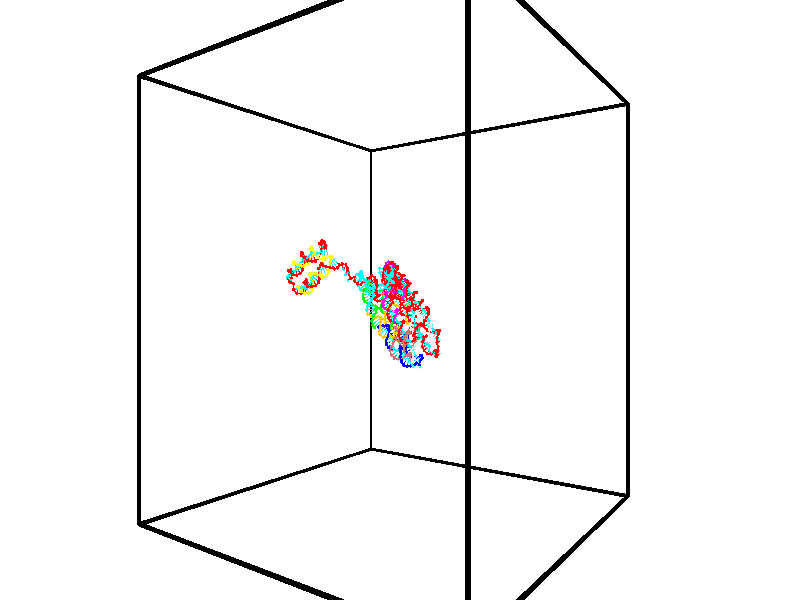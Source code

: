 // switches for output
#declare DRAW_BASES = 1; // possible values are 0, 1; only relevant for DNA ribbons
#declare DRAW_BASES_TYPE = 3; // possible values are 1, 2, 3; only relevant for DNA ribbons
#declare DRAW_FOG = 0; // set to 1 to enable fog

#include "colors.inc"

#include "transforms.inc"
background { rgb <1, 1, 1>}

#default {
   normal{
       ripples 0.25
       frequency 0.20
       turbulence 0.2
       lambda 5
   }
	finish {
		phong 0.1
		phong_size 40.
	}
}

// original window dimensions: 1024x640


// camera settings

camera {
	sky <-0, 1, 0>
	up <-0, 1, 0>
	right 1.6 * <0.581683, 0, 0.813415>
	location <-54.4937, 30, 90.4225>
	look_at <30, 30, 30>
	direction <84.4937, 0, -60.4225>
	angle 67.0682
}


# declare cpy_camera_pos = <-54.4937, 30, 90.4225>;
# if (DRAW_FOG = 1)
fog {
	fog_type 2
	up vnormalize(cpy_camera_pos)
	color rgbt<1,1,1,0.3>
	distance 1e-5
	fog_alt 3e-3
	fog_offset 48
}
# end


// LIGHTS

# declare lum = 6;
global_settings {
	ambient_light rgb lum * <0.05, 0.05, 0.05>
	max_trace_level 15
}# declare cpy_direct_light_amount = 0.25;
light_source
{	1000 * <0.231732, -1, 1.3951>,
	rgb lum * cpy_direct_light_amount
	parallel
}

light_source
{	1000 * <-0.231732, 1, -1.3951>,
	rgb lum * cpy_direct_light_amount
	parallel
}

// strand 0

// nucleotide -1

// particle -1
sphere {
	<42.777084, 32.520546, 23.056589> 0.250000
	pigment { color rgbt <1,0,0,0> }
	no_shadow
}
cylinder {
	<43.144432, 32.674782, 23.021008>,  <43.364841, 32.767323, 22.999659>, 0.100000
	pigment { color rgbt <1,0,0,0> }
	no_shadow
}
cylinder {
	<43.144432, 32.674782, 23.021008>,  <42.777084, 32.520546, 23.056589>, 0.100000
	pigment { color rgbt <1,0,0,0> }
	no_shadow
}

// particle -1
sphere {
	<43.144432, 32.674782, 23.021008> 0.100000
	pigment { color rgbt <1,0,0,0> }
	no_shadow
}
sphere {
	0, 1
	scale<0.080000,0.200000,0.300000>
	matrix <0.182776, -0.612700, -0.768890,
		-0.350983, 0.689867, -0.633163,
		0.918370, 0.385594, -0.088956,
		43.419945, 32.790459, 22.994320>
	pigment { color rgbt <0,1,1,0> }
	no_shadow
}
cylinder {
	<42.845398, 32.848576, 22.406740>,  <42.777084, 32.520546, 23.056589>, 0.130000
	pigment { color rgbt <1,0,0,0> }
	no_shadow
}

// nucleotide -1

// particle -1
sphere {
	<42.845398, 32.848576, 22.406740> 0.250000
	pigment { color rgbt <1,0,0,0> }
	no_shadow
}
cylinder {
	<43.184551, 32.716709, 22.572830>,  <43.388042, 32.637589, 22.672483>, 0.100000
	pigment { color rgbt <1,0,0,0> }
	no_shadow
}
cylinder {
	<43.184551, 32.716709, 22.572830>,  <42.845398, 32.848576, 22.406740>, 0.100000
	pigment { color rgbt <1,0,0,0> }
	no_shadow
}

// particle -1
sphere {
	<43.184551, 32.716709, 22.572830> 0.100000
	pigment { color rgbt <1,0,0,0> }
	no_shadow
}
sphere {
	0, 1
	scale<0.080000,0.200000,0.300000>
	matrix <0.244143, -0.452418, -0.857737,
		0.470624, 0.828635, -0.303111,
		0.847884, -0.329669, 0.415225,
		43.438915, 32.617809, 22.697397>
	pigment { color rgbt <0,1,1,0> }
	no_shadow
}
cylinder {
	<43.438244, 33.210133, 22.170458>,  <42.845398, 32.848576, 22.406740>, 0.130000
	pigment { color rgbt <1,0,0,0> }
	no_shadow
}

// nucleotide -1

// particle -1
sphere {
	<43.438244, 33.210133, 22.170458> 0.250000
	pigment { color rgbt <1,0,0,0> }
	no_shadow
}
cylinder {
	<43.477371, 32.822906, 22.262783>,  <43.500847, 32.590569, 22.318178>, 0.100000
	pigment { color rgbt <1,0,0,0> }
	no_shadow
}
cylinder {
	<43.477371, 32.822906, 22.262783>,  <43.438244, 33.210133, 22.170458>, 0.100000
	pigment { color rgbt <1,0,0,0> }
	no_shadow
}

// particle -1
sphere {
	<43.477371, 32.822906, 22.262783> 0.100000
	pigment { color rgbt <1,0,0,0> }
	no_shadow
}
sphere {
	0, 1
	scale<0.080000,0.200000,0.300000>
	matrix <0.285429, -0.194893, -0.938375,
		0.953395, 0.157667, 0.257252,
		0.097815, -0.968069, 0.230812,
		43.506714, 32.532486, 22.332027>
	pigment { color rgbt <0,1,1,0> }
	no_shadow
}
cylinder {
	<44.065784, 32.988544, 21.799858>,  <43.438244, 33.210133, 22.170458>, 0.130000
	pigment { color rgbt <1,0,0,0> }
	no_shadow
}

// nucleotide -1

// particle -1
sphere {
	<44.065784, 32.988544, 21.799858> 0.250000
	pigment { color rgbt <1,0,0,0> }
	no_shadow
}
cylinder {
	<43.851017, 32.663834, 21.891716>,  <43.722157, 32.469006, 21.946831>, 0.100000
	pigment { color rgbt <1,0,0,0> }
	no_shadow
}
cylinder {
	<43.851017, 32.663834, 21.891716>,  <44.065784, 32.988544, 21.799858>, 0.100000
	pigment { color rgbt <1,0,0,0> }
	no_shadow
}

// particle -1
sphere {
	<43.851017, 32.663834, 21.891716> 0.100000
	pigment { color rgbt <1,0,0,0> }
	no_shadow
}
sphere {
	0, 1
	scale<0.080000,0.200000,0.300000>
	matrix <0.298973, -0.437632, -0.847994,
		0.788883, -0.386644, 0.477671,
		-0.536916, -0.811779, 0.229645,
		43.689941, 32.420300, 21.960609>
	pigment { color rgbt <0,1,1,0> }
	no_shadow
}
cylinder {
	<44.489101, 32.341496, 21.871960>,  <44.065784, 32.988544, 21.799858>, 0.130000
	pigment { color rgbt <1,0,0,0> }
	no_shadow
}

// nucleotide -1

// particle -1
sphere {
	<44.489101, 32.341496, 21.871960> 0.250000
	pigment { color rgbt <1,0,0,0> }
	no_shadow
}
cylinder {
	<44.117168, 32.297531, 21.731480>,  <43.894009, 32.271152, 21.647192>, 0.100000
	pigment { color rgbt <1,0,0,0> }
	no_shadow
}
cylinder {
	<44.117168, 32.297531, 21.731480>,  <44.489101, 32.341496, 21.871960>, 0.100000
	pigment { color rgbt <1,0,0,0> }
	no_shadow
}

// particle -1
sphere {
	<44.117168, 32.297531, 21.731480> 0.100000
	pigment { color rgbt <1,0,0,0> }
	no_shadow
}
sphere {
	0, 1
	scale<0.080000,0.200000,0.300000>
	matrix <0.366048, -0.178211, -0.913373,
		0.037800, -0.977835, 0.205937,
		-0.929828, -0.109908, -0.351198,
		43.838219, 32.264561, 21.626120>
	pigment { color rgbt <0,1,1,0> }
	no_shadow
}
cylinder {
	<44.469402, 31.765745, 21.343769>,  <44.489101, 32.341496, 21.871960>, 0.130000
	pigment { color rgbt <1,0,0,0> }
	no_shadow
}

// nucleotide -1

// particle -1
sphere {
	<44.469402, 31.765745, 21.343769> 0.250000
	pigment { color rgbt <1,0,0,0> }
	no_shadow
}
cylinder {
	<44.168884, 32.022285, 21.281502>,  <43.988575, 32.176208, 21.244143>, 0.100000
	pigment { color rgbt <1,0,0,0> }
	no_shadow
}
cylinder {
	<44.168884, 32.022285, 21.281502>,  <44.469402, 31.765745, 21.343769>, 0.100000
	pigment { color rgbt <1,0,0,0> }
	no_shadow
}

// particle -1
sphere {
	<44.168884, 32.022285, 21.281502> 0.100000
	pigment { color rgbt <1,0,0,0> }
	no_shadow
}
sphere {
	0, 1
	scale<0.080000,0.200000,0.300000>
	matrix <0.266661, 0.079237, -0.960528,
		-0.603699, -0.763146, -0.230553,
		-0.751292, 0.641349, -0.155666,
		43.943497, 32.214691, 21.234802>
	pigment { color rgbt <0,1,1,0> }
	no_shadow
}
cylinder {
	<44.252602, 31.472609, 20.800983>,  <44.469402, 31.765745, 21.343769>, 0.130000
	pigment { color rgbt <1,0,0,0> }
	no_shadow
}

// nucleotide -1

// particle -1
sphere {
	<44.252602, 31.472609, 20.800983> 0.250000
	pigment { color rgbt <1,0,0,0> }
	no_shadow
}
cylinder {
	<44.109856, 31.844700, 20.835209>,  <44.024208, 32.067955, 20.855743>, 0.100000
	pigment { color rgbt <1,0,0,0> }
	no_shadow
}
cylinder {
	<44.109856, 31.844700, 20.835209>,  <44.252602, 31.472609, 20.800983>, 0.100000
	pigment { color rgbt <1,0,0,0> }
	no_shadow
}

// particle -1
sphere {
	<44.109856, 31.844700, 20.835209> 0.100000
	pigment { color rgbt <1,0,0,0> }
	no_shadow
}
sphere {
	0, 1
	scale<0.080000,0.200000,0.300000>
	matrix <0.388512, 0.231094, -0.891994,
		-0.849532, -0.285081, -0.443875,
		-0.356867, 0.930228, 0.085564,
		44.002796, 32.123768, 20.860878>
	pigment { color rgbt <0,1,1,0> }
	no_shadow
}
cylinder {
	<43.821220, 31.623600, 20.275934>,  <44.252602, 31.472609, 20.800983>, 0.130000
	pigment { color rgbt <1,0,0,0> }
	no_shadow
}

// nucleotide -1

// particle -1
sphere {
	<43.821220, 31.623600, 20.275934> 0.250000
	pigment { color rgbt <1,0,0,0> }
	no_shadow
}
cylinder {
	<43.959179, 31.976929, 20.402924>,  <44.041954, 32.188927, 20.479116>, 0.100000
	pigment { color rgbt <1,0,0,0> }
	no_shadow
}
cylinder {
	<43.959179, 31.976929, 20.402924>,  <43.821220, 31.623600, 20.275934>, 0.100000
	pigment { color rgbt <1,0,0,0> }
	no_shadow
}

// particle -1
sphere {
	<43.959179, 31.976929, 20.402924> 0.100000
	pigment { color rgbt <1,0,0,0> }
	no_shadow
}
sphere {
	0, 1
	scale<0.080000,0.200000,0.300000>
	matrix <0.235098, 0.246152, -0.940286,
		-0.908722, 0.398939, -0.122770,
		0.344896, 0.883322, 0.317473,
		44.062649, 32.241924, 20.498165>
	pigment { color rgbt <0,1,1,0> }
	no_shadow
}
cylinder {
	<43.581261, 32.110836, 19.643349>,  <43.821220, 31.623600, 20.275934>, 0.130000
	pigment { color rgbt <1,0,0,0> }
	no_shadow
}

// nucleotide -1

// particle -1
sphere {
	<43.581261, 32.110836, 19.643349> 0.250000
	pigment { color rgbt <1,0,0,0> }
	no_shadow
}
cylinder {
	<43.879181, 32.270058, 19.857571>,  <44.057934, 32.365589, 19.986103>, 0.100000
	pigment { color rgbt <1,0,0,0> }
	no_shadow
}
cylinder {
	<43.879181, 32.270058, 19.857571>,  <43.581261, 32.110836, 19.643349>, 0.100000
	pigment { color rgbt <1,0,0,0> }
	no_shadow
}

// particle -1
sphere {
	<43.879181, 32.270058, 19.857571> 0.100000
	pigment { color rgbt <1,0,0,0> }
	no_shadow
}
sphere {
	0, 1
	scale<0.080000,0.200000,0.300000>
	matrix <0.497913, 0.202791, -0.843183,
		-0.444239, 0.894667, -0.047157,
		0.744805, 0.398055, 0.535554,
		44.102623, 32.389473, 20.018236>
	pigment { color rgbt <0,1,1,0> }
	no_shadow
}
cylinder {
	<43.967834, 32.514919, 19.156355>,  <43.581261, 32.110836, 19.643349>, 0.130000
	pigment { color rgbt <1,0,0,0> }
	no_shadow
}

// nucleotide -1

// particle -1
sphere {
	<43.967834, 32.514919, 19.156355> 0.250000
	pigment { color rgbt <1,0,0,0> }
	no_shadow
}
cylinder {
	<44.228790, 32.565006, 19.455341>,  <44.385365, 32.595058, 19.634733>, 0.100000
	pigment { color rgbt <1,0,0,0> }
	no_shadow
}
cylinder {
	<44.228790, 32.565006, 19.455341>,  <43.967834, 32.514919, 19.156355>, 0.100000
	pigment { color rgbt <1,0,0,0> }
	no_shadow
}

// particle -1
sphere {
	<44.228790, 32.565006, 19.455341> 0.100000
	pigment { color rgbt <1,0,0,0> }
	no_shadow
}
sphere {
	0, 1
	scale<0.080000,0.200000,0.300000>
	matrix <0.717969, 0.213732, -0.662449,
		-0.242708, 0.968834, 0.049534,
		0.652390, 0.125218, 0.747468,
		44.424507, 32.602573, 19.679581>
	pigment { color rgbt <0,1,1,0> }
	no_shadow
}
cylinder {
	<44.340092, 33.176960, 19.075127>,  <43.967834, 32.514919, 19.156355>, 0.130000
	pigment { color rgbt <1,0,0,0> }
	no_shadow
}

// nucleotide -1

// particle -1
sphere {
	<44.340092, 33.176960, 19.075127> 0.250000
	pigment { color rgbt <1,0,0,0> }
	no_shadow
}
cylinder {
	<44.582138, 32.946312, 19.294704>,  <44.727367, 32.807922, 19.426451>, 0.100000
	pigment { color rgbt <1,0,0,0> }
	no_shadow
}
cylinder {
	<44.582138, 32.946312, 19.294704>,  <44.340092, 33.176960, 19.075127>, 0.100000
	pigment { color rgbt <1,0,0,0> }
	no_shadow
}

// particle -1
sphere {
	<44.582138, 32.946312, 19.294704> 0.100000
	pigment { color rgbt <1,0,0,0> }
	no_shadow
}
sphere {
	0, 1
	scale<0.080000,0.200000,0.300000>
	matrix <0.679923, 0.015593, -0.733118,
		0.414170, 0.816864, 0.401492,
		0.605118, -0.576619, 0.548946,
		44.763672, 32.773327, 19.459389>
	pigment { color rgbt <0,1,1,0> }
	no_shadow
}
cylinder {
	<45.041729, 33.492058, 19.146158>,  <44.340092, 33.176960, 19.075127>, 0.130000
	pigment { color rgbt <1,0,0,0> }
	no_shadow
}

// nucleotide -1

// particle -1
sphere {
	<45.041729, 33.492058, 19.146158> 0.250000
	pigment { color rgbt <1,0,0,0> }
	no_shadow
}
cylinder {
	<45.097149, 33.102180, 19.216328>,  <45.130402, 32.868256, 19.258429>, 0.100000
	pigment { color rgbt <1,0,0,0> }
	no_shadow
}
cylinder {
	<45.097149, 33.102180, 19.216328>,  <45.041729, 33.492058, 19.146158>, 0.100000
	pigment { color rgbt <1,0,0,0> }
	no_shadow
}

// particle -1
sphere {
	<45.097149, 33.102180, 19.216328> 0.100000
	pigment { color rgbt <1,0,0,0> }
	no_shadow
}
sphere {
	0, 1
	scale<0.080000,0.200000,0.300000>
	matrix <0.736863, -0.016889, -0.675831,
		0.661692, 0.222902, 0.715876,
		0.138554, -0.974694, 0.175423,
		45.138714, 32.809772, 19.268955>
	pigment { color rgbt <0,1,1,0> }
	no_shadow
}
cylinder {
	<45.717667, 33.470528, 19.173662>,  <45.041729, 33.492058, 19.146158>, 0.130000
	pigment { color rgbt <1,0,0,0> }
	no_shadow
}

// nucleotide -1

// particle -1
sphere {
	<45.717667, 33.470528, 19.173662> 0.250000
	pigment { color rgbt <1,0,0,0> }
	no_shadow
}
cylinder {
	<45.574551, 33.107090, 19.087452>,  <45.488682, 32.889027, 19.035727>, 0.100000
	pigment { color rgbt <1,0,0,0> }
	no_shadow
}
cylinder {
	<45.574551, 33.107090, 19.087452>,  <45.717667, 33.470528, 19.173662>, 0.100000
	pigment { color rgbt <1,0,0,0> }
	no_shadow
}

// particle -1
sphere {
	<45.574551, 33.107090, 19.087452> 0.100000
	pigment { color rgbt <1,0,0,0> }
	no_shadow
}
sphere {
	0, 1
	scale<0.080000,0.200000,0.300000>
	matrix <0.716366, -0.119014, -0.687499,
		0.599006, -0.400372, 0.693465,
		-0.357788, -0.908591, -0.215523,
		45.467213, 32.834511, 19.022795>
	pigment { color rgbt <0,1,1,0> }
	no_shadow
}
cylinder {
	<46.340519, 33.028992, 19.034359>,  <45.717667, 33.470528, 19.173662>, 0.130000
	pigment { color rgbt <1,0,0,0> }
	no_shadow
}

// nucleotide -1

// particle -1
sphere {
	<46.340519, 33.028992, 19.034359> 0.250000
	pigment { color rgbt <1,0,0,0> }
	no_shadow
}
cylinder {
	<46.042747, 32.832436, 18.853531>,  <45.864086, 32.714500, 18.745035>, 0.100000
	pigment { color rgbt <1,0,0,0> }
	no_shadow
}
cylinder {
	<46.042747, 32.832436, 18.853531>,  <46.340519, 33.028992, 19.034359>, 0.100000
	pigment { color rgbt <1,0,0,0> }
	no_shadow
}

// particle -1
sphere {
	<46.042747, 32.832436, 18.853531> 0.100000
	pigment { color rgbt <1,0,0,0> }
	no_shadow
}
sphere {
	0, 1
	scale<0.080000,0.200000,0.300000>
	matrix <0.579595, -0.139404, -0.802893,
		0.331515, -0.859709, 0.388584,
		-0.744424, -0.491392, -0.452069,
		45.819420, 32.685017, 18.717911>
	pigment { color rgbt <0,1,1,0> }
	no_shadow
}
cylinder {
	<46.723122, 32.548363, 18.620478>,  <46.340519, 33.028992, 19.034359>, 0.130000
	pigment { color rgbt <1,0,0,0> }
	no_shadow
}

// nucleotide -1

// particle -1
sphere {
	<46.723122, 32.548363, 18.620478> 0.250000
	pigment { color rgbt <1,0,0,0> }
	no_shadow
}
cylinder {
	<46.374249, 32.470505, 18.440964>,  <46.164925, 32.423790, 18.333256>, 0.100000
	pigment { color rgbt <1,0,0,0> }
	no_shadow
}
cylinder {
	<46.374249, 32.470505, 18.440964>,  <46.723122, 32.548363, 18.620478>, 0.100000
	pigment { color rgbt <1,0,0,0> }
	no_shadow
}

// particle -1
sphere {
	<46.374249, 32.470505, 18.440964> 0.100000
	pigment { color rgbt <1,0,0,0> }
	no_shadow
}
sphere {
	0, 1
	scale<0.080000,0.200000,0.300000>
	matrix <0.473526, -0.105717, -0.874412,
		0.122757, -0.975160, 0.184375,
		-0.872183, -0.194647, -0.448786,
		46.112595, 32.412109, 18.306328>
	pigment { color rgbt <0,1,1,0> }
	no_shadow
}
cylinder {
	<46.809566, 32.053978, 18.159851>,  <46.723122, 32.548363, 18.620478>, 0.130000
	pigment { color rgbt <1,0,0,0> }
	no_shadow
}

// nucleotide -1

// particle -1
sphere {
	<46.809566, 32.053978, 18.159851> 0.250000
	pigment { color rgbt <1,0,0,0> }
	no_shadow
}
cylinder {
	<46.464245, 32.210293, 18.032108>,  <46.257053, 32.304081, 17.955463>, 0.100000
	pigment { color rgbt <1,0,0,0> }
	no_shadow
}
cylinder {
	<46.464245, 32.210293, 18.032108>,  <46.809566, 32.053978, 18.159851>, 0.100000
	pigment { color rgbt <1,0,0,0> }
	no_shadow
}

// particle -1
sphere {
	<46.464245, 32.210293, 18.032108> 0.100000
	pigment { color rgbt <1,0,0,0> }
	no_shadow
}
sphere {
	0, 1
	scale<0.080000,0.200000,0.300000>
	matrix <0.266863, -0.183610, -0.946082,
		-0.428355, -0.901982, 0.054224,
		-0.863305, 0.390789, -0.319356,
		46.205254, 32.327530, 17.936302>
	pigment { color rgbt <0,1,1,0> }
	no_shadow
}
cylinder {
	<46.472855, 31.524132, 17.805071>,  <46.809566, 32.053978, 18.159851>, 0.130000
	pigment { color rgbt <1,0,0,0> }
	no_shadow
}

// nucleotide -1

// particle -1
sphere {
	<46.472855, 31.524132, 17.805071> 0.250000
	pigment { color rgbt <1,0,0,0> }
	no_shadow
}
cylinder {
	<46.344528, 31.877682, 17.668930>,  <46.267532, 32.089813, 17.587246>, 0.100000
	pigment { color rgbt <1,0,0,0> }
	no_shadow
}
cylinder {
	<46.344528, 31.877682, 17.668930>,  <46.472855, 31.524132, 17.805071>, 0.100000
	pigment { color rgbt <1,0,0,0> }
	no_shadow
}

// particle -1
sphere {
	<46.344528, 31.877682, 17.668930> 0.100000
	pigment { color rgbt <1,0,0,0> }
	no_shadow
}
sphere {
	0, 1
	scale<0.080000,0.200000,0.300000>
	matrix <0.219256, -0.280280, -0.934543,
		-0.921414, -0.374440, -0.103877,
		-0.320816, 0.883876, -0.340352,
		46.248283, 32.142845, 17.566824>
	pigment { color rgbt <0,1,1,0> }
	no_shadow
}
cylinder {
	<46.102833, 31.347837, 17.291992>,  <46.472855, 31.524132, 17.805071>, 0.130000
	pigment { color rgbt <1,0,0,0> }
	no_shadow
}

// nucleotide -1

// particle -1
sphere {
	<46.102833, 31.347837, 17.291992> 0.250000
	pigment { color rgbt <1,0,0,0> }
	no_shadow
}
cylinder {
	<46.236053, 31.720444, 17.233536>,  <46.315987, 31.944008, 17.198462>, 0.100000
	pigment { color rgbt <1,0,0,0> }
	no_shadow
}
cylinder {
	<46.236053, 31.720444, 17.233536>,  <46.102833, 31.347837, 17.291992>, 0.100000
	pigment { color rgbt <1,0,0,0> }
	no_shadow
}

// particle -1
sphere {
	<46.236053, 31.720444, 17.233536> 0.100000
	pigment { color rgbt <1,0,0,0> }
	no_shadow
}
sphere {
	0, 1
	scale<0.080000,0.200000,0.300000>
	matrix <0.210646, -0.224577, -0.951416,
		-0.919079, 0.286083, -0.271015,
		0.333048, 0.931516, -0.146141,
		46.335968, 31.999899, 17.189693>
	pigment { color rgbt <0,1,1,0> }
	no_shadow
}
cylinder {
	<45.959782, 31.520517, 16.573555>,  <46.102833, 31.347837, 17.291992>, 0.130000
	pigment { color rgbt <1,0,0,0> }
	no_shadow
}

// nucleotide -1

// particle -1
sphere {
	<45.959782, 31.520517, 16.573555> 0.250000
	pigment { color rgbt <1,0,0,0> }
	no_shadow
}
cylinder {
	<46.236931, 31.792999, 16.668114>,  <46.403221, 31.956488, 16.724850>, 0.100000
	pigment { color rgbt <1,0,0,0> }
	no_shadow
}
cylinder {
	<46.236931, 31.792999, 16.668114>,  <45.959782, 31.520517, 16.573555>, 0.100000
	pigment { color rgbt <1,0,0,0> }
	no_shadow
}

// particle -1
sphere {
	<46.236931, 31.792999, 16.668114> 0.100000
	pigment { color rgbt <1,0,0,0> }
	no_shadow
}
sphere {
	0, 1
	scale<0.080000,0.200000,0.300000>
	matrix <0.321279, 0.001848, -0.946983,
		-0.645525, 0.732092, -0.217576,
		0.692876, 0.681204, 0.236399,
		46.444794, 31.997360, 16.739033>
	pigment { color rgbt <0,1,1,0> }
	no_shadow
}
cylinder {
	<45.899345, 31.992098, 15.918529>,  <45.959782, 31.520517, 16.573555>, 0.130000
	pigment { color rgbt <1,0,0,0> }
	no_shadow
}

// nucleotide -1

// particle -1
sphere {
	<45.899345, 31.992098, 15.918529> 0.250000
	pigment { color rgbt <1,0,0,0> }
	no_shadow
}
cylinder {
	<46.233334, 32.097984, 16.111504>,  <46.433727, 32.161514, 16.227289>, 0.100000
	pigment { color rgbt <1,0,0,0> }
	no_shadow
}
cylinder {
	<46.233334, 32.097984, 16.111504>,  <45.899345, 31.992098, 15.918529>, 0.100000
	pigment { color rgbt <1,0,0,0> }
	no_shadow
}

// particle -1
sphere {
	<46.233334, 32.097984, 16.111504> 0.100000
	pigment { color rgbt <1,0,0,0> }
	no_shadow
}
sphere {
	0, 1
	scale<0.080000,0.200000,0.300000>
	matrix <0.477114, 0.088585, -0.874366,
		-0.274193, 0.960250, -0.052333,
		0.834973, 0.264714, 0.482438,
		46.483826, 32.177399, 16.256235>
	pigment { color rgbt <0,1,1,0> }
	no_shadow
}
cylinder {
	<45.984894, 32.618862, 15.753763>,  <45.899345, 31.992098, 15.918529>, 0.130000
	pigment { color rgbt <1,0,0,0> }
	no_shadow
}

// nucleotide -1

// particle -1
sphere {
	<45.984894, 32.618862, 15.753763> 0.250000
	pigment { color rgbt <1,0,0,0> }
	no_shadow
}
cylinder {
	<46.346554, 32.520119, 15.893237>,  <46.563549, 32.460873, 15.976922>, 0.100000
	pigment { color rgbt <1,0,0,0> }
	no_shadow
}
cylinder {
	<46.346554, 32.520119, 15.893237>,  <45.984894, 32.618862, 15.753763>, 0.100000
	pigment { color rgbt <1,0,0,0> }
	no_shadow
}

// particle -1
sphere {
	<46.346554, 32.520119, 15.893237> 0.100000
	pigment { color rgbt <1,0,0,0> }
	no_shadow
}
sphere {
	0, 1
	scale<0.080000,0.200000,0.300000>
	matrix <0.422525, 0.395962, -0.815283,
		0.063194, 0.884463, 0.462311,
		0.904145, -0.246859, 0.348686,
		46.617798, 32.446060, 15.997843>
	pigment { color rgbt <0,1,1,0> }
	no_shadow
}
cylinder {
	<46.297527, 33.318062, 15.816072>,  <45.984894, 32.618862, 15.753763>, 0.130000
	pigment { color rgbt <1,0,0,0> }
	no_shadow
}

// nucleotide -1

// particle -1
sphere {
	<46.297527, 33.318062, 15.816072> 0.250000
	pigment { color rgbt <1,0,0,0> }
	no_shadow
}
cylinder {
	<46.560444, 33.016743, 15.806996>,  <46.718193, 32.835953, 15.801551>, 0.100000
	pigment { color rgbt <1,0,0,0> }
	no_shadow
}
cylinder {
	<46.560444, 33.016743, 15.806996>,  <46.297527, 33.318062, 15.816072>, 0.100000
	pigment { color rgbt <1,0,0,0> }
	no_shadow
}

// particle -1
sphere {
	<46.560444, 33.016743, 15.806996> 0.100000
	pigment { color rgbt <1,0,0,0> }
	no_shadow
}
sphere {
	0, 1
	scale<0.080000,0.200000,0.300000>
	matrix <0.537225, 0.489452, -0.686896,
		0.528541, 0.439302, 0.726401,
		0.657293, -0.753294, -0.022691,
		46.757633, 32.790756, 15.800189>
	pigment { color rgbt <0,1,1,0> }
	no_shadow
}
cylinder {
	<46.950993, 33.645824, 15.730043>,  <46.297527, 33.318062, 15.816072>, 0.130000
	pigment { color rgbt <1,0,0,0> }
	no_shadow
}

// nucleotide -1

// particle -1
sphere {
	<46.950993, 33.645824, 15.730043> 0.250000
	pigment { color rgbt <1,0,0,0> }
	no_shadow
}
cylinder {
	<47.044224, 33.266186, 15.645303>,  <47.100163, 33.038403, 15.594459>, 0.100000
	pigment { color rgbt <1,0,0,0> }
	no_shadow
}
cylinder {
	<47.044224, 33.266186, 15.645303>,  <46.950993, 33.645824, 15.730043>, 0.100000
	pigment { color rgbt <1,0,0,0> }
	no_shadow
}

// particle -1
sphere {
	<47.044224, 33.266186, 15.645303> 0.100000
	pigment { color rgbt <1,0,0,0> }
	no_shadow
}
sphere {
	0, 1
	scale<0.080000,0.200000,0.300000>
	matrix <0.693964, 0.314948, -0.647473,
		0.681239, 0.003897, 0.732051,
		0.233081, -0.949101, -0.211851,
		47.114147, 32.981457, 15.581748>
	pigment { color rgbt <0,1,1,0> }
	no_shadow
}
cylinder {
	<47.608440, 33.609074, 15.690910>,  <46.950993, 33.645824, 15.730043>, 0.130000
	pigment { color rgbt <1,0,0,0> }
	no_shadow
}

// nucleotide -1

// particle -1
sphere {
	<47.608440, 33.609074, 15.690910> 0.250000
	pigment { color rgbt <1,0,0,0> }
	no_shadow
}
cylinder {
	<47.507179, 33.302628, 15.454610>,  <47.446423, 33.118759, 15.312829>, 0.100000
	pigment { color rgbt <1,0,0,0> }
	no_shadow
}
cylinder {
	<47.507179, 33.302628, 15.454610>,  <47.608440, 33.609074, 15.690910>, 0.100000
	pigment { color rgbt <1,0,0,0> }
	no_shadow
}

// particle -1
sphere {
	<47.507179, 33.302628, 15.454610> 0.100000
	pigment { color rgbt <1,0,0,0> }
	no_shadow
}
sphere {
	0, 1
	scale<0.080000,0.200000,0.300000>
	matrix <0.581474, 0.367536, -0.725813,
		0.773176, -0.527249, 0.352431,
		-0.253153, -0.766111, -0.590752,
		47.431232, 33.072796, 15.277385>
	pigment { color rgbt <0,1,1,0> }
	no_shadow
}
cylinder {
	<48.217812, 33.442833, 15.341444>,  <47.608440, 33.609074, 15.690910>, 0.130000
	pigment { color rgbt <1,0,0,0> }
	no_shadow
}

// nucleotide -1

// particle -1
sphere {
	<48.217812, 33.442833, 15.341444> 0.250000
	pigment { color rgbt <1,0,0,0> }
	no_shadow
}
cylinder {
	<47.911186, 33.302570, 15.126250>,  <47.727211, 33.218414, 14.997134>, 0.100000
	pigment { color rgbt <1,0,0,0> }
	no_shadow
}
cylinder {
	<47.911186, 33.302570, 15.126250>,  <48.217812, 33.442833, 15.341444>, 0.100000
	pigment { color rgbt <1,0,0,0> }
	no_shadow
}

// particle -1
sphere {
	<47.911186, 33.302570, 15.126250> 0.100000
	pigment { color rgbt <1,0,0,0> }
	no_shadow
}
sphere {
	0, 1
	scale<0.080000,0.200000,0.300000>
	matrix <0.462093, 0.280552, -0.841285,
		0.445932, -0.893495, -0.053026,
		-0.766560, -0.350653, -0.537985,
		47.681217, 33.197376, 14.964855>
	pigment { color rgbt <0,1,1,0> }
	no_shadow
}
cylinder {
	<48.436241, 32.981468, 14.851869>,  <48.217812, 33.442833, 15.341444>, 0.130000
	pigment { color rgbt <1,0,0,0> }
	no_shadow
}

// nucleotide -1

// particle -1
sphere {
	<48.436241, 32.981468, 14.851869> 0.250000
	pigment { color rgbt <1,0,0,0> }
	no_shadow
}
cylinder {
	<48.100552, 33.151192, 14.715831>,  <47.899139, 33.253025, 14.634209>, 0.100000
	pigment { color rgbt <1,0,0,0> }
	no_shadow
}
cylinder {
	<48.100552, 33.151192, 14.715831>,  <48.436241, 32.981468, 14.851869>, 0.100000
	pigment { color rgbt <1,0,0,0> }
	no_shadow
}

// particle -1
sphere {
	<48.100552, 33.151192, 14.715831> 0.100000
	pigment { color rgbt <1,0,0,0> }
	no_shadow
}
sphere {
	0, 1
	scale<0.080000,0.200000,0.300000>
	matrix <0.493556, 0.331818, -0.803928,
		-0.228264, -0.842531, -0.487890,
		-0.839225, 0.424309, -0.340094,
		47.848785, 33.278484, 14.613803>
	pigment { color rgbt <0,1,1,0> }
	no_shadow
}
cylinder {
	<48.295876, 32.724564, 14.172738>,  <48.436241, 32.981468, 14.851869>, 0.130000
	pigment { color rgbt <1,0,0,0> }
	no_shadow
}

// nucleotide -1

// particle -1
sphere {
	<48.295876, 32.724564, 14.172738> 0.250000
	pigment { color rgbt <1,0,0,0> }
	no_shadow
}
cylinder {
	<48.129948, 33.084503, 14.226691>,  <48.030392, 33.300468, 14.259064>, 0.100000
	pigment { color rgbt <1,0,0,0> }
	no_shadow
}
cylinder {
	<48.129948, 33.084503, 14.226691>,  <48.295876, 32.724564, 14.172738>, 0.100000
	pigment { color rgbt <1,0,0,0> }
	no_shadow
}

// particle -1
sphere {
	<48.129948, 33.084503, 14.226691> 0.100000
	pigment { color rgbt <1,0,0,0> }
	no_shadow
}
sphere {
	0, 1
	scale<0.080000,0.200000,0.300000>
	matrix <0.483045, 0.343412, -0.805441,
		-0.771097, -0.268960, -0.577123,
		-0.414822, 0.899849, 0.134883,
		48.005501, 33.354458, 14.267157>
	pigment { color rgbt <0,1,1,0> }
	no_shadow
}
cylinder {
	<48.088345, 32.990829, 13.617529>,  <48.295876, 32.724564, 14.172738>, 0.130000
	pigment { color rgbt <1,0,0,0> }
	no_shadow
}

// nucleotide -1

// particle -1
sphere {
	<48.088345, 32.990829, 13.617529> 0.250000
	pigment { color rgbt <1,0,0,0> }
	no_shadow
}
cylinder {
	<48.203308, 33.303814, 13.838492>,  <48.272285, 33.491604, 13.971070>, 0.100000
	pigment { color rgbt <1,0,0,0> }
	no_shadow
}
cylinder {
	<48.203308, 33.303814, 13.838492>,  <48.088345, 32.990829, 13.617529>, 0.100000
	pigment { color rgbt <1,0,0,0> }
	no_shadow
}

// particle -1
sphere {
	<48.203308, 33.303814, 13.838492> 0.100000
	pigment { color rgbt <1,0,0,0> }
	no_shadow
}
sphere {
	0, 1
	scale<0.080000,0.200000,0.300000>
	matrix <0.507859, 0.364499, -0.780525,
		-0.812080, 0.504877, -0.292618,
		0.287410, 0.782458, 0.552409,
		48.289532, 33.538551, 14.004215>
	pigment { color rgbt <0,1,1,0> }
	no_shadow
}
cylinder {
	<47.894745, 33.741127, 13.493041>,  <48.088345, 32.990829, 13.617529>, 0.130000
	pigment { color rgbt <1,0,0,0> }
	no_shadow
}

// nucleotide -1

// particle -1
sphere {
	<47.894745, 33.741127, 13.493041> 0.250000
	pigment { color rgbt <1,0,0,0> }
	no_shadow
}
cylinder {
	<48.266880, 33.706512, 13.635585>,  <48.490162, 33.685745, 13.721111>, 0.100000
	pigment { color rgbt <1,0,0,0> }
	no_shadow
}
cylinder {
	<48.266880, 33.706512, 13.635585>,  <47.894745, 33.741127, 13.493041>, 0.100000
	pigment { color rgbt <1,0,0,0> }
	no_shadow
}

// particle -1
sphere {
	<48.266880, 33.706512, 13.635585> 0.100000
	pigment { color rgbt <1,0,0,0> }
	no_shadow
}
sphere {
	0, 1
	scale<0.080000,0.200000,0.300000>
	matrix <0.357878, 0.426287, -0.830784,
		-0.080019, 0.900439, 0.427558,
		0.930333, -0.086535, 0.356359,
		48.545979, 33.680553, 13.742493>
	pigment { color rgbt <0,1,1,0> }
	no_shadow
}
cylinder {
	<48.225063, 34.384426, 13.706830>,  <47.894745, 33.741127, 13.493041>, 0.130000
	pigment { color rgbt <1,0,0,0> }
	no_shadow
}

// nucleotide -1

// particle -1
sphere {
	<48.225063, 34.384426, 13.706830> 0.250000
	pigment { color rgbt <1,0,0,0> }
	no_shadow
}
cylinder {
	<48.467758, 34.105492, 13.554202>,  <48.613377, 33.938133, 13.462626>, 0.100000
	pigment { color rgbt <1,0,0,0> }
	no_shadow
}
cylinder {
	<48.467758, 34.105492, 13.554202>,  <48.225063, 34.384426, 13.706830>, 0.100000
	pigment { color rgbt <1,0,0,0> }
	no_shadow
}

// particle -1
sphere {
	<48.467758, 34.105492, 13.554202> 0.100000
	pigment { color rgbt <1,0,0,0> }
	no_shadow
}
sphere {
	0, 1
	scale<0.080000,0.200000,0.300000>
	matrix <0.093189, 0.539112, -0.837063,
		0.789420, 0.472321, 0.392084,
		0.606739, -0.697332, -0.381570,
		48.649780, 33.896294, 13.439731>
	pigment { color rgbt <0,1,1,0> }
	no_shadow
}
cylinder {
	<48.888107, 34.539864, 13.350034>,  <48.225063, 34.384426, 13.706830>, 0.130000
	pigment { color rgbt <1,0,0,0> }
	no_shadow
}

// nucleotide -1

// particle -1
sphere {
	<48.888107, 34.539864, 13.350034> 0.250000
	pigment { color rgbt <1,0,0,0> }
	no_shadow
}
cylinder {
	<48.992611, 34.908817, 13.463834>,  <49.055313, 35.130192, 13.532114>, 0.100000
	pigment { color rgbt <1,0,0,0> }
	no_shadow
}
cylinder {
	<48.992611, 34.908817, 13.463834>,  <48.888107, 34.539864, 13.350034>, 0.100000
	pigment { color rgbt <1,0,0,0> }
	no_shadow
}

// particle -1
sphere {
	<48.992611, 34.908817, 13.463834> 0.100000
	pigment { color rgbt <1,0,0,0> }
	no_shadow
}
sphere {
	0, 1
	scale<0.080000,0.200000,0.300000>
	matrix <-0.861751, 0.090094, 0.499268,
		0.434888, -0.375608, 0.818408,
		0.261262, 0.922389, 0.284500,
		49.070992, 35.185535, 13.549184>
	pigment { color rgbt <0,1,1,0> }
	no_shadow
}
cylinder {
	<48.816750, 34.689629, 14.079590>,  <48.888107, 34.539864, 13.350034>, 0.130000
	pigment { color rgbt <1,0,0,0> }
	no_shadow
}

// nucleotide -1

// particle -1
sphere {
	<48.816750, 34.689629, 14.079590> 0.250000
	pigment { color rgbt <1,0,0,0> }
	no_shadow
}
cylinder {
	<48.763527, 35.044392, 13.902640>,  <48.731594, 35.257248, 13.796471>, 0.100000
	pigment { color rgbt <1,0,0,0> }
	no_shadow
}
cylinder {
	<48.763527, 35.044392, 13.902640>,  <48.816750, 34.689629, 14.079590>, 0.100000
	pigment { color rgbt <1,0,0,0> }
	no_shadow
}

// particle -1
sphere {
	<48.763527, 35.044392, 13.902640> 0.100000
	pigment { color rgbt <1,0,0,0> }
	no_shadow
}
sphere {
	0, 1
	scale<0.080000,0.200000,0.300000>
	matrix <-0.812471, 0.158020, 0.561178,
		0.567615, 0.434084, 0.699560,
		-0.133054, 0.886905, -0.442375,
		48.723610, 35.310463, 13.769928>
	pigment { color rgbt <0,1,1,0> }
	no_shadow
}
cylinder {
	<48.682346, 35.179100, 14.570853>,  <48.816750, 34.689629, 14.079590>, 0.130000
	pigment { color rgbt <1,0,0,0> }
	no_shadow
}

// nucleotide -1

// particle -1
sphere {
	<48.682346, 35.179100, 14.570853> 0.250000
	pigment { color rgbt <1,0,0,0> }
	no_shadow
}
cylinder {
	<48.500900, 35.302883, 14.236556>,  <48.392033, 35.377155, 14.035977>, 0.100000
	pigment { color rgbt <1,0,0,0> }
	no_shadow
}
cylinder {
	<48.500900, 35.302883, 14.236556>,  <48.682346, 35.179100, 14.570853>, 0.100000
	pigment { color rgbt <1,0,0,0> }
	no_shadow
}

// particle -1
sphere {
	<48.500900, 35.302883, 14.236556> 0.100000
	pigment { color rgbt <1,0,0,0> }
	no_shadow
}
sphere {
	0, 1
	scale<0.080000,0.200000,0.300000>
	matrix <-0.837329, 0.173099, 0.518572,
		0.305144, 0.935024, 0.180601,
		-0.453615, 0.309462, -0.835743,
		48.364815, 35.395721, 13.985833>
	pigment { color rgbt <0,1,1,0> }
	no_shadow
}
cylinder {
	<48.354683, 35.905212, 14.465321>,  <48.682346, 35.179100, 14.570853>, 0.130000
	pigment { color rgbt <1,0,0,0> }
	no_shadow
}

// nucleotide -1

// particle -1
sphere {
	<48.354683, 35.905212, 14.465321> 0.250000
	pigment { color rgbt <1,0,0,0> }
	no_shadow
}
cylinder {
	<48.168407, 35.618996, 14.257041>,  <48.056641, 35.447266, 14.132073>, 0.100000
	pigment { color rgbt <1,0,0,0> }
	no_shadow
}
cylinder {
	<48.168407, 35.618996, 14.257041>,  <48.354683, 35.905212, 14.465321>, 0.100000
	pigment { color rgbt <1,0,0,0> }
	no_shadow
}

// particle -1
sphere {
	<48.168407, 35.618996, 14.257041> 0.100000
	pigment { color rgbt <1,0,0,0> }
	no_shadow
}
sphere {
	0, 1
	scale<0.080000,0.200000,0.300000>
	matrix <-0.845574, 0.186229, 0.500324,
		-0.261035, 0.673285, -0.691772,
		-0.465689, -0.715546, -0.520700,
		48.028702, 35.404331, 14.100831>
	pigment { color rgbt <0,1,1,0> }
	no_shadow
}
cylinder {
	<47.686905, 36.177986, 14.181757>,  <48.354683, 35.905212, 14.465321>, 0.130000
	pigment { color rgbt <1,0,0,0> }
	no_shadow
}

// nucleotide -1

// particle -1
sphere {
	<47.686905, 36.177986, 14.181757> 0.250000
	pigment { color rgbt <1,0,0,0> }
	no_shadow
}
cylinder {
	<47.666500, 35.781784, 14.232833>,  <47.654259, 35.544064, 14.263478>, 0.100000
	pigment { color rgbt <1,0,0,0> }
	no_shadow
}
cylinder {
	<47.666500, 35.781784, 14.232833>,  <47.686905, 36.177986, 14.181757>, 0.100000
	pigment { color rgbt <1,0,0,0> }
	no_shadow
}

// particle -1
sphere {
	<47.666500, 35.781784, 14.232833> 0.100000
	pigment { color rgbt <1,0,0,0> }
	no_shadow
}
sphere {
	0, 1
	scale<0.080000,0.200000,0.300000>
	matrix <-0.835981, 0.112298, 0.537145,
		-0.546382, -0.079347, -0.833769,
		-0.051009, -0.990501, 0.127690,
		47.651196, 35.484634, 14.271140>
	pigment { color rgbt <0,1,1,0> }
	no_shadow
}
cylinder {
	<47.055748, 35.894020, 13.990008>,  <47.686905, 36.177986, 14.181757>, 0.130000
	pigment { color rgbt <1,0,0,0> }
	no_shadow
}

// nucleotide -1

// particle -1
sphere {
	<47.055748, 35.894020, 13.990008> 0.250000
	pigment { color rgbt <1,0,0,0> }
	no_shadow
}
cylinder {
	<47.178806, 35.670937, 14.298375>,  <47.252644, 35.537086, 14.483396>, 0.100000
	pigment { color rgbt <1,0,0,0> }
	no_shadow
}
cylinder {
	<47.178806, 35.670937, 14.298375>,  <47.055748, 35.894020, 13.990008>, 0.100000
	pigment { color rgbt <1,0,0,0> }
	no_shadow
}

// particle -1
sphere {
	<47.178806, 35.670937, 14.298375> 0.100000
	pigment { color rgbt <1,0,0,0> }
	no_shadow
}
sphere {
	0, 1
	scale<0.080000,0.200000,0.300000>
	matrix <-0.828661, 0.241144, 0.505144,
		-0.467625, -0.794236, -0.387964,
		0.307649, -0.557708, 0.770917,
		47.271099, 35.503624, 14.529651>
	pigment { color rgbt <0,1,1,0> }
	no_shadow
}
cylinder {
	<46.479893, 35.503849, 14.187029>,  <47.055748, 35.894020, 13.990008>, 0.130000
	pigment { color rgbt <1,0,0,0> }
	no_shadow
}

// nucleotide -1

// particle -1
sphere {
	<46.479893, 35.503849, 14.187029> 0.250000
	pigment { color rgbt <1,0,0,0> }
	no_shadow
}
cylinder {
	<46.717117, 35.473572, 14.507665>,  <46.859451, 35.455406, 14.700047>, 0.100000
	pigment { color rgbt <1,0,0,0> }
	no_shadow
}
cylinder {
	<46.717117, 35.473572, 14.507665>,  <46.479893, 35.503849, 14.187029>, 0.100000
	pigment { color rgbt <1,0,0,0> }
	no_shadow
}

// particle -1
sphere {
	<46.717117, 35.473572, 14.507665> 0.100000
	pigment { color rgbt <1,0,0,0> }
	no_shadow
}
sphere {
	0, 1
	scale<0.080000,0.200000,0.300000>
	matrix <-0.800182, 0.055077, 0.597223,
		-0.089357, -0.995609, -0.027907,
		0.593063, -0.075697, 0.801589,
		46.895035, 35.450863, 14.748141>
	pigment { color rgbt <0,1,1,0> }
	no_shadow
}
cylinder {
	<46.153267, 35.016869, 14.738054>,  <46.479893, 35.503849, 14.187029>, 0.130000
	pigment { color rgbt <1,0,0,0> }
	no_shadow
}

// nucleotide -1

// particle -1
sphere {
	<46.153267, 35.016869, 14.738054> 0.250000
	pigment { color rgbt <1,0,0,0> }
	no_shadow
}
cylinder {
	<46.400150, 35.249615, 14.949897>,  <46.548283, 35.389263, 15.077003>, 0.100000
	pigment { color rgbt <1,0,0,0> }
	no_shadow
}
cylinder {
	<46.400150, 35.249615, 14.949897>,  <46.153267, 35.016869, 14.738054>, 0.100000
	pigment { color rgbt <1,0,0,0> }
	no_shadow
}

// particle -1
sphere {
	<46.400150, 35.249615, 14.949897> 0.100000
	pigment { color rgbt <1,0,0,0> }
	no_shadow
}
sphere {
	0, 1
	scale<0.080000,0.200000,0.300000>
	matrix <-0.657940, 0.012567, 0.752965,
		0.431469, -0.813188, 0.390590,
		0.617211, 0.581866, 0.529607,
		46.585312, 35.424175, 15.108779>
	pigment { color rgbt <0,1,1,0> }
	no_shadow
}
cylinder {
	<46.153854, 34.716370, 15.392123>,  <46.153267, 35.016869, 14.738054>, 0.130000
	pigment { color rgbt <1,0,0,0> }
	no_shadow
}

// nucleotide -1

// particle -1
sphere {
	<46.153854, 34.716370, 15.392123> 0.250000
	pigment { color rgbt <1,0,0,0> }
	no_shadow
}
cylinder {
	<46.296520, 35.084126, 15.458474>,  <46.382122, 35.304779, 15.498285>, 0.100000
	pigment { color rgbt <1,0,0,0> }
	no_shadow
}
cylinder {
	<46.296520, 35.084126, 15.458474>,  <46.153854, 34.716370, 15.392123>, 0.100000
	pigment { color rgbt <1,0,0,0> }
	no_shadow
}

// particle -1
sphere {
	<46.296520, 35.084126, 15.458474> 0.100000
	pigment { color rgbt <1,0,0,0> }
	no_shadow
}
sphere {
	0, 1
	scale<0.080000,0.200000,0.300000>
	matrix <-0.505744, 0.040725, 0.861722,
		0.785500, -0.391241, 0.479500,
		0.356668, 0.919387, 0.165878,
		46.403522, 35.359943, 15.508238>
	pigment { color rgbt <0,1,1,0> }
	no_shadow
}
cylinder {
	<46.395863, 34.734913, 16.068617>,  <46.153854, 34.716370, 15.392123>, 0.130000
	pigment { color rgbt <1,0,0,0> }
	no_shadow
}

// nucleotide -1

// particle -1
sphere {
	<46.395863, 34.734913, 16.068617> 0.250000
	pigment { color rgbt <1,0,0,0> }
	no_shadow
}
cylinder {
	<46.314743, 35.115372, 15.975501>,  <46.266071, 35.343647, 15.919632>, 0.100000
	pigment { color rgbt <1,0,0,0> }
	no_shadow
}
cylinder {
	<46.314743, 35.115372, 15.975501>,  <46.395863, 34.734913, 16.068617>, 0.100000
	pigment { color rgbt <1,0,0,0> }
	no_shadow
}

// particle -1
sphere {
	<46.314743, 35.115372, 15.975501> 0.100000
	pigment { color rgbt <1,0,0,0> }
	no_shadow
}
sphere {
	0, 1
	scale<0.080000,0.200000,0.300000>
	matrix <-0.596746, 0.068441, 0.799506,
		0.776382, 0.301051, 0.553714,
		-0.202795, 0.951149, -0.232787,
		46.253906, 35.400715, 15.905664>
	pigment { color rgbt <0,1,1,0> }
	no_shadow
}
cylinder {
	<46.351631, 35.060200, 16.672258>,  <46.395863, 34.734913, 16.068617>, 0.130000
	pigment { color rgbt <1,0,0,0> }
	no_shadow
}

// nucleotide -1

// particle -1
sphere {
	<46.351631, 35.060200, 16.672258> 0.250000
	pigment { color rgbt <1,0,0,0> }
	no_shadow
}
cylinder {
	<46.175282, 35.330246, 16.435665>,  <46.069469, 35.492271, 16.293709>, 0.100000
	pigment { color rgbt <1,0,0,0> }
	no_shadow
}
cylinder {
	<46.175282, 35.330246, 16.435665>,  <46.351631, 35.060200, 16.672258>, 0.100000
	pigment { color rgbt <1,0,0,0> }
	no_shadow
}

// particle -1
sphere {
	<46.175282, 35.330246, 16.435665> 0.100000
	pigment { color rgbt <1,0,0,0> }
	no_shadow
}
sphere {
	0, 1
	scale<0.080000,0.200000,0.300000>
	matrix <-0.581637, 0.287015, 0.761132,
		0.683613, 0.679594, 0.266131,
		-0.440877, 0.675111, -0.591484,
		46.043018, 35.532780, 16.258221>
	pigment { color rgbt <0,1,1,0> }
	no_shadow
}
cylinder {
	<46.336975, 35.727467, 17.012112>,  <46.351631, 35.060200, 16.672258>, 0.130000
	pigment { color rgbt <1,0,0,0> }
	no_shadow
}

// nucleotide -1

// particle -1
sphere {
	<46.336975, 35.727467, 17.012112> 0.250000
	pigment { color rgbt <1,0,0,0> }
	no_shadow
}
cylinder {
	<46.040497, 35.725811, 16.743599>,  <45.862610, 35.724815, 16.582491>, 0.100000
	pigment { color rgbt <1,0,0,0> }
	no_shadow
}
cylinder {
	<46.040497, 35.725811, 16.743599>,  <46.336975, 35.727467, 17.012112>, 0.100000
	pigment { color rgbt <1,0,0,0> }
	no_shadow
}

// particle -1
sphere {
	<46.040497, 35.725811, 16.743599> 0.100000
	pigment { color rgbt <1,0,0,0> }
	no_shadow
}
sphere {
	0, 1
	scale<0.080000,0.200000,0.300000>
	matrix <-0.640695, 0.302833, 0.705551,
		0.200365, 0.953035, -0.227110,
		-0.741191, -0.004141, -0.671281,
		45.818138, 35.724567, 16.542215>
	pigment { color rgbt <0,1,1,0> }
	no_shadow
}
cylinder {
	<45.895767, 36.157459, 17.247595>,  <46.336975, 35.727467, 17.012112>, 0.130000
	pigment { color rgbt <1,0,0,0> }
	no_shadow
}

// nucleotide -1

// particle -1
sphere {
	<45.895767, 36.157459, 17.247595> 0.250000
	pigment { color rgbt <1,0,0,0> }
	no_shadow
}
cylinder {
	<45.669296, 35.958572, 16.984623>,  <45.533413, 35.839241, 16.826839>, 0.100000
	pigment { color rgbt <1,0,0,0> }
	no_shadow
}
cylinder {
	<45.669296, 35.958572, 16.984623>,  <45.895767, 36.157459, 17.247595>, 0.100000
	pigment { color rgbt <1,0,0,0> }
	no_shadow
}

// particle -1
sphere {
	<45.669296, 35.958572, 16.984623> 0.100000
	pigment { color rgbt <1,0,0,0> }
	no_shadow
}
sphere {
	0, 1
	scale<0.080000,0.200000,0.300000>
	matrix <-0.774216, 0.047047, 0.631170,
		-0.282901, 0.866348, -0.411593,
		-0.566177, -0.497221, -0.657431,
		45.499443, 35.809406, 16.787394>
	pigment { color rgbt <0,1,1,0> }
	no_shadow
}
cylinder {
	<45.164841, 36.432209, 17.327112>,  <45.895767, 36.157459, 17.247595>, 0.130000
	pigment { color rgbt <1,0,0,0> }
	no_shadow
}

// nucleotide -1

// particle -1
sphere {
	<45.164841, 36.432209, 17.327112> 0.250000
	pigment { color rgbt <1,0,0,0> }
	no_shadow
}
cylinder {
	<45.096592, 36.081764, 17.146751>,  <45.055645, 35.871498, 17.038534>, 0.100000
	pigment { color rgbt <1,0,0,0> }
	no_shadow
}
cylinder {
	<45.096592, 36.081764, 17.146751>,  <45.164841, 36.432209, 17.327112>, 0.100000
	pigment { color rgbt <1,0,0,0> }
	no_shadow
}

// particle -1
sphere {
	<45.096592, 36.081764, 17.146751> 0.100000
	pigment { color rgbt <1,0,0,0> }
	no_shadow
}
sphere {
	0, 1
	scale<0.080000,0.200000,0.300000>
	matrix <-0.839027, -0.110765, 0.532696,
		-0.516647, 0.469208, -0.716184,
		-0.170617, -0.876114, -0.450904,
		45.045406, 35.818932, 17.011480>
	pigment { color rgbt <0,1,1,0> }
	no_shadow
}
cylinder {
	<44.409615, 36.357639, 17.367924>,  <45.164841, 36.432209, 17.327112>, 0.130000
	pigment { color rgbt <1,0,0,0> }
	no_shadow
}

// nucleotide -1

// particle -1
sphere {
	<44.409615, 36.357639, 17.367924> 0.250000
	pigment { color rgbt <1,0,0,0> }
	no_shadow
}
cylinder {
	<44.544624, 35.985806, 17.308666>,  <44.625629, 35.762707, 17.273111>, 0.100000
	pigment { color rgbt <1,0,0,0> }
	no_shadow
}
cylinder {
	<44.544624, 35.985806, 17.308666>,  <44.409615, 36.357639, 17.367924>, 0.100000
	pigment { color rgbt <1,0,0,0> }
	no_shadow
}

// particle -1
sphere {
	<44.544624, 35.985806, 17.308666> 0.100000
	pigment { color rgbt <1,0,0,0> }
	no_shadow
}
sphere {
	0, 1
	scale<0.080000,0.200000,0.300000>
	matrix <-0.701075, -0.353271, 0.619430,
		-0.628147, -0.105216, -0.770948,
		0.337527, -0.929585, -0.148142,
		44.645882, 35.706928, 17.264223>
	pigment { color rgbt <0,1,1,0> }
	no_shadow
}
cylinder {
	<43.889397, 35.926773, 17.071493>,  <44.409615, 36.357639, 17.367924>, 0.130000
	pigment { color rgbt <1,0,0,0> }
	no_shadow
}

// nucleotide -1

// particle -1
sphere {
	<43.889397, 35.926773, 17.071493> 0.250000
	pigment { color rgbt <1,0,0,0> }
	no_shadow
}
cylinder {
	<44.145069, 35.679962, 17.255112>,  <44.298473, 35.531876, 17.365282>, 0.100000
	pigment { color rgbt <1,0,0,0> }
	no_shadow
}
cylinder {
	<44.145069, 35.679962, 17.255112>,  <43.889397, 35.926773, 17.071493>, 0.100000
	pigment { color rgbt <1,0,0,0> }
	no_shadow
}

// particle -1
sphere {
	<44.145069, 35.679962, 17.255112> 0.100000
	pigment { color rgbt <1,0,0,0> }
	no_shadow
}
sphere {
	0, 1
	scale<0.080000,0.200000,0.300000>
	matrix <-0.756290, -0.396022, 0.520762,
		-0.139530, -0.680035, -0.719780,
		0.639185, -0.617024, 0.459046,
		44.336826, 35.494854, 17.392826>
	pigment { color rgbt <0,1,1,0> }
	no_shadow
}
cylinder {
	<43.550705, 35.368790, 17.184862>,  <43.889397, 35.926773, 17.071493>, 0.130000
	pigment { color rgbt <1,0,0,0> }
	no_shadow
}

// nucleotide -1

// particle -1
sphere {
	<43.550705, 35.368790, 17.184862> 0.250000
	pigment { color rgbt <1,0,0,0> }
	no_shadow
}
cylinder {
	<43.840939, 35.281967, 17.446064>,  <44.015079, 35.229874, 17.602785>, 0.100000
	pigment { color rgbt <1,0,0,0> }
	no_shadow
}
cylinder {
	<43.840939, 35.281967, 17.446064>,  <43.550705, 35.368790, 17.184862>, 0.100000
	pigment { color rgbt <1,0,0,0> }
	no_shadow
}

// particle -1
sphere {
	<43.840939, 35.281967, 17.446064> 0.100000
	pigment { color rgbt <1,0,0,0> }
	no_shadow
}
sphere {
	0, 1
	scale<0.080000,0.200000,0.300000>
	matrix <-0.681332, -0.359704, 0.637494,
		0.096514, -0.907468, -0.408886,
		0.725584, -0.217060, 0.653004,
		44.058613, 35.216850, 17.641966>
	pigment { color rgbt <0,1,1,0> }
	no_shadow
}
cylinder {
	<43.494995, 34.616707, 17.374815>,  <43.550705, 35.368790, 17.184862>, 0.130000
	pigment { color rgbt <1,0,0,0> }
	no_shadow
}

// nucleotide -1

// particle -1
sphere {
	<43.494995, 34.616707, 17.374815> 0.250000
	pigment { color rgbt <1,0,0,0> }
	no_shadow
}
cylinder {
	<43.727306, 34.763569, 17.665440>,  <43.866695, 34.851685, 17.839815>, 0.100000
	pigment { color rgbt <1,0,0,0> }
	no_shadow
}
cylinder {
	<43.727306, 34.763569, 17.665440>,  <43.494995, 34.616707, 17.374815>, 0.100000
	pigment { color rgbt <1,0,0,0> }
	no_shadow
}

// particle -1
sphere {
	<43.727306, 34.763569, 17.665440> 0.100000
	pigment { color rgbt <1,0,0,0> }
	no_shadow
}
sphere {
	0, 1
	scale<0.080000,0.200000,0.300000>
	matrix <-0.461005, -0.587272, 0.665271,
		0.670946, -0.721325, -0.171817,
		0.580780, 0.367153, 0.726562,
		43.901539, 34.873714, 17.883408>
	pigment { color rgbt <0,1,1,0> }
	no_shadow
}
cylinder {
	<43.592182, 34.090752, 17.884172>,  <43.494995, 34.616707, 17.374815>, 0.130000
	pigment { color rgbt <1,0,0,0> }
	no_shadow
}

// nucleotide -1

// particle -1
sphere {
	<43.592182, 34.090752, 17.884172> 0.250000
	pigment { color rgbt <1,0,0,0> }
	no_shadow
}
cylinder {
	<43.680988, 34.415462, 18.100220>,  <43.734272, 34.610291, 18.229849>, 0.100000
	pigment { color rgbt <1,0,0,0> }
	no_shadow
}
cylinder {
	<43.680988, 34.415462, 18.100220>,  <43.592182, 34.090752, 17.884172>, 0.100000
	pigment { color rgbt <1,0,0,0> }
	no_shadow
}

// particle -1
sphere {
	<43.680988, 34.415462, 18.100220> 0.100000
	pigment { color rgbt <1,0,0,0> }
	no_shadow
}
sphere {
	0, 1
	scale<0.080000,0.200000,0.300000>
	matrix <-0.472489, -0.394987, 0.787870,
		0.852914, -0.430122, 0.295861,
		0.222018, 0.811776, 0.540118,
		43.747593, 34.658997, 18.262255>
	pigment { color rgbt <0,1,1,0> }
	no_shadow
}
cylinder {
	<44.056221, 33.903114, 18.518799>,  <43.592182, 34.090752, 17.884172>, 0.130000
	pigment { color rgbt <1,0,0,0> }
	no_shadow
}

// nucleotide -1

// particle -1
sphere {
	<44.056221, 33.903114, 18.518799> 0.250000
	pigment { color rgbt <1,0,0,0> }
	no_shadow
}
cylinder {
	<43.857677, 34.241138, 18.598301>,  <43.738552, 34.443951, 18.646002>, 0.100000
	pigment { color rgbt <1,0,0,0> }
	no_shadow
}
cylinder {
	<43.857677, 34.241138, 18.598301>,  <44.056221, 33.903114, 18.518799>, 0.100000
	pigment { color rgbt <1,0,0,0> }
	no_shadow
}

// particle -1
sphere {
	<43.857677, 34.241138, 18.598301> 0.100000
	pigment { color rgbt <1,0,0,0> }
	no_shadow
}
sphere {
	0, 1
	scale<0.080000,0.200000,0.300000>
	matrix <-0.443805, -0.443784, 0.778520,
		0.746098, 0.298219, 0.595318,
		-0.496362, 0.845057, 0.198756,
		43.708771, 34.494656, 18.657928>
	pigment { color rgbt <0,1,1,0> }
	no_shadow
}
cylinder {
	<44.290154, 34.017021, 19.155329>,  <44.056221, 33.903114, 18.518799>, 0.130000
	pigment { color rgbt <1,0,0,0> }
	no_shadow
}

// nucleotide -1

// particle -1
sphere {
	<44.290154, 34.017021, 19.155329> 0.250000
	pigment { color rgbt <1,0,0,0> }
	no_shadow
}
cylinder {
	<43.942875, 34.200600, 19.079845>,  <43.734509, 34.310745, 19.034555>, 0.100000
	pigment { color rgbt <1,0,0,0> }
	no_shadow
}
cylinder {
	<43.942875, 34.200600, 19.079845>,  <44.290154, 34.017021, 19.155329>, 0.100000
	pigment { color rgbt <1,0,0,0> }
	no_shadow
}

// particle -1
sphere {
	<43.942875, 34.200600, 19.079845> 0.100000
	pigment { color rgbt <1,0,0,0> }
	no_shadow
}
sphere {
	0, 1
	scale<0.080000,0.200000,0.300000>
	matrix <-0.410694, -0.451119, 0.792352,
		0.278517, 0.765415, 0.580144,
		-0.868193, 0.458945, -0.188707,
		43.682419, 34.338284, 19.023233>
	pigment { color rgbt <0,1,1,0> }
	no_shadow
}
cylinder {
	<44.095535, 34.199322, 19.821630>,  <44.290154, 34.017021, 19.155329>, 0.130000
	pigment { color rgbt <1,0,0,0> }
	no_shadow
}

// nucleotide -1

// particle -1
sphere {
	<44.095535, 34.199322, 19.821630> 0.250000
	pigment { color rgbt <1,0,0,0> }
	no_shadow
}
cylinder {
	<43.762871, 34.230503, 19.601719>,  <43.563271, 34.249214, 19.469772>, 0.100000
	pigment { color rgbt <1,0,0,0> }
	no_shadow
}
cylinder {
	<43.762871, 34.230503, 19.601719>,  <44.095535, 34.199322, 19.821630>, 0.100000
	pigment { color rgbt <1,0,0,0> }
	no_shadow
}

// particle -1
sphere {
	<43.762871, 34.230503, 19.601719> 0.100000
	pigment { color rgbt <1,0,0,0> }
	no_shadow
}
sphere {
	0, 1
	scale<0.080000,0.200000,0.300000>
	matrix <-0.503833, -0.522153, 0.688120,
		-0.233427, 0.849282, 0.473532,
		-0.831664, 0.077955, -0.549780,
		43.513371, 34.253891, 19.436785>
	pigment { color rgbt <0,1,1,0> }
	no_shadow
}
cylinder {
	<43.589222, 34.245853, 20.287848>,  <44.095535, 34.199322, 19.821630>, 0.130000
	pigment { color rgbt <1,0,0,0> }
	no_shadow
}

// nucleotide -1

// particle -1
sphere {
	<43.589222, 34.245853, 20.287848> 0.250000
	pigment { color rgbt <1,0,0,0> }
	no_shadow
}
cylinder {
	<43.362934, 34.156643, 19.970303>,  <43.227161, 34.103115, 19.779776>, 0.100000
	pigment { color rgbt <1,0,0,0> }
	no_shadow
}
cylinder {
	<43.362934, 34.156643, 19.970303>,  <43.589222, 34.245853, 20.287848>, 0.100000
	pigment { color rgbt <1,0,0,0> }
	no_shadow
}

// particle -1
sphere {
	<43.362934, 34.156643, 19.970303> 0.100000
	pigment { color rgbt <1,0,0,0> }
	no_shadow
}
sphere {
	0, 1
	scale<0.080000,0.200000,0.300000>
	matrix <-0.722578, -0.329768, 0.607564,
		-0.397294, 0.917340, 0.025402,
		-0.565719, -0.223027, -0.793865,
		43.193218, 34.089733, 19.732143>
	pigment { color rgbt <0,1,1,0> }
	no_shadow
}
cylinder {
	<42.995888, 34.409676, 20.569586>,  <43.589222, 34.245853, 20.287848>, 0.130000
	pigment { color rgbt <1,0,0,0> }
	no_shadow
}

// nucleotide -1

// particle -1
sphere {
	<42.995888, 34.409676, 20.569586> 0.250000
	pigment { color rgbt <1,0,0,0> }
	no_shadow
}
cylinder {
	<42.910709, 34.172222, 20.259167>,  <42.859604, 34.029751, 20.072914>, 0.100000
	pigment { color rgbt <1,0,0,0> }
	no_shadow
}
cylinder {
	<42.910709, 34.172222, 20.259167>,  <42.995888, 34.409676, 20.569586>, 0.100000
	pigment { color rgbt <1,0,0,0> }
	no_shadow
}

// particle -1
sphere {
	<42.910709, 34.172222, 20.259167> 0.100000
	pigment { color rgbt <1,0,0,0> }
	no_shadow
}
sphere {
	0, 1
	scale<0.080000,0.200000,0.300000>
	matrix <-0.856512, -0.268778, 0.440620,
		-0.470153, 0.758522, -0.451221,
		-0.212942, -0.593635, -0.776049,
		42.846828, 33.994133, 20.026352>
	pigment { color rgbt <0,1,1,0> }
	no_shadow
}
cylinder {
	<42.273453, 34.598450, 20.232853>,  <42.995888, 34.409676, 20.569586>, 0.130000
	pigment { color rgbt <1,0,0,0> }
	no_shadow
}

// nucleotide -1

// particle -1
sphere {
	<42.273453, 34.598450, 20.232853> 0.250000
	pigment { color rgbt <1,0,0,0> }
	no_shadow
}
cylinder {
	<42.336159, 34.220200, 20.118862>,  <42.373783, 33.993248, 20.050467>, 0.100000
	pigment { color rgbt <1,0,0,0> }
	no_shadow
}
cylinder {
	<42.336159, 34.220200, 20.118862>,  <42.273453, 34.598450, 20.232853>, 0.100000
	pigment { color rgbt <1,0,0,0> }
	no_shadow
}

// particle -1
sphere {
	<42.336159, 34.220200, 20.118862> 0.100000
	pigment { color rgbt <1,0,0,0> }
	no_shadow
}
sphere {
	0, 1
	scale<0.080000,0.200000,0.300000>
	matrix <-0.879618, -0.264888, 0.395104,
		-0.449109, 0.188736, -0.873315,
		0.156760, -0.945628, -0.284979,
		42.383186, 33.936512, 20.033369>
	pigment { color rgbt <0,1,1,0> }
	no_shadow
}
cylinder {
	<41.754723, 34.385498, 20.028000>,  <42.273453, 34.598450, 20.232853>, 0.130000
	pigment { color rgbt <1,0,0,0> }
	no_shadow
}

// nucleotide -1

// particle -1
sphere {
	<41.754723, 34.385498, 20.028000> 0.250000
	pigment { color rgbt <1,0,0,0> }
	no_shadow
}
cylinder {
	<41.901203, 34.013802, 20.047596>,  <41.989094, 33.790783, 20.059353>, 0.100000
	pigment { color rgbt <1,0,0,0> }
	no_shadow
}
cylinder {
	<41.901203, 34.013802, 20.047596>,  <41.754723, 34.385498, 20.028000>, 0.100000
	pigment { color rgbt <1,0,0,0> }
	no_shadow
}

// particle -1
sphere {
	<41.901203, 34.013802, 20.047596> 0.100000
	pigment { color rgbt <1,0,0,0> }
	no_shadow
}
sphere {
	0, 1
	scale<0.080000,0.200000,0.300000>
	matrix <-0.883081, -0.330450, 0.333123,
		-0.293363, -0.165256, -0.941610,
		0.366206, -0.929243, 0.048993,
		42.011063, 33.735027, 20.062292>
	pigment { color rgbt <0,1,1,0> }
	no_shadow
}
cylinder {
	<41.244984, 33.934170, 19.757694>,  <41.754723, 34.385498, 20.028000>, 0.130000
	pigment { color rgbt <1,0,0,0> }
	no_shadow
}

// nucleotide -1

// particle -1
sphere {
	<41.244984, 33.934170, 19.757694> 0.250000
	pigment { color rgbt <1,0,0,0> }
	no_shadow
}
cylinder {
	<41.475742, 33.706318, 19.991859>,  <41.614197, 33.569607, 20.132359>, 0.100000
	pigment { color rgbt <1,0,0,0> }
	no_shadow
}
cylinder {
	<41.475742, 33.706318, 19.991859>,  <41.244984, 33.934170, 19.757694>, 0.100000
	pigment { color rgbt <1,0,0,0> }
	no_shadow
}

// particle -1
sphere {
	<41.475742, 33.706318, 19.991859> 0.100000
	pigment { color rgbt <1,0,0,0> }
	no_shadow
}
sphere {
	0, 1
	scale<0.080000,0.200000,0.300000>
	matrix <-0.814861, -0.450951, 0.364205,
		0.056530, -0.687139, -0.724323,
		0.576894, -0.569634, 0.585415,
		41.648811, 33.535427, 20.167484>
	pigment { color rgbt <0,1,1,0> }
	no_shadow
}
cylinder {
	<41.060478, 33.161224, 19.780199>,  <41.244984, 33.934170, 19.757694>, 0.130000
	pigment { color rgbt <1,0,0,0> }
	no_shadow
}

// nucleotide -1

// particle -1
sphere {
	<41.060478, 33.161224, 19.780199> 0.250000
	pigment { color rgbt <1,0,0,0> }
	no_shadow
}
cylinder {
	<41.233974, 33.262272, 20.126160>,  <41.338070, 33.322899, 20.333736>, 0.100000
	pigment { color rgbt <1,0,0,0> }
	no_shadow
}
cylinder {
	<41.233974, 33.262272, 20.126160>,  <41.060478, 33.161224, 19.780199>, 0.100000
	pigment { color rgbt <1,0,0,0> }
	no_shadow
}

// particle -1
sphere {
	<41.233974, 33.262272, 20.126160> 0.100000
	pigment { color rgbt <1,0,0,0> }
	no_shadow
}
sphere {
	0, 1
	scale<0.080000,0.200000,0.300000>
	matrix <-0.741349, -0.445527, 0.501904,
		0.512127, -0.858889, -0.005964,
		0.433737, 0.252617, 0.864903,
		41.364094, 33.338058, 20.385630>
	pigment { color rgbt <0,1,1,0> }
	no_shadow
}
cylinder {
	<41.167812, 32.543587, 20.212896>,  <41.060478, 33.161224, 19.780199>, 0.130000
	pigment { color rgbt <1,0,0,0> }
	no_shadow
}

// nucleotide -1

// particle -1
sphere {
	<41.167812, 32.543587, 20.212896> 0.250000
	pigment { color rgbt <1,0,0,0> }
	no_shadow
}
cylinder {
	<41.145576, 32.852818, 20.465645>,  <41.132233, 33.038357, 20.617294>, 0.100000
	pigment { color rgbt <1,0,0,0> }
	no_shadow
}
cylinder {
	<41.145576, 32.852818, 20.465645>,  <41.167812, 32.543587, 20.212896>, 0.100000
	pigment { color rgbt <1,0,0,0> }
	no_shadow
}

// particle -1
sphere {
	<41.145576, 32.852818, 20.465645> 0.100000
	pigment { color rgbt <1,0,0,0> }
	no_shadow
}
sphere {
	0, 1
	scale<0.080000,0.200000,0.300000>
	matrix <-0.684793, -0.490074, 0.539339,
		0.726614, -0.402718, 0.556642,
		-0.055594, 0.773075, 0.631873,
		41.128899, 33.084740, 20.655207>
	pigment { color rgbt <0,1,1,0> }
	no_shadow
}
cylinder {
	<40.898365, 32.227493, 20.718092>,  <41.167812, 32.543587, 20.212896>, 0.130000
	pigment { color rgbt <1,0,0,0> }
	no_shadow
}

// nucleotide -1

// particle -1
sphere {
	<40.898365, 32.227493, 20.718092> 0.250000
	pigment { color rgbt <1,0,0,0> }
	no_shadow
}
cylinder {
	<40.826477, 32.613621, 20.793846>,  <40.783344, 32.845295, 20.839298>, 0.100000
	pigment { color rgbt <1,0,0,0> }
	no_shadow
}
cylinder {
	<40.826477, 32.613621, 20.793846>,  <40.898365, 32.227493, 20.718092>, 0.100000
	pigment { color rgbt <1,0,0,0> }
	no_shadow
}

// particle -1
sphere {
	<40.826477, 32.613621, 20.793846> 0.100000
	pigment { color rgbt <1,0,0,0> }
	no_shadow
}
sphere {
	0, 1
	scale<0.080000,0.200000,0.300000>
	matrix <-0.851838, -0.249006, 0.460834,
		0.492008, -0.078501, 0.867044,
		-0.179723, 0.965315, 0.189383,
		40.772560, 32.903214, 20.850660>
	pigment { color rgbt <0,1,1,0> }
	no_shadow
}
cylinder {
	<40.873592, 32.434750, 21.506857>,  <40.898365, 32.227493, 20.718092>, 0.130000
	pigment { color rgbt <1,0,0,0> }
	no_shadow
}

// nucleotide -1

// particle -1
sphere {
	<40.873592, 32.434750, 21.506857> 0.250000
	pigment { color rgbt <1,0,0,0> }
	no_shadow
}
cylinder {
	<40.638794, 32.657902, 21.272182>,  <40.497913, 32.791794, 21.131378>, 0.100000
	pigment { color rgbt <1,0,0,0> }
	no_shadow
}
cylinder {
	<40.638794, 32.657902, 21.272182>,  <40.873592, 32.434750, 21.506857>, 0.100000
	pigment { color rgbt <1,0,0,0> }
	no_shadow
}

// particle -1
sphere {
	<40.638794, 32.657902, 21.272182> 0.100000
	pigment { color rgbt <1,0,0,0> }
	no_shadow
}
sphere {
	0, 1
	scale<0.080000,0.200000,0.300000>
	matrix <-0.791133, -0.241417, 0.561984,
		0.171886, 0.794029, 0.583072,
		-0.586995, 0.557885, -0.586687,
		40.462696, 32.825268, 21.096176>
	pigment { color rgbt <0,1,1,0> }
	no_shadow
}
cylinder {
	<40.485935, 32.964348, 21.911217>,  <40.873592, 32.434750, 21.506857>, 0.130000
	pigment { color rgbt <1,0,0,0> }
	no_shadow
}

// nucleotide -1

// particle -1
sphere {
	<40.485935, 32.964348, 21.911217> 0.250000
	pigment { color rgbt <1,0,0,0> }
	no_shadow
}
cylinder {
	<40.271736, 32.858204, 21.590511>,  <40.143219, 32.794518, 21.398087>, 0.100000
	pigment { color rgbt <1,0,0,0> }
	no_shadow
}
cylinder {
	<40.271736, 32.858204, 21.590511>,  <40.485935, 32.964348, 21.911217>, 0.100000
	pigment { color rgbt <1,0,0,0> }
	no_shadow
}

// particle -1
sphere {
	<40.271736, 32.858204, 21.590511> 0.100000
	pigment { color rgbt <1,0,0,0> }
	no_shadow
}
sphere {
	0, 1
	scale<0.080000,0.200000,0.300000>
	matrix <-0.814433, -0.088962, 0.573398,
		-0.223486, 0.960035, -0.168482,
		-0.535494, -0.265363, -0.801766,
		40.111088, 32.778595, 21.349981>
	pigment { color rgbt <0,1,1,0> }
	no_shadow
}
cylinder {
	<39.960720, 33.502270, 21.824345>,  <40.485935, 32.964348, 21.911217>, 0.130000
	pigment { color rgbt <1,0,0,0> }
	no_shadow
}

// nucleotide -1

// particle -1
sphere {
	<39.960720, 33.502270, 21.824345> 0.250000
	pigment { color rgbt <1,0,0,0> }
	no_shadow
}
cylinder {
	<39.865551, 33.128922, 21.716858>,  <39.808449, 32.904911, 21.652367>, 0.100000
	pigment { color rgbt <1,0,0,0> }
	no_shadow
}
cylinder {
	<39.865551, 33.128922, 21.716858>,  <39.960720, 33.502270, 21.824345>, 0.100000
	pigment { color rgbt <1,0,0,0> }
	no_shadow
}

// particle -1
sphere {
	<39.865551, 33.128922, 21.716858> 0.100000
	pigment { color rgbt <1,0,0,0> }
	no_shadow
}
sphere {
	0, 1
	scale<0.080000,0.200000,0.300000>
	matrix <-0.841448, 0.059890, 0.537009,
		-0.485136, 0.353879, -0.799633,
		-0.237926, -0.933372, -0.268716,
		39.794174, 32.848911, 21.636244>
	pigment { color rgbt <0,1,1,0> }
	no_shadow
}
cylinder {
	<39.245605, 33.521542, 21.493013>,  <39.960720, 33.502270, 21.824345>, 0.130000
	pigment { color rgbt <1,0,0,0> }
	no_shadow
}

// nucleotide -1

// particle -1
sphere {
	<39.245605, 33.521542, 21.493013> 0.250000
	pigment { color rgbt <1,0,0,0> }
	no_shadow
}
cylinder {
	<39.298679, 33.161190, 21.658333>,  <39.330524, 32.944981, 21.757524>, 0.100000
	pigment { color rgbt <1,0,0,0> }
	no_shadow
}
cylinder {
	<39.298679, 33.161190, 21.658333>,  <39.245605, 33.521542, 21.493013>, 0.100000
	pigment { color rgbt <1,0,0,0> }
	no_shadow
}

// particle -1
sphere {
	<39.298679, 33.161190, 21.658333> 0.100000
	pigment { color rgbt <1,0,0,0> }
	no_shadow
}
sphere {
	0, 1
	scale<0.080000,0.200000,0.300000>
	matrix <-0.912673, 0.051572, 0.405423,
		-0.386551, -0.431000, -0.815363,
		0.132687, -0.900877, 0.413297,
		39.338486, 32.890926, 21.782322>
	pigment { color rgbt <0,1,1,0> }
	no_shadow
}
cylinder {
	<38.565720, 33.359104, 21.101152>,  <39.245605, 33.521542, 21.493013>, 0.130000
	pigment { color rgbt <1,0,0,0> }
	no_shadow
}

// nucleotide -1

// particle -1
sphere {
	<38.565720, 33.359104, 21.101152> 0.250000
	pigment { color rgbt <1,0,0,0> }
	no_shadow
}
cylinder {
	<38.260300, 33.580257, 21.234612>,  <38.077049, 33.712948, 21.314686>, 0.100000
	pigment { color rgbt <1,0,0,0> }
	no_shadow
}
cylinder {
	<38.260300, 33.580257, 21.234612>,  <38.565720, 33.359104, 21.101152>, 0.100000
	pigment { color rgbt <1,0,0,0> }
	no_shadow
}

// particle -1
sphere {
	<38.260300, 33.580257, 21.234612> 0.100000
	pigment { color rgbt <1,0,0,0> }
	no_shadow
}
sphere {
	0, 1
	scale<0.080000,0.200000,0.300000>
	matrix <-0.303072, -0.763054, 0.570874,
		0.570215, 0.334770, 0.750189,
		-0.763546, 0.552882, 0.333646,
		38.031235, 33.746120, 21.334705>
	pigment { color rgbt <0,1,1,0> }
	no_shadow
}
cylinder {
	<38.490887, 33.265289, 21.797108>,  <38.565720, 33.359104, 21.101152>, 0.130000
	pigment { color rgbt <1,0,0,0> }
	no_shadow
}

// nucleotide -1

// particle -1
sphere {
	<38.490887, 33.265289, 21.797108> 0.250000
	pigment { color rgbt <1,0,0,0> }
	no_shadow
}
cylinder {
	<38.118107, 33.392353, 21.727184>,  <37.894440, 33.468594, 21.685230>, 0.100000
	pigment { color rgbt <1,0,0,0> }
	no_shadow
}
cylinder {
	<38.118107, 33.392353, 21.727184>,  <38.490887, 33.265289, 21.797108>, 0.100000
	pigment { color rgbt <1,0,0,0> }
	no_shadow
}

// particle -1
sphere {
	<38.118107, 33.392353, 21.727184> 0.100000
	pigment { color rgbt <1,0,0,0> }
	no_shadow
}
sphere {
	0, 1
	scale<0.080000,0.200000,0.300000>
	matrix <-0.343640, -0.620038, 0.705311,
		0.115664, 0.717386, 0.687007,
		-0.931951, 0.317662, -0.174807,
		37.838520, 33.487652, 21.674742>
	pigment { color rgbt <0,1,1,0> }
	no_shadow
}
cylinder {
	<38.041286, 33.355480, 22.453276>,  <38.490887, 33.265289, 21.797108>, 0.130000
	pigment { color rgbt <1,0,0,0> }
	no_shadow
}

// nucleotide -1

// particle -1
sphere {
	<38.041286, 33.355480, 22.453276> 0.250000
	pigment { color rgbt <1,0,0,0> }
	no_shadow
}
cylinder {
	<37.769470, 33.302231, 22.164692>,  <37.606380, 33.270279, 21.991541>, 0.100000
	pigment { color rgbt <1,0,0,0> }
	no_shadow
}
cylinder {
	<37.769470, 33.302231, 22.164692>,  <38.041286, 33.355480, 22.453276>, 0.100000
	pigment { color rgbt <1,0,0,0> }
	no_shadow
}

// particle -1
sphere {
	<37.769470, 33.302231, 22.164692> 0.100000
	pigment { color rgbt <1,0,0,0> }
	no_shadow
}
sphere {
	0, 1
	scale<0.080000,0.200000,0.300000>
	matrix <-0.486706, -0.654027, 0.579108,
		-0.548950, 0.744665, 0.379642,
		-0.679537, -0.133127, -0.721461,
		37.565609, 33.262291, 21.948254>
	pigment { color rgbt <0,1,1,0> }
	no_shadow
}
cylinder {
	<37.414734, 33.435642, 22.744492>,  <38.041286, 33.355480, 22.453276>, 0.130000
	pigment { color rgbt <1,0,0,0> }
	no_shadow
}

// nucleotide -1

// particle -1
sphere {
	<37.414734, 33.435642, 22.744492> 0.250000
	pigment { color rgbt <1,0,0,0> }
	no_shadow
}
cylinder {
	<37.342228, 33.219349, 22.415920>,  <37.298725, 33.089573, 22.218777>, 0.100000
	pigment { color rgbt <1,0,0,0> }
	no_shadow
}
cylinder {
	<37.342228, 33.219349, 22.415920>,  <37.414734, 33.435642, 22.744492>, 0.100000
	pigment { color rgbt <1,0,0,0> }
	no_shadow
}

// particle -1
sphere {
	<37.342228, 33.219349, 22.415920> 0.100000
	pigment { color rgbt <1,0,0,0> }
	no_shadow
}
sphere {
	0, 1
	scale<0.080000,0.200000,0.300000>
	matrix <-0.468816, -0.686734, 0.555526,
		-0.864496, 0.485798, -0.129022,
		-0.181269, -0.540737, -0.821428,
		37.287846, 33.057129, 22.169491>
	pigment { color rgbt <0,1,1,0> }
	no_shadow
}
cylinder {
	<36.752586, 33.261013, 22.911289>,  <37.414734, 33.435642, 22.744492>, 0.130000
	pigment { color rgbt <1,0,0,0> }
	no_shadow
}

// nucleotide -1

// particle -1
sphere {
	<36.752586, 33.261013, 22.911289> 0.250000
	pigment { color rgbt <1,0,0,0> }
	no_shadow
}
cylinder {
	<36.851719, 33.009151, 22.616776>,  <36.911198, 32.858036, 22.440067>, 0.100000
	pigment { color rgbt <1,0,0,0> }
	no_shadow
}
cylinder {
	<36.851719, 33.009151, 22.616776>,  <36.752586, 33.261013, 22.911289>, 0.100000
	pigment { color rgbt <1,0,0,0> }
	no_shadow
}

// particle -1
sphere {
	<36.851719, 33.009151, 22.616776> 0.100000
	pigment { color rgbt <1,0,0,0> }
	no_shadow
}
sphere {
	0, 1
	scale<0.080000,0.200000,0.300000>
	matrix <-0.505501, -0.732380, 0.456166,
		-0.826467, 0.259140, -0.499799,
		0.247832, -0.629655, -0.736284,
		36.926067, 32.820255, 22.395891>
	pigment { color rgbt <0,1,1,0> }
	no_shadow
}
cylinder {
	<36.110630, 33.003841, 22.641939>,  <36.752586, 33.261013, 22.911289>, 0.130000
	pigment { color rgbt <1,0,0,0> }
	no_shadow
}

// nucleotide -1

// particle -1
sphere {
	<36.110630, 33.003841, 22.641939> 0.250000
	pigment { color rgbt <1,0,0,0> }
	no_shadow
}
cylinder {
	<36.402271, 32.754189, 22.529610>,  <36.577255, 32.604397, 22.462212>, 0.100000
	pigment { color rgbt <1,0,0,0> }
	no_shadow
}
cylinder {
	<36.402271, 32.754189, 22.529610>,  <36.110630, 33.003841, 22.641939>, 0.100000
	pigment { color rgbt <1,0,0,0> }
	no_shadow
}

// particle -1
sphere {
	<36.402271, 32.754189, 22.529610> 0.100000
	pigment { color rgbt <1,0,0,0> }
	no_shadow
}
sphere {
	0, 1
	scale<0.080000,0.200000,0.300000>
	matrix <-0.507941, -0.768474, 0.389156,
		-0.458691, -0.141095, -0.877322,
		0.729107, -0.624131, -0.280825,
		36.621002, 32.566948, 22.445362>
	pigment { color rgbt <0,1,1,0> }
	no_shadow
}
cylinder {
	<35.784126, 32.440178, 22.217239>,  <36.110630, 33.003841, 22.641939>, 0.130000
	pigment { color rgbt <1,0,0,0> }
	no_shadow
}

// nucleotide -1

// particle -1
sphere {
	<35.784126, 32.440178, 22.217239> 0.250000
	pigment { color rgbt <1,0,0,0> }
	no_shadow
}
cylinder {
	<36.119816, 32.315434, 22.395432>,  <36.321228, 32.240589, 22.502348>, 0.100000
	pigment { color rgbt <1,0,0,0> }
	no_shadow
}
cylinder {
	<36.119816, 32.315434, 22.395432>,  <35.784126, 32.440178, 22.217239>, 0.100000
	pigment { color rgbt <1,0,0,0> }
	no_shadow
}

// particle -1
sphere {
	<36.119816, 32.315434, 22.395432> 0.100000
	pigment { color rgbt <1,0,0,0> }
	no_shadow
}
sphere {
	0, 1
	scale<0.080000,0.200000,0.300000>
	matrix <-0.504454, -0.752382, 0.423612,
		0.203066, -0.580229, -0.788732,
		0.839220, -0.311858, 0.445482,
		36.371582, 32.221874, 22.529076>
	pigment { color rgbt <0,1,1,0> }
	no_shadow
}
cylinder {
	<35.639687, 31.658516, 22.347601>,  <35.784126, 32.440178, 22.217239>, 0.130000
	pigment { color rgbt <1,0,0,0> }
	no_shadow
}

// nucleotide -1

// particle -1
sphere {
	<35.639687, 31.658516, 22.347601> 0.250000
	pigment { color rgbt <1,0,0,0> }
	no_shadow
}
cylinder {
	<35.986210, 31.725769, 22.535744>,  <36.194126, 31.766121, 22.648630>, 0.100000
	pigment { color rgbt <1,0,0,0> }
	no_shadow
}
cylinder {
	<35.986210, 31.725769, 22.535744>,  <35.639687, 31.658516, 22.347601>, 0.100000
	pigment { color rgbt <1,0,0,0> }
	no_shadow
}

// particle -1
sphere {
	<35.986210, 31.725769, 22.535744> 0.100000
	pigment { color rgbt <1,0,0,0> }
	no_shadow
}
sphere {
	0, 1
	scale<0.080000,0.200000,0.300000>
	matrix <-0.169692, -0.786583, 0.593710,
		0.469797, -0.594153, -0.652896,
		0.866311, 0.168132, 0.470358,
		36.246101, 31.776209, 22.676851>
	pigment { color rgbt <0,1,1,0> }
	no_shadow
}
cylinder {
	<35.941219, 31.048281, 22.475906>,  <35.639687, 31.658516, 22.347601>, 0.130000
	pigment { color rgbt <1,0,0,0> }
	no_shadow
}

// nucleotide -1

// particle -1
sphere {
	<35.941219, 31.048281, 22.475906> 0.250000
	pigment { color rgbt <1,0,0,0> }
	no_shadow
}
cylinder {
	<36.083538, 31.285587, 22.764751>,  <36.168930, 31.427971, 22.938059>, 0.100000
	pigment { color rgbt <1,0,0,0> }
	no_shadow
}
cylinder {
	<36.083538, 31.285587, 22.764751>,  <35.941219, 31.048281, 22.475906>, 0.100000
	pigment { color rgbt <1,0,0,0> }
	no_shadow
}

// particle -1
sphere {
	<36.083538, 31.285587, 22.764751> 0.100000
	pigment { color rgbt <1,0,0,0> }
	no_shadow
}
sphere {
	0, 1
	scale<0.080000,0.200000,0.300000>
	matrix <-0.196118, -0.708072, 0.678360,
		0.913756, -0.382975, -0.135576,
		0.355793, 0.593266, 0.722113,
		36.190277, 31.463568, 22.981386>
	pigment { color rgbt <0,1,1,0> }
	no_shadow
}
cylinder {
	<36.103828, 30.569899, 22.966461>,  <35.941219, 31.048281, 22.475906>, 0.130000
	pigment { color rgbt <1,0,0,0> }
	no_shadow
}

// nucleotide -1

// particle -1
sphere {
	<36.103828, 30.569899, 22.966461> 0.250000
	pigment { color rgbt <1,0,0,0> }
	no_shadow
}
cylinder {
	<36.188183, 30.896942, 23.180767>,  <36.238796, 31.093168, 23.309351>, 0.100000
	pigment { color rgbt <1,0,0,0> }
	no_shadow
}
cylinder {
	<36.188183, 30.896942, 23.180767>,  <36.103828, 30.569899, 22.966461>, 0.100000
	pigment { color rgbt <1,0,0,0> }
	no_shadow
}

// particle -1
sphere {
	<36.188183, 30.896942, 23.180767> 0.100000
	pigment { color rgbt <1,0,0,0> }
	no_shadow
}
sphere {
	0, 1
	scale<0.080000,0.200000,0.300000>
	matrix <0.200820, -0.572638, 0.794832,
		0.956660, -0.060028, -0.284954,
		0.210887, 0.817608, 0.535765,
		36.251450, 31.142225, 23.341497>
	pigment { color rgbt <0,1,1,0> }
	no_shadow
}
cylinder {
	<36.640259, 30.349236, 23.512589>,  <36.103828, 30.569899, 22.966461>, 0.130000
	pigment { color rgbt <1,0,0,0> }
	no_shadow
}

// nucleotide -1

// particle -1
sphere {
	<36.640259, 30.349236, 23.512589> 0.250000
	pigment { color rgbt <1,0,0,0> }
	no_shadow
}
cylinder {
	<36.459446, 30.675446, 23.657139>,  <36.350960, 30.871172, 23.743870>, 0.100000
	pigment { color rgbt <1,0,0,0> }
	no_shadow
}
cylinder {
	<36.459446, 30.675446, 23.657139>,  <36.640259, 30.349236, 23.512589>, 0.100000
	pigment { color rgbt <1,0,0,0> }
	no_shadow
}

// particle -1
sphere {
	<36.459446, 30.675446, 23.657139> 0.100000
	pigment { color rgbt <1,0,0,0> }
	no_shadow
}
sphere {
	0, 1
	scale<0.080000,0.200000,0.300000>
	matrix <-0.013256, -0.411226, 0.911437,
		0.891905, 0.407205, 0.196696,
		-0.452028, 0.815523, 0.361376,
		36.323837, 30.920103, 23.765553>
	pigment { color rgbt <0,1,1,0> }
	no_shadow
}
cylinder {
	<36.946255, 30.591558, 24.074768>,  <36.640259, 30.349236, 23.512589>, 0.130000
	pigment { color rgbt <1,0,0,0> }
	no_shadow
}

// nucleotide -1

// particle -1
sphere {
	<36.946255, 30.591558, 24.074768> 0.250000
	pigment { color rgbt <1,0,0,0> }
	no_shadow
}
cylinder {
	<36.589130, 30.756840, 24.146496>,  <36.374855, 30.856009, 24.189533>, 0.100000
	pigment { color rgbt <1,0,0,0> }
	no_shadow
}
cylinder {
	<36.589130, 30.756840, 24.146496>,  <36.946255, 30.591558, 24.074768>, 0.100000
	pigment { color rgbt <1,0,0,0> }
	no_shadow
}

// particle -1
sphere {
	<36.589130, 30.756840, 24.146496> 0.100000
	pigment { color rgbt <1,0,0,0> }
	no_shadow
}
sphere {
	0, 1
	scale<0.080000,0.200000,0.300000>
	matrix <-0.003001, -0.403552, 0.914952,
		0.450424, 0.816340, 0.361535,
		-0.892810, 0.413202, 0.179320,
		36.321289, 30.880800, 24.200293>
	pigment { color rgbt <0,1,1,0> }
	no_shadow
}
cylinder {
	<37.067978, 30.639763, 24.703850>,  <36.946255, 30.591558, 24.074768>, 0.130000
	pigment { color rgbt <1,0,0,0> }
	no_shadow
}

// nucleotide -1

// particle -1
sphere {
	<37.067978, 30.639763, 24.703850> 0.250000
	pigment { color rgbt <1,0,0,0> }
	no_shadow
}
cylinder {
	<36.671700, 30.630009, 24.650295>,  <36.433933, 30.624157, 24.618162>, 0.100000
	pigment { color rgbt <1,0,0,0> }
	no_shadow
}
cylinder {
	<36.671700, 30.630009, 24.650295>,  <37.067978, 30.639763, 24.703850>, 0.100000
	pigment { color rgbt <1,0,0,0> }
	no_shadow
}

// particle -1
sphere {
	<36.671700, 30.630009, 24.650295> 0.100000
	pigment { color rgbt <1,0,0,0> }
	no_shadow
}
sphere {
	0, 1
	scale<0.080000,0.200000,0.300000>
	matrix <-0.113608, -0.393439, 0.912304,
		-0.074921, 0.919027, 0.387009,
		-0.990697, -0.024383, -0.133886,
		36.374489, 30.622694, 24.610130>
	pigment { color rgbt <0,1,1,0> }
	no_shadow
}
cylinder {
	<36.845783, 30.629528, 25.371334>,  <37.067978, 30.639763, 24.703850>, 0.130000
	pigment { color rgbt <1,0,0,0> }
	no_shadow
}

// nucleotide -1

// particle -1
sphere {
	<36.845783, 30.629528, 25.371334> 0.250000
	pigment { color rgbt <1,0,0,0> }
	no_shadow
}
cylinder {
	<36.510906, 30.520515, 25.181664>,  <36.309982, 30.455107, 25.067862>, 0.100000
	pigment { color rgbt <1,0,0,0> }
	no_shadow
}
cylinder {
	<36.510906, 30.520515, 25.181664>,  <36.845783, 30.629528, 25.371334>, 0.100000
	pigment { color rgbt <1,0,0,0> }
	no_shadow
}

// particle -1
sphere {
	<36.510906, 30.520515, 25.181664> 0.100000
	pigment { color rgbt <1,0,0,0> }
	no_shadow
}
sphere {
	0, 1
	scale<0.080000,0.200000,0.300000>
	matrix <-0.192930, -0.664099, 0.722323,
		-0.511756, 0.696203, 0.503397,
		-0.837188, -0.272533, -0.474175,
		36.259750, 30.438755, 25.039412>
	pigment { color rgbt <0,1,1,0> }
	no_shadow
}
cylinder {
	<36.357899, 30.615700, 25.863085>,  <36.845783, 30.629528, 25.371334>, 0.130000
	pigment { color rgbt <1,0,0,0> }
	no_shadow
}

// nucleotide -1

// particle -1
sphere {
	<36.357899, 30.615700, 25.863085> 0.250000
	pigment { color rgbt <1,0,0,0> }
	no_shadow
}
cylinder {
	<36.207676, 30.395077, 25.565163>,  <36.117542, 30.262703, 25.386410>, 0.100000
	pigment { color rgbt <1,0,0,0> }
	no_shadow
}
cylinder {
	<36.207676, 30.395077, 25.565163>,  <36.357899, 30.615700, 25.863085>, 0.100000
	pigment { color rgbt <1,0,0,0> }
	no_shadow
}

// particle -1
sphere {
	<36.207676, 30.395077, 25.565163> 0.100000
	pigment { color rgbt <1,0,0,0> }
	no_shadow
}
sphere {
	0, 1
	scale<0.080000,0.200000,0.300000>
	matrix <-0.077730, -0.782057, 0.618340,
		-0.923532, 0.290118, 0.250837,
		-0.375560, -0.551559, -0.744806,
		36.095009, 30.229609, 25.341721>
	pigment { color rgbt <0,1,1,0> }
	no_shadow
}
cylinder {
	<35.817169, 30.386972, 26.218987>,  <36.357899, 30.615700, 25.863085>, 0.130000
	pigment { color rgbt <1,0,0,0> }
	no_shadow
}

// nucleotide -1

// particle -1
sphere {
	<35.817169, 30.386972, 26.218987> 0.250000
	pigment { color rgbt <1,0,0,0> }
	no_shadow
}
cylinder {
	<35.891586, 30.135197, 25.917206>,  <35.936237, 29.984131, 25.736137>, 0.100000
	pigment { color rgbt <1,0,0,0> }
	no_shadow
}
cylinder {
	<35.891586, 30.135197, 25.917206>,  <35.817169, 30.386972, 26.218987>, 0.100000
	pigment { color rgbt <1,0,0,0> }
	no_shadow
}

// particle -1
sphere {
	<35.891586, 30.135197, 25.917206> 0.100000
	pigment { color rgbt <1,0,0,0> }
	no_shadow
}
sphere {
	0, 1
	scale<0.080000,0.200000,0.300000>
	matrix <-0.043812, -0.772406, 0.633617,
		-0.981565, -0.084825, -0.171276,
		0.186041, -0.629440, -0.754450,
		35.947399, 29.946365, 25.690870>
	pigment { color rgbt <0,1,1,0> }
	no_shadow
}
cylinder {
	<35.285530, 29.937534, 26.257660>,  <35.817169, 30.386972, 26.218987>, 0.130000
	pigment { color rgbt <1,0,0,0> }
	no_shadow
}

// nucleotide -1

// particle -1
sphere {
	<35.285530, 29.937534, 26.257660> 0.250000
	pigment { color rgbt <1,0,0,0> }
	no_shadow
}
cylinder {
	<35.591770, 29.769821, 26.062496>,  <35.775513, 29.669193, 25.945398>, 0.100000
	pigment { color rgbt <1,0,0,0> }
	no_shadow
}
cylinder {
	<35.591770, 29.769821, 26.062496>,  <35.285530, 29.937534, 26.257660>, 0.100000
	pigment { color rgbt <1,0,0,0> }
	no_shadow
}

// particle -1
sphere {
	<35.591770, 29.769821, 26.062496> 0.100000
	pigment { color rgbt <1,0,0,0> }
	no_shadow
}
sphere {
	0, 1
	scale<0.080000,0.200000,0.300000>
	matrix <-0.046314, -0.792387, 0.608258,
		-0.641646, -0.443087, -0.626071,
		0.765602, -0.419282, -0.487911,
		35.821449, 29.644037, 25.916122>
	pigment { color rgbt <0,1,1,0> }
	no_shadow
}
cylinder {
	<35.207203, 29.300724, 26.469202>,  <35.285530, 29.937534, 26.257660>, 0.130000
	pigment { color rgbt <1,0,0,0> }
	no_shadow
}

// nucleotide -1

// particle -1
sphere {
	<35.207203, 29.300724, 26.469202> 0.250000
	pigment { color rgbt <1,0,0,0> }
	no_shadow
}
cylinder {
	<35.559971, 29.272919, 26.282707>,  <35.771633, 29.256235, 26.170811>, 0.100000
	pigment { color rgbt <1,0,0,0> }
	no_shadow
}
cylinder {
	<35.559971, 29.272919, 26.282707>,  <35.207203, 29.300724, 26.469202>, 0.100000
	pigment { color rgbt <1,0,0,0> }
	no_shadow
}

// particle -1
sphere {
	<35.559971, 29.272919, 26.282707> 0.100000
	pigment { color rgbt <1,0,0,0> }
	no_shadow
}
sphere {
	0, 1
	scale<0.080000,0.200000,0.300000>
	matrix <0.252895, -0.764912, 0.592413,
		-0.397812, -0.640373, -0.657015,
		0.881924, -0.069513, -0.466239,
		35.824547, 29.252066, 26.142836>
	pigment { color rgbt <0,1,1,0> }
	no_shadow
}
cylinder {
	<35.278008, 28.612652, 26.182968>,  <35.207203, 29.300724, 26.469202>, 0.130000
	pigment { color rgbt <1,0,0,0> }
	no_shadow
}

// nucleotide -1

// particle -1
sphere {
	<35.278008, 28.612652, 26.182968> 0.250000
	pigment { color rgbt <1,0,0,0> }
	no_shadow
}
cylinder {
	<35.648148, 28.757511, 26.227810>,  <35.870232, 28.844427, 26.254715>, 0.100000
	pigment { color rgbt <1,0,0,0> }
	no_shadow
}
cylinder {
	<35.648148, 28.757511, 26.227810>,  <35.278008, 28.612652, 26.182968>, 0.100000
	pigment { color rgbt <1,0,0,0> }
	no_shadow
}

// particle -1
sphere {
	<35.648148, 28.757511, 26.227810> 0.100000
	pigment { color rgbt <1,0,0,0> }
	no_shadow
}
sphere {
	0, 1
	scale<0.080000,0.200000,0.300000>
	matrix <0.294348, -0.872704, 0.389548,
		0.238909, -0.327471, -0.914158,
		0.925355, 0.362147, 0.112107,
		35.925755, 28.866156, 26.261442>
	pigment { color rgbt <0,1,1,0> }
	no_shadow
}
cylinder {
	<35.733189, 28.014946, 26.040741>,  <35.278008, 28.612652, 26.182968>, 0.130000
	pigment { color rgbt <1,0,0,0> }
	no_shadow
}

// nucleotide -1

// particle -1
sphere {
	<35.733189, 28.014946, 26.040741> 0.250000
	pigment { color rgbt <1,0,0,0> }
	no_shadow
}
cylinder {
	<35.978184, 28.249310, 26.252995>,  <36.125179, 28.389929, 26.380346>, 0.100000
	pigment { color rgbt <1,0,0,0> }
	no_shadow
}
cylinder {
	<35.978184, 28.249310, 26.252995>,  <35.733189, 28.014946, 26.040741>, 0.100000
	pigment { color rgbt <1,0,0,0> }
	no_shadow
}

// particle -1
sphere {
	<35.978184, 28.249310, 26.252995> 0.100000
	pigment { color rgbt <1,0,0,0> }
	no_shadow
}
sphere {
	0, 1
	scale<0.080000,0.200000,0.300000>
	matrix <0.485354, -0.808586, 0.332596,
		0.623933, 0.053834, -0.779621,
		0.612486, 0.585910, 0.530632,
		36.161930, 28.425083, 26.412184>
	pigment { color rgbt <0,1,1,0> }
	no_shadow
}
cylinder {
	<36.406265, 27.784533, 25.956997>,  <35.733189, 28.014946, 26.040741>, 0.130000
	pigment { color rgbt <1,0,0,0> }
	no_shadow
}

// nucleotide -1

// particle -1
sphere {
	<36.406265, 27.784533, 25.956997> 0.250000
	pigment { color rgbt <1,0,0,0> }
	no_shadow
}
cylinder {
	<36.395454, 27.983944, 26.303577>,  <36.388969, 28.103590, 26.511526>, 0.100000
	pigment { color rgbt <1,0,0,0> }
	no_shadow
}
cylinder {
	<36.395454, 27.983944, 26.303577>,  <36.406265, 27.784533, 25.956997>, 0.100000
	pigment { color rgbt <1,0,0,0> }
	no_shadow
}

// particle -1
sphere {
	<36.395454, 27.983944, 26.303577> 0.100000
	pigment { color rgbt <1,0,0,0> }
	no_shadow
}
sphere {
	0, 1
	scale<0.080000,0.200000,0.300000>
	matrix <0.321930, -0.816250, 0.479685,
		0.946378, 0.291901, -0.138430,
		-0.027027, 0.498528, 0.866452,
		36.387344, 28.133503, 26.563513>
	pigment { color rgbt <0,1,1,0> }
	no_shadow
}
cylinder {
	<36.985779, 27.536562, 26.397188>,  <36.406265, 27.784533, 25.956997>, 0.130000
	pigment { color rgbt <1,0,0,0> }
	no_shadow
}

// nucleotide -1

// particle -1
sphere {
	<36.985779, 27.536562, 26.397188> 0.250000
	pigment { color rgbt <1,0,0,0> }
	no_shadow
}
cylinder {
	<36.749668, 27.724457, 26.659767>,  <36.608002, 27.837193, 26.817314>, 0.100000
	pigment { color rgbt <1,0,0,0> }
	no_shadow
}
cylinder {
	<36.749668, 27.724457, 26.659767>,  <36.985779, 27.536562, 26.397188>, 0.100000
	pigment { color rgbt <1,0,0,0> }
	no_shadow
}

// particle -1
sphere {
	<36.749668, 27.724457, 26.659767> 0.100000
	pigment { color rgbt <1,0,0,0> }
	no_shadow
}
sphere {
	0, 1
	scale<0.080000,0.200000,0.300000>
	matrix <0.246390, -0.669578, 0.700683,
		0.768680, 0.575337, 0.279496,
		-0.590274, 0.469736, 0.656449,
		36.572586, 27.865377, 26.856701>
	pigment { color rgbt <0,1,1,0> }
	no_shadow
}
cylinder {
	<37.310860, 27.566113, 26.982630>,  <36.985779, 27.536562, 26.397188>, 0.130000
	pigment { color rgbt <1,0,0,0> }
	no_shadow
}

// nucleotide -1

// particle -1
sphere {
	<37.310860, 27.566113, 26.982630> 0.250000
	pigment { color rgbt <1,0,0,0> }
	no_shadow
}
cylinder {
	<36.937572, 27.646553, 27.101738>,  <36.713600, 27.694818, 27.173203>, 0.100000
	pigment { color rgbt <1,0,0,0> }
	no_shadow
}
cylinder {
	<36.937572, 27.646553, 27.101738>,  <37.310860, 27.566113, 26.982630>, 0.100000
	pigment { color rgbt <1,0,0,0> }
	no_shadow
}

// particle -1
sphere {
	<36.937572, 27.646553, 27.101738> 0.100000
	pigment { color rgbt <1,0,0,0> }
	no_shadow
}
sphere {
	0, 1
	scale<0.080000,0.200000,0.300000>
	matrix <0.201412, -0.393507, 0.896987,
		0.297561, 0.897056, 0.326722,
		-0.933215, 0.201103, 0.297770,
		36.657608, 27.706884, 27.191069>
	pigment { color rgbt <0,1,1,0> }
	no_shadow
}
cylinder {
	<37.382416, 27.678280, 27.667280>,  <37.310860, 27.566113, 26.982630>, 0.130000
	pigment { color rgbt <1,0,0,0> }
	no_shadow
}

// nucleotide -1

// particle -1
sphere {
	<37.382416, 27.678280, 27.667280> 0.250000
	pigment { color rgbt <1,0,0,0> }
	no_shadow
}
cylinder {
	<36.989861, 27.619225, 27.618160>,  <36.754326, 27.583792, 27.588688>, 0.100000
	pigment { color rgbt <1,0,0,0> }
	no_shadow
}
cylinder {
	<36.989861, 27.619225, 27.618160>,  <37.382416, 27.678280, 27.667280>, 0.100000
	pigment { color rgbt <1,0,0,0> }
	no_shadow
}

// particle -1
sphere {
	<36.989861, 27.619225, 27.618160> 0.100000
	pigment { color rgbt <1,0,0,0> }
	no_shadow
}
sphere {
	0, 1
	scale<0.080000,0.200000,0.300000>
	matrix <-0.020695, -0.554429, 0.831974,
		-0.190913, 0.819031, 0.541055,
		-0.981389, -0.147638, -0.122798,
		36.695442, 27.574934, 27.581322>
	pigment { color rgbt <0,1,1,0> }
	no_shadow
}
cylinder {
	<37.062450, 27.692312, 28.383532>,  <37.382416, 27.678280, 27.667280>, 0.130000
	pigment { color rgbt <1,0,0,0> }
	no_shadow
}

// nucleotide -1

// particle -1
sphere {
	<37.062450, 27.692312, 28.383532> 0.250000
	pigment { color rgbt <1,0,0,0> }
	no_shadow
}
cylinder {
	<36.820831, 27.487465, 28.139282>,  <36.675861, 27.364557, 27.992733>, 0.100000
	pigment { color rgbt <1,0,0,0> }
	no_shadow
}
cylinder {
	<36.820831, 27.487465, 28.139282>,  <37.062450, 27.692312, 28.383532>, 0.100000
	pigment { color rgbt <1,0,0,0> }
	no_shadow
}

// particle -1
sphere {
	<36.820831, 27.487465, 28.139282> 0.100000
	pigment { color rgbt <1,0,0,0> }
	no_shadow
}
sphere {
	0, 1
	scale<0.080000,0.200000,0.300000>
	matrix <-0.243890, -0.610653, 0.753406,
		-0.758711, 0.604019, 0.243964,
		-0.604049, -0.512117, -0.610623,
		36.639618, 27.333830, 27.956095>
	pigment { color rgbt <0,1,1,0> }
	no_shadow
}
cylinder {
	<36.519505, 27.446295, 28.841768>,  <37.062450, 27.692312, 28.383532>, 0.130000
	pigment { color rgbt <1,0,0,0> }
	no_shadow
}

// nucleotide -1

// particle -1
sphere {
	<36.519505, 27.446295, 28.841768> 0.250000
	pigment { color rgbt <1,0,0,0> }
	no_shadow
}
cylinder {
	<36.484756, 27.217773, 28.515316>,  <36.463909, 27.080662, 28.319445>, 0.100000
	pigment { color rgbt <1,0,0,0> }
	no_shadow
}
cylinder {
	<36.484756, 27.217773, 28.515316>,  <36.519505, 27.446295, 28.841768>, 0.100000
	pigment { color rgbt <1,0,0,0> }
	no_shadow
}

// particle -1
sphere {
	<36.484756, 27.217773, 28.515316> 0.100000
	pigment { color rgbt <1,0,0,0> }
	no_shadow
}
sphere {
	0, 1
	scale<0.080000,0.200000,0.300000>
	matrix <-0.231886, -0.785129, 0.574283,
		-0.968856, 0.239137, -0.064274,
		-0.086869, -0.571302, -0.816130,
		36.458694, 27.046383, 28.270477>
	pigment { color rgbt <0,1,1,0> }
	no_shadow
}
cylinder {
	<35.830387, 27.065691, 28.940432>,  <36.519505, 27.446295, 28.841768>, 0.130000
	pigment { color rgbt <1,0,0,0> }
	no_shadow
}

// nucleotide -1

// particle -1
sphere {
	<35.830387, 27.065691, 28.940432> 0.250000
	pigment { color rgbt <1,0,0,0> }
	no_shadow
}
cylinder {
	<36.053158, 26.865837, 28.675041>,  <36.186821, 26.745924, 28.515808>, 0.100000
	pigment { color rgbt <1,0,0,0> }
	no_shadow
}
cylinder {
	<36.053158, 26.865837, 28.675041>,  <35.830387, 27.065691, 28.940432>, 0.100000
	pigment { color rgbt <1,0,0,0> }
	no_shadow
}

// particle -1
sphere {
	<36.053158, 26.865837, 28.675041> 0.100000
	pigment { color rgbt <1,0,0,0> }
	no_shadow
}
sphere {
	0, 1
	scale<0.080000,0.200000,0.300000>
	matrix <-0.280561, -0.865041, 0.415920,
		-0.781740, -0.045492, -0.621943,
		0.556927, -0.499634, -0.663474,
		36.220234, 26.715946, 28.475998>
	pigment { color rgbt <0,1,1,0> }
	no_shadow
}
cylinder {
	<35.428028, 26.468229, 28.869949>,  <35.830387, 27.065691, 28.940432>, 0.130000
	pigment { color rgbt <1,0,0,0> }
	no_shadow
}

// nucleotide -1

// particle -1
sphere {
	<35.428028, 26.468229, 28.869949> 0.250000
	pigment { color rgbt <1,0,0,0> }
	no_shadow
}
cylinder {
	<35.778416, 26.356491, 28.712654>,  <35.988647, 26.289448, 28.618277>, 0.100000
	pigment { color rgbt <1,0,0,0> }
	no_shadow
}
cylinder {
	<35.778416, 26.356491, 28.712654>,  <35.428028, 26.468229, 28.869949>, 0.100000
	pigment { color rgbt <1,0,0,0> }
	no_shadow
}

// particle -1
sphere {
	<35.778416, 26.356491, 28.712654> 0.100000
	pigment { color rgbt <1,0,0,0> }
	no_shadow
}
sphere {
	0, 1
	scale<0.080000,0.200000,0.300000>
	matrix <-0.052716, -0.865796, 0.497613,
		-0.479469, -0.415166, -0.773140,
		0.875974, -0.279347, -0.393237,
		36.041206, 26.272686, 28.594683>
	pigment { color rgbt <0,1,1,0> }
	no_shadow
}
cylinder {
	<35.361984, 25.805117, 28.472401>,  <35.428028, 26.468229, 28.869949>, 0.130000
	pigment { color rgbt <1,0,0,0> }
	no_shadow
}

// nucleotide -1

// particle -1
sphere {
	<35.361984, 25.805117, 28.472401> 0.250000
	pigment { color rgbt <1,0,0,0> }
	no_shadow
}
cylinder {
	<35.746223, 25.837799, 28.578667>,  <35.976765, 25.857409, 28.642427>, 0.100000
	pigment { color rgbt <1,0,0,0> }
	no_shadow
}
cylinder {
	<35.746223, 25.837799, 28.578667>,  <35.361984, 25.805117, 28.472401>, 0.100000
	pigment { color rgbt <1,0,0,0> }
	no_shadow
}

// particle -1
sphere {
	<35.746223, 25.837799, 28.578667> 0.100000
	pigment { color rgbt <1,0,0,0> }
	no_shadow
}
sphere {
	0, 1
	scale<0.080000,0.200000,0.300000>
	matrix <-0.073176, -0.847754, 0.525318,
		0.268142, -0.524059, -0.808370,
		0.960596, 0.081706, 0.265667,
		36.034401, 25.862310, 28.658367>
	pigment { color rgbt <0,1,1,0> }
	no_shadow
}
cylinder {
	<35.517952, 25.223392, 28.492748>,  <35.361984, 25.805117, 28.472401>, 0.130000
	pigment { color rgbt <1,0,0,0> }
	no_shadow
}

// nucleotide -1

// particle -1
sphere {
	<35.517952, 25.223392, 28.492748> 0.250000
	pigment { color rgbt <1,0,0,0> }
	no_shadow
}
cylinder {
	<35.809242, 25.372570, 28.722740>,  <35.984016, 25.462076, 28.860735>, 0.100000
	pigment { color rgbt <1,0,0,0> }
	no_shadow
}
cylinder {
	<35.809242, 25.372570, 28.722740>,  <35.517952, 25.223392, 28.492748>, 0.100000
	pigment { color rgbt <1,0,0,0> }
	no_shadow
}

// particle -1
sphere {
	<35.809242, 25.372570, 28.722740> 0.100000
	pigment { color rgbt <1,0,0,0> }
	no_shadow
}
sphere {
	0, 1
	scale<0.080000,0.200000,0.300000>
	matrix <0.082782, -0.880696, 0.466391,
		0.680318, -0.292041, -0.672220,
		0.728227, 0.372942, 0.574978,
		36.027710, 25.484453, 28.895233>
	pigment { color rgbt <0,1,1,0> }
	no_shadow
}
cylinder {
	<36.043091, 24.659136, 28.559862>,  <35.517952, 25.223392, 28.492748>, 0.130000
	pigment { color rgbt <1,0,0,0> }
	no_shadow
}

// nucleotide -1

// particle -1
sphere {
	<36.043091, 24.659136, 28.559862> 0.250000
	pigment { color rgbt <1,0,0,0> }
	no_shadow
}
cylinder {
	<36.080761, 24.912624, 28.866985>,  <36.103363, 25.064718, 29.051258>, 0.100000
	pigment { color rgbt <1,0,0,0> }
	no_shadow
}
cylinder {
	<36.080761, 24.912624, 28.866985>,  <36.043091, 24.659136, 28.559862>, 0.100000
	pigment { color rgbt <1,0,0,0> }
	no_shadow
}

// particle -1
sphere {
	<36.080761, 24.912624, 28.866985> 0.100000
	pigment { color rgbt <1,0,0,0> }
	no_shadow
}
sphere {
	0, 1
	scale<0.080000,0.200000,0.300000>
	matrix <0.133860, -0.772291, 0.621006,
		0.986516, 0.044296, -0.157559,
		0.094174, 0.633723, 0.767806,
		36.109013, 25.102741, 29.097326>
	pigment { color rgbt <0,1,1,0> }
	no_shadow
}
cylinder {
	<36.434612, 24.278078, 29.103197>,  <36.043091, 24.659136, 28.559862>, 0.130000
	pigment { color rgbt <1,0,0,0> }
	no_shadow
}

// nucleotide -1

// particle -1
sphere {
	<36.434612, 24.278078, 29.103197> 0.250000
	pigment { color rgbt <1,0,0,0> }
	no_shadow
}
cylinder {
	<36.320354, 24.598648, 29.313389>,  <36.251801, 24.790989, 29.439503>, 0.100000
	pigment { color rgbt <1,0,0,0> }
	no_shadow
}
cylinder {
	<36.320354, 24.598648, 29.313389>,  <36.434612, 24.278078, 29.103197>, 0.100000
	pigment { color rgbt <1,0,0,0> }
	no_shadow
}

// particle -1
sphere {
	<36.320354, 24.598648, 29.313389> 0.100000
	pigment { color rgbt <1,0,0,0> }
	no_shadow
}
sphere {
	0, 1
	scale<0.080000,0.200000,0.300000>
	matrix <0.109888, -0.517316, 0.848710,
		0.952014, 0.300175, 0.059703,
		-0.285647, 0.801423, 0.525478,
		36.234661, 24.839075, 29.471031>
	pigment { color rgbt <0,1,1,0> }
	no_shadow
}
cylinder {
	<36.797653, 24.295568, 29.699087>,  <36.434612, 24.278078, 29.103197>, 0.130000
	pigment { color rgbt <1,0,0,0> }
	no_shadow
}

// nucleotide -1

// particle -1
sphere {
	<36.797653, 24.295568, 29.699087> 0.250000
	pigment { color rgbt <1,0,0,0> }
	no_shadow
}
cylinder {
	<36.486572, 24.518139, 29.816097>,  <36.299923, 24.651682, 29.886303>, 0.100000
	pigment { color rgbt <1,0,0,0> }
	no_shadow
}
cylinder {
	<36.486572, 24.518139, 29.816097>,  <36.797653, 24.295568, 29.699087>, 0.100000
	pigment { color rgbt <1,0,0,0> }
	no_shadow
}

// particle -1
sphere {
	<36.486572, 24.518139, 29.816097> 0.100000
	pigment { color rgbt <1,0,0,0> }
	no_shadow
}
sphere {
	0, 1
	scale<0.080000,0.200000,0.300000>
	matrix <-0.109844, -0.578457, 0.808283,
		0.618965, 0.596470, 0.510986,
		-0.777700, 0.556428, 0.292525,
		36.253262, 24.685068, 29.903854>
	pigment { color rgbt <0,1,1,0> }
	no_shadow
}
cylinder {
	<36.840290, 24.296350, 30.366093>,  <36.797653, 24.295568, 29.699087>, 0.130000
	pigment { color rgbt <1,0,0,0> }
	no_shadow
}

// nucleotide -1

// particle -1
sphere {
	<36.840290, 24.296350, 30.366093> 0.250000
	pigment { color rgbt <1,0,0,0> }
	no_shadow
}
cylinder {
	<36.458233, 24.397717, 30.304787>,  <36.229000, 24.458536, 30.268003>, 0.100000
	pigment { color rgbt <1,0,0,0> }
	no_shadow
}
cylinder {
	<36.458233, 24.397717, 30.304787>,  <36.840290, 24.296350, 30.366093>, 0.100000
	pigment { color rgbt <1,0,0,0> }
	no_shadow
}

// particle -1
sphere {
	<36.458233, 24.397717, 30.304787> 0.100000
	pigment { color rgbt <1,0,0,0> }
	no_shadow
}
sphere {
	0, 1
	scale<0.080000,0.200000,0.300000>
	matrix <-0.276026, -0.574211, 0.770773,
		0.107319, 0.778501, 0.618400,
		-0.955140, 0.253413, -0.153263,
		36.171692, 24.473740, 30.258808>
	pigment { color rgbt <0,1,1,0> }
	no_shadow
}
cylinder {
	<36.538498, 24.660213, 30.975729>,  <36.840290, 24.296350, 30.366093>, 0.130000
	pigment { color rgbt <1,0,0,0> }
	no_shadow
}

// nucleotide -1

// particle -1
sphere {
	<36.538498, 24.660213, 30.975729> 0.250000
	pigment { color rgbt <1,0,0,0> }
	no_shadow
}
cylinder {
	<36.220341, 24.512894, 30.783184>,  <36.029446, 24.424501, 30.667656>, 0.100000
	pigment { color rgbt <1,0,0,0> }
	no_shadow
}
cylinder {
	<36.220341, 24.512894, 30.783184>,  <36.538498, 24.660213, 30.975729>, 0.100000
	pigment { color rgbt <1,0,0,0> }
	no_shadow
}

// particle -1
sphere {
	<36.220341, 24.512894, 30.783184> 0.100000
	pigment { color rgbt <1,0,0,0> }
	no_shadow
}
sphere {
	0, 1
	scale<0.080000,0.200000,0.300000>
	matrix <-0.283275, -0.476229, 0.832443,
		-0.535827, 0.798475, 0.274457,
		-0.795390, -0.368298, -0.481364,
		35.981724, 24.402405, 30.638775>
	pigment { color rgbt <0,1,1,0> }
	no_shadow
}
cylinder {
	<36.005241, 24.657164, 31.553659>,  <36.538498, 24.660213, 30.975729>, 0.130000
	pigment { color rgbt <1,0,0,0> }
	no_shadow
}

// nucleotide -1

// particle -1
sphere {
	<36.005241, 24.657164, 31.553659> 0.250000
	pigment { color rgbt <1,0,0,0> }
	no_shadow
}
cylinder {
	<35.849609, 24.435265, 31.259483>,  <35.756229, 24.302124, 31.082977>, 0.100000
	pigment { color rgbt <1,0,0,0> }
	no_shadow
}
cylinder {
	<35.849609, 24.435265, 31.259483>,  <36.005241, 24.657164, 31.553659>, 0.100000
	pigment { color rgbt <1,0,0,0> }
	no_shadow
}

// particle -1
sphere {
	<35.849609, 24.435265, 31.259483> 0.100000
	pigment { color rgbt <1,0,0,0> }
	no_shadow
}
sphere {
	0, 1
	scale<0.080000,0.200000,0.300000>
	matrix <-0.555460, -0.495615, 0.667705,
		-0.734904, 0.668296, -0.115309,
		-0.389076, -0.554748, -0.735442,
		35.732887, 24.268841, 31.038851>
	pigment { color rgbt <0,1,1,0> }
	no_shadow
}
cylinder {
	<35.274441, 24.757156, 31.566341>,  <36.005241, 24.657164, 31.553659>, 0.130000
	pigment { color rgbt <1,0,0,0> }
	no_shadow
}

// nucleotide -1

// particle -1
sphere {
	<35.274441, 24.757156, 31.566341> 0.250000
	pigment { color rgbt <1,0,0,0> }
	no_shadow
}
cylinder {
	<35.350525, 24.394245, 31.416317>,  <35.396175, 24.176498, 31.326303>, 0.100000
	pigment { color rgbt <1,0,0,0> }
	no_shadow
}
cylinder {
	<35.350525, 24.394245, 31.416317>,  <35.274441, 24.757156, 31.566341>, 0.100000
	pigment { color rgbt <1,0,0,0> }
	no_shadow
}

// particle -1
sphere {
	<35.350525, 24.394245, 31.416317> 0.100000
	pigment { color rgbt <1,0,0,0> }
	no_shadow
}
sphere {
	0, 1
	scale<0.080000,0.200000,0.300000>
	matrix <-0.526408, -0.416727, 0.741102,
		-0.828682, 0.056468, -0.556864,
		0.190212, -0.907276, -0.375060,
		35.407589, 24.122063, 31.303799>
	pigment { color rgbt <0,1,1,0> }
	no_shadow
}
cylinder {
	<34.703232, 24.487823, 31.777451>,  <35.274441, 24.757156, 31.566341>, 0.130000
	pigment { color rgbt <1,0,0,0> }
	no_shadow
}

// nucleotide -1

// particle -1
sphere {
	<34.703232, 24.487823, 31.777451> 0.250000
	pigment { color rgbt <1,0,0,0> }
	no_shadow
}
cylinder {
	<34.943787, 24.181797, 31.685356>,  <35.088120, 23.998182, 31.630100>, 0.100000
	pigment { color rgbt <1,0,0,0> }
	no_shadow
}
cylinder {
	<34.943787, 24.181797, 31.685356>,  <34.703232, 24.487823, 31.777451>, 0.100000
	pigment { color rgbt <1,0,0,0> }
	no_shadow
}

// particle -1
sphere {
	<34.943787, 24.181797, 31.685356> 0.100000
	pigment { color rgbt <1,0,0,0> }
	no_shadow
}
sphere {
	0, 1
	scale<0.080000,0.200000,0.300000>
	matrix <-0.354010, -0.513504, 0.781659,
		-0.716247, -0.388574, -0.579655,
		0.601388, -0.765065, -0.230237,
		35.124203, 23.952278, 31.616285>
	pigment { color rgbt <0,1,1,0> }
	no_shadow
}
cylinder {
	<34.274590, 23.846012, 31.776339>,  <34.703232, 24.487823, 31.777451>, 0.130000
	pigment { color rgbt <1,0,0,0> }
	no_shadow
}

// nucleotide -1

// particle -1
sphere {
	<34.274590, 23.846012, 31.776339> 0.250000
	pigment { color rgbt <1,0,0,0> }
	no_shadow
}
cylinder {
	<34.652412, 23.719910, 31.813057>,  <34.879105, 23.644249, 31.835087>, 0.100000
	pigment { color rgbt <1,0,0,0> }
	no_shadow
}
cylinder {
	<34.652412, 23.719910, 31.813057>,  <34.274590, 23.846012, 31.776339>, 0.100000
	pigment { color rgbt <1,0,0,0> }
	no_shadow
}

// particle -1
sphere {
	<34.652412, 23.719910, 31.813057> 0.100000
	pigment { color rgbt <1,0,0,0> }
	no_shadow
}
sphere {
	0, 1
	scale<0.080000,0.200000,0.300000>
	matrix <-0.269974, -0.586548, 0.763594,
		-0.186885, -0.746040, -0.639138,
		0.944557, -0.315255, 0.091795,
		34.935780, 23.625334, 31.840595>
	pigment { color rgbt <0,1,1,0> }
	no_shadow
}
cylinder {
	<34.224258, 23.150854, 31.832876>,  <34.274590, 23.846012, 31.776339>, 0.130000
	pigment { color rgbt <1,0,0,0> }
	no_shadow
}

// nucleotide -1

// particle -1
sphere {
	<34.224258, 23.150854, 31.832876> 0.250000
	pigment { color rgbt <1,0,0,0> }
	no_shadow
}
cylinder {
	<34.575439, 23.241371, 32.001629>,  <34.786148, 23.295681, 32.102882>, 0.100000
	pigment { color rgbt <1,0,0,0> }
	no_shadow
}
cylinder {
	<34.575439, 23.241371, 32.001629>,  <34.224258, 23.150854, 31.832876>, 0.100000
	pigment { color rgbt <1,0,0,0> }
	no_shadow
}

// particle -1
sphere {
	<34.575439, 23.241371, 32.001629> 0.100000
	pigment { color rgbt <1,0,0,0> }
	no_shadow
}
sphere {
	0, 1
	scale<0.080000,0.200000,0.300000>
	matrix <-0.232710, -0.568395, 0.789159,
		0.418377, -0.791023, -0.446366,
		0.877956, 0.226293, 0.421883,
		34.838825, 23.309259, 32.128193>
	pigment { color rgbt <0,1,1,0> }
	no_shadow
}
cylinder {
	<34.556545, 22.560978, 31.935699>,  <34.224258, 23.150854, 31.832876>, 0.130000
	pigment { color rgbt <1,0,0,0> }
	no_shadow
}

// nucleotide -1

// particle -1
sphere {
	<34.556545, 22.560978, 31.935699> 0.250000
	pigment { color rgbt <1,0,0,0> }
	no_shadow
}
cylinder {
	<34.750347, 22.797142, 32.193901>,  <34.866627, 22.938841, 32.348824>, 0.100000
	pigment { color rgbt <1,0,0,0> }
	no_shadow
}
cylinder {
	<34.750347, 22.797142, 32.193901>,  <34.556545, 22.560978, 31.935699>, 0.100000
	pigment { color rgbt <1,0,0,0> }
	no_shadow
}

// particle -1
sphere {
	<34.750347, 22.797142, 32.193901> 0.100000
	pigment { color rgbt <1,0,0,0> }
	no_shadow
}
sphere {
	0, 1
	scale<0.080000,0.200000,0.300000>
	matrix <-0.225057, -0.628932, 0.744174,
		0.845345, -0.505828, -0.171842,
		0.484501, 0.590410, 0.645504,
		34.895699, 22.974264, 32.387554>
	pigment { color rgbt <0,1,1,0> }
	no_shadow
}
cylinder {
	<35.059017, 22.080961, 32.305519>,  <34.556545, 22.560978, 31.935699>, 0.130000
	pigment { color rgbt <1,0,0,0> }
	no_shadow
}

// nucleotide -1

// particle -1
sphere {
	<35.059017, 22.080961, 32.305519> 0.250000
	pigment { color rgbt <1,0,0,0> }
	no_shadow
}
cylinder {
	<34.992733, 22.403725, 32.532299>,  <34.952961, 22.597383, 32.668365>, 0.100000
	pigment { color rgbt <1,0,0,0> }
	no_shadow
}
cylinder {
	<34.992733, 22.403725, 32.532299>,  <35.059017, 22.080961, 32.305519>, 0.100000
	pigment { color rgbt <1,0,0,0> }
	no_shadow
}

// particle -1
sphere {
	<34.992733, 22.403725, 32.532299> 0.100000
	pigment { color rgbt <1,0,0,0> }
	no_shadow
}
sphere {
	0, 1
	scale<0.080000,0.200000,0.300000>
	matrix <-0.223984, -0.590671, 0.775202,
		0.960401, 0.001474, 0.278618,
		-0.165715, 0.806911, 0.566951,
		34.943020, 22.645798, 32.702385>
	pigment { color rgbt <0,1,1,0> }
	no_shadow
}
cylinder {
	<35.493572, 22.060888, 32.881874>,  <35.059017, 22.080961, 32.305519>, 0.130000
	pigment { color rgbt <1,0,0,0> }
	no_shadow
}

// nucleotide -1

// particle -1
sphere {
	<35.493572, 22.060888, 32.881874> 0.250000
	pigment { color rgbt <1,0,0,0> }
	no_shadow
}
cylinder {
	<35.148148, 22.257721, 32.925911>,  <34.940895, 22.375820, 32.952335>, 0.100000
	pigment { color rgbt <1,0,0,0> }
	no_shadow
}
cylinder {
	<35.148148, 22.257721, 32.925911>,  <35.493572, 22.060888, 32.881874>, 0.100000
	pigment { color rgbt <1,0,0,0> }
	no_shadow
}

// particle -1
sphere {
	<35.148148, 22.257721, 32.925911> 0.100000
	pigment { color rgbt <1,0,0,0> }
	no_shadow
}
sphere {
	0, 1
	scale<0.080000,0.200000,0.300000>
	matrix <-0.146612, -0.453930, 0.878893,
		0.482462, 0.742835, 0.464141,
		-0.863560, 0.492081, 0.110095,
		34.889080, 22.405346, 32.958939>
	pigment { color rgbt <0,1,1,0> }
	no_shadow
}
cylinder {
	<35.616814, 22.491777, 33.379272>,  <35.493572, 22.060888, 32.881874>, 0.130000
	pigment { color rgbt <1,0,0,0> }
	no_shadow
}

// nucleotide -1

// particle -1
sphere {
	<35.616814, 22.491777, 33.379272> 0.250000
	pigment { color rgbt <1,0,0,0> }
	no_shadow
}
cylinder {
	<35.239716, 22.359520, 33.361809>,  <35.013458, 22.280167, 33.351330>, 0.100000
	pigment { color rgbt <1,0,0,0> }
	no_shadow
}
cylinder {
	<35.239716, 22.359520, 33.361809>,  <35.616814, 22.491777, 33.379272>, 0.100000
	pigment { color rgbt <1,0,0,0> }
	no_shadow
}

// particle -1
sphere {
	<35.239716, 22.359520, 33.361809> 0.100000
	pigment { color rgbt <1,0,0,0> }
	no_shadow
}
sphere {
	0, 1
	scale<0.080000,0.200000,0.300000>
	matrix <0.069067, -0.321611, 0.944349,
		-0.326281, 0.887267, 0.326034,
		-0.942746, -0.330641, -0.043655,
		34.956890, 22.260328, 33.348713>
	pigment { color rgbt <0,1,1,0> }
	no_shadow
}
cylinder {
	<35.283615, 22.643217, 34.105762>,  <35.616814, 22.491777, 33.379272>, 0.130000
	pigment { color rgbt <1,0,0,0> }
	no_shadow
}

// nucleotide -1

// particle -1
sphere {
	<35.283615, 22.643217, 34.105762> 0.250000
	pigment { color rgbt <1,0,0,0> }
	no_shadow
}
cylinder {
	<35.099804, 22.358856, 33.892803>,  <34.989517, 22.188240, 33.765026>, 0.100000
	pigment { color rgbt <1,0,0,0> }
	no_shadow
}
cylinder {
	<35.099804, 22.358856, 33.892803>,  <35.283615, 22.643217, 34.105762>, 0.100000
	pigment { color rgbt <1,0,0,0> }
	no_shadow
}

// particle -1
sphere {
	<35.099804, 22.358856, 33.892803> 0.100000
	pigment { color rgbt <1,0,0,0> }
	no_shadow
}
sphere {
	0, 1
	scale<0.080000,0.200000,0.300000>
	matrix <-0.227405, -0.485283, 0.844267,
		-0.858556, 0.509038, 0.061340,
		-0.459531, -0.710901, -0.532400,
		34.961945, 22.145586, 33.733082>
	pigment { color rgbt <0,1,1,0> }
	no_shadow
}
cylinder {
	<34.662075, 22.434814, 34.421291>,  <35.283615, 22.643217, 34.105762>, 0.130000
	pigment { color rgbt <1,0,0,0> }
	no_shadow
}

// nucleotide -1

// particle -1
sphere {
	<34.662075, 22.434814, 34.421291> 0.250000
	pigment { color rgbt <1,0,0,0> }
	no_shadow
}
cylinder {
	<34.796864, 22.144363, 34.181561>,  <34.877735, 21.970093, 34.037724>, 0.100000
	pigment { color rgbt <1,0,0,0> }
	no_shadow
}
cylinder {
	<34.796864, 22.144363, 34.181561>,  <34.662075, 22.434814, 34.421291>, 0.100000
	pigment { color rgbt <1,0,0,0> }
	no_shadow
}

// particle -1
sphere {
	<34.796864, 22.144363, 34.181561> 0.100000
	pigment { color rgbt <1,0,0,0> }
	no_shadow
}
sphere {
	0, 1
	scale<0.080000,0.200000,0.300000>
	matrix <0.024358, -0.629617, 0.776523,
		-0.941201, -0.276261, -0.194474,
		0.336968, -0.726128, -0.599325,
		34.897953, 21.926525, 34.001762>
	pigment { color rgbt <0,1,1,0> }
	no_shadow
}
cylinder {
	<34.303146, 21.800821, 34.558601>,  <34.662075, 22.434814, 34.421291>, 0.130000
	pigment { color rgbt <1,0,0,0> }
	no_shadow
}

// nucleotide -1

// particle -1
sphere {
	<34.303146, 21.800821, 34.558601> 0.250000
	pigment { color rgbt <1,0,0,0> }
	no_shadow
}
cylinder {
	<34.669952, 21.705441, 34.430714>,  <34.890038, 21.648212, 34.353981>, 0.100000
	pigment { color rgbt <1,0,0,0> }
	no_shadow
}
cylinder {
	<34.669952, 21.705441, 34.430714>,  <34.303146, 21.800821, 34.558601>, 0.100000
	pigment { color rgbt <1,0,0,0> }
	no_shadow
}

// particle -1
sphere {
	<34.669952, 21.705441, 34.430714> 0.100000
	pigment { color rgbt <1,0,0,0> }
	no_shadow
}
sphere {
	0, 1
	scale<0.080000,0.200000,0.300000>
	matrix <0.062251, -0.706209, 0.705261,
		-0.393958, -0.666640, -0.632763,
		0.917018, -0.238453, -0.319716,
		34.945057, 21.633905, 34.334801>
	pigment { color rgbt <0,1,1,0> }
	no_shadow
}
cylinder {
	<33.767006, 21.888092, 35.098831>,  <34.303146, 21.800821, 34.558601>, 0.130000
	pigment { color rgbt <1,0,0,0> }
	no_shadow
}

// nucleotide -1

// particle -1
sphere {
	<33.767006, 21.888092, 35.098831> 0.250000
	pigment { color rgbt <1,0,0,0> }
	no_shadow
}
cylinder {
	<34.076176, 22.084351, 35.259758>,  <34.261677, 22.202106, 35.356312>, 0.100000
	pigment { color rgbt <1,0,0,0> }
	no_shadow
}
cylinder {
	<34.076176, 22.084351, 35.259758>,  <33.767006, 21.888092, 35.098831>, 0.100000
	pigment { color rgbt <1,0,0,0> }
	no_shadow
}

// particle -1
sphere {
	<34.076176, 22.084351, 35.259758> 0.100000
	pigment { color rgbt <1,0,0,0> }
	no_shadow
}
sphere {
	0, 1
	scale<0.080000,0.200000,0.300000>
	matrix <-0.097880, 0.718675, -0.688423,
		-0.626907, 0.492718, 0.603504,
		0.772921, 0.490648, 0.402315,
		34.308052, 22.231544, 35.380451>
	pigment { color rgbt <0,1,1,0> }
	no_shadow
}
cylinder {
	<33.616207, 22.595135, 35.326008>,  <33.767006, 21.888092, 35.098831>, 0.130000
	pigment { color rgbt <1,0,0,0> }
	no_shadow
}

// nucleotide -1

// particle -1
sphere {
	<33.616207, 22.595135, 35.326008> 0.250000
	pigment { color rgbt <1,0,0,0> }
	no_shadow
}
cylinder {
	<34.010845, 22.595806, 35.260742>,  <34.247627, 22.596209, 35.221581>, 0.100000
	pigment { color rgbt <1,0,0,0> }
	no_shadow
}
cylinder {
	<34.010845, 22.595806, 35.260742>,  <33.616207, 22.595135, 35.326008>, 0.100000
	pigment { color rgbt <1,0,0,0> }
	no_shadow
}

// particle -1
sphere {
	<34.010845, 22.595806, 35.260742> 0.100000
	pigment { color rgbt <1,0,0,0> }
	no_shadow
}
sphere {
	0, 1
	scale<0.080000,0.200000,0.300000>
	matrix <-0.107610, 0.758386, -0.642861,
		0.122663, 0.651804, 0.748403,
		0.986597, 0.001680, -0.163167,
		34.306824, 22.596310, 35.211792>
	pigment { color rgbt <0,1,1,0> }
	no_shadow
}
cylinder {
	<33.883629, 23.333344, 35.303528>,  <33.616207, 22.595135, 35.326008>, 0.130000
	pigment { color rgbt <1,0,0,0> }
	no_shadow
}

// nucleotide -1

// particle -1
sphere {
	<33.883629, 23.333344, 35.303528> 0.250000
	pigment { color rgbt <1,0,0,0> }
	no_shadow
}
cylinder {
	<34.077858, 23.055157, 35.091663>,  <34.194397, 22.888245, 34.964546>, 0.100000
	pigment { color rgbt <1,0,0,0> }
	no_shadow
}
cylinder {
	<34.077858, 23.055157, 35.091663>,  <33.883629, 23.333344, 35.303528>, 0.100000
	pigment { color rgbt <1,0,0,0> }
	no_shadow
}

// particle -1
sphere {
	<34.077858, 23.055157, 35.091663> 0.100000
	pigment { color rgbt <1,0,0,0> }
	no_shadow
}
sphere {
	0, 1
	scale<0.080000,0.200000,0.300000>
	matrix <-0.056045, 0.579874, -0.812776,
		0.872396, 0.424350, 0.242596,
		0.485576, -0.695466, -0.529662,
		34.223530, 22.846518, 34.932766>
	pigment { color rgbt <0,1,1,0> }
	no_shadow
}
cylinder {
	<33.397247, 23.868647, 35.355820>,  <33.883629, 23.333344, 35.303528>, 0.130000
	pigment { color rgbt <1,0,0,0> }
	no_shadow
}

// nucleotide -1

// particle -1
sphere {
	<33.397247, 23.868647, 35.355820> 0.250000
	pigment { color rgbt <1,0,0,0> }
	no_shadow
}
cylinder {
	<33.772923, 23.990936, 35.418373>,  <33.998329, 24.064310, 35.455906>, 0.100000
	pigment { color rgbt <1,0,0,0> }
	no_shadow
}
cylinder {
	<33.772923, 23.990936, 35.418373>,  <33.397247, 23.868647, 35.355820>, 0.100000
	pigment { color rgbt <1,0,0,0> }
	no_shadow
}

// particle -1
sphere {
	<33.772923, 23.990936, 35.418373> 0.100000
	pigment { color rgbt <1,0,0,0> }
	no_shadow
}
sphere {
	0, 1
	scale<0.080000,0.200000,0.300000>
	matrix <-0.076270, 0.629738, -0.773054,
		-0.334823, 0.714117, 0.614761,
		0.939189, 0.305724, 0.156385,
		34.054680, 24.082653, 35.465290>
	pigment { color rgbt <0,1,1,0> }
	no_shadow
}
cylinder {
	<33.276817, 24.645924, 35.503658>,  <33.397247, 23.868647, 35.355820>, 0.130000
	pigment { color rgbt <1,0,0,0> }
	no_shadow
}

// nucleotide -1

// particle -1
sphere {
	<33.276817, 24.645924, 35.503658> 0.250000
	pigment { color rgbt <1,0,0,0> }
	no_shadow
}
cylinder {
	<33.625587, 24.500366, 35.372620>,  <33.834850, 24.413033, 35.293995>, 0.100000
	pigment { color rgbt <1,0,0,0> }
	no_shadow
}
cylinder {
	<33.625587, 24.500366, 35.372620>,  <33.276817, 24.645924, 35.503658>, 0.100000
	pigment { color rgbt <1,0,0,0> }
	no_shadow
}

// particle -1
sphere {
	<33.625587, 24.500366, 35.372620> 0.100000
	pigment { color rgbt <1,0,0,0> }
	no_shadow
}
sphere {
	0, 1
	scale<0.080000,0.200000,0.300000>
	matrix <0.060941, 0.744523, -0.664809,
		0.485823, 0.559703, 0.671348,
		0.871930, -0.363892, -0.327597,
		33.887165, 24.391199, 35.274342>
	pigment { color rgbt <0,1,1,0> }
	no_shadow
}
cylinder {
	<33.649174, 25.227848, 35.566837>,  <33.276817, 24.645924, 35.503658>, 0.130000
	pigment { color rgbt <1,0,0,0> }
	no_shadow
}

// nucleotide -1

// particle -1
sphere {
	<33.649174, 25.227848, 35.566837> 0.250000
	pigment { color rgbt <1,0,0,0> }
	no_shadow
}
cylinder {
	<33.816376, 25.007309, 35.278038>,  <33.916698, 24.874985, 35.104759>, 0.100000
	pigment { color rgbt <1,0,0,0> }
	no_shadow
}
cylinder {
	<33.816376, 25.007309, 35.278038>,  <33.649174, 25.227848, 35.566837>, 0.100000
	pigment { color rgbt <1,0,0,0> }
	no_shadow
}

// particle -1
sphere {
	<33.816376, 25.007309, 35.278038> 0.100000
	pigment { color rgbt <1,0,0,0> }
	no_shadow
}
sphere {
	0, 1
	scale<0.080000,0.200000,0.300000>
	matrix <0.090670, 0.816118, -0.570728,
		0.903907, 0.173105, 0.391136,
		0.418009, -0.551349, -0.721999,
		33.941780, 24.841904, 35.061440>
	pigment { color rgbt <0,1,1,0> }
	no_shadow
}
cylinder {
	<34.322861, 25.553391, 35.370487>,  <33.649174, 25.227848, 35.566837>, 0.130000
	pigment { color rgbt <1,0,0,0> }
	no_shadow
}

// nucleotide -1

// particle -1
sphere {
	<34.322861, 25.553391, 35.370487> 0.250000
	pigment { color rgbt <1,0,0,0> }
	no_shadow
}
cylinder {
	<34.235249, 25.333176, 35.048264>,  <34.182682, 25.201046, 34.854927>, 0.100000
	pigment { color rgbt <1,0,0,0> }
	no_shadow
}
cylinder {
	<34.235249, 25.333176, 35.048264>,  <34.322861, 25.553391, 35.370487>, 0.100000
	pigment { color rgbt <1,0,0,0> }
	no_shadow
}

// particle -1
sphere {
	<34.235249, 25.333176, 35.048264> 0.100000
	pigment { color rgbt <1,0,0,0> }
	no_shadow
}
sphere {
	0, 1
	scale<0.080000,0.200000,0.300000>
	matrix <0.442769, 0.679628, -0.584860,
		0.869472, -0.484781, 0.094902,
		-0.219031, -0.550539, -0.805563,
		34.169540, 25.168015, 34.806595>
	pigment { color rgbt <0,1,1,0> }
	no_shadow
}
cylinder {
	<34.932503, 25.554049, 34.951843>,  <34.322861, 25.553391, 35.370487>, 0.130000
	pigment { color rgbt <1,0,0,0> }
	no_shadow
}

// nucleotide -1

// particle -1
sphere {
	<34.932503, 25.554049, 34.951843> 0.250000
	pigment { color rgbt <1,0,0,0> }
	no_shadow
}
cylinder {
	<34.614197, 25.476471, 34.722359>,  <34.423214, 25.429924, 34.584667>, 0.100000
	pigment { color rgbt <1,0,0,0> }
	no_shadow
}
cylinder {
	<34.614197, 25.476471, 34.722359>,  <34.932503, 25.554049, 34.951843>, 0.100000
	pigment { color rgbt <1,0,0,0> }
	no_shadow
}

// particle -1
sphere {
	<34.614197, 25.476471, 34.722359> 0.100000
	pigment { color rgbt <1,0,0,0> }
	no_shadow
}
sphere {
	0, 1
	scale<0.080000,0.200000,0.300000>
	matrix <0.326381, 0.660643, -0.676037,
		0.510130, -0.725216, -0.462417,
		-0.795765, -0.193942, -0.573710,
		34.375465, 25.418289, 34.550247>
	pigment { color rgbt <0,1,1,0> }
	no_shadow
}
cylinder {
	<35.192177, 25.534260, 34.347576>,  <34.932503, 25.554049, 34.951843>, 0.130000
	pigment { color rgbt <1,0,0,0> }
	no_shadow
}

// nucleotide -1

// particle -1
sphere {
	<35.192177, 25.534260, 34.347576> 0.250000
	pigment { color rgbt <1,0,0,0> }
	no_shadow
}
cylinder {
	<34.802341, 25.578133, 34.269447>,  <34.568439, 25.604456, 34.222569>, 0.100000
	pigment { color rgbt <1,0,0,0> }
	no_shadow
}
cylinder {
	<34.802341, 25.578133, 34.269447>,  <35.192177, 25.534260, 34.347576>, 0.100000
	pigment { color rgbt <1,0,0,0> }
	no_shadow
}

// particle -1
sphere {
	<34.802341, 25.578133, 34.269447> 0.100000
	pigment { color rgbt <1,0,0,0> }
	no_shadow
}
sphere {
	0, 1
	scale<0.080000,0.200000,0.300000>
	matrix <0.223104, 0.553704, -0.802269,
		0.020157, -0.825458, -0.564103,
		-0.974586, 0.109683, -0.195324,
		34.509964, 25.611038, 34.210850>
	pigment { color rgbt <0,1,1,0> }
	no_shadow
}
cylinder {
	<35.132973, 25.303053, 33.731819>,  <35.192177, 25.534260, 34.347576>, 0.130000
	pigment { color rgbt <1,0,0,0> }
	no_shadow
}

// nucleotide -1

// particle -1
sphere {
	<35.132973, 25.303053, 33.731819> 0.250000
	pigment { color rgbt <1,0,0,0> }
	no_shadow
}
cylinder {
	<34.814724, 25.545097, 33.743298>,  <34.623775, 25.690323, 33.750187>, 0.100000
	pigment { color rgbt <1,0,0,0> }
	no_shadow
}
cylinder {
	<34.814724, 25.545097, 33.743298>,  <35.132973, 25.303053, 33.731819>, 0.100000
	pigment { color rgbt <1,0,0,0> }
	no_shadow
}

// particle -1
sphere {
	<34.814724, 25.545097, 33.743298> 0.100000
	pigment { color rgbt <1,0,0,0> }
	no_shadow
}
sphere {
	0, 1
	scale<0.080000,0.200000,0.300000>
	matrix <0.216766, 0.328610, -0.919254,
		-0.565679, -0.725161, -0.392617,
		-0.795625, 0.605109, 0.028698,
		34.576035, 25.726629, 33.751907>
	pigment { color rgbt <0,1,1,0> }
	no_shadow
}
cylinder {
	<34.858192, 25.218204, 33.066811>,  <35.132973, 25.303053, 33.731819>, 0.130000
	pigment { color rgbt <1,0,0,0> }
	no_shadow
}

// nucleotide -1

// particle -1
sphere {
	<34.858192, 25.218204, 33.066811> 0.250000
	pigment { color rgbt <1,0,0,0> }
	no_shadow
}
cylinder {
	<34.702190, 25.552612, 33.221199>,  <34.608589, 25.753258, 33.313831>, 0.100000
	pigment { color rgbt <1,0,0,0> }
	no_shadow
}
cylinder {
	<34.702190, 25.552612, 33.221199>,  <34.858192, 25.218204, 33.066811>, 0.100000
	pigment { color rgbt <1,0,0,0> }
	no_shadow
}

// particle -1
sphere {
	<34.702190, 25.552612, 33.221199> 0.100000
	pigment { color rgbt <1,0,0,0> }
	no_shadow
}
sphere {
	0, 1
	scale<0.080000,0.200000,0.300000>
	matrix <0.264833, 0.503286, -0.822537,
		-0.881909, -0.218573, -0.417688,
		-0.390001, 0.836020, 0.385966,
		34.585190, 25.803419, 33.336990>
	pigment { color rgbt <0,1,1,0> }
	no_shadow
}
cylinder {
	<34.468143, 25.589989, 32.504990>,  <34.858192, 25.218204, 33.066811>, 0.130000
	pigment { color rgbt <1,0,0,0> }
	no_shadow
}

// nucleotide -1

// particle -1
sphere {
	<34.468143, 25.589989, 32.504990> 0.250000
	pigment { color rgbt <1,0,0,0> }
	no_shadow
}
cylinder {
	<34.527203, 25.869762, 32.784702>,  <34.562637, 26.037626, 32.952530>, 0.100000
	pigment { color rgbt <1,0,0,0> }
	no_shadow
}
cylinder {
	<34.527203, 25.869762, 32.784702>,  <34.468143, 25.589989, 32.504990>, 0.100000
	pigment { color rgbt <1,0,0,0> }
	no_shadow
}

// particle -1
sphere {
	<34.527203, 25.869762, 32.784702> 0.100000
	pigment { color rgbt <1,0,0,0> }
	no_shadow
}
sphere {
	0, 1
	scale<0.080000,0.200000,0.300000>
	matrix <0.061719, 0.699135, -0.712321,
		-0.987113, 0.148328, 0.060055,
		0.147644, 0.699435, 0.699280,
		34.571495, 26.079594, 32.994488>
	pigment { color rgbt <0,1,1,0> }
	no_shadow
}
cylinder {
	<34.042515, 26.163544, 32.239075>,  <34.468143, 25.589989, 32.504990>, 0.130000
	pigment { color rgbt <1,0,0,0> }
	no_shadow
}

// nucleotide -1

// particle -1
sphere {
	<34.042515, 26.163544, 32.239075> 0.250000
	pigment { color rgbt <1,0,0,0> }
	no_shadow
}
cylinder {
	<34.281151, 26.317703, 32.520653>,  <34.424332, 26.410200, 32.689602>, 0.100000
	pigment { color rgbt <1,0,0,0> }
	no_shadow
}
cylinder {
	<34.281151, 26.317703, 32.520653>,  <34.042515, 26.163544, 32.239075>, 0.100000
	pigment { color rgbt <1,0,0,0> }
	no_shadow
}

// particle -1
sphere {
	<34.281151, 26.317703, 32.520653> 0.100000
	pigment { color rgbt <1,0,0,0> }
	no_shadow
}
sphere {
	0, 1
	scale<0.080000,0.200000,0.300000>
	matrix <0.109806, 0.829698, -0.547306,
		-0.794997, 0.403816, 0.452673,
		0.596593, 0.385400, 0.703949,
		34.460129, 26.433323, 32.731838>
	pigment { color rgbt <0,1,1,0> }
	no_shadow
}
cylinder {
	<33.746674, 26.947765, 32.514595>,  <34.042515, 26.163544, 32.239075>, 0.130000
	pigment { color rgbt <1,0,0,0> }
	no_shadow
}

// nucleotide -1

// particle -1
sphere {
	<33.746674, 26.947765, 32.514595> 0.250000
	pigment { color rgbt <1,0,0,0> }
	no_shadow
}
cylinder {
	<34.140797, 26.918373, 32.576275>,  <34.377270, 26.900738, 32.613281>, 0.100000
	pigment { color rgbt <1,0,0,0> }
	no_shadow
}
cylinder {
	<34.140797, 26.918373, 32.576275>,  <33.746674, 26.947765, 32.514595>, 0.100000
	pigment { color rgbt <1,0,0,0> }
	no_shadow
}

// particle -1
sphere {
	<34.140797, 26.918373, 32.576275> 0.100000
	pigment { color rgbt <1,0,0,0> }
	no_shadow
}
sphere {
	0, 1
	scale<0.080000,0.200000,0.300000>
	matrix <0.115932, 0.950659, -0.287762,
		-0.125444, 0.301409, 0.945207,
		0.985304, -0.073482, 0.154198,
		34.436386, 26.896328, 32.622536>
	pigment { color rgbt <0,1,1,0> }
	no_shadow
}
cylinder {
	<33.893303, 27.480288, 32.828449>,  <33.746674, 26.947765, 32.514595>, 0.130000
	pigment { color rgbt <1,0,0,0> }
	no_shadow
}

// nucleotide -1

// particle -1
sphere {
	<33.893303, 27.480288, 32.828449> 0.250000
	pigment { color rgbt <1,0,0,0> }
	no_shadow
}
cylinder {
	<34.254978, 27.368156, 32.699539>,  <34.471985, 27.300879, 32.622192>, 0.100000
	pigment { color rgbt <1,0,0,0> }
	no_shadow
}
cylinder {
	<34.254978, 27.368156, 32.699539>,  <33.893303, 27.480288, 32.828449>, 0.100000
	pigment { color rgbt <1,0,0,0> }
	no_shadow
}

// particle -1
sphere {
	<34.254978, 27.368156, 32.699539> 0.100000
	pigment { color rgbt <1,0,0,0> }
	no_shadow
}
sphere {
	0, 1
	scale<0.080000,0.200000,0.300000>
	matrix <0.197851, 0.943553, -0.265638,
		0.378545, 0.176426, 0.908613,
		0.904190, -0.280326, -0.322271,
		34.526234, 27.284060, 32.602859>
	pigment { color rgbt <0,1,1,0> }
	no_shadow
}
cylinder {
	<34.392242, 27.966913, 33.070595>,  <33.893303, 27.480288, 32.828449>, 0.130000
	pigment { color rgbt <1,0,0,0> }
	no_shadow
}

// nucleotide -1

// particle -1
sphere {
	<34.392242, 27.966913, 33.070595> 0.250000
	pigment { color rgbt <1,0,0,0> }
	no_shadow
}
cylinder {
	<34.535690, 27.769878, 32.753422>,  <34.621761, 27.651657, 32.563118>, 0.100000
	pigment { color rgbt <1,0,0,0> }
	no_shadow
}
cylinder {
	<34.535690, 27.769878, 32.753422>,  <34.392242, 27.966913, 33.070595>, 0.100000
	pigment { color rgbt <1,0,0,0> }
	no_shadow
}

// particle -1
sphere {
	<34.535690, 27.769878, 32.753422> 0.100000
	pigment { color rgbt <1,0,0,0> }
	no_shadow
}
sphere {
	0, 1
	scale<0.080000,0.200000,0.300000>
	matrix <0.268731, 0.867957, -0.417653,
		0.893965, -0.063306, 0.443643,
		0.358623, -0.492588, -0.792936,
		34.643276, 27.622103, 32.515541>
	pigment { color rgbt <0,1,1,0> }
	no_shadow
}
cylinder {
	<34.805889, 28.482138, 32.794926>,  <34.392242, 27.966913, 33.070595>, 0.130000
	pigment { color rgbt <1,0,0,0> }
	no_shadow
}

// nucleotide -1

// particle -1
sphere {
	<34.805889, 28.482138, 32.794926> 0.250000
	pigment { color rgbt <1,0,0,0> }
	no_shadow
}
cylinder {
	<34.782154, 28.211575, 32.501274>,  <34.767914, 28.049236, 32.325081>, 0.100000
	pigment { color rgbt <1,0,0,0> }
	no_shadow
}
cylinder {
	<34.782154, 28.211575, 32.501274>,  <34.805889, 28.482138, 32.794926>, 0.100000
	pigment { color rgbt <1,0,0,0> }
	no_shadow
}

// particle -1
sphere {
	<34.782154, 28.211575, 32.501274> 0.100000
	pigment { color rgbt <1,0,0,0> }
	no_shadow
}
sphere {
	0, 1
	scale<0.080000,0.200000,0.300000>
	matrix <0.229028, 0.706586, -0.669539,
		0.971610, -0.207865, 0.112990,
		-0.059337, -0.676409, -0.734132,
		34.764355, 28.008652, 32.281033>
	pigment { color rgbt <0,1,1,0> }
	no_shadow
}
cylinder {
	<35.190151, 28.769022, 32.401535>,  <34.805889, 28.482138, 32.794926>, 0.130000
	pigment { color rgbt <1,0,0,0> }
	no_shadow
}

// nucleotide -1

// particle -1
sphere {
	<35.190151, 28.769022, 32.401535> 0.250000
	pigment { color rgbt <1,0,0,0> }
	no_shadow
}
cylinder {
	<35.017963, 28.498707, 32.162201>,  <34.914650, 28.336517, 32.018600>, 0.100000
	pigment { color rgbt <1,0,0,0> }
	no_shadow
}
cylinder {
	<35.017963, 28.498707, 32.162201>,  <35.190151, 28.769022, 32.401535>, 0.100000
	pigment { color rgbt <1,0,0,0> }
	no_shadow
}

// particle -1
sphere {
	<35.017963, 28.498707, 32.162201> 0.100000
	pigment { color rgbt <1,0,0,0> }
	no_shadow
}
sphere {
	0, 1
	scale<0.080000,0.200000,0.300000>
	matrix <0.092739, 0.626277, -0.774065,
		0.897830, -0.388698, -0.206920,
		-0.430467, -0.675789, -0.598338,
		34.888824, 28.295971, 31.982700>
	pigment { color rgbt <0,1,1,0> }
	no_shadow
}
cylinder {
	<35.624416, 28.869431, 31.766850>,  <35.190151, 28.769022, 32.401535>, 0.130000
	pigment { color rgbt <1,0,0,0> }
	no_shadow
}

// nucleotide -1

// particle -1
sphere {
	<35.624416, 28.869431, 31.766850> 0.250000
	pigment { color rgbt <1,0,0,0> }
	no_shadow
}
cylinder {
	<35.284557, 28.675045, 31.684933>,  <35.080643, 28.558414, 31.635782>, 0.100000
	pigment { color rgbt <1,0,0,0> }
	no_shadow
}
cylinder {
	<35.284557, 28.675045, 31.684933>,  <35.624416, 28.869431, 31.766850>, 0.100000
	pigment { color rgbt <1,0,0,0> }
	no_shadow
}

// particle -1
sphere {
	<35.284557, 28.675045, 31.684933> 0.100000
	pigment { color rgbt <1,0,0,0> }
	no_shadow
}
sphere {
	0, 1
	scale<0.080000,0.200000,0.300000>
	matrix <-0.015743, 0.411538, -0.911256,
		0.527116, -0.771023, -0.357313,
		-0.849648, -0.485963, -0.204790,
		35.029663, 28.529257, 31.623495>
	pigment { color rgbt <0,1,1,0> }
	no_shadow
}
cylinder {
	<35.746639, 28.535700, 31.094246>,  <35.624416, 28.869431, 31.766850>, 0.130000
	pigment { color rgbt <1,0,0,0> }
	no_shadow
}

// nucleotide -1

// particle -1
sphere {
	<35.746639, 28.535700, 31.094246> 0.250000
	pigment { color rgbt <1,0,0,0> }
	no_shadow
}
cylinder {
	<35.362480, 28.582676, 31.195312>,  <35.131985, 28.610861, 31.255953>, 0.100000
	pigment { color rgbt <1,0,0,0> }
	no_shadow
}
cylinder {
	<35.362480, 28.582676, 31.195312>,  <35.746639, 28.535700, 31.094246>, 0.100000
	pigment { color rgbt <1,0,0,0> }
	no_shadow
}

// particle -1
sphere {
	<35.362480, 28.582676, 31.195312> 0.100000
	pigment { color rgbt <1,0,0,0> }
	no_shadow
}
sphere {
	0, 1
	scale<0.080000,0.200000,0.300000>
	matrix <-0.199020, 0.345494, -0.917074,
		-0.194994, -0.931044, -0.308440,
		-0.960400, 0.117438, 0.252666,
		35.074360, 28.617907, 31.271112>
	pigment { color rgbt <0,1,1,0> }
	no_shadow
}
cylinder {
	<35.416050, 28.176601, 30.633207>,  <35.746639, 28.535700, 31.094246>, 0.130000
	pigment { color rgbt <1,0,0,0> }
	no_shadow
}

// nucleotide -1

// particle -1
sphere {
	<35.416050, 28.176601, 30.633207> 0.250000
	pigment { color rgbt <1,0,0,0> }
	no_shadow
}
cylinder {
	<35.198467, 28.471455, 30.793579>,  <35.067917, 28.648367, 30.889803>, 0.100000
	pigment { color rgbt <1,0,0,0> }
	no_shadow
}
cylinder {
	<35.198467, 28.471455, 30.793579>,  <35.416050, 28.176601, 30.633207>, 0.100000
	pigment { color rgbt <1,0,0,0> }
	no_shadow
}

// particle -1
sphere {
	<35.198467, 28.471455, 30.793579> 0.100000
	pigment { color rgbt <1,0,0,0> }
	no_shadow
}
sphere {
	0, 1
	scale<0.080000,0.200000,0.300000>
	matrix <-0.004690, 0.475125, -0.879906,
		-0.839100, -0.480511, -0.254990,
		-0.543957, 0.737133, 0.400931,
		35.035278, 28.692595, 30.913858>
	pigment { color rgbt <0,1,1,0> }
	no_shadow
}
cylinder {
	<35.073475, 28.343565, 30.041986>,  <35.416050, 28.176601, 30.633207>, 0.130000
	pigment { color rgbt <1,0,0,0> }
	no_shadow
}

// nucleotide -1

// particle -1
sphere {
	<35.073475, 28.343565, 30.041986> 0.250000
	pigment { color rgbt <1,0,0,0> }
	no_shadow
}
cylinder {
	<35.018997, 28.650074, 30.293152>,  <34.986309, 28.833979, 30.443851>, 0.100000
	pigment { color rgbt <1,0,0,0> }
	no_shadow
}
cylinder {
	<35.018997, 28.650074, 30.293152>,  <35.073475, 28.343565, 30.041986>, 0.100000
	pigment { color rgbt <1,0,0,0> }
	no_shadow
}

// particle -1
sphere {
	<35.018997, 28.650074, 30.293152> 0.100000
	pigment { color rgbt <1,0,0,0> }
	no_shadow
}
sphere {
	0, 1
	scale<0.080000,0.200000,0.300000>
	matrix <0.127758, 0.642114, -0.755888,
		-0.982409, -0.022729, -0.185352,
		-0.136198, 0.766272, 0.627915,
		34.978138, 28.879955, 30.481527>
	pigment { color rgbt <0,1,1,0> }
	no_shadow
}
cylinder {
	<34.661182, 28.715809, 29.690411>,  <35.073475, 28.343565, 30.041986>, 0.130000
	pigment { color rgbt <1,0,0,0> }
	no_shadow
}

// nucleotide -1

// particle -1
sphere {
	<34.661182, 28.715809, 29.690411> 0.250000
	pigment { color rgbt <1,0,0,0> }
	no_shadow
}
cylinder {
	<34.831856, 28.955837, 29.961071>,  <34.934261, 29.099854, 30.123468>, 0.100000
	pigment { color rgbt <1,0,0,0> }
	no_shadow
}
cylinder {
	<34.831856, 28.955837, 29.961071>,  <34.661182, 28.715809, 29.690411>, 0.100000
	pigment { color rgbt <1,0,0,0> }
	no_shadow
}

// particle -1
sphere {
	<34.831856, 28.955837, 29.961071> 0.100000
	pigment { color rgbt <1,0,0,0> }
	no_shadow
}
sphere {
	0, 1
	scale<0.080000,0.200000,0.300000>
	matrix <0.097732, 0.713203, -0.694111,
		-0.899105, 0.362296, 0.245666,
		0.426684, 0.600069, 0.676652,
		34.959862, 29.135859, 30.164066>
	pigment { color rgbt <0,1,1,0> }
	no_shadow
}
cylinder {
	<34.344322, 29.340303, 29.557531>,  <34.661182, 28.715809, 29.690411>, 0.130000
	pigment { color rgbt <1,0,0,0> }
	no_shadow
}

// nucleotide -1

// particle -1
sphere {
	<34.344322, 29.340303, 29.557531> 0.250000
	pigment { color rgbt <1,0,0,0> }
	no_shadow
}
cylinder {
	<34.690189, 29.413216, 29.744770>,  <34.897709, 29.456963, 29.857113>, 0.100000
	pigment { color rgbt <1,0,0,0> }
	no_shadow
}
cylinder {
	<34.690189, 29.413216, 29.744770>,  <34.344322, 29.340303, 29.557531>, 0.100000
	pigment { color rgbt <1,0,0,0> }
	no_shadow
}

// particle -1
sphere {
	<34.690189, 29.413216, 29.744770> 0.100000
	pigment { color rgbt <1,0,0,0> }
	no_shadow
}
sphere {
	0, 1
	scale<0.080000,0.200000,0.300000>
	matrix <0.121882, 0.827870, -0.547517,
		-0.487326, 0.530476, 0.693620,
		0.864672, 0.182279, 0.468098,
		34.949593, 29.467899, 29.885199>
	pigment { color rgbt <0,1,1,0> }
	no_shadow
}
cylinder {
	<34.327396, 30.095753, 29.623709>,  <34.344322, 29.340303, 29.557531>, 0.130000
	pigment { color rgbt <1,0,0,0> }
	no_shadow
}

// nucleotide -1

// particle -1
sphere {
	<34.327396, 30.095753, 29.623709> 0.250000
	pigment { color rgbt <1,0,0,0> }
	no_shadow
}
cylinder {
	<34.705662, 29.969158, 29.653507>,  <34.932621, 29.893202, 29.671387>, 0.100000
	pigment { color rgbt <1,0,0,0> }
	no_shadow
}
cylinder {
	<34.705662, 29.969158, 29.653507>,  <34.327396, 30.095753, 29.623709>, 0.100000
	pigment { color rgbt <1,0,0,0> }
	no_shadow
}

// particle -1
sphere {
	<34.705662, 29.969158, 29.653507> 0.100000
	pigment { color rgbt <1,0,0,0> }
	no_shadow
}
sphere {
	0, 1
	scale<0.080000,0.200000,0.300000>
	matrix <0.279127, 0.672755, -0.685192,
		0.166738, 0.668758, 0.724542,
		0.945667, -0.316487, 0.074495,
		34.989361, 29.874212, 29.675856>
	pigment { color rgbt <0,1,1,0> }
	no_shadow
}
cylinder {
	<34.656284, 30.702400, 29.668800>,  <34.327396, 30.095753, 29.623709>, 0.130000
	pigment { color rgbt <1,0,0,0> }
	no_shadow
}

// nucleotide -1

// particle -1
sphere {
	<34.656284, 30.702400, 29.668800> 0.250000
	pigment { color rgbt <1,0,0,0> }
	no_shadow
}
cylinder {
	<34.946941, 30.466404, 29.528004>,  <35.121338, 30.324806, 29.443525>, 0.100000
	pigment { color rgbt <1,0,0,0> }
	no_shadow
}
cylinder {
	<34.946941, 30.466404, 29.528004>,  <34.656284, 30.702400, 29.668800>, 0.100000
	pigment { color rgbt <1,0,0,0> }
	no_shadow
}

// particle -1
sphere {
	<34.946941, 30.466404, 29.528004> 0.100000
	pigment { color rgbt <1,0,0,0> }
	no_shadow
}
sphere {
	0, 1
	scale<0.080000,0.200000,0.300000>
	matrix <0.179309, 0.657461, -0.731842,
		0.663200, 0.468674, 0.583532,
		0.726645, -0.589990, -0.351991,
		35.164936, 30.289408, 29.422407>
	pigment { color rgbt <0,1,1,0> }
	no_shadow
}
cylinder {
	<35.151512, 31.133183, 29.495684>,  <34.656284, 30.702400, 29.668800>, 0.130000
	pigment { color rgbt <1,0,0,0> }
	no_shadow
}

// nucleotide -1

// particle -1
sphere {
	<35.151512, 31.133183, 29.495684> 0.250000
	pigment { color rgbt <1,0,0,0> }
	no_shadow
}
cylinder {
	<35.290417, 30.804279, 29.315327>,  <35.373760, 30.606937, 29.207113>, 0.100000
	pigment { color rgbt <1,0,0,0> }
	no_shadow
}
cylinder {
	<35.290417, 30.804279, 29.315327>,  <35.151512, 31.133183, 29.495684>, 0.100000
	pigment { color rgbt <1,0,0,0> }
	no_shadow
}

// particle -1
sphere {
	<35.290417, 30.804279, 29.315327> 0.100000
	pigment { color rgbt <1,0,0,0> }
	no_shadow
}
sphere {
	0, 1
	scale<0.080000,0.200000,0.300000>
	matrix <0.310718, 0.554540, -0.771971,
		0.884797, 0.127974, 0.448059,
		0.347259, -0.822258, -0.450892,
		35.394596, 30.557602, 29.180059>
	pigment { color rgbt <0,1,1,0> }
	no_shadow
}
cylinder {
	<35.959957, 31.131275, 29.417171>,  <35.151512, 31.133183, 29.495684>, 0.130000
	pigment { color rgbt <1,0,0,0> }
	no_shadow
}

// nucleotide -1

// particle -1
sphere {
	<35.959957, 31.131275, 29.417171> 0.250000
	pigment { color rgbt <1,0,0,0> }
	no_shadow
}
cylinder {
	<35.766758, 30.924595, 29.134403>,  <35.650841, 30.800587, 28.964743>, 0.100000
	pigment { color rgbt <1,0,0,0> }
	no_shadow
}
cylinder {
	<35.766758, 30.924595, 29.134403>,  <35.959957, 31.131275, 29.417171>, 0.100000
	pigment { color rgbt <1,0,0,0> }
	no_shadow
}

// particle -1
sphere {
	<35.766758, 30.924595, 29.134403> 0.100000
	pigment { color rgbt <1,0,0,0> }
	no_shadow
}
sphere {
	0, 1
	scale<0.080000,0.200000,0.300000>
	matrix <0.426074, 0.566622, -0.705266,
		0.764969, -0.641839, -0.053520,
		-0.482993, -0.516704, -0.706919,
		35.621861, 30.769585, 28.922327>
	pigment { color rgbt <0,1,1,0> }
	no_shadow
}
cylinder {
	<36.474972, 31.083654, 28.806971>,  <35.959957, 31.131275, 29.417171>, 0.130000
	pigment { color rgbt <1,0,0,0> }
	no_shadow
}

// nucleotide -1

// particle -1
sphere {
	<36.474972, 31.083654, 28.806971> 0.250000
	pigment { color rgbt <1,0,0,0> }
	no_shadow
}
cylinder {
	<36.114502, 31.058651, 28.635399>,  <35.898220, 31.043650, 28.532455>, 0.100000
	pigment { color rgbt <1,0,0,0> }
	no_shadow
}
cylinder {
	<36.114502, 31.058651, 28.635399>,  <36.474972, 31.083654, 28.806971>, 0.100000
	pigment { color rgbt <1,0,0,0> }
	no_shadow
}

// particle -1
sphere {
	<36.114502, 31.058651, 28.635399> 0.100000
	pigment { color rgbt <1,0,0,0> }
	no_shadow
}
sphere {
	0, 1
	scale<0.080000,0.200000,0.300000>
	matrix <0.342874, 0.502604, -0.793616,
		0.265190, -0.862254, -0.431500,
		-0.901173, -0.062509, -0.428930,
		35.844151, 31.039898, 28.506720>
	pigment { color rgbt <0,1,1,0> }
	no_shadow
}
cylinder {
	<36.673668, 31.047806, 28.126654>,  <36.474972, 31.083654, 28.806971>, 0.130000
	pigment { color rgbt <1,0,0,0> }
	no_shadow
}

// nucleotide -1

// particle -1
sphere {
	<36.673668, 31.047806, 28.126654> 0.250000
	pigment { color rgbt <1,0,0,0> }
	no_shadow
}
cylinder {
	<36.277168, 31.097027, 28.107571>,  <36.039268, 31.126560, 28.096121>, 0.100000
	pigment { color rgbt <1,0,0,0> }
	no_shadow
}
cylinder {
	<36.277168, 31.097027, 28.107571>,  <36.673668, 31.047806, 28.126654>, 0.100000
	pigment { color rgbt <1,0,0,0> }
	no_shadow
}

// particle -1
sphere {
	<36.277168, 31.097027, 28.107571> 0.100000
	pigment { color rgbt <1,0,0,0> }
	no_shadow
}
sphere {
	0, 1
	scale<0.080000,0.200000,0.300000>
	matrix <0.103625, 0.501786, -0.858763,
		-0.081735, -0.856194, -0.510148,
		-0.991252, 0.123055, -0.047709,
		35.979794, 31.133944, 28.093258>
	pigment { color rgbt <0,1,1,0> }
	no_shadow
}
cylinder {
	<36.518677, 30.859488, 27.381535>,  <36.673668, 31.047806, 28.126654>, 0.130000
	pigment { color rgbt <1,0,0,0> }
	no_shadow
}

// nucleotide -1

// particle -1
sphere {
	<36.518677, 30.859488, 27.381535> 0.250000
	pigment { color rgbt <1,0,0,0> }
	no_shadow
}
cylinder {
	<36.222713, 31.090389, 27.519699>,  <36.045135, 31.228930, 27.602598>, 0.100000
	pigment { color rgbt <1,0,0,0> }
	no_shadow
}
cylinder {
	<36.222713, 31.090389, 27.519699>,  <36.518677, 30.859488, 27.381535>, 0.100000
	pigment { color rgbt <1,0,0,0> }
	no_shadow
}

// particle -1
sphere {
	<36.222713, 31.090389, 27.519699> 0.100000
	pigment { color rgbt <1,0,0,0> }
	no_shadow
}
sphere {
	0, 1
	scale<0.080000,0.200000,0.300000>
	matrix <0.052253, 0.561237, -0.826004,
		-0.670671, -0.593121, -0.445429,
		-0.739912, 0.577252, 0.345413,
		36.000740, 31.263565, 27.623323>
	pigment { color rgbt <0,1,1,0> }
	no_shadow
}
cylinder {
	<36.128098, 30.982630, 26.829985>,  <36.518677, 30.859488, 27.381535>, 0.130000
	pigment { color rgbt <1,0,0,0> }
	no_shadow
}

// nucleotide -1

// particle -1
sphere {
	<36.128098, 30.982630, 26.829985> 0.250000
	pigment { color rgbt <1,0,0,0> }
	no_shadow
}
cylinder {
	<35.999229, 31.273846, 27.072033>,  <35.921909, 31.448574, 27.217262>, 0.100000
	pigment { color rgbt <1,0,0,0> }
	no_shadow
}
cylinder {
	<35.999229, 31.273846, 27.072033>,  <36.128098, 30.982630, 26.829985>, 0.100000
	pigment { color rgbt <1,0,0,0> }
	no_shadow
}

// particle -1
sphere {
	<35.999229, 31.273846, 27.072033> 0.100000
	pigment { color rgbt <1,0,0,0> }
	no_shadow
}
sphere {
	0, 1
	scale<0.080000,0.200000,0.300000>
	matrix <0.028928, 0.646471, -0.762390,
		-0.946240, -0.228112, -0.229333,
		-0.322168, 0.728038, 0.605118,
		35.902580, 31.492256, 27.253569>
	pigment { color rgbt <0,1,1,0> }
	no_shadow
}
cylinder {
	<35.617802, 31.249758, 26.438211>,  <36.128098, 30.982630, 26.829985>, 0.130000
	pigment { color rgbt <1,0,0,0> }
	no_shadow
}

// nucleotide -1

// particle -1
sphere {
	<35.617802, 31.249758, 26.438211> 0.250000
	pigment { color rgbt <1,0,0,0> }
	no_shadow
}
cylinder {
	<35.765686, 31.513783, 26.699787>,  <35.854416, 31.672197, 26.856733>, 0.100000
	pigment { color rgbt <1,0,0,0> }
	no_shadow
}
cylinder {
	<35.765686, 31.513783, 26.699787>,  <35.617802, 31.249758, 26.438211>, 0.100000
	pigment { color rgbt <1,0,0,0> }
	no_shadow
}

// particle -1
sphere {
	<35.765686, 31.513783, 26.699787> 0.100000
	pigment { color rgbt <1,0,0,0> }
	no_shadow
}
sphere {
	0, 1
	scale<0.080000,0.200000,0.300000>
	matrix <0.259762, 0.602316, -0.754811,
		-0.892099, 0.448927, 0.051221,
		0.369706, 0.660061, 0.653940,
		35.876598, 31.711802, 26.895969>
	pigment { color rgbt <0,1,1,0> }
	no_shadow
}
cylinder {
	<35.266121, 31.801544, 26.275887>,  <35.617802, 31.249758, 26.438211>, 0.130000
	pigment { color rgbt <1,0,0,0> }
	no_shadow
}

// nucleotide -1

// particle -1
sphere {
	<35.266121, 31.801544, 26.275887> 0.250000
	pigment { color rgbt <1,0,0,0> }
	no_shadow
}
cylinder {
	<35.597393, 31.916412, 26.468407>,  <35.796158, 31.985334, 26.583918>, 0.100000
	pigment { color rgbt <1,0,0,0> }
	no_shadow
}
cylinder {
	<35.597393, 31.916412, 26.468407>,  <35.266121, 31.801544, 26.275887>, 0.100000
	pigment { color rgbt <1,0,0,0> }
	no_shadow
}

// particle -1
sphere {
	<35.597393, 31.916412, 26.468407> 0.100000
	pigment { color rgbt <1,0,0,0> }
	no_shadow
}
sphere {
	0, 1
	scale<0.080000,0.200000,0.300000>
	matrix <0.243209, 0.589544, -0.770252,
		-0.504941, 0.754964, 0.418406,
		0.828181, 0.287172, 0.481299,
		35.845848, 32.002563, 26.612797>
	pigment { color rgbt <0,1,1,0> }
	no_shadow
}
cylinder {
	<35.223873, 32.484234, 26.180693>,  <35.266121, 31.801544, 26.275887>, 0.130000
	pigment { color rgbt <1,0,0,0> }
	no_shadow
}

// nucleotide -1

// particle -1
sphere {
	<35.223873, 32.484234, 26.180693> 0.250000
	pigment { color rgbt <1,0,0,0> }
	no_shadow
}
cylinder {
	<35.609325, 32.416344, 26.263268>,  <35.840595, 32.375610, 26.312813>, 0.100000
	pigment { color rgbt <1,0,0,0> }
	no_shadow
}
cylinder {
	<35.609325, 32.416344, 26.263268>,  <35.223873, 32.484234, 26.180693>, 0.100000
	pigment { color rgbt <1,0,0,0> }
	no_shadow
}

// particle -1
sphere {
	<35.609325, 32.416344, 26.263268> 0.100000
	pigment { color rgbt <1,0,0,0> }
	no_shadow
}
sphere {
	0, 1
	scale<0.080000,0.200000,0.300000>
	matrix <0.263722, 0.728963, -0.631715,
		-0.043269, 0.663180, 0.747208,
		0.963628, -0.169721, 0.206437,
		35.898415, 32.365429, 26.325199>
	pigment { color rgbt <0,1,1,0> }
	no_shadow
}
cylinder {
	<35.480461, 33.206310, 26.366306>,  <35.223873, 32.484234, 26.180693>, 0.130000
	pigment { color rgbt <1,0,0,0> }
	no_shadow
}

// nucleotide -1

// particle -1
sphere {
	<35.480461, 33.206310, 26.366306> 0.250000
	pigment { color rgbt <1,0,0,0> }
	no_shadow
}
cylinder {
	<35.798409, 32.984814, 26.267067>,  <35.989178, 32.851917, 26.207523>, 0.100000
	pigment { color rgbt <1,0,0,0> }
	no_shadow
}
cylinder {
	<35.798409, 32.984814, 26.267067>,  <35.480461, 33.206310, 26.366306>, 0.100000
	pigment { color rgbt <1,0,0,0> }
	no_shadow
}

// particle -1
sphere {
	<35.798409, 32.984814, 26.267067> 0.100000
	pigment { color rgbt <1,0,0,0> }
	no_shadow
}
sphere {
	0, 1
	scale<0.080000,0.200000,0.300000>
	matrix <0.297865, 0.712313, -0.635520,
		0.528638, 0.431256, 0.731136,
		0.794870, -0.553741, -0.248100,
		36.036869, 32.818691, 26.192636>
	pigment { color rgbt <0,1,1,0> }
	no_shadow
}
cylinder {
	<35.937206, 33.730011, 26.163034>,  <35.480461, 33.206310, 26.366306>, 0.130000
	pigment { color rgbt <1,0,0,0> }
	no_shadow
}

// nucleotide -1

// particle -1
sphere {
	<35.937206, 33.730011, 26.163034> 0.250000
	pigment { color rgbt <1,0,0,0> }
	no_shadow
}
cylinder {
	<36.092384, 33.388496, 26.024151>,  <36.185490, 33.183590, 25.940821>, 0.100000
	pigment { color rgbt <1,0,0,0> }
	no_shadow
}
cylinder {
	<36.092384, 33.388496, 26.024151>,  <35.937206, 33.730011, 26.163034>, 0.100000
	pigment { color rgbt <1,0,0,0> }
	no_shadow
}

// particle -1
sphere {
	<36.092384, 33.388496, 26.024151> 0.100000
	pigment { color rgbt <1,0,0,0> }
	no_shadow
}
sphere {
	0, 1
	scale<0.080000,0.200000,0.300000>
	matrix <0.419670, 0.499022, -0.758191,
		0.820596, 0.148423, 0.551900,
		0.387943, -0.853784, -0.347207,
		36.208767, 33.132362, 25.919989>
	pigment { color rgbt <0,1,1,0> }
	no_shadow
}
cylinder {
	<36.730137, 33.790096, 26.169613>,  <35.937206, 33.730011, 26.163034>, 0.130000
	pigment { color rgbt <1,0,0,0> }
	no_shadow
}

// nucleotide -1

// particle -1
sphere {
	<36.730137, 33.790096, 26.169613> 0.250000
	pigment { color rgbt <1,0,0,0> }
	no_shadow
}
cylinder {
	<36.605919, 33.521774, 25.900219>,  <36.531387, 33.360779, 25.738583>, 0.100000
	pigment { color rgbt <1,0,0,0> }
	no_shadow
}
cylinder {
	<36.605919, 33.521774, 25.900219>,  <36.730137, 33.790096, 26.169613>, 0.100000
	pigment { color rgbt <1,0,0,0> }
	no_shadow
}

// particle -1
sphere {
	<36.605919, 33.521774, 25.900219> 0.100000
	pigment { color rgbt <1,0,0,0> }
	no_shadow
}
sphere {
	0, 1
	scale<0.080000,0.200000,0.300000>
	matrix <0.481924, 0.499598, -0.719827,
		0.819337, -0.548104, 0.168133,
		-0.310541, -0.670808, -0.673484,
		36.512756, 33.320534, 25.698174>
	pigment { color rgbt <0,1,1,0> }
	no_shadow
}
cylinder {
	<37.322552, 33.801651, 25.670210>,  <36.730137, 33.790096, 26.169613>, 0.130000
	pigment { color rgbt <1,0,0,0> }
	no_shadow
}

// nucleotide -1

// particle -1
sphere {
	<37.322552, 33.801651, 25.670210> 0.250000
	pigment { color rgbt <1,0,0,0> }
	no_shadow
}
cylinder {
	<37.032810, 33.605640, 25.476227>,  <36.858967, 33.488033, 25.359837>, 0.100000
	pigment { color rgbt <1,0,0,0> }
	no_shadow
}
cylinder {
	<37.032810, 33.605640, 25.476227>,  <37.322552, 33.801651, 25.670210>, 0.100000
	pigment { color rgbt <1,0,0,0> }
	no_shadow
}

// particle -1
sphere {
	<37.032810, 33.605640, 25.476227> 0.100000
	pigment { color rgbt <1,0,0,0> }
	no_shadow
}
sphere {
	0, 1
	scale<0.080000,0.200000,0.300000>
	matrix <0.186463, 0.537956, -0.822092,
		0.663733, -0.685912, -0.298299,
		-0.724354, -0.490028, -0.484956,
		36.815502, 33.458633, 25.330740>
	pigment { color rgbt <0,1,1,0> }
	no_shadow
}
cylinder {
	<37.601891, 33.695499, 25.018991>,  <37.322552, 33.801651, 25.670210>, 0.130000
	pigment { color rgbt <1,0,0,0> }
	no_shadow
}

// nucleotide -1

// particle -1
sphere {
	<37.601891, 33.695499, 25.018991> 0.250000
	pigment { color rgbt <1,0,0,0> }
	no_shadow
}
cylinder {
	<37.203354, 33.682632, 24.987335>,  <36.964230, 33.674911, 24.968342>, 0.100000
	pigment { color rgbt <1,0,0,0> }
	no_shadow
}
cylinder {
	<37.203354, 33.682632, 24.987335>,  <37.601891, 33.695499, 25.018991>, 0.100000
	pigment { color rgbt <1,0,0,0> }
	no_shadow
}

// particle -1
sphere {
	<37.203354, 33.682632, 24.987335> 0.100000
	pigment { color rgbt <1,0,0,0> }
	no_shadow
}
sphere {
	0, 1
	scale<0.080000,0.200000,0.300000>
	matrix <0.054466, 0.474517, -0.878560,
		0.065817, -0.879659, -0.471030,
		-0.996344, -0.032170, -0.079143,
		36.904449, 33.672981, 24.963593>
	pigment { color rgbt <0,1,1,0> }
	no_shadow
}
cylinder {
	<37.435219, 33.358955, 24.325739>,  <37.601891, 33.695499, 25.018991>, 0.130000
	pigment { color rgbt <1,0,0,0> }
	no_shadow
}

// nucleotide -1

// particle -1
sphere {
	<37.435219, 33.358955, 24.325739> 0.250000
	pigment { color rgbt <1,0,0,0> }
	no_shadow
}
cylinder {
	<37.121872, 33.572807, 24.452553>,  <36.933865, 33.701118, 24.528641>, 0.100000
	pigment { color rgbt <1,0,0,0> }
	no_shadow
}
cylinder {
	<37.121872, 33.572807, 24.452553>,  <37.435219, 33.358955, 24.325739>, 0.100000
	pigment { color rgbt <1,0,0,0> }
	no_shadow
}

// particle -1
sphere {
	<37.121872, 33.572807, 24.452553> 0.100000
	pigment { color rgbt <1,0,0,0> }
	no_shadow
}
sphere {
	0, 1
	scale<0.080000,0.200000,0.300000>
	matrix <0.011975, 0.522943, -0.852284,
		-0.621450, -0.663851, -0.416056,
		-0.783363, 0.534634, 0.317033,
		36.886864, 33.733196, 24.547663>
	pigment { color rgbt <0,1,1,0> }
	no_shadow
}
cylinder {
	<36.992222, 33.450188, 23.708467>,  <37.435219, 33.358955, 24.325739>, 0.130000
	pigment { color rgbt <1,0,0,0> }
	no_shadow
}

// nucleotide -1

// particle -1
sphere {
	<36.992222, 33.450188, 23.708467> 0.250000
	pigment { color rgbt <1,0,0,0> }
	no_shadow
}
cylinder {
	<36.862411, 33.737980, 23.954079>,  <36.784527, 33.910656, 24.101446>, 0.100000
	pigment { color rgbt <1,0,0,0> }
	no_shadow
}
cylinder {
	<36.862411, 33.737980, 23.954079>,  <36.992222, 33.450188, 23.708467>, 0.100000
	pigment { color rgbt <1,0,0,0> }
	no_shadow
}

// particle -1
sphere {
	<36.862411, 33.737980, 23.954079> 0.100000
	pigment { color rgbt <1,0,0,0> }
	no_shadow
}
sphere {
	0, 1
	scale<0.080000,0.200000,0.300000>
	matrix <-0.183632, 0.588890, -0.787075,
		-0.927882, -0.368179, -0.058987,
		-0.324521, 0.719481, 0.614030,
		36.765057, 33.953823, 24.138288>
	pigment { color rgbt <0,1,1,0> }
	no_shadow
}
cylinder {
	<36.320366, 33.534023, 23.488684>,  <36.992222, 33.450188, 23.708467>, 0.130000
	pigment { color rgbt <1,0,0,0> }
	no_shadow
}

// nucleotide -1

// particle -1
sphere {
	<36.320366, 33.534023, 23.488684> 0.250000
	pigment { color rgbt <1,0,0,0> }
	no_shadow
}
cylinder {
	<36.428932, 33.875397, 23.666664>,  <36.494072, 34.080223, 23.773453>, 0.100000
	pigment { color rgbt <1,0,0,0> }
	no_shadow
}
cylinder {
	<36.428932, 33.875397, 23.666664>,  <36.320366, 33.534023, 23.488684>, 0.100000
	pigment { color rgbt <1,0,0,0> }
	no_shadow
}

// particle -1
sphere {
	<36.428932, 33.875397, 23.666664> 0.100000
	pigment { color rgbt <1,0,0,0> }
	no_shadow
}
sphere {
	0, 1
	scale<0.080000,0.200000,0.300000>
	matrix <-0.358917, 0.518705, -0.775966,
		-0.893036, 0.050907, 0.447096,
		0.271413, 0.853436, 0.444951,
		36.510357, 34.131428, 23.800150>
	pigment { color rgbt <0,1,1,0> }
	no_shadow
}
cylinder {
	<35.764507, 34.012356, 23.345657>,  <36.320366, 33.534023, 23.488684>, 0.130000
	pigment { color rgbt <1,0,0,0> }
	no_shadow
}

// nucleotide -1

// particle -1
sphere {
	<35.764507, 34.012356, 23.345657> 0.250000
	pigment { color rgbt <1,0,0,0> }
	no_shadow
}
cylinder {
	<36.068359, 34.242214, 23.467476>,  <36.250671, 34.380131, 23.540567>, 0.100000
	pigment { color rgbt <1,0,0,0> }
	no_shadow
}
cylinder {
	<36.068359, 34.242214, 23.467476>,  <35.764507, 34.012356, 23.345657>, 0.100000
	pigment { color rgbt <1,0,0,0> }
	no_shadow
}

// particle -1
sphere {
	<36.068359, 34.242214, 23.467476> 0.100000
	pigment { color rgbt <1,0,0,0> }
	no_shadow
}
sphere {
	0, 1
	scale<0.080000,0.200000,0.300000>
	matrix <-0.158232, 0.617507, -0.770485,
		-0.630816, 0.537093, 0.560002,
		0.759627, 0.574645, 0.304548,
		36.296249, 34.414608, 23.558840>
	pigment { color rgbt <0,1,1,0> }
	no_shadow
}
cylinder {
	<35.500381, 34.675049, 23.331844>,  <35.764507, 34.012356, 23.345657>, 0.130000
	pigment { color rgbt <1,0,0,0> }
	no_shadow
}

// nucleotide -1

// particle -1
sphere {
	<35.500381, 34.675049, 23.331844> 0.250000
	pigment { color rgbt <1,0,0,0> }
	no_shadow
}
cylinder {
	<35.900253, 34.680889, 23.323627>,  <36.140179, 34.684395, 23.318697>, 0.100000
	pigment { color rgbt <1,0,0,0> }
	no_shadow
}
cylinder {
	<35.900253, 34.680889, 23.323627>,  <35.500381, 34.675049, 23.331844>, 0.100000
	pigment { color rgbt <1,0,0,0> }
	no_shadow
}

// particle -1
sphere {
	<35.900253, 34.680889, 23.323627> 0.100000
	pigment { color rgbt <1,0,0,0> }
	no_shadow
}
sphere {
	0, 1
	scale<0.080000,0.200000,0.300000>
	matrix <-0.025106, 0.504303, -0.863162,
		-0.002245, 0.863403, 0.504510,
		0.999682, 0.014604, -0.020544,
		36.200157, 34.685272, 23.317465>
	pigment { color rgbt <0,1,1,0> }
	no_shadow
}
cylinder {
	<35.042084, 34.513092, 24.006361>,  <35.500381, 34.675049, 23.331844>, 0.130000
	pigment { color rgbt <1,0,0,0> }
	no_shadow
}

// nucleotide -1

// particle -1
sphere {
	<35.042084, 34.513092, 24.006361> 0.250000
	pigment { color rgbt <1,0,0,0> }
	no_shadow
}
cylinder {
	<34.737659, 34.584511, 23.756912>,  <34.555004, 34.627361, 23.607243>, 0.100000
	pigment { color rgbt <1,0,0,0> }
	no_shadow
}
cylinder {
	<34.737659, 34.584511, 23.756912>,  <35.042084, 34.513092, 24.006361>, 0.100000
	pigment { color rgbt <1,0,0,0> }
	no_shadow
}

// particle -1
sphere {
	<34.737659, 34.584511, 23.756912> 0.100000
	pigment { color rgbt <1,0,0,0> }
	no_shadow
}
sphere {
	0, 1
	scale<0.080000,0.200000,0.300000>
	matrix <-0.634431, -0.405247, 0.658234,
		-0.135196, 0.896603, 0.421694,
		-0.761064, 0.178545, -0.623620,
		34.509338, 34.638073, 23.569826>
	pigment { color rgbt <0,1,1,0> }
	no_shadow
}
cylinder {
	<34.525841, 34.891003, 24.423979>,  <35.042084, 34.513092, 24.006361>, 0.130000
	pigment { color rgbt <1,0,0,0> }
	no_shadow
}

// nucleotide -1

// particle -1
sphere {
	<34.525841, 34.891003, 24.423979> 0.250000
	pigment { color rgbt <1,0,0,0> }
	no_shadow
}
cylinder {
	<34.281822, 34.764732, 24.133270>,  <34.135410, 34.688972, 23.958845>, 0.100000
	pigment { color rgbt <1,0,0,0> }
	no_shadow
}
cylinder {
	<34.281822, 34.764732, 24.133270>,  <34.525841, 34.891003, 24.423979>, 0.100000
	pigment { color rgbt <1,0,0,0> }
	no_shadow
}

// particle -1
sphere {
	<34.281822, 34.764732, 24.133270> 0.100000
	pigment { color rgbt <1,0,0,0> }
	no_shadow
}
sphere {
	0, 1
	scale<0.080000,0.200000,0.300000>
	matrix <-0.611876, -0.395085, 0.685212,
		-0.503438, 0.862705, 0.047869,
		-0.610047, -0.315672, -0.726769,
		34.098808, 34.670033, 23.915239>
	pigment { color rgbt <0,1,1,0> }
	no_shadow
}
cylinder {
	<33.767628, 35.214058, 24.521975>,  <34.525841, 34.891003, 24.423979>, 0.130000
	pigment { color rgbt <1,0,0,0> }
	no_shadow
}

// nucleotide -1

// particle -1
sphere {
	<33.767628, 35.214058, 24.521975> 0.250000
	pigment { color rgbt <1,0,0,0> }
	no_shadow
}
cylinder {
	<33.748096, 34.877277, 24.307041>,  <33.736378, 34.675209, 24.178082>, 0.100000
	pigment { color rgbt <1,0,0,0> }
	no_shadow
}
cylinder {
	<33.748096, 34.877277, 24.307041>,  <33.767628, 35.214058, 24.521975>, 0.100000
	pigment { color rgbt <1,0,0,0> }
	no_shadow
}

// particle -1
sphere {
	<33.748096, 34.877277, 24.307041> 0.100000
	pigment { color rgbt <1,0,0,0> }
	no_shadow
}
sphere {
	0, 1
	scale<0.080000,0.200000,0.300000>
	matrix <-0.617831, -0.397245, 0.678588,
		-0.784793, 0.365114, -0.500790,
		-0.048825, -0.841955, -0.537334,
		33.733448, 34.624691, 24.145842>
	pigment { color rgbt <0,1,1,0> }
	no_shadow
}
cylinder {
	<33.175888, 34.984940, 24.669817>,  <33.767628, 35.214058, 24.521975>, 0.130000
	pigment { color rgbt <1,0,0,0> }
	no_shadow
}

// nucleotide -1

// particle -1
sphere {
	<33.175888, 34.984940, 24.669817> 0.250000
	pigment { color rgbt <1,0,0,0> }
	no_shadow
}
cylinder {
	<33.312393, 34.651981, 24.495159>,  <33.394295, 34.452206, 24.390364>, 0.100000
	pigment { color rgbt <1,0,0,0> }
	no_shadow
}
cylinder {
	<33.312393, 34.651981, 24.495159>,  <33.175888, 34.984940, 24.669817>, 0.100000
	pigment { color rgbt <1,0,0,0> }
	no_shadow
}

// particle -1
sphere {
	<33.312393, 34.651981, 24.495159> 0.100000
	pigment { color rgbt <1,0,0,0> }
	no_shadow
}
sphere {
	0, 1
	scale<0.080000,0.200000,0.300000>
	matrix <-0.510337, -0.554182, 0.657600,
		-0.789364, -0.001578, -0.613924,
		0.341264, -0.832394, -0.436646,
		33.414772, 34.402264, 24.364166>
	pigment { color rgbt <0,1,1,0> }
	no_shadow
}
cylinder {
	<32.584827, 34.653484, 24.589699>,  <33.175888, 34.984940, 24.669817>, 0.130000
	pigment { color rgbt <1,0,0,0> }
	no_shadow
}

// nucleotide -1

// particle -1
sphere {
	<32.584827, 34.653484, 24.589699> 0.250000
	pigment { color rgbt <1,0,0,0> }
	no_shadow
}
cylinder {
	<32.897453, 34.404610, 24.607735>,  <33.085030, 34.255283, 24.618555>, 0.100000
	pigment { color rgbt <1,0,0,0> }
	no_shadow
}
cylinder {
	<32.897453, 34.404610, 24.607735>,  <32.584827, 34.653484, 24.589699>, 0.100000
	pigment { color rgbt <1,0,0,0> }
	no_shadow
}

// particle -1
sphere {
	<32.897453, 34.404610, 24.607735> 0.100000
	pigment { color rgbt <1,0,0,0> }
	no_shadow
}
sphere {
	0, 1
	scale<0.080000,0.200000,0.300000>
	matrix <-0.489635, -0.567063, 0.662342,
		-0.386532, -0.539744, -0.747844,
		0.781569, -0.622187, 0.045090,
		33.131924, 34.217953, 24.621262>
	pigment { color rgbt <0,1,1,0> }
	no_shadow
}
cylinder {
	<32.307007, 33.958126, 24.570156>,  <32.584827, 34.653484, 24.589699>, 0.130000
	pigment { color rgbt <1,0,0,0> }
	no_shadow
}

// nucleotide -1

// particle -1
sphere {
	<32.307007, 33.958126, 24.570156> 0.250000
	pigment { color rgbt <1,0,0,0> }
	no_shadow
}
cylinder {
	<32.672516, 33.843628, 24.685448>,  <32.891823, 33.774929, 24.754623>, 0.100000
	pigment { color rgbt <1,0,0,0> }
	no_shadow
}
cylinder {
	<32.672516, 33.843628, 24.685448>,  <32.307007, 33.958126, 24.570156>, 0.100000
	pigment { color rgbt <1,0,0,0> }
	no_shadow
}

// particle -1
sphere {
	<32.672516, 33.843628, 24.685448> 0.100000
	pigment { color rgbt <1,0,0,0> }
	no_shadow
}
sphere {
	0, 1
	scale<0.080000,0.200000,0.300000>
	matrix <-0.406157, -0.656155, 0.636001,
		0.007071, -0.698229, -0.715840,
		0.913776, -0.286246, 0.288230,
		32.946648, 33.757755, 24.771917>
	pigment { color rgbt <0,1,1,0> }
	no_shadow
}
cylinder {
	<32.198895, 33.187626, 24.714012>,  <32.307007, 33.958126, 24.570156>, 0.130000
	pigment { color rgbt <1,0,0,0> }
	no_shadow
}

// nucleotide -1

// particle -1
sphere {
	<32.198895, 33.187626, 24.714012> 0.250000
	pigment { color rgbt <1,0,0,0> }
	no_shadow
}
cylinder {
	<32.544186, 33.298153, 24.883003>,  <32.751362, 33.364468, 24.984398>, 0.100000
	pigment { color rgbt <1,0,0,0> }
	no_shadow
}
cylinder {
	<32.544186, 33.298153, 24.883003>,  <32.198895, 33.187626, 24.714012>, 0.100000
	pigment { color rgbt <1,0,0,0> }
	no_shadow
}

// particle -1
sphere {
	<32.544186, 33.298153, 24.883003> 0.100000
	pigment { color rgbt <1,0,0,0> }
	no_shadow
}
sphere {
	0, 1
	scale<0.080000,0.200000,0.300000>
	matrix <-0.162431, -0.640357, 0.750706,
		0.477967, -0.716654, -0.507892,
		0.863229, 0.276315, 0.422476,
		32.803154, 33.381046, 25.009747>
	pigment { color rgbt <0,1,1,0> }
	no_shadow
}
cylinder {
	<32.614166, 32.625511, 24.908178>,  <32.198895, 33.187626, 24.714012>, 0.130000
	pigment { color rgbt <1,0,0,0> }
	no_shadow
}

// nucleotide -1

// particle -1
sphere {
	<32.614166, 32.625511, 24.908178> 0.250000
	pigment { color rgbt <1,0,0,0> }
	no_shadow
}
cylinder {
	<32.708961, 32.910088, 25.172810>,  <32.765839, 33.080833, 25.331589>, 0.100000
	pigment { color rgbt <1,0,0,0> }
	no_shadow
}
cylinder {
	<32.708961, 32.910088, 25.172810>,  <32.614166, 32.625511, 24.908178>, 0.100000
	pigment { color rgbt <1,0,0,0> }
	no_shadow
}

// particle -1
sphere {
	<32.708961, 32.910088, 25.172810> 0.100000
	pigment { color rgbt <1,0,0,0> }
	no_shadow
}
sphere {
	0, 1
	scale<0.080000,0.200000,0.300000>
	matrix <-0.137547, -0.649549, 0.747775,
		0.961726, -0.268213, -0.056080,
		0.236989, 0.711441, 0.661580,
		32.780060, 33.123520, 25.371284>
	pigment { color rgbt <0,1,1,0> }
	no_shadow
}
cylinder {
	<33.014797, 32.214901, 25.388418>,  <32.614166, 32.625511, 24.908178>, 0.130000
	pigment { color rgbt <1,0,0,0> }
	no_shadow
}

// nucleotide -1

// particle -1
sphere {
	<33.014797, 32.214901, 25.388418> 0.250000
	pigment { color rgbt <1,0,0,0> }
	no_shadow
}
cylinder {
	<32.918900, 32.556705, 25.572739>,  <32.861362, 32.761787, 25.683331>, 0.100000
	pigment { color rgbt <1,0,0,0> }
	no_shadow
}
cylinder {
	<32.918900, 32.556705, 25.572739>,  <33.014797, 32.214901, 25.388418>, 0.100000
	pigment { color rgbt <1,0,0,0> }
	no_shadow
}

// particle -1
sphere {
	<32.918900, 32.556705, 25.572739> 0.100000
	pigment { color rgbt <1,0,0,0> }
	no_shadow
}
sphere {
	0, 1
	scale<0.080000,0.200000,0.300000>
	matrix <-0.160899, -0.503052, 0.849147,
		0.957411, 0.129434, 0.258092,
		-0.239742, 0.854509, 0.460801,
		32.846977, 32.813057, 25.710979>
	pigment { color rgbt <0,1,1,0> }
	no_shadow
}
cylinder {
	<33.361732, 32.345287, 25.967161>,  <33.014797, 32.214901, 25.388418>, 0.130000
	pigment { color rgbt <1,0,0,0> }
	no_shadow
}

// nucleotide -1

// particle -1
sphere {
	<33.361732, 32.345287, 25.967161> 0.250000
	pigment { color rgbt <1,0,0,0> }
	no_shadow
}
cylinder {
	<33.040462, 32.564022, 26.061718>,  <32.847702, 32.695263, 26.118452>, 0.100000
	pigment { color rgbt <1,0,0,0> }
	no_shadow
}
cylinder {
	<33.040462, 32.564022, 26.061718>,  <33.361732, 32.345287, 25.967161>, 0.100000
	pigment { color rgbt <1,0,0,0> }
	no_shadow
}

// particle -1
sphere {
	<33.040462, 32.564022, 26.061718> 0.100000
	pigment { color rgbt <1,0,0,0> }
	no_shadow
}
sphere {
	0, 1
	scale<0.080000,0.200000,0.300000>
	matrix <0.005405, -0.390097, 0.920758,
		0.595720, 0.740806, 0.310361,
		-0.803174, 0.546836, 0.236393,
		32.799511, 32.728073, 26.132635>
	pigment { color rgbt <0,1,1,0> }
	no_shadow
}
cylinder {
	<33.481266, 32.516632, 26.618626>,  <33.361732, 32.345287, 25.967161>, 0.130000
	pigment { color rgbt <1,0,0,0> }
	no_shadow
}

// nucleotide -1

// particle -1
sphere {
	<33.481266, 32.516632, 26.618626> 0.250000
	pigment { color rgbt <1,0,0,0> }
	no_shadow
}
cylinder {
	<33.091206, 32.601921, 26.594551>,  <32.857170, 32.653095, 26.580107>, 0.100000
	pigment { color rgbt <1,0,0,0> }
	no_shadow
}
cylinder {
	<33.091206, 32.601921, 26.594551>,  <33.481266, 32.516632, 26.618626>, 0.100000
	pigment { color rgbt <1,0,0,0> }
	no_shadow
}

// particle -1
sphere {
	<33.091206, 32.601921, 26.594551> 0.100000
	pigment { color rgbt <1,0,0,0> }
	no_shadow
}
sphere {
	0, 1
	scale<0.080000,0.200000,0.300000>
	matrix <-0.159540, -0.487299, 0.858537,
		0.153733, 0.846803, 0.509206,
		-0.975148, 0.213224, -0.060185,
		32.798660, 32.665890, 26.576496>
	pigment { color rgbt <0,1,1,0> }
	no_shadow
}
cylinder {
	<33.233212, 32.650967, 27.229416>,  <33.481266, 32.516632, 26.618626>, 0.130000
	pigment { color rgbt <1,0,0,0> }
	no_shadow
}

// nucleotide -1

// particle -1
sphere {
	<33.233212, 32.650967, 27.229416> 0.250000
	pigment { color rgbt <1,0,0,0> }
	no_shadow
}
cylinder {
	<32.874622, 32.581375, 27.066410>,  <32.659470, 32.539619, 26.968607>, 0.100000
	pigment { color rgbt <1,0,0,0> }
	no_shadow
}
cylinder {
	<32.874622, 32.581375, 27.066410>,  <33.233212, 32.650967, 27.229416>, 0.100000
	pigment { color rgbt <1,0,0,0> }
	no_shadow
}

// particle -1
sphere {
	<32.874622, 32.581375, 27.066410> 0.100000
	pigment { color rgbt <1,0,0,0> }
	no_shadow
}
sphere {
	0, 1
	scale<0.080000,0.200000,0.300000>
	matrix <-0.279922, -0.490557, 0.825226,
		-0.343482, 0.853865, 0.391070,
		-0.896473, -0.173981, -0.407513,
		32.605682, 32.529182, 26.944157>
	pigment { color rgbt <0,1,1,0> }
	no_shadow
}
cylinder {
	<32.647011, 32.866661, 27.765114>,  <33.233212, 32.650967, 27.229416>, 0.130000
	pigment { color rgbt <1,0,0,0> }
	no_shadow
}

// nucleotide -1

// particle -1
sphere {
	<32.647011, 32.866661, 27.765114> 0.250000
	pigment { color rgbt <1,0,0,0> }
	no_shadow
}
cylinder {
	<32.564747, 32.569679, 27.510098>,  <32.515388, 32.391491, 27.357088>, 0.100000
	pigment { color rgbt <1,0,0,0> }
	no_shadow
}
cylinder {
	<32.564747, 32.569679, 27.510098>,  <32.647011, 32.866661, 27.765114>, 0.100000
	pigment { color rgbt <1,0,0,0> }
	no_shadow
}

// particle -1
sphere {
	<32.564747, 32.569679, 27.510098> 0.100000
	pigment { color rgbt <1,0,0,0> }
	no_shadow
}
sphere {
	0, 1
	scale<0.080000,0.200000,0.300000>
	matrix <-0.254756, -0.588389, 0.767397,
		-0.944882, 0.320243, -0.068135,
		-0.205664, -0.742457, -0.637542,
		32.503048, 32.346943, 27.318834>
	pigment { color rgbt <0,1,1,0> }
	no_shadow
}
cylinder {
	<31.922773, 32.673225, 27.909170>,  <32.647011, 32.866661, 27.765114>, 0.130000
	pigment { color rgbt <1,0,0,0> }
	no_shadow
}

// nucleotide -1

// particle -1
sphere {
	<31.922773, 32.673225, 27.909170> 0.250000
	pigment { color rgbt <1,0,0,0> }
	no_shadow
}
cylinder {
	<32.104256, 32.368401, 27.724388>,  <32.213146, 32.185505, 27.613518>, 0.100000
	pigment { color rgbt <1,0,0,0> }
	no_shadow
}
cylinder {
	<32.104256, 32.368401, 27.724388>,  <31.922773, 32.673225, 27.909170>, 0.100000
	pigment { color rgbt <1,0,0,0> }
	no_shadow
}

// particle -1
sphere {
	<32.104256, 32.368401, 27.724388> 0.100000
	pigment { color rgbt <1,0,0,0> }
	no_shadow
}
sphere {
	0, 1
	scale<0.080000,0.200000,0.300000>
	matrix <-0.244775, -0.605013, 0.757657,
		-0.856875, -0.230679, -0.461034,
		0.453708, -0.762067, -0.461956,
		32.240368, 32.139782, 27.585802>
	pigment { color rgbt <0,1,1,0> }
	no_shadow
}
cylinder {
	<31.485449, 32.091259, 27.967978>,  <31.922773, 32.673225, 27.909170>, 0.130000
	pigment { color rgbt <1,0,0,0> }
	no_shadow
}

// nucleotide -1

// particle -1
sphere {
	<31.485449, 32.091259, 27.967978> 0.250000
	pigment { color rgbt <1,0,0,0> }
	no_shadow
}
cylinder {
	<31.824877, 31.904453, 27.868515>,  <32.028534, 31.792370, 27.808838>, 0.100000
	pigment { color rgbt <1,0,0,0> }
	no_shadow
}
cylinder {
	<31.824877, 31.904453, 27.868515>,  <31.485449, 32.091259, 27.967978>, 0.100000
	pigment { color rgbt <1,0,0,0> }
	no_shadow
}

// particle -1
sphere {
	<31.824877, 31.904453, 27.868515> 0.100000
	pigment { color rgbt <1,0,0,0> }
	no_shadow
}
sphere {
	0, 1
	scale<0.080000,0.200000,0.300000>
	matrix <-0.091439, -0.592352, 0.800474,
		-0.521124, -0.656520, -0.545355,
		0.848569, -0.467012, -0.248658,
		32.079449, 31.764349, 27.793917>
	pigment { color rgbt <0,1,1,0> }
	no_shadow
}
cylinder {
	<31.398569, 31.488285, 28.113190>,  <31.485449, 32.091259, 27.967978>, 0.130000
	pigment { color rgbt <1,0,0,0> }
	no_shadow
}

// nucleotide -1

// particle -1
sphere {
	<31.398569, 31.488285, 28.113190> 0.250000
	pigment { color rgbt <1,0,0,0> }
	no_shadow
}
cylinder {
	<31.793501, 31.458763, 28.057003>,  <32.030460, 31.441050, 28.023291>, 0.100000
	pigment { color rgbt <1,0,0,0> }
	no_shadow
}
cylinder {
	<31.793501, 31.458763, 28.057003>,  <31.398569, 31.488285, 28.113190>, 0.100000
	pigment { color rgbt <1,0,0,0> }
	no_shadow
}

// particle -1
sphere {
	<31.793501, 31.458763, 28.057003> 0.100000
	pigment { color rgbt <1,0,0,0> }
	no_shadow
}
sphere {
	0, 1
	scale<0.080000,0.200000,0.300000>
	matrix <0.045831, -0.714873, 0.697751,
		-0.151915, -0.695349, -0.702433,
		0.987330, -0.073806, -0.140469,
		32.089699, 31.436621, 28.014862>
	pigment { color rgbt <0,1,1,0> }
	no_shadow
}
cylinder {
	<31.467596, 30.810709, 27.935474>,  <31.398569, 31.488285, 28.113190>, 0.130000
	pigment { color rgbt <1,0,0,0> }
	no_shadow
}

// nucleotide -1

// particle -1
sphere {
	<31.467596, 30.810709, 27.935474> 0.250000
	pigment { color rgbt <1,0,0,0> }
	no_shadow
}
cylinder {
	<31.813276, 30.957859, 28.072777>,  <32.020683, 31.046148, 28.155157>, 0.100000
	pigment { color rgbt <1,0,0,0> }
	no_shadow
}
cylinder {
	<31.813276, 30.957859, 28.072777>,  <31.467596, 30.810709, 27.935474>, 0.100000
	pigment { color rgbt <1,0,0,0> }
	no_shadow
}

// particle -1
sphere {
	<31.813276, 30.957859, 28.072777> 0.100000
	pigment { color rgbt <1,0,0,0> }
	no_shadow
}
sphere {
	0, 1
	scale<0.080000,0.200000,0.300000>
	matrix <0.010284, -0.694988, 0.718947,
		0.503040, -0.617786, -0.604393,
		0.864202, 0.367875, 0.343254,
		32.072536, 31.068222, 28.175753>
	pigment { color rgbt <0,1,1,0> }
	no_shadow
}
cylinder {
	<31.842972, 30.233311, 27.956762>,  <31.467596, 30.810709, 27.935474>, 0.130000
	pigment { color rgbt <1,0,0,0> }
	no_shadow
}

// nucleotide -1

// particle -1
sphere {
	<31.842972, 30.233311, 27.956762> 0.250000
	pigment { color rgbt <1,0,0,0> }
	no_shadow
}
cylinder {
	<32.031281, 30.499172, 28.188835>,  <32.144264, 30.658689, 28.328079>, 0.100000
	pigment { color rgbt <1,0,0,0> }
	no_shadow
}
cylinder {
	<32.031281, 30.499172, 28.188835>,  <31.842972, 30.233311, 27.956762>, 0.100000
	pigment { color rgbt <1,0,0,0> }
	no_shadow
}

// particle -1
sphere {
	<32.031281, 30.499172, 28.188835> 0.100000
	pigment { color rgbt <1,0,0,0> }
	no_shadow
}
sphere {
	0, 1
	scale<0.080000,0.200000,0.300000>
	matrix <0.257092, -0.732419, 0.630449,
		0.843966, -0.147637, -0.515679,
		0.470770, 0.664655, 0.580180,
		32.172512, 30.698568, 28.362888>
	pigment { color rgbt <0,1,1,0> }
	no_shadow
}
cylinder {
	<32.594788, 30.022139, 28.111607>,  <31.842972, 30.233311, 27.956762>, 0.130000
	pigment { color rgbt <1,0,0,0> }
	no_shadow
}

// nucleotide -1

// particle -1
sphere {
	<32.594788, 30.022139, 28.111607> 0.250000
	pigment { color rgbt <1,0,0,0> }
	no_shadow
}
cylinder {
	<32.484497, 30.271984, 28.403862>,  <32.418324, 30.421892, 28.579216>, 0.100000
	pigment { color rgbt <1,0,0,0> }
	no_shadow
}
cylinder {
	<32.484497, 30.271984, 28.403862>,  <32.594788, 30.022139, 28.111607>, 0.100000
	pigment { color rgbt <1,0,0,0> }
	no_shadow
}

// particle -1
sphere {
	<32.484497, 30.271984, 28.403862> 0.100000
	pigment { color rgbt <1,0,0,0> }
	no_shadow
}
sphere {
	0, 1
	scale<0.080000,0.200000,0.300000>
	matrix <0.452341, -0.586370, 0.671981,
		0.848153, 0.515779, -0.120862,
		-0.275724, 0.624614, 0.730639,
		32.401779, 30.459368, 28.623055>
	pigment { color rgbt <0,1,1,0> }
	no_shadow
}
cylinder {
	<33.095234, 29.898375, 28.644762>,  <32.594788, 30.022139, 28.111607>, 0.130000
	pigment { color rgbt <1,0,0,0> }
	no_shadow
}

// nucleotide -1

// particle -1
sphere {
	<33.095234, 29.898375, 28.644762> 0.250000
	pigment { color rgbt <1,0,0,0> }
	no_shadow
}
cylinder {
	<32.805454, 30.097588, 28.835396>,  <32.631588, 30.217115, 28.949776>, 0.100000
	pigment { color rgbt <1,0,0,0> }
	no_shadow
}
cylinder {
	<32.805454, 30.097588, 28.835396>,  <33.095234, 29.898375, 28.644762>, 0.100000
	pigment { color rgbt <1,0,0,0> }
	no_shadow
}

// particle -1
sphere {
	<32.805454, 30.097588, 28.835396> 0.100000
	pigment { color rgbt <1,0,0,0> }
	no_shadow
}
sphere {
	0, 1
	scale<0.080000,0.200000,0.300000>
	matrix <0.157599, -0.553400, 0.817870,
		0.671069, 0.667616, 0.322421,
		-0.724450, 0.498034, 0.476585,
		32.588120, 30.246998, 28.978371>
	pigment { color rgbt <0,1,1,0> }
	no_shadow
}
cylinder {
	<33.367401, 30.030474, 29.266344>,  <33.095234, 29.898375, 28.644762>, 0.130000
	pigment { color rgbt <1,0,0,0> }
	no_shadow
}

// nucleotide -1

// particle -1
sphere {
	<33.367401, 30.030474, 29.266344> 0.250000
	pigment { color rgbt <1,0,0,0> }
	no_shadow
}
cylinder {
	<32.967739, 30.041283, 29.278687>,  <32.727940, 30.047768, 29.286093>, 0.100000
	pigment { color rgbt <1,0,0,0> }
	no_shadow
}
cylinder {
	<32.967739, 30.041283, 29.278687>,  <33.367401, 30.030474, 29.266344>, 0.100000
	pigment { color rgbt <1,0,0,0> }
	no_shadow
}

// particle -1
sphere {
	<32.967739, 30.041283, 29.278687> 0.100000
	pigment { color rgbt <1,0,0,0> }
	no_shadow
}
sphere {
	0, 1
	scale<0.080000,0.200000,0.300000>
	matrix <0.011922, -0.528468, 0.848870,
		0.039246, 0.848523, 0.527701,
		-0.999158, 0.027024, 0.030856,
		32.667992, 30.049389, 29.287943>
	pigment { color rgbt <0,1,1,0> }
	no_shadow
}
cylinder {
	<33.236641, 30.230160, 29.975866>,  <33.367401, 30.030474, 29.266344>, 0.130000
	pigment { color rgbt <1,0,0,0> }
	no_shadow
}

// nucleotide -1

// particle -1
sphere {
	<33.236641, 30.230160, 29.975866> 0.250000
	pigment { color rgbt <1,0,0,0> }
	no_shadow
}
cylinder {
	<32.892605, 30.064232, 29.857098>,  <32.686184, 29.964676, 29.785837>, 0.100000
	pigment { color rgbt <1,0,0,0> }
	no_shadow
}
cylinder {
	<32.892605, 30.064232, 29.857098>,  <33.236641, 30.230160, 29.975866>, 0.100000
	pigment { color rgbt <1,0,0,0> }
	no_shadow
}

// particle -1
sphere {
	<32.892605, 30.064232, 29.857098> 0.100000
	pigment { color rgbt <1,0,0,0> }
	no_shadow
}
sphere {
	0, 1
	scale<0.080000,0.200000,0.300000>
	matrix <0.007982, -0.592913, 0.805227,
		-0.510072, 0.690201, 0.513272,
		-0.860095, -0.414820, -0.296920,
		32.634575, 29.939785, 29.768023>
	pigment { color rgbt <0,1,1,0> }
	no_shadow
}
cylinder {
	<32.670776, 30.346533, 30.528982>,  <33.236641, 30.230160, 29.975866>, 0.130000
	pigment { color rgbt <1,0,0,0> }
	no_shadow
}

// nucleotide -1

// particle -1
sphere {
	<32.670776, 30.346533, 30.528982> 0.250000
	pigment { color rgbt <1,0,0,0> }
	no_shadow
}
cylinder {
	<32.557613, 30.036221, 30.303371>,  <32.489716, 29.850033, 30.168005>, 0.100000
	pigment { color rgbt <1,0,0,0> }
	no_shadow
}
cylinder {
	<32.557613, 30.036221, 30.303371>,  <32.670776, 30.346533, 30.528982>, 0.100000
	pigment { color rgbt <1,0,0,0> }
	no_shadow
}

// particle -1
sphere {
	<32.557613, 30.036221, 30.303371> 0.100000
	pigment { color rgbt <1,0,0,0> }
	no_shadow
}
sphere {
	0, 1
	scale<0.080000,0.200000,0.300000>
	matrix <-0.107364, -0.558742, 0.822363,
		-0.953118, 0.293213, 0.074784,
		-0.282912, -0.775779, -0.564027,
		32.472740, 29.803486, 30.134163>
	pigment { color rgbt <0,1,1,0> }
	no_shadow
}
cylinder {
	<32.191208, 29.974842, 30.924137>,  <32.670776, 30.346533, 30.528982>, 0.130000
	pigment { color rgbt <1,0,0,0> }
	no_shadow
}

// nucleotide -1

// particle -1
sphere {
	<32.191208, 29.974842, 30.924137> 0.250000
	pigment { color rgbt <1,0,0,0> }
	no_shadow
}
cylinder {
	<32.351902, 29.708206, 30.672974>,  <32.448318, 29.548225, 30.522276>, 0.100000
	pigment { color rgbt <1,0,0,0> }
	no_shadow
}
cylinder {
	<32.351902, 29.708206, 30.672974>,  <32.191208, 29.974842, 30.924137>, 0.100000
	pigment { color rgbt <1,0,0,0> }
	no_shadow
}

// particle -1
sphere {
	<32.351902, 29.708206, 30.672974> 0.100000
	pigment { color rgbt <1,0,0,0> }
	no_shadow
}
sphere {
	0, 1
	scale<0.080000,0.200000,0.300000>
	matrix <-0.051755, -0.701104, 0.711178,
		-0.914294, -0.253206, -0.316155,
		0.401732, -0.666588, -0.627910,
		32.472424, 29.508230, 30.484600>
	pigment { color rgbt <0,1,1,0> }
	no_shadow
}
cylinder {
	<31.964355, 29.380899, 31.296303>,  <32.191208, 29.974842, 30.924137>, 0.130000
	pigment { color rgbt <1,0,0,0> }
	no_shadow
}

// nucleotide -1

// particle -1
sphere {
	<31.964355, 29.380899, 31.296303> 0.250000
	pigment { color rgbt <1,0,0,0> }
	no_shadow
}
cylinder {
	<32.149944, 29.211777, 30.984928>,  <32.261299, 29.110302, 30.798103>, 0.100000
	pigment { color rgbt <1,0,0,0> }
	no_shadow
}
cylinder {
	<32.149944, 29.211777, 30.984928>,  <31.964355, 29.380899, 31.296303>, 0.100000
	pigment { color rgbt <1,0,0,0> }
	no_shadow
}

// particle -1
sphere {
	<32.149944, 29.211777, 30.984928> 0.100000
	pigment { color rgbt <1,0,0,0> }
	no_shadow
}
sphere {
	0, 1
	scale<0.080000,0.200000,0.300000>
	matrix <-0.283085, -0.903436, 0.321973,
		-0.839399, 0.070976, -0.538862,
		0.463974, -0.422808, -0.778435,
		32.289135, 29.084934, 30.751398>
	pigment { color rgbt <0,1,1,0> }
	no_shadow
}
cylinder {
	<31.518547, 28.905260, 30.961853>,  <31.964355, 29.380899, 31.296303>, 0.130000
	pigment { color rgbt <1,0,0,0> }
	no_shadow
}

// nucleotide -1

// particle -1
sphere {
	<31.518547, 28.905260, 30.961853> 0.250000
	pigment { color rgbt <1,0,0,0> }
	no_shadow
}
cylinder {
	<31.886503, 28.778465, 30.869492>,  <32.107277, 28.702389, 30.814074>, 0.100000
	pigment { color rgbt <1,0,0,0> }
	no_shadow
}
cylinder {
	<31.886503, 28.778465, 30.869492>,  <31.518547, 28.905260, 30.961853>, 0.100000
	pigment { color rgbt <1,0,0,0> }
	no_shadow
}

// particle -1
sphere {
	<31.886503, 28.778465, 30.869492> 0.100000
	pigment { color rgbt <1,0,0,0> }
	no_shadow
}
sphere {
	0, 1
	scale<0.080000,0.200000,0.300000>
	matrix <-0.253473, -0.929850, 0.266705,
		-0.299249, -0.186811, -0.935709,
		0.919892, -0.316988, -0.230905,
		32.162472, 28.683369, 30.800220>
	pigment { color rgbt <0,1,1,0> }
	no_shadow
}
cylinder {
	<31.454048, 28.308401, 30.482397>,  <31.518547, 28.905260, 30.961853>, 0.130000
	pigment { color rgbt <1,0,0,0> }
	no_shadow
}

// nucleotide -1

// particle -1
sphere {
	<31.454048, 28.308401, 30.482397> 0.250000
	pigment { color rgbt <1,0,0,0> }
	no_shadow
}
cylinder {
	<31.804033, 28.303055, 30.675999>,  <32.014023, 28.299847, 30.792160>, 0.100000
	pigment { color rgbt <1,0,0,0> }
	no_shadow
}
cylinder {
	<31.804033, 28.303055, 30.675999>,  <31.454048, 28.308401, 30.482397>, 0.100000
	pigment { color rgbt <1,0,0,0> }
	no_shadow
}

// particle -1
sphere {
	<31.804033, 28.303055, 30.675999> 0.100000
	pigment { color rgbt <1,0,0,0> }
	no_shadow
}
sphere {
	0, 1
	scale<0.080000,0.200000,0.300000>
	matrix <-0.201343, -0.919138, 0.338594,
		0.440341, -0.393708, -0.806904,
		0.874963, -0.013368, 0.484004,
		32.066521, 28.299044, 30.821199>
	pigment { color rgbt <0,1,1,0> }
	no_shadow
}
cylinder {
	<31.765108, 27.654676, 30.361605>,  <31.454048, 28.308401, 30.482397>, 0.130000
	pigment { color rgbt <1,0,0,0> }
	no_shadow
}

// nucleotide -1

// particle -1
sphere {
	<31.765108, 27.654676, 30.361605> 0.250000
	pigment { color rgbt <1,0,0,0> }
	no_shadow
}
cylinder {
	<31.962084, 27.792053, 30.681492>,  <32.080269, 27.874479, 30.873425>, 0.100000
	pigment { color rgbt <1,0,0,0> }
	no_shadow
}
cylinder {
	<31.962084, 27.792053, 30.681492>,  <31.765108, 27.654676, 30.361605>, 0.100000
	pigment { color rgbt <1,0,0,0> }
	no_shadow
}

// particle -1
sphere {
	<31.962084, 27.792053, 30.681492> 0.100000
	pigment { color rgbt <1,0,0,0> }
	no_shadow
}
sphere {
	0, 1
	scale<0.080000,0.200000,0.300000>
	matrix <0.003721, -0.919675, 0.392663,
		0.870338, -0.190387, -0.454163,
		0.492440, 0.343440, 0.799720,
		32.109818, 27.895084, 30.921408>
	pigment { color rgbt <0,1,1,0> }
	no_shadow
}
cylinder {
	<32.020210, 27.041660, 30.497196>,  <31.765108, 27.654676, 30.361605>, 0.130000
	pigment { color rgbt <1,0,0,0> }
	no_shadow
}

// nucleotide -1

// particle -1
sphere {
	<32.020210, 27.041660, 30.497196> 0.250000
	pigment { color rgbt <1,0,0,0> }
	no_shadow
}
cylinder {
	<32.071239, 27.253036, 30.832928>,  <32.101856, 27.379862, 31.034367>, 0.100000
	pigment { color rgbt <1,0,0,0> }
	no_shadow
}
cylinder {
	<32.071239, 27.253036, 30.832928>,  <32.020210, 27.041660, 30.497196>, 0.100000
	pigment { color rgbt <1,0,0,0> }
	no_shadow
}

// particle -1
sphere {
	<32.071239, 27.253036, 30.832928> 0.100000
	pigment { color rgbt <1,0,0,0> }
	no_shadow
}
sphere {
	0, 1
	scale<0.080000,0.200000,0.300000>
	matrix <-0.157536, -0.824705, 0.543179,
		0.979238, -0.201520, -0.021961,
		0.127572, 0.528442, 0.839329,
		32.109512, 27.411570, 31.084726>
	pigment { color rgbt <0,1,1,0> }
	no_shadow
}
cylinder {
	<32.437244, 26.652605, 30.910246>,  <32.020210, 27.041660, 30.497196>, 0.130000
	pigment { color rgbt <1,0,0,0> }
	no_shadow
}

// nucleotide -1

// particle -1
sphere {
	<32.437244, 26.652605, 30.910246> 0.250000
	pigment { color rgbt <1,0,0,0> }
	no_shadow
}
cylinder {
	<32.207378, 26.863472, 31.160641>,  <32.069458, 26.989992, 31.310877>, 0.100000
	pigment { color rgbt <1,0,0,0> }
	no_shadow
}
cylinder {
	<32.207378, 26.863472, 31.160641>,  <32.437244, 26.652605, 30.910246>, 0.100000
	pigment { color rgbt <1,0,0,0> }
	no_shadow
}

// particle -1
sphere {
	<32.207378, 26.863472, 31.160641> 0.100000
	pigment { color rgbt <1,0,0,0> }
	no_shadow
}
sphere {
	0, 1
	scale<0.080000,0.200000,0.300000>
	matrix <-0.066724, -0.792532, 0.606170,
		0.815666, 0.306575, 0.490613,
		-0.574662, 0.527167, 0.625985,
		32.034981, 27.021622, 31.348436>
	pigment { color rgbt <0,1,1,0> }
	no_shadow
}
cylinder {
	<32.709770, 26.528107, 31.513559>,  <32.437244, 26.652605, 30.910246>, 0.130000
	pigment { color rgbt <1,0,0,0> }
	no_shadow
}

// nucleotide -1

// particle -1
sphere {
	<32.709770, 26.528107, 31.513559> 0.250000
	pigment { color rgbt <1,0,0,0> }
	no_shadow
}
cylinder {
	<32.338444, 26.649822, 31.599007>,  <32.115646, 26.722851, 31.650274>, 0.100000
	pigment { color rgbt <1,0,0,0> }
	no_shadow
}
cylinder {
	<32.338444, 26.649822, 31.599007>,  <32.709770, 26.528107, 31.513559>, 0.100000
	pigment { color rgbt <1,0,0,0> }
	no_shadow
}

// particle -1
sphere {
	<32.338444, 26.649822, 31.599007> 0.100000
	pigment { color rgbt <1,0,0,0> }
	no_shadow
}
sphere {
	0, 1
	scale<0.080000,0.200000,0.300000>
	matrix <-0.086493, -0.735569, 0.671906,
		0.361583, 0.605267, 0.709161,
		-0.928319, 0.304287, 0.213618,
		32.059948, 26.741108, 31.663092>
	pigment { color rgbt <0,1,1,0> }
	no_shadow
}
cylinder {
	<32.679783, 26.488068, 32.272762>,  <32.709770, 26.528107, 31.513559>, 0.130000
	pigment { color rgbt <1,0,0,0> }
	no_shadow
}

// nucleotide -1

// particle -1
sphere {
	<32.679783, 26.488068, 32.272762> 0.250000
	pigment { color rgbt <1,0,0,0> }
	no_shadow
}
cylinder {
	<32.300343, 26.475540, 32.146797>,  <32.072678, 26.468023, 32.071217>, 0.100000
	pigment { color rgbt <1,0,0,0> }
	no_shadow
}
cylinder {
	<32.300343, 26.475540, 32.146797>,  <32.679783, 26.488068, 32.272762>, 0.100000
	pigment { color rgbt <1,0,0,0> }
	no_shadow
}

// particle -1
sphere {
	<32.300343, 26.475540, 32.146797> 0.100000
	pigment { color rgbt <1,0,0,0> }
	no_shadow
}
sphere {
	0, 1
	scale<0.080000,0.200000,0.300000>
	matrix <-0.177395, -0.771438, 0.611076,
		-0.262074, 0.635534, 0.726233,
		-0.948603, -0.031317, -0.314915,
		32.015762, 26.466145, 32.052322>
	pigment { color rgbt <0,1,1,0> }
	no_shadow
}
cylinder {
	<32.286488, 26.411049, 32.873486>,  <32.679783, 26.488068, 32.272762>, 0.130000
	pigment { color rgbt <1,0,0,0> }
	no_shadow
}

// nucleotide -1

// particle -1
sphere {
	<32.286488, 26.411049, 32.873486> 0.250000
	pigment { color rgbt <1,0,0,0> }
	no_shadow
}
cylinder {
	<31.983816, 26.363029, 32.616417>,  <31.802214, 26.334219, 32.462173>, 0.100000
	pigment { color rgbt <1,0,0,0> }
	no_shadow
}
cylinder {
	<31.983816, 26.363029, 32.616417>,  <32.286488, 26.411049, 32.873486>, 0.100000
	pigment { color rgbt <1,0,0,0> }
	no_shadow
}

// particle -1
sphere {
	<31.983816, 26.363029, 32.616417> 0.100000
	pigment { color rgbt <1,0,0,0> }
	no_shadow
}
sphere {
	0, 1
	scale<0.080000,0.200000,0.300000>
	matrix <-0.509639, -0.507433, 0.694824,
		-0.409527, 0.853288, 0.322781,
		-0.756675, -0.120047, -0.642676,
		31.756813, 26.327015, 32.423615>
	pigment { color rgbt <0,1,1,0> }
	no_shadow
}
cylinder {
	<31.643616, 26.574459, 33.278641>,  <32.286488, 26.411049, 32.873486>, 0.130000
	pigment { color rgbt <1,0,0,0> }
	no_shadow
}

// nucleotide -1

// particle -1
sphere {
	<31.643616, 26.574459, 33.278641> 0.250000
	pigment { color rgbt <1,0,0,0> }
	no_shadow
}
cylinder {
	<31.570305, 26.334904, 32.966808>,  <31.526318, 26.191170, 32.779709>, 0.100000
	pigment { color rgbt <1,0,0,0> }
	no_shadow
}
cylinder {
	<31.570305, 26.334904, 32.966808>,  <31.643616, 26.574459, 33.278641>, 0.100000
	pigment { color rgbt <1,0,0,0> }
	no_shadow
}

// particle -1
sphere {
	<31.570305, 26.334904, 32.966808> 0.100000
	pigment { color rgbt <1,0,0,0> }
	no_shadow
}
sphere {
	0, 1
	scale<0.080000,0.200000,0.300000>
	matrix <-0.562947, -0.586173, 0.582660,
		-0.805916, 0.545649, -0.229711,
		-0.183278, -0.598890, -0.779577,
		31.515322, 26.155237, 32.732937>
	pigment { color rgbt <0,1,1,0> }
	no_shadow
}
cylinder {
	<30.881012, 26.432796, 33.192791>,  <31.643616, 26.574459, 33.278641>, 0.130000
	pigment { color rgbt <1,0,0,0> }
	no_shadow
}

// nucleotide -1

// particle -1
sphere {
	<30.881012, 26.432796, 33.192791> 0.250000
	pigment { color rgbt <1,0,0,0> }
	no_shadow
}
cylinder {
	<31.052191, 26.133907, 32.989410>,  <31.154898, 25.954575, 32.867382>, 0.100000
	pigment { color rgbt <1,0,0,0> }
	no_shadow
}
cylinder {
	<31.052191, 26.133907, 32.989410>,  <30.881012, 26.432796, 33.192791>, 0.100000
	pigment { color rgbt <1,0,0,0> }
	no_shadow
}

// particle -1
sphere {
	<31.052191, 26.133907, 32.989410> 0.100000
	pigment { color rgbt <1,0,0,0> }
	no_shadow
}
sphere {
	0, 1
	scale<0.080000,0.200000,0.300000>
	matrix <-0.488714, -0.664543, 0.565279,
		-0.760276, 0.006578, -0.649566,
		0.427946, -0.747221, -0.508451,
		31.180574, 25.909740, 32.836876>
	pigment { color rgbt <0,1,1,0> }
	no_shadow
}
cylinder {
	<30.386126, 26.005968, 33.023060>,  <30.881012, 26.432796, 33.192791>, 0.130000
	pigment { color rgbt <1,0,0,0> }
	no_shadow
}

// nucleotide -1

// particle -1
sphere {
	<30.386126, 26.005968, 33.023060> 0.250000
	pigment { color rgbt <1,0,0,0> }
	no_shadow
}
cylinder {
	<30.709610, 25.771877, 33.046722>,  <30.903700, 25.631422, 33.060921>, 0.100000
	pigment { color rgbt <1,0,0,0> }
	no_shadow
}
cylinder {
	<30.709610, 25.771877, 33.046722>,  <30.386126, 26.005968, 33.023060>, 0.100000
	pigment { color rgbt <1,0,0,0> }
	no_shadow
}

// particle -1
sphere {
	<30.709610, 25.771877, 33.046722> 0.100000
	pigment { color rgbt <1,0,0,0> }
	no_shadow
}
sphere {
	0, 1
	scale<0.080000,0.200000,0.300000>
	matrix <-0.499556, -0.630244, 0.594337,
		-0.310537, -0.510199, -0.802037,
		0.808709, -0.585226, 0.059158,
		30.952223, 25.596310, 33.064468>
	pigment { color rgbt <0,1,1,0> }
	no_shadow
}
cylinder {
	<30.231768, 25.266211, 32.826435>,  <30.386126, 26.005968, 33.023060>, 0.130000
	pigment { color rgbt <1,0,0,0> }
	no_shadow
}

// nucleotide -1

// particle -1
sphere {
	<30.231768, 25.266211, 32.826435> 0.250000
	pigment { color rgbt <1,0,0,0> }
	no_shadow
}
cylinder {
	<30.541769, 25.255890, 33.079006>,  <30.727770, 25.249697, 33.230549>, 0.100000
	pigment { color rgbt <1,0,0,0> }
	no_shadow
}
cylinder {
	<30.541769, 25.255890, 33.079006>,  <30.231768, 25.266211, 32.826435>, 0.100000
	pigment { color rgbt <1,0,0,0> }
	no_shadow
}

// particle -1
sphere {
	<30.541769, 25.255890, 33.079006> 0.100000
	pigment { color rgbt <1,0,0,0> }
	no_shadow
}
sphere {
	0, 1
	scale<0.080000,0.200000,0.300000>
	matrix <-0.430954, -0.752379, 0.498200,
		0.462220, -0.658224, -0.594217,
		0.775004, -0.025802, 0.631429,
		30.774271, 25.248150, 33.268436>
	pigment { color rgbt <0,1,1,0> }
	no_shadow
}
cylinder {
	<30.504866, 24.551247, 32.759804>,  <30.231768, 25.266211, 32.826435>, 0.130000
	pigment { color rgbt <1,0,0,0> }
	no_shadow
}

// nucleotide -1

// particle -1
sphere {
	<30.504866, 24.551247, 32.759804> 0.250000
	pigment { color rgbt <1,0,0,0> }
	no_shadow
}
cylinder {
	<30.531525, 24.742989, 33.109840>,  <30.547520, 24.858034, 33.319862>, 0.100000
	pigment { color rgbt <1,0,0,0> }
	no_shadow
}
cylinder {
	<30.531525, 24.742989, 33.109840>,  <30.504866, 24.551247, 32.759804>, 0.100000
	pigment { color rgbt <1,0,0,0> }
	no_shadow
}

// particle -1
sphere {
	<30.531525, 24.742989, 33.109840> 0.100000
	pigment { color rgbt <1,0,0,0> }
	no_shadow
}
sphere {
	0, 1
	scale<0.080000,0.200000,0.300000>
	matrix <-0.514095, -0.735163, 0.441861,
		0.855140, -0.479328, 0.197436,
		0.066649, 0.479353, 0.875088,
		30.551519, 24.886795, 33.372368>
	pigment { color rgbt <0,1,1,0> }
	no_shadow
}
cylinder {
	<31.080912, 24.350611, 32.246880>,  <30.504866, 24.551247, 32.759804>, 0.130000
	pigment { color rgbt <1,0,0,0> }
	no_shadow
}

// nucleotide -1

// particle -1
sphere {
	<31.080912, 24.350611, 32.246880> 0.250000
	pigment { color rgbt <1,0,0,0> }
	no_shadow
}
cylinder {
	<30.904434, 24.163986, 31.940243>,  <30.798548, 24.052011, 31.756260>, 0.100000
	pigment { color rgbt <1,0,0,0> }
	no_shadow
}
cylinder {
	<30.904434, 24.163986, 31.940243>,  <31.080912, 24.350611, 32.246880>, 0.100000
	pigment { color rgbt <1,0,0,0> }
	no_shadow
}

// particle -1
sphere {
	<30.904434, 24.163986, 31.940243> 0.100000
	pigment { color rgbt <1,0,0,0> }
	no_shadow
}
sphere {
	0, 1
	scale<0.080000,0.200000,0.300000>
	matrix <0.648922, 0.424189, -0.631637,
		0.619878, -0.776136, 0.115611,
		-0.441195, -0.466560, -0.766596,
		30.772076, 24.024019, 31.710264>
	pigment { color rgbt <0,1,1,0> }
	no_shadow
}
cylinder {
	<31.670839, 24.197510, 31.745993>,  <31.080912, 24.350611, 32.246880>, 0.130000
	pigment { color rgbt <1,0,0,0> }
	no_shadow
}

// nucleotide -1

// particle -1
sphere {
	<31.670839, 24.197510, 31.745993> 0.250000
	pigment { color rgbt <1,0,0,0> }
	no_shadow
}
cylinder {
	<31.342186, 24.129742, 31.528290>,  <31.144995, 24.089081, 31.397669>, 0.100000
	pigment { color rgbt <1,0,0,0> }
	no_shadow
}
cylinder {
	<31.342186, 24.129742, 31.528290>,  <31.670839, 24.197510, 31.745993>, 0.100000
	pigment { color rgbt <1,0,0,0> }
	no_shadow
}

// particle -1
sphere {
	<31.342186, 24.129742, 31.528290> 0.100000
	pigment { color rgbt <1,0,0,0> }
	no_shadow
}
sphere {
	0, 1
	scale<0.080000,0.200000,0.300000>
	matrix <0.494647, 0.262581, -0.828478,
		0.283278, -0.949919, -0.131938,
		-0.821631, -0.169427, -0.544257,
		31.095695, 24.078917, 31.365013>
	pigment { color rgbt <0,1,1,0> }
	no_shadow
}
cylinder {
	<31.941620, 23.975920, 31.188778>,  <31.670839, 24.197510, 31.745993>, 0.130000
	pigment { color rgbt <1,0,0,0> }
	no_shadow
}

// nucleotide -1

// particle -1
sphere {
	<31.941620, 23.975920, 31.188778> 0.250000
	pigment { color rgbt <1,0,0,0> }
	no_shadow
}
cylinder {
	<31.579521, 24.097099, 31.069611>,  <31.362263, 24.169807, 30.998110>, 0.100000
	pigment { color rgbt <1,0,0,0> }
	no_shadow
}
cylinder {
	<31.579521, 24.097099, 31.069611>,  <31.941620, 23.975920, 31.188778>, 0.100000
	pigment { color rgbt <1,0,0,0> }
	no_shadow
}

// particle -1
sphere {
	<31.579521, 24.097099, 31.069611> 0.100000
	pigment { color rgbt <1,0,0,0> }
	no_shadow
}
sphere {
	0, 1
	scale<0.080000,0.200000,0.300000>
	matrix <0.393499, 0.333253, -0.856797,
		-0.160284, -0.892840, -0.420886,
		-0.905244, 0.302949, -0.297917,
		31.307947, 24.187984, 30.980236>
	pigment { color rgbt <0,1,1,0> }
	no_shadow
}
cylinder {
	<31.840767, 23.796507, 30.352613>,  <31.941620, 23.975920, 31.188778>, 0.130000
	pigment { color rgbt <1,0,0,0> }
	no_shadow
}

// nucleotide -1

// particle -1
sphere {
	<31.840767, 23.796507, 30.352613> 0.250000
	pigment { color rgbt <1,0,0,0> }
	no_shadow
}
cylinder {
	<31.576532, 24.079342, 30.453533>,  <31.417992, 24.249043, 30.514086>, 0.100000
	pigment { color rgbt <1,0,0,0> }
	no_shadow
}
cylinder {
	<31.576532, 24.079342, 30.453533>,  <31.840767, 23.796507, 30.352613>, 0.100000
	pigment { color rgbt <1,0,0,0> }
	no_shadow
}

// particle -1
sphere {
	<31.576532, 24.079342, 30.453533> 0.100000
	pigment { color rgbt <1,0,0,0> }
	no_shadow
}
sphere {
	0, 1
	scale<0.080000,0.200000,0.300000>
	matrix <0.108790, 0.422675, -0.899728,
		-0.742826, -0.566900, -0.356137,
		-0.660586, 0.707085, 0.252300,
		31.378357, 24.291468, 30.529222>
	pigment { color rgbt <0,1,1,0> }
	no_shadow
}
cylinder {
	<31.206236, 23.795858, 29.800631>,  <31.840767, 23.796507, 30.352613>, 0.130000
	pigment { color rgbt <1,0,0,0> }
	no_shadow
}

// nucleotide -1

// particle -1
sphere {
	<31.206236, 23.795858, 29.800631> 0.250000
	pigment { color rgbt <1,0,0,0> }
	no_shadow
}
cylinder {
	<31.261475, 24.144199, 29.989330>,  <31.294619, 24.353203, 30.102551>, 0.100000
	pigment { color rgbt <1,0,0,0> }
	no_shadow
}
cylinder {
	<31.261475, 24.144199, 29.989330>,  <31.206236, 23.795858, 29.800631>, 0.100000
	pigment { color rgbt <1,0,0,0> }
	no_shadow
}

// particle -1
sphere {
	<31.261475, 24.144199, 29.989330> 0.100000
	pigment { color rgbt <1,0,0,0> }
	no_shadow
}
sphere {
	0, 1
	scale<0.080000,0.200000,0.300000>
	matrix <0.304713, 0.415854, -0.856864,
		-0.942379, 0.262079, -0.207932,
		0.138097, 0.870850, 0.471751,
		31.302904, 24.405455, 30.130856>
	pigment { color rgbt <0,1,1,0> }
	no_shadow
}
cylinder {
	<30.948076, 24.354046, 29.383574>,  <31.206236, 23.795858, 29.800631>, 0.130000
	pigment { color rgbt <1,0,0,0> }
	no_shadow
}

// nucleotide -1

// particle -1
sphere {
	<30.948076, 24.354046, 29.383574> 0.250000
	pigment { color rgbt <1,0,0,0> }
	no_shadow
}
cylinder {
	<31.197083, 24.549217, 29.628326>,  <31.346485, 24.666321, 29.775179>, 0.100000
	pigment { color rgbt <1,0,0,0> }
	no_shadow
}
cylinder {
	<31.197083, 24.549217, 29.628326>,  <30.948076, 24.354046, 29.383574>, 0.100000
	pigment { color rgbt <1,0,0,0> }
	no_shadow
}

// particle -1
sphere {
	<31.197083, 24.549217, 29.628326> 0.100000
	pigment { color rgbt <1,0,0,0> }
	no_shadow
}
sphere {
	0, 1
	scale<0.080000,0.200000,0.300000>
	matrix <0.239459, 0.625598, -0.742486,
		-0.745074, 0.608729, 0.272605,
		0.622514, 0.487930, 0.611883,
		31.383837, 24.695597, 29.811892>
	pigment { color rgbt <0,1,1,0> }
	no_shadow
}
cylinder {
	<30.877298, 24.952282, 29.082846>,  <30.948076, 24.354046, 29.383574>, 0.130000
	pigment { color rgbt <1,0,0,0> }
	no_shadow
}

// nucleotide -1

// particle -1
sphere {
	<30.877298, 24.952282, 29.082846> 0.250000
	pigment { color rgbt <1,0,0,0> }
	no_shadow
}
cylinder {
	<31.199594, 25.008526, 29.312981>,  <31.392971, 25.042273, 29.451061>, 0.100000
	pigment { color rgbt <1,0,0,0> }
	no_shadow
}
cylinder {
	<31.199594, 25.008526, 29.312981>,  <30.877298, 24.952282, 29.082846>, 0.100000
	pigment { color rgbt <1,0,0,0> }
	no_shadow
}

// particle -1
sphere {
	<31.199594, 25.008526, 29.312981> 0.100000
	pigment { color rgbt <1,0,0,0> }
	no_shadow
}
sphere {
	0, 1
	scale<0.080000,0.200000,0.300000>
	matrix <0.325947, 0.705802, -0.628969,
		-0.494513, 0.694315, 0.522861,
		0.805739, 0.140608, 0.575338,
		31.441317, 25.050709, 29.485582>
	pigment { color rgbt <0,1,1,0> }
	no_shadow
}
cylinder {
	<30.873814, 25.619184, 29.183752>,  <30.877298, 24.952282, 29.082846>, 0.130000
	pigment { color rgbt <1,0,0,0> }
	no_shadow
}

// nucleotide -1

// particle -1
sphere {
	<30.873814, 25.619184, 29.183752> 0.250000
	pigment { color rgbt <1,0,0,0> }
	no_shadow
}
cylinder {
	<31.243319, 25.519699, 29.300240>,  <31.465021, 25.460009, 29.370132>, 0.100000
	pigment { color rgbt <1,0,0,0> }
	no_shadow
}
cylinder {
	<31.243319, 25.519699, 29.300240>,  <30.873814, 25.619184, 29.183752>, 0.100000
	pigment { color rgbt <1,0,0,0> }
	no_shadow
}

// particle -1
sphere {
	<31.243319, 25.519699, 29.300240> 0.100000
	pigment { color rgbt <1,0,0,0> }
	no_shadow
}
sphere {
	0, 1
	scale<0.080000,0.200000,0.300000>
	matrix <0.366022, 0.797082, -0.480300,
		-0.112670, 0.550275, 0.827347,
		0.923760, -0.248712, 0.291220,
		31.520447, 25.445086, 29.387606>
	pigment { color rgbt <0,1,1,0> }
	no_shadow
}
cylinder {
	<31.256830, 26.219095, 29.449286>,  <30.873814, 25.619184, 29.183752>, 0.130000
	pigment { color rgbt <1,0,0,0> }
	no_shadow
}

// nucleotide -1

// particle -1
sphere {
	<31.256830, 26.219095, 29.449286> 0.250000
	pigment { color rgbt <1,0,0,0> }
	no_shadow
}
cylinder {
	<31.519833, 25.960567, 29.294388>,  <31.677635, 25.805450, 29.201450>, 0.100000
	pigment { color rgbt <1,0,0,0> }
	no_shadow
}
cylinder {
	<31.519833, 25.960567, 29.294388>,  <31.256830, 26.219095, 29.449286>, 0.100000
	pigment { color rgbt <1,0,0,0> }
	no_shadow
}

// particle -1
sphere {
	<31.519833, 25.960567, 29.294388> 0.100000
	pigment { color rgbt <1,0,0,0> }
	no_shadow
}
sphere {
	0, 1
	scale<0.080000,0.200000,0.300000>
	matrix <0.324750, 0.706872, -0.628386,
		0.679868, 0.287412, 0.674666,
		0.657508, -0.646317, -0.387243,
		31.717085, 25.766672, 29.178215>
	pigment { color rgbt <0,1,1,0> }
	no_shadow
}
cylinder {
	<31.765247, 26.674690, 29.427631>,  <31.256830, 26.219095, 29.449286>, 0.130000
	pigment { color rgbt <1,0,0,0> }
	no_shadow
}

// nucleotide -1

// particle -1
sphere {
	<31.765247, 26.674690, 29.427631> 0.250000
	pigment { color rgbt <1,0,0,0> }
	no_shadow
}
cylinder {
	<31.872049, 26.378700, 29.180683>,  <31.936131, 26.201107, 29.032515>, 0.100000
	pigment { color rgbt <1,0,0,0> }
	no_shadow
}
cylinder {
	<31.872049, 26.378700, 29.180683>,  <31.765247, 26.674690, 29.427631>, 0.100000
	pigment { color rgbt <1,0,0,0> }
	no_shadow
}

// particle -1
sphere {
	<31.872049, 26.378700, 29.180683> 0.100000
	pigment { color rgbt <1,0,0,0> }
	no_shadow
}
sphere {
	0, 1
	scale<0.080000,0.200000,0.300000>
	matrix <0.360778, 0.670794, -0.647977,
		0.893615, -0.049722, 0.446071,
		0.267003, -0.739975, -0.617371,
		31.952150, 26.156708, 28.995472>
	pigment { color rgbt <0,1,1,0> }
	no_shadow
}
cylinder {
	<32.395691, 26.873713, 29.201515>,  <31.765247, 26.674690, 29.427631>, 0.130000
	pigment { color rgbt <1,0,0,0> }
	no_shadow
}

// nucleotide -1

// particle -1
sphere {
	<32.395691, 26.873713, 29.201515> 0.250000
	pigment { color rgbt <1,0,0,0> }
	no_shadow
}
cylinder {
	<32.306847, 26.609604, 28.914543>,  <32.253540, 26.451139, 28.742359>, 0.100000
	pigment { color rgbt <1,0,0,0> }
	no_shadow
}
cylinder {
	<32.306847, 26.609604, 28.914543>,  <32.395691, 26.873713, 29.201515>, 0.100000
	pigment { color rgbt <1,0,0,0> }
	no_shadow
}

// particle -1
sphere {
	<32.306847, 26.609604, 28.914543> 0.100000
	pigment { color rgbt <1,0,0,0> }
	no_shadow
}
sphere {
	0, 1
	scale<0.080000,0.200000,0.300000>
	matrix <0.273029, 0.664256, -0.695859,
		0.936013, -0.350440, 0.032732,
		-0.222115, -0.660270, -0.717432,
		32.240211, 26.411524, 28.699314>
	pigment { color rgbt <0,1,1,0> }
	no_shadow
}
cylinder {
	<32.953773, 26.891888, 28.669079>,  <32.395691, 26.873713, 29.201515>, 0.130000
	pigment { color rgbt <1,0,0,0> }
	no_shadow
}

// nucleotide -1

// particle -1
sphere {
	<32.953773, 26.891888, 28.669079> 0.250000
	pigment { color rgbt <1,0,0,0> }
	no_shadow
}
cylinder {
	<32.634617, 26.730171, 28.490227>,  <32.443123, 26.633141, 28.382915>, 0.100000
	pigment { color rgbt <1,0,0,0> }
	no_shadow
}
cylinder {
	<32.634617, 26.730171, 28.490227>,  <32.953773, 26.891888, 28.669079>, 0.100000
	pigment { color rgbt <1,0,0,0> }
	no_shadow
}

// particle -1
sphere {
	<32.634617, 26.730171, 28.490227> 0.100000
	pigment { color rgbt <1,0,0,0> }
	no_shadow
}
sphere {
	0, 1
	scale<0.080000,0.200000,0.300000>
	matrix <0.225624, 0.487537, -0.843446,
		0.558993, -0.773857, -0.297780,
		-0.797885, -0.404294, -0.447130,
		32.395252, 26.608883, 28.356089>
	pigment { color rgbt <0,1,1,0> }
	no_shadow
}
cylinder {
	<33.113304, 26.692331, 28.051489>,  <32.953773, 26.891888, 28.669079>, 0.130000
	pigment { color rgbt <1,0,0,0> }
	no_shadow
}

// nucleotide -1

// particle -1
sphere {
	<33.113304, 26.692331, 28.051489> 0.250000
	pigment { color rgbt <1,0,0,0> }
	no_shadow
}
cylinder {
	<32.719311, 26.742474, 28.004017>,  <32.482914, 26.772558, 27.975533>, 0.100000
	pigment { color rgbt <1,0,0,0> }
	no_shadow
}
cylinder {
	<32.719311, 26.742474, 28.004017>,  <33.113304, 26.692331, 28.051489>, 0.100000
	pigment { color rgbt <1,0,0,0> }
	no_shadow
}

// particle -1
sphere {
	<32.719311, 26.742474, 28.004017> 0.100000
	pigment { color rgbt <1,0,0,0> }
	no_shadow
}
sphere {
	0, 1
	scale<0.080000,0.200000,0.300000>
	matrix <0.167579, 0.529368, -0.831677,
		-0.041428, -0.839080, -0.542428,
		-0.984988, 0.125355, -0.118681,
		32.423813, 26.780081, 27.968412>
	pigment { color rgbt <0,1,1,0> }
	no_shadow
}
cylinder {
	<32.826977, 26.381506, 27.444063>,  <33.113304, 26.692331, 28.051489>, 0.130000
	pigment { color rgbt <1,0,0,0> }
	no_shadow
}

// nucleotide -1

// particle -1
sphere {
	<32.826977, 26.381506, 27.444063> 0.250000
	pigment { color rgbt <1,0,0,0> }
	no_shadow
}
cylinder {
	<32.562241, 26.662403, 27.549004>,  <32.403400, 26.830940, 27.611969>, 0.100000
	pigment { color rgbt <1,0,0,0> }
	no_shadow
}
cylinder {
	<32.562241, 26.662403, 27.549004>,  <32.826977, 26.381506, 27.444063>, 0.100000
	pigment { color rgbt <1,0,0,0> }
	no_shadow
}

// particle -1
sphere {
	<32.562241, 26.662403, 27.549004> 0.100000
	pigment { color rgbt <1,0,0,0> }
	no_shadow
}
sphere {
	0, 1
	scale<0.080000,0.200000,0.300000>
	matrix <0.245908, 0.533976, -0.808949,
		-0.708168, -0.470877, -0.526092,
		-0.661836, 0.702242, 0.262352,
		32.363689, 26.873075, 27.627708>
	pigment { color rgbt <0,1,1,0> }
	no_shadow
}
cylinder {
	<32.731926, 26.706867, 26.719402>,  <32.826977, 26.381506, 27.444063>, 0.130000
	pigment { color rgbt <1,0,0,0> }
	no_shadow
}

// nucleotide -1

// particle -1
sphere {
	<32.731926, 26.706867, 26.719402> 0.250000
	pigment { color rgbt <1,0,0,0> }
	no_shadow
}
cylinder {
	<32.541615, 26.939030, 26.983753>,  <32.427425, 27.078327, 27.142365>, 0.100000
	pigment { color rgbt <1,0,0,0> }
	no_shadow
}
cylinder {
	<32.541615, 26.939030, 26.983753>,  <32.731926, 26.706867, 26.719402>, 0.100000
	pigment { color rgbt <1,0,0,0> }
	no_shadow
}

// particle -1
sphere {
	<32.541615, 26.939030, 26.983753> 0.100000
	pigment { color rgbt <1,0,0,0> }
	no_shadow
}
sphere {
	0, 1
	scale<0.080000,0.200000,0.300000>
	matrix <-0.018233, 0.744701, -0.667149,
		-0.879374, -0.329468, -0.343733,
		-0.475783, 0.580406, 0.660878,
		32.398880, 27.113152, 27.182016>
	pigment { color rgbt <0,1,1,0> }
	no_shadow
}
cylinder {
	<32.147095, 26.899498, 26.403116>,  <32.731926, 26.706867, 26.719402>, 0.130000
	pigment { color rgbt <1,0,0,0> }
	no_shadow
}

// nucleotide -1

// particle -1
sphere {
	<32.147095, 26.899498, 26.403116> 0.250000
	pigment { color rgbt <1,0,0,0> }
	no_shadow
}
cylinder {
	<32.220413, 27.186329, 26.672100>,  <32.264404, 27.358427, 26.833490>, 0.100000
	pigment { color rgbt <1,0,0,0> }
	no_shadow
}
cylinder {
	<32.220413, 27.186329, 26.672100>,  <32.147095, 26.899498, 26.403116>, 0.100000
	pigment { color rgbt <1,0,0,0> }
	no_shadow
}

// particle -1
sphere {
	<32.220413, 27.186329, 26.672100> 0.100000
	pigment { color rgbt <1,0,0,0> }
	no_shadow
}
sphere {
	0, 1
	scale<0.080000,0.200000,0.300000>
	matrix <-0.219148, 0.696643, -0.683128,
		-0.958319, -0.022151, 0.284840,
		0.183299, 0.717077, 0.672460,
		32.275402, 27.401451, 26.873838>
	pigment { color rgbt <0,1,1,0> }
	no_shadow
}
cylinder {
	<31.588074, 27.332239, 26.285473>,  <32.147095, 26.899498, 26.403116>, 0.130000
	pigment { color rgbt <1,0,0,0> }
	no_shadow
}

// nucleotide -1

// particle -1
sphere {
	<31.588074, 27.332239, 26.285473> 0.250000
	pigment { color rgbt <1,0,0,0> }
	no_shadow
}
cylinder {
	<31.852812, 27.561550, 26.478683>,  <32.011654, 27.699137, 26.594610>, 0.100000
	pigment { color rgbt <1,0,0,0> }
	no_shadow
}
cylinder {
	<31.852812, 27.561550, 26.478683>,  <31.588074, 27.332239, 26.285473>, 0.100000
	pigment { color rgbt <1,0,0,0> }
	no_shadow
}

// particle -1
sphere {
	<31.852812, 27.561550, 26.478683> 0.100000
	pigment { color rgbt <1,0,0,0> }
	no_shadow
}
sphere {
	0, 1
	scale<0.080000,0.200000,0.300000>
	matrix <-0.118102, 0.716038, -0.687998,
		-0.740280, 0.398300, 0.541611,
		0.661844, 0.573276, 0.483029,
		32.051365, 27.733534, 26.623592>
	pigment { color rgbt <0,1,1,0> }
	no_shadow
}
cylinder {
	<31.305586, 27.924932, 26.284307>,  <31.588074, 27.332239, 26.285473>, 0.130000
	pigment { color rgbt <1,0,0,0> }
	no_shadow
}

// nucleotide -1

// particle -1
sphere {
	<31.305586, 27.924932, 26.284307> 0.250000
	pigment { color rgbt <1,0,0,0> }
	no_shadow
}
cylinder {
	<31.667635, 28.047688, 26.402000>,  <31.884865, 28.121342, 26.472616>, 0.100000
	pigment { color rgbt <1,0,0,0> }
	no_shadow
}
cylinder {
	<31.667635, 28.047688, 26.402000>,  <31.305586, 27.924932, 26.284307>, 0.100000
	pigment { color rgbt <1,0,0,0> }
	no_shadow
}

// particle -1
sphere {
	<31.667635, 28.047688, 26.402000> 0.100000
	pigment { color rgbt <1,0,0,0> }
	no_shadow
}
sphere {
	0, 1
	scale<0.080000,0.200000,0.300000>
	matrix <-0.132512, 0.861228, -0.490638,
		-0.403973, 0.405098, 0.820184,
		0.905122, 0.306889, 0.294233,
		31.939171, 28.139753, 26.490271>
	pigment { color rgbt <0,1,1,0> }
	no_shadow
}
cylinder {
	<31.251966, 28.635498, 26.529074>,  <31.305586, 27.924932, 26.284307>, 0.130000
	pigment { color rgbt <1,0,0,0> }
	no_shadow
}

// nucleotide -1

// particle -1
sphere {
	<31.251966, 28.635498, 26.529074> 0.250000
	pigment { color rgbt <1,0,0,0> }
	no_shadow
}
cylinder {
	<31.650093, 28.621262, 26.493122>,  <31.888969, 28.612720, 26.471550>, 0.100000
	pigment { color rgbt <1,0,0,0> }
	no_shadow
}
cylinder {
	<31.650093, 28.621262, 26.493122>,  <31.251966, 28.635498, 26.529074>, 0.100000
	pigment { color rgbt <1,0,0,0> }
	no_shadow
}

// particle -1
sphere {
	<31.650093, 28.621262, 26.493122> 0.100000
	pigment { color rgbt <1,0,0,0> }
	no_shadow
}
sphere {
	0, 1
	scale<0.080000,0.200000,0.300000>
	matrix <0.000759, 0.932606, -0.360895,
		0.096668, 0.359137, 0.928265,
		0.995316, -0.035591, -0.089880,
		31.948689, 28.610584, 26.466158>
	pigment { color rgbt <0,1,1,0> }
	no_shadow
}
cylinder {
	<31.572487, 29.234215, 26.790909>,  <31.251966, 28.635498, 26.529074>, 0.130000
	pigment { color rgbt <1,0,0,0> }
	no_shadow
}

// nucleotide -1

// particle -1
sphere {
	<31.572487, 29.234215, 26.790909> 0.250000
	pigment { color rgbt <1,0,0,0> }
	no_shadow
}
cylinder {
	<31.820700, 29.088390, 26.513195>,  <31.969627, 29.000896, 26.346567>, 0.100000
	pigment { color rgbt <1,0,0,0> }
	no_shadow
}
cylinder {
	<31.820700, 29.088390, 26.513195>,  <31.572487, 29.234215, 26.790909>, 0.100000
	pigment { color rgbt <1,0,0,0> }
	no_shadow
}

// particle -1
sphere {
	<31.820700, 29.088390, 26.513195> 0.100000
	pigment { color rgbt <1,0,0,0> }
	no_shadow
}
sphere {
	0, 1
	scale<0.080000,0.200000,0.300000>
	matrix <0.008583, 0.888471, -0.458853,
		0.784133, 0.278775, 0.554455,
		0.620534, -0.364560, -0.694286,
		32.006859, 28.979023, 26.304909>
	pigment { color rgbt <0,1,1,0> }
	no_shadow
}
cylinder {
	<32.191521, 29.612188, 26.808088>,  <31.572487, 29.234215, 26.790909>, 0.130000
	pigment { color rgbt <1,0,0,0> }
	no_shadow
}

// nucleotide -1

// particle -1
sphere {
	<32.191521, 29.612188, 26.808088> 0.250000
	pigment { color rgbt <1,0,0,0> }
	no_shadow
}
cylinder {
	<32.187653, 29.428772, 26.452641>,  <32.185329, 29.318722, 26.239372>, 0.100000
	pigment { color rgbt <1,0,0,0> }
	no_shadow
}
cylinder {
	<32.187653, 29.428772, 26.452641>,  <32.191521, 29.612188, 26.808088>, 0.100000
	pigment { color rgbt <1,0,0,0> }
	no_shadow
}

// particle -1
sphere {
	<32.187653, 29.428772, 26.452641> 0.100000
	pigment { color rgbt <1,0,0,0> }
	no_shadow
}
sphere {
	0, 1
	scale<0.080000,0.200000,0.300000>
	matrix <0.049929, 0.887332, -0.458421,
		0.998706, -0.048802, 0.014310,
		-0.009674, -0.458542, -0.888620,
		32.184750, 29.291210, 26.186054>
	pigment { color rgbt <0,1,1,0> }
	no_shadow
}
cylinder {
	<32.623760, 30.031609, 26.408195>,  <32.191521, 29.612188, 26.808088>, 0.130000
	pigment { color rgbt <1,0,0,0> }
	no_shadow
}

// nucleotide -1

// particle -1
sphere {
	<32.623760, 30.031609, 26.408195> 0.250000
	pigment { color rgbt <1,0,0,0> }
	no_shadow
}
cylinder {
	<32.439655, 29.802708, 26.136700>,  <32.329193, 29.665367, 25.973803>, 0.100000
	pigment { color rgbt <1,0,0,0> }
	no_shadow
}
cylinder {
	<32.439655, 29.802708, 26.136700>,  <32.623760, 30.031609, 26.408195>, 0.100000
	pigment { color rgbt <1,0,0,0> }
	no_shadow
}

// particle -1
sphere {
	<32.439655, 29.802708, 26.136700> 0.100000
	pigment { color rgbt <1,0,0,0> }
	no_shadow
}
sphere {
	0, 1
	scale<0.080000,0.200000,0.300000>
	matrix <-0.247737, 0.816952, -0.520784,
		0.852517, -0.071549, -0.517780,
		-0.460262, -0.572250, -0.678740,
		32.301579, 29.631033, 25.933077>
	pigment { color rgbt <0,1,1,0> }
	no_shadow
}
cylinder {
	<32.792694, 30.448982, 25.774328>,  <32.623760, 30.031609, 26.408195>, 0.130000
	pigment { color rgbt <1,0,0,0> }
	no_shadow
}

// nucleotide -1

// particle -1
sphere {
	<32.792694, 30.448982, 25.774328> 0.250000
	pigment { color rgbt <1,0,0,0> }
	no_shadow
}
cylinder {
	<32.467045, 30.232063, 25.691273>,  <32.271656, 30.101912, 25.641439>, 0.100000
	pigment { color rgbt <1,0,0,0> }
	no_shadow
}
cylinder {
	<32.467045, 30.232063, 25.691273>,  <32.792694, 30.448982, 25.774328>, 0.100000
	pigment { color rgbt <1,0,0,0> }
	no_shadow
}

// particle -1
sphere {
	<32.467045, 30.232063, 25.691273> 0.100000
	pigment { color rgbt <1,0,0,0> }
	no_shadow
}
sphere {
	0, 1
	scale<0.080000,0.200000,0.300000>
	matrix <-0.410580, 0.790433, -0.454576,
		0.410639, -0.284830, -0.866168,
		-0.814125, -0.542298, -0.207637,
		32.222809, 30.069374, 25.628981>
	pigment { color rgbt <0,1,1,0> }
	no_shadow
}
cylinder {
	<32.633968, 30.578243, 25.038740>,  <32.792694, 30.448982, 25.774328>, 0.130000
	pigment { color rgbt <1,0,0,0> }
	no_shadow
}

// nucleotide -1

// particle -1
sphere {
	<32.633968, 30.578243, 25.038740> 0.250000
	pigment { color rgbt <1,0,0,0> }
	no_shadow
}
cylinder {
	<32.295807, 30.460487, 25.217010>,  <32.092911, 30.389833, 25.323973>, 0.100000
	pigment { color rgbt <1,0,0,0> }
	no_shadow
}
cylinder {
	<32.295807, 30.460487, 25.217010>,  <32.633968, 30.578243, 25.038740>, 0.100000
	pigment { color rgbt <1,0,0,0> }
	no_shadow
}

// particle -1
sphere {
	<32.295807, 30.460487, 25.217010> 0.100000
	pigment { color rgbt <1,0,0,0> }
	no_shadow
}
sphere {
	0, 1
	scale<0.080000,0.200000,0.300000>
	matrix <-0.482352, 0.779165, -0.400298,
		-0.229413, -0.553387, -0.800708,
		-0.845403, -0.294389, 0.445678,
		32.042187, 30.372171, 25.350714>
	pigment { color rgbt <0,1,1,0> }
	no_shadow
}
cylinder {
	<32.183960, 30.940063, 24.560671>,  <32.633968, 30.578243, 25.038740>, 0.130000
	pigment { color rgbt <1,0,0,0> }
	no_shadow
}

// nucleotide -1

// particle -1
sphere {
	<32.183960, 30.940063, 24.560671> 0.250000
	pigment { color rgbt <1,0,0,0> }
	no_shadow
}
cylinder {
	<31.946764, 30.803040, 24.852154>,  <31.804445, 30.720825, 25.027042>, 0.100000
	pigment { color rgbt <1,0,0,0> }
	no_shadow
}
cylinder {
	<31.946764, 30.803040, 24.852154>,  <32.183960, 30.940063, 24.560671>, 0.100000
	pigment { color rgbt <1,0,0,0> }
	no_shadow
}

// particle -1
sphere {
	<31.946764, 30.803040, 24.852154> 0.100000
	pigment { color rgbt <1,0,0,0> }
	no_shadow
}
sphere {
	0, 1
	scale<0.080000,0.200000,0.300000>
	matrix <-0.704413, 0.659116, -0.263379,
		-0.390080, -0.669492, -0.632154,
		-0.592993, -0.342558, 0.728706,
		31.768866, 30.700272, 25.070766>
	pigment { color rgbt <0,1,1,0> }
	no_shadow
}
cylinder {
	<31.491207, 30.624538, 24.264938>,  <32.183960, 30.940063, 24.560671>, 0.130000
	pigment { color rgbt <1,0,0,0> }
	no_shadow
}

// nucleotide -1

// particle -1
sphere {
	<31.491207, 30.624538, 24.264938> 0.250000
	pigment { color rgbt <1,0,0,0> }
	no_shadow
}
cylinder {
	<31.455858, 30.754707, 24.641510>,  <31.434649, 30.832809, 24.867453>, 0.100000
	pigment { color rgbt <1,0,0,0> }
	no_shadow
}
cylinder {
	<31.455858, 30.754707, 24.641510>,  <31.491207, 30.624538, 24.264938>, 0.100000
	pigment { color rgbt <1,0,0,0> }
	no_shadow
}

// particle -1
sphere {
	<31.455858, 30.754707, 24.641510> 0.100000
	pigment { color rgbt <1,0,0,0> }
	no_shadow
}
sphere {
	0, 1
	scale<0.080000,0.200000,0.300000>
	matrix <-0.697328, 0.654682, -0.291762,
		-0.711283, -0.682270, 0.169069,
		-0.088374, 0.325422, 0.941430,
		31.429346, 30.852333, 24.923939>
	pigment { color rgbt <0,1,1,0> }
	no_shadow
}
cylinder {
	<30.819326, 30.558434, 24.337460>,  <31.491207, 30.624538, 24.264938>, 0.130000
	pigment { color rgbt <1,0,0,0> }
	no_shadow
}

// nucleotide -1

// particle -1
sphere {
	<30.819326, 30.558434, 24.337460> 0.250000
	pigment { color rgbt <1,0,0,0> }
	no_shadow
}
cylinder {
	<30.963499, 30.826752, 24.596725>,  <31.050003, 30.987743, 24.752285>, 0.100000
	pigment { color rgbt <1,0,0,0> }
	no_shadow
}
cylinder {
	<30.963499, 30.826752, 24.596725>,  <30.819326, 30.558434, 24.337460>, 0.100000
	pigment { color rgbt <1,0,0,0> }
	no_shadow
}

// particle -1
sphere {
	<30.963499, 30.826752, 24.596725> 0.100000
	pigment { color rgbt <1,0,0,0> }
	no_shadow
}
sphere {
	0, 1
	scale<0.080000,0.200000,0.300000>
	matrix <-0.573061, 0.707515, -0.413549,
		-0.735995, -0.222383, 0.639419,
		0.360433, 0.670796, 0.648167,
		31.071629, 31.027990, 24.791176>
	pigment { color rgbt <0,1,1,0> }
	no_shadow
}
cylinder {
	<30.246195, 30.894560, 24.695938>,  <30.819326, 30.558434, 24.337460>, 0.130000
	pigment { color rgbt <1,0,0,0> }
	no_shadow
}

// nucleotide -1

// particle -1
sphere {
	<30.246195, 30.894560, 24.695938> 0.250000
	pigment { color rgbt <1,0,0,0> }
	no_shadow
}
cylinder {
	<30.542498, 31.162178, 24.720135>,  <30.720280, 31.322748, 24.734653>, 0.100000
	pigment { color rgbt <1,0,0,0> }
	no_shadow
}
cylinder {
	<30.542498, 31.162178, 24.720135>,  <30.246195, 30.894560, 24.695938>, 0.100000
	pigment { color rgbt <1,0,0,0> }
	no_shadow
}

// particle -1
sphere {
	<30.542498, 31.162178, 24.720135> 0.100000
	pigment { color rgbt <1,0,0,0> }
	no_shadow
}
sphere {
	0, 1
	scale<0.080000,0.200000,0.300000>
	matrix <-0.621142, 0.716439, -0.317645,
		-0.255857, 0.197723, 0.946278,
		0.740756, 0.669045, 0.060492,
		30.764725, 31.362892, 24.738283>
	pigment { color rgbt <0,1,1,0> }
	no_shadow
}
cylinder {
	<29.879675, 31.439547, 24.892477>,  <30.246195, 30.894560, 24.695938>, 0.130000
	pigment { color rgbt <1,0,0,0> }
	no_shadow
}

// nucleotide -1

// particle -1
sphere {
	<29.879675, 31.439547, 24.892477> 0.250000
	pigment { color rgbt <1,0,0,0> }
	no_shadow
}
cylinder {
	<30.231213, 31.583782, 24.767506>,  <30.442135, 31.670322, 24.692522>, 0.100000
	pigment { color rgbt <1,0,0,0> }
	no_shadow
}
cylinder {
	<30.231213, 31.583782, 24.767506>,  <29.879675, 31.439547, 24.892477>, 0.100000
	pigment { color rgbt <1,0,0,0> }
	no_shadow
}

// particle -1
sphere {
	<30.231213, 31.583782, 24.767506> 0.100000
	pigment { color rgbt <1,0,0,0> }
	no_shadow
}
sphere {
	0, 1
	scale<0.080000,0.200000,0.300000>
	matrix <-0.475671, 0.713041, -0.515082,
		0.037043, 0.601289, 0.798172,
		0.878843, 0.360587, -0.312429,
		30.494865, 31.691957, 24.673777>
	pigment { color rgbt <0,1,1,0> }
	no_shadow
}
cylinder {
	<29.857327, 32.108017, 25.147856>,  <29.879675, 31.439547, 24.892477>, 0.130000
	pigment { color rgbt <1,0,0,0> }
	no_shadow
}

// nucleotide -1

// particle -1
sphere {
	<29.857327, 32.108017, 25.147856> 0.250000
	pigment { color rgbt <1,0,0,0> }
	no_shadow
}
cylinder {
	<30.126694, 32.091862, 24.852592>,  <30.288315, 32.082169, 24.675434>, 0.100000
	pigment { color rgbt <1,0,0,0> }
	no_shadow
}
cylinder {
	<30.126694, 32.091862, 24.852592>,  <29.857327, 32.108017, 25.147856>, 0.100000
	pigment { color rgbt <1,0,0,0> }
	no_shadow
}

// particle -1
sphere {
	<30.126694, 32.091862, 24.852592> 0.100000
	pigment { color rgbt <1,0,0,0> }
	no_shadow
}
sphere {
	0, 1
	scale<0.080000,0.200000,0.300000>
	matrix <-0.517434, 0.687388, -0.509666,
		0.527984, 0.725167, 0.442002,
		0.673420, -0.040389, -0.738156,
		30.328720, 32.079746, 24.631145>
	pigment { color rgbt <0,1,1,0> }
	no_shadow
}
cylinder {
	<30.021017, 32.857742, 24.945490>,  <29.857327, 32.108017, 25.147856>, 0.130000
	pigment { color rgbt <1,0,0,0> }
	no_shadow
}

// nucleotide -1

// particle -1
sphere {
	<30.021017, 32.857742, 24.945490> 0.250000
	pigment { color rgbt <1,0,0,0> }
	no_shadow
}
cylinder {
	<30.108704, 32.627953, 24.630043>,  <30.161316, 32.490078, 24.440775>, 0.100000
	pigment { color rgbt <1,0,0,0> }
	no_shadow
}
cylinder {
	<30.108704, 32.627953, 24.630043>,  <30.021017, 32.857742, 24.945490>, 0.100000
	pigment { color rgbt <1,0,0,0> }
	no_shadow
}

// particle -1
sphere {
	<30.108704, 32.627953, 24.630043> 0.100000
	pigment { color rgbt <1,0,0,0> }
	no_shadow
}
sphere {
	0, 1
	scale<0.080000,0.200000,0.300000>
	matrix <-0.479036, 0.640778, -0.599941,
		0.849982, 0.509294, -0.134726,
		0.219217, -0.574477, -0.788619,
		30.174469, 32.455608, 24.393457>
	pigment { color rgbt <0,1,1,0> }
	no_shadow
}
cylinder {
	<30.167166, 33.330406, 24.376953>,  <30.021017, 32.857742, 24.945490>, 0.130000
	pigment { color rgbt <1,0,0,0> }
	no_shadow
}

// nucleotide -1

// particle -1
sphere {
	<30.167166, 33.330406, 24.376953> 0.250000
	pigment { color rgbt <1,0,0,0> }
	no_shadow
}
cylinder {
	<30.134346, 32.984444, 24.178883>,  <30.114655, 32.776867, 24.060040>, 0.100000
	pigment { color rgbt <1,0,0,0> }
	no_shadow
}
cylinder {
	<30.134346, 32.984444, 24.178883>,  <30.167166, 33.330406, 24.376953>, 0.100000
	pigment { color rgbt <1,0,0,0> }
	no_shadow
}

// particle -1
sphere {
	<30.134346, 32.984444, 24.178883> 0.100000
	pigment { color rgbt <1,0,0,0> }
	no_shadow
}
sphere {
	0, 1
	scale<0.080000,0.200000,0.300000>
	matrix <-0.469470, 0.471816, -0.746316,
		0.879128, 0.171235, -0.444762,
		-0.082051, -0.864909, -0.495176,
		30.109732, 32.724972, 24.030331>
	pigment { color rgbt <0,1,1,0> }
	no_shadow
}
cylinder {
	<30.060919, 33.640236, 23.803860>,  <30.167166, 33.330406, 24.376953>, 0.130000
	pigment { color rgbt <1,0,0,0> }
	no_shadow
}

// nucleotide -1

// particle -1
sphere {
	<30.060919, 33.640236, 23.803860> 0.250000
	pigment { color rgbt <1,0,0,0> }
	no_shadow
}
cylinder {
	<29.973194, 33.260147, 23.715328>,  <29.920559, 33.032093, 23.662209>, 0.100000
	pigment { color rgbt <1,0,0,0> }
	no_shadow
}
cylinder {
	<29.973194, 33.260147, 23.715328>,  <30.060919, 33.640236, 23.803860>, 0.100000
	pigment { color rgbt <1,0,0,0> }
	no_shadow
}

// particle -1
sphere {
	<29.973194, 33.260147, 23.715328> 0.100000
	pigment { color rgbt <1,0,0,0> }
	no_shadow
}
sphere {
	0, 1
	scale<0.080000,0.200000,0.300000>
	matrix <-0.392619, 0.293628, -0.871569,
		0.893170, -0.104245, -0.437470,
		-0.219310, -0.950219, -0.221331,
		29.907400, 32.975082, 23.648930>
	pigment { color rgbt <0,1,1,0> }
	no_shadow
}
cylinder {
	<30.390945, 33.410461, 23.215378>,  <30.060919, 33.640236, 23.803860>, 0.130000
	pigment { color rgbt <1,0,0,0> }
	no_shadow
}

// nucleotide -1

// particle -1
sphere {
	<30.390945, 33.410461, 23.215378> 0.250000
	pigment { color rgbt <1,0,0,0> }
	no_shadow
}
cylinder {
	<30.067917, 33.175999, 23.241470>,  <29.874100, 33.035320, 23.257126>, 0.100000
	pigment { color rgbt <1,0,0,0> }
	no_shadow
}
cylinder {
	<30.067917, 33.175999, 23.241470>,  <30.390945, 33.410461, 23.215378>, 0.100000
	pigment { color rgbt <1,0,0,0> }
	no_shadow
}

// particle -1
sphere {
	<30.067917, 33.175999, 23.241470> 0.100000
	pigment { color rgbt <1,0,0,0> }
	no_shadow
}
sphere {
	0, 1
	scale<0.080000,0.200000,0.300000>
	matrix <-0.296820, 0.308365, -0.903775,
		0.509637, -0.749222, -0.423008,
		-0.807569, -0.586155, 0.065230,
		29.825645, 33.000153, 23.261040>
	pigment { color rgbt <0,1,1,0> }
	no_shadow
}
cylinder {
	<30.310787, 33.234718, 22.561874>,  <30.390945, 33.410461, 23.215378>, 0.130000
	pigment { color rgbt <1,0,0,0> }
	no_shadow
}

// nucleotide -1

// particle -1
sphere {
	<30.310787, 33.234718, 22.561874> 0.250000
	pigment { color rgbt <1,0,0,0> }
	no_shadow
}
cylinder {
	<29.958174, 33.120007, 22.711891>,  <29.746605, 33.051178, 22.801901>, 0.100000
	pigment { color rgbt <1,0,0,0> }
	no_shadow
}
cylinder {
	<29.958174, 33.120007, 22.711891>,  <30.310787, 33.234718, 22.561874>, 0.100000
	pigment { color rgbt <1,0,0,0> }
	no_shadow
}

// particle -1
sphere {
	<29.958174, 33.120007, 22.711891> 0.100000
	pigment { color rgbt <1,0,0,0> }
	no_shadow
}
sphere {
	0, 1
	scale<0.080000,0.200000,0.300000>
	matrix <-0.410513, 0.073240, -0.908908,
		0.233193, -0.955192, -0.182292,
		-0.881533, -0.286784, 0.375040,
		29.693714, 33.033974, 22.824404>
	pigment { color rgbt <0,1,1,0> }
	no_shadow
}
cylinder {
	<29.904812, 32.728542, 22.076275>,  <30.310787, 33.234718, 22.561874>, 0.130000
	pigment { color rgbt <1,0,0,0> }
	no_shadow
}

// nucleotide -1

// particle -1
sphere {
	<29.904812, 32.728542, 22.076275> 0.250000
	pigment { color rgbt <1,0,0,0> }
	no_shadow
}
cylinder {
	<29.599451, 32.853962, 22.302162>,  <29.416235, 32.929214, 22.437695>, 0.100000
	pigment { color rgbt <1,0,0,0> }
	no_shadow
}
cylinder {
	<29.599451, 32.853962, 22.302162>,  <29.904812, 32.728542, 22.076275>, 0.100000
	pigment { color rgbt <1,0,0,0> }
	no_shadow
}

// particle -1
sphere {
	<29.599451, 32.853962, 22.302162> 0.100000
	pigment { color rgbt <1,0,0,0> }
	no_shadow
}
sphere {
	0, 1
	scale<0.080000,0.200000,0.300000>
	matrix <-0.546052, 0.153729, -0.823526,
		-0.345026, -0.937047, 0.053855,
		-0.763403, 0.313546, 0.564716,
		29.370430, 32.948025, 22.471577>
	pigment { color rgbt <0,1,1,0> }
	no_shadow
}
cylinder {
	<29.350382, 32.280186, 21.864748>,  <29.904812, 32.728542, 22.076275>, 0.130000
	pigment { color rgbt <1,0,0,0> }
	no_shadow
}

// nucleotide -1

// particle -1
sphere {
	<29.350382, 32.280186, 21.864748> 0.250000
	pigment { color rgbt <1,0,0,0> }
	no_shadow
}
cylinder {
	<29.241070, 32.632462, 22.019516>,  <29.175484, 32.843826, 22.112377>, 0.100000
	pigment { color rgbt <1,0,0,0> }
	no_shadow
}
cylinder {
	<29.241070, 32.632462, 22.019516>,  <29.350382, 32.280186, 21.864748>, 0.100000
	pigment { color rgbt <1,0,0,0> }
	no_shadow
}

// particle -1
sphere {
	<29.241070, 32.632462, 22.019516> 0.100000
	pigment { color rgbt <1,0,0,0> }
	no_shadow
}
sphere {
	0, 1
	scale<0.080000,0.200000,0.300000>
	matrix <-0.541891, 0.191392, -0.818366,
		-0.794778, -0.433312, 0.424933,
		-0.273279, 0.880687, 0.386922,
		29.159086, 32.896667, 22.135593>
	pigment { color rgbt <0,1,1,0> }
	no_shadow
}
cylinder {
	<28.641298, 32.347107, 21.642872>,  <29.350382, 32.280186, 21.864748>, 0.130000
	pigment { color rgbt <1,0,0,0> }
	no_shadow
}

// nucleotide -1

// particle -1
sphere {
	<28.641298, 32.347107, 21.642872> 0.250000
	pigment { color rgbt <1,0,0,0> }
	no_shadow
}
cylinder {
	<28.752720, 32.719673, 21.736568>,  <28.819572, 32.943214, 21.792786>, 0.100000
	pigment { color rgbt <1,0,0,0> }
	no_shadow
}
cylinder {
	<28.752720, 32.719673, 21.736568>,  <28.641298, 32.347107, 21.642872>, 0.100000
	pigment { color rgbt <1,0,0,0> }
	no_shadow
}

// particle -1
sphere {
	<28.752720, 32.719673, 21.736568> 0.100000
	pigment { color rgbt <1,0,0,0> }
	no_shadow
}
sphere {
	0, 1
	scale<0.080000,0.200000,0.300000>
	matrix <-0.527302, 0.352163, -0.773262,
		-0.802721, 0.091879, 0.589235,
		0.278553, 0.931418, 0.234241,
		28.836287, 32.999100, 21.806841>
	pigment { color rgbt <0,1,1,0> }
	no_shadow
}
cylinder {
	<28.114693, 32.747364, 21.427584>,  <28.641298, 32.347107, 21.642872>, 0.130000
	pigment { color rgbt <1,0,0,0> }
	no_shadow
}

// nucleotide -1

// particle -1
sphere {
	<28.114693, 32.747364, 21.427584> 0.250000
	pigment { color rgbt <1,0,0,0> }
	no_shadow
}
cylinder {
	<28.387503, 33.037292, 21.466522>,  <28.551189, 33.211250, 21.489885>, 0.100000
	pigment { color rgbt <1,0,0,0> }
	no_shadow
}
cylinder {
	<28.387503, 33.037292, 21.466522>,  <28.114693, 32.747364, 21.427584>, 0.100000
	pigment { color rgbt <1,0,0,0> }
	no_shadow
}

// particle -1
sphere {
	<28.387503, 33.037292, 21.466522> 0.100000
	pigment { color rgbt <1,0,0,0> }
	no_shadow
}
sphere {
	0, 1
	scale<0.080000,0.200000,0.300000>
	matrix <-0.380154, 0.465083, -0.799488,
		-0.624758, 0.508266, 0.592742,
		0.682026, 0.724820, 0.097345,
		28.592110, 33.254738, 21.495726>
	pigment { color rgbt <0,1,1,0> }
	no_shadow
}
cylinder {
	<27.792645, 33.363937, 21.665676>,  <28.114693, 32.747364, 21.427584>, 0.130000
	pigment { color rgbt <1,0,0,0> }
	no_shadow
}

// nucleotide -1

// particle -1
sphere {
	<27.792645, 33.363937, 21.665676> 0.250000
	pigment { color rgbt <1,0,0,0> }
	no_shadow
}
cylinder {
	<28.125921, 33.502144, 21.492973>,  <28.325888, 33.585068, 21.389351>, 0.100000
	pigment { color rgbt <1,0,0,0> }
	no_shadow
}
cylinder {
	<28.125921, 33.502144, 21.492973>,  <27.792645, 33.363937, 21.665676>, 0.100000
	pigment { color rgbt <1,0,0,0> }
	no_shadow
}

// particle -1
sphere {
	<28.125921, 33.502144, 21.492973> 0.100000
	pigment { color rgbt <1,0,0,0> }
	no_shadow
}
sphere {
	0, 1
	scale<0.080000,0.200000,0.300000>
	matrix <-0.543548, 0.368067, -0.754375,
		-0.101732, 0.863219, 0.494473,
		0.833190, 0.345514, -0.431757,
		28.375879, 33.605797, 21.363447>
	pigment { color rgbt <0,1,1,0> }
	no_shadow
}
cylinder {
	<27.170015, 33.234962, 21.341408>,  <27.792645, 33.363937, 21.665676>, 0.130000
	pigment { color rgbt <1,0,0,0> }
	no_shadow
}

// nucleotide -1

// particle -1
sphere {
	<27.170015, 33.234962, 21.341408> 0.250000
	pigment { color rgbt <1,0,0,0> }
	no_shadow
}
cylinder {
	<26.821217, 33.053310, 21.268322>,  <26.611937, 32.944317, 21.224470>, 0.100000
	pigment { color rgbt <1,0,0,0> }
	no_shadow
}
cylinder {
	<26.821217, 33.053310, 21.268322>,  <27.170015, 33.234962, 21.341408>, 0.100000
	pigment { color rgbt <1,0,0,0> }
	no_shadow
}

// particle -1
sphere {
	<26.821217, 33.053310, 21.268322> 0.100000
	pigment { color rgbt <1,0,0,0> }
	no_shadow
}
sphere {
	0, 1
	scale<0.080000,0.200000,0.300000>
	matrix <0.235763, -0.062509, -0.969798,
		0.428995, -0.888739, 0.161575,
		-0.871997, -0.454133, -0.182715,
		26.559618, 32.917072, 21.213507>
	pigment { color rgbt <0,1,1,0> }
	no_shadow
}
cylinder {
	<26.534956, 33.769062, 21.417048>,  <27.170015, 33.234962, 21.341408>, 0.130000
	pigment { color rgbt <1,0,0,0> }
	no_shadow
}

// nucleotide -1

// particle -1
sphere {
	<26.534956, 33.769062, 21.417048> 0.250000
	pigment { color rgbt <1,0,0,0> }
	no_shadow
}
cylinder {
	<26.148352, 33.699409, 21.341640>,  <25.916389, 33.657619, 21.296396>, 0.100000
	pigment { color rgbt <1,0,0,0> }
	no_shadow
}
cylinder {
	<26.148352, 33.699409, 21.341640>,  <26.534956, 33.769062, 21.417048>, 0.100000
	pigment { color rgbt <1,0,0,0> }
	no_shadow
}

// particle -1
sphere {
	<26.148352, 33.699409, 21.341640> 0.100000
	pigment { color rgbt <1,0,0,0> }
	no_shadow
}
sphere {
	0, 1
	scale<0.080000,0.200000,0.300000>
	matrix <-0.244382, 0.400239, 0.883225,
		-0.078345, 0.899715, -0.429390,
		-0.966509, -0.174131, -0.188518,
		25.858398, 33.647171, 21.285086>
	pigment { color rgbt <0,1,1,0> }
	no_shadow
}
cylinder {
	<26.045132, 34.420631, 21.486912>,  <26.534956, 33.769062, 21.417048>, 0.130000
	pigment { color rgbt <1,0,0,0> }
	no_shadow
}

// nucleotide -1

// particle -1
sphere {
	<26.045132, 34.420631, 21.486912> 0.250000
	pigment { color rgbt <1,0,0,0> }
	no_shadow
}
cylinder {
	<25.829948, 34.087086, 21.536335>,  <25.700838, 33.886959, 21.565989>, 0.100000
	pigment { color rgbt <1,0,0,0> }
	no_shadow
}
cylinder {
	<25.829948, 34.087086, 21.536335>,  <26.045132, 34.420631, 21.486912>, 0.100000
	pigment { color rgbt <1,0,0,0> }
	no_shadow
}

// particle -1
sphere {
	<25.829948, 34.087086, 21.536335> 0.100000
	pigment { color rgbt <1,0,0,0> }
	no_shadow
}
sphere {
	0, 1
	scale<0.080000,0.200000,0.300000>
	matrix <-0.262264, 0.304861, 0.915575,
		-0.801136, 0.460136, -0.382696,
		-0.537958, -0.833867, 0.123558,
		25.668562, 33.836926, 21.573402>
	pigment { color rgbt <0,1,1,0> }
	no_shadow
}
cylinder {
	<25.518019, 34.647430, 21.953247>,  <26.045132, 34.420631, 21.486912>, 0.130000
	pigment { color rgbt <1,0,0,0> }
	no_shadow
}

// nucleotide -1

// particle -1
sphere {
	<25.518019, 34.647430, 21.953247> 0.250000
	pigment { color rgbt <1,0,0,0> }
	no_shadow
}
cylinder {
	<25.550802, 34.248787, 21.956284>,  <25.570473, 34.009602, 21.958105>, 0.100000
	pigment { color rgbt <1,0,0,0> }
	no_shadow
}
cylinder {
	<25.550802, 34.248787, 21.956284>,  <25.518019, 34.647430, 21.953247>, 0.100000
	pigment { color rgbt <1,0,0,0> }
	no_shadow
}

// particle -1
sphere {
	<25.550802, 34.248787, 21.956284> 0.100000
	pigment { color rgbt <1,0,0,0> }
	no_shadow
}
sphere {
	0, 1
	scale<0.080000,0.200000,0.300000>
	matrix <-0.093046, -0.000068, 0.995662,
		-0.992283, -0.082312, -0.092736,
		0.081961, -0.996606, 0.007592,
		25.575390, 33.949806, 21.958561>
	pigment { color rgbt <0,1,1,0> }
	no_shadow
}
cylinder {
	<24.991343, 34.267651, 22.336441>,  <25.518019, 34.647430, 21.953247>, 0.130000
	pigment { color rgbt <1,0,0,0> }
	no_shadow
}

// nucleotide -1

// particle -1
sphere {
	<24.991343, 34.267651, 22.336441> 0.250000
	pigment { color rgbt <1,0,0,0> }
	no_shadow
}
cylinder {
	<25.342522, 34.076149, 22.336777>,  <25.553230, 33.961246, 22.336979>, 0.100000
	pigment { color rgbt <1,0,0,0> }
	no_shadow
}
cylinder {
	<25.342522, 34.076149, 22.336777>,  <24.991343, 34.267651, 22.336441>, 0.100000
	pigment { color rgbt <1,0,0,0> }
	no_shadow
}

// particle -1
sphere {
	<25.342522, 34.076149, 22.336777> 0.100000
	pigment { color rgbt <1,0,0,0> }
	no_shadow
}
sphere {
	0, 1
	scale<0.080000,0.200000,0.300000>
	matrix <0.058840, 0.109644, 0.992228,
		-0.475126, -0.871075, 0.124432,
		0.877949, -0.478754, 0.000841,
		25.605906, 33.932522, 22.337029>
	pigment { color rgbt <0,1,1,0> }
	no_shadow
}
cylinder {
	<24.828518, 35.071365, 22.235023>,  <24.991343, 34.267651, 22.336441>, 0.130000
	pigment { color rgbt <1,0,0,0> }
	no_shadow
}

// nucleotide -1

// particle -1
sphere {
	<24.828518, 35.071365, 22.235023> 0.250000
	pigment { color rgbt <1,0,0,0> }
	no_shadow
}
cylinder {
	<24.698154, 34.717335, 22.102108>,  <24.619936, 34.504917, 22.022360>, 0.100000
	pigment { color rgbt <1,0,0,0> }
	no_shadow
}
cylinder {
	<24.698154, 34.717335, 22.102108>,  <24.828518, 35.071365, 22.235023>, 0.100000
	pigment { color rgbt <1,0,0,0> }
	no_shadow
}

// particle -1
sphere {
	<24.698154, 34.717335, 22.102108> 0.100000
	pigment { color rgbt <1,0,0,0> }
	no_shadow
}
sphere {
	0, 1
	scale<0.080000,0.200000,0.300000>
	matrix <-0.841537, 0.111430, 0.528582,
		-0.430811, 0.451902, -0.781144,
		-0.325910, -0.885081, -0.332287,
		24.600382, 34.451809, 22.002422>
	pigment { color rgbt <0,1,1,0> }
	no_shadow
}
cylinder {
	<24.152611, 35.173653, 21.909771>,  <24.828518, 35.071365, 22.235023>, 0.130000
	pigment { color rgbt <1,0,0,0> }
	no_shadow
}

// nucleotide -1

// particle -1
sphere {
	<24.152611, 35.173653, 21.909771> 0.250000
	pigment { color rgbt <1,0,0,0> }
	no_shadow
}
cylinder {
	<24.161797, 34.801144, 22.055210>,  <24.167309, 34.577637, 22.142473>, 0.100000
	pigment { color rgbt <1,0,0,0> }
	no_shadow
}
cylinder {
	<24.161797, 34.801144, 22.055210>,  <24.152611, 35.173653, 21.909771>, 0.100000
	pigment { color rgbt <1,0,0,0> }
	no_shadow
}

// particle -1
sphere {
	<24.161797, 34.801144, 22.055210> 0.100000
	pigment { color rgbt <1,0,0,0> }
	no_shadow
}
sphere {
	0, 1
	scale<0.080000,0.200000,0.300000>
	matrix <-0.920037, 0.122611, 0.372154,
		-0.391158, -0.343071, -0.853989,
		0.022967, -0.931273, 0.363599,
		24.168686, 34.521763, 22.164289>
	pigment { color rgbt <0,1,1,0> }
	no_shadow
}
cylinder {
	<23.397755, 34.957306, 22.009594>,  <24.152611, 35.173653, 21.909771>, 0.130000
	pigment { color rgbt <1,0,0,0> }
	no_shadow
}

// nucleotide -1

// particle -1
sphere {
	<23.397755, 34.957306, 22.009594> 0.250000
	pigment { color rgbt <1,0,0,0> }
	no_shadow
}
cylinder {
	<23.091406, 35.190144, 21.900341>,  <22.907597, 35.329845, 21.834789>, 0.100000
	pigment { color rgbt <1,0,0,0> }
	no_shadow
}
cylinder {
	<23.091406, 35.190144, 21.900341>,  <23.397755, 34.957306, 22.009594>, 0.100000
	pigment { color rgbt <1,0,0,0> }
	no_shadow
}

// particle -1
sphere {
	<23.091406, 35.190144, 21.900341> 0.100000
	pigment { color rgbt <1,0,0,0> }
	no_shadow
}
sphere {
	0, 1
	scale<0.080000,0.200000,0.300000>
	matrix <-0.521649, -0.810848, -0.265345,
		-0.375924, -0.060743, 0.924658,
		-0.765874, 0.582096, -0.273131,
		22.861643, 35.364773, 21.818401>
	pigment { color rgbt <0,1,1,0> }
	no_shadow
}
cylinder {
	<22.819466, 34.535923, 22.023426>,  <23.397755, 34.957306, 22.009594>, 0.130000
	pigment { color rgbt <1,0,0,0> }
	no_shadow
}

// nucleotide -1

// particle -1
sphere {
	<22.819466, 34.535923, 22.023426> 0.250000
	pigment { color rgbt <1,0,0,0> }
	no_shadow
}
cylinder {
	<22.673752, 34.849789, 21.822788>,  <22.586325, 35.038109, 21.702406>, 0.100000
	pigment { color rgbt <1,0,0,0> }
	no_shadow
}
cylinder {
	<22.673752, 34.849789, 21.822788>,  <22.819466, 34.535923, 22.023426>, 0.100000
	pigment { color rgbt <1,0,0,0> }
	no_shadow
}

// particle -1
sphere {
	<22.673752, 34.849789, 21.822788> 0.100000
	pigment { color rgbt <1,0,0,0> }
	no_shadow
}
sphere {
	0, 1
	scale<0.080000,0.200000,0.300000>
	matrix <-0.510572, -0.618714, -0.597084,
		-0.778855, 0.038592, 0.626016,
		-0.364282, 0.784667, -0.501593,
		22.564466, 35.085190, 21.672310>
	pigment { color rgbt <0,1,1,0> }
	no_shadow
}
cylinder {
	<22.191683, 34.376030, 21.923653>,  <22.819466, 34.535923, 22.023426>, 0.130000
	pigment { color rgbt <1,0,0,0> }
	no_shadow
}

// nucleotide -1

// particle -1
sphere {
	<22.191683, 34.376030, 21.923653> 0.250000
	pigment { color rgbt <1,0,0,0> }
	no_shadow
}
cylinder {
	<22.259031, 34.655773, 21.645790>,  <22.299440, 34.823620, 21.479073>, 0.100000
	pigment { color rgbt <1,0,0,0> }
	no_shadow
}
cylinder {
	<22.259031, 34.655773, 21.645790>,  <22.191683, 34.376030, 21.923653>, 0.100000
	pigment { color rgbt <1,0,0,0> }
	no_shadow
}

// particle -1
sphere {
	<22.259031, 34.655773, 21.645790> 0.100000
	pigment { color rgbt <1,0,0,0> }
	no_shadow
}
sphere {
	0, 1
	scale<0.080000,0.200000,0.300000>
	matrix <-0.654315, -0.447773, -0.609402,
		-0.737239, 0.557130, 0.382209,
		0.168374, 0.699361, -0.694654,
		22.309544, 34.865582, 21.437393>
	pigment { color rgbt <0,1,1,0> }
	no_shadow
}
cylinder {
	<21.539793, 34.583511, 21.564137>,  <22.191683, 34.376030, 21.923653>, 0.130000
	pigment { color rgbt <1,0,0,0> }
	no_shadow
}

// nucleotide -1

// particle -1
sphere {
	<21.539793, 34.583511, 21.564137> 0.250000
	pigment { color rgbt <1,0,0,0> }
	no_shadow
}
cylinder {
	<21.833651, 34.691841, 21.315315>,  <22.009964, 34.756840, 21.166021>, 0.100000
	pigment { color rgbt <1,0,0,0> }
	no_shadow
}
cylinder {
	<21.833651, 34.691841, 21.315315>,  <21.539793, 34.583511, 21.564137>, 0.100000
	pigment { color rgbt <1,0,0,0> }
	no_shadow
}

// particle -1
sphere {
	<21.833651, 34.691841, 21.315315> 0.100000
	pigment { color rgbt <1,0,0,0> }
	no_shadow
}
sphere {
	0, 1
	scale<0.080000,0.200000,0.300000>
	matrix <-0.544658, -0.311266, -0.778756,
		-0.404534, 0.910914, -0.081160,
		0.734643, 0.270828, -0.622054,
		22.054043, 34.773090, 21.128698>
	pigment { color rgbt <0,1,1,0> }
	no_shadow
}
cylinder {
	<21.139801, 34.742817, 21.000792>,  <21.539793, 34.583511, 21.564137>, 0.130000
	pigment { color rgbt <1,0,0,0> }
	no_shadow
}

// nucleotide -1

// particle -1
sphere {
	<21.139801, 34.742817, 21.000792> 0.250000
	pigment { color rgbt <1,0,0,0> }
	no_shadow
}
cylinder {
	<21.507301, 34.719044, 20.844654>,  <21.727800, 34.704781, 20.750971>, 0.100000
	pigment { color rgbt <1,0,0,0> }
	no_shadow
}
cylinder {
	<21.507301, 34.719044, 20.844654>,  <21.139801, 34.742817, 21.000792>, 0.100000
	pigment { color rgbt <1,0,0,0> }
	no_shadow
}

// particle -1
sphere {
	<21.507301, 34.719044, 20.844654> 0.100000
	pigment { color rgbt <1,0,0,0> }
	no_shadow
}
sphere {
	0, 1
	scale<0.080000,0.200000,0.300000>
	matrix <-0.387988, -0.319297, -0.864589,
		-0.073255, 0.945789, -0.316411,
		0.918749, -0.059428, -0.390345,
		21.782927, 34.701214, 20.727551>
	pigment { color rgbt <0,1,1,0> }
	no_shadow
}
cylinder {
	<21.074450, 34.977219, 20.277594>,  <21.139801, 34.742817, 21.000792>, 0.130000
	pigment { color rgbt <1,0,0,0> }
	no_shadow
}

// nucleotide -1

// particle -1
sphere {
	<21.074450, 34.977219, 20.277594> 0.250000
	pigment { color rgbt <1,0,0,0> }
	no_shadow
}
cylinder {
	<21.416630, 34.771698, 20.251652>,  <21.621939, 34.648384, 20.236088>, 0.100000
	pigment { color rgbt <1,0,0,0> }
	no_shadow
}
cylinder {
	<21.416630, 34.771698, 20.251652>,  <21.074450, 34.977219, 20.277594>, 0.100000
	pigment { color rgbt <1,0,0,0> }
	no_shadow
}

// particle -1
sphere {
	<21.416630, 34.771698, 20.251652> 0.100000
	pigment { color rgbt <1,0,0,0> }
	no_shadow
}
sphere {
	0, 1
	scale<0.080000,0.200000,0.300000>
	matrix <-0.295346, -0.381154, -0.876066,
		0.425409, 0.768586, -0.477810,
		0.855452, -0.513806, -0.064853,
		21.673265, 34.617558, 20.232197>
	pigment { color rgbt <0,1,1,0> }
	no_shadow
}
cylinder {
	<21.384142, 35.208344, 19.732395>,  <21.074450, 34.977219, 20.277594>, 0.130000
	pigment { color rgbt <1,0,0,0> }
	no_shadow
}

// nucleotide -1

// particle -1
sphere {
	<21.384142, 35.208344, 19.732395> 0.250000
	pigment { color rgbt <1,0,0,0> }
	no_shadow
}
cylinder {
	<21.504850, 34.832787, 19.798618>,  <21.577276, 34.607452, 19.838352>, 0.100000
	pigment { color rgbt <1,0,0,0> }
	no_shadow
}
cylinder {
	<21.504850, 34.832787, 19.798618>,  <21.384142, 35.208344, 19.732395>, 0.100000
	pigment { color rgbt <1,0,0,0> }
	no_shadow
}

// particle -1
sphere {
	<21.504850, 34.832787, 19.798618> 0.100000
	pigment { color rgbt <1,0,0,0> }
	no_shadow
}
sphere {
	0, 1
	scale<0.080000,0.200000,0.300000>
	matrix <-0.296966, -0.257583, -0.919490,
		0.905949, 0.228313, -0.356551,
		0.301773, -0.938895, 0.165556,
		21.595383, 34.551117, 19.848286>
	pigment { color rgbt <0,1,1,0> }
	no_shadow
}
cylinder {
	<21.700607, 34.965042, 19.098093>,  <21.384142, 35.208344, 19.732395>, 0.130000
	pigment { color rgbt <1,0,0,0> }
	no_shadow
}

// nucleotide -1

// particle -1
sphere {
	<21.700607, 34.965042, 19.098093> 0.250000
	pigment { color rgbt <1,0,0,0> }
	no_shadow
}
cylinder {
	<21.623121, 34.626400, 19.296379>,  <21.576630, 34.423214, 19.415350>, 0.100000
	pigment { color rgbt <1,0,0,0> }
	no_shadow
}
cylinder {
	<21.623121, 34.626400, 19.296379>,  <21.700607, 34.965042, 19.098093>, 0.100000
	pigment { color rgbt <1,0,0,0> }
	no_shadow
}

// particle -1
sphere {
	<21.623121, 34.626400, 19.296379> 0.100000
	pigment { color rgbt <1,0,0,0> }
	no_shadow
}
sphere {
	0, 1
	scale<0.080000,0.200000,0.300000>
	matrix <-0.234912, -0.450561, -0.861285,
		0.952519, -0.283293, -0.111597,
		-0.193714, -0.846606, 0.495716,
		21.565006, 34.372417, 19.445093>
	pigment { color rgbt <0,1,1,0> }
	no_shadow
}
cylinder {
	<21.768599, 34.507549, 18.621721>,  <21.700607, 34.965042, 19.098093>, 0.130000
	pigment { color rgbt <1,0,0,0> }
	no_shadow
}

// nucleotide -1

// particle -1
sphere {
	<21.768599, 34.507549, 18.621721> 0.250000
	pigment { color rgbt <1,0,0,0> }
	no_shadow
}
cylinder {
	<21.559067, 34.297276, 18.889828>,  <21.433348, 34.171112, 19.050692>, 0.100000
	pigment { color rgbt <1,0,0,0> }
	no_shadow
}
cylinder {
	<21.559067, 34.297276, 18.889828>,  <21.768599, 34.507549, 18.621721>, 0.100000
	pigment { color rgbt <1,0,0,0> }
	no_shadow
}

// particle -1
sphere {
	<21.559067, 34.297276, 18.889828> 0.100000
	pigment { color rgbt <1,0,0,0> }
	no_shadow
}
sphere {
	0, 1
	scale<0.080000,0.200000,0.300000>
	matrix <-0.311045, -0.614484, -0.725025,
		0.793002, -0.588273, 0.158374,
		-0.523831, -0.525685, 0.670266,
		21.401917, 34.139568, 19.090908>
	pigment { color rgbt <0,1,1,0> }
	no_shadow
}
cylinder {
	<21.935656, 33.765739, 18.548431>,  <21.768599, 34.507549, 18.621721>, 0.130000
	pigment { color rgbt <1,0,0,0> }
	no_shadow
}

// nucleotide -1

// particle -1
sphere {
	<21.935656, 33.765739, 18.548431> 0.250000
	pigment { color rgbt <1,0,0,0> }
	no_shadow
}
cylinder {
	<21.597912, 33.752323, 18.762321>,  <21.395266, 33.744274, 18.890656>, 0.100000
	pigment { color rgbt <1,0,0,0> }
	no_shadow
}
cylinder {
	<21.597912, 33.752323, 18.762321>,  <21.935656, 33.765739, 18.548431>, 0.100000
	pigment { color rgbt <1,0,0,0> }
	no_shadow
}

// particle -1
sphere {
	<21.597912, 33.752323, 18.762321> 0.100000
	pigment { color rgbt <1,0,0,0> }
	no_shadow
}
sphere {
	0, 1
	scale<0.080000,0.200000,0.300000>
	matrix <-0.368890, -0.687409, -0.625610,
		0.388556, -0.725496, 0.568050,
		-0.844360, -0.033537, 0.534725,
		21.344604, 33.742264, 18.922739>
	pigment { color rgbt <0,1,1,0> }
	no_shadow
}
cylinder {
	<21.871267, 33.047298, 18.782055>,  <21.935656, 33.765739, 18.548431>, 0.130000
	pigment { color rgbt <1,0,0,0> }
	no_shadow
}

// nucleotide -1

// particle -1
sphere {
	<21.871267, 33.047298, 18.782055> 0.250000
	pigment { color rgbt <1,0,0,0> }
	no_shadow
}
cylinder {
	<21.510071, 33.219128, 18.785423>,  <21.293352, 33.322227, 18.787445>, 0.100000
	pigment { color rgbt <1,0,0,0> }
	no_shadow
}
cylinder {
	<21.510071, 33.219128, 18.785423>,  <21.871267, 33.047298, 18.782055>, 0.100000
	pigment { color rgbt <1,0,0,0> }
	no_shadow
}

// particle -1
sphere {
	<21.510071, 33.219128, 18.785423> 0.100000
	pigment { color rgbt <1,0,0,0> }
	no_shadow
}
sphere {
	0, 1
	scale<0.080000,0.200000,0.300000>
	matrix <-0.349145, -0.722218, -0.597075,
		-0.250408, -0.542094, 0.802141,
		-0.902991, 0.429576, 0.008420,
		21.239174, 33.348000, 18.787949>
	pigment { color rgbt <0,1,1,0> }
	no_shadow
}
cylinder {
	<21.389809, 32.486996, 19.098354>,  <21.871267, 33.047298, 18.782055>, 0.130000
	pigment { color rgbt <1,0,0,0> }
	no_shadow
}

// nucleotide -1

// particle -1
sphere {
	<21.389809, 32.486996, 19.098354> 0.250000
	pigment { color rgbt <1,0,0,0> }
	no_shadow
}
cylinder {
	<21.172623, 32.749996, 18.889400>,  <21.042311, 32.907795, 18.764029>, 0.100000
	pigment { color rgbt <1,0,0,0> }
	no_shadow
}
cylinder {
	<21.172623, 32.749996, 18.889400>,  <21.389809, 32.486996, 19.098354>, 0.100000
	pigment { color rgbt <1,0,0,0> }
	no_shadow
}

// particle -1
sphere {
	<21.172623, 32.749996, 18.889400> 0.100000
	pigment { color rgbt <1,0,0,0> }
	no_shadow
}
sphere {
	0, 1
	scale<0.080000,0.200000,0.300000>
	matrix <-0.133615, -0.681783, -0.719249,
		-0.829057, -0.320729, 0.458036,
		-0.542965, 0.657499, -0.522383,
		21.009733, 32.947247, 18.732685>
	pigment { color rgbt <0,1,1,0> }
	no_shadow
}
cylinder {
	<20.991455, 32.047535, 18.792202>,  <21.389809, 32.486996, 19.098354>, 0.130000
	pigment { color rgbt <1,0,0,0> }
	no_shadow
}

// nucleotide -1

// particle -1
sphere {
	<20.991455, 32.047535, 18.792202> 0.250000
	pigment { color rgbt <1,0,0,0> }
	no_shadow
}
cylinder {
	<20.910780, 32.383072, 18.589951>,  <20.862375, 32.584396, 18.468599>, 0.100000
	pigment { color rgbt <1,0,0,0> }
	no_shadow
}
cylinder {
	<20.910780, 32.383072, 18.589951>,  <20.991455, 32.047535, 18.792202>, 0.100000
	pigment { color rgbt <1,0,0,0> }
	no_shadow
}

// particle -1
sphere {
	<20.910780, 32.383072, 18.589951> 0.100000
	pigment { color rgbt <1,0,0,0> }
	no_shadow
}
sphere {
	0, 1
	scale<0.080000,0.200000,0.300000>
	matrix <-0.194782, -0.540277, -0.818633,
		-0.959887, -0.066619, 0.272359,
		-0.201686, 0.838846, -0.505629,
		20.850273, 32.634727, 18.438261>
	pigment { color rgbt <0,1,1,0> }
	no_shadow
}
cylinder {
	<20.281900, 31.941990, 18.455101>,  <20.991455, 32.047535, 18.792202>, 0.130000
	pigment { color rgbt <1,0,0,0> }
	no_shadow
}

// nucleotide -1

// particle -1
sphere {
	<20.281900, 31.941990, 18.455101> 0.250000
	pigment { color rgbt <1,0,0,0> }
	no_shadow
}
cylinder {
	<20.482059, 32.234463, 18.269642>,  <20.602156, 32.409946, 18.158365>, 0.100000
	pigment { color rgbt <1,0,0,0> }
	no_shadow
}
cylinder {
	<20.482059, 32.234463, 18.269642>,  <20.281900, 31.941990, 18.455101>, 0.100000
	pigment { color rgbt <1,0,0,0> }
	no_shadow
}

// particle -1
sphere {
	<20.482059, 32.234463, 18.269642> 0.100000
	pigment { color rgbt <1,0,0,0> }
	no_shadow
}
sphere {
	0, 1
	scale<0.080000,0.200000,0.300000>
	matrix <-0.116495, -0.473787, -0.872900,
		-0.857921, 0.490812, -0.151903,
		0.500399, 0.731184, -0.463649,
		20.632179, 32.453819, 18.130547>
	pigment { color rgbt <0,1,1,0> }
	no_shadow
}
cylinder {
	<19.970221, 31.882973, 17.800583>,  <20.281900, 31.941990, 18.455101>, 0.130000
	pigment { color rgbt <1,0,0,0> }
	no_shadow
}

// nucleotide -1

// particle -1
sphere {
	<19.970221, 31.882973, 17.800583> 0.250000
	pigment { color rgbt <1,0,0,0> }
	no_shadow
}
cylinder {
	<20.303938, 32.099487, 17.758694>,  <20.504168, 32.229397, 17.733561>, 0.100000
	pigment { color rgbt <1,0,0,0> }
	no_shadow
}
cylinder {
	<20.303938, 32.099487, 17.758694>,  <19.970221, 31.882973, 17.800583>, 0.100000
	pigment { color rgbt <1,0,0,0> }
	no_shadow
}

// particle -1
sphere {
	<20.303938, 32.099487, 17.758694> 0.100000
	pigment { color rgbt <1,0,0,0> }
	no_shadow
}
sphere {
	0, 1
	scale<0.080000,0.200000,0.300000>
	matrix <-0.002750, -0.185862, -0.982572,
		-0.551315, 0.820041, -0.153574,
		0.834292, 0.541285, -0.104724,
		20.554226, 32.261871, 17.727276>
	pigment { color rgbt <0,1,1,0> }
	no_shadow
}
cylinder {
	<19.957293, 32.368340, 17.300257>,  <19.970221, 31.882973, 17.800583>, 0.130000
	pigment { color rgbt <1,0,0,0> }
	no_shadow
}

// nucleotide -1

// particle -1
sphere {
	<19.957293, 32.368340, 17.300257> 0.250000
	pigment { color rgbt <1,0,0,0> }
	no_shadow
}
cylinder {
	<20.352913, 32.310707, 17.313000>,  <20.590286, 32.276127, 17.320646>, 0.100000
	pigment { color rgbt <1,0,0,0> }
	no_shadow
}
cylinder {
	<20.352913, 32.310707, 17.313000>,  <19.957293, 32.368340, 17.300257>, 0.100000
	pigment { color rgbt <1,0,0,0> }
	no_shadow
}

// particle -1
sphere {
	<20.352913, 32.310707, 17.313000> 0.100000
	pigment { color rgbt <1,0,0,0> }
	no_shadow
}
sphere {
	0, 1
	scale<0.080000,0.200000,0.300000>
	matrix <0.020713, -0.078211, -0.996722,
		0.146103, 0.986470, -0.074370,
		0.989052, -0.144084, 0.031859,
		20.649630, 32.267483, 17.322557>
	pigment { color rgbt <0,1,1,0> }
	no_shadow
}
cylinder {
	<20.222979, 32.531425, 16.703287>,  <19.957293, 32.368340, 17.300257>, 0.130000
	pigment { color rgbt <1,0,0,0> }
	no_shadow
}

// nucleotide -1

// particle -1
sphere {
	<20.222979, 32.531425, 16.703287> 0.250000
	pigment { color rgbt <1,0,0,0> }
	no_shadow
}
cylinder {
	<20.556606, 32.335354, 16.804520>,  <20.756783, 32.217712, 16.865259>, 0.100000
	pigment { color rgbt <1,0,0,0> }
	no_shadow
}
cylinder {
	<20.556606, 32.335354, 16.804520>,  <20.222979, 32.531425, 16.703287>, 0.100000
	pigment { color rgbt <1,0,0,0> }
	no_shadow
}

// particle -1
sphere {
	<20.556606, 32.335354, 16.804520> 0.100000
	pigment { color rgbt <1,0,0,0> }
	no_shadow
}
sphere {
	0, 1
	scale<0.080000,0.200000,0.300000>
	matrix <0.303712, 0.025043, -0.952435,
		0.460526, 0.871261, 0.169761,
		0.834071, -0.490180, 0.253079,
		20.806828, 32.188301, 16.880444>
	pigment { color rgbt <0,1,1,0> }
	no_shadow
}
cylinder {
	<20.941530, 32.941143, 16.577713>,  <20.222979, 32.531425, 16.703287>, 0.130000
	pigment { color rgbt <1,0,0,0> }
	no_shadow
}

// nucleotide -1

// particle -1
sphere {
	<20.941530, 32.941143, 16.577713> 0.250000
	pigment { color rgbt <1,0,0,0> }
	no_shadow
}
cylinder {
	<20.999872, 32.547054, 16.541782>,  <21.034878, 32.310600, 16.520224>, 0.100000
	pigment { color rgbt <1,0,0,0> }
	no_shadow
}
cylinder {
	<20.999872, 32.547054, 16.541782>,  <20.941530, 32.941143, 16.577713>, 0.100000
	pigment { color rgbt <1,0,0,0> }
	no_shadow
}

// particle -1
sphere {
	<20.999872, 32.547054, 16.541782> 0.100000
	pigment { color rgbt <1,0,0,0> }
	no_shadow
}
sphere {
	0, 1
	scale<0.080000,0.200000,0.300000>
	matrix <0.391728, 0.140890, -0.909230,
		0.908447, 0.097428, 0.406487,
		0.145855, -0.985220, -0.089826,
		21.043629, 32.251488, 16.514835>
	pigment { color rgbt <0,1,1,0> }
	no_shadow
}
cylinder {
	<21.541037, 32.836849, 16.095631>,  <20.941530, 32.941143, 16.577713>, 0.130000
	pigment { color rgbt <1,0,0,0> }
	no_shadow
}

// nucleotide -1

// particle -1
sphere {
	<21.541037, 32.836849, 16.095631> 0.250000
	pigment { color rgbt <1,0,0,0> }
	no_shadow
}
cylinder {
	<21.394346, 32.465412, 16.118355>,  <21.306332, 32.242550, 16.131990>, 0.100000
	pigment { color rgbt <1,0,0,0> }
	no_shadow
}
cylinder {
	<21.394346, 32.465412, 16.118355>,  <21.541037, 32.836849, 16.095631>, 0.100000
	pigment { color rgbt <1,0,0,0> }
	no_shadow
}

// particle -1
sphere {
	<21.394346, 32.465412, 16.118355> 0.100000
	pigment { color rgbt <1,0,0,0> }
	no_shadow
}
sphere {
	0, 1
	scale<0.080000,0.200000,0.300000>
	matrix <0.269265, -0.164396, -0.948931,
		0.890510, -0.332701, 0.310326,
		-0.366727, -0.928592, 0.056811,
		21.284328, 32.186836, 16.135399>
	pigment { color rgbt <0,1,1,0> }
	no_shadow
}
cylinder {
	<22.083218, 32.395203, 15.907043>,  <21.541037, 32.836849, 16.095631>, 0.130000
	pigment { color rgbt <1,0,0,0> }
	no_shadow
}

// nucleotide -1

// particle -1
sphere {
	<22.083218, 32.395203, 15.907043> 0.250000
	pigment { color rgbt <1,0,0,0> }
	no_shadow
}
cylinder {
	<21.730486, 32.220543, 15.835807>,  <21.518847, 32.115746, 15.793065>, 0.100000
	pigment { color rgbt <1,0,0,0> }
	no_shadow
}
cylinder {
	<21.730486, 32.220543, 15.835807>,  <22.083218, 32.395203, 15.907043>, 0.100000
	pigment { color rgbt <1,0,0,0> }
	no_shadow
}

// particle -1
sphere {
	<21.730486, 32.220543, 15.835807> 0.100000
	pigment { color rgbt <1,0,0,0> }
	no_shadow
}
sphere {
	0, 1
	scale<0.080000,0.200000,0.300000>
	matrix <0.254065, -0.121753, -0.959493,
		0.397279, -0.891355, 0.218303,
		-0.881828, -0.436650, -0.178093,
		21.465937, 32.089550, 15.782379>
	pigment { color rgbt <0,1,1,0> }
	no_shadow
}
cylinder {
	<22.224682, 31.842386, 15.446216>,  <22.083218, 32.395203, 15.907043>, 0.130000
	pigment { color rgbt <1,0,0,0> }
	no_shadow
}

// nucleotide -1

// particle -1
sphere {
	<22.224682, 31.842386, 15.446216> 0.250000
	pigment { color rgbt <1,0,0,0> }
	no_shadow
}
cylinder {
	<21.828699, 31.861427, 15.392964>,  <21.591110, 31.872852, 15.361013>, 0.100000
	pigment { color rgbt <1,0,0,0> }
	no_shadow
}
cylinder {
	<21.828699, 31.861427, 15.392964>,  <22.224682, 31.842386, 15.446216>, 0.100000
	pigment { color rgbt <1,0,0,0> }
	no_shadow
}

// particle -1
sphere {
	<21.828699, 31.861427, 15.392964> 0.100000
	pigment { color rgbt <1,0,0,0> }
	no_shadow
}
sphere {
	0, 1
	scale<0.080000,0.200000,0.300000>
	matrix <0.118682, -0.231947, -0.965461,
		-0.076836, -0.971563, 0.223968,
		-0.989955, 0.047601, -0.133129,
		21.531713, 31.875708, 15.353025>
	pigment { color rgbt <0,1,1,0> }
	no_shadow
}
cylinder {
	<22.081511, 31.273636, 15.082241>,  <22.224682, 31.842386, 15.446216>, 0.130000
	pigment { color rgbt <1,0,0,0> }
	no_shadow
}

// nucleotide -1

// particle -1
sphere {
	<22.081511, 31.273636, 15.082241> 0.250000
	pigment { color rgbt <1,0,0,0> }
	no_shadow
}
cylinder {
	<21.792278, 31.540096, 15.009141>,  <21.618738, 31.699972, 14.965281>, 0.100000
	pigment { color rgbt <1,0,0,0> }
	no_shadow
}
cylinder {
	<21.792278, 31.540096, 15.009141>,  <22.081511, 31.273636, 15.082241>, 0.100000
	pigment { color rgbt <1,0,0,0> }
	no_shadow
}

// particle -1
sphere {
	<21.792278, 31.540096, 15.009141> 0.100000
	pigment { color rgbt <1,0,0,0> }
	no_shadow
}
sphere {
	0, 1
	scale<0.080000,0.200000,0.300000>
	matrix <0.113127, -0.146790, -0.982677,
		-0.681435, -0.731231, 0.030782,
		-0.723082, 0.666149, -0.182750,
		21.575354, 31.739941, 14.954316>
	pigment { color rgbt <0,1,1,0> }
	no_shadow
}
cylinder {
	<21.599756, 30.928740, 14.593426>,  <22.081511, 31.273636, 15.082241>, 0.130000
	pigment { color rgbt <1,0,0,0> }
	no_shadow
}

// nucleotide -1

// particle -1
sphere {
	<21.599756, 30.928740, 14.593426> 0.250000
	pigment { color rgbt <1,0,0,0> }
	no_shadow
}
cylinder {
	<21.513556, 31.318897, 14.574803>,  <21.461836, 31.552992, 14.563630>, 0.100000
	pigment { color rgbt <1,0,0,0> }
	no_shadow
}
cylinder {
	<21.513556, 31.318897, 14.574803>,  <21.599756, 30.928740, 14.593426>, 0.100000
	pigment { color rgbt <1,0,0,0> }
	no_shadow
}

// particle -1
sphere {
	<21.513556, 31.318897, 14.574803> 0.100000
	pigment { color rgbt <1,0,0,0> }
	no_shadow
}
sphere {
	0, 1
	scale<0.080000,0.200000,0.300000>
	matrix <0.075775, -0.030829, -0.996648,
		-0.973560, -0.218305, -0.067267,
		-0.215499, 0.975394, -0.046556,
		21.448906, 31.611515, 14.560837>
	pigment { color rgbt <0,1,1,0> }
	no_shadow
}
cylinder {
	<21.053314, 30.980541, 14.160620>,  <21.599756, 30.928740, 14.593426>, 0.130000
	pigment { color rgbt <1,0,0,0> }
	no_shadow
}

// nucleotide -1

// particle -1
sphere {
	<21.053314, 30.980541, 14.160620> 0.250000
	pigment { color rgbt <1,0,0,0> }
	no_shadow
}
cylinder {
	<21.218807, 31.344677, 14.164844>,  <21.318102, 31.563158, 14.167377>, 0.100000
	pigment { color rgbt <1,0,0,0> }
	no_shadow
}
cylinder {
	<21.218807, 31.344677, 14.164844>,  <21.053314, 30.980541, 14.160620>, 0.100000
	pigment { color rgbt <1,0,0,0> }
	no_shadow
}

// particle -1
sphere {
	<21.218807, 31.344677, 14.164844> 0.100000
	pigment { color rgbt <1,0,0,0> }
	no_shadow
}
sphere {
	0, 1
	scale<0.080000,0.200000,0.300000>
	matrix <-0.048730, 0.033726, -0.998243,
		-0.909094, 0.412490, 0.058314,
		0.413731, 0.910338, 0.010559,
		21.342926, 31.617779, 14.168012>
	pigment { color rgbt <0,1,1,0> }
	no_shadow
}
cylinder {
	<20.617952, 31.557459, 13.745683>,  <21.053314, 30.980541, 14.160620>, 0.130000
	pigment { color rgbt <1,0,0,0> }
	no_shadow
}

// nucleotide -1

// particle -1
sphere {
	<20.617952, 31.557459, 13.745683> 0.250000
	pigment { color rgbt <1,0,0,0> }
	no_shadow
}
cylinder {
	<21.015591, 31.587257, 13.714128>,  <21.254173, 31.605137, 13.695194>, 0.100000
	pigment { color rgbt <1,0,0,0> }
	no_shadow
}
cylinder {
	<21.015591, 31.587257, 13.714128>,  <20.617952, 31.557459, 13.745683>, 0.100000
	pigment { color rgbt <1,0,0,0> }
	no_shadow
}

// particle -1
sphere {
	<21.015591, 31.587257, 13.714128> 0.100000
	pigment { color rgbt <1,0,0,0> }
	no_shadow
}
sphere {
	0, 1
	scale<0.080000,0.200000,0.300000>
	matrix <-0.089122, 0.145888, -0.985278,
		-0.061889, 0.986492, 0.151666,
		0.994096, 0.074495, -0.078889,
		21.313820, 31.609606, 13.690461>
	pigment { color rgbt <0,1,1,0> }
	no_shadow
}
cylinder {
	<20.549891, 32.340096, 13.814909>,  <20.617952, 31.557459, 13.745683>, 0.130000
	pigment { color rgbt <1,0,0,0> }
	no_shadow
}

// nucleotide -1

// particle -1
sphere {
	<20.549891, 32.340096, 13.814909> 0.250000
	pigment { color rgbt <1,0,0,0> }
	no_shadow
}
cylinder {
	<20.314413, 32.643841, 13.704055>,  <20.173126, 32.826088, 13.637543>, 0.100000
	pigment { color rgbt <1,0,0,0> }
	no_shadow
}
cylinder {
	<20.314413, 32.643841, 13.704055>,  <20.549891, 32.340096, 13.814909>, 0.100000
	pigment { color rgbt <1,0,0,0> }
	no_shadow
}

// particle -1
sphere {
	<20.314413, 32.643841, 13.704055> 0.100000
	pigment { color rgbt <1,0,0,0> }
	no_shadow
}
sphere {
	0, 1
	scale<0.080000,0.200000,0.300000>
	matrix <0.802767, 0.508941, -0.310715,
		-0.094901, -0.405391, -0.909204,
		-0.588693, 0.759366, -0.277135,
		20.137806, 32.871651, 13.620914>
	pigment { color rgbt <0,1,1,0> }
	no_shadow
}
cylinder {
	<20.263662, 32.642441, 13.087444>,  <20.549891, 32.340096, 13.814909>, 0.130000
	pigment { color rgbt <1,0,0,0> }
	no_shadow
}

// nucleotide -1

// particle -1
sphere {
	<20.263662, 32.642441, 13.087444> 0.250000
	pigment { color rgbt <1,0,0,0> }
	no_shadow
}
cylinder {
	<20.209341, 32.972473, 12.868066>,  <20.176748, 33.170494, 12.736439>, 0.100000
	pigment { color rgbt <1,0,0,0> }
	no_shadow
}
cylinder {
	<20.209341, 32.972473, 12.868066>,  <20.263662, 32.642441, 13.087444>, 0.100000
	pigment { color rgbt <1,0,0,0> }
	no_shadow
}

// particle -1
sphere {
	<20.209341, 32.972473, 12.868066> 0.100000
	pigment { color rgbt <1,0,0,0> }
	no_shadow
}
sphere {
	0, 1
	scale<0.080000,0.200000,0.300000>
	matrix <-0.461265, 0.437261, 0.772035,
		0.876808, 0.357824, 0.321201,
		-0.135804, 0.825085, -0.548445,
		20.168600, 33.219997, 12.703532>
	pigment { color rgbt <0,1,1,0> }
	no_shadow
}
cylinder {
	<20.675673, 33.241753, 13.251410>,  <20.263662, 32.642441, 13.087444>, 0.130000
	pigment { color rgbt <1,0,0,0> }
	no_shadow
}

// nucleotide -1

// particle -1
sphere {
	<20.675673, 33.241753, 13.251410> 0.250000
	pigment { color rgbt <1,0,0,0> }
	no_shadow
}
cylinder {
	<20.309650, 33.344875, 13.127341>,  <20.090036, 33.406750, 13.052900>, 0.100000
	pigment { color rgbt <1,0,0,0> }
	no_shadow
}
cylinder {
	<20.309650, 33.344875, 13.127341>,  <20.675673, 33.241753, 13.251410>, 0.100000
	pigment { color rgbt <1,0,0,0> }
	no_shadow
}

// particle -1
sphere {
	<20.309650, 33.344875, 13.127341> 0.100000
	pigment { color rgbt <1,0,0,0> }
	no_shadow
}
sphere {
	0, 1
	scale<0.080000,0.200000,0.300000>
	matrix <-0.247813, 0.247372, 0.936694,
		0.318212, 0.933994, -0.162472,
		-0.915057, 0.257804, -0.310173,
		20.035133, 33.422218, 13.034289>
	pigment { color rgbt <0,1,1,0> }
	no_shadow
}
cylinder {
	<20.503515, 33.946918, 13.284726>,  <20.675673, 33.241753, 13.251410>, 0.130000
	pigment { color rgbt <1,0,0,0> }
	no_shadow
}

// nucleotide -1

// particle -1
sphere {
	<20.503515, 33.946918, 13.284726> 0.250000
	pigment { color rgbt <1,0,0,0> }
	no_shadow
}
cylinder {
	<20.175060, 33.731842, 13.361268>,  <19.977987, 33.602795, 13.407193>, 0.100000
	pigment { color rgbt <1,0,0,0> }
	no_shadow
}
cylinder {
	<20.175060, 33.731842, 13.361268>,  <20.503515, 33.946918, 13.284726>, 0.100000
	pigment { color rgbt <1,0,0,0> }
	no_shadow
}

// particle -1
sphere {
	<20.175060, 33.731842, 13.361268> 0.100000
	pigment { color rgbt <1,0,0,0> }
	no_shadow
}
sphere {
	0, 1
	scale<0.080000,0.200000,0.300000>
	matrix <0.016068, 0.313367, 0.949496,
		-0.570504, 0.782742, -0.248677,
		-0.821138, -0.537695, 0.191354,
		19.928719, 33.570534, 13.418674>
	pigment { color rgbt <0,1,1,0> }
	no_shadow
}
cylinder {
	<20.105896, 34.469368, 13.647898>,  <20.503515, 33.946918, 13.284726>, 0.130000
	pigment { color rgbt <1,0,0,0> }
	no_shadow
}

// nucleotide -1

// particle -1
sphere {
	<20.105896, 34.469368, 13.647898> 0.250000
	pigment { color rgbt <1,0,0,0> }
	no_shadow
}
cylinder {
	<20.016262, 34.085270, 13.714480>,  <19.962481, 33.854809, 13.754430>, 0.100000
	pigment { color rgbt <1,0,0,0> }
	no_shadow
}
cylinder {
	<20.016262, 34.085270, 13.714480>,  <20.105896, 34.469368, 13.647898>, 0.100000
	pigment { color rgbt <1,0,0,0> }
	no_shadow
}

// particle -1
sphere {
	<20.016262, 34.085270, 13.714480> 0.100000
	pigment { color rgbt <1,0,0,0> }
	no_shadow
}
sphere {
	0, 1
	scale<0.080000,0.200000,0.300000>
	matrix <-0.169153, 0.206529, 0.963708,
		-0.959777, 0.187798, -0.208709,
		-0.224087, -0.960249, 0.166456,
		19.949036, 33.797195, 13.764417>
	pigment { color rgbt <0,1,1,0> }
	no_shadow
}
cylinder {
	<19.357271, 34.291409, 13.767091>,  <20.105896, 34.469368, 13.647898>, 0.130000
	pigment { color rgbt <1,0,0,0> }
	no_shadow
}

// nucleotide -1

// particle -1
sphere {
	<19.357271, 34.291409, 13.767091> 0.250000
	pigment { color rgbt <1,0,0,0> }
	no_shadow
}
cylinder {
	<19.634724, 34.074867, 13.957170>,  <19.801195, 33.944942, 14.071217>, 0.100000
	pigment { color rgbt <1,0,0,0> }
	no_shadow
}
cylinder {
	<19.634724, 34.074867, 13.957170>,  <19.357271, 34.291409, 13.767091>, 0.100000
	pigment { color rgbt <1,0,0,0> }
	no_shadow
}

// particle -1
sphere {
	<19.634724, 34.074867, 13.957170> 0.100000
	pigment { color rgbt <1,0,0,0> }
	no_shadow
}
sphere {
	0, 1
	scale<0.080000,0.200000,0.300000>
	matrix <-0.177137, 0.511247, 0.840981,
		-0.698210, -0.667506, 0.258724,
		0.693632, -0.541352, 0.475198,
		19.842813, 33.912460, 14.099729>
	pigment { color rgbt <0,1,1,0> }
	no_shadow
}
cylinder {
	<19.047140, 34.070950, 14.380880>,  <19.357271, 34.291409, 13.767091>, 0.130000
	pigment { color rgbt <1,0,0,0> }
	no_shadow
}

// nucleotide -1

// particle -1
sphere {
	<19.047140, 34.070950, 14.380880> 0.250000
	pigment { color rgbt <1,0,0,0> }
	no_shadow
}
cylinder {
	<19.445719, 34.091526, 14.407556>,  <19.684866, 34.103870, 14.423560>, 0.100000
	pigment { color rgbt <1,0,0,0> }
	no_shadow
}
cylinder {
	<19.445719, 34.091526, 14.407556>,  <19.047140, 34.070950, 14.380880>, 0.100000
	pigment { color rgbt <1,0,0,0> }
	no_shadow
}

// particle -1
sphere {
	<19.445719, 34.091526, 14.407556> 0.100000
	pigment { color rgbt <1,0,0,0> }
	no_shadow
}
sphere {
	0, 1
	scale<0.080000,0.200000,0.300000>
	matrix <-0.080427, 0.346219, 0.934700,
		0.024991, -0.936742, 0.349126,
		0.996447, 0.051438, 0.066688,
		19.744654, 34.106956, 14.427562>
	pigment { color rgbt <0,1,1,0> }
	no_shadow
}
cylinder {
	<19.181440, 33.666294, 14.989304>,  <19.047140, 34.070950, 14.380880>, 0.130000
	pigment { color rgbt <1,0,0,0> }
	no_shadow
}

// nucleotide -1

// particle -1
sphere {
	<19.181440, 33.666294, 14.989304> 0.250000
	pigment { color rgbt <1,0,0,0> }
	no_shadow
}
cylinder {
	<19.485023, 33.918362, 14.923738>,  <19.667173, 34.069603, 14.884398>, 0.100000
	pigment { color rgbt <1,0,0,0> }
	no_shadow
}
cylinder {
	<19.485023, 33.918362, 14.923738>,  <19.181440, 33.666294, 14.989304>, 0.100000
	pigment { color rgbt <1,0,0,0> }
	no_shadow
}

// particle -1
sphere {
	<19.485023, 33.918362, 14.923738> 0.100000
	pigment { color rgbt <1,0,0,0> }
	no_shadow
}
sphere {
	0, 1
	scale<0.080000,0.200000,0.300000>
	matrix <-0.029820, 0.285110, 0.958031,
		0.650456, -0.722217, 0.235178,
		0.758958, 0.630170, -0.163915,
		19.712711, 34.107414, 14.874563>
	pigment { color rgbt <0,1,1,0> }
	no_shadow
}
cylinder {
	<19.596251, 33.546902, 15.560443>,  <19.181440, 33.666294, 14.989304>, 0.130000
	pigment { color rgbt <1,0,0,0> }
	no_shadow
}

// nucleotide -1

// particle -1
sphere {
	<19.596251, 33.546902, 15.560443> 0.250000
	pigment { color rgbt <1,0,0,0> }
	no_shadow
}
cylinder {
	<19.678717, 33.907738, 15.408792>,  <19.728197, 34.124237, 15.317801>, 0.100000
	pigment { color rgbt <1,0,0,0> }
	no_shadow
}
cylinder {
	<19.678717, 33.907738, 15.408792>,  <19.596251, 33.546902, 15.560443>, 0.100000
	pigment { color rgbt <1,0,0,0> }
	no_shadow
}

// particle -1
sphere {
	<19.678717, 33.907738, 15.408792> 0.100000
	pigment { color rgbt <1,0,0,0> }
	no_shadow
}
sphere {
	0, 1
	scale<0.080000,0.200000,0.300000>
	matrix <-0.056327, 0.397749, 0.915764,
		0.976895, -0.167443, 0.132813,
		0.206165, 0.902086, -0.379127,
		19.740566, 34.178364, 15.295053>
	pigment { color rgbt <0,1,1,0> }
	no_shadow
}
cylinder {
	<19.998102, 33.837360, 16.070946>,  <19.596251, 33.546902, 15.560443>, 0.130000
	pigment { color rgbt <1,0,0,0> }
	no_shadow
}

// nucleotide -1

// particle -1
sphere {
	<19.998102, 33.837360, 16.070946> 0.250000
	pigment { color rgbt <1,0,0,0> }
	no_shadow
}
cylinder {
	<19.882498, 34.152401, 15.853263>,  <19.813135, 34.341423, 15.722653>, 0.100000
	pigment { color rgbt <1,0,0,0> }
	no_shadow
}
cylinder {
	<19.882498, 34.152401, 15.853263>,  <19.998102, 33.837360, 16.070946>, 0.100000
	pigment { color rgbt <1,0,0,0> }
	no_shadow
}

// particle -1
sphere {
	<19.882498, 34.152401, 15.853263> 0.100000
	pigment { color rgbt <1,0,0,0> }
	no_shadow
}
sphere {
	0, 1
	scale<0.080000,0.200000,0.300000>
	matrix <0.171365, 0.601844, 0.780011,
		0.941863, 0.132174, -0.308907,
		-0.289011, 0.787600, -0.544205,
		19.795795, 34.388680, 15.690001>
	pigment { color rgbt <0,1,1,0> }
	no_shadow
}
cylinder {
	<20.386189, 34.361168, 16.316425>,  <19.998102, 33.837360, 16.070946>, 0.130000
	pigment { color rgbt <1,0,0,0> }
	no_shadow
}

// nucleotide -1

// particle -1
sphere {
	<20.386189, 34.361168, 16.316425> 0.250000
	pigment { color rgbt <1,0,0,0> }
	no_shadow
}
cylinder {
	<20.099203, 34.555439, 16.116680>,  <19.927011, 34.672001, 15.996833>, 0.100000
	pigment { color rgbt <1,0,0,0> }
	no_shadow
}
cylinder {
	<20.099203, 34.555439, 16.116680>,  <20.386189, 34.361168, 16.316425>, 0.100000
	pigment { color rgbt <1,0,0,0> }
	no_shadow
}

// particle -1
sphere {
	<20.099203, 34.555439, 16.116680> 0.100000
	pigment { color rgbt <1,0,0,0> }
	no_shadow
}
sphere {
	0, 1
	scale<0.080000,0.200000,0.300000>
	matrix <-0.153280, 0.589221, 0.793300,
		0.679523, 0.645706, -0.348300,
		-0.717463, 0.485678, -0.499363,
		19.883965, 34.701141, 15.966871>
	pigment { color rgbt <0,1,1,0> }
	no_shadow
}
cylinder {
	<20.576553, 34.984596, 16.231194>,  <20.386189, 34.361168, 16.316425>, 0.130000
	pigment { color rgbt <1,0,0,0> }
	no_shadow
}

// nucleotide -1

// particle -1
sphere {
	<20.576553, 34.984596, 16.231194> 0.250000
	pigment { color rgbt <1,0,0,0> }
	no_shadow
}
cylinder {
	<20.177803, 35.009403, 16.211609>,  <19.938553, 35.024288, 16.199858>, 0.100000
	pigment { color rgbt <1,0,0,0> }
	no_shadow
}
cylinder {
	<20.177803, 35.009403, 16.211609>,  <20.576553, 34.984596, 16.231194>, 0.100000
	pigment { color rgbt <1,0,0,0> }
	no_shadow
}

// particle -1
sphere {
	<20.177803, 35.009403, 16.211609> 0.100000
	pigment { color rgbt <1,0,0,0> }
	no_shadow
}
sphere {
	0, 1
	scale<0.080000,0.200000,0.300000>
	matrix <-0.002311, 0.596521, 0.802594,
		0.078980, 0.800198, -0.594513,
		-0.996873, 0.062015, -0.048963,
		19.878740, 35.028008, 16.196920>
	pigment { color rgbt <0,1,1,0> }
	no_shadow
}
cylinder {
	<20.510553, 35.514404, 16.703781>,  <20.576553, 34.984596, 16.231194>, 0.130000
	pigment { color rgbt <1,0,0,0> }
	no_shadow
}

// nucleotide -1

// particle -1
sphere {
	<20.510553, 35.514404, 16.703781> 0.250000
	pigment { color rgbt <1,0,0,0> }
	no_shadow
}
cylinder {
	<20.127819, 35.444759, 16.610699>,  <19.898178, 35.402973, 16.554850>, 0.100000
	pigment { color rgbt <1,0,0,0> }
	no_shadow
}
cylinder {
	<20.127819, 35.444759, 16.610699>,  <20.510553, 35.514404, 16.703781>, 0.100000
	pigment { color rgbt <1,0,0,0> }
	no_shadow
}

// particle -1
sphere {
	<20.127819, 35.444759, 16.610699> 0.100000
	pigment { color rgbt <1,0,0,0> }
	no_shadow
}
sphere {
	0, 1
	scale<0.080000,0.200000,0.300000>
	matrix <-0.289808, 0.631895, 0.718832,
		0.021889, 0.755244, -0.655078,
		-0.956834, -0.174112, -0.232707,
		19.840769, 35.392525, 16.540886>
	pigment { color rgbt <0,1,1,0> }
	no_shadow
}
cylinder {
	<20.241240, 36.217865, 16.592525>,  <20.510553, 35.514404, 16.703781>, 0.130000
	pigment { color rgbt <1,0,0,0> }
	no_shadow
}

// nucleotide -1

// particle -1
sphere {
	<20.241240, 36.217865, 16.592525> 0.250000
	pigment { color rgbt <1,0,0,0> }
	no_shadow
}
cylinder {
	<19.976004, 35.949280, 16.724857>,  <19.816862, 35.788128, 16.804256>, 0.100000
	pigment { color rgbt <1,0,0,0> }
	no_shadow
}
cylinder {
	<19.976004, 35.949280, 16.724857>,  <20.241240, 36.217865, 16.592525>, 0.100000
	pigment { color rgbt <1,0,0,0> }
	no_shadow
}

// particle -1
sphere {
	<19.976004, 35.949280, 16.724857> 0.100000
	pigment { color rgbt <1,0,0,0> }
	no_shadow
}
sphere {
	0, 1
	scale<0.080000,0.200000,0.300000>
	matrix <-0.205955, 0.588567, 0.781774,
		-0.719647, 0.450252, -0.528565,
		-0.663092, -0.671462, 0.330829,
		19.777077, 35.747841, 16.824106>
	pigment { color rgbt <0,1,1,0> }
	no_shadow
}
cylinder {
	<19.712225, 36.669056, 16.851177>,  <20.241240, 36.217865, 16.592525>, 0.130000
	pigment { color rgbt <1,0,0,0> }
	no_shadow
}

// nucleotide -1

// particle -1
sphere {
	<19.712225, 36.669056, 16.851177> 0.250000
	pigment { color rgbt <1,0,0,0> }
	no_shadow
}
cylinder {
	<19.630455, 36.301010, 16.984806>,  <19.581392, 36.080181, 17.064983>, 0.100000
	pigment { color rgbt <1,0,0,0> }
	no_shadow
}
cylinder {
	<19.630455, 36.301010, 16.984806>,  <19.712225, 36.669056, 16.851177>, 0.100000
	pigment { color rgbt <1,0,0,0> }
	no_shadow
}

// particle -1
sphere {
	<19.630455, 36.301010, 16.984806> 0.100000
	pigment { color rgbt <1,0,0,0> }
	no_shadow
}
sphere {
	0, 1
	scale<0.080000,0.200000,0.300000>
	matrix <-0.283765, 0.382325, 0.879378,
		-0.936850, 0.084969, -0.339252,
		-0.204424, -0.920113, 0.334070,
		19.569128, 36.024975, 17.085028>
	pigment { color rgbt <0,1,1,0> }
	no_shadow
}
cylinder {
	<18.981976, 36.675850, 17.275324>,  <19.712225, 36.669056, 16.851177>, 0.130000
	pigment { color rgbt <1,0,0,0> }
	no_shadow
}

// nucleotide -1

// particle -1
sphere {
	<18.981976, 36.675850, 17.275324> 0.250000
	pigment { color rgbt <1,0,0,0> }
	no_shadow
}
cylinder {
	<19.176386, 36.344807, 17.387638>,  <19.293032, 36.146179, 17.455027>, 0.100000
	pigment { color rgbt <1,0,0,0> }
	no_shadow
}
cylinder {
	<19.176386, 36.344807, 17.387638>,  <18.981976, 36.675850, 17.275324>, 0.100000
	pigment { color rgbt <1,0,0,0> }
	no_shadow
}

// particle -1
sphere {
	<19.176386, 36.344807, 17.387638> 0.100000
	pigment { color rgbt <1,0,0,0> }
	no_shadow
}
sphere {
	0, 1
	scale<0.080000,0.200000,0.300000>
	matrix <-0.188536, 0.214429, 0.958371,
		-0.853366, -0.518730, -0.051817,
		0.486025, -0.827610, 0.280786,
		19.322193, 36.096523, 17.471874>
	pigment { color rgbt <0,1,1,0> }
	no_shadow
}
cylinder {
	<18.566393, 36.221062, 17.747494>,  <18.981976, 36.675850, 17.275324>, 0.130000
	pigment { color rgbt <1,0,0,0> }
	no_shadow
}

// nucleotide -1

// particle -1
sphere {
	<18.566393, 36.221062, 17.747494> 0.250000
	pigment { color rgbt <1,0,0,0> }
	no_shadow
}
cylinder {
	<18.943201, 36.128780, 17.844959>,  <19.169287, 36.073414, 17.903439>, 0.100000
	pigment { color rgbt <1,0,0,0> }
	no_shadow
}
cylinder {
	<18.943201, 36.128780, 17.844959>,  <18.566393, 36.221062, 17.747494>, 0.100000
	pigment { color rgbt <1,0,0,0> }
	no_shadow
}

// particle -1
sphere {
	<18.943201, 36.128780, 17.844959> 0.100000
	pigment { color rgbt <1,0,0,0> }
	no_shadow
}
sphere {
	0, 1
	scale<0.080000,0.200000,0.300000>
	matrix <-0.231885, 0.077287, 0.969668,
		-0.242533, -0.969951, 0.019310,
		0.942023, -0.230698, 0.243662,
		19.225807, 36.059570, 17.918058>
	pigment { color rgbt <0,1,1,0> }
	no_shadow
}
cylinder {
	<18.462467, 35.932343, 18.444565>,  <18.566393, 36.221062, 17.747494>, 0.130000
	pigment { color rgbt <1,0,0,0> }
	no_shadow
}

// nucleotide -1

// particle -1
sphere {
	<18.462467, 35.932343, 18.444565> 0.250000
	pigment { color rgbt <1,0,0,0> }
	no_shadow
}
cylinder {
	<18.854578, 36.007092, 18.418842>,  <19.089844, 36.051941, 18.403408>, 0.100000
	pigment { color rgbt <1,0,0,0> }
	no_shadow
}
cylinder {
	<18.854578, 36.007092, 18.418842>,  <18.462467, 35.932343, 18.444565>, 0.100000
	pigment { color rgbt <1,0,0,0> }
	no_shadow
}

// particle -1
sphere {
	<18.854578, 36.007092, 18.418842> 0.100000
	pigment { color rgbt <1,0,0,0> }
	no_shadow
}
sphere {
	0, 1
	scale<0.080000,0.200000,0.300000>
	matrix <0.043240, 0.114700, 0.992459,
		0.192840, -0.975665, 0.104357,
		0.980277, 0.186873, -0.064306,
		19.148661, 36.063152, 18.399551>
	pigment { color rgbt <0,1,1,0> }
	no_shadow
}
cylinder {
	<18.821026, 35.490669, 18.906290>,  <18.462467, 35.932343, 18.444565>, 0.130000
	pigment { color rgbt <1,0,0,0> }
	no_shadow
}

// nucleotide -1

// particle -1
sphere {
	<18.821026, 35.490669, 18.906290> 0.250000
	pigment { color rgbt <1,0,0,0> }
	no_shadow
}
cylinder {
	<19.088877, 35.785366, 18.868763>,  <19.249588, 35.962185, 18.846247>, 0.100000
	pigment { color rgbt <1,0,0,0> }
	no_shadow
}
cylinder {
	<19.088877, 35.785366, 18.868763>,  <18.821026, 35.490669, 18.906290>, 0.100000
	pigment { color rgbt <1,0,0,0> }
	no_shadow
}

// particle -1
sphere {
	<19.088877, 35.785366, 18.868763> 0.100000
	pigment { color rgbt <1,0,0,0> }
	no_shadow
}
sphere {
	0, 1
	scale<0.080000,0.200000,0.300000>
	matrix <0.144467, -0.005306, 0.989495,
		0.728509, -0.676148, -0.109989,
		0.669629, 0.736746, -0.093816,
		19.289766, 36.006390, 18.840618>
	pigment { color rgbt <0,1,1,0> }
	no_shadow
}
cylinder {
	<19.268045, 35.379108, 19.473093>,  <18.821026, 35.490669, 18.906290>, 0.130000
	pigment { color rgbt <1,0,0,0> }
	no_shadow
}

// nucleotide -1

// particle -1
sphere {
	<19.268045, 35.379108, 19.473093> 0.250000
	pigment { color rgbt <1,0,0,0> }
	no_shadow
}
cylinder {
	<19.382420, 35.741695, 19.348797>,  <19.451044, 35.959248, 19.274220>, 0.100000
	pigment { color rgbt <1,0,0,0> }
	no_shadow
}
cylinder {
	<19.382420, 35.741695, 19.348797>,  <19.268045, 35.379108, 19.473093>, 0.100000
	pigment { color rgbt <1,0,0,0> }
	no_shadow
}

// particle -1
sphere {
	<19.382420, 35.741695, 19.348797> 0.100000
	pigment { color rgbt <1,0,0,0> }
	no_shadow
}
sphere {
	0, 1
	scale<0.080000,0.200000,0.300000>
	matrix <0.165474, 0.272699, 0.947762,
		0.943854, -0.322417, -0.072022,
		0.285934, 0.906467, -0.310740,
		19.468201, 36.013634, 19.255575>
	pigment { color rgbt <0,1,1,0> }
	no_shadow
}
cylinder {
	<19.856838, 35.431019, 19.750492>,  <19.268045, 35.379108, 19.473093>, 0.130000
	pigment { color rgbt <1,0,0,0> }
	no_shadow
}

// nucleotide -1

// particle -1
sphere {
	<19.856838, 35.431019, 19.750492> 0.250000
	pigment { color rgbt <1,0,0,0> }
	no_shadow
}
cylinder {
	<19.730785, 35.798023, 19.653446>,  <19.655153, 36.018227, 19.595219>, 0.100000
	pigment { color rgbt <1,0,0,0> }
	no_shadow
}
cylinder {
	<19.730785, 35.798023, 19.653446>,  <19.856838, 35.431019, 19.750492>, 0.100000
	pigment { color rgbt <1,0,0,0> }
	no_shadow
}

// particle -1
sphere {
	<19.730785, 35.798023, 19.653446> 0.100000
	pigment { color rgbt <1,0,0,0> }
	no_shadow
}
sphere {
	0, 1
	scale<0.080000,0.200000,0.300000>
	matrix <0.315487, 0.342376, 0.885012,
		0.895076, 0.202352, -0.397357,
		-0.315130, 0.917514, -0.242613,
		19.636246, 36.073277, 19.580662>
	pigment { color rgbt <0,1,1,0> }
	no_shadow
}
cylinder {
	<20.452028, 35.863811, 19.857277>,  <19.856838, 35.431019, 19.750492>, 0.130000
	pigment { color rgbt <1,0,0,0> }
	no_shadow
}

// nucleotide -1

// particle -1
sphere {
	<20.452028, 35.863811, 19.857277> 0.250000
	pigment { color rgbt <1,0,0,0> }
	no_shadow
}
cylinder {
	<20.124035, 36.087650, 19.905415>,  <19.927238, 36.221954, 19.934298>, 0.100000
	pigment { color rgbt <1,0,0,0> }
	no_shadow
}
cylinder {
	<20.124035, 36.087650, 19.905415>,  <20.452028, 35.863811, 19.857277>, 0.100000
	pigment { color rgbt <1,0,0,0> }
	no_shadow
}

// particle -1
sphere {
	<20.124035, 36.087650, 19.905415> 0.100000
	pigment { color rgbt <1,0,0,0> }
	no_shadow
}
sphere {
	0, 1
	scale<0.080000,0.200000,0.300000>
	matrix <0.440970, 0.483552, 0.756124,
		0.364928, 0.673078, -0.643268,
		-0.819984, 0.559592, 0.120345,
		19.878040, 36.255527, 19.941519>
	pigment { color rgbt <0,1,1,0> }
	no_shadow
}
cylinder {
	<20.676971, 36.563786, 20.038460>,  <20.452028, 35.863811, 19.857277>, 0.130000
	pigment { color rgbt <1,0,0,0> }
	no_shadow
}

// nucleotide -1

// particle -1
sphere {
	<20.676971, 36.563786, 20.038460> 0.250000
	pigment { color rgbt <1,0,0,0> }
	no_shadow
}
cylinder {
	<20.305067, 36.563328, 20.185722>,  <20.081924, 36.563053, 20.274080>, 0.100000
	pigment { color rgbt <1,0,0,0> }
	no_shadow
}
cylinder {
	<20.305067, 36.563328, 20.185722>,  <20.676971, 36.563786, 20.038460>, 0.100000
	pigment { color rgbt <1,0,0,0> }
	no_shadow
}

// particle -1
sphere {
	<20.305067, 36.563328, 20.185722> 0.100000
	pigment { color rgbt <1,0,0,0> }
	no_shadow
}
sphere {
	0, 1
	scale<0.080000,0.200000,0.300000>
	matrix <0.337972, 0.393910, 0.854757,
		-0.145998, 0.919148, -0.365857,
		-0.929763, -0.001144, 0.368156,
		20.026138, 36.562984, 20.296169>
	pigment { color rgbt <0,1,1,0> }
	no_shadow
}
cylinder {
	<20.617588, 37.135143, 20.466642>,  <20.676971, 36.563786, 20.038460>, 0.130000
	pigment { color rgbt <1,0,0,0> }
	no_shadow
}

// nucleotide -1

// particle -1
sphere {
	<20.617588, 37.135143, 20.466642> 0.250000
	pigment { color rgbt <1,0,0,0> }
	no_shadow
}
cylinder {
	<20.310486, 36.916473, 20.600327>,  <20.126225, 36.785271, 20.680536>, 0.100000
	pigment { color rgbt <1,0,0,0> }
	no_shadow
}
cylinder {
	<20.310486, 36.916473, 20.600327>,  <20.617588, 37.135143, 20.466642>, 0.100000
	pigment { color rgbt <1,0,0,0> }
	no_shadow
}

// particle -1
sphere {
	<20.310486, 36.916473, 20.600327> 0.100000
	pigment { color rgbt <1,0,0,0> }
	no_shadow
}
sphere {
	0, 1
	scale<0.080000,0.200000,0.300000>
	matrix <0.302997, 0.149834, 0.941139,
		-0.564574, 0.823830, 0.050605,
		-0.767756, -0.546676, 0.334210,
		20.080158, 36.752472, 20.700590>
	pigment { color rgbt <0,1,1,0> }
	no_shadow
}
cylinder {
	<20.291918, 37.533928, 20.944637>,  <20.617588, 37.135143, 20.466642>, 0.130000
	pigment { color rgbt <1,0,0,0> }
	no_shadow
}

// nucleotide -1

// particle -1
sphere {
	<20.291918, 37.533928, 20.944637> 0.250000
	pigment { color rgbt <1,0,0,0> }
	no_shadow
}
cylinder {
	<20.215324, 37.148579, 21.019733>,  <20.169369, 36.917370, 21.064791>, 0.100000
	pigment { color rgbt <1,0,0,0> }
	no_shadow
}
cylinder {
	<20.215324, 37.148579, 21.019733>,  <20.291918, 37.533928, 20.944637>, 0.100000
	pigment { color rgbt <1,0,0,0> }
	no_shadow
}

// particle -1
sphere {
	<20.215324, 37.148579, 21.019733> 0.100000
	pigment { color rgbt <1,0,0,0> }
	no_shadow
}
sphere {
	0, 1
	scale<0.080000,0.200000,0.300000>
	matrix <0.299783, 0.124734, 0.945818,
		-0.934593, 0.237390, 0.264919,
		-0.191484, -0.963373, 0.187741,
		20.157879, 36.859566, 21.076056>
	pigment { color rgbt <0,1,1,0> }
	no_shadow
}
cylinder {
	<19.866779, 37.595634, 21.531199>,  <20.291918, 37.533928, 20.944637>, 0.130000
	pigment { color rgbt <1,0,0,0> }
	no_shadow
}

// nucleotide -1

// particle -1
sphere {
	<19.866779, 37.595634, 21.531199> 0.250000
	pigment { color rgbt <1,0,0,0> }
	no_shadow
}
cylinder {
	<20.023411, 37.227619, 21.525497>,  <20.117390, 37.006809, 21.522076>, 0.100000
	pigment { color rgbt <1,0,0,0> }
	no_shadow
}
cylinder {
	<20.023411, 37.227619, 21.525497>,  <19.866779, 37.595634, 21.531199>, 0.100000
	pigment { color rgbt <1,0,0,0> }
	no_shadow
}

// particle -1
sphere {
	<20.023411, 37.227619, 21.525497> 0.100000
	pigment { color rgbt <1,0,0,0> }
	no_shadow
}
sphere {
	0, 1
	scale<0.080000,0.200000,0.300000>
	matrix <0.242427, 0.088211, 0.966151,
		-0.887635, -0.381781, 0.257583,
		0.391580, -0.920034, -0.014254,
		20.140884, 36.951611, 21.521221>
	pigment { color rgbt <0,1,1,0> }
	no_shadow
}
cylinder {
	<19.728830, 37.261360, 22.209324>,  <19.866779, 37.595634, 21.531199>, 0.130000
	pigment { color rgbt <1,0,0,0> }
	no_shadow
}

// nucleotide -1

// particle -1
sphere {
	<19.728830, 37.261360, 22.209324> 0.250000
	pigment { color rgbt <1,0,0,0> }
	no_shadow
}
cylinder {
	<20.025118, 37.044388, 22.050774>,  <20.202890, 36.914204, 21.955645>, 0.100000
	pigment { color rgbt <1,0,0,0> }
	no_shadow
}
cylinder {
	<20.025118, 37.044388, 22.050774>,  <19.728830, 37.261360, 22.209324>, 0.100000
	pigment { color rgbt <1,0,0,0> }
	no_shadow
}

// particle -1
sphere {
	<20.025118, 37.044388, 22.050774> 0.100000
	pigment { color rgbt <1,0,0,0> }
	no_shadow
}
sphere {
	0, 1
	scale<0.080000,0.200000,0.300000>
	matrix <0.454999, -0.029043, 0.890018,
		-0.494281, -0.839601, 0.225290,
		0.740717, -0.542426, -0.396373,
		20.247334, 36.881660, 21.931862>
	pigment { color rgbt <0,1,1,0> }
	no_shadow
}
cylinder {
	<19.152517, 37.466934, 21.906332>,  <19.728830, 37.261360, 22.209324>, 0.130000
	pigment { color rgbt <1,0,0,0> }
	no_shadow
}

// nucleotide -1

// particle -1
sphere {
	<19.152517, 37.466934, 21.906332> 0.250000
	pigment { color rgbt <1,0,0,0> }
	no_shadow
}
cylinder {
	<19.014687, 37.518661, 22.278255>,  <18.931988, 37.549698, 22.501410>, 0.100000
	pigment { color rgbt <1,0,0,0> }
	no_shadow
}
cylinder {
	<19.014687, 37.518661, 22.278255>,  <19.152517, 37.466934, 21.906332>, 0.100000
	pigment { color rgbt <1,0,0,0> }
	no_shadow
}

// particle -1
sphere {
	<19.014687, 37.518661, 22.278255> 0.100000
	pigment { color rgbt <1,0,0,0> }
	no_shadow
}
sphere {
	0, 1
	scale<0.080000,0.200000,0.300000>
	matrix <-0.896552, 0.248316, -0.366788,
		-0.278318, -0.960009, 0.030374,
		-0.344578, 0.129316, 0.929809,
		18.911314, 37.557457, 22.557198>
	pigment { color rgbt <0,1,1,0> }
	no_shadow
}
cylinder {
	<18.581636, 37.770439, 21.796263>,  <19.152517, 37.466934, 21.906332>, 0.130000
	pigment { color rgbt <1,0,0,0> }
	no_shadow
}

// nucleotide -1

// particle -1
sphere {
	<18.581636, 37.770439, 21.796263> 0.250000
	pigment { color rgbt <1,0,0,0> }
	no_shadow
}
cylinder {
	<18.383083, 37.514359, 22.030781>,  <18.263952, 37.360710, 22.171492>, 0.100000
	pigment { color rgbt <1,0,0,0> }
	no_shadow
}
cylinder {
	<18.383083, 37.514359, 22.030781>,  <18.581636, 37.770439, 21.796263>, 0.100000
	pigment { color rgbt <1,0,0,0> }
	no_shadow
}

// particle -1
sphere {
	<18.383083, 37.514359, 22.030781> 0.100000
	pigment { color rgbt <1,0,0,0> }
	no_shadow
}
sphere {
	0, 1
	scale<0.080000,0.200000,0.300000>
	matrix <0.621802, 0.209083, 0.754749,
		-0.605779, 0.739203, 0.294296,
		-0.496380, -0.640205, 0.586296,
		18.234169, 37.322296, 22.206669>
	pigment { color rgbt <0,1,1,0> }
	no_shadow
}
cylinder {
	<18.426752, 38.103882, 22.542236>,  <18.581636, 37.770439, 21.796263>, 0.130000
	pigment { color rgbt <1,0,0,0> }
	no_shadow
}

// nucleotide -1

// particle -1
sphere {
	<18.426752, 38.103882, 22.542236> 0.250000
	pigment { color rgbt <1,0,0,0> }
	no_shadow
}
cylinder {
	<18.461187, 37.705639, 22.557007>,  <18.481848, 37.466694, 22.565870>, 0.100000
	pigment { color rgbt <1,0,0,0> }
	no_shadow
}
cylinder {
	<18.461187, 37.705639, 22.557007>,  <18.426752, 38.103882, 22.542236>, 0.100000
	pigment { color rgbt <1,0,0,0> }
	no_shadow
}

// particle -1
sphere {
	<18.461187, 37.705639, 22.557007> 0.100000
	pigment { color rgbt <1,0,0,0> }
	no_shadow
}
sphere {
	0, 1
	scale<0.080000,0.200000,0.300000>
	matrix <0.648740, 0.084148, 0.756343,
		-0.756125, -0.041155, 0.653132,
		0.086087, -0.995603, 0.036927,
		18.487013, 37.406960, 22.568085>
	pigment { color rgbt <0,1,1,0> }
	no_shadow
}
cylinder {
	<18.167067, 37.846764, 23.291485>,  <18.426752, 38.103882, 22.542236>, 0.130000
	pigment { color rgbt <1,0,0,0> }
	no_shadow
}

// nucleotide -1

// particle -1
sphere {
	<18.167067, 37.846764, 23.291485> 0.250000
	pigment { color rgbt <1,0,0,0> }
	no_shadow
}
cylinder {
	<18.427094, 37.576103, 23.153183>,  <18.583111, 37.413708, 23.070202>, 0.100000
	pigment { color rgbt <1,0,0,0> }
	no_shadow
}
cylinder {
	<18.427094, 37.576103, 23.153183>,  <18.167067, 37.846764, 23.291485>, 0.100000
	pigment { color rgbt <1,0,0,0> }
	no_shadow
}

// particle -1
sphere {
	<18.427094, 37.576103, 23.153183> 0.100000
	pigment { color rgbt <1,0,0,0> }
	no_shadow
}
sphere {
	0, 1
	scale<0.080000,0.200000,0.300000>
	matrix <0.502022, 0.040867, 0.863889,
		-0.570425, -0.735165, 0.366263,
		0.650069, -0.676656, -0.345757,
		18.622114, 37.373108, 23.049456>
	pigment { color rgbt <0,1,1,0> }
	no_shadow
}
cylinder {
	<18.075262, 37.304825, 23.706528>,  <18.167067, 37.846764, 23.291485>, 0.130000
	pigment { color rgbt <1,0,0,0> }
	no_shadow
}

// nucleotide -1

// particle -1
sphere {
	<18.075262, 37.304825, 23.706528> 0.250000
	pigment { color rgbt <1,0,0,0> }
	no_shadow
}
cylinder {
	<18.443365, 37.329632, 23.551979>,  <18.664227, 37.344517, 23.459249>, 0.100000
	pigment { color rgbt <1,0,0,0> }
	no_shadow
}
cylinder {
	<18.443365, 37.329632, 23.551979>,  <18.075262, 37.304825, 23.706528>, 0.100000
	pigment { color rgbt <1,0,0,0> }
	no_shadow
}

// particle -1
sphere {
	<18.443365, 37.329632, 23.551979> 0.100000
	pigment { color rgbt <1,0,0,0> }
	no_shadow
}
sphere {
	0, 1
	scale<0.080000,0.200000,0.300000>
	matrix <0.389573, -0.052113, 0.919520,
		0.036891, -0.996713, -0.072118,
		0.920256, 0.062017, -0.386370,
		18.719442, 37.348236, 23.436068>
	pigment { color rgbt <0,1,1,0> }
	no_shadow
}
// strand 1

// nucleotide -1

// particle -1
sphere {
	<33.317352, 25.498144, 25.539017> 0.250000
	pigment { color rgbt <0,1,0,0> }
	no_shadow
}
cylinder {
	<33.699532, 25.554070, 25.642990>,  <33.928841, 25.587626, 25.705374>, 0.100000
	pigment { color rgbt <0,1,0,0> }
	no_shadow
}
cylinder {
	<33.699532, 25.554070, 25.642990>,  <33.317352, 25.498144, 25.539017>, 0.100000
	pigment { color rgbt <0,1,0,0> }
	no_shadow
}

// particle -1
sphere {
	<33.699532, 25.554070, 25.642990> 0.100000
	pigment { color rgbt <0,1,0,0> }
	no_shadow
}
sphere {
	0, 1
	scale<0.080000,0.200000,0.300000>
	matrix <-0.034015, 0.926977, -0.373573,
		-0.293182, 0.348089, 0.890437,
		0.955451, 0.139813, 0.259933,
		33.986168, 25.596014, 25.720970>
	pigment { color rgbt <0,1,1,0> }
	no_shadow
}
cylinder {
	<33.343983, 26.199558, 25.542807>,  <33.317352, 25.498144, 25.539017>, 0.130000
	pigment { color rgbt <0,1,0,0> }
	no_shadow
}

// nucleotide -1

// particle -1
sphere {
	<33.343983, 26.199558, 25.542807> 0.250000
	pigment { color rgbt <0,1,0,0> }
	no_shadow
}
cylinder {
	<33.724899, 26.079868, 25.518791>,  <33.953449, 26.008055, 25.504381>, 0.100000
	pigment { color rgbt <0,1,0,0> }
	no_shadow
}
cylinder {
	<33.724899, 26.079868, 25.518791>,  <33.343983, 26.199558, 25.542807>, 0.100000
	pigment { color rgbt <0,1,0,0> }
	no_shadow
}

// particle -1
sphere {
	<33.724899, 26.079868, 25.518791> 0.100000
	pigment { color rgbt <0,1,0,0> }
	no_shadow
}
sphere {
	0, 1
	scale<0.080000,0.200000,0.300000>
	matrix <0.236440, 0.847740, -0.474797,
		0.192971, 0.437949, 0.878045,
		0.952291, -0.299227, -0.060040,
		34.010586, 25.990101, 25.500778>
	pigment { color rgbt <0,1,1,0> }
	no_shadow
}
cylinder {
	<33.773872, 26.653936, 25.962156>,  <33.343983, 26.199558, 25.542807>, 0.130000
	pigment { color rgbt <0,1,0,0> }
	no_shadow
}

// nucleotide -1

// particle -1
sphere {
	<33.773872, 26.653936, 25.962156> 0.250000
	pigment { color rgbt <0,1,0,0> }
	no_shadow
}
cylinder {
	<33.975651, 26.488731, 25.658852>,  <34.096718, 26.389608, 25.476870>, 0.100000
	pigment { color rgbt <0,1,0,0> }
	no_shadow
}
cylinder {
	<33.975651, 26.488731, 25.658852>,  <33.773872, 26.653936, 25.962156>, 0.100000
	pigment { color rgbt <0,1,0,0> }
	no_shadow
}

// particle -1
sphere {
	<33.975651, 26.488731, 25.658852> 0.100000
	pigment { color rgbt <0,1,0,0> }
	no_shadow
}
sphere {
	0, 1
	scale<0.080000,0.200000,0.300000>
	matrix <0.183401, 0.909394, -0.373320,
		0.843741, 0.049254, 0.534486,
		0.504445, -0.413010, -0.758260,
		34.126984, 26.364828, 25.431374>
	pigment { color rgbt <0,1,1,0> }
	no_shadow
}
cylinder {
	<34.144627, 27.219978, 25.770119>,  <33.773872, 26.653936, 25.962156>, 0.130000
	pigment { color rgbt <0,1,0,0> }
	no_shadow
}

// nucleotide -1

// particle -1
sphere {
	<34.144627, 27.219978, 25.770119> 0.250000
	pigment { color rgbt <0,1,0,0> }
	no_shadow
}
cylinder {
	<34.260483, 26.983788, 25.468803>,  <34.329998, 26.842073, 25.288013>, 0.100000
	pigment { color rgbt <0,1,0,0> }
	no_shadow
}
cylinder {
	<34.260483, 26.983788, 25.468803>,  <34.144627, 27.219978, 25.770119>, 0.100000
	pigment { color rgbt <0,1,0,0> }
	no_shadow
}

// particle -1
sphere {
	<34.260483, 26.983788, 25.468803> 0.100000
	pigment { color rgbt <0,1,0,0> }
	no_shadow
}
sphere {
	0, 1
	scale<0.080000,0.200000,0.300000>
	matrix <0.257346, 0.806088, -0.532912,
		0.921889, -0.039501, 0.385435,
		0.289644, -0.590476, -0.753289,
		34.347378, 26.806644, 25.242817>
	pigment { color rgbt <0,1,1,0> }
	no_shadow
}
cylinder {
	<34.788158, 27.506321, 25.504517>,  <34.144627, 27.219978, 25.770119>, 0.130000
	pigment { color rgbt <0,1,0,0> }
	no_shadow
}

// nucleotide -1

// particle -1
sphere {
	<34.788158, 27.506321, 25.504517> 0.250000
	pigment { color rgbt <0,1,0,0> }
	no_shadow
}
cylinder {
	<34.602810, 27.289398, 25.224178>,  <34.491600, 27.159245, 25.055975>, 0.100000
	pigment { color rgbt <0,1,0,0> }
	no_shadow
}
cylinder {
	<34.602810, 27.289398, 25.224178>,  <34.788158, 27.506321, 25.504517>, 0.100000
	pigment { color rgbt <0,1,0,0> }
	no_shadow
}

// particle -1
sphere {
	<34.602810, 27.289398, 25.224178> 0.100000
	pigment { color rgbt <0,1,0,0> }
	no_shadow
}
sphere {
	0, 1
	scale<0.080000,0.200000,0.300000>
	matrix <0.129955, 0.740742, -0.659100,
		0.876583, -0.396488, -0.272765,
		-0.463373, -0.542309, -0.700847,
		34.463799, 27.126705, 25.013924>
	pigment { color rgbt <0,1,1,0> }
	no_shadow
}
cylinder {
	<35.238697, 27.474455, 24.839350>,  <34.788158, 27.506321, 25.504517>, 0.130000
	pigment { color rgbt <0,1,0,0> }
	no_shadow
}

// nucleotide -1

// particle -1
sphere {
	<35.238697, 27.474455, 24.839350> 0.250000
	pigment { color rgbt <0,1,0,0> }
	no_shadow
}
cylinder {
	<34.856113, 27.436180, 24.729050>,  <34.626564, 27.413216, 24.662870>, 0.100000
	pigment { color rgbt <0,1,0,0> }
	no_shadow
}
cylinder {
	<34.856113, 27.436180, 24.729050>,  <35.238697, 27.474455, 24.839350>, 0.100000
	pigment { color rgbt <0,1,0,0> }
	no_shadow
}

// particle -1
sphere {
	<34.856113, 27.436180, 24.729050> 0.100000
	pigment { color rgbt <0,1,0,0> }
	no_shadow
}
sphere {
	0, 1
	scale<0.080000,0.200000,0.300000>
	matrix <0.065652, 0.850001, -0.522674,
		0.284401, -0.518017, -0.806706,
		-0.956455, -0.095687, -0.275750,
		34.569176, 27.407475, 24.646324>
	pigment { color rgbt <0,1,1,0> }
	no_shadow
}
cylinder {
	<35.241840, 27.480772, 24.117088>,  <35.238697, 27.474455, 24.839350>, 0.130000
	pigment { color rgbt <0,1,0,0> }
	no_shadow
}

// nucleotide -1

// particle -1
sphere {
	<35.241840, 27.480772, 24.117088> 0.250000
	pigment { color rgbt <0,1,0,0> }
	no_shadow
}
cylinder {
	<34.863945, 27.586082, 24.195217>,  <34.637207, 27.649269, 24.242094>, 0.100000
	pigment { color rgbt <0,1,0,0> }
	no_shadow
}
cylinder {
	<34.863945, 27.586082, 24.195217>,  <35.241840, 27.480772, 24.117088>, 0.100000
	pigment { color rgbt <0,1,0,0> }
	no_shadow
}

// particle -1
sphere {
	<34.863945, 27.586082, 24.195217> 0.100000
	pigment { color rgbt <0,1,0,0> }
	no_shadow
}
sphere {
	0, 1
	scale<0.080000,0.200000,0.300000>
	matrix <0.100801, 0.800260, -0.591120,
		-0.311937, -0.538766, -0.782577,
		-0.944740, 0.263277, 0.195323,
		34.580524, 27.665066, 24.253815>
	pigment { color rgbt <0,1,1,0> }
	no_shadow
}
cylinder {
	<35.064072, 27.761715, 23.406975>,  <35.241840, 27.480772, 24.117088>, 0.130000
	pigment { color rgbt <0,1,0,0> }
	no_shadow
}

// nucleotide -1

// particle -1
sphere {
	<35.064072, 27.761715, 23.406975> 0.250000
	pigment { color rgbt <0,1,0,0> }
	no_shadow
}
cylinder {
	<34.776031, 27.878750, 23.658638>,  <34.603207, 27.948971, 23.809635>, 0.100000
	pigment { color rgbt <0,1,0,0> }
	no_shadow
}
cylinder {
	<34.776031, 27.878750, 23.658638>,  <35.064072, 27.761715, 23.406975>, 0.100000
	pigment { color rgbt <0,1,0,0> }
	no_shadow
}

// particle -1
sphere {
	<34.776031, 27.878750, 23.658638> 0.100000
	pigment { color rgbt <0,1,0,0> }
	no_shadow
}
sphere {
	0, 1
	scale<0.080000,0.200000,0.300000>
	matrix <-0.196419, 0.783697, -0.589269,
		-0.665484, -0.547914, -0.506874,
		-0.720105, 0.292589, 0.629159,
		34.560001, 27.966526, 23.847385>
	pigment { color rgbt <0,1,1,0> }
	no_shadow
}
cylinder {
	<34.522575, 28.039303, 23.000954>,  <35.064072, 27.761715, 23.406975>, 0.130000
	pigment { color rgbt <0,1,0,0> }
	no_shadow
}

// nucleotide -1

// particle -1
sphere {
	<34.522575, 28.039303, 23.000954> 0.250000
	pigment { color rgbt <0,1,0,0> }
	no_shadow
}
cylinder {
	<34.444401, 28.183300, 23.365856>,  <34.397495, 28.269699, 23.584797>, 0.100000
	pigment { color rgbt <0,1,0,0> }
	no_shadow
}
cylinder {
	<34.444401, 28.183300, 23.365856>,  <34.522575, 28.039303, 23.000954>, 0.100000
	pigment { color rgbt <0,1,0,0> }
	no_shadow
}

// particle -1
sphere {
	<34.444401, 28.183300, 23.365856> 0.100000
	pigment { color rgbt <0,1,0,0> }
	no_shadow
}
sphere {
	0, 1
	scale<0.080000,0.200000,0.300000>
	matrix <-0.275491, 0.872586, -0.403359,
		-0.941227, -0.330150, -0.071360,
		-0.195437, 0.359994, 0.912255,
		34.385769, 28.291298, 23.639532>
	pigment { color rgbt <0,1,1,0> }
	no_shadow
}
cylinder {
	<33.943867, 28.329618, 22.960058>,  <34.522575, 28.039303, 23.000954>, 0.130000
	pigment { color rgbt <0,1,0,0> }
	no_shadow
}

// nucleotide -1

// particle -1
sphere {
	<33.943867, 28.329618, 22.960058> 0.250000
	pigment { color rgbt <0,1,0,0> }
	no_shadow
}
cylinder {
	<34.082981, 28.517139, 23.284840>,  <34.166451, 28.629652, 23.479708>, 0.100000
	pigment { color rgbt <0,1,0,0> }
	no_shadow
}
cylinder {
	<34.082981, 28.517139, 23.284840>,  <33.943867, 28.329618, 22.960058>, 0.100000
	pigment { color rgbt <0,1,0,0> }
	no_shadow
}

// particle -1
sphere {
	<34.082981, 28.517139, 23.284840> 0.100000
	pigment { color rgbt <0,1,0,0> }
	no_shadow
}
sphere {
	0, 1
	scale<0.080000,0.200000,0.300000>
	matrix <-0.462708, 0.839028, -0.286240,
		-0.815441, -0.276146, 0.508723,
		0.347789, 0.468802, 0.811953,
		34.187317, 28.657780, 23.528425>
	pigment { color rgbt <0,1,1,0> }
	no_shadow
}
cylinder {
	<33.381947, 28.693983, 23.188179>,  <33.943867, 28.329618, 22.960058>, 0.130000
	pigment { color rgbt <0,1,0,0> }
	no_shadow
}

// nucleotide -1

// particle -1
sphere {
	<33.381947, 28.693983, 23.188179> 0.250000
	pigment { color rgbt <0,1,0,0> }
	no_shadow
}
cylinder {
	<33.722687, 28.875568, 23.292698>,  <33.927132, 28.984520, 23.355410>, 0.100000
	pigment { color rgbt <0,1,0,0> }
	no_shadow
}
cylinder {
	<33.722687, 28.875568, 23.292698>,  <33.381947, 28.693983, 23.188179>, 0.100000
	pigment { color rgbt <0,1,0,0> }
	no_shadow
}

// particle -1
sphere {
	<33.722687, 28.875568, 23.292698> 0.100000
	pigment { color rgbt <0,1,0,0> }
	no_shadow
}
sphere {
	0, 1
	scale<0.080000,0.200000,0.300000>
	matrix <-0.402184, 0.886470, -0.228951,
		-0.335566, 0.089942, 0.937713,
		0.851847, 0.453961, 0.261296,
		33.978241, 29.011757, 23.371086>
	pigment { color rgbt <0,1,1,0> }
	no_shadow
}
cylinder {
	<33.114910, 29.164011, 23.567225>,  <33.381947, 28.693983, 23.188179>, 0.130000
	pigment { color rgbt <0,1,0,0> }
	no_shadow
}

// nucleotide -1

// particle -1
sphere {
	<33.114910, 29.164011, 23.567225> 0.250000
	pigment { color rgbt <0,1,0,0> }
	no_shadow
}
cylinder {
	<33.483593, 29.296658, 23.486744>,  <33.704803, 29.376245, 23.438456>, 0.100000
	pigment { color rgbt <0,1,0,0> }
	no_shadow
}
cylinder {
	<33.483593, 29.296658, 23.486744>,  <33.114910, 29.164011, 23.567225>, 0.100000
	pigment { color rgbt <0,1,0,0> }
	no_shadow
}

// particle -1
sphere {
	<33.483593, 29.296658, 23.486744> 0.100000
	pigment { color rgbt <0,1,0,0> }
	no_shadow
}
sphere {
	0, 1
	scale<0.080000,0.200000,0.300000>
	matrix <-0.372300, 0.901899, -0.219022,
		0.108834, 0.276783, 0.954750,
		0.921709, 0.331616, -0.201203,
		33.760105, 29.396143, 23.426382>
	pigment { color rgbt <0,1,1,0> }
	no_shadow
}
cylinder {
	<33.108856, 29.855904, 23.828495>,  <33.114910, 29.164011, 23.567225>, 0.130000
	pigment { color rgbt <0,1,0,0> }
	no_shadow
}

// nucleotide -1

// particle -1
sphere {
	<33.108856, 29.855904, 23.828495> 0.250000
	pigment { color rgbt <0,1,0,0> }
	no_shadow
}
cylinder {
	<33.417229, 29.867649, 23.574001>,  <33.602253, 29.874697, 23.421305>, 0.100000
	pigment { color rgbt <0,1,0,0> }
	no_shadow
}
cylinder {
	<33.417229, 29.867649, 23.574001>,  <33.108856, 29.855904, 23.828495>, 0.100000
	pigment { color rgbt <0,1,0,0> }
	no_shadow
}

// particle -1
sphere {
	<33.417229, 29.867649, 23.574001> 0.100000
	pigment { color rgbt <0,1,0,0> }
	no_shadow
}
sphere {
	0, 1
	scale<0.080000,0.200000,0.300000>
	matrix <-0.305714, 0.893400, -0.329205,
		0.558746, 0.448302, 0.697731,
		0.770936, 0.029365, -0.636235,
		33.648510, 29.876459, 23.383131>
	pigment { color rgbt <0,1,1,0> }
	no_shadow
}
cylinder {
	<33.313206, 30.556597, 23.848373>,  <33.108856, 29.855904, 23.828495>, 0.130000
	pigment { color rgbt <0,1,0,0> }
	no_shadow
}

// nucleotide -1

// particle -1
sphere {
	<33.313206, 30.556597, 23.848373> 0.250000
	pigment { color rgbt <0,1,0,0> }
	no_shadow
}
cylinder {
	<33.445919, 30.393467, 23.508114>,  <33.525547, 30.295589, 23.303959>, 0.100000
	pigment { color rgbt <0,1,0,0> }
	no_shadow
}
cylinder {
	<33.445919, 30.393467, 23.508114>,  <33.313206, 30.556597, 23.848373>, 0.100000
	pigment { color rgbt <0,1,0,0> }
	no_shadow
}

// particle -1
sphere {
	<33.445919, 30.393467, 23.508114> 0.100000
	pigment { color rgbt <0,1,0,0> }
	no_shadow
}
sphere {
	0, 1
	scale<0.080000,0.200000,0.300000>
	matrix <-0.196584, 0.852038, -0.485165,
		0.922645, 0.328194, 0.202521,
		0.331784, -0.407823, -0.850647,
		33.545456, 30.271120, 23.252920>
	pigment { color rgbt <0,1,1,0> }
	no_shadow
}
cylinder {
	<33.738712, 31.125931, 23.518190>,  <33.313206, 30.556597, 23.848373>, 0.130000
	pigment { color rgbt <0,1,0,0> }
	no_shadow
}

// nucleotide -1

// particle -1
sphere {
	<33.738712, 31.125931, 23.518190> 0.250000
	pigment { color rgbt <0,1,0,0> }
	no_shadow
}
cylinder {
	<33.680763, 30.877430, 23.210148>,  <33.645996, 30.728331, 23.025322>, 0.100000
	pigment { color rgbt <0,1,0,0> }
	no_shadow
}
cylinder {
	<33.680763, 30.877430, 23.210148>,  <33.738712, 31.125931, 23.518190>, 0.100000
	pigment { color rgbt <0,1,0,0> }
	no_shadow
}

// particle -1
sphere {
	<33.680763, 30.877430, 23.210148> 0.100000
	pigment { color rgbt <0,1,0,0> }
	no_shadow
}
sphere {
	0, 1
	scale<0.080000,0.200000,0.300000>
	matrix <-0.159714, 0.782791, -0.601440,
		0.976476, 0.035867, -0.212624,
		-0.144868, -0.621250, -0.770105,
		33.637302, 30.691055, 22.979116>
	pigment { color rgbt <0,1,1,0> }
	no_shadow
}
cylinder {
	<34.149578, 31.397310, 22.918297>,  <33.738712, 31.125931, 23.518190>, 0.130000
	pigment { color rgbt <0,1,0,0> }
	no_shadow
}

// nucleotide -1

// particle -1
sphere {
	<34.149578, 31.397310, 22.918297> 0.250000
	pigment { color rgbt <0,1,0,0> }
	no_shadow
}
cylinder {
	<33.868553, 31.161438, 22.758961>,  <33.699936, 31.019915, 22.663359>, 0.100000
	pigment { color rgbt <0,1,0,0> }
	no_shadow
}
cylinder {
	<33.868553, 31.161438, 22.758961>,  <34.149578, 31.397310, 22.918297>, 0.100000
	pigment { color rgbt <0,1,0,0> }
	no_shadow
}

// particle -1
sphere {
	<33.868553, 31.161438, 22.758961> 0.100000
	pigment { color rgbt <0,1,0,0> }
	no_shadow
}
sphere {
	0, 1
	scale<0.080000,0.200000,0.300000>
	matrix <-0.041783, 0.592985, -0.804129,
		0.710393, -0.548308, -0.441248,
		-0.702564, -0.589684, -0.398343,
		33.657784, 30.984533, 22.639458>
	pigment { color rgbt <0,1,1,0> }
	no_shadow
}
cylinder {
	<34.332603, 31.354824, 22.207535>,  <34.149578, 31.397310, 22.918297>, 0.130000
	pigment { color rgbt <0,1,0,0> }
	no_shadow
}

// nucleotide -1

// particle -1
sphere {
	<34.332603, 31.354824, 22.207535> 0.250000
	pigment { color rgbt <0,1,0,0> }
	no_shadow
}
cylinder {
	<33.939602, 31.293350, 22.249599>,  <33.703800, 31.256466, 22.274837>, 0.100000
	pigment { color rgbt <0,1,0,0> }
	no_shadow
}
cylinder {
	<33.939602, 31.293350, 22.249599>,  <34.332603, 31.354824, 22.207535>, 0.100000
	pigment { color rgbt <0,1,0,0> }
	no_shadow
}

// particle -1
sphere {
	<33.939602, 31.293350, 22.249599> 0.100000
	pigment { color rgbt <0,1,0,0> }
	no_shadow
}
sphere {
	0, 1
	scale<0.080000,0.200000,0.300000>
	matrix <-0.184308, 0.721790, -0.667121,
		0.026622, -0.674833, -0.737490,
		-0.982508, -0.153686, 0.105162,
		33.644848, 31.247244, 22.281147>
	pigment { color rgbt <0,1,1,0> }
	no_shadow
}
cylinder {
	<33.959049, 31.320440, 21.465590>,  <34.332603, 31.354824, 22.207535>, 0.130000
	pigment { color rgbt <0,1,0,0> }
	no_shadow
}

// nucleotide -1

// particle -1
sphere {
	<33.959049, 31.320440, 21.465590> 0.250000
	pigment { color rgbt <0,1,0,0> }
	no_shadow
}
cylinder {
	<33.659714, 31.388947, 21.721920>,  <33.480114, 31.430050, 21.875719>, 0.100000
	pigment { color rgbt <0,1,0,0> }
	no_shadow
}
cylinder {
	<33.659714, 31.388947, 21.721920>,  <33.959049, 31.320440, 21.465590>, 0.100000
	pigment { color rgbt <0,1,0,0> }
	no_shadow
}

// particle -1
sphere {
	<33.659714, 31.388947, 21.721920> 0.100000
	pigment { color rgbt <0,1,0,0> }
	no_shadow
}
sphere {
	0, 1
	scale<0.080000,0.200000,0.300000>
	matrix <-0.266945, 0.806646, -0.527316,
		-0.607232, -0.565676, -0.557925,
		-0.748338, 0.171268, 0.640826,
		33.435211, 31.440327, 21.914167>
	pigment { color rgbt <0,1,1,0> }
	no_shadow
}
cylinder {
	<33.281326, 31.203920, 21.088358>,  <33.959049, 31.320440, 21.465590>, 0.130000
	pigment { color rgbt <0,1,0,0> }
	no_shadow
}

// nucleotide -1

// particle -1
sphere {
	<33.281326, 31.203920, 21.088358> 0.250000
	pigment { color rgbt <0,1,0,0> }
	no_shadow
}
cylinder {
	<33.221638, 31.442238, 21.404018>,  <33.185825, 31.585228, 21.593414>, 0.100000
	pigment { color rgbt <0,1,0,0> }
	no_shadow
}
cylinder {
	<33.221638, 31.442238, 21.404018>,  <33.281326, 31.203920, 21.088358>, 0.100000
	pigment { color rgbt <0,1,0,0> }
	no_shadow
}

// particle -1
sphere {
	<33.221638, 31.442238, 21.404018> 0.100000
	pigment { color rgbt <0,1,0,0> }
	no_shadow
}
sphere {
	0, 1
	scale<0.080000,0.200000,0.300000>
	matrix <-0.490572, 0.648331, -0.582242,
		-0.858529, -0.474020, 0.195534,
		-0.149224, 0.595795, 0.789152,
		33.176872, 31.620975, 21.640764>
	pigment { color rgbt <0,1,1,0> }
	no_shadow
}
cylinder {
	<32.632805, 31.375727, 20.947905>,  <33.281326, 31.203920, 21.088358>, 0.130000
	pigment { color rgbt <0,1,0,0> }
	no_shadow
}

// nucleotide -1

// particle -1
sphere {
	<32.632805, 31.375727, 20.947905> 0.250000
	pigment { color rgbt <0,1,0,0> }
	no_shadow
}
cylinder {
	<32.737423, 31.641872, 21.227585>,  <32.800194, 31.801559, 21.395393>, 0.100000
	pigment { color rgbt <0,1,0,0> }
	no_shadow
}
cylinder {
	<32.737423, 31.641872, 21.227585>,  <32.632805, 31.375727, 20.947905>, 0.100000
	pigment { color rgbt <0,1,0,0> }
	no_shadow
}

// particle -1
sphere {
	<32.737423, 31.641872, 21.227585> 0.100000
	pigment { color rgbt <0,1,0,0> }
	no_shadow
}
sphere {
	0, 1
	scale<0.080000,0.200000,0.300000>
	matrix <-0.565056, 0.692853, -0.447959,
		-0.782500, -0.277927, 0.557181,
		0.261545, 0.665366, 0.699201,
		32.815887, 31.841482, 21.437346>
	pigment { color rgbt <0,1,1,0> }
	no_shadow
}
cylinder {
	<31.995840, 31.774529, 21.064600>,  <32.632805, 31.375727, 20.947905>, 0.130000
	pigment { color rgbt <0,1,0,0> }
	no_shadow
}

// nucleotide -1

// particle -1
sphere {
	<31.995840, 31.774529, 21.064600> 0.250000
	pigment { color rgbt <0,1,0,0> }
	no_shadow
}
cylinder {
	<32.305569, 31.999561, 21.180481>,  <32.491405, 32.134583, 21.250010>, 0.100000
	pigment { color rgbt <0,1,0,0> }
	no_shadow
}
cylinder {
	<32.305569, 31.999561, 21.180481>,  <31.995840, 31.774529, 21.064600>, 0.100000
	pigment { color rgbt <0,1,0,0> }
	no_shadow
}

// particle -1
sphere {
	<32.305569, 31.999561, 21.180481> 0.100000
	pigment { color rgbt <0,1,0,0> }
	no_shadow
}
sphere {
	0, 1
	scale<0.080000,0.200000,0.300000>
	matrix <-0.469730, 0.817776, -0.332559,
		-0.424003, 0.121426, 0.897484,
		0.774322, 0.562581, 0.289702,
		32.537865, 32.168335, 21.267391>
	pigment { color rgbt <0,1,1,0> }
	no_shadow
}
cylinder {
	<31.730564, 32.353592, 21.626003>,  <31.995840, 31.774529, 21.064600>, 0.130000
	pigment { color rgbt <0,1,0,0> }
	no_shadow
}

// nucleotide -1

// particle -1
sphere {
	<31.730564, 32.353592, 21.626003> 0.250000
	pigment { color rgbt <0,1,0,0> }
	no_shadow
}
cylinder {
	<32.056416, 32.480946, 21.432091>,  <32.251926, 32.557358, 21.315742>, 0.100000
	pigment { color rgbt <0,1,0,0> }
	no_shadow
}
cylinder {
	<32.056416, 32.480946, 21.432091>,  <31.730564, 32.353592, 21.626003>, 0.100000
	pigment { color rgbt <0,1,0,0> }
	no_shadow
}

// particle -1
sphere {
	<32.056416, 32.480946, 21.432091> 0.100000
	pigment { color rgbt <0,1,0,0> }
	no_shadow
}
sphere {
	0, 1
	scale<0.080000,0.200000,0.300000>
	matrix <-0.519723, 0.771728, -0.366502,
		0.257431, 0.550515, 0.794143,
		0.814627, 0.318385, -0.484782,
		32.300804, 32.576462, 21.286655>
	pigment { color rgbt <0,1,1,0> }
	no_shadow
}
cylinder {
	<31.492788, 33.056938, 21.733721>,  <31.730564, 32.353592, 21.626003>, 0.130000
	pigment { color rgbt <0,1,0,0> }
	no_shadow
}

// nucleotide -1

// particle -1
sphere {
	<31.492788, 33.056938, 21.733721> 0.250000
	pigment { color rgbt <0,1,0,0> }
	no_shadow
}
cylinder {
	<31.201134, 32.845753, 21.559544>,  <31.026140, 32.719040, 21.455038>, 0.100000
	pigment { color rgbt <0,1,0,0> }
	no_shadow
}
cylinder {
	<31.201134, 32.845753, 21.559544>,  <31.492788, 33.056938, 21.733721>, 0.100000
	pigment { color rgbt <0,1,0,0> }
	no_shadow
}

// particle -1
sphere {
	<31.201134, 32.845753, 21.559544> 0.100000
	pigment { color rgbt <0,1,0,0> }
	no_shadow
}
sphere {
	0, 1
	scale<0.080000,0.200000,0.300000>
	matrix <0.156990, -0.748337, 0.644473,
		-0.666118, 0.401549, 0.628526,
		-0.729137, -0.527968, -0.435442,
		30.982393, 32.687363, 21.428911>
	pigment { color rgbt <0,1,1,0> }
	no_shadow
}
cylinder {
	<31.164839, 32.757366, 22.315102>,  <31.492788, 33.056938, 21.733721>, 0.130000
	pigment { color rgbt <0,1,0,0> }
	no_shadow
}

// nucleotide -1

// particle -1
sphere {
	<31.164839, 32.757366, 22.315102> 0.250000
	pigment { color rgbt <0,1,0,0> }
	no_shadow
}
cylinder {
	<30.972818, 32.564220, 22.022148>,  <30.857605, 32.448334, 21.846376>, 0.100000
	pigment { color rgbt <0,1,0,0> }
	no_shadow
}
cylinder {
	<30.972818, 32.564220, 22.022148>,  <31.164839, 32.757366, 22.315102>, 0.100000
	pigment { color rgbt <0,1,0,0> }
	no_shadow
}

// particle -1
sphere {
	<30.972818, 32.564220, 22.022148> 0.100000
	pigment { color rgbt <0,1,0,0> }
	no_shadow
}
sphere {
	0, 1
	scale<0.080000,0.200000,0.300000>
	matrix <0.023460, -0.841642, 0.539525,
		-0.876926, 0.241819, 0.415361,
		-0.480052, -0.482868, -0.732385,
		30.828802, 32.419361, 21.802433>
	pigment { color rgbt <0,1,1,0> }
	no_shadow
}
cylinder {
	<30.739782, 32.378231, 22.701292>,  <31.164839, 32.757366, 22.315102>, 0.130000
	pigment { color rgbt <0,1,0,0> }
	no_shadow
}

// nucleotide -1

// particle -1
sphere {
	<30.739782, 32.378231, 22.701292> 0.250000
	pigment { color rgbt <0,1,0,0> }
	no_shadow
}
cylinder {
	<30.728949, 32.204437, 22.341183>,  <30.722448, 32.100163, 22.125116>, 0.100000
	pigment { color rgbt <0,1,0,0> }
	no_shadow
}
cylinder {
	<30.728949, 32.204437, 22.341183>,  <30.739782, 32.378231, 22.701292>, 0.100000
	pigment { color rgbt <0,1,0,0> }
	no_shadow
}

// particle -1
sphere {
	<30.728949, 32.204437, 22.341183> 0.100000
	pigment { color rgbt <0,1,0,0> }
	no_shadow
}
sphere {
	0, 1
	scale<0.080000,0.200000,0.300000>
	matrix <0.026537, -0.900600, 0.433839,
		-0.999281, -0.012140, 0.035922,
		-0.027085, -0.434481, -0.900274,
		30.720823, 32.074093, 22.071100>
	pigment { color rgbt <0,1,1,0> }
	no_shadow
}
cylinder {
	<30.129593, 31.904570, 22.684231>,  <30.739782, 32.378231, 22.701292>, 0.130000
	pigment { color rgbt <0,1,0,0> }
	no_shadow
}

// nucleotide -1

// particle -1
sphere {
	<30.129593, 31.904570, 22.684231> 0.250000
	pigment { color rgbt <0,1,0,0> }
	no_shadow
}
cylinder {
	<30.377165, 31.779713, 22.395927>,  <30.525709, 31.704798, 22.222946>, 0.100000
	pigment { color rgbt <0,1,0,0> }
	no_shadow
}
cylinder {
	<30.377165, 31.779713, 22.395927>,  <30.129593, 31.904570, 22.684231>, 0.100000
	pigment { color rgbt <0,1,0,0> }
	no_shadow
}

// particle -1
sphere {
	<30.377165, 31.779713, 22.395927> 0.100000
	pigment { color rgbt <0,1,0,0> }
	no_shadow
}
sphere {
	0, 1
	scale<0.080000,0.200000,0.300000>
	matrix <-0.056249, -0.932901, 0.355714,
		-0.783428, -0.179621, -0.594959,
		0.618931, -0.312142, -0.720757,
		30.562843, 31.686069, 22.179701>
	pigment { color rgbt <0,1,1,0> }
	no_shadow
}
cylinder {
	<29.726084, 31.476015, 22.200787>,  <30.129593, 31.904570, 22.684231>, 0.130000
	pigment { color rgbt <0,1,0,0> }
	no_shadow
}

// nucleotide -1

// particle -1
sphere {
	<29.726084, 31.476015, 22.200787> 0.250000
	pigment { color rgbt <0,1,0,0> }
	no_shadow
}
cylinder {
	<30.113823, 31.378555, 22.213421>,  <30.346466, 31.320080, 22.221001>, 0.100000
	pigment { color rgbt <0,1,0,0> }
	no_shadow
}
cylinder {
	<30.113823, 31.378555, 22.213421>,  <29.726084, 31.476015, 22.200787>, 0.100000
	pigment { color rgbt <0,1,0,0> }
	no_shadow
}

// particle -1
sphere {
	<30.113823, 31.378555, 22.213421> 0.100000
	pigment { color rgbt <0,1,0,0> }
	no_shadow
}
sphere {
	0, 1
	scale<0.080000,0.200000,0.300000>
	matrix <-0.240178, -0.912661, 0.330703,
		-0.051750, -0.328152, -0.943206,
		0.969349, -0.243651, 0.031585,
		30.404627, 31.305460, 22.222897>
	pigment { color rgbt <0,1,1,0> }
	no_shadow
}
cylinder {
	<29.689930, 30.786112, 22.088749>,  <29.726084, 31.476015, 22.200787>, 0.130000
	pigment { color rgbt <0,1,0,0> }
	no_shadow
}

// nucleotide -1

// particle -1
sphere {
	<29.689930, 30.786112, 22.088749> 0.250000
	pigment { color rgbt <0,1,0,0> }
	no_shadow
}
cylinder {
	<30.073833, 30.835606, 22.189587>,  <30.304176, 30.865301, 22.250090>, 0.100000
	pigment { color rgbt <0,1,0,0> }
	no_shadow
}
cylinder {
	<30.073833, 30.835606, 22.189587>,  <29.689930, 30.786112, 22.088749>, 0.100000
	pigment { color rgbt <0,1,0,0> }
	no_shadow
}

// particle -1
sphere {
	<30.073833, 30.835606, 22.189587> 0.100000
	pigment { color rgbt <0,1,0,0> }
	no_shadow
}
sphere {
	0, 1
	scale<0.080000,0.200000,0.300000>
	matrix <0.068789, -0.973937, 0.216135,
		0.272269, -0.190096, -0.943257,
		0.959759, 0.123733, 0.252096,
		30.361761, 30.872725, 22.265215>
	pigment { color rgbt <0,1,1,0> }
	no_shadow
}
cylinder {
	<30.033783, 30.244881, 21.807150>,  <29.689930, 30.786112, 22.088749>, 0.130000
	pigment { color rgbt <0,1,0,0> }
	no_shadow
}

// nucleotide -1

// particle -1
sphere {
	<30.033783, 30.244881, 21.807150> 0.250000
	pigment { color rgbt <0,1,0,0> }
	no_shadow
}
cylinder {
	<30.272238, 30.361649, 22.106323>,  <30.415310, 30.431709, 22.285828>, 0.100000
	pigment { color rgbt <0,1,0,0> }
	no_shadow
}
cylinder {
	<30.272238, 30.361649, 22.106323>,  <30.033783, 30.244881, 21.807150>, 0.100000
	pigment { color rgbt <0,1,0,0> }
	no_shadow
}

// particle -1
sphere {
	<30.272238, 30.361649, 22.106323> 0.100000
	pigment { color rgbt <0,1,0,0> }
	no_shadow
}
sphere {
	0, 1
	scale<0.080000,0.200000,0.300000>
	matrix <0.233525, -0.954328, 0.186343,
		0.768171, 0.063575, -0.637080,
		0.596137, 0.291918, 0.747934,
		30.451078, 30.449224, 22.330704>
	pigment { color rgbt <0,1,1,0> }
	no_shadow
}
cylinder {
	<30.472174, 29.807865, 21.822670>,  <30.033783, 30.244881, 21.807150>, 0.130000
	pigment { color rgbt <0,1,0,0> }
	no_shadow
}

// nucleotide -1

// particle -1
sphere {
	<30.472174, 29.807865, 21.822670> 0.250000
	pigment { color rgbt <0,1,0,0> }
	no_shadow
}
cylinder {
	<30.562141, 29.953625, 22.184139>,  <30.616123, 30.041080, 22.401020>, 0.100000
	pigment { color rgbt <0,1,0,0> }
	no_shadow
}
cylinder {
	<30.562141, 29.953625, 22.184139>,  <30.472174, 29.807865, 21.822670>, 0.100000
	pigment { color rgbt <0,1,0,0> }
	no_shadow
}

// particle -1
sphere {
	<30.562141, 29.953625, 22.184139> 0.100000
	pigment { color rgbt <0,1,0,0> }
	no_shadow
}
sphere {
	0, 1
	scale<0.080000,0.200000,0.300000>
	matrix <0.101703, -0.931150, 0.350166,
		0.969055, 0.013146, -0.246496,
		0.224921, 0.364400, 0.903672,
		30.629618, 30.062944, 22.455240>
	pigment { color rgbt <0,1,1,0> }
	no_shadow
}
cylinder {
	<31.109987, 29.386719, 22.065281>,  <30.472174, 29.807865, 21.822670>, 0.130000
	pigment { color rgbt <0,1,0,0> }
	no_shadow
}

// nucleotide -1

// particle -1
sphere {
	<31.109987, 29.386719, 22.065281> 0.250000
	pigment { color rgbt <0,1,0,0> }
	no_shadow
}
cylinder {
	<30.939457, 29.558250, 22.383865>,  <30.837139, 29.661169, 22.575016>, 0.100000
	pigment { color rgbt <0,1,0,0> }
	no_shadow
}
cylinder {
	<30.939457, 29.558250, 22.383865>,  <31.109987, 29.386719, 22.065281>, 0.100000
	pigment { color rgbt <0,1,0,0> }
	no_shadow
}

// particle -1
sphere {
	<30.939457, 29.558250, 22.383865> 0.100000
	pigment { color rgbt <0,1,0,0> }
	no_shadow
}
sphere {
	0, 1
	scale<0.080000,0.200000,0.300000>
	matrix <0.168584, -0.827395, 0.535720,
		0.888721, 0.362663, 0.280448,
		-0.426327, 0.428827, 0.796463,
		30.811560, 29.686899, 22.622805>
	pigment { color rgbt <0,1,1,0> }
	no_shadow
}
cylinder {
	<31.642429, 29.359730, 22.586109>,  <31.109987, 29.386719, 22.065281>, 0.130000
	pigment { color rgbt <0,1,0,0> }
	no_shadow
}

// nucleotide -1

// particle -1
sphere {
	<31.642429, 29.359730, 22.586109> 0.250000
	pigment { color rgbt <0,1,0,0> }
	no_shadow
}
cylinder {
	<31.286301, 29.375320, 22.767574>,  <31.072624, 29.384674, 22.876453>, 0.100000
	pigment { color rgbt <0,1,0,0> }
	no_shadow
}
cylinder {
	<31.286301, 29.375320, 22.767574>,  <31.642429, 29.359730, 22.586109>, 0.100000
	pigment { color rgbt <0,1,0,0> }
	no_shadow
}

// particle -1
sphere {
	<31.286301, 29.375320, 22.767574> 0.100000
	pigment { color rgbt <0,1,0,0> }
	no_shadow
}
sphere {
	0, 1
	scale<0.080000,0.200000,0.300000>
	matrix <0.190560, -0.872985, 0.448981,
		0.413541, 0.486187, 0.769809,
		-0.890320, 0.038977, 0.453663,
		31.019205, 29.387014, 22.903673>
	pigment { color rgbt <0,1,1,0> }
	no_shadow
}
cylinder {
	<31.759333, 29.081194, 23.236290>,  <31.642429, 29.359730, 22.586109>, 0.130000
	pigment { color rgbt <0,1,0,0> }
	no_shadow
}

// nucleotide -1

// particle -1
sphere {
	<31.759333, 29.081194, 23.236290> 0.250000
	pigment { color rgbt <0,1,0,0> }
	no_shadow
}
cylinder {
	<31.361477, 29.068394, 23.196960>,  <31.122763, 29.060713, 23.173363>, 0.100000
	pigment { color rgbt <0,1,0,0> }
	no_shadow
}
cylinder {
	<31.361477, 29.068394, 23.196960>,  <31.759333, 29.081194, 23.236290>, 0.100000
	pigment { color rgbt <0,1,0,0> }
	no_shadow
}

// particle -1
sphere {
	<31.361477, 29.068394, 23.196960> 0.100000
	pigment { color rgbt <0,1,0,0> }
	no_shadow
}
sphere {
	0, 1
	scale<0.080000,0.200000,0.300000>
	matrix <0.004695, -0.963898, 0.266231,
		-0.103295, 0.264342, 0.958881,
		-0.994640, -0.032002, -0.098325,
		31.063086, 29.058794, 23.167463>
	pigment { color rgbt <0,1,1,0> }
	no_shadow
}
cylinder {
	<31.487680, 28.819986, 23.920538>,  <31.759333, 29.081194, 23.236290>, 0.130000
	pigment { color rgbt <0,1,0,0> }
	no_shadow
}

// nucleotide -1

// particle -1
sphere {
	<31.487680, 28.819986, 23.920538> 0.250000
	pigment { color rgbt <0,1,0,0> }
	no_shadow
}
cylinder {
	<31.214037, 28.753677, 23.636421>,  <31.049850, 28.713892, 23.465952>, 0.100000
	pigment { color rgbt <0,1,0,0> }
	no_shadow
}
cylinder {
	<31.214037, 28.753677, 23.636421>,  <31.487680, 28.819986, 23.920538>, 0.100000
	pigment { color rgbt <0,1,0,0> }
	no_shadow
}

// particle -1
sphere {
	<31.214037, 28.753677, 23.636421> 0.100000
	pigment { color rgbt <0,1,0,0> }
	no_shadow
}
sphere {
	0, 1
	scale<0.080000,0.200000,0.300000>
	matrix <-0.303659, -0.820690, 0.484003,
		-0.663163, 0.546798, 0.511103,
		-0.684109, -0.165772, -0.710292,
		31.008804, 28.703945, 23.423334>
	pigment { color rgbt <0,1,1,0> }
	no_shadow
}
cylinder {
	<30.711651, 28.653683, 24.238291>,  <31.487680, 28.819986, 23.920538>, 0.130000
	pigment { color rgbt <0,1,0,0> }
	no_shadow
}

// nucleotide -1

// particle -1
sphere {
	<30.711651, 28.653683, 24.238291> 0.250000
	pigment { color rgbt <0,1,0,0> }
	no_shadow
}
cylinder {
	<30.679796, 28.486115, 23.876480>,  <30.660685, 28.385574, 23.659393>, 0.100000
	pigment { color rgbt <0,1,0,0> }
	no_shadow
}
cylinder {
	<30.679796, 28.486115, 23.876480>,  <30.711651, 28.653683, 24.238291>, 0.100000
	pigment { color rgbt <0,1,0,0> }
	no_shadow
}

// particle -1
sphere {
	<30.679796, 28.486115, 23.876480> 0.100000
	pigment { color rgbt <0,1,0,0> }
	no_shadow
}
sphere {
	0, 1
	scale<0.080000,0.200000,0.300000>
	matrix <-0.156390, -0.890919, 0.426387,
		-0.984480, 0.175414, 0.005434,
		-0.079636, -0.418920, -0.904524,
		30.655905, 28.360439, 23.605124>
	pigment { color rgbt <0,1,1,0> }
	no_shadow
}
cylinder {
	<30.444500, 28.109924, 24.473307>,  <30.711651, 28.653683, 24.238291>, 0.130000
	pigment { color rgbt <0,1,0,0> }
	no_shadow
}

// nucleotide -1

// particle -1
sphere {
	<30.444500, 28.109924, 24.473307> 0.250000
	pigment { color rgbt <0,1,0,0> }
	no_shadow
}
cylinder {
	<30.541430, 28.014179, 24.097225>,  <30.599586, 27.956732, 23.871576>, 0.100000
	pigment { color rgbt <0,1,0,0> }
	no_shadow
}
cylinder {
	<30.541430, 28.014179, 24.097225>,  <30.444500, 28.109924, 24.473307>, 0.100000
	pigment { color rgbt <0,1,0,0> }
	no_shadow
}

// particle -1
sphere {
	<30.541430, 28.014179, 24.097225> 0.100000
	pigment { color rgbt <0,1,0,0> }
	no_shadow
}
sphere {
	0, 1
	scale<0.080000,0.200000,0.300000>
	matrix <-0.171577, -0.964386, 0.201299,
		-0.954904, 0.112538, -0.274762,
		0.242323, -0.239364, -0.940205,
		30.614126, 27.942369, 23.815165>
	pigment { color rgbt <0,1,1,0> }
	no_shadow
}
cylinder {
	<29.895292, 27.634274, 24.245724>,  <30.444500, 28.109924, 24.473307>, 0.130000
	pigment { color rgbt <0,1,0,0> }
	no_shadow
}

// nucleotide -1

// particle -1
sphere {
	<29.895292, 27.634274, 24.245724> 0.250000
	pigment { color rgbt <0,1,0,0> }
	no_shadow
}
cylinder {
	<30.213217, 27.573750, 24.010647>,  <30.403971, 27.537436, 23.869602>, 0.100000
	pigment { color rgbt <0,1,0,0> }
	no_shadow
}
cylinder {
	<30.213217, 27.573750, 24.010647>,  <29.895292, 27.634274, 24.245724>, 0.100000
	pigment { color rgbt <0,1,0,0> }
	no_shadow
}

// particle -1
sphere {
	<30.213217, 27.573750, 24.010647> 0.100000
	pigment { color rgbt <0,1,0,0> }
	no_shadow
}
sphere {
	0, 1
	scale<0.080000,0.200000,0.300000>
	matrix <0.100738, -0.922085, 0.373646,
		-0.598436, -0.356181, -0.717641,
		0.794812, -0.151309, -0.587689,
		30.451660, 27.528357, 23.834339>
	pigment { color rgbt <0,1,1,0> }
	no_shadow
}
cylinder {
	<29.837769, 26.929974, 23.928709>,  <29.895292, 27.634274, 24.245724>, 0.130000
	pigment { color rgbt <0,1,0,0> }
	no_shadow
}

// nucleotide -1

// particle -1
sphere {
	<29.837769, 26.929974, 23.928709> 0.250000
	pigment { color rgbt <0,1,0,0> }
	no_shadow
}
cylinder {
	<30.224106, 27.029789, 23.956638>,  <30.455908, 27.089678, 23.973396>, 0.100000
	pigment { color rgbt <0,1,0,0> }
	no_shadow
}
cylinder {
	<30.224106, 27.029789, 23.956638>,  <29.837769, 26.929974, 23.928709>, 0.100000
	pigment { color rgbt <0,1,0,0> }
	no_shadow
}

// particle -1
sphere {
	<30.224106, 27.029789, 23.956638> 0.100000
	pigment { color rgbt <0,1,0,0> }
	no_shadow
}
sphere {
	0, 1
	scale<0.080000,0.200000,0.300000>
	matrix <0.186244, -0.855868, 0.482497,
		0.180159, -0.453013, -0.873110,
		0.965845, 0.249538, 0.069821,
		30.513859, 27.104650, 23.977585>
	pigment { color rgbt <0,1,1,0> }
	no_shadow
}
cylinder {
	<30.208353, 26.278215, 23.849209>,  <29.837769, 26.929974, 23.928709>, 0.130000
	pigment { color rgbt <0,1,0,0> }
	no_shadow
}

// nucleotide -1

// particle -1
sphere {
	<30.208353, 26.278215, 23.849209> 0.250000
	pigment { color rgbt <0,1,0,0> }
	no_shadow
}
cylinder {
	<30.494434, 26.519829, 23.989853>,  <30.666082, 26.664797, 24.074240>, 0.100000
	pigment { color rgbt <0,1,0,0> }
	no_shadow
}
cylinder {
	<30.494434, 26.519829, 23.989853>,  <30.208353, 26.278215, 23.849209>, 0.100000
	pigment { color rgbt <0,1,0,0> }
	no_shadow
}

// particle -1
sphere {
	<30.494434, 26.519829, 23.989853> 0.100000
	pigment { color rgbt <0,1,0,0> }
	no_shadow
}
sphere {
	0, 1
	scale<0.080000,0.200000,0.300000>
	matrix <0.207706, -0.664043, 0.718265,
		0.667340, -0.440674, -0.600387,
		0.715203, 0.604031, 0.351611,
		30.708996, 26.701038, 24.095337>
	pigment { color rgbt <0,1,1,0> }
	no_shadow
}
cylinder {
	<30.792723, 25.887836, 23.829428>,  <30.208353, 26.278215, 23.849209>, 0.130000
	pigment { color rgbt <0,1,0,0> }
	no_shadow
}

// nucleotide -1

// particle -1
sphere {
	<30.792723, 25.887836, 23.829428> 0.250000
	pigment { color rgbt <0,1,0,0> }
	no_shadow
}
cylinder {
	<30.807291, 26.161991, 24.120335>,  <30.816032, 26.326485, 24.294878>, 0.100000
	pigment { color rgbt <0,1,0,0> }
	no_shadow
}
cylinder {
	<30.807291, 26.161991, 24.120335>,  <30.792723, 25.887836, 23.829428>, 0.100000
	pigment { color rgbt <0,1,0,0> }
	no_shadow
}

// particle -1
sphere {
	<30.807291, 26.161991, 24.120335> 0.100000
	pigment { color rgbt <0,1,0,0> }
	no_shadow
}
sphere {
	0, 1
	scale<0.080000,0.200000,0.300000>
	matrix <0.111645, -0.725984, 0.678588,
		0.993081, 0.056482, -0.102960,
		0.036419, 0.685388, 0.727267,
		30.818216, 26.367607, 24.338514>
	pigment { color rgbt <0,1,1,0> }
	no_shadow
}
// strand 2

// nucleotide -1

// particle -1
sphere {
	<31.767441, 25.964716, 23.989748> 0.250000
	pigment { color rgbt <0,0,1,0> }
	no_shadow
}
cylinder {
	<31.557543, 26.120426, 24.292564>,  <31.431604, 26.213852, 24.474255>, 0.100000
	pigment { color rgbt <0,0,1,0> }
	no_shadow
}
cylinder {
	<31.557543, 26.120426, 24.292564>,  <31.767441, 25.964716, 23.989748>, 0.100000
	pigment { color rgbt <0,0,1,0> }
	no_shadow
}

// particle -1
sphere {
	<31.557543, 26.120426, 24.292564> 0.100000
	pigment { color rgbt <0,0,1,0> }
	no_shadow
}
sphere {
	0, 1
	scale<0.080000,0.200000,0.300000>
	matrix <0.367091, -0.698899, 0.613828,
		0.768041, 0.600005, 0.223845,
		-0.524745, 0.389273, 0.757040,
		31.400120, 26.237207, 24.519676>
	pigment { color rgbt <0,1,1,0> }
	no_shadow
}
cylinder {
	<32.179428, 26.142376, 24.567377>,  <31.767441, 25.964716, 23.989748>, 0.130000
	pigment { color rgbt <0,0,1,0> }
	no_shadow
}

// nucleotide -1

// particle -1
sphere {
	<32.179428, 26.142376, 24.567377> 0.250000
	pigment { color rgbt <0,0,1,0> }
	no_shadow
}
cylinder {
	<31.818407, 26.075752, 24.726200>,  <31.601795, 26.035778, 24.821495>, 0.100000
	pigment { color rgbt <0,0,1,0> }
	no_shadow
}
cylinder {
	<31.818407, 26.075752, 24.726200>,  <32.179428, 26.142376, 24.567377>, 0.100000
	pigment { color rgbt <0,0,1,0> }
	no_shadow
}

// particle -1
sphere {
	<31.818407, 26.075752, 24.726200> 0.100000
	pigment { color rgbt <0,0,1,0> }
	no_shadow
}
sphere {
	0, 1
	scale<0.080000,0.200000,0.300000>
	matrix <0.424883, -0.494016, 0.758566,
		0.069808, 0.853350, 0.516643,
		-0.902553, -0.166559, 0.397060,
		31.547642, 26.025785, 24.845318>
	pigment { color rgbt <0,1,1,0> }
	no_shadow
}
cylinder {
	<32.273552, 26.154175, 25.286951>,  <32.179428, 26.142376, 24.567377>, 0.130000
	pigment { color rgbt <0,0,1,0> }
	no_shadow
}

// nucleotide -1

// particle -1
sphere {
	<32.273552, 26.154175, 25.286951> 0.250000
	pigment { color rgbt <0,0,1,0> }
	no_shadow
}
cylinder {
	<31.912897, 25.985218, 25.249794>,  <31.696503, 25.883844, 25.227499>, 0.100000
	pigment { color rgbt <0,0,1,0> }
	no_shadow
}
cylinder {
	<31.912897, 25.985218, 25.249794>,  <32.273552, 26.154175, 25.286951>, 0.100000
	pigment { color rgbt <0,0,1,0> }
	no_shadow
}

// particle -1
sphere {
	<31.912897, 25.985218, 25.249794> 0.100000
	pigment { color rgbt <0,0,1,0> }
	no_shadow
}
sphere {
	0, 1
	scale<0.080000,0.200000,0.300000>
	matrix <0.220156, -0.633142, 0.742067,
		-0.372258, 0.648627, 0.663858,
		-0.901640, -0.422393, -0.092893,
		31.642405, 25.858500, 25.221926>
	pigment { color rgbt <0,1,1,0> }
	no_shadow
}
cylinder {
	<31.934011, 26.190239, 25.928059>,  <32.273552, 26.154175, 25.286951>, 0.130000
	pigment { color rgbt <0,0,1,0> }
	no_shadow
}

// nucleotide -1

// particle -1
sphere {
	<31.934011, 26.190239, 25.928059> 0.250000
	pigment { color rgbt <0,0,1,0> }
	no_shadow
}
cylinder {
	<31.739965, 25.882137, 25.762470>,  <31.623539, 25.697277, 25.663116>, 0.100000
	pigment { color rgbt <0,0,1,0> }
	no_shadow
}
cylinder {
	<31.739965, 25.882137, 25.762470>,  <31.934011, 26.190239, 25.928059>, 0.100000
	pigment { color rgbt <0,0,1,0> }
	no_shadow
}

// particle -1
sphere {
	<31.739965, 25.882137, 25.762470> 0.100000
	pigment { color rgbt <0,0,1,0> }
	no_shadow
}
sphere {
	0, 1
	scale<0.080000,0.200000,0.300000>
	matrix <-0.015653, -0.465683, 0.884813,
		-0.874311, 0.435715, 0.213853,
		-0.485114, -0.770254, -0.413972,
		31.594431, 25.651060, 25.638279>
	pigment { color rgbt <0,1,1,0> }
	no_shadow
}
cylinder {
	<31.510876, 26.052784, 26.462137>,  <31.934011, 26.190239, 25.928059>, 0.130000
	pigment { color rgbt <0,0,1,0> }
	no_shadow
}

// nucleotide -1

// particle -1
sphere {
	<31.510876, 26.052784, 26.462137> 0.250000
	pigment { color rgbt <0,0,1,0> }
	no_shadow
}
cylinder {
	<31.512903, 25.722733, 26.236168>,  <31.514120, 25.524702, 26.100586>, 0.100000
	pigment { color rgbt <0,0,1,0> }
	no_shadow
}
cylinder {
	<31.512903, 25.722733, 26.236168>,  <31.510876, 26.052784, 26.462137>, 0.100000
	pigment { color rgbt <0,0,1,0> }
	no_shadow
}

// particle -1
sphere {
	<31.512903, 25.722733, 26.236168> 0.100000
	pigment { color rgbt <0,0,1,0> }
	no_shadow
}
sphere {
	0, 1
	scale<0.080000,0.200000,0.300000>
	matrix <-0.113795, -0.561734, 0.819454,
		-0.993491, 0.060134, -0.096742,
		0.005066, -0.825130, -0.564921,
		31.514423, 25.475193, 26.066692>
	pigment { color rgbt <0,1,1,0> }
	no_shadow
}
cylinder {
	<31.053370, 25.499937, 26.892462>,  <31.510876, 26.052784, 26.462137>, 0.130000
	pigment { color rgbt <0,0,1,0> }
	no_shadow
}

// nucleotide -1

// particle -1
sphere {
	<31.053370, 25.499937, 26.892462> 0.250000
	pigment { color rgbt <0,0,1,0> }
	no_shadow
}
cylinder {
	<31.232080, 25.267891, 26.620033>,  <31.339306, 25.128664, 26.456575>, 0.100000
	pigment { color rgbt <0,0,1,0> }
	no_shadow
}
cylinder {
	<31.232080, 25.267891, 26.620033>,  <31.053370, 25.499937, 26.892462>, 0.100000
	pigment { color rgbt <0,0,1,0> }
	no_shadow
}

// particle -1
sphere {
	<31.232080, 25.267891, 26.620033> 0.100000
	pigment { color rgbt <0,0,1,0> }
	no_shadow
}
sphere {
	0, 1
	scale<0.080000,0.200000,0.300000>
	matrix <0.072120, -0.735444, 0.673736,
		-0.891734, -0.350128, -0.286741,
		0.446776, -0.580114, -0.681072,
		31.366114, 25.093857, 26.415712>
	pigment { color rgbt <0,1,1,0> }
	no_shadow
}
cylinder {
	<30.750156, 24.727900, 26.873270>,  <31.053370, 25.499937, 26.892462>, 0.130000
	pigment { color rgbt <0,0,1,0> }
	no_shadow
}

// nucleotide -1

// particle -1
sphere {
	<30.750156, 24.727900, 26.873270> 0.250000
	pigment { color rgbt <0,0,1,0> }
	no_shadow
}
cylinder {
	<31.108143, 24.675709, 26.702618>,  <31.322935, 24.644394, 26.600225>, 0.100000
	pigment { color rgbt <0,0,1,0> }
	no_shadow
}
cylinder {
	<31.108143, 24.675709, 26.702618>,  <30.750156, 24.727900, 26.873270>, 0.100000
	pigment { color rgbt <0,0,1,0> }
	no_shadow
}

// particle -1
sphere {
	<31.108143, 24.675709, 26.702618> 0.100000
	pigment { color rgbt <0,0,1,0> }
	no_shadow
}
sphere {
	0, 1
	scale<0.080000,0.200000,0.300000>
	matrix <0.145902, -0.818098, 0.556263,
		-0.421606, -0.560082, -0.713132,
		0.894965, -0.130476, -0.426632,
		31.376633, 24.636566, 26.574629>
	pigment { color rgbt <0,1,1,0> }
	no_shadow
}
cylinder {
	<30.729378, 24.090622, 26.451401>,  <30.750156, 24.727900, 26.873270>, 0.130000
	pigment { color rgbt <0,0,1,0> }
	no_shadow
}

// nucleotide -1

// particle -1
sphere {
	<30.729378, 24.090622, 26.451401> 0.250000
	pigment { color rgbt <0,0,1,0> }
	no_shadow
}
cylinder {
	<31.116568, 24.164406, 26.519516>,  <31.348881, 24.208677, 26.560385>, 0.100000
	pigment { color rgbt <0,0,1,0> }
	no_shadow
}
cylinder {
	<31.116568, 24.164406, 26.519516>,  <30.729378, 24.090622, 26.451401>, 0.100000
	pigment { color rgbt <0,0,1,0> }
	no_shadow
}

// particle -1
sphere {
	<31.116568, 24.164406, 26.519516> 0.100000
	pigment { color rgbt <0,0,1,0> }
	no_shadow
}
sphere {
	0, 1
	scale<0.080000,0.200000,0.300000>
	matrix <0.113294, -0.926291, 0.359375,
		0.224029, -0.328573, -0.917524,
		0.967975, 0.184461, 0.170290,
		31.406960, 24.219744, 26.570602>
	pigment { color rgbt <0,1,1,0> }
	no_shadow
}
cylinder {
	<31.065039, 23.488831, 26.220558>,  <30.729378, 24.090622, 26.451401>, 0.130000
	pigment { color rgbt <0,0,1,0> }
	no_shadow
}

// nucleotide -1

// particle -1
sphere {
	<31.065039, 23.488831, 26.220558> 0.250000
	pigment { color rgbt <0,0,1,0> }
	no_shadow
}
cylinder {
	<31.337101, 23.673500, 26.448330>,  <31.500338, 23.784302, 26.584993>, 0.100000
	pigment { color rgbt <0,0,1,0> }
	no_shadow
}
cylinder {
	<31.337101, 23.673500, 26.448330>,  <31.065039, 23.488831, 26.220558>, 0.100000
	pigment { color rgbt <0,0,1,0> }
	no_shadow
}

// particle -1
sphere {
	<31.337101, 23.673500, 26.448330> 0.100000
	pigment { color rgbt <0,0,1,0> }
	no_shadow
}
sphere {
	0, 1
	scale<0.080000,0.200000,0.300000>
	matrix <0.218228, -0.869071, 0.443950,
		0.699833, -0.177690, -0.691853,
		0.680155, 0.461672, 0.569428,
		31.541147, 23.812002, 26.619158>
	pigment { color rgbt <0,1,1,0> }
	no_shadow
}
cylinder {
	<31.666941, 22.993189, 26.262167>,  <31.065039, 23.488831, 26.220558>, 0.130000
	pigment { color rgbt <0,0,1,0> }
	no_shadow
}

// nucleotide -1

// particle -1
sphere {
	<31.666941, 22.993189, 26.262167> 0.250000
	pigment { color rgbt <0,0,1,0> }
	no_shadow
}
cylinder {
	<31.682825, 23.243938, 26.573410>,  <31.692356, 23.394388, 26.760157>, 0.100000
	pigment { color rgbt <0,0,1,0> }
	no_shadow
}
cylinder {
	<31.682825, 23.243938, 26.573410>,  <31.666941, 22.993189, 26.262167>, 0.100000
	pigment { color rgbt <0,0,1,0> }
	no_shadow
}

// particle -1
sphere {
	<31.682825, 23.243938, 26.573410> 0.100000
	pigment { color rgbt <0,0,1,0> }
	no_shadow
}
sphere {
	0, 1
	scale<0.080000,0.200000,0.300000>
	matrix <0.357755, -0.736019, 0.574707,
		0.932971, 0.255550, -0.253495,
		0.039710, 0.626873, 0.778108,
		31.694738, 23.432001, 26.806843>
	pigment { color rgbt <0,1,1,0> }
	no_shadow
}
cylinder {
	<32.195305, 22.601042, 26.704031>,  <31.666941, 22.993189, 26.262167>, 0.130000
	pigment { color rgbt <0,0,1,0> }
	no_shadow
}

// nucleotide -1

// particle -1
sphere {
	<32.195305, 22.601042, 26.704031> 0.250000
	pigment { color rgbt <0,0,1,0> }
	no_shadow
}
cylinder {
	<32.013554, 22.871677, 26.935810>,  <31.904501, 23.034060, 27.074879>, 0.100000
	pigment { color rgbt <0,0,1,0> }
	no_shadow
}
cylinder {
	<32.013554, 22.871677, 26.935810>,  <32.195305, 22.601042, 26.704031>, 0.100000
	pigment { color rgbt <0,0,1,0> }
	no_shadow
}

// particle -1
sphere {
	<32.013554, 22.871677, 26.935810> 0.100000
	pigment { color rgbt <0,0,1,0> }
	no_shadow
}
sphere {
	0, 1
	scale<0.080000,0.200000,0.300000>
	matrix <0.030337, -0.638346, 0.769151,
		0.890290, 0.367068, 0.269528,
		-0.454383, 0.676591, 0.579449,
		31.877239, 23.074656, 27.109644>
	pigment { color rgbt <0,1,1,0> }
	no_shadow
}
cylinder {
	<32.490379, 22.534861, 27.302429>,  <32.195305, 22.601042, 26.704031>, 0.130000
	pigment { color rgbt <0,0,1,0> }
	no_shadow
}

// nucleotide -1

// particle -1
sphere {
	<32.490379, 22.534861, 27.302429> 0.250000
	pigment { color rgbt <0,0,1,0> }
	no_shadow
}
cylinder {
	<32.142700, 22.722229, 27.365768>,  <31.934093, 22.834650, 27.403772>, 0.100000
	pigment { color rgbt <0,0,1,0> }
	no_shadow
}
cylinder {
	<32.142700, 22.722229, 27.365768>,  <32.490379, 22.534861, 27.302429>, 0.100000
	pigment { color rgbt <0,0,1,0> }
	no_shadow
}

// particle -1
sphere {
	<32.142700, 22.722229, 27.365768> 0.100000
	pigment { color rgbt <0,0,1,0> }
	no_shadow
}
sphere {
	0, 1
	scale<0.080000,0.200000,0.300000>
	matrix <-0.110951, -0.496843, 0.860719,
		0.481854, 0.730566, 0.483827,
		-0.869198, 0.468423, 0.158349,
		31.881941, 22.862755, 27.413273>
	pigment { color rgbt <0,1,1,0> }
	no_shadow
}
cylinder {
	<32.509148, 22.625906, 27.967049>,  <32.490379, 22.534861, 27.302429>, 0.130000
	pigment { color rgbt <0,0,1,0> }
	no_shadow
}

// nucleotide -1

// particle -1
sphere {
	<32.509148, 22.625906, 27.967049> 0.250000
	pigment { color rgbt <0,0,1,0> }
	no_shadow
}
cylinder {
	<32.120586, 22.642239, 27.873482>,  <31.887451, 22.652039, 27.817341>, 0.100000
	pigment { color rgbt <0,0,1,0> }
	no_shadow
}
cylinder {
	<32.120586, 22.642239, 27.873482>,  <32.509148, 22.625906, 27.967049>, 0.100000
	pigment { color rgbt <0,0,1,0> }
	no_shadow
}

// particle -1
sphere {
	<32.120586, 22.642239, 27.873482> 0.100000
	pigment { color rgbt <0,0,1,0> }
	no_shadow
}
sphere {
	0, 1
	scale<0.080000,0.200000,0.300000>
	matrix <-0.233511, -0.343062, 0.909825,
		-0.043101, 0.938425, 0.342784,
		-0.971398, 0.040830, -0.233919,
		31.829166, 22.654488, 27.803307>
	pigment { color rgbt <0,1,1,0> }
	no_shadow
}
cylinder {
	<32.260845, 22.927973, 28.533678>,  <32.509148, 22.625906, 27.967049>, 0.130000
	pigment { color rgbt <0,0,1,0> }
	no_shadow
}

// nucleotide -1

// particle -1
sphere {
	<32.260845, 22.927973, 28.533678> 0.250000
	pigment { color rgbt <0,0,1,0> }
	no_shadow
}
cylinder {
	<31.958609, 22.734818, 28.356632>,  <31.777267, 22.618925, 28.250404>, 0.100000
	pigment { color rgbt <0,0,1,0> }
	no_shadow
}
cylinder {
	<31.958609, 22.734818, 28.356632>,  <32.260845, 22.927973, 28.533678>, 0.100000
	pigment { color rgbt <0,0,1,0> }
	no_shadow
}

// particle -1
sphere {
	<31.958609, 22.734818, 28.356632> 0.100000
	pigment { color rgbt <0,0,1,0> }
	no_shadow
}
sphere {
	0, 1
	scale<0.080000,0.200000,0.300000>
	matrix <-0.245522, -0.417666, 0.874799,
		-0.607294, 0.769660, 0.197024,
		-0.755588, -0.482886, -0.442615,
		31.731932, 22.589952, 28.223848>
	pigment { color rgbt <0,1,1,0> }
	no_shadow
}
cylinder {
	<31.663445, 23.229485, 28.847612>,  <32.260845, 22.927973, 28.533678>, 0.130000
	pigment { color rgbt <0,0,1,0> }
	no_shadow
}

// nucleotide -1

// particle -1
sphere {
	<31.663445, 23.229485, 28.847612> 0.250000
	pigment { color rgbt <0,0,1,0> }
	no_shadow
}
cylinder {
	<31.584324, 22.864719, 28.703785>,  <31.536852, 22.645861, 28.617489>, 0.100000
	pigment { color rgbt <0,0,1,0> }
	no_shadow
}
cylinder {
	<31.584324, 22.864719, 28.703785>,  <31.663445, 23.229485, 28.847612>, 0.100000
	pigment { color rgbt <0,0,1,0> }
	no_shadow
}

// particle -1
sphere {
	<31.584324, 22.864719, 28.703785> 0.100000
	pigment { color rgbt <0,0,1,0> }
	no_shadow
}
sphere {
	0, 1
	scale<0.080000,0.200000,0.300000>
	matrix <-0.196296, -0.322535, 0.925980,
		-0.960387, 0.253741, -0.115207,
		-0.197800, -0.911913, -0.359567,
		31.524984, 22.591145, 28.595915>
	pigment { color rgbt <0,1,1,0> }
	no_shadow
}
cylinder {
	<31.300022, 22.925863, 29.427019>,  <31.663445, 23.229485, 28.847612>, 0.130000
	pigment { color rgbt <0,0,1,0> }
	no_shadow
}

// nucleotide -1

// particle -1
sphere {
	<31.300022, 22.925863, 29.427019> 0.250000
	pigment { color rgbt <0,0,1,0> }
	no_shadow
}
cylinder {
	<31.350113, 22.596828, 29.205147>,  <31.380167, 22.399408, 29.072023>, 0.100000
	pigment { color rgbt <0,0,1,0> }
	no_shadow
}
cylinder {
	<31.350113, 22.596828, 29.205147>,  <31.300022, 22.925863, 29.427019>, 0.100000
	pigment { color rgbt <0,0,1,0> }
	no_shadow
}

// particle -1
sphere {
	<31.350113, 22.596828, 29.205147> 0.100000
	pigment { color rgbt <0,0,1,0> }
	no_shadow
}
sphere {
	0, 1
	scale<0.080000,0.200000,0.300000>
	matrix <-0.225896, -0.568036, 0.791395,
		-0.966069, 0.026197, -0.256952,
		0.125226, -0.822587, -0.554680,
		31.387680, 22.350052, 29.038742>
	pigment { color rgbt <0,1,1,0> }
	no_shadow
}
cylinder {
	<30.740730, 22.511147, 29.595926>,  <31.300022, 22.925863, 29.427019>, 0.130000
	pigment { color rgbt <0,0,1,0> }
	no_shadow
}

// nucleotide -1

// particle -1
sphere {
	<30.740730, 22.511147, 29.595926> 0.250000
	pigment { color rgbt <0,0,1,0> }
	no_shadow
}
cylinder {
	<31.029524, 22.269096, 29.461723>,  <31.202799, 22.123865, 29.381203>, 0.100000
	pigment { color rgbt <0,0,1,0> }
	no_shadow
}
cylinder {
	<31.029524, 22.269096, 29.461723>,  <30.740730, 22.511147, 29.595926>, 0.100000
	pigment { color rgbt <0,0,1,0> }
	no_shadow
}

// particle -1
sphere {
	<31.029524, 22.269096, 29.461723> 0.100000
	pigment { color rgbt <0,0,1,0> }
	no_shadow
}
sphere {
	0, 1
	scale<0.080000,0.200000,0.300000>
	matrix <-0.233316, -0.669416, 0.705298,
		-0.651383, -0.430937, -0.624494,
		0.721986, -0.605124, -0.335501,
		31.246119, 22.087559, 29.361073>
	pigment { color rgbt <0,1,1,0> }
	no_shadow
}
cylinder {
	<30.517929, 21.813925, 29.678534>,  <30.740730, 22.511147, 29.595926>, 0.130000
	pigment { color rgbt <0,0,1,0> }
	no_shadow
}

// nucleotide -1

// particle -1
sphere {
	<30.517929, 21.813925, 29.678534> 0.250000
	pigment { color rgbt <0,0,1,0> }
	no_shadow
}
cylinder {
	<30.912954, 21.779148, 29.626141>,  <31.149969, 21.758282, 29.594706>, 0.100000
	pigment { color rgbt <0,0,1,0> }
	no_shadow
}
cylinder {
	<30.912954, 21.779148, 29.626141>,  <30.517929, 21.813925, 29.678534>, 0.100000
	pigment { color rgbt <0,0,1,0> }
	no_shadow
}

// particle -1
sphere {
	<30.912954, 21.779148, 29.626141> 0.100000
	pigment { color rgbt <0,0,1,0> }
	no_shadow
}
sphere {
	0, 1
	scale<0.080000,0.200000,0.300000>
	matrix <0.047245, -0.630529, 0.774727,
		-0.149942, -0.771282, -0.618581,
		0.987565, -0.086939, -0.130982,
		31.209225, 21.753067, 29.586845>
	pigment { color rgbt <0,1,1,0> }
	no_shadow
}
cylinder {
	<30.595978, 21.086462, 29.845995>,  <30.517929, 21.813925, 29.678534>, 0.130000
	pigment { color rgbt <0,0,1,0> }
	no_shadow
}

// nucleotide -1

// particle -1
sphere {
	<30.595978, 21.086462, 29.845995> 0.250000
	pigment { color rgbt <0,0,1,0> }
	no_shadow
}
cylinder {
	<30.944134, 21.279903, 29.882977>,  <31.153028, 21.395967, 29.905167>, 0.100000
	pigment { color rgbt <0,0,1,0> }
	no_shadow
}
cylinder {
	<30.944134, 21.279903, 29.882977>,  <30.595978, 21.086462, 29.845995>, 0.100000
	pigment { color rgbt <0,0,1,0> }
	no_shadow
}

// particle -1
sphere {
	<30.944134, 21.279903, 29.882977> 0.100000
	pigment { color rgbt <0,0,1,0> }
	no_shadow
}
sphere {
	0, 1
	scale<0.080000,0.200000,0.300000>
	matrix <0.125876, -0.400103, 0.907785,
		0.475999, -0.778490, -0.409120,
		0.870391, 0.483602, 0.092456,
		31.205252, 21.424984, 29.910713>
	pigment { color rgbt <0,1,1,0> }
	no_shadow
}
cylinder {
	<30.999266, 20.588005, 30.079819>,  <30.595978, 21.086462, 29.845995>, 0.130000
	pigment { color rgbt <0,0,1,0> }
	no_shadow
}

// nucleotide -1

// particle -1
sphere {
	<30.999266, 20.588005, 30.079819> 0.250000
	pigment { color rgbt <0,0,1,0> }
	no_shadow
}
cylinder {
	<31.182262, 20.934261, 30.161179>,  <31.292061, 21.142015, 30.209993>, 0.100000
	pigment { color rgbt <0,0,1,0> }
	no_shadow
}
cylinder {
	<31.182262, 20.934261, 30.161179>,  <30.999266, 20.588005, 30.079819>, 0.100000
	pigment { color rgbt <0,0,1,0> }
	no_shadow
}

// particle -1
sphere {
	<31.182262, 20.934261, 30.161179> 0.100000
	pigment { color rgbt <0,0,1,0> }
	no_shadow
}
sphere {
	0, 1
	scale<0.080000,0.200000,0.300000>
	matrix <0.157228, -0.303883, 0.939646,
		0.875203, -0.397901, -0.275127,
		0.457493, 0.865638, 0.203398,
		31.319510, 21.193953, 30.222198>
	pigment { color rgbt <0,1,1,0> }
	no_shadow
}
cylinder {
	<31.575058, 20.347204, 30.327694>,  <30.999266, 20.588005, 30.079819>, 0.130000
	pigment { color rgbt <0,0,1,0> }
	no_shadow
}

// nucleotide -1

// particle -1
sphere {
	<31.575058, 20.347204, 30.327694> 0.250000
	pigment { color rgbt <0,0,1,0> }
	no_shadow
}
cylinder {
	<31.578615, 20.717052, 30.480007>,  <31.580750, 20.938961, 30.571394>, 0.100000
	pigment { color rgbt <0,0,1,0> }
	no_shadow
}
cylinder {
	<31.578615, 20.717052, 30.480007>,  <31.575058, 20.347204, 30.327694>, 0.100000
	pigment { color rgbt <0,0,1,0> }
	no_shadow
}

// particle -1
sphere {
	<31.578615, 20.717052, 30.480007> 0.100000
	pigment { color rgbt <0,0,1,0> }
	no_shadow
}
sphere {
	0, 1
	scale<0.080000,0.200000,0.300000>
	matrix <0.020964, -0.380886, 0.924384,
		0.999741, -0.000238, -0.022771,
		0.008893, 0.924622, 0.380782,
		31.581284, 20.994438, 30.594242>
	pigment { color rgbt <0,1,1,0> }
	no_shadow
}
cylinder {
	<32.199055, 20.408100, 30.730606>,  <31.575058, 20.347204, 30.327694>, 0.130000
	pigment { color rgbt <0,0,1,0> }
	no_shadow
}

// nucleotide -1

// particle -1
sphere {
	<32.199055, 20.408100, 30.730606> 0.250000
	pigment { color rgbt <0,0,1,0> }
	no_shadow
}
cylinder {
	<31.918814, 20.657684, 30.869072>,  <31.750669, 20.807434, 30.952150>, 0.100000
	pigment { color rgbt <0,0,1,0> }
	no_shadow
}
cylinder {
	<31.918814, 20.657684, 30.869072>,  <32.199055, 20.408100, 30.730606>, 0.100000
	pigment { color rgbt <0,0,1,0> }
	no_shadow
}

// particle -1
sphere {
	<31.918814, 20.657684, 30.869072> 0.100000
	pigment { color rgbt <0,0,1,0> }
	no_shadow
}
sphere {
	0, 1
	scale<0.080000,0.200000,0.300000>
	matrix <0.086748, -0.407051, 0.909277,
		0.708257, 0.667072, 0.231055,
		-0.700604, 0.623958, 0.346164,
		31.708632, 20.844872, 30.972921>
	pigment { color rgbt <0,1,1,0> }
	no_shadow
}
cylinder {
	<32.485119, 20.601978, 31.418188>,  <32.199055, 20.408100, 30.730606>, 0.130000
	pigment { color rgbt <0,0,1,0> }
	no_shadow
}

// nucleotide -1

// particle -1
sphere {
	<32.485119, 20.601978, 31.418188> 0.250000
	pigment { color rgbt <0,0,1,0> }
	no_shadow
}
cylinder {
	<32.088589, 20.638912, 31.380795>,  <31.850670, 20.661072, 31.358358>, 0.100000
	pigment { color rgbt <0,0,1,0> }
	no_shadow
}
cylinder {
	<32.088589, 20.638912, 31.380795>,  <32.485119, 20.601978, 31.418188>, 0.100000
	pigment { color rgbt <0,0,1,0> }
	no_shadow
}

// particle -1
sphere {
	<32.088589, 20.638912, 31.380795> 0.100000
	pigment { color rgbt <0,0,1,0> }
	no_shadow
}
sphere {
	0, 1
	scale<0.080000,0.200000,0.300000>
	matrix <-0.126875, -0.487623, 0.863786,
		0.034170, 0.868158, 0.495110,
		-0.991330, 0.092333, -0.093485,
		31.791189, 20.666613, 31.352749>
	pigment { color rgbt <0,1,1,0> }
	no_shadow
}
cylinder {
	<32.098118, 20.930738, 31.987457>,  <32.485119, 20.601978, 31.418188>, 0.130000
	pigment { color rgbt <0,0,1,0> }
	no_shadow
}

// nucleotide -1

// particle -1
sphere {
	<32.098118, 20.930738, 31.987457> 0.250000
	pigment { color rgbt <0,0,1,0> }
	no_shadow
}
cylinder {
	<31.889864, 20.643276, 31.803082>,  <31.764910, 20.470798, 31.692455>, 0.100000
	pigment { color rgbt <0,0,1,0> }
	no_shadow
}
cylinder {
	<31.889864, 20.643276, 31.803082>,  <32.098118, 20.930738, 31.987457>, 0.100000
	pigment { color rgbt <0,0,1,0> }
	no_shadow
}

// particle -1
sphere {
	<31.889864, 20.643276, 31.803082> 0.100000
	pigment { color rgbt <0,0,1,0> }
	no_shadow
}
sphere {
	0, 1
	scale<0.080000,0.200000,0.300000>
	matrix <-0.154973, -0.451369, 0.878777,
		-0.839594, 0.528959, 0.123628,
		-0.520639, -0.718657, -0.460941,
		31.733673, 20.427679, 31.664799>
	pigment { color rgbt <0,1,1,0> }
	no_shadow
}
cylinder {
	<32.736095, 20.693827, 32.131496>,  <32.098118, 20.930738, 31.987457>, 0.130000
	pigment { color rgbt <0,0,1,0> }
	no_shadow
}

// nucleotide -1

// particle -1
sphere {
	<32.736095, 20.693827, 32.131496> 0.250000
	pigment { color rgbt <0,0,1,0> }
	no_shadow
}
cylinder {
	<33.095707, 20.550800, 32.030396>,  <33.311474, 20.464985, 31.969734>, 0.100000
	pigment { color rgbt <0,0,1,0> }
	no_shadow
}
cylinder {
	<33.095707, 20.550800, 32.030396>,  <32.736095, 20.693827, 32.131496>, 0.100000
	pigment { color rgbt <0,0,1,0> }
	no_shadow
}

// particle -1
sphere {
	<33.095707, 20.550800, 32.030396> 0.100000
	pigment { color rgbt <0,0,1,0> }
	no_shadow
}
sphere {
	0, 1
	scale<0.080000,0.200000,0.300000>
	matrix <0.213305, 0.861727, -0.460355,
		0.382415, 0.359960, 0.850992,
		0.899033, -0.357567, -0.252756,
		33.365417, 20.443531, 31.954569>
	pigment { color rgbt <0,1,1,0> }
	no_shadow
}
cylinder {
	<33.229908, 21.295576, 32.146805>,  <32.736095, 20.693827, 32.131496>, 0.130000
	pigment { color rgbt <0,0,1,0> }
	no_shadow
}

// nucleotide -1

// particle -1
sphere {
	<33.229908, 21.295576, 32.146805> 0.250000
	pigment { color rgbt <0,0,1,0> }
	no_shadow
}
cylinder {
	<33.400795, 21.035305, 31.895695>,  <33.503326, 20.879143, 31.745028>, 0.100000
	pigment { color rgbt <0,0,1,0> }
	no_shadow
}
cylinder {
	<33.400795, 21.035305, 31.895695>,  <33.229908, 21.295576, 32.146805>, 0.100000
	pigment { color rgbt <0,0,1,0> }
	no_shadow
}

// particle -1
sphere {
	<33.400795, 21.035305, 31.895695> 0.100000
	pigment { color rgbt <0,0,1,0> }
	no_shadow
}
sphere {
	0, 1
	scale<0.080000,0.200000,0.300000>
	matrix <0.032429, 0.704911, -0.708554,
		0.903569, 0.282345, 0.322249,
		0.427214, -0.650678, -0.627780,
		33.528957, 20.840101, 31.707361>
	pigment { color rgbt <0,1,1,0> }
	no_shadow
}
cylinder {
	<33.889538, 21.542917, 32.019737>,  <33.229908, 21.295576, 32.146805>, 0.130000
	pigment { color rgbt <0,0,1,0> }
	no_shadow
}

// nucleotide -1

// particle -1
sphere {
	<33.889538, 21.542917, 32.019737> 0.250000
	pigment { color rgbt <0,0,1,0> }
	no_shadow
}
cylinder {
	<33.789360, 21.321529, 31.702007>,  <33.729256, 21.188698, 31.511370>, 0.100000
	pigment { color rgbt <0,0,1,0> }
	no_shadow
}
cylinder {
	<33.789360, 21.321529, 31.702007>,  <33.889538, 21.542917, 32.019737>, 0.100000
	pigment { color rgbt <0,0,1,0> }
	no_shadow
}

// particle -1
sphere {
	<33.789360, 21.321529, 31.702007> 0.100000
	pigment { color rgbt <0,0,1,0> }
	no_shadow
}
sphere {
	0, 1
	scale<0.080000,0.200000,0.300000>
	matrix <0.258738, 0.752364, -0.605808,
		0.932917, -0.357241, -0.045219,
		-0.250441, -0.553468, -0.794325,
		33.714230, 21.155489, 31.463709>
	pigment { color rgbt <0,1,1,0> }
	no_shadow
}
cylinder {
	<34.365826, 21.807428, 31.613773>,  <33.889538, 21.542917, 32.019737>, 0.130000
	pigment { color rgbt <0,0,1,0> }
	no_shadow
}

// nucleotide -1

// particle -1
sphere {
	<34.365826, 21.807428, 31.613773> 0.250000
	pigment { color rgbt <0,0,1,0> }
	no_shadow
}
cylinder {
	<34.097282, 21.616154, 31.387280>,  <33.936157, 21.501389, 31.251383>, 0.100000
	pigment { color rgbt <0,0,1,0> }
	no_shadow
}
cylinder {
	<34.097282, 21.616154, 31.387280>,  <34.365826, 21.807428, 31.613773>, 0.100000
	pigment { color rgbt <0,0,1,0> }
	no_shadow
}

// particle -1
sphere {
	<34.097282, 21.616154, 31.387280> 0.100000
	pigment { color rgbt <0,0,1,0> }
	no_shadow
}
sphere {
	0, 1
	scale<0.080000,0.200000,0.300000>
	matrix <0.093406, 0.703324, -0.704706,
		0.735228, -0.525996, -0.427513,
		-0.671353, -0.478188, -0.566235,
		33.895874, 21.472698, 31.217409>
	pigment { color rgbt <0,1,1,0> }
	no_shadow
}
cylinder {
	<34.738098, 21.744946, 31.020813>,  <34.365826, 21.807428, 31.613773>, 0.130000
	pigment { color rgbt <0,0,1,0> }
	no_shadow
}

// nucleotide -1

// particle -1
sphere {
	<34.738098, 21.744946, 31.020813> 0.250000
	pigment { color rgbt <0,0,1,0> }
	no_shadow
}
cylinder {
	<34.350632, 21.696671, 30.933975>,  <34.118153, 21.667706, 30.881872>, 0.100000
	pigment { color rgbt <0,0,1,0> }
	no_shadow
}
cylinder {
	<34.350632, 21.696671, 30.933975>,  <34.738098, 21.744946, 31.020813>, 0.100000
	pigment { color rgbt <0,0,1,0> }
	no_shadow
}

// particle -1
sphere {
	<34.350632, 21.696671, 30.933975> 0.100000
	pigment { color rgbt <0,0,1,0> }
	no_shadow
}
sphere {
	0, 1
	scale<0.080000,0.200000,0.300000>
	matrix <0.059586, 0.735591, -0.674801,
		0.241131, -0.666589, -0.705348,
		-0.968662, -0.120686, -0.217093,
		34.060032, 21.660465, 30.868847>
	pigment { color rgbt <0,1,1,0> }
	no_shadow
}
cylinder {
	<34.716915, 21.446381, 30.306673>,  <34.738098, 21.744946, 31.020813>, 0.130000
	pigment { color rgbt <0,0,1,0> }
	no_shadow
}

// nucleotide -1

// particle -1
sphere {
	<34.716915, 21.446381, 30.306673> 0.250000
	pigment { color rgbt <0,0,1,0> }
	no_shadow
}
cylinder {
	<34.381973, 21.648918, 30.389088>,  <34.181007, 21.770441, 30.438538>, 0.100000
	pigment { color rgbt <0,0,1,0> }
	no_shadow
}
cylinder {
	<34.381973, 21.648918, 30.389088>,  <34.716915, 21.446381, 30.306673>, 0.100000
	pigment { color rgbt <0,0,1,0> }
	no_shadow
}

// particle -1
sphere {
	<34.381973, 21.648918, 30.389088> 0.100000
	pigment { color rgbt <0,0,1,0> }
	no_shadow
}
sphere {
	0, 1
	scale<0.080000,0.200000,0.300000>
	matrix <0.123126, 0.541911, -0.831368,
		-0.532614, -0.670781, -0.516116,
		-0.837354, 0.506345, 0.206038,
		34.130768, 21.800821, 30.450899>
	pigment { color rgbt <0,1,1,0> }
	no_shadow
}
cylinder {
	<34.370392, 21.573566, 29.617819>,  <34.716915, 21.446381, 30.306673>, 0.130000
	pigment { color rgbt <0,0,1,0> }
	no_shadow
}

// nucleotide -1

// particle -1
sphere {
	<34.370392, 21.573566, 29.617819> 0.250000
	pigment { color rgbt <0,0,1,0> }
	no_shadow
}
cylinder {
	<34.184803, 21.826286, 29.866192>,  <34.073448, 21.977919, 30.015215>, 0.100000
	pigment { color rgbt <0,0,1,0> }
	no_shadow
}
cylinder {
	<34.184803, 21.826286, 29.866192>,  <34.370392, 21.573566, 29.617819>, 0.100000
	pigment { color rgbt <0,0,1,0> }
	no_shadow
}

// particle -1
sphere {
	<34.184803, 21.826286, 29.866192> 0.100000
	pigment { color rgbt <0,0,1,0> }
	no_shadow
}
sphere {
	0, 1
	scale<0.080000,0.200000,0.300000>
	matrix <-0.056889, 0.678249, -0.732627,
		-0.884019, -0.375245, -0.278749,
		-0.463976, 0.631799, 0.620932,
		34.045609, 22.015825, 30.052471>
	pigment { color rgbt <0,1,1,0> }
	no_shadow
}
cylinder {
	<33.752178, 21.772860, 29.287294>,  <34.370392, 21.573566, 29.617819>, 0.130000
	pigment { color rgbt <0,0,1,0> }
	no_shadow
}

// nucleotide -1

// particle -1
sphere {
	<33.752178, 21.772860, 29.287294> 0.250000
	pigment { color rgbt <0,0,1,0> }
	no_shadow
}
cylinder {
	<33.827309, 22.057327, 29.558281>,  <33.872387, 22.228008, 29.720873>, 0.100000
	pigment { color rgbt <0,0,1,0> }
	no_shadow
}
cylinder {
	<33.827309, 22.057327, 29.558281>,  <33.752178, 21.772860, 29.287294>, 0.100000
	pigment { color rgbt <0,0,1,0> }
	no_shadow
}

// particle -1
sphere {
	<33.827309, 22.057327, 29.558281> 0.100000
	pigment { color rgbt <0,0,1,0> }
	no_shadow
}
sphere {
	0, 1
	scale<0.080000,0.200000,0.300000>
	matrix <-0.238526, 0.702122, -0.670917,
		-0.952800, -0.035579, 0.301508,
		0.187824, 0.711167, 0.677468,
		33.883656, 22.270678, 29.761522>
	pigment { color rgbt <0,1,1,0> }
	no_shadow
}
cylinder {
	<33.447903, 22.307825, 28.980673>,  <33.752178, 21.772860, 29.287294>, 0.130000
	pigment { color rgbt <0,0,1,0> }
	no_shadow
}

// nucleotide -1

// particle -1
sphere {
	<33.447903, 22.307825, 28.980673> 0.250000
	pigment { color rgbt <0,0,1,0> }
	no_shadow
}
cylinder {
	<33.642109, 22.507431, 29.267799>,  <33.758633, 22.627195, 29.440075>, 0.100000
	pigment { color rgbt <0,0,1,0> }
	no_shadow
}
cylinder {
	<33.642109, 22.507431, 29.267799>,  <33.447903, 22.307825, 28.980673>, 0.100000
	pigment { color rgbt <0,0,1,0> }
	no_shadow
}

// particle -1
sphere {
	<33.642109, 22.507431, 29.267799> 0.100000
	pigment { color rgbt <0,0,1,0> }
	no_shadow
}
sphere {
	0, 1
	scale<0.080000,0.200000,0.300000>
	matrix <-0.008234, 0.823658, -0.567027,
		-0.874190, 0.269389, 0.404007,
		0.485514, 0.499016, 0.717815,
		33.787762, 22.657135, 29.483145>
	pigment { color rgbt <0,1,1,0> }
	no_shadow
}
cylinder {
	<32.975094, 22.914927, 29.150467>,  <33.447903, 22.307825, 28.980673>, 0.130000
	pigment { color rgbt <0,0,1,0> }
	no_shadow
}

// nucleotide -1

// particle -1
sphere {
	<32.975094, 22.914927, 29.150467> 0.250000
	pigment { color rgbt <0,0,1,0> }
	no_shadow
}
cylinder {
	<33.356384, 22.990986, 29.244450>,  <33.585159, 23.036621, 29.300840>, 0.100000
	pigment { color rgbt <0,0,1,0> }
	no_shadow
}
cylinder {
	<33.356384, 22.990986, 29.244450>,  <32.975094, 22.914927, 29.150467>, 0.100000
	pigment { color rgbt <0,0,1,0> }
	no_shadow
}

// particle -1
sphere {
	<33.356384, 22.990986, 29.244450> 0.100000
	pigment { color rgbt <0,0,1,0> }
	no_shadow
}
sphere {
	0, 1
	scale<0.080000,0.200000,0.300000>
	matrix <0.013930, 0.748876, -0.662563,
		-0.301940, 0.634845, 0.711199,
		0.953225, 0.190147, 0.234959,
		33.642353, 23.048031, 29.314938>
	pigment { color rgbt <0,1,1,0> }
	no_shadow
}
cylinder {
	<33.036068, 23.676189, 29.270742>,  <32.975094, 22.914927, 29.150467>, 0.130000
	pigment { color rgbt <0,0,1,0> }
	no_shadow
}

// nucleotide -1

// particle -1
sphere {
	<33.036068, 23.676189, 29.270742> 0.250000
	pigment { color rgbt <0,0,1,0> }
	no_shadow
}
cylinder {
	<33.394733, 23.534313, 29.164768>,  <33.609932, 23.449188, 29.101183>, 0.100000
	pigment { color rgbt <0,0,1,0> }
	no_shadow
}
cylinder {
	<33.394733, 23.534313, 29.164768>,  <33.036068, 23.676189, 29.270742>, 0.100000
	pigment { color rgbt <0,0,1,0> }
	no_shadow
}

// particle -1
sphere {
	<33.394733, 23.534313, 29.164768> 0.100000
	pigment { color rgbt <0,0,1,0> }
	no_shadow
}
sphere {
	0, 1
	scale<0.080000,0.200000,0.300000>
	matrix <0.095936, 0.739890, -0.665853,
		0.432195, 0.571629, 0.697459,
		0.896663, -0.354689, -0.264936,
		33.663731, 23.427906, 29.085287>
	pigment { color rgbt <0,1,1,0> }
	no_shadow
}
cylinder {
	<33.445370, 24.252411, 29.242964>,  <33.036068, 23.676189, 29.270742>, 0.130000
	pigment { color rgbt <0,0,1,0> }
	no_shadow
}

// nucleotide -1

// particle -1
sphere {
	<33.445370, 24.252411, 29.242964> 0.250000
	pigment { color rgbt <0,0,1,0> }
	no_shadow
}
cylinder {
	<33.626698, 23.987385, 29.004467>,  <33.735497, 23.828369, 28.861368>, 0.100000
	pigment { color rgbt <0,0,1,0> }
	no_shadow
}
cylinder {
	<33.626698, 23.987385, 29.004467>,  <33.445370, 24.252411, 29.242964>, 0.100000
	pigment { color rgbt <0,0,1,0> }
	no_shadow
}

// particle -1
sphere {
	<33.626698, 23.987385, 29.004467> 0.100000
	pigment { color rgbt <0,0,1,0> }
	no_shadow
}
sphere {
	0, 1
	scale<0.080000,0.200000,0.300000>
	matrix <0.070831, 0.693587, -0.716882,
		0.888527, 0.282748, 0.361350,
		0.453324, -0.662564, -0.596243,
		33.762695, 23.788616, 28.825594>
	pigment { color rgbt <0,1,1,0> }
	no_shadow
}
cylinder {
	<33.866302, 24.629389, 28.896091>,  <33.445370, 24.252411, 29.242964>, 0.130000
	pigment { color rgbt <0,0,1,0> }
	no_shadow
}

// nucleotide -1

// particle -1
sphere {
	<33.866302, 24.629389, 28.896091> 0.250000
	pigment { color rgbt <0,0,1,0> }
	no_shadow
}
cylinder {
	<33.902855, 24.310608, 28.657253>,  <33.924786, 24.119339, 28.513950>, 0.100000
	pigment { color rgbt <0,0,1,0> }
	no_shadow
}
cylinder {
	<33.902855, 24.310608, 28.657253>,  <33.866302, 24.629389, 28.896091>, 0.100000
	pigment { color rgbt <0,0,1,0> }
	no_shadow
}

// particle -1
sphere {
	<33.902855, 24.310608, 28.657253> 0.100000
	pigment { color rgbt <0,0,1,0> }
	no_shadow
}
sphere {
	0, 1
	scale<0.080000,0.200000,0.300000>
	matrix <-0.007245, 0.599054, -0.800676,
		0.995790, 0.077491, 0.048967,
		0.091379, -0.796950, -0.597093,
		33.930267, 24.071524, 28.478125>
	pigment { color rgbt <0,1,1,0> }
	no_shadow
}
cylinder {
	<34.396854, 24.885252, 28.411180>,  <33.866302, 24.629389, 28.896091>, 0.130000
	pigment { color rgbt <0,0,1,0> }
	no_shadow
}

// nucleotide -1

// particle -1
sphere {
	<34.396854, 24.885252, 28.411180> 0.250000
	pigment { color rgbt <0,0,1,0> }
	no_shadow
}
cylinder {
	<34.220531, 24.552780, 28.275635>,  <34.114738, 24.353298, 28.194307>, 0.100000
	pigment { color rgbt <0,0,1,0> }
	no_shadow
}
cylinder {
	<34.220531, 24.552780, 28.275635>,  <34.396854, 24.885252, 28.411180>, 0.100000
	pigment { color rgbt <0,0,1,0> }
	no_shadow
}

// particle -1
sphere {
	<34.220531, 24.552780, 28.275635> 0.100000
	pigment { color rgbt <0,0,1,0> }
	no_shadow
}
sphere {
	0, 1
	scale<0.080000,0.200000,0.300000>
	matrix <0.034822, 0.361405, -0.931759,
		0.896926, -0.422527, -0.130367,
		-0.440809, -0.831179, -0.338866,
		34.088287, 24.303427, 28.173975>
	pigment { color rgbt <0,1,1,0> }
	no_shadow
}
cylinder {
	<34.736221, 24.716267, 27.821003>,  <34.396854, 24.885252, 28.411180>, 0.130000
	pigment { color rgbt <0,0,1,0> }
	no_shadow
}

// nucleotide -1

// particle -1
sphere {
	<34.736221, 24.716267, 27.821003> 0.250000
	pigment { color rgbt <0,0,1,0> }
	no_shadow
}
cylinder {
	<34.386024, 24.528831, 27.773773>,  <34.175907, 24.416370, 27.745436>, 0.100000
	pigment { color rgbt <0,0,1,0> }
	no_shadow
}
cylinder {
	<34.386024, 24.528831, 27.773773>,  <34.736221, 24.716267, 27.821003>, 0.100000
	pigment { color rgbt <0,0,1,0> }
	no_shadow
}

// particle -1
sphere {
	<34.386024, 24.528831, 27.773773> 0.100000
	pigment { color rgbt <0,0,1,0> }
	no_shadow
}
sphere {
	0, 1
	scale<0.080000,0.200000,0.300000>
	matrix <0.066113, 0.125899, -0.989838,
		0.478691, -0.874400, -0.079244,
		-0.875491, -0.468588, -0.118076,
		34.123379, 24.388256, 27.738350>
	pigment { color rgbt <0,1,1,0> }
	no_shadow
}
cylinder {
	<34.860081, 24.361677, 27.329168>,  <34.736221, 24.716267, 27.821003>, 0.130000
	pigment { color rgbt <0,0,1,0> }
	no_shadow
}

// nucleotide -1

// particle -1
sphere {
	<34.860081, 24.361677, 27.329168> 0.250000
	pigment { color rgbt <0,0,1,0> }
	no_shadow
}
cylinder {
	<34.460449, 24.362488, 27.312019>,  <34.220669, 24.362974, 27.301731>, 0.100000
	pigment { color rgbt <0,0,1,0> }
	no_shadow
}
cylinder {
	<34.460449, 24.362488, 27.312019>,  <34.860081, 24.361677, 27.329168>, 0.100000
	pigment { color rgbt <0,0,1,0> }
	no_shadow
}

// particle -1
sphere {
	<34.460449, 24.362488, 27.312019> 0.100000
	pigment { color rgbt <0,0,1,0> }
	no_shadow
}
sphere {
	0, 1
	scale<0.080000,0.200000,0.300000>
	matrix <0.042808, 0.118663, -0.992011,
		0.003077, -0.992933, -0.118641,
		-0.999079, 0.002027, -0.042870,
		34.160725, 24.363094, 27.299158>
	pigment { color rgbt <0,1,1,0> }
	no_shadow
}
cylinder {
	<34.614376, 23.889147, 26.803263>,  <34.860081, 24.361677, 27.329168>, 0.130000
	pigment { color rgbt <0,0,1,0> }
	no_shadow
}

// nucleotide -1

// particle -1
sphere {
	<34.614376, 23.889147, 26.803263> 0.250000
	pigment { color rgbt <0,0,1,0> }
	no_shadow
}
cylinder {
	<34.333611, 24.168243, 26.860500>,  <34.165150, 24.335701, 26.894842>, 0.100000
	pigment { color rgbt <0,0,1,0> }
	no_shadow
}
cylinder {
	<34.333611, 24.168243, 26.860500>,  <34.614376, 23.889147, 26.803263>, 0.100000
	pigment { color rgbt <0,0,1,0> }
	no_shadow
}

// particle -1
sphere {
	<34.333611, 24.168243, 26.860500> 0.100000
	pigment { color rgbt <0,0,1,0> }
	no_shadow
}
sphere {
	0, 1
	scale<0.080000,0.200000,0.300000>
	matrix <0.040311, 0.239493, -0.970061,
		-0.711120, -0.675131, -0.196230,
		-0.701914, 0.697740, 0.143094,
		34.123035, 24.377565, 26.903429>
	pigment { color rgbt <0,1,1,0> }
	no_shadow
}
cylinder {
	<34.368656, 24.001415, 26.086695>,  <34.614376, 23.889147, 26.803263>, 0.130000
	pigment { color rgbt <0,0,1,0> }
	no_shadow
}

// nucleotide -1

// particle -1
sphere {
	<34.368656, 24.001415, 26.086695> 0.250000
	pigment { color rgbt <0,0,1,0> }
	no_shadow
}
cylinder {
	<34.243145, 24.304123, 26.316074>,  <34.167839, 24.485748, 26.453701>, 0.100000
	pigment { color rgbt <0,0,1,0> }
	no_shadow
}
cylinder {
	<34.243145, 24.304123, 26.316074>,  <34.368656, 24.001415, 26.086695>, 0.100000
	pigment { color rgbt <0,0,1,0> }
	no_shadow
}

// particle -1
sphere {
	<34.243145, 24.304123, 26.316074> 0.100000
	pigment { color rgbt <0,0,1,0> }
	no_shadow
}
sphere {
	0, 1
	scale<0.080000,0.200000,0.300000>
	matrix <-0.039048, 0.593154, -0.804142,
		-0.948693, -0.274714, -0.156569,
		-0.313778, 0.756770, 0.573448,
		34.149010, 24.531155, 26.488110>
	pigment { color rgbt <0,1,1,0> }
	no_shadow
}
cylinder {
	<33.857944, 24.270254, 25.708773>,  <34.368656, 24.001415, 26.086695>, 0.130000
	pigment { color rgbt <0,0,1,0> }
	no_shadow
}

// nucleotide -1

// particle -1
sphere {
	<33.857944, 24.270254, 25.708773> 0.250000
	pigment { color rgbt <0,0,1,0> }
	no_shadow
}
cylinder {
	<33.965599, 24.576138, 25.942963>,  <34.030193, 24.759668, 26.083477>, 0.100000
	pigment { color rgbt <0,0,1,0> }
	no_shadow
}
cylinder {
	<33.965599, 24.576138, 25.942963>,  <33.857944, 24.270254, 25.708773>, 0.100000
	pigment { color rgbt <0,0,1,0> }
	no_shadow
}

// particle -1
sphere {
	<33.965599, 24.576138, 25.942963> 0.100000
	pigment { color rgbt <0,0,1,0> }
	no_shadow
}
sphere {
	0, 1
	scale<0.080000,0.200000,0.300000>
	matrix <-0.080764, 0.623686, -0.777491,
		-0.959709, 0.161967, 0.229618,
		0.269137, 0.764710, 0.585477,
		34.046341, 24.805552, 26.118607>
	pigment { color rgbt <0,1,1,0> }
	no_shadow
}
cylinder {
	<33.517559, 24.807070, 25.458990>,  <33.857944, 24.270254, 25.708773>, 0.130000
	pigment { color rgbt <0,0,1,0> }
	no_shadow
}

// nucleotide -1

// particle -1
sphere {
	<33.517559, 24.807070, 25.458990> 0.250000
	pigment { color rgbt <0,0,1,0> }
	no_shadow
}
cylinder {
	<33.780422, 25.000793, 25.690018>,  <33.938141, 25.117027, 25.828634>, 0.100000
	pigment { color rgbt <0,0,1,0> }
	no_shadow
}
cylinder {
	<33.780422, 25.000793, 25.690018>,  <33.517559, 24.807070, 25.458990>, 0.100000
	pigment { color rgbt <0,0,1,0> }
	no_shadow
}

// particle -1
sphere {
	<33.780422, 25.000793, 25.690018> 0.100000
	pigment { color rgbt <0,0,1,0> }
	no_shadow
}
sphere {
	0, 1
	scale<0.080000,0.200000,0.300000>
	matrix <-0.036560, 0.785837, -0.617352,
		-0.752863, 0.384584, 0.534128,
		0.657161, 0.484309, 0.577567,
		33.977570, 25.146086, 25.863287>
	pigment { color rgbt <0,1,1,0> }
	no_shadow
}
// strand 3

// nucleotide -1

// particle -1
sphere {
	<20.255819, 31.866737, 15.145163> 0.250000
	pigment { color rgbt <1,1,0,0> }
	no_shadow
}
cylinder {
	<20.649139, 31.897072, 15.211337>,  <20.885132, 31.915272, 15.251041>, 0.100000
	pigment { color rgbt <1,1,0,0> }
	no_shadow
}
cylinder {
	<20.649139, 31.897072, 15.211337>,  <20.255819, 31.866737, 15.145163>, 0.100000
	pigment { color rgbt <1,1,0,0> }
	no_shadow
}

// particle -1
sphere {
	<20.649139, 31.897072, 15.211337> 0.100000
	pigment { color rgbt <1,1,0,0> }
	no_shadow
}
sphere {
	0, 1
	scale<0.080000,0.200000,0.300000>
	matrix <-0.148461, -0.191513, 0.970197,
		0.105260, -0.978556, -0.177056,
		0.983300, 0.075838, 0.165436,
		20.944130, 31.919823, 15.260967>
	pigment { color rgbt <0,1,1,0> }
	no_shadow
}
cylinder {
	<20.444958, 31.277493, 15.639952>,  <20.255819, 31.866737, 15.145163>, 0.130000
	pigment { color rgbt <1,1,0,0> }
	no_shadow
}

// nucleotide -1

// particle -1
sphere {
	<20.444958, 31.277493, 15.639952> 0.250000
	pigment { color rgbt <1,1,0,0> }
	no_shadow
}
cylinder {
	<20.744951, 31.538425, 15.683738>,  <20.924948, 31.694986, 15.710010>, 0.100000
	pigment { color rgbt <1,1,0,0> }
	no_shadow
}
cylinder {
	<20.744951, 31.538425, 15.683738>,  <20.444958, 31.277493, 15.639952>, 0.100000
	pigment { color rgbt <1,1,0,0> }
	no_shadow
}

// particle -1
sphere {
	<20.744951, 31.538425, 15.683738> 0.100000
	pigment { color rgbt <1,1,0,0> }
	no_shadow
}
sphere {
	0, 1
	scale<0.080000,0.200000,0.300000>
	matrix <0.012127, -0.179024, 0.983770,
		0.661343, -0.736486, -0.142177,
		0.749986, 0.652334, 0.109465,
		20.969948, 31.734125, 15.716578>
	pigment { color rgbt <0,1,1,0> }
	no_shadow
}
cylinder {
	<20.887152, 30.990582, 16.152369>,  <20.444958, 31.277493, 15.639952>, 0.130000
	pigment { color rgbt <1,1,0,0> }
	no_shadow
}

// nucleotide -1

// particle -1
sphere {
	<20.887152, 30.990582, 16.152369> 0.250000
	pigment { color rgbt <1,1,0,0> }
	no_shadow
}
cylinder {
	<20.991770, 31.376404, 16.138367>,  <21.054541, 31.607897, 16.129965>, 0.100000
	pigment { color rgbt <1,1,0,0> }
	no_shadow
}
cylinder {
	<20.991770, 31.376404, 16.138367>,  <20.887152, 30.990582, 16.152369>, 0.100000
	pigment { color rgbt <1,1,0,0> }
	no_shadow
}

// particle -1
sphere {
	<20.991770, 31.376404, 16.138367> 0.100000
	pigment { color rgbt <1,1,0,0> }
	no_shadow
}
sphere {
	0, 1
	scale<0.080000,0.200000,0.300000>
	matrix <0.046340, 0.023678, 0.998645,
		0.964078, -0.262814, -0.038504,
		0.261546, 0.964556, -0.035006,
		21.070234, 31.665771, 16.127865>
	pigment { color rgbt <0,1,1,0> }
	no_shadow
}
cylinder {
	<21.467316, 31.012014, 16.579651>,  <20.887152, 30.990582, 16.152369>, 0.130000
	pigment { color rgbt <1,1,0,0> }
	no_shadow
}

// nucleotide -1

// particle -1
sphere {
	<21.467316, 31.012014, 16.579651> 0.250000
	pigment { color rgbt <1,1,0,0> }
	no_shadow
}
cylinder {
	<21.329779, 31.387188, 16.561535>,  <21.247257, 31.612293, 16.550665>, 0.100000
	pigment { color rgbt <1,1,0,0> }
	no_shadow
}
cylinder {
	<21.329779, 31.387188, 16.561535>,  <21.467316, 31.012014, 16.579651>, 0.100000
	pigment { color rgbt <1,1,0,0> }
	no_shadow
}

// particle -1
sphere {
	<21.329779, 31.387188, 16.561535> 0.100000
	pigment { color rgbt <1,1,0,0> }
	no_shadow
}
sphere {
	0, 1
	scale<0.080000,0.200000,0.300000>
	matrix <0.017255, 0.054533, 0.998363,
		0.938869, 0.342496, -0.034935,
		-0.343841, 0.937935, -0.045290,
		21.226627, 31.668568, 16.547949>
	pigment { color rgbt <0,1,1,0> }
	no_shadow
}
cylinder {
	<21.815990, 31.380926, 17.195494>,  <21.467316, 31.012014, 16.579651>, 0.130000
	pigment { color rgbt <1,1,0,0> }
	no_shadow
}

// nucleotide -1

// particle -1
sphere {
	<21.815990, 31.380926, 17.195494> 0.250000
	pigment { color rgbt <1,1,0,0> }
	no_shadow
}
cylinder {
	<21.531820, 31.636860, 17.078255>,  <21.361319, 31.790421, 17.007912>, 0.100000
	pigment { color rgbt <1,1,0,0> }
	no_shadow
}
cylinder {
	<21.531820, 31.636860, 17.078255>,  <21.815990, 31.380926, 17.195494>, 0.100000
	pigment { color rgbt <1,1,0,0> }
	no_shadow
}

// particle -1
sphere {
	<21.531820, 31.636860, 17.078255> 0.100000
	pigment { color rgbt <1,1,0,0> }
	no_shadow
}
sphere {
	0, 1
	scale<0.080000,0.200000,0.300000>
	matrix <-0.037541, 0.381418, 0.923640,
		0.702769, 0.667182, -0.246949,
		-0.710427, 0.639835, -0.293095,
		21.318693, 31.828810, 16.990326>
	pigment { color rgbt <0,1,1,0> }
	no_shadow
}
cylinder {
	<21.934845, 32.101315, 17.292917>,  <21.815990, 31.380926, 17.195494>, 0.130000
	pigment { color rgbt <1,1,0,0> }
	no_shadow
}

// nucleotide -1

// particle -1
sphere {
	<21.934845, 32.101315, 17.292917> 0.250000
	pigment { color rgbt <1,1,0,0> }
	no_shadow
}
cylinder {
	<21.535507, 32.119774, 17.306637>,  <21.295904, 32.130852, 17.314869>, 0.100000
	pigment { color rgbt <1,1,0,0> }
	no_shadow
}
cylinder {
	<21.535507, 32.119774, 17.306637>,  <21.934845, 32.101315, 17.292917>, 0.100000
	pigment { color rgbt <1,1,0,0> }
	no_shadow
}

// particle -1
sphere {
	<21.535507, 32.119774, 17.306637> 0.100000
	pigment { color rgbt <1,1,0,0> }
	no_shadow
}
sphere {
	0, 1
	scale<0.080000,0.200000,0.300000>
	matrix <0.056005, 0.645229, 0.761934,
		0.013033, 0.762594, -0.646746,
		-0.998345, 0.046151, 0.034300,
		21.236004, 32.133617, 17.316927>
	pigment { color rgbt <0,1,1,0> }
	no_shadow
}
cylinder {
	<21.770693, 32.703026, 17.543287>,  <21.934845, 32.101315, 17.292917>, 0.130000
	pigment { color rgbt <1,1,0,0> }
	no_shadow
}

// nucleotide -1

// particle -1
sphere {
	<21.770693, 32.703026, 17.543287> 0.250000
	pigment { color rgbt <1,1,0,0> }
	no_shadow
}
cylinder {
	<21.390942, 32.579426, 17.565903>,  <21.163090, 32.505264, 17.579472>, 0.100000
	pigment { color rgbt <1,1,0,0> }
	no_shadow
}
cylinder {
	<21.390942, 32.579426, 17.565903>,  <21.770693, 32.703026, 17.543287>, 0.100000
	pigment { color rgbt <1,1,0,0> }
	no_shadow
}

// particle -1
sphere {
	<21.390942, 32.579426, 17.565903> 0.100000
	pigment { color rgbt <1,1,0,0> }
	no_shadow
}
sphere {
	0, 1
	scale<0.080000,0.200000,0.300000>
	matrix <-0.224791, 0.794001, 0.564828,
		-0.219426, 0.523527, -0.823269,
		-0.949380, -0.309002, 0.056540,
		21.106129, 32.486725, 17.582865>
	pigment { color rgbt <0,1,1,0> }
	no_shadow
}
cylinder {
	<21.225147, 33.280071, 17.344503>,  <21.770693, 32.703026, 17.543287>, 0.130000
	pigment { color rgbt <1,1,0,0> }
	no_shadow
}

// nucleotide -1

// particle -1
sphere {
	<21.225147, 33.280071, 17.344503> 0.250000
	pigment { color rgbt <1,1,0,0> }
	no_shadow
}
cylinder {
	<21.048544, 33.024296, 17.596279>,  <20.942581, 32.870831, 17.747345>, 0.100000
	pigment { color rgbt <1,1,0,0> }
	no_shadow
}
cylinder {
	<21.048544, 33.024296, 17.596279>,  <21.225147, 33.280071, 17.344503>, 0.100000
	pigment { color rgbt <1,1,0,0> }
	no_shadow
}

// particle -1
sphere {
	<21.048544, 33.024296, 17.596279> 0.100000
	pigment { color rgbt <1,1,0,0> }
	no_shadow
}
sphere {
	0, 1
	scale<0.080000,0.200000,0.300000>
	matrix <-0.182925, 0.750928, 0.634544,
		-0.878412, 0.165017, -0.448510,
		-0.441509, -0.639435, 0.629438,
		20.916092, 32.832466, 17.785110>
	pigment { color rgbt <0,1,1,0> }
	no_shadow
}
cylinder {
	<20.659369, 33.651955, 17.603395>,  <21.225147, 33.280071, 17.344503>, 0.130000
	pigment { color rgbt <1,1,0,0> }
	no_shadow
}

// nucleotide -1

// particle -1
sphere {
	<20.659369, 33.651955, 17.603395> 0.250000
	pigment { color rgbt <1,1,0,0> }
	no_shadow
}
cylinder {
	<20.713512, 33.349594, 17.859612>,  <20.745998, 33.168179, 18.013342>, 0.100000
	pigment { color rgbt <1,1,0,0> }
	no_shadow
}
cylinder {
	<20.713512, 33.349594, 17.859612>,  <20.659369, 33.651955, 17.603395>, 0.100000
	pigment { color rgbt <1,1,0,0> }
	no_shadow
}

// particle -1
sphere {
	<20.713512, 33.349594, 17.859612> 0.100000
	pigment { color rgbt <1,1,0,0> }
	no_shadow
}
sphere {
	0, 1
	scale<0.080000,0.200000,0.300000>
	matrix <0.037878, 0.649967, 0.759018,
		-0.990072, -0.078477, 0.116610,
		0.135358, -0.755900, 0.640541,
		20.754120, 33.122826, 18.051773>
	pigment { color rgbt <0,1,1,0> }
	no_shadow
}
cylinder {
	<20.226479, 33.766151, 18.174236>,  <20.659369, 33.651955, 17.603395>, 0.130000
	pigment { color rgbt <1,1,0,0> }
	no_shadow
}

// nucleotide -1

// particle -1
sphere {
	<20.226479, 33.766151, 18.174236> 0.250000
	pigment { color rgbt <1,1,0,0> }
	no_shadow
}
cylinder {
	<20.515236, 33.533607, 18.324379>,  <20.688490, 33.394081, 18.414465>, 0.100000
	pigment { color rgbt <1,1,0,0> }
	no_shadow
}
cylinder {
	<20.515236, 33.533607, 18.324379>,  <20.226479, 33.766151, 18.174236>, 0.100000
	pigment { color rgbt <1,1,0,0> }
	no_shadow
}

// particle -1
sphere {
	<20.515236, 33.533607, 18.324379> 0.100000
	pigment { color rgbt <1,1,0,0> }
	no_shadow
}
sphere {
	0, 1
	scale<0.080000,0.200000,0.300000>
	matrix <0.083990, 0.612019, 0.786371,
		-0.686889, -0.536149, 0.490640,
		0.721893, -0.581359, 0.375358,
		20.731804, 33.359200, 18.436987>
	pigment { color rgbt <0,1,1,0> }
	no_shadow
}
cylinder {
	<20.020445, 33.722790, 18.836344>,  <20.226479, 33.766151, 18.174236>, 0.130000
	pigment { color rgbt <1,1,0,0> }
	no_shadow
}

// nucleotide -1

// particle -1
sphere {
	<20.020445, 33.722790, 18.836344> 0.250000
	pigment { color rgbt <1,1,0,0> }
	no_shadow
}
cylinder {
	<20.407753, 33.624214, 18.819759>,  <20.640139, 33.565067, 18.809809>, 0.100000
	pigment { color rgbt <1,1,0,0> }
	no_shadow
}
cylinder {
	<20.407753, 33.624214, 18.819759>,  <20.020445, 33.722790, 18.836344>, 0.100000
	pigment { color rgbt <1,1,0,0> }
	no_shadow
}

// particle -1
sphere {
	<20.407753, 33.624214, 18.819759> 0.100000
	pigment { color rgbt <1,1,0,0> }
	no_shadow
}
sphere {
	0, 1
	scale<0.080000,0.200000,0.300000>
	matrix <0.218161, 0.752650, 0.621228,
		-0.121887, -0.610562, 0.782533,
		0.968271, -0.246438, -0.041462,
		20.698235, 33.550282, 18.807322>
	pigment { color rgbt <0,1,1,0> }
	no_shadow
}
cylinder {
	<20.167734, 33.712765, 19.494516>,  <20.020445, 33.722790, 18.836344>, 0.130000
	pigment { color rgbt <1,1,0,0> }
	no_shadow
}

// nucleotide -1

// particle -1
sphere {
	<20.167734, 33.712765, 19.494516> 0.250000
	pigment { color rgbt <1,1,0,0> }
	no_shadow
}
cylinder {
	<20.527189, 33.725758, 19.319519>,  <20.742863, 33.733551, 19.214521>, 0.100000
	pigment { color rgbt <1,1,0,0> }
	no_shadow
}
cylinder {
	<20.527189, 33.725758, 19.319519>,  <20.167734, 33.712765, 19.494516>, 0.100000
	pigment { color rgbt <1,1,0,0> }
	no_shadow
}

// particle -1
sphere {
	<20.527189, 33.725758, 19.319519> 0.100000
	pigment { color rgbt <1,1,0,0> }
	no_shadow
}
sphere {
	0, 1
	scale<0.080000,0.200000,0.300000>
	matrix <0.344988, 0.563709, 0.750477,
		0.270992, -0.825335, 0.495364,
		0.898636, 0.032479, -0.437491,
		20.796780, 33.735500, 19.188272>
	pigment { color rgbt <0,1,1,0> }
	no_shadow
}
cylinder {
	<20.692301, 33.501675, 20.042465>,  <20.167734, 33.712765, 19.494516>, 0.130000
	pigment { color rgbt <1,1,0,0> }
	no_shadow
}

// nucleotide -1

// particle -1
sphere {
	<20.692301, 33.501675, 20.042465> 0.250000
	pigment { color rgbt <1,1,0,0> }
	no_shadow
}
cylinder {
	<20.924688, 33.661964, 19.759087>,  <21.064121, 33.758137, 19.589060>, 0.100000
	pigment { color rgbt <1,1,0,0> }
	no_shadow
}
cylinder {
	<20.924688, 33.661964, 19.759087>,  <20.692301, 33.501675, 20.042465>, 0.100000
	pigment { color rgbt <1,1,0,0> }
	no_shadow
}

// particle -1
sphere {
	<20.924688, 33.661964, 19.759087> 0.100000
	pigment { color rgbt <1,1,0,0> }
	no_shadow
}
sphere {
	0, 1
	scale<0.080000,0.200000,0.300000>
	matrix <0.622996, 0.341203, 0.703887,
		0.523787, -0.850296, -0.051420,
		0.580967, 0.400721, -0.708449,
		21.098978, 33.782181, 19.546553>
	pigment { color rgbt <0,1,1,0> }
	no_shadow
}
cylinder {
	<21.356987, 33.255959, 20.017815>,  <20.692301, 33.501675, 20.042465>, 0.130000
	pigment { color rgbt <1,1,0,0> }
	no_shadow
}

// nucleotide -1

// particle -1
sphere {
	<21.356987, 33.255959, 20.017815> 0.250000
	pigment { color rgbt <1,1,0,0> }
	no_shadow
}
cylinder {
	<21.404020, 33.621475, 19.862301>,  <21.432241, 33.840786, 19.768993>, 0.100000
	pigment { color rgbt <1,1,0,0> }
	no_shadow
}
cylinder {
	<21.404020, 33.621475, 19.862301>,  <21.356987, 33.255959, 20.017815>, 0.100000
	pigment { color rgbt <1,1,0,0> }
	no_shadow
}

// particle -1
sphere {
	<21.404020, 33.621475, 19.862301> 0.100000
	pigment { color rgbt <1,1,0,0> }
	no_shadow
}
sphere {
	0, 1
	scale<0.080000,0.200000,0.300000>
	matrix <0.541204, 0.269284, 0.796608,
		0.832629, -0.304081, -0.462886,
		0.117585, 0.913795, -0.388783,
		21.439297, 33.895615, 19.745667>
	pigment { color rgbt <0,1,1,0> }
	no_shadow
}
cylinder {
	<21.998085, 33.419777, 20.228020>,  <21.356987, 33.255959, 20.017815>, 0.130000
	pigment { color rgbt <1,1,0,0> }
	no_shadow
}

// nucleotide -1

// particle -1
sphere {
	<21.998085, 33.419777, 20.228020> 0.250000
	pigment { color rgbt <1,1,0,0> }
	no_shadow
}
cylinder {
	<21.889366, 33.784588, 20.105167>,  <21.824135, 34.003475, 20.031456>, 0.100000
	pigment { color rgbt <1,1,0,0> }
	no_shadow
}
cylinder {
	<21.889366, 33.784588, 20.105167>,  <21.998085, 33.419777, 20.228020>, 0.100000
	pigment { color rgbt <1,1,0,0> }
	no_shadow
}

// particle -1
sphere {
	<21.889366, 33.784588, 20.105167> 0.100000
	pigment { color rgbt <1,1,0,0> }
	no_shadow
}
sphere {
	0, 1
	scale<0.080000,0.200000,0.300000>
	matrix <0.456742, 0.403162, 0.792999,
		0.847061, 0.075257, -0.526141,
		-0.271799, 0.912029, -0.307130,
		21.807827, 34.058197, 20.013029>
	pigment { color rgbt <0,1,1,0> }
	no_shadow
}
cylinder {
	<22.642263, 33.846046, 20.155005>,  <21.998085, 33.419777, 20.228020>, 0.130000
	pigment { color rgbt <1,1,0,0> }
	no_shadow
}

// nucleotide -1

// particle -1
sphere {
	<22.642263, 33.846046, 20.155005> 0.250000
	pigment { color rgbt <1,1,0,0> }
	no_shadow
}
cylinder {
	<22.338459, 34.100681, 20.208515>,  <22.156176, 34.253464, 20.240622>, 0.100000
	pigment { color rgbt <1,1,0,0> }
	no_shadow
}
cylinder {
	<22.338459, 34.100681, 20.208515>,  <22.642263, 33.846046, 20.155005>, 0.100000
	pigment { color rgbt <1,1,0,0> }
	no_shadow
}

// particle -1
sphere {
	<22.338459, 34.100681, 20.208515> 0.100000
	pigment { color rgbt <1,1,0,0> }
	no_shadow
}
sphere {
	0, 1
	scale<0.080000,0.200000,0.300000>
	matrix <0.574638, 0.560217, 0.596614,
		0.304853, 0.530009, -0.791300,
		-0.759510, 0.636590, 0.133779,
		22.110605, 34.291660, 20.248650>
	pigment { color rgbt <0,1,1,0> }
	no_shadow
}
cylinder {
	<22.960461, 34.473740, 20.142365>,  <22.642263, 33.846046, 20.155005>, 0.130000
	pigment { color rgbt <1,1,0,0> }
	no_shadow
}

// nucleotide -1

// particle -1
sphere {
	<22.960461, 34.473740, 20.142365> 0.250000
	pigment { color rgbt <1,1,0,0> }
	no_shadow
}
cylinder {
	<22.610804, 34.566196, 20.313221>,  <22.401011, 34.621670, 20.415735>, 0.100000
	pigment { color rgbt <1,1,0,0> }
	no_shadow
}
cylinder {
	<22.610804, 34.566196, 20.313221>,  <22.960461, 34.473740, 20.142365>, 0.100000
	pigment { color rgbt <1,1,0,0> }
	no_shadow
}

// particle -1
sphere {
	<22.610804, 34.566196, 20.313221> 0.100000
	pigment { color rgbt <1,1,0,0> }
	no_shadow
}
sphere {
	0, 1
	scale<0.080000,0.200000,0.300000>
	matrix <0.484953, 0.463219, 0.741788,
		-0.026399, 0.855570, -0.517013,
		-0.874142, 0.231145, 0.427140,
		22.348560, 34.635540, 20.441362>
	pigment { color rgbt <0,1,1,0> }
	no_shadow
}
cylinder {
	<22.956474, 35.169083, 20.281700>,  <22.960461, 34.473740, 20.142365>, 0.130000
	pigment { color rgbt <1,1,0,0> }
	no_shadow
}

// nucleotide -1

// particle -1
sphere {
	<22.956474, 35.169083, 20.281700> 0.250000
	pigment { color rgbt <1,1,0,0> }
	no_shadow
}
cylinder {
	<22.708155, 35.005268, 20.549099>,  <22.559162, 34.906979, 20.709539>, 0.100000
	pigment { color rgbt <1,1,0,0> }
	no_shadow
}
cylinder {
	<22.708155, 35.005268, 20.549099>,  <22.956474, 35.169083, 20.281700>, 0.100000
	pigment { color rgbt <1,1,0,0> }
	no_shadow
}

// particle -1
sphere {
	<22.708155, 35.005268, 20.549099> 0.100000
	pigment { color rgbt <1,1,0,0> }
	no_shadow
}
sphere {
	0, 1
	scale<0.080000,0.200000,0.300000>
	matrix <0.523751, 0.417841, 0.742357,
		-0.583347, 0.810981, -0.044902,
		-0.620800, -0.409534, 0.668498,
		22.521915, 34.882408, 20.749649>
	pigment { color rgbt <0,1,1,0> }
	no_shadow
}
cylinder {
	<22.623749, 35.777863, 20.558685>,  <22.956474, 35.169083, 20.281700>, 0.130000
	pigment { color rgbt <1,1,0,0> }
	no_shadow
}

// nucleotide -1

// particle -1
sphere {
	<22.623749, 35.777863, 20.558685> 0.250000
	pigment { color rgbt <1,1,0,0> }
	no_shadow
}
cylinder {
	<22.529987, 35.500240, 20.830963>,  <22.473730, 35.333668, 20.994329>, 0.100000
	pigment { color rgbt <1,1,0,0> }
	no_shadow
}
cylinder {
	<22.529987, 35.500240, 20.830963>,  <22.623749, 35.777863, 20.558685>, 0.100000
	pigment { color rgbt <1,1,0,0> }
	no_shadow
}

// particle -1
sphere {
	<22.529987, 35.500240, 20.830963> 0.100000
	pigment { color rgbt <1,1,0,0> }
	no_shadow
}
sphere {
	0, 1
	scale<0.080000,0.200000,0.300000>
	matrix <0.432309, 0.552734, 0.712456,
		-0.870726, 0.461273, 0.170482,
		-0.234406, -0.694055, 0.680692,
		22.459665, 35.292023, 21.035172>
	pigment { color rgbt <0,1,1,0> }
	no_shadow
}
cylinder {
	<22.189571, 36.081142, 20.946980>,  <22.623749, 35.777863, 20.558685>, 0.130000
	pigment { color rgbt <1,1,0,0> }
	no_shadow
}

// nucleotide -1

// particle -1
sphere {
	<22.189571, 36.081142, 20.946980> 0.250000
	pigment { color rgbt <1,1,0,0> }
	no_shadow
}
cylinder {
	<22.308928, 35.765312, 21.161469>,  <22.380541, 35.575813, 21.290163>, 0.100000
	pigment { color rgbt <1,1,0,0> }
	no_shadow
}
cylinder {
	<22.308928, 35.765312, 21.161469>,  <22.189571, 36.081142, 20.946980>, 0.100000
	pigment { color rgbt <1,1,0,0> }
	no_shadow
}

// particle -1
sphere {
	<22.308928, 35.765312, 21.161469> 0.100000
	pigment { color rgbt <1,1,0,0> }
	no_shadow
}
sphere {
	0, 1
	scale<0.080000,0.200000,0.300000>
	matrix <0.472238, 0.610365, 0.635961,
		-0.829431, 0.063462, 0.554993,
		0.298389, -0.789574, 0.536225,
		22.398445, 35.528439, 21.322336>
	pigment { color rgbt <0,1,1,0> }
	no_shadow
}
cylinder {
	<21.859018, 36.113388, 21.565212>,  <22.189571, 36.081142, 20.946980>, 0.130000
	pigment { color rgbt <1,1,0,0> }
	no_shadow
}

// nucleotide -1

// particle -1
sphere {
	<21.859018, 36.113388, 21.565212> 0.250000
	pigment { color rgbt <1,1,0,0> }
	no_shadow
}
cylinder {
	<22.190678, 35.897606, 21.623856>,  <22.389673, 35.768135, 21.659040>, 0.100000
	pigment { color rgbt <1,1,0,0> }
	no_shadow
}
cylinder {
	<22.190678, 35.897606, 21.623856>,  <21.859018, 36.113388, 21.565212>, 0.100000
	pigment { color rgbt <1,1,0,0> }
	no_shadow
}

// particle -1
sphere {
	<22.190678, 35.897606, 21.623856> 0.100000
	pigment { color rgbt <1,1,0,0> }
	no_shadow
}
sphere {
	0, 1
	scale<0.080000,0.200000,0.300000>
	matrix <0.208421, 0.541657, 0.814351,
		-0.518721, -0.644663, 0.561550,
		0.829150, -0.539460, 0.146608,
		22.439423, 35.735767, 21.667837>
	pigment { color rgbt <0,1,1,0> }
	no_shadow
}
cylinder {
	<21.109634, 36.103825, 21.492678>,  <21.859018, 36.113388, 21.565212>, 0.130000
	pigment { color rgbt <1,1,0,0> }
	no_shadow
}

// nucleotide -1

// particle -1
sphere {
	<21.109634, 36.103825, 21.492678> 0.250000
	pigment { color rgbt <1,1,0,0> }
	no_shadow
}
cylinder {
	<20.817400, 36.318718, 21.661259>,  <20.642059, 36.447655, 21.762407>, 0.100000
	pigment { color rgbt <1,1,0,0> }
	no_shadow
}
cylinder {
	<20.817400, 36.318718, 21.661259>,  <21.109634, 36.103825, 21.492678>, 0.100000
	pigment { color rgbt <1,1,0,0> }
	no_shadow
}

// particle -1
sphere {
	<20.817400, 36.318718, 21.661259> 0.100000
	pigment { color rgbt <1,1,0,0> }
	no_shadow
}
sphere {
	0, 1
	scale<0.080000,0.200000,0.300000>
	matrix <-0.565510, -0.130147, -0.814408,
		-0.382676, -0.833333, 0.398894,
		-0.730587, 0.537232, 0.421454,
		20.598223, 36.479889, 21.787695>
	pigment { color rgbt <0,1,1,0> }
	no_shadow
}
cylinder {
	<20.465658, 35.741558, 21.381035>,  <21.109634, 36.103825, 21.492678>, 0.130000
	pigment { color rgbt <1,1,0,0> }
	no_shadow
}

// nucleotide -1

// particle -1
sphere {
	<20.465658, 35.741558, 21.381035> 0.250000
	pigment { color rgbt <1,1,0,0> }
	no_shadow
}
cylinder {
	<20.363905, 36.126183, 21.422379>,  <20.302853, 36.356956, 21.447186>, 0.100000
	pigment { color rgbt <1,1,0,0> }
	no_shadow
}
cylinder {
	<20.363905, 36.126183, 21.422379>,  <20.465658, 35.741558, 21.381035>, 0.100000
	pigment { color rgbt <1,1,0,0> }
	no_shadow
}

// particle -1
sphere {
	<20.363905, 36.126183, 21.422379> 0.100000
	pigment { color rgbt <1,1,0,0> }
	no_shadow
}
sphere {
	0, 1
	scale<0.080000,0.200000,0.300000>
	matrix <-0.686575, -0.104291, -0.719540,
		-0.681104, -0.254004, 0.686716,
		-0.254384, 0.961564, 0.103360,
		20.287590, 36.414650, 21.453386>
	pigment { color rgbt <0,1,1,0> }
	no_shadow
}
cylinder {
	<19.785284, 35.662430, 21.380821>,  <20.465658, 35.741558, 21.381035>, 0.130000
	pigment { color rgbt <1,1,0,0> }
	no_shadow
}

// nucleotide -1

// particle -1
sphere {
	<19.785284, 35.662430, 21.380821> 0.250000
	pigment { color rgbt <1,1,0,0> }
	no_shadow
}
cylinder {
	<19.880917, 36.034786, 21.270344>,  <19.938297, 36.258202, 21.204058>, 0.100000
	pigment { color rgbt <1,1,0,0> }
	no_shadow
}
cylinder {
	<19.880917, 36.034786, 21.270344>,  <19.785284, 35.662430, 21.380821>, 0.100000
	pigment { color rgbt <1,1,0,0> }
	no_shadow
}

// particle -1
sphere {
	<19.880917, 36.034786, 21.270344> 0.100000
	pigment { color rgbt <1,1,0,0> }
	no_shadow
}
sphere {
	0, 1
	scale<0.080000,0.200000,0.300000>
	matrix <-0.648774, -0.058488, -0.758730,
		-0.722448, 0.360588, 0.589953,
		0.239083, 0.930890, -0.276194,
		19.952642, 36.314053, 21.187485>
	pigment { color rgbt <0,1,1,0> }
	no_shadow
}
cylinder {
	<19.166435, 35.865192, 21.033863>,  <19.785284, 35.662430, 21.380821>, 0.130000
	pigment { color rgbt <1,1,0,0> }
	no_shadow
}

// nucleotide -1

// particle -1
sphere {
	<19.166435, 35.865192, 21.033863> 0.250000
	pigment { color rgbt <1,1,0,0> }
	no_shadow
}
cylinder {
	<19.427109, 36.157639, 20.953087>,  <19.583513, 36.333107, 20.904621>, 0.100000
	pigment { color rgbt <1,1,0,0> }
	no_shadow
}
cylinder {
	<19.427109, 36.157639, 20.953087>,  <19.166435, 35.865192, 21.033863>, 0.100000
	pigment { color rgbt <1,1,0,0> }
	no_shadow
}

// particle -1
sphere {
	<19.427109, 36.157639, 20.953087> 0.100000
	pigment { color rgbt <1,1,0,0> }
	no_shadow
}
sphere {
	0, 1
	scale<0.080000,0.200000,0.300000>
	matrix <-0.330804, 0.034378, -0.943073,
		-0.682550, 0.681391, 0.264259,
		0.651686, 0.731112, -0.201942,
		19.622614, 36.376972, 20.892504>
	pigment { color rgbt <0,1,1,0> }
	no_shadow
}
cylinder {
	<18.810324, 36.400227, 20.558027>,  <19.166435, 35.865192, 21.033863>, 0.130000
	pigment { color rgbt <1,1,0,0> }
	no_shadow
}

// nucleotide -1

// particle -1
sphere {
	<18.810324, 36.400227, 20.558027> 0.250000
	pigment { color rgbt <1,1,0,0> }
	no_shadow
}
cylinder {
	<19.201622, 36.440666, 20.485565>,  <19.436401, 36.464931, 20.442089>, 0.100000
	pigment { color rgbt <1,1,0,0> }
	no_shadow
}
cylinder {
	<19.201622, 36.440666, 20.485565>,  <18.810324, 36.400227, 20.558027>, 0.100000
	pigment { color rgbt <1,1,0,0> }
	no_shadow
}

// particle -1
sphere {
	<19.201622, 36.440666, 20.485565> 0.100000
	pigment { color rgbt <1,1,0,0> }
	no_shadow
}
sphere {
	0, 1
	scale<0.080000,0.200000,0.300000>
	matrix <-0.194337, 0.140999, -0.970748,
		-0.072599, 0.984834, 0.157579,
		0.978245, 0.101099, -0.181154,
		19.495096, 36.470997, 20.431219>
	pigment { color rgbt <0,1,1,0> }
	no_shadow
}
cylinder {
	<18.893835, 37.051414, 20.092211>,  <18.810324, 36.400227, 20.558027>, 0.130000
	pigment { color rgbt <1,1,0,0> }
	no_shadow
}

// nucleotide -1

// particle -1
sphere {
	<18.893835, 37.051414, 20.092211> 0.250000
	pigment { color rgbt <1,1,0,0> }
	no_shadow
}
cylinder {
	<19.182661, 36.779331, 20.041718>,  <19.355957, 36.616081, 20.011421>, 0.100000
	pigment { color rgbt <1,1,0,0> }
	no_shadow
}
cylinder {
	<19.182661, 36.779331, 20.041718>,  <18.893835, 37.051414, 20.092211>, 0.100000
	pigment { color rgbt <1,1,0,0> }
	no_shadow
}

// particle -1
sphere {
	<19.182661, 36.779331, 20.041718> 0.100000
	pigment { color rgbt <1,1,0,0> }
	no_shadow
}
sphere {
	0, 1
	scale<0.080000,0.200000,0.300000>
	matrix <-0.104139, 0.073522, -0.991842,
		0.683940, 0.729322, -0.017749,
		0.722067, -0.680208, -0.126235,
		19.399281, 36.575268, 20.003847>
	pigment { color rgbt <0,1,1,0> }
	no_shadow
}
cylinder {
	<19.138262, 37.376678, 19.464741>,  <18.893835, 37.051414, 20.092211>, 0.130000
	pigment { color rgbt <1,1,0,0> }
	no_shadow
}

// nucleotide -1

// particle -1
sphere {
	<19.138262, 37.376678, 19.464741> 0.250000
	pigment { color rgbt <1,1,0,0> }
	no_shadow
}
cylinder {
	<19.267590, 37.000290, 19.504807>,  <19.345186, 36.774456, 19.528847>, 0.100000
	pigment { color rgbt <1,1,0,0> }
	no_shadow
}
cylinder {
	<19.267590, 37.000290, 19.504807>,  <19.138262, 37.376678, 19.464741>, 0.100000
	pigment { color rgbt <1,1,0,0> }
	no_shadow
}

// particle -1
sphere {
	<19.267590, 37.000290, 19.504807> 0.100000
	pigment { color rgbt <1,1,0,0> }
	no_shadow
}
sphere {
	0, 1
	scale<0.080000,0.200000,0.300000>
	matrix <0.031638, -0.095042, -0.994970,
		0.945761, 0.324863, -0.000958,
		0.323320, -0.940973, 0.100166,
		19.364586, 36.717999, 19.534857>
	pigment { color rgbt <0,1,1,0> }
	no_shadow
}
cylinder {
	<19.522223, 37.260258, 18.866989>,  <19.138262, 37.376678, 19.464741>, 0.130000
	pigment { color rgbt <1,1,0,0> }
	no_shadow
}

// nucleotide -1

// particle -1
sphere {
	<19.522223, 37.260258, 18.866989> 0.250000
	pigment { color rgbt <1,1,0,0> }
	no_shadow
}
cylinder {
	<19.518559, 36.878323, 18.985783>,  <19.516361, 36.649162, 19.057058>, 0.100000
	pigment { color rgbt <1,1,0,0> }
	no_shadow
}
cylinder {
	<19.518559, 36.878323, 18.985783>,  <19.522223, 37.260258, 18.866989>, 0.100000
	pigment { color rgbt <1,1,0,0> }
	no_shadow
}

// particle -1
sphere {
	<19.518559, 36.878323, 18.985783> 0.100000
	pigment { color rgbt <1,1,0,0> }
	no_shadow
}
sphere {
	0, 1
	scale<0.080000,0.200000,0.300000>
	matrix <0.212520, -0.292070, -0.932486,
		0.977114, 0.054575, 0.205598,
		-0.009159, -0.954838, 0.296984,
		19.515810, 36.591869, 19.074879>
	pigment { color rgbt <0,1,1,0> }
	no_shadow
}
cylinder {
	<20.155258, 36.996811, 18.651588>,  <19.522223, 37.260258, 18.866989>, 0.130000
	pigment { color rgbt <1,1,0,0> }
	no_shadow
}

// nucleotide -1

// particle -1
sphere {
	<20.155258, 36.996811, 18.651588> 0.250000
	pigment { color rgbt <1,1,0,0> }
	no_shadow
}
cylinder {
	<19.899458, 36.696484, 18.717682>,  <19.745977, 36.516285, 18.757338>, 0.100000
	pigment { color rgbt <1,1,0,0> }
	no_shadow
}
cylinder {
	<19.899458, 36.696484, 18.717682>,  <20.155258, 36.996811, 18.651588>, 0.100000
	pigment { color rgbt <1,1,0,0> }
	no_shadow
}

// particle -1
sphere {
	<19.899458, 36.696484, 18.717682> 0.100000
	pigment { color rgbt <1,1,0,0> }
	no_shadow
}
sphere {
	0, 1
	scale<0.080000,0.200000,0.300000>
	matrix <0.124719, -0.313402, -0.941395,
		0.758606, -0.581416, 0.294063,
		-0.639502, -0.750823, 0.165235,
		19.707607, 36.471237, 18.767252>
	pigment { color rgbt <0,1,1,0> }
	no_shadow
}
cylinder {
	<20.412222, 36.397755, 18.396534>,  <20.155258, 36.996811, 18.651588>, 0.130000
	pigment { color rgbt <1,1,0,0> }
	no_shadow
}

// nucleotide -1

// particle -1
sphere {
	<20.412222, 36.397755, 18.396534> 0.250000
	pigment { color rgbt <1,1,0,0> }
	no_shadow
}
cylinder {
	<20.025412, 36.295895, 18.394867>,  <19.793325, 36.234779, 18.393867>, 0.100000
	pigment { color rgbt <1,1,0,0> }
	no_shadow
}
cylinder {
	<20.025412, 36.295895, 18.394867>,  <20.412222, 36.397755, 18.396534>, 0.100000
	pigment { color rgbt <1,1,0,0> }
	no_shadow
}

// particle -1
sphere {
	<20.025412, 36.295895, 18.394867> 0.100000
	pigment { color rgbt <1,1,0,0> }
	no_shadow
}
sphere {
	0, 1
	scale<0.080000,0.200000,0.300000>
	matrix <0.135217, -0.499476, -0.855710,
		0.215827, -0.828056, 0.517438,
		-0.967024, -0.254652, -0.004167,
		19.735304, 36.219498, 18.393618>
	pigment { color rgbt <0,1,1,0> }
	no_shadow
}
cylinder {
	<20.443777, 35.720406, 18.153580>,  <20.412222, 36.397755, 18.396534>, 0.130000
	pigment { color rgbt <1,1,0,0> }
	no_shadow
}

// nucleotide -1

// particle -1
sphere {
	<20.443777, 35.720406, 18.153580> 0.250000
	pigment { color rgbt <1,1,0,0> }
	no_shadow
}
cylinder {
	<20.053745, 35.792355, 18.101631>,  <19.819727, 35.835526, 18.070463>, 0.100000
	pigment { color rgbt <1,1,0,0> }
	no_shadow
}
cylinder {
	<20.053745, 35.792355, 18.101631>,  <20.443777, 35.720406, 18.153580>, 0.100000
	pigment { color rgbt <1,1,0,0> }
	no_shadow
}

// particle -1
sphere {
	<20.053745, 35.792355, 18.101631> 0.100000
	pigment { color rgbt <1,1,0,0> }
	no_shadow
}
sphere {
	0, 1
	scale<0.080000,0.200000,0.300000>
	matrix <-0.003811, -0.598869, -0.800838,
		-0.221825, -0.780386, 0.584630,
		-0.975079, 0.179874, -0.129870,
		19.761221, 35.846317, 18.062670>
	pigment { color rgbt <0,1,1,0> }
	no_shadow
}
cylinder {
	<20.028217, 35.120930, 17.902910>,  <20.443777, 35.720406, 18.153580>, 0.130000
	pigment { color rgbt <1,1,0,0> }
	no_shadow
}

// nucleotide -1

// particle -1
sphere {
	<20.028217, 35.120930, 17.902910> 0.250000
	pigment { color rgbt <1,1,0,0> }
	no_shadow
}
cylinder {
	<19.803694, 35.419044, 17.758976>,  <19.668980, 35.597912, 17.672615>, 0.100000
	pigment { color rgbt <1,1,0,0> }
	no_shadow
}
cylinder {
	<19.803694, 35.419044, 17.758976>,  <20.028217, 35.120930, 17.902910>, 0.100000
	pigment { color rgbt <1,1,0,0> }
	no_shadow
}

// particle -1
sphere {
	<19.803694, 35.419044, 17.758976> 0.100000
	pigment { color rgbt <1,1,0,0> }
	no_shadow
}
sphere {
	0, 1
	scale<0.080000,0.200000,0.300000>
	matrix <0.011674, -0.427617, -0.903885,
		-0.827523, -0.511561, 0.231325,
		-0.561310, 0.745285, -0.359835,
		19.635300, 35.642632, 17.651026>
	pigment { color rgbt <0,1,1,0> }
	no_shadow
}
cylinder {
	<19.506554, 34.796688, 17.493349>,  <20.028217, 35.120930, 17.902910>, 0.130000
	pigment { color rgbt <1,1,0,0> }
	no_shadow
}

// nucleotide -1

// particle -1
sphere {
	<19.506554, 34.796688, 17.493349> 0.250000
	pigment { color rgbt <1,1,0,0> }
	no_shadow
}
cylinder {
	<19.504728, 35.183666, 17.392132>,  <19.503633, 35.415852, 17.331402>, 0.100000
	pigment { color rgbt <1,1,0,0> }
	no_shadow
}
cylinder {
	<19.504728, 35.183666, 17.392132>,  <19.506554, 34.796688, 17.493349>, 0.100000
	pigment { color rgbt <1,1,0,0> }
	no_shadow
}

// particle -1
sphere {
	<19.504728, 35.183666, 17.392132> 0.100000
	pigment { color rgbt <1,1,0,0> }
	no_shadow
}
sphere {
	0, 1
	scale<0.080000,0.200000,0.300000>
	matrix <-0.203983, -0.248628, -0.946877,
		-0.978964, 0.047298, 0.198476,
		-0.004561, 0.967444, -0.253045,
		19.503361, 35.473900, 17.316217>
	pigment { color rgbt <0,1,1,0> }
	no_shadow
}
cylinder {
	<18.830257, 34.868694, 17.295271>,  <19.506554, 34.796688, 17.493349>, 0.130000
	pigment { color rgbt <1,1,0,0> }
	no_shadow
}

// nucleotide -1

// particle -1
sphere {
	<18.830257, 34.868694, 17.295271> 0.250000
	pigment { color rgbt <1,1,0,0> }
	no_shadow
}
cylinder {
	<19.113239, 35.111172, 17.149925>,  <19.283030, 35.256657, 17.062717>, 0.100000
	pigment { color rgbt <1,1,0,0> }
	no_shadow
}
cylinder {
	<19.113239, 35.111172, 17.149925>,  <18.830257, 34.868694, 17.295271>, 0.100000
	pigment { color rgbt <1,1,0,0> }
	no_shadow
}

// particle -1
sphere {
	<19.113239, 35.111172, 17.149925> 0.100000
	pigment { color rgbt <1,1,0,0> }
	no_shadow
}
sphere {
	0, 1
	scale<0.080000,0.200000,0.300000>
	matrix <-0.136741, -0.387016, -0.911878,
		-0.693402, 0.694801, -0.190906,
		0.707457, 0.606193, -0.363365,
		19.325476, 35.293030, 17.040916>
	pigment { color rgbt <0,1,1,0> }
	no_shadow
}
cylinder {
	<18.597462, 34.964973, 16.718679>,  <18.830257, 34.868694, 17.295271>, 0.130000
	pigment { color rgbt <1,1,0,0> }
	no_shadow
}

// nucleotide -1

// particle -1
sphere {
	<18.597462, 34.964973, 16.718679> 0.250000
	pigment { color rgbt <1,1,0,0> }
	no_shadow
}
cylinder {
	<18.971006, 35.084621, 16.640263>,  <19.195133, 35.156410, 16.593212>, 0.100000
	pigment { color rgbt <1,1,0,0> }
	no_shadow
}
cylinder {
	<18.971006, 35.084621, 16.640263>,  <18.597462, 34.964973, 16.718679>, 0.100000
	pigment { color rgbt <1,1,0,0> }
	no_shadow
}

// particle -1
sphere {
	<18.971006, 35.084621, 16.640263> 0.100000
	pigment { color rgbt <1,1,0,0> }
	no_shadow
}
sphere {
	0, 1
	scale<0.080000,0.200000,0.300000>
	matrix <-0.069847, -0.385062, -0.920244,
		-0.350753, 0.873072, -0.338701,
		0.933860, 0.299121, -0.196043,
		19.251163, 35.174358, 16.581450>
	pigment { color rgbt <0,1,1,0> }
	no_shadow
}
cylinder {
	<18.627893, 35.113426, 16.033627>,  <18.597462, 34.964973, 16.718679>, 0.130000
	pigment { color rgbt <1,1,0,0> }
	no_shadow
}

// nucleotide -1

// particle -1
sphere {
	<18.627893, 35.113426, 16.033627> 0.250000
	pigment { color rgbt <1,1,0,0> }
	no_shadow
}
cylinder {
	<19.022472, 35.092888, 16.095959>,  <19.259220, 35.080563, 16.133358>, 0.100000
	pigment { color rgbt <1,1,0,0> }
	no_shadow
}
cylinder {
	<19.022472, 35.092888, 16.095959>,  <18.627893, 35.113426, 16.033627>, 0.100000
	pigment { color rgbt <1,1,0,0> }
	no_shadow
}

// particle -1
sphere {
	<19.022472, 35.092888, 16.095959> 0.100000
	pigment { color rgbt <1,1,0,0> }
	no_shadow
}
sphere {
	0, 1
	scale<0.080000,0.200000,0.300000>
	matrix <0.133314, -0.302779, -0.943691,
		0.095640, 0.951676, -0.291830,
		0.986448, -0.051350, 0.155830,
		19.318407, 35.077484, 16.142708>
	pigment { color rgbt <0,1,1,0> }
	no_shadow
}
cylinder {
	<18.906256, 35.288662, 15.424767>,  <18.627893, 35.113426, 16.033627>, 0.130000
	pigment { color rgbt <1,1,0,0> }
	no_shadow
}

// nucleotide -1

// particle -1
sphere {
	<18.906256, 35.288662, 15.424767> 0.250000
	pigment { color rgbt <1,1,0,0> }
	no_shadow
}
cylinder {
	<19.219360, 35.105835, 15.593705>,  <19.407223, 34.996140, 15.695068>, 0.100000
	pigment { color rgbt <1,1,0,0> }
	no_shadow
}
cylinder {
	<19.219360, 35.105835, 15.593705>,  <18.906256, 35.288662, 15.424767>, 0.100000
	pigment { color rgbt <1,1,0,0> }
	no_shadow
}

// particle -1
sphere {
	<19.219360, 35.105835, 15.593705> 0.100000
	pigment { color rgbt <1,1,0,0> }
	no_shadow
}
sphere {
	0, 1
	scale<0.080000,0.200000,0.300000>
	matrix <0.285859, -0.338750, -0.896400,
		0.552782, 0.822399, -0.134505,
		0.782762, -0.457064, 0.422345,
		19.454189, 34.968716, 15.720408>
	pigment { color rgbt <0,1,1,0> }
	no_shadow
}
cylinder {
	<19.435101, 35.499481, 15.095348>,  <18.906256, 35.288662, 15.424767>, 0.130000
	pigment { color rgbt <1,1,0,0> }
	no_shadow
}

// nucleotide -1

// particle -1
sphere {
	<19.435101, 35.499481, 15.095348> 0.250000
	pigment { color rgbt <1,1,0,0> }
	no_shadow
}
cylinder {
	<19.542109, 35.149956, 15.257775>,  <19.606314, 34.940243, 15.355231>, 0.100000
	pigment { color rgbt <1,1,0,0> }
	no_shadow
}
cylinder {
	<19.542109, 35.149956, 15.257775>,  <19.435101, 35.499481, 15.095348>, 0.100000
	pigment { color rgbt <1,1,0,0> }
	no_shadow
}

// particle -1
sphere {
	<19.542109, 35.149956, 15.257775> 0.100000
	pigment { color rgbt <1,1,0,0> }
	no_shadow
}
sphere {
	0, 1
	scale<0.080000,0.200000,0.300000>
	matrix <0.245792, -0.345600, -0.905620,
		0.931676, 0.342078, 0.122321,
		0.267518, -0.873810, 0.406067,
		19.622364, 34.887814, 15.379596>
	pigment { color rgbt <0,1,1,0> }
	no_shadow
}
cylinder {
	<20.033138, 35.373108, 14.795109>,  <19.435101, 35.499481, 15.095348>, 0.130000
	pigment { color rgbt <1,1,0,0> }
	no_shadow
}

// nucleotide -1

// particle -1
sphere {
	<20.033138, 35.373108, 14.795109> 0.250000
	pigment { color rgbt <1,1,0,0> }
	no_shadow
}
cylinder {
	<19.925915, 35.027225, 14.965018>,  <19.861580, 34.819698, 15.066964>, 0.100000
	pigment { color rgbt <1,1,0,0> }
	no_shadow
}
cylinder {
	<19.925915, 35.027225, 14.965018>,  <20.033138, 35.373108, 14.795109>, 0.100000
	pigment { color rgbt <1,1,0,0> }
	no_shadow
}

// particle -1
sphere {
	<19.925915, 35.027225, 14.965018> 0.100000
	pigment { color rgbt <1,1,0,0> }
	no_shadow
}
sphere {
	0, 1
	scale<0.080000,0.200000,0.300000>
	matrix <0.147830, -0.472607, -0.868786,
		0.951993, -0.170092, 0.254516,
		-0.268060, -0.864703, 0.424774,
		19.845497, 34.767815, 15.092450>
	pigment { color rgbt <0,1,1,0> }
	no_shadow
}
cylinder {
	<20.637030, 34.972328, 14.698603>,  <20.033138, 35.373108, 14.795109>, 0.130000
	pigment { color rgbt <1,1,0,0> }
	no_shadow
}

// nucleotide -1

// particle -1
sphere {
	<20.637030, 34.972328, 14.698603> 0.250000
	pigment { color rgbt <1,1,0,0> }
	no_shadow
}
cylinder {
	<20.362774, 34.685760, 14.750199>,  <20.198221, 34.513821, 14.781157>, 0.100000
	pigment { color rgbt <1,1,0,0> }
	no_shadow
}
cylinder {
	<20.362774, 34.685760, 14.750199>,  <20.637030, 34.972328, 14.698603>, 0.100000
	pigment { color rgbt <1,1,0,0> }
	no_shadow
}

// particle -1
sphere {
	<20.362774, 34.685760, 14.750199> 0.100000
	pigment { color rgbt <1,1,0,0> }
	no_shadow
}
sphere {
	0, 1
	scale<0.080000,0.200000,0.300000>
	matrix <0.211491, -0.365605, -0.906424,
		0.696542, -0.594199, 0.402189,
		-0.685639, -0.716422, 0.128991,
		20.157082, 34.470833, 14.788897>
	pigment { color rgbt <0,1,1,0> }
	no_shadow
}
cylinder {
	<20.981581, 34.394257, 14.457349>,  <20.637030, 34.972328, 14.698603>, 0.130000
	pigment { color rgbt <1,1,0,0> }
	no_shadow
}

// nucleotide -1

// particle -1
sphere {
	<20.981581, 34.394257, 14.457349> 0.250000
	pigment { color rgbt <1,1,0,0> }
	no_shadow
}
cylinder {
	<20.589289, 34.317169, 14.444543>,  <20.353912, 34.270916, 14.436859>, 0.100000
	pigment { color rgbt <1,1,0,0> }
	no_shadow
}
cylinder {
	<20.589289, 34.317169, 14.444543>,  <20.981581, 34.394257, 14.457349>, 0.100000
	pigment { color rgbt <1,1,0,0> }
	no_shadow
}

// particle -1
sphere {
	<20.589289, 34.317169, 14.444543> 0.100000
	pigment { color rgbt <1,1,0,0> }
	no_shadow
}
sphere {
	0, 1
	scale<0.080000,0.200000,0.300000>
	matrix <0.148104, -0.626576, -0.765158,
		0.127400, -0.755157, 0.643046,
		-0.980732, -0.192719, -0.032016,
		20.295069, 34.259354, 14.434938>
	pigment { color rgbt <0,1,1,0> }
	no_shadow
}
// strand 4

// nucleotide -1

// particle -1
sphere {
	<30.069145, 28.475086, 22.604670> 0.250000
	pigment { color rgbt <0,1,1,0> }
	no_shadow
}
cylinder {
	<30.370646, 28.542633, 22.858707>,  <30.551546, 28.583160, 23.011129>, 0.100000
	pigment { color rgbt <0,1,1,0> }
	no_shadow
}
cylinder {
	<30.370646, 28.542633, 22.858707>,  <30.069145, 28.475086, 22.604670>, 0.100000
	pigment { color rgbt <0,1,1,0> }
	no_shadow
}

// particle -1
sphere {
	<30.370646, 28.542633, 22.858707> 0.100000
	pigment { color rgbt <0,1,1,0> }
	no_shadow
}
sphere {
	0, 1
	scale<0.080000,0.200000,0.300000>
	matrix <-0.139751, 0.985505, -0.096178,
		-0.642128, -0.016261, 0.766425,
		0.753752, 0.168867, 0.635093,
		30.596771, 28.593294, 23.049234>
	pigment { color rgbt <0,1,1,0> }
	no_shadow
}
cylinder {
	<29.812574, 29.032866, 22.903702>,  <30.069145, 28.475086, 22.604670>, 0.130000
	pigment { color rgbt <0,1,1,0> }
	no_shadow
}

// nucleotide -1

// particle -1
sphere {
	<29.812574, 29.032866, 22.903702> 0.250000
	pigment { color rgbt <0,1,1,0> }
	no_shadow
}
cylinder {
	<30.203341, 29.044361, 22.988377>,  <30.437799, 29.051258, 23.039181>, 0.100000
	pigment { color rgbt <0,1,1,0> }
	no_shadow
}
cylinder {
	<30.203341, 29.044361, 22.988377>,  <29.812574, 29.032866, 22.903702>, 0.100000
	pigment { color rgbt <0,1,1,0> }
	no_shadow
}

// particle -1
sphere {
	<30.203341, 29.044361, 22.988377> 0.100000
	pigment { color rgbt <0,1,1,0> }
	no_shadow
}
sphere {
	0, 1
	scale<0.080000,0.200000,0.300000>
	matrix <-0.028867, 0.999580, -0.002479,
		-0.211670, -0.003689, 0.977334,
		0.976915, 0.028737, 0.211688,
		30.496414, 29.052982, 23.051884>
	pigment { color rgbt <0,1,1,0> }
	no_shadow
}
cylinder {
	<29.835716, 29.516918, 23.500778>,  <29.812574, 29.032866, 22.903702>, 0.130000
	pigment { color rgbt <0,1,1,0> }
	no_shadow
}

// nucleotide -1

// particle -1
sphere {
	<29.835716, 29.516918, 23.500778> 0.250000
	pigment { color rgbt <0,1,1,0> }
	no_shadow
}
cylinder {
	<30.188860, 29.484234, 23.315788>,  <30.400745, 29.464622, 23.204794>, 0.100000
	pigment { color rgbt <0,1,1,0> }
	no_shadow
}
cylinder {
	<30.188860, 29.484234, 23.315788>,  <29.835716, 29.516918, 23.500778>, 0.100000
	pigment { color rgbt <0,1,1,0> }
	no_shadow
}

// particle -1
sphere {
	<30.188860, 29.484234, 23.315788> 0.100000
	pigment { color rgbt <0,1,1,0> }
	no_shadow
}
sphere {
	0, 1
	scale<0.080000,0.200000,0.300000>
	matrix <-0.035158, 0.970485, -0.238587,
		0.468320, 0.226898, 0.853928,
		0.882859, -0.081712, -0.462475,
		30.453718, 29.459721, 23.177046>
	pigment { color rgbt <0,1,1,0> }
	no_shadow
}
cylinder {
	<30.171322, 30.041304, 23.680094>,  <29.835716, 29.516918, 23.500778>, 0.130000
	pigment { color rgbt <0,1,1,0> }
	no_shadow
}

// nucleotide -1

// particle -1
sphere {
	<30.171322, 30.041304, 23.680094> 0.250000
	pigment { color rgbt <0,1,1,0> }
	no_shadow
}
cylinder {
	<30.359613, 29.940006, 23.342033>,  <30.472589, 29.879229, 23.139196>, 0.100000
	pigment { color rgbt <0,1,1,0> }
	no_shadow
}
cylinder {
	<30.359613, 29.940006, 23.342033>,  <30.171322, 30.041304, 23.680094>, 0.100000
	pigment { color rgbt <0,1,1,0> }
	no_shadow
}

// particle -1
sphere {
	<30.359613, 29.940006, 23.342033> 0.100000
	pigment { color rgbt <0,1,1,0> }
	no_shadow
}
sphere {
	0, 1
	scale<0.080000,0.200000,0.300000>
	matrix <-0.022087, 0.954238, -0.298230,
		0.882000, 0.159053, 0.443596,
		0.470731, -0.253242, -0.845151,
		30.500834, 29.864035, 23.088488>
	pigment { color rgbt <0,1,1,0> }
	no_shadow
}
cylinder {
	<30.706932, 30.556360, 23.599308>,  <30.171322, 30.041304, 23.680094>, 0.130000
	pigment { color rgbt <0,1,1,0> }
	no_shadow
}

// nucleotide -1

// particle -1
sphere {
	<30.706932, 30.556360, 23.599308> 0.250000
	pigment { color rgbt <0,1,1,0> }
	no_shadow
}
cylinder {
	<30.697487, 30.399155, 23.231617>,  <30.691820, 30.304831, 23.011002>, 0.100000
	pigment { color rgbt <0,1,1,0> }
	no_shadow
}
cylinder {
	<30.697487, 30.399155, 23.231617>,  <30.706932, 30.556360, 23.599308>, 0.100000
	pigment { color rgbt <0,1,1,0> }
	no_shadow
}

// particle -1
sphere {
	<30.697487, 30.399155, 23.231617> 0.100000
	pigment { color rgbt <0,1,1,0> }
	no_shadow
}
sphere {
	0, 1
	scale<0.080000,0.200000,0.300000>
	matrix <0.184730, 0.901937, -0.390366,
		0.982506, -0.179026, 0.051305,
		-0.023612, -0.393015, -0.919229,
		30.690403, 30.281250, 22.955849>
	pigment { color rgbt <0,1,1,0> }
	no_shadow
}
cylinder {
	<31.339222, 30.793015, 23.232311>,  <30.706932, 30.556360, 23.599308>, 0.130000
	pigment { color rgbt <0,1,1,0> }
	no_shadow
}

// nucleotide -1

// particle -1
sphere {
	<31.339222, 30.793015, 23.232311> 0.250000
	pigment { color rgbt <0,1,1,0> }
	no_shadow
}
cylinder {
	<31.053499, 30.726524, 22.960388>,  <30.882065, 30.686630, 22.797235>, 0.100000
	pigment { color rgbt <0,1,1,0> }
	no_shadow
}
cylinder {
	<31.053499, 30.726524, 22.960388>,  <31.339222, 30.793015, 23.232311>, 0.100000
	pigment { color rgbt <0,1,1,0> }
	no_shadow
}

// particle -1
sphere {
	<31.053499, 30.726524, 22.960388> 0.100000
	pigment { color rgbt <0,1,1,0> }
	no_shadow
}
sphere {
	0, 1
	scale<0.080000,0.200000,0.300000>
	matrix <0.230706, 0.861153, -0.452980,
		0.660713, -0.480402, -0.576778,
		-0.714306, -0.166224, -0.679806,
		30.839207, 30.676657, 22.756447>
	pigment { color rgbt <0,1,1,0> }
	no_shadow
}
cylinder {
	<31.564850, 31.073662, 22.693529>,  <31.339222, 30.793015, 23.232311>, 0.130000
	pigment { color rgbt <0,1,1,0> }
	no_shadow
}

// nucleotide -1

// particle -1
sphere {
	<31.564850, 31.073662, 22.693529> 0.250000
	pigment { color rgbt <0,1,1,0> }
	no_shadow
}
cylinder {
	<31.201967, 30.990696, 22.547127>,  <30.984238, 30.940916, 22.459286>, 0.100000
	pigment { color rgbt <0,1,1,0> }
	no_shadow
}
cylinder {
	<31.201967, 30.990696, 22.547127>,  <31.564850, 31.073662, 22.693529>, 0.100000
	pigment { color rgbt <0,1,1,0> }
	no_shadow
}

// particle -1
sphere {
	<31.201967, 30.990696, 22.547127> 0.100000
	pigment { color rgbt <0,1,1,0> }
	no_shadow
}
sphere {
	0, 1
	scale<0.080000,0.200000,0.300000>
	matrix <0.069527, 0.784124, -0.616697,
		0.414904, -0.584918, -0.696940,
		-0.907205, -0.207414, -0.366004,
		30.929806, 30.928473, 22.437325>
	pigment { color rgbt <0,1,1,0> }
	no_shadow
}
cylinder {
	<31.689093, 30.945013, 21.982265>,  <31.564850, 31.073662, 22.693529>, 0.130000
	pigment { color rgbt <0,1,1,0> }
	no_shadow
}

// nucleotide -1

// particle -1
sphere {
	<31.689093, 30.945013, 21.982265> 0.250000
	pigment { color rgbt <0,1,1,0> }
	no_shadow
}
cylinder {
	<31.312683, 31.060234, 22.053257>,  <31.086838, 31.129366, 22.095852>, 0.100000
	pigment { color rgbt <0,1,1,0> }
	no_shadow
}
cylinder {
	<31.312683, 31.060234, 22.053257>,  <31.689093, 30.945013, 21.982265>, 0.100000
	pigment { color rgbt <0,1,1,0> }
	no_shadow
}

// particle -1
sphere {
	<31.312683, 31.060234, 22.053257> 0.100000
	pigment { color rgbt <0,1,1,0> }
	no_shadow
}
sphere {
	0, 1
	scale<0.080000,0.200000,0.300000>
	matrix <0.101878, 0.741458, -0.663221,
		-0.322636, -0.606025, -0.727076,
		-0.941024, 0.288052, 0.177480,
		31.030376, 31.146650, 22.106501>
	pigment { color rgbt <0,1,1,0> }
	no_shadow
}
cylinder {
	<31.508518, 31.308327, 21.388237>,  <31.689093, 30.945013, 21.982265>, 0.130000
	pigment { color rgbt <0,1,1,0> }
	no_shadow
}

// nucleotide -1

// particle -1
sphere {
	<31.508518, 31.308327, 21.388237> 0.250000
	pigment { color rgbt <0,1,1,0> }
	no_shadow
}
cylinder {
	<31.193237, 31.414734, 21.610218>,  <31.004068, 31.478579, 21.743406>, 0.100000
	pigment { color rgbt <0,1,1,0> }
	no_shadow
}
cylinder {
	<31.193237, 31.414734, 21.610218>,  <31.508518, 31.308327, 21.388237>, 0.100000
	pigment { color rgbt <0,1,1,0> }
	no_shadow
}

// particle -1
sphere {
	<31.193237, 31.414734, 21.610218> 0.100000
	pigment { color rgbt <0,1,1,0> }
	no_shadow
}
sphere {
	0, 1
	scale<0.080000,0.200000,0.300000>
	matrix <-0.042319, 0.876187, -0.480109,
		-0.613958, -0.401908, -0.679356,
		-0.788203, 0.266017, 0.554951,
		30.956776, 31.494539, 21.776703>
	pigment { color rgbt <0,1,1,0> }
	no_shadow
}
cylinder {
	<30.959440, 31.416754, 20.957102>,  <31.508518, 31.308327, 21.388237>, 0.130000
	pigment { color rgbt <0,1,1,0> }
	no_shadow
}

// nucleotide -1

// particle -1
sphere {
	<30.959440, 31.416754, 20.957102> 0.250000
	pigment { color rgbt <0,1,1,0> }
	no_shadow
}
cylinder {
	<30.861387, 31.620934, 21.286793>,  <30.802555, 31.743441, 21.484608>, 0.100000
	pigment { color rgbt <0,1,1,0> }
	no_shadow
}
cylinder {
	<30.861387, 31.620934, 21.286793>,  <30.959440, 31.416754, 20.957102>, 0.100000
	pigment { color rgbt <0,1,1,0> }
	no_shadow
}

// particle -1
sphere {
	<30.861387, 31.620934, 21.286793> 0.100000
	pigment { color rgbt <0,1,1,0> }
	no_shadow
}
sphere {
	0, 1
	scale<0.080000,0.200000,0.300000>
	matrix <-0.181078, 0.811100, -0.556172,
		-0.952428, -0.285586, -0.106397,
		-0.245134, 0.510448, 0.824228,
		30.787848, 31.774069, 21.534061>
	pigment { color rgbt <0,1,1,0> }
	no_shadow
}
cylinder {
	<30.367220, 31.624924, 20.900070>,  <30.959440, 31.416754, 20.957102>, 0.130000
	pigment { color rgbt <0,1,1,0> }
	no_shadow
}

// nucleotide -1

// particle -1
sphere {
	<30.367220, 31.624924, 20.900070> 0.250000
	pigment { color rgbt <0,1,1,0> }
	no_shadow
}
cylinder {
	<30.525467, 31.892799, 21.151466>,  <30.620415, 32.053524, 21.302305>, 0.100000
	pigment { color rgbt <0,1,1,0> }
	no_shadow
}
cylinder {
	<30.525467, 31.892799, 21.151466>,  <30.367220, 31.624924, 20.900070>, 0.100000
	pigment { color rgbt <0,1,1,0> }
	no_shadow
}

// particle -1
sphere {
	<30.525467, 31.892799, 21.151466> 0.100000
	pigment { color rgbt <0,1,1,0> }
	no_shadow
}
sphere {
	0, 1
	scale<0.080000,0.200000,0.300000>
	matrix <-0.263461, 0.738313, -0.620871,
		-0.879816, 0.080043, 0.468526,
		0.395615, 0.669691, 0.628492,
		30.644152, 32.093708, 21.340014>
	pigment { color rgbt <0,1,1,0> }
	no_shadow
}
cylinder {
	<29.907383, 32.190334, 20.823683>,  <30.367220, 31.624924, 20.900070>, 0.130000
	pigment { color rgbt <0,1,1,0> }
	no_shadow
}

// nucleotide -1

// particle -1
sphere {
	<29.907383, 32.190334, 20.823683> 0.250000
	pigment { color rgbt <0,1,1,0> }
	no_shadow
}
cylinder {
	<30.221842, 32.337166, 21.022572>,  <30.410517, 32.425262, 21.141905>, 0.100000
	pigment { color rgbt <0,1,1,0> }
	no_shadow
}
cylinder {
	<30.221842, 32.337166, 21.022572>,  <29.907383, 32.190334, 20.823683>, 0.100000
	pigment { color rgbt <0,1,1,0> }
	no_shadow
}

// particle -1
sphere {
	<30.221842, 32.337166, 21.022572> 0.100000
	pigment { color rgbt <0,1,1,0> }
	no_shadow
}
sphere {
	0, 1
	scale<0.080000,0.200000,0.300000>
	matrix <-0.087697, 0.862628, -0.498180,
		-0.611786, 0.348038, 0.710343,
		0.786147, 0.367074, 0.497222,
		30.457685, 32.447289, 21.171738>
	pigment { color rgbt <0,1,1,0> }
	no_shadow
}
cylinder {
	<29.780769, 32.899471, 20.955402>,  <29.907383, 32.190334, 20.823683>, 0.130000
	pigment { color rgbt <0,1,1,0> }
	no_shadow
}

// nucleotide -1

// particle -1
sphere {
	<29.780769, 32.899471, 20.955402> 0.250000
	pigment { color rgbt <0,1,1,0> }
	no_shadow
}
cylinder {
	<30.176315, 32.839947, 20.954971>,  <30.413643, 32.804234, 20.954714>, 0.100000
	pigment { color rgbt <0,1,1,0> }
	no_shadow
}
cylinder {
	<30.176315, 32.839947, 20.954971>,  <29.780769, 32.899471, 20.955402>, 0.100000
	pigment { color rgbt <0,1,1,0> }
	no_shadow
}

// particle -1
sphere {
	<30.176315, 32.839947, 20.954971> 0.100000
	pigment { color rgbt <0,1,1,0> }
	no_shadow
}
sphere {
	0, 1
	scale<0.080000,0.200000,0.300000>
	matrix <0.119801, 0.800329, -0.587470,
		0.088284, 0.580800, 0.809245,
		0.988865, -0.148813, -0.001075,
		30.472975, 32.795303, 20.954649>
	pigment { color rgbt <0,1,1,0> }
	no_shadow
}
cylinder {
	<30.195595, 33.497742, 21.036732>,  <29.780769, 32.899471, 20.955402>, 0.130000
	pigment { color rgbt <0,1,1,0> }
	no_shadow
}

// nucleotide -1

// particle -1
sphere {
	<30.195595, 33.497742, 21.036732> 0.250000
	pigment { color rgbt <0,1,1,0> }
	no_shadow
}
cylinder {
	<30.479977, 33.254467, 20.895504>,  <30.650606, 33.108501, 20.810768>, 0.100000
	pigment { color rgbt <0,1,1,0> }
	no_shadow
}
cylinder {
	<30.479977, 33.254467, 20.895504>,  <30.195595, 33.497742, 21.036732>, 0.100000
	pigment { color rgbt <0,1,1,0> }
	no_shadow
}

// particle -1
sphere {
	<30.479977, 33.254467, 20.895504> 0.100000
	pigment { color rgbt <0,1,1,0> }
	no_shadow
}
sphere {
	0, 1
	scale<0.080000,0.200000,0.300000>
	matrix <0.604756, 0.784984, -0.134426,
		0.358909, -0.117950, 0.925890,
		0.710953, -0.608184, -0.353069,
		30.693262, 33.072010, 20.789583>
	pigment { color rgbt <0,1,1,0> }
	no_shadow
}
cylinder {
	<29.554298, 33.863529, 20.760305>,  <30.195595, 33.497742, 21.036732>, 0.130000
	pigment { color rgbt <0,1,1,0> }
	no_shadow
}

// nucleotide -1

// particle -1
sphere {
	<29.554298, 33.863529, 20.760305> 0.250000
	pigment { color rgbt <0,1,1,0> }
	no_shadow
}
cylinder {
	<29.201530, 33.813107, 20.941998>,  <28.989870, 33.782852, 21.051012>, 0.100000
	pigment { color rgbt <0,1,1,0> }
	no_shadow
}
cylinder {
	<29.201530, 33.813107, 20.941998>,  <29.554298, 33.863529, 20.760305>, 0.100000
	pigment { color rgbt <0,1,1,0> }
	no_shadow
}

// particle -1
sphere {
	<29.201530, 33.813107, 20.941998> 0.100000
	pigment { color rgbt <0,1,1,0> }
	no_shadow
}
sphere {
	0, 1
	scale<0.080000,0.200000,0.300000>
	matrix <0.471260, -0.258945, 0.843126,
		0.011336, 0.957631, 0.287776,
		-0.881921, -0.126059, 0.454229,
		28.936954, 33.775288, 21.078266>
	pigment { color rgbt <0,1,1,0> }
	no_shadow
}
cylinder {
	<29.574993, 34.085072, 21.534555>,  <29.554298, 33.863529, 20.760305>, 0.130000
	pigment { color rgbt <0,1,1,0> }
	no_shadow
}

// nucleotide -1

// particle -1
sphere {
	<29.574993, 34.085072, 21.534555> 0.250000
	pigment { color rgbt <0,1,1,0> }
	no_shadow
}
cylinder {
	<29.262871, 33.835098, 21.544254>,  <29.075598, 33.685116, 21.550074>, 0.100000
	pigment { color rgbt <0,1,1,0> }
	no_shadow
}
cylinder {
	<29.262871, 33.835098, 21.544254>,  <29.574993, 34.085072, 21.534555>, 0.100000
	pigment { color rgbt <0,1,1,0> }
	no_shadow
}

// particle -1
sphere {
	<29.262871, 33.835098, 21.544254> 0.100000
	pigment { color rgbt <0,1,1,0> }
	no_shadow
}
sphere {
	0, 1
	scale<0.080000,0.200000,0.300000>
	matrix <0.371496, -0.431973, 0.821821,
		-0.503106, 0.650279, 0.569230,
		-0.780305, -0.624929, 0.024248,
		29.028780, 33.647621, 21.551529>
	pigment { color rgbt <0,1,1,0> }
	no_shadow
}
cylinder {
	<29.182158, 34.257732, 22.164986>,  <29.574993, 34.085072, 21.534555>, 0.130000
	pigment { color rgbt <0,1,1,0> }
	no_shadow
}

// nucleotide -1

// particle -1
sphere {
	<29.182158, 34.257732, 22.164986> 0.250000
	pigment { color rgbt <0,1,1,0> }
	no_shadow
}
cylinder {
	<29.082249, 33.884003, 22.063274>,  <29.022303, 33.659767, 22.002249>, 0.100000
	pigment { color rgbt <0,1,1,0> }
	no_shadow
}
cylinder {
	<29.082249, 33.884003, 22.063274>,  <29.182158, 34.257732, 22.164986>, 0.100000
	pigment { color rgbt <0,1,1,0> }
	no_shadow
}

// particle -1
sphere {
	<29.082249, 33.884003, 22.063274> 0.100000
	pigment { color rgbt <0,1,1,0> }
	no_shadow
}
sphere {
	0, 1
	scale<0.080000,0.200000,0.300000>
	matrix <0.200738, -0.306858, 0.930345,
		-0.947269, 0.181332, 0.264199,
		-0.249773, -0.934322, -0.254277,
		29.007317, 33.603706, 21.986992>
	pigment { color rgbt <0,1,1,0> }
	no_shadow
}
cylinder {
	<28.730606, 34.002018, 22.589293>,  <29.182158, 34.257732, 22.164986>, 0.130000
	pigment { color rgbt <0,1,1,0> }
	no_shadow
}

// nucleotide -1

// particle -1
sphere {
	<28.730606, 34.002018, 22.589293> 0.250000
	pigment { color rgbt <0,1,1,0> }
	no_shadow
}
cylinder {
	<28.861727, 33.652493, 22.445629>,  <28.940399, 33.442776, 22.359430>, 0.100000
	pigment { color rgbt <0,1,1,0> }
	no_shadow
}
cylinder {
	<28.861727, 33.652493, 22.445629>,  <28.730606, 34.002018, 22.589293>, 0.100000
	pigment { color rgbt <0,1,1,0> }
	no_shadow
}

// particle -1
sphere {
	<28.861727, 33.652493, 22.445629> 0.100000
	pigment { color rgbt <0,1,1,0> }
	no_shadow
}
sphere {
	0, 1
	scale<0.080000,0.200000,0.300000>
	matrix <-0.129261, -0.418073, 0.899170,
		-0.935862, -0.248325, -0.249995,
		0.327802, -0.873813, -0.359160,
		28.960068, 33.390350, 22.337881>
	pigment { color rgbt <0,1,1,0> }
	no_shadow
}
cylinder {
	<28.356741, 33.497124, 23.027712>,  <28.730606, 34.002018, 22.589293>, 0.130000
	pigment { color rgbt <0,1,1,0> }
	no_shadow
}

// nucleotide -1

// particle -1
sphere {
	<28.356741, 33.497124, 23.027712> 0.250000
	pigment { color rgbt <0,1,1,0> }
	no_shadow
}
cylinder {
	<28.672224, 33.330128, 22.847202>,  <28.861513, 33.229931, 22.738897>, 0.100000
	pigment { color rgbt <0,1,1,0> }
	no_shadow
}
cylinder {
	<28.672224, 33.330128, 22.847202>,  <28.356741, 33.497124, 23.027712>, 0.100000
	pigment { color rgbt <0,1,1,0> }
	no_shadow
}

// particle -1
sphere {
	<28.672224, 33.330128, 22.847202> 0.100000
	pigment { color rgbt <0,1,1,0> }
	no_shadow
}
sphere {
	0, 1
	scale<0.080000,0.200000,0.300000>
	matrix <0.350917, -0.296988, 0.888063,
		-0.504777, -0.858780, -0.087733,
		0.788706, -0.417486, -0.451273,
		28.908836, 33.204884, 22.711821>
	pigment { color rgbt <0,1,1,0> }
	no_shadow
}
cylinder {
	<28.555981, 32.891438, 23.431047>,  <28.356741, 33.497124, 23.027712>, 0.130000
	pigment { color rgbt <0,1,1,0> }
	no_shadow
}

// nucleotide -1

// particle -1
sphere {
	<28.555981, 32.891438, 23.431047> 0.250000
	pigment { color rgbt <0,1,1,0> }
	no_shadow
}
cylinder {
	<28.893200, 32.939346, 23.221313>,  <29.095531, 32.968090, 23.095472>, 0.100000
	pigment { color rgbt <0,1,1,0> }
	no_shadow
}
cylinder {
	<28.893200, 32.939346, 23.221313>,  <28.555981, 32.891438, 23.431047>, 0.100000
	pigment { color rgbt <0,1,1,0> }
	no_shadow
}

// particle -1
sphere {
	<28.893200, 32.939346, 23.221313> 0.100000
	pigment { color rgbt <0,1,1,0> }
	no_shadow
}
sphere {
	0, 1
	scale<0.080000,0.200000,0.300000>
	matrix <0.509293, -0.491156, 0.706673,
		-0.172894, -0.862799, -0.475064,
		0.843047, 0.119767, -0.524335,
		29.146114, 32.975277, 23.064013>
	pigment { color rgbt <0,1,1,0> }
	no_shadow
}
cylinder {
	<28.758217, 32.284779, 23.393393>,  <28.555981, 32.891438, 23.431047>, 0.130000
	pigment { color rgbt <0,1,1,0> }
	no_shadow
}

// nucleotide -1

// particle -1
sphere {
	<28.758217, 32.284779, 23.393393> 0.250000
	pigment { color rgbt <0,1,1,0> }
	no_shadow
}
cylinder {
	<29.086283, 32.510494, 23.355652>,  <29.283123, 32.645924, 23.333008>, 0.100000
	pigment { color rgbt <0,1,1,0> }
	no_shadow
}
cylinder {
	<29.086283, 32.510494, 23.355652>,  <28.758217, 32.284779, 23.393393>, 0.100000
	pigment { color rgbt <0,1,1,0> }
	no_shadow
}

// particle -1
sphere {
	<29.086283, 32.510494, 23.355652> 0.100000
	pigment { color rgbt <0,1,1,0> }
	no_shadow
}
sphere {
	0, 1
	scale<0.080000,0.200000,0.300000>
	matrix <0.507507, -0.641438, 0.575321,
		0.264127, -0.519743, -0.812468,
		0.820167, 0.564291, -0.094352,
		29.332333, 32.679783, 23.327347>
	pigment { color rgbt <0,1,1,0> }
	no_shadow
}
cylinder {
	<29.306248, 31.830669, 23.479536>,  <28.758217, 32.284779, 23.393393>, 0.130000
	pigment { color rgbt <0,1,1,0> }
	no_shadow
}

// nucleotide -1

// particle -1
sphere {
	<29.306248, 31.830669, 23.479536> 0.250000
	pigment { color rgbt <0,1,1,0> }
	no_shadow
}
cylinder {
	<29.518177, 32.168869, 23.506126>,  <29.645334, 32.371788, 23.522079>, 0.100000
	pigment { color rgbt <0,1,1,0> }
	no_shadow
}
cylinder {
	<29.518177, 32.168869, 23.506126>,  <29.306248, 31.830669, 23.479536>, 0.100000
	pigment { color rgbt <0,1,1,0> }
	no_shadow
}

// particle -1
sphere {
	<29.518177, 32.168869, 23.506126> 0.100000
	pigment { color rgbt <0,1,1,0> }
	no_shadow
}
sphere {
	0, 1
	scale<0.080000,0.200000,0.300000>
	matrix <0.687283, -0.473955, 0.550462,
		0.496921, -0.245959, -0.832210,
		0.529821, 0.845500, 0.066475,
		29.677124, 32.422520, 23.526070>
	pigment { color rgbt <0,1,1,0> }
	no_shadow
}
cylinder {
	<29.933882, 31.577274, 23.387981>,  <29.306248, 31.830669, 23.479536>, 0.130000
	pigment { color rgbt <0,1,1,0> }
	no_shadow
}

// nucleotide -1

// particle -1
sphere {
	<29.933882, 31.577274, 23.387981> 0.250000
	pigment { color rgbt <0,1,1,0> }
	no_shadow
}
cylinder {
	<30.009178, 31.936970, 23.545937>,  <30.054356, 32.152786, 23.640709>, 0.100000
	pigment { color rgbt <0,1,1,0> }
	no_shadow
}
cylinder {
	<30.009178, 31.936970, 23.545937>,  <29.933882, 31.577274, 23.387981>, 0.100000
	pigment { color rgbt <0,1,1,0> }
	no_shadow
}

// particle -1
sphere {
	<30.009178, 31.936970, 23.545937> 0.100000
	pigment { color rgbt <0,1,1,0> }
	no_shadow
}
sphere {
	0, 1
	scale<0.080000,0.200000,0.300000>
	matrix <0.663769, -0.412832, 0.623683,
		0.723862, 0.144710, -0.674599,
		0.188243, 0.899238, 0.394887,
		30.065651, 32.206741, 23.664402>
	pigment { color rgbt <0,1,1,0> }
	no_shadow
}
cylinder {
	<30.566309, 31.677261, 23.407026>,  <29.933882, 31.577274, 23.387981>, 0.130000
	pigment { color rgbt <0,1,1,0> }
	no_shadow
}

// nucleotide -1

// particle -1
sphere {
	<30.566309, 31.677261, 23.407026> 0.250000
	pigment { color rgbt <0,1,1,0> }
	no_shadow
}
cylinder {
	<30.448702, 31.911373, 23.709286>,  <30.378138, 32.051842, 23.890642>, 0.100000
	pigment { color rgbt <0,1,1,0> }
	no_shadow
}
cylinder {
	<30.448702, 31.911373, 23.709286>,  <30.566309, 31.677261, 23.407026>, 0.100000
	pigment { color rgbt <0,1,1,0> }
	no_shadow
}

// particle -1
sphere {
	<30.448702, 31.911373, 23.709286> 0.100000
	pigment { color rgbt <0,1,1,0> }
	no_shadow
}
sphere {
	0, 1
	scale<0.080000,0.200000,0.300000>
	matrix <0.660622, -0.446915, 0.603196,
		0.690748, 0.676548, -0.255247,
		-0.294017, 0.585278, 0.755648,
		30.360497, 32.086956, 23.935980>
	pigment { color rgbt <0,1,1,0> }
	no_shadow
}
cylinder {
	<31.227543, 31.877831, 23.668646>,  <30.566309, 31.677261, 23.407026>, 0.130000
	pigment { color rgbt <0,1,1,0> }
	no_shadow
}

// nucleotide -1

// particle -1
sphere {
	<31.227543, 31.877831, 23.668646> 0.250000
	pigment { color rgbt <0,1,1,0> }
	no_shadow
}
cylinder {
	<30.954529, 31.941479, 23.953976>,  <30.790720, 31.979668, 24.125174>, 0.100000
	pigment { color rgbt <0,1,1,0> }
	no_shadow
}
cylinder {
	<30.954529, 31.941479, 23.953976>,  <31.227543, 31.877831, 23.668646>, 0.100000
	pigment { color rgbt <0,1,1,0> }
	no_shadow
}

// particle -1
sphere {
	<30.954529, 31.941479, 23.953976> 0.100000
	pigment { color rgbt <0,1,1,0> }
	no_shadow
}
sphere {
	0, 1
	scale<0.080000,0.200000,0.300000>
	matrix <0.665657, -0.267614, 0.696622,
		0.301741, 0.950297, 0.076737,
		-0.682534, 0.159119, 0.713322,
		30.749769, 31.989214, 24.167973>
	pigment { color rgbt <0,1,1,0> }
	no_shadow
}
cylinder {
	<31.588469, 32.230106, 24.247837>,  <31.227543, 31.877831, 23.668646>, 0.130000
	pigment { color rgbt <0,1,1,0> }
	no_shadow
}

// nucleotide -1

// particle -1
sphere {
	<31.588469, 32.230106, 24.247837> 0.250000
	pigment { color rgbt <0,1,1,0> }
	no_shadow
}
cylinder {
	<31.246784, 32.063984, 24.372959>,  <31.041775, 31.964310, 24.448032>, 0.100000
	pigment { color rgbt <0,1,1,0> }
	no_shadow
}
cylinder {
	<31.246784, 32.063984, 24.372959>,  <31.588469, 32.230106, 24.247837>, 0.100000
	pigment { color rgbt <0,1,1,0> }
	no_shadow
}

// particle -1
sphere {
	<31.246784, 32.063984, 24.372959> 0.100000
	pigment { color rgbt <0,1,1,0> }
	no_shadow
}
sphere {
	0, 1
	scale<0.080000,0.200000,0.300000>
	matrix <0.512257, -0.569276, 0.643053,
		-0.088992, 0.709538, 0.699025,
		-0.854209, -0.415308, 0.312805,
		30.990522, 31.939392, 24.466801>
	pigment { color rgbt <0,1,1,0> }
	no_shadow
}
cylinder {
	<31.562904, 32.318905, 24.980703>,  <31.588469, 32.230106, 24.247837>, 0.130000
	pigment { color rgbt <0,1,1,0> }
	no_shadow
}

// nucleotide -1

// particle -1
sphere {
	<31.562904, 32.318905, 24.980703> 0.250000
	pigment { color rgbt <0,1,1,0> }
	no_shadow
}
cylinder {
	<31.352148, 31.991264, 24.889957>,  <31.225695, 31.794682, 24.835510>, 0.100000
	pigment { color rgbt <0,1,1,0> }
	no_shadow
}
cylinder {
	<31.352148, 31.991264, 24.889957>,  <31.562904, 32.318905, 24.980703>, 0.100000
	pigment { color rgbt <0,1,1,0> }
	no_shadow
}

// particle -1
sphere {
	<31.352148, 31.991264, 24.889957> 0.100000
	pigment { color rgbt <0,1,1,0> }
	no_shadow
}
sphere {
	0, 1
	scale<0.080000,0.200000,0.300000>
	matrix <0.548074, -0.531445, 0.645896,
		-0.649617, 0.215978, 0.728939,
		-0.526890, -0.819097, -0.226863,
		31.194080, 31.745535, 24.821898>
	pigment { color rgbt <0,1,1,0> }
	no_shadow
}
cylinder {
	<31.533947, 31.900154, 25.664043>,  <31.562904, 32.318905, 24.980703>, 0.130000
	pigment { color rgbt <0,1,1,0> }
	no_shadow
}

// nucleotide -1

// particle -1
sphere {
	<31.533947, 31.900154, 25.664043> 0.250000
	pigment { color rgbt <0,1,1,0> }
	no_shadow
}
cylinder {
	<31.404263, 31.632915, 25.396152>,  <31.326452, 31.472572, 25.235418>, 0.100000
	pigment { color rgbt <0,1,1,0> }
	no_shadow
}
cylinder {
	<31.404263, 31.632915, 25.396152>,  <31.533947, 31.900154, 25.664043>, 0.100000
	pigment { color rgbt <0,1,1,0> }
	no_shadow
}

// particle -1
sphere {
	<31.404263, 31.632915, 25.396152> 0.100000
	pigment { color rgbt <0,1,1,0> }
	no_shadow
}
sphere {
	0, 1
	scale<0.080000,0.200000,0.300000>
	matrix <0.427133, -0.735078, 0.526514,
		-0.844064, -0.115361, 0.523686,
		-0.324211, -0.668095, -0.669728,
		31.306999, 31.432487, 25.195234>
	pigment { color rgbt <0,1,1,0> }
	no_shadow
}
cylinder {
	<31.518719, 32.358170, 26.318037>,  <31.533947, 31.900154, 25.664043>, 0.130000
	pigment { color rgbt <0,1,1,0> }
	no_shadow
}

// nucleotide -1

// particle -1
sphere {
	<31.518719, 32.358170, 26.318037> 0.250000
	pigment { color rgbt <0,1,1,0> }
	no_shadow
}
cylinder {
	<31.834238, 32.430981, 26.552868>,  <32.023548, 32.474667, 26.693768>, 0.100000
	pigment { color rgbt <0,1,1,0> }
	no_shadow
}
cylinder {
	<31.834238, 32.430981, 26.552868>,  <31.518719, 32.358170, 26.318037>, 0.100000
	pigment { color rgbt <0,1,1,0> }
	no_shadow
}

// particle -1
sphere {
	<31.834238, 32.430981, 26.552868> 0.100000
	pigment { color rgbt <0,1,1,0> }
	no_shadow
}
sphere {
	0, 1
	scale<0.080000,0.200000,0.300000>
	matrix <0.325075, 0.687079, -0.649806,
		-0.521654, 0.703411, 0.482794,
		0.788799, 0.182030, 0.587079,
		32.070877, 32.485588, 26.728992>
	pigment { color rgbt <0,1,1,0> }
	no_shadow
}
cylinder {
	<31.508175, 33.062553, 26.417709>,  <31.518719, 32.358170, 26.318037>, 0.130000
	pigment { color rgbt <0,1,1,0> }
	no_shadow
}

// nucleotide -1

// particle -1
sphere {
	<31.508175, 33.062553, 26.417709> 0.250000
	pigment { color rgbt <0,1,1,0> }
	no_shadow
}
cylinder {
	<31.886652, 32.948143, 26.478260>,  <32.113739, 32.879498, 26.514589>, 0.100000
	pigment { color rgbt <0,1,1,0> }
	no_shadow
}
cylinder {
	<31.886652, 32.948143, 26.478260>,  <31.508175, 33.062553, 26.417709>, 0.100000
	pigment { color rgbt <0,1,1,0> }
	no_shadow
}

// particle -1
sphere {
	<31.886652, 32.948143, 26.478260> 0.100000
	pigment { color rgbt <0,1,1,0> }
	no_shadow
}
sphere {
	0, 1
	scale<0.080000,0.200000,0.300000>
	matrix <0.302544, 0.615842, -0.727466,
		0.114848, 0.734119, 0.669238,
		0.946191, -0.286022, 0.151375,
		32.170509, 32.862335, 26.523672>
	pigment { color rgbt <0,1,1,0> }
	no_shadow
}
cylinder {
	<31.843645, 33.561401, 26.099794>,  <31.508175, 33.062553, 26.417709>, 0.130000
	pigment { color rgbt <0,1,1,0> }
	no_shadow
}

// nucleotide -1

// particle -1
sphere {
	<31.843645, 33.561401, 26.099794> 0.250000
	pigment { color rgbt <0,1,1,0> }
	no_shadow
}
cylinder {
	<32.143093, 33.300220, 26.145794>,  <32.322762, 33.143513, 26.173393>, 0.100000
	pigment { color rgbt <0,1,1,0> }
	no_shadow
}
cylinder {
	<32.143093, 33.300220, 26.145794>,  <31.843645, 33.561401, 26.099794>, 0.100000
	pigment { color rgbt <0,1,1,0> }
	no_shadow
}

// particle -1
sphere {
	<32.143093, 33.300220, 26.145794> 0.100000
	pigment { color rgbt <0,1,1,0> }
	no_shadow
}
sphere {
	0, 1
	scale<0.080000,0.200000,0.300000>
	matrix <0.578255, 0.558187, -0.595019,
		0.324326, 0.511943, 0.795442,
		0.748621, -0.652948, 0.114999,
		32.367680, 33.104336, 26.180294>
	pigment { color rgbt <0,1,1,0> }
	no_shadow
}
cylinder {
	<32.433842, 33.929634, 26.278811>,  <31.843645, 33.561401, 26.099794>, 0.130000
	pigment { color rgbt <0,1,1,0> }
	no_shadow
}

// nucleotide -1

// particle -1
sphere {
	<32.433842, 33.929634, 26.278811> 0.250000
	pigment { color rgbt <0,1,1,0> }
	no_shadow
}
cylinder {
	<32.515678, 33.587975, 26.087578>,  <32.564781, 33.382977, 25.972837>, 0.100000
	pigment { color rgbt <0,1,1,0> }
	no_shadow
}
cylinder {
	<32.515678, 33.587975, 26.087578>,  <32.433842, 33.929634, 26.278811>, 0.100000
	pigment { color rgbt <0,1,1,0> }
	no_shadow
}

// particle -1
sphere {
	<32.515678, 33.587975, 26.087578> 0.100000
	pigment { color rgbt <0,1,1,0> }
	no_shadow
}
sphere {
	0, 1
	scale<0.080000,0.200000,0.300000>
	matrix <0.582739, 0.498716, -0.641637,
		0.786484, -0.147323, 0.599782,
		0.204593, -0.854154, -0.478083,
		32.577057, 33.331730, 25.944153>
	pigment { color rgbt <0,1,1,0> }
	no_shadow
}
cylinder {
	<33.096127, 34.156910, 25.958519>,  <32.433842, 33.929634, 26.278811>, 0.130000
	pigment { color rgbt <0,1,1,0> }
	no_shadow
}

// nucleotide -1

// particle -1
sphere {
	<33.096127, 34.156910, 25.958519> 0.250000
	pigment { color rgbt <0,1,1,0> }
	no_shadow
}
cylinder {
	<33.029736, 33.800777, 25.788921>,  <32.989902, 33.587097, 25.687162>, 0.100000
	pigment { color rgbt <0,1,1,0> }
	no_shadow
}
cylinder {
	<33.029736, 33.800777, 25.788921>,  <33.096127, 34.156910, 25.958519>, 0.100000
	pigment { color rgbt <0,1,1,0> }
	no_shadow
}

// particle -1
sphere {
	<33.029736, 33.800777, 25.788921> 0.100000
	pigment { color rgbt <0,1,1,0> }
	no_shadow
}
sphere {
	0, 1
	scale<0.080000,0.200000,0.300000>
	matrix <0.578566, 0.260262, -0.772997,
		0.798570, -0.373605, 0.471917,
		-0.165973, -0.890328, -0.423992,
		32.979942, 33.533680, 25.661724>
	pigment { color rgbt <0,1,1,0> }
	no_shadow
}
cylinder {
	<33.762905, 33.842735, 25.744503>,  <33.096127, 34.156910, 25.958519>, 0.130000
	pigment { color rgbt <0,1,1,0> }
	no_shadow
}

// nucleotide -1

// particle -1
sphere {
	<33.762905, 33.842735, 25.744503> 0.250000
	pigment { color rgbt <0,1,1,0> }
	no_shadow
}
cylinder {
	<33.468128, 33.689850, 25.521492>,  <33.291264, 33.598118, 25.387686>, 0.100000
	pigment { color rgbt <0,1,1,0> }
	no_shadow
}
cylinder {
	<33.468128, 33.689850, 25.521492>,  <33.762905, 33.842735, 25.744503>, 0.100000
	pigment { color rgbt <0,1,1,0> }
	no_shadow
}

// particle -1
sphere {
	<33.468128, 33.689850, 25.521492> 0.100000
	pigment { color rgbt <0,1,1,0> }
	no_shadow
}
sphere {
	0, 1
	scale<0.080000,0.200000,0.300000>
	matrix <0.466947, 0.308523, -0.828718,
		0.488756, -0.871050, -0.048890,
		-0.736938, -0.382211, -0.557527,
		33.247047, 33.575188, 25.354235>
	pigment { color rgbt <0,1,1,0> }
	no_shadow
}
cylinder {
	<34.129318, 33.573380, 25.202150>,  <33.762905, 33.842735, 25.744503>, 0.130000
	pigment { color rgbt <0,1,1,0> }
	no_shadow
}

// nucleotide -1

// particle -1
sphere {
	<34.129318, 33.573380, 25.202150> 0.250000
	pigment { color rgbt <0,1,1,0> }
	no_shadow
}
cylinder {
	<33.756424, 33.650368, 25.079590>,  <33.532688, 33.696560, 25.006054>, 0.100000
	pigment { color rgbt <0,1,1,0> }
	no_shadow
}
cylinder {
	<33.756424, 33.650368, 25.079590>,  <34.129318, 33.573380, 25.202150>, 0.100000
	pigment { color rgbt <0,1,1,0> }
	no_shadow
}

// particle -1
sphere {
	<33.756424, 33.650368, 25.079590> 0.100000
	pigment { color rgbt <0,1,1,0> }
	no_shadow
}
sphere {
	0, 1
	scale<0.080000,0.200000,0.300000>
	matrix <0.361180, 0.443786, -0.820124,
		-0.021876, -0.875219, -0.483233,
		-0.932240, 0.192475, -0.306403,
		33.476753, 33.708111, 24.987669>
	pigment { color rgbt <0,1,1,0> }
	no_shadow
}
cylinder {
	<34.133007, 33.296822, 24.563232>,  <34.129318, 33.573380, 25.202150>, 0.130000
	pigment { color rgbt <0,1,1,0> }
	no_shadow
}

// nucleotide -1

// particle -1
sphere {
	<34.133007, 33.296822, 24.563232> 0.250000
	pigment { color rgbt <0,1,1,0> }
	no_shadow
}
cylinder {
	<33.838043, 33.566811, 24.573303>,  <33.661064, 33.728806, 24.579346>, 0.100000
	pigment { color rgbt <0,1,1,0> }
	no_shadow
}
cylinder {
	<33.838043, 33.566811, 24.573303>,  <34.133007, 33.296822, 24.563232>, 0.100000
	pigment { color rgbt <0,1,1,0> }
	no_shadow
}

// particle -1
sphere {
	<33.838043, 33.566811, 24.573303> 0.100000
	pigment { color rgbt <0,1,1,0> }
	no_shadow
}
sphere {
	0, 1
	scale<0.080000,0.200000,0.300000>
	matrix <0.364494, 0.429038, -0.826481,
		-0.568653, -0.600281, -0.562402,
		-0.737413, 0.674973, 0.025175,
		33.616821, 33.769302, 24.580856>
	pigment { color rgbt <0,1,1,0> }
	no_shadow
}
cylinder {
	<34.051514, 33.364204, 23.906826>,  <34.133007, 33.296822, 24.563232>, 0.130000
	pigment { color rgbt <0,1,1,0> }
	no_shadow
}

// nucleotide -1

// particle -1
sphere {
	<34.051514, 33.364204, 23.906826> 0.250000
	pigment { color rgbt <0,1,1,0> }
	no_shadow
}
cylinder {
	<33.867130, 33.682388, 24.064186>,  <33.756500, 33.873299, 24.158602>, 0.100000
	pigment { color rgbt <0,1,1,0> }
	no_shadow
}
cylinder {
	<33.867130, 33.682388, 24.064186>,  <34.051514, 33.364204, 23.906826>, 0.100000
	pigment { color rgbt <0,1,1,0> }
	no_shadow
}

// particle -1
sphere {
	<33.867130, 33.682388, 24.064186> 0.100000
	pigment { color rgbt <0,1,1,0> }
	no_shadow
}
sphere {
	0, 1
	scale<0.080000,0.200000,0.300000>
	matrix <0.257348, 0.544081, -0.798592,
		-0.849287, -0.266877, -0.455508,
		-0.460959, 0.795458, 0.393401,
		33.728844, 33.921024, 24.182207>
	pigment { color rgbt <0,1,1,0> }
	no_shadow
}
cylinder {
	<33.605934, 33.623039, 23.298792>,  <34.051514, 33.364204, 23.906826>, 0.130000
	pigment { color rgbt <0,1,1,0> }
	no_shadow
}

// nucleotide -1

// particle -1
sphere {
	<33.605934, 33.623039, 23.298792> 0.250000
	pigment { color rgbt <0,1,1,0> }
	no_shadow
}
cylinder {
	<33.671936, 33.914909, 23.564228>,  <33.711536, 34.090031, 23.723490>, 0.100000
	pigment { color rgbt <0,1,1,0> }
	no_shadow
}
cylinder {
	<33.671936, 33.914909, 23.564228>,  <33.605934, 33.623039, 23.298792>, 0.100000
	pigment { color rgbt <0,1,1,0> }
	no_shadow
}

// particle -1
sphere {
	<33.671936, 33.914909, 23.564228> 0.100000
	pigment { color rgbt <0,1,1,0> }
	no_shadow
}
sphere {
	0, 1
	scale<0.080000,0.200000,0.300000>
	matrix <0.511976, 0.511700, -0.689959,
		-0.843003, 0.453589, -0.289142,
		0.165004, 0.729671, 0.663592,
		33.721436, 34.133812, 23.763306>
	pigment { color rgbt <0,1,1,0> }
	no_shadow
}
cylinder {
	<33.361259, 34.187550, 23.026407>,  <33.605934, 33.623039, 23.298792>, 0.130000
	pigment { color rgbt <0,1,1,0> }
	no_shadow
}

// nucleotide -1

// particle -1
sphere {
	<33.361259, 34.187550, 23.026407> 0.250000
	pigment { color rgbt <0,1,1,0> }
	no_shadow
}
cylinder {
	<33.640762, 34.294586, 23.291775>,  <33.808464, 34.358810, 23.450996>, 0.100000
	pigment { color rgbt <0,1,1,0> }
	no_shadow
}
cylinder {
	<33.640762, 34.294586, 23.291775>,  <33.361259, 34.187550, 23.026407>, 0.100000
	pigment { color rgbt <0,1,1,0> }
	no_shadow
}

// particle -1
sphere {
	<33.640762, 34.294586, 23.291775> 0.100000
	pigment { color rgbt <0,1,1,0> }
	no_shadow
}
sphere {
	0, 1
	scale<0.080000,0.200000,0.300000>
	matrix <0.483216, 0.507270, -0.713568,
		-0.527481, 0.819189, 0.225154,
		0.698760, 0.267595, 0.663421,
		33.850391, 34.374866, 23.490801>
	pigment { color rgbt <0,1,1,0> }
	no_shadow
}
cylinder {
	<33.517368, 34.878780, 22.804878>,  <33.361259, 34.187550, 23.026407>, 0.130000
	pigment { color rgbt <0,1,1,0> }
	no_shadow
}

// nucleotide -1

// particle -1
sphere {
	<33.517368, 34.878780, 22.804878> 0.250000
	pigment { color rgbt <0,1,1,0> }
	no_shadow
}
cylinder {
	<33.826294, 34.797421, 23.045597>,  <34.011650, 34.748604, 23.190029>, 0.100000
	pigment { color rgbt <0,1,1,0> }
	no_shadow
}
cylinder {
	<33.826294, 34.797421, 23.045597>,  <33.517368, 34.878780, 22.804878>, 0.100000
	pigment { color rgbt <0,1,1,0> }
	no_shadow
}

// particle -1
sphere {
	<33.826294, 34.797421, 23.045597> 0.100000
	pigment { color rgbt <0,1,1,0> }
	no_shadow
}
sphere {
	0, 1
	scale<0.080000,0.200000,0.300000>
	matrix <0.504106, 0.772686, -0.385789,
		-0.386532, 0.601320, 0.699291,
		0.772315, -0.203397, 0.601797,
		34.057987, 34.736401, 23.226135>
	pigment { color rgbt <0,1,1,0> }
	no_shadow
}
// strand 5

// nucleotide -1

// particle -1
sphere {
	<31.395006, 30.217554, 29.437073> 0.250000
	pigment { color rgbt <1,0,1,0> }
	no_shadow
}
cylinder {
	<31.786016, 30.150837, 29.385506>,  <32.020622, 30.110806, 29.354567>, 0.100000
	pigment { color rgbt <1,0,1,0> }
	no_shadow
}
cylinder {
	<31.786016, 30.150837, 29.385506>,  <31.395006, 30.217554, 29.437073>, 0.100000
	pigment { color rgbt <1,0,1,0> }
	no_shadow
}

// particle -1
sphere {
	<31.786016, 30.150837, 29.385506> 0.100000
	pigment { color rgbt <1,0,1,0> }
	no_shadow
}
sphere {
	0, 1
	scale<0.080000,0.200000,0.300000>
	matrix <0.061879, 0.811625, -0.580892,
		0.201520, 0.559861, 0.803707,
		0.977528, -0.166794, -0.128915,
		32.079273, 30.100800, 29.346830>
	pigment { color rgbt <0,1,1,0> }
	no_shadow
}
cylinder {
	<31.795832, 30.852930, 29.752497>,  <31.395006, 30.217554, 29.437073>, 0.130000
	pigment { color rgbt <1,0,1,0> }
	no_shadow
}

// nucleotide -1

// particle -1
sphere {
	<31.795832, 30.852930, 29.752497> 0.250000
	pigment { color rgbt <1,0,1,0> }
	no_shadow
}
cylinder {
	<32.010967, 30.653194, 29.480793>,  <32.140049, 30.533354, 29.317772>, 0.100000
	pigment { color rgbt <1,0,1,0> }
	no_shadow
}
cylinder {
	<32.010967, 30.653194, 29.480793>,  <31.795832, 30.852930, 29.752497>, 0.100000
	pigment { color rgbt <1,0,1,0> }
	no_shadow
}

// particle -1
sphere {
	<32.010967, 30.653194, 29.480793> 0.100000
	pigment { color rgbt <1,0,1,0> }
	no_shadow
}
sphere {
	0, 1
	scale<0.080000,0.200000,0.300000>
	matrix <0.140680, 0.847577, -0.511685,
		0.831227, 0.179646, 0.526107,
		0.537839, -0.499339, -0.679257,
		32.172318, 30.503393, 29.277016>
	pigment { color rgbt <0,1,1,0> }
	no_shadow
}
cylinder {
	<32.174152, 31.356129, 29.530319>,  <31.795832, 30.852930, 29.752497>, 0.130000
	pigment { color rgbt <1,0,1,0> }
	no_shadow
}

// nucleotide -1

// particle -1
sphere {
	<32.174152, 31.356129, 29.530319> 0.250000
	pigment { color rgbt <1,0,1,0> }
	no_shadow
}
cylinder {
	<32.237514, 31.076118, 29.251789>,  <32.275532, 30.908112, 29.084671>, 0.100000
	pigment { color rgbt <1,0,1,0> }
	no_shadow
}
cylinder {
	<32.237514, 31.076118, 29.251789>,  <32.174152, 31.356129, 29.530319>, 0.100000
	pigment { color rgbt <1,0,1,0> }
	no_shadow
}

// particle -1
sphere {
	<32.237514, 31.076118, 29.251789> 0.100000
	pigment { color rgbt <1,0,1,0> }
	no_shadow
}
sphere {
	0, 1
	scale<0.080000,0.200000,0.300000>
	matrix <0.092825, 0.712665, -0.695336,
		0.983002, 0.045506, 0.177867,
		0.158401, -0.700027, -0.696327,
		32.285034, 30.866110, 29.042891>
	pigment { color rgbt <0,1,1,0> }
	no_shadow
}
cylinder {
	<32.820480, 31.615007, 29.084995>,  <32.174152, 31.356129, 29.530319>, 0.130000
	pigment { color rgbt <1,0,1,0> }
	no_shadow
}

// nucleotide -1

// particle -1
sphere {
	<32.820480, 31.615007, 29.084995> 0.250000
	pigment { color rgbt <1,0,1,0> }
	no_shadow
}
cylinder {
	<32.614204, 31.337822, 28.883453>,  <32.490440, 31.171511, 28.762529>, 0.100000
	pigment { color rgbt <1,0,1,0> }
	no_shadow
}
cylinder {
	<32.614204, 31.337822, 28.883453>,  <32.820480, 31.615007, 29.084995>, 0.100000
	pigment { color rgbt <1,0,1,0> }
	no_shadow
}

// particle -1
sphere {
	<32.614204, 31.337822, 28.883453> 0.100000
	pigment { color rgbt <1,0,1,0> }
	no_shadow
}
sphere {
	0, 1
	scale<0.080000,0.200000,0.300000>
	matrix <0.095374, 0.537996, -0.837535,
		0.851454, -0.479958, -0.211345,
		-0.515685, -0.692965, -0.503854,
		32.459499, 31.129932, 28.732298>
	pigment { color rgbt <0,1,1,0> }
	no_shadow
}
cylinder {
	<33.253685, 31.427805, 28.615446>,  <32.820480, 31.615007, 29.084995>, 0.130000
	pigment { color rgbt <1,0,1,0> }
	no_shadow
}

// nucleotide -1

// particle -1
sphere {
	<33.253685, 31.427805, 28.615446> 0.250000
	pigment { color rgbt <1,0,1,0> }
	no_shadow
}
cylinder {
	<32.884129, 31.343239, 28.487862>,  <32.662395, 31.292500, 28.411312>, 0.100000
	pigment { color rgbt <1,0,1,0> }
	no_shadow
}
cylinder {
	<32.884129, 31.343239, 28.487862>,  <33.253685, 31.427805, 28.615446>, 0.100000
	pigment { color rgbt <1,0,1,0> }
	no_shadow
}

// particle -1
sphere {
	<32.884129, 31.343239, 28.487862> 0.100000
	pigment { color rgbt <1,0,1,0> }
	no_shadow
}
sphere {
	0, 1
	scale<0.080000,0.200000,0.300000>
	matrix <0.230191, 0.358797, -0.904586,
		0.305683, -0.909159, -0.282823,
		-0.923888, -0.211413, -0.318959,
		32.606964, 31.279814, 28.392174>
	pigment { color rgbt <0,1,1,0> }
	no_shadow
}
cylinder {
	<33.359928, 31.273361, 28.001953>,  <33.253685, 31.427805, 28.615446>, 0.130000
	pigment { color rgbt <1,0,1,0> }
	no_shadow
}

// nucleotide -1

// particle -1
sphere {
	<33.359928, 31.273361, 28.001953> 0.250000
	pigment { color rgbt <1,0,1,0> }
	no_shadow
}
cylinder {
	<32.965820, 31.341202, 27.993145>,  <32.729355, 31.381907, 27.987860>, 0.100000
	pigment { color rgbt <1,0,1,0> }
	no_shadow
}
cylinder {
	<32.965820, 31.341202, 27.993145>,  <33.359928, 31.273361, 28.001953>, 0.100000
	pigment { color rgbt <1,0,1,0> }
	no_shadow
}

// particle -1
sphere {
	<32.965820, 31.341202, 27.993145> 0.100000
	pigment { color rgbt <1,0,1,0> }
	no_shadow
}
sphere {
	0, 1
	scale<0.080000,0.200000,0.300000>
	matrix <0.100355, 0.469068, -0.877441,
		-0.138488, -0.866723, -0.479178,
		-0.985266, 0.169603, -0.022020,
		32.670238, 31.392082, 27.986540>
	pigment { color rgbt <0,1,1,0> }
	no_shadow
}
cylinder {
	<33.155399, 31.133917, 27.372105>,  <33.359928, 31.273361, 28.001953>, 0.130000
	pigment { color rgbt <1,0,1,0> }
	no_shadow
}

// nucleotide -1

// particle -1
sphere {
	<33.155399, 31.133917, 27.372105> 0.250000
	pigment { color rgbt <1,0,1,0> }
	no_shadow
}
cylinder {
	<32.849052, 31.354069, 27.505085>,  <32.665245, 31.486160, 27.584873>, 0.100000
	pigment { color rgbt <1,0,1,0> }
	no_shadow
}
cylinder {
	<32.849052, 31.354069, 27.505085>,  <33.155399, 31.133917, 27.372105>, 0.100000
	pigment { color rgbt <1,0,1,0> }
	no_shadow
}

// particle -1
sphere {
	<32.849052, 31.354069, 27.505085> 0.100000
	pigment { color rgbt <1,0,1,0> }
	no_shadow
}
sphere {
	0, 1
	scale<0.080000,0.200000,0.300000>
	matrix <-0.087388, 0.423147, -0.901837,
		-0.637028, -0.719743, -0.275980,
		-0.765871, 0.550379, 0.332453,
		32.619289, 31.519182, 27.604820>
	pigment { color rgbt <0,1,1,0> }
	no_shadow
}
cylinder {
	<32.626865, 31.074095, 26.912849>,  <33.155399, 31.133917, 27.372105>, 0.130000
	pigment { color rgbt <1,0,1,0> }
	no_shadow
}

// nucleotide -1

// particle -1
sphere {
	<32.626865, 31.074095, 26.912849> 0.250000
	pigment { color rgbt <1,0,1,0> }
	no_shadow
}
cylinder {
	<32.525135, 31.406345, 27.110992>,  <32.464096, 31.605696, 27.229877>, 0.100000
	pigment { color rgbt <1,0,1,0> }
	no_shadow
}
cylinder {
	<32.525135, 31.406345, 27.110992>,  <32.626865, 31.074095, 26.912849>, 0.100000
	pigment { color rgbt <1,0,1,0> }
	no_shadow
}

// particle -1
sphere {
	<32.525135, 31.406345, 27.110992> 0.100000
	pigment { color rgbt <1,0,1,0> }
	no_shadow
}
sphere {
	0, 1
	scale<0.080000,0.200000,0.300000>
	matrix <-0.137314, 0.475995, -0.868662,
		-0.957321, -0.288942, -0.007001,
		-0.254326, 0.830627, 0.495356,
		32.448837, 31.655533, 27.259600>
	pigment { color rgbt <0,1,1,0> }
	no_shadow
}
cylinder {
	<31.962519, 31.350601, 26.615458>,  <32.626865, 31.074095, 26.912849>, 0.130000
	pigment { color rgbt <1,0,1,0> }
	no_shadow
}

// nucleotide -1

// particle -1
sphere {
	<31.962519, 31.350601, 26.615458> 0.250000
	pigment { color rgbt <1,0,1,0> }
	no_shadow
}
cylinder {
	<32.158504, 31.638474, 26.812229>,  <32.276096, 31.811197, 26.930292>, 0.100000
	pigment { color rgbt <1,0,1,0> }
	no_shadow
}
cylinder {
	<32.158504, 31.638474, 26.812229>,  <31.962519, 31.350601, 26.615458>, 0.100000
	pigment { color rgbt <1,0,1,0> }
	no_shadow
}

// particle -1
sphere {
	<32.158504, 31.638474, 26.812229> 0.100000
	pigment { color rgbt <1,0,1,0> }
	no_shadow
}
sphere {
	0, 1
	scale<0.080000,0.200000,0.300000>
	matrix <-0.158583, 0.628474, -0.761493,
		-0.857196, 0.295094, 0.422060,
		0.489965, 0.719681, 0.491929,
		32.305492, 31.854378, 26.959808>
	pigment { color rgbt <0,1,1,0> }
	no_shadow
}
cylinder {
	<31.285215, 31.166878, 26.184433>,  <31.962519, 31.350601, 26.615458>, 0.130000
	pigment { color rgbt <1,0,1,0> }
	no_shadow
}

// nucleotide -1

// particle -1
sphere {
	<31.285215, 31.166878, 26.184433> 0.250000
	pigment { color rgbt <1,0,1,0> }
	no_shadow
}
cylinder {
	<31.318377, 31.067616, 25.798367>,  <31.338274, 31.008059, 25.566727>, 0.100000
	pigment { color rgbt <1,0,1,0> }
	no_shadow
}
cylinder {
	<31.318377, 31.067616, 25.798367>,  <31.285215, 31.166878, 26.184433>, 0.100000
	pigment { color rgbt <1,0,1,0> }
	no_shadow
}

// particle -1
sphere {
	<31.318377, 31.067616, 25.798367> 0.100000
	pigment { color rgbt <1,0,1,0> }
	no_shadow
}
sphere {
	0, 1
	scale<0.080000,0.200000,0.300000>
	matrix <0.272222, -0.926027, 0.261474,
		-0.958656, -0.284417, -0.009218,
		0.082904, -0.248155, -0.965166,
		31.343248, 30.993170, 25.508816>
	pigment { color rgbt <0,1,1,0> }
	no_shadow
}
cylinder {
	<31.193335, 30.416487, 26.203114>,  <31.285215, 31.166878, 26.184433>, 0.130000
	pigment { color rgbt <1,0,1,0> }
	no_shadow
}

// nucleotide -1

// particle -1
sphere {
	<31.193335, 30.416487, 26.203114> 0.250000
	pigment { color rgbt <1,0,1,0> }
	no_shadow
}
cylinder {
	<31.347403, 30.498089, 25.843109>,  <31.439844, 30.547050, 25.627106>, 0.100000
	pigment { color rgbt <1,0,1,0> }
	no_shadow
}
cylinder {
	<31.347403, 30.498089, 25.843109>,  <31.193335, 30.416487, 26.203114>, 0.100000
	pigment { color rgbt <1,0,1,0> }
	no_shadow
}

// particle -1
sphere {
	<31.347403, 30.498089, 25.843109> 0.100000
	pigment { color rgbt <1,0,1,0> }
	no_shadow
}
sphere {
	0, 1
	scale<0.080000,0.200000,0.300000>
	matrix <0.437123, -0.899246, -0.016760,
		-0.812752, -0.386961, -0.435540,
		0.385172, 0.204007, -0.900013,
		31.462954, 30.559290, 25.573105>
	pigment { color rgbt <0,1,1,0> }
	no_shadow
}
cylinder {
	<30.893581, 29.936092, 25.743645>,  <31.193335, 30.416487, 26.203114>, 0.130000
	pigment { color rgbt <1,0,1,0> }
	no_shadow
}

// nucleotide -1

// particle -1
sphere {
	<30.893581, 29.936092, 25.743645> 0.250000
	pigment { color rgbt <1,0,1,0> }
	no_shadow
}
cylinder {
	<31.243267, 30.068501, 25.601562>,  <31.453079, 30.147945, 25.516314>, 0.100000
	pigment { color rgbt <1,0,1,0> }
	no_shadow
}
cylinder {
	<31.243267, 30.068501, 25.601562>,  <30.893581, 29.936092, 25.743645>, 0.100000
	pigment { color rgbt <1,0,1,0> }
	no_shadow
}

// particle -1
sphere {
	<31.243267, 30.068501, 25.601562> 0.100000
	pigment { color rgbt <1,0,1,0> }
	no_shadow
}
sphere {
	0, 1
	scale<0.080000,0.200000,0.300000>
	matrix <0.401438, -0.904290, 0.145284,
		-0.273118, -0.269603, -0.923429,
		0.874216, 0.331020, -0.355207,
		31.505531, 30.167807, 25.495001>
	pigment { color rgbt <0,1,1,0> }
	no_shadow
}
cylinder {
	<31.177530, 29.405273, 25.321228>,  <30.893581, 29.936092, 25.743645>, 0.130000
	pigment { color rgbt <1,0,1,0> }
	no_shadow
}

// nucleotide -1

// particle -1
sphere {
	<31.177530, 29.405273, 25.321228> 0.250000
	pigment { color rgbt <1,0,1,0> }
	no_shadow
}
cylinder {
	<31.510736, 29.604202, 25.418186>,  <31.710661, 29.723560, 25.476362>, 0.100000
	pigment { color rgbt <1,0,1,0> }
	no_shadow
}
cylinder {
	<31.510736, 29.604202, 25.418186>,  <31.177530, 29.405273, 25.321228>, 0.100000
	pigment { color rgbt <1,0,1,0> }
	no_shadow
}

// particle -1
sphere {
	<31.510736, 29.604202, 25.418186> 0.100000
	pigment { color rgbt <1,0,1,0> }
	no_shadow
}
sphere {
	0, 1
	scale<0.080000,0.200000,0.300000>
	matrix <0.456820, -0.865444, 0.205722,
		0.312091, -0.060638, -0.948115,
		0.833015, 0.497322, 0.242397,
		31.760641, 29.753399, 25.490906>
	pigment { color rgbt <0,1,1,0> }
	no_shadow
}
cylinder {
	<31.691317, 29.079679, 24.875174>,  <31.177530, 29.405273, 25.321228>, 0.130000
	pigment { color rgbt <1,0,1,0> }
	no_shadow
}

// nucleotide -1

// particle -1
sphere {
	<31.691317, 29.079679, 24.875174> 0.250000
	pigment { color rgbt <1,0,1,0> }
	no_shadow
}
cylinder {
	<31.849188, 29.225895, 25.212364>,  <31.943911, 29.313623, 25.414679>, 0.100000
	pigment { color rgbt <1,0,1,0> }
	no_shadow
}
cylinder {
	<31.849188, 29.225895, 25.212364>,  <31.691317, 29.079679, 24.875174>, 0.100000
	pigment { color rgbt <1,0,1,0> }
	no_shadow
}

// particle -1
sphere {
	<31.849188, 29.225895, 25.212364> 0.100000
	pigment { color rgbt <1,0,1,0> }
	no_shadow
}
sphere {
	0, 1
	scale<0.080000,0.200000,0.300000>
	matrix <0.458240, -0.873523, 0.164236,
		0.796394, 0.321465, -0.512266,
		0.394680, 0.365537, 0.842977,
		31.967592, 29.335556, 25.465258>
	pigment { color rgbt <0,1,1,0> }
	no_shadow
}
cylinder {
	<32.273460, 28.690899, 25.019659>,  <31.691317, 29.079679, 24.875174>, 0.130000
	pigment { color rgbt <1,0,1,0> }
	no_shadow
}

// nucleotide -1

// particle -1
sphere {
	<32.273460, 28.690899, 25.019659> 0.250000
	pigment { color rgbt <1,0,1,0> }
	no_shadow
}
cylinder {
	<32.234760, 28.897259, 25.360126>,  <32.211540, 29.021074, 25.564407>, 0.100000
	pigment { color rgbt <1,0,1,0> }
	no_shadow
}
cylinder {
	<32.234760, 28.897259, 25.360126>,  <32.273460, 28.690899, 25.019659>, 0.100000
	pigment { color rgbt <1,0,1,0> }
	no_shadow
}

// particle -1
sphere {
	<32.234760, 28.897259, 25.360126> 0.100000
	pigment { color rgbt <1,0,1,0> }
	no_shadow
}
sphere {
	0, 1
	scale<0.080000,0.200000,0.300000>
	matrix <0.172456, -0.833556, 0.524827,
		0.980254, 0.197565, -0.008325,
		-0.096748, 0.515899, 0.851169,
		32.205734, 29.052029, 25.615477>
	pigment { color rgbt <0,1,1,0> }
	no_shadow
}
cylinder {
	<32.760773, 28.437593, 25.358988>,  <32.273460, 28.690899, 25.019659>, 0.130000
	pigment { color rgbt <1,0,1,0> }
	no_shadow
}

// nucleotide -1

// particle -1
sphere {
	<32.760773, 28.437593, 25.358988> 0.250000
	pigment { color rgbt <1,0,1,0> }
	no_shadow
}
cylinder {
	<32.557312, 28.618629, 25.651955>,  <32.435234, 28.727251, 25.827734>, 0.100000
	pigment { color rgbt <1,0,1,0> }
	no_shadow
}
cylinder {
	<32.557312, 28.618629, 25.651955>,  <32.760773, 28.437593, 25.358988>, 0.100000
	pigment { color rgbt <1,0,1,0> }
	no_shadow
}

// particle -1
sphere {
	<32.557312, 28.618629, 25.651955> 0.100000
	pigment { color rgbt <1,0,1,0> }
	no_shadow
}
sphere {
	0, 1
	scale<0.080000,0.200000,0.300000>
	matrix <0.256673, -0.732291, 0.630768,
		0.821822, 0.508834, 0.256314,
		-0.508652, 0.452590, 0.732417,
		32.404716, 28.754406, 25.871679>
	pigment { color rgbt <0,1,1,0> }
	no_shadow
}
cylinder {
	<33.143654, 28.320883, 25.970257>,  <32.760773, 28.437593, 25.358988>, 0.130000
	pigment { color rgbt <1,0,1,0> }
	no_shadow
}

// nucleotide -1

// particle -1
sphere {
	<33.143654, 28.320883, 25.970257> 0.250000
	pigment { color rgbt <1,0,1,0> }
	no_shadow
}
cylinder {
	<32.783760, 28.414841, 26.117390>,  <32.567825, 28.471216, 26.205669>, 0.100000
	pigment { color rgbt <1,0,1,0> }
	no_shadow
}
cylinder {
	<32.783760, 28.414841, 26.117390>,  <33.143654, 28.320883, 25.970257>, 0.100000
	pigment { color rgbt <1,0,1,0> }
	no_shadow
}

// particle -1
sphere {
	<32.783760, 28.414841, 26.117390> 0.100000
	pigment { color rgbt <1,0,1,0> }
	no_shadow
}
sphere {
	0, 1
	scale<0.080000,0.200000,0.300000>
	matrix <0.052542, -0.778380, 0.625590,
		0.433263, 0.582192, 0.687994,
		-0.899735, 0.234896, 0.367833,
		32.513840, 28.485310, 26.227739>
	pigment { color rgbt <0,1,1,0> }
	no_shadow
}
cylinder {
	<33.239624, 28.235872, 26.603916>,  <33.143654, 28.320883, 25.970257>, 0.130000
	pigment { color rgbt <1,0,1,0> }
	no_shadow
}

// nucleotide -1

// particle -1
sphere {
	<33.239624, 28.235872, 26.603916> 0.250000
	pigment { color rgbt <1,0,1,0> }
	no_shadow
}
cylinder {
	<32.841839, 28.217506, 26.566097>,  <32.603168, 28.206488, 26.543406>, 0.100000
	pigment { color rgbt <1,0,1,0> }
	no_shadow
}
cylinder {
	<32.841839, 28.217506, 26.566097>,  <33.239624, 28.235872, 26.603916>, 0.100000
	pigment { color rgbt <1,0,1,0> }
	no_shadow
}

// particle -1
sphere {
	<32.841839, 28.217506, 26.566097> 0.100000
	pigment { color rgbt <1,0,1,0> }
	no_shadow
}
sphere {
	0, 1
	scale<0.080000,0.200000,0.300000>
	matrix <-0.061539, -0.474889, 0.877892,
		-0.085205, 0.878848, 0.469433,
		-0.994461, -0.045912, -0.094547,
		32.543499, 28.203733, 26.537733>
	pigment { color rgbt <0,1,1,0> }
	no_shadow
}
cylinder {
	<32.909103, 28.533588, 27.217600>,  <33.239624, 28.235872, 26.603916>, 0.130000
	pigment { color rgbt <1,0,1,0> }
	no_shadow
}

// nucleotide -1

// particle -1
sphere {
	<32.909103, 28.533588, 27.217600> 0.250000
	pigment { color rgbt <1,0,1,0> }
	no_shadow
}
cylinder {
	<32.638485, 28.289688, 27.052441>,  <32.476112, 28.143349, 26.953344>, 0.100000
	pigment { color rgbt <1,0,1,0> }
	no_shadow
}
cylinder {
	<32.638485, 28.289688, 27.052441>,  <32.909103, 28.533588, 27.217600>, 0.100000
	pigment { color rgbt <1,0,1,0> }
	no_shadow
}

// particle -1
sphere {
	<32.638485, 28.289688, 27.052441> 0.100000
	pigment { color rgbt <1,0,1,0> }
	no_shadow
}
sphere {
	0, 1
	scale<0.080000,0.200000,0.300000>
	matrix <-0.109362, -0.471289, 0.875172,
		-0.728231, 0.637253, 0.252167,
		-0.676550, -0.609750, -0.412899,
		32.435520, 28.106764, 26.928572>
	pigment { color rgbt <0,1,1,0> }
	no_shadow
}
cylinder {
	<32.466518, 28.392780, 27.745876>,  <32.909103, 28.533588, 27.217600>, 0.130000
	pigment { color rgbt <1,0,1,0> }
	no_shadow
}

// nucleotide -1

// particle -1
sphere {
	<32.466518, 28.392780, 27.745876> 0.250000
	pigment { color rgbt <1,0,1,0> }
	no_shadow
}
cylinder {
	<32.384655, 28.098316, 27.487827>,  <32.335537, 27.921638, 27.332998>, 0.100000
	pigment { color rgbt <1,0,1,0> }
	no_shadow
}
cylinder {
	<32.384655, 28.098316, 27.487827>,  <32.466518, 28.392780, 27.745876>, 0.100000
	pigment { color rgbt <1,0,1,0> }
	no_shadow
}

// particle -1
sphere {
	<32.384655, 28.098316, 27.487827> 0.100000
	pigment { color rgbt <1,0,1,0> }
	no_shadow
}
sphere {
	0, 1
	scale<0.080000,0.200000,0.300000>
	matrix <-0.083132, -0.643621, 0.760816,
		-0.975298, 0.209334, 0.070521,
		-0.204654, -0.736160, -0.645125,
		32.323257, 27.877468, 27.294291>
	pigment { color rgbt <0,1,1,0> }
	no_shadow
}
cylinder {
	<31.897369, 28.000578, 28.060551>,  <32.466518, 28.392780, 27.745876>, 0.130000
	pigment { color rgbt <1,0,1,0> }
	no_shadow
}

// nucleotide -1

// particle -1
sphere {
	<31.897369, 28.000578, 28.060551> 0.250000
	pigment { color rgbt <1,0,1,0> }
	no_shadow
}
cylinder {
	<32.033604, 27.745193, 27.784473>,  <32.115345, 27.591963, 27.618826>, 0.100000
	pigment { color rgbt <1,0,1,0> }
	no_shadow
}
cylinder {
	<32.033604, 27.745193, 27.784473>,  <31.897369, 28.000578, 28.060551>, 0.100000
	pigment { color rgbt <1,0,1,0> }
	no_shadow
}

// particle -1
sphere {
	<32.033604, 27.745193, 27.784473> 0.100000
	pigment { color rgbt <1,0,1,0> }
	no_shadow
}
sphere {
	0, 1
	scale<0.080000,0.200000,0.300000>
	matrix <-0.196376, -0.766199, 0.611863,
		-0.919477, -0.072855, -0.386335,
		0.340587, -0.638460, -0.690195,
		32.135780, 27.553656, 27.577415>
	pigment { color rgbt <0,1,1,0> }
	no_shadow
}
cylinder {
	<31.344147, 27.589193, 27.895428>,  <31.897369, 28.000578, 28.060551>, 0.130000
	pigment { color rgbt <1,0,1,0> }
	no_shadow
}

// nucleotide -1

// particle -1
sphere {
	<31.344147, 27.589193, 27.895428> 0.250000
	pigment { color rgbt <1,0,1,0> }
	no_shadow
}
cylinder {
	<31.676462, 27.389694, 27.796604>,  <31.875851, 27.269995, 27.737310>, 0.100000
	pigment { color rgbt <1,0,1,0> }
	no_shadow
}
cylinder {
	<31.676462, 27.389694, 27.796604>,  <31.344147, 27.589193, 27.895428>, 0.100000
	pigment { color rgbt <1,0,1,0> }
	no_shadow
}

// particle -1
sphere {
	<31.676462, 27.389694, 27.796604> 0.100000
	pigment { color rgbt <1,0,1,0> }
	no_shadow
}
sphere {
	0, 1
	scale<0.080000,0.200000,0.300000>
	matrix <-0.296920, -0.772589, 0.561200,
		-0.470774, -0.392882, -0.789946,
		0.830789, -0.498749, -0.247060,
		31.925699, 27.240070, 27.722486>
	pigment { color rgbt <0,1,1,0> }
	no_shadow
}
cylinder {
	<31.181656, 26.815121, 27.819407>,  <31.344147, 27.589193, 27.895428>, 0.130000
	pigment { color rgbt <1,0,1,0> }
	no_shadow
}

// nucleotide -1

// particle -1
sphere {
	<31.181656, 26.815121, 27.819407> 0.250000
	pigment { color rgbt <1,0,1,0> }
	no_shadow
}
cylinder {
	<31.574221, 26.808781, 27.895905>,  <31.809759, 26.804976, 27.941803>, 0.100000
	pigment { color rgbt <1,0,1,0> }
	no_shadow
}
cylinder {
	<31.574221, 26.808781, 27.895905>,  <31.181656, 26.815121, 27.819407>, 0.100000
	pigment { color rgbt <1,0,1,0> }
	no_shadow
}

// particle -1
sphere {
	<31.574221, 26.808781, 27.895905> 0.100000
	pigment { color rgbt <1,0,1,0> }
	no_shadow
}
sphere {
	0, 1
	scale<0.080000,0.200000,0.300000>
	matrix <-0.120226, -0.827548, 0.548371,
		0.149574, -0.561172, -0.814073,
		0.981414, -0.015851, 0.191247,
		31.868645, 26.804026, 27.953279>
	pigment { color rgbt <0,1,1,0> }
	no_shadow
}
// strand 6

// nucleotide -1

// particle -1
sphere {
	<37.231701, 25.852989, 28.182219> 0.250000
	pigment { color rgbt <1,0.6,0,0> }
	no_shadow
}
cylinder {
	<36.879147, 26.004318, 28.295372>,  <36.667614, 26.095116, 28.363264>, 0.100000
	pigment { color rgbt <1,0.6,0,0> }
	no_shadow
}
cylinder {
	<36.879147, 26.004318, 28.295372>,  <37.231701, 25.852989, 28.182219>, 0.100000
	pigment { color rgbt <1,0.6,0,0> }
	no_shadow
}

// particle -1
sphere {
	<36.879147, 26.004318, 28.295372> 0.100000
	pigment { color rgbt <1,0.6,0,0> }
	no_shadow
}
sphere {
	0, 1
	scale<0.080000,0.200000,0.300000>
	matrix <-0.001606, 0.596433, -0.802661,
		-0.472386, -0.707912, -0.525083,
		-0.881390, 0.378322, 0.282884,
		36.614731, 26.117815, 28.380238>
	pigment { color rgbt <0,1,1,0> }
	no_shadow
}
cylinder {
	<36.898838, 25.962889, 27.655581>,  <37.231701, 25.852989, 28.182219>, 0.130000
	pigment { color rgbt <1,0.6,0,0> }
	no_shadow
}

// nucleotide -1

// particle -1
sphere {
	<36.898838, 25.962889, 27.655581> 0.250000
	pigment { color rgbt <1,0.6,0,0> }
	no_shadow
}
cylinder {
	<36.688175, 26.194969, 27.904095>,  <36.561779, 26.334217, 28.053204>, 0.100000
	pigment { color rgbt <1,0.6,0,0> }
	no_shadow
}
cylinder {
	<36.688175, 26.194969, 27.904095>,  <36.898838, 25.962889, 27.655581>, 0.100000
	pigment { color rgbt <1,0.6,0,0> }
	no_shadow
}

// particle -1
sphere {
	<36.688175, 26.194969, 27.904095> 0.100000
	pigment { color rgbt <1,0.6,0,0> }
	no_shadow
}
sphere {
	0, 1
	scale<0.080000,0.200000,0.300000>
	matrix <-0.023391, 0.720691, -0.692861,
		-0.849757, -0.379432, -0.365985,
		-0.526656, 0.580203, 0.621288,
		36.530178, 26.369030, 28.090481>
	pigment { color rgbt <0,1,1,0> }
	no_shadow
}
cylinder {
	<36.324551, 26.356251, 27.193253>,  <36.898838, 25.962889, 27.655581>, 0.130000
	pigment { color rgbt <1,0.6,0,0> }
	no_shadow
}

// nucleotide -1

// particle -1
sphere {
	<36.324551, 26.356251, 27.193253> 0.250000
	pigment { color rgbt <1,0.6,0,0> }
	no_shadow
}
cylinder {
	<36.371658, 26.565121, 27.531120>,  <36.399925, 26.690443, 27.733841>, 0.100000
	pigment { color rgbt <1,0.6,0,0> }
	no_shadow
}
cylinder {
	<36.371658, 26.565121, 27.531120>,  <36.324551, 26.356251, 27.193253>, 0.100000
	pigment { color rgbt <1,0.6,0,0> }
	no_shadow
}

// particle -1
sphere {
	<36.371658, 26.565121, 27.531120> 0.100000
	pigment { color rgbt <1,0.6,0,0> }
	no_shadow
}
sphere {
	0, 1
	scale<0.080000,0.200000,0.300000>
	matrix <-0.350313, 0.817750, -0.456691,
		-0.929199, -0.242112, 0.279233,
		0.117772, 0.522175, 0.844667,
		36.406990, 26.721773, 27.784521>
	pigment { color rgbt <0,1,1,0> }
	no_shadow
}
cylinder {
	<35.772240, 26.670782, 27.274670>,  <36.324551, 26.356251, 27.193253>, 0.130000
	pigment { color rgbt <1,0.6,0,0> }
	no_shadow
}

// nucleotide -1

// particle -1
sphere {
	<35.772240, 26.670782, 27.274670> 0.250000
	pigment { color rgbt <1,0.6,0,0> }
	no_shadow
}
cylinder {
	<36.035667, 26.888878, 27.482132>,  <36.193726, 27.019735, 27.606609>, 0.100000
	pigment { color rgbt <1,0.6,0,0> }
	no_shadow
}
cylinder {
	<36.035667, 26.888878, 27.482132>,  <35.772240, 26.670782, 27.274670>, 0.100000
	pigment { color rgbt <1,0.6,0,0> }
	no_shadow
}

// particle -1
sphere {
	<36.035667, 26.888878, 27.482132> 0.100000
	pigment { color rgbt <1,0.6,0,0> }
	no_shadow
}
sphere {
	0, 1
	scale<0.080000,0.200000,0.300000>
	matrix <-0.275684, 0.816116, -0.507891,
		-0.700203, 0.191497, 0.687783,
		0.658570, 0.545237, 0.518654,
		36.233238, 27.052448, 27.637728>
	pigment { color rgbt <0,1,1,0> }
	no_shadow
}
cylinder {
	<35.434616, 27.238092, 27.490061>,  <35.772240, 26.670782, 27.274670>, 0.130000
	pigment { color rgbt <1,0.6,0,0> }
	no_shadow
}

// nucleotide -1

// particle -1
sphere {
	<35.434616, 27.238092, 27.490061> 0.250000
	pigment { color rgbt <1,0.6,0,0> }
	no_shadow
}
cylinder {
	<35.819149, 27.345779, 27.466843>,  <36.049870, 27.410391, 27.452911>, 0.100000
	pigment { color rgbt <1,0.6,0,0> }
	no_shadow
}
cylinder {
	<35.819149, 27.345779, 27.466843>,  <35.434616, 27.238092, 27.490061>, 0.100000
	pigment { color rgbt <1,0.6,0,0> }
	no_shadow
}

// particle -1
sphere {
	<35.819149, 27.345779, 27.466843> 0.100000
	pigment { color rgbt <1,0.6,0,0> }
	no_shadow
}
sphere {
	0, 1
	scale<0.080000,0.200000,0.300000>
	matrix <-0.261284, 0.824938, -0.501207,
		-0.087049, 0.496991, 0.863378,
		0.961329, 0.269216, -0.058045,
		36.107548, 27.426544, 27.449429>
	pigment { color rgbt <0,1,1,0> }
	no_shadow
}
cylinder {
	<35.422043, 27.928118, 27.482410>,  <35.434616, 27.238092, 27.490061>, 0.130000
	pigment { color rgbt <1,0.6,0,0> }
	no_shadow
}

// nucleotide -1

// particle -1
sphere {
	<35.422043, 27.928118, 27.482410> 0.250000
	pigment { color rgbt <1,0.6,0,0> }
	no_shadow
}
cylinder {
	<35.811726, 27.885571, 27.402805>,  <36.045536, 27.860043, 27.355042>, 0.100000
	pigment { color rgbt <1,0.6,0,0> }
	no_shadow
}
cylinder {
	<35.811726, 27.885571, 27.402805>,  <35.422043, 27.928118, 27.482410>, 0.100000
	pigment { color rgbt <1,0.6,0,0> }
	no_shadow
}

// particle -1
sphere {
	<35.811726, 27.885571, 27.402805> 0.100000
	pigment { color rgbt <1,0.6,0,0> }
	no_shadow
}
sphere {
	0, 1
	scale<0.080000,0.200000,0.300000>
	matrix <0.009689, 0.900837, -0.434049,
		0.225447, 0.420925, 0.878633,
		0.974207, -0.106369, -0.199012,
		36.103989, 27.853661, 27.343102>
	pigment { color rgbt <0,1,1,0> }
	no_shadow
}
cylinder {
	<35.812767, 28.539970, 27.649700>,  <35.422043, 27.928118, 27.482410>, 0.130000
	pigment { color rgbt <1,0.6,0,0> }
	no_shadow
}

// nucleotide -1

// particle -1
sphere {
	<35.812767, 28.539970, 27.649700> 0.250000
	pigment { color rgbt <1,0.6,0,0> }
	no_shadow
}
cylinder {
	<36.044670, 28.330967, 27.399624>,  <36.183811, 28.205564, 27.249578>, 0.100000
	pigment { color rgbt <1,0.6,0,0> }
	no_shadow
}
cylinder {
	<36.044670, 28.330967, 27.399624>,  <35.812767, 28.539970, 27.649700>, 0.100000
	pigment { color rgbt <1,0.6,0,0> }
	no_shadow
}

// particle -1
sphere {
	<36.044670, 28.330967, 27.399624> 0.100000
	pigment { color rgbt <1,0.6,0,0> }
	no_shadow
}
sphere {
	0, 1
	scale<0.080000,0.200000,0.300000>
	matrix <0.103218, 0.808224, -0.579759,
		0.808224, 0.271589, 0.522507,
		0.579759, -0.522507, -0.625193,
		36.218597, 28.174215, 27.212067>
	pigment { color rgbt <0,1,1,0> }
	no_shadow
}
cylinder {
	<36.332340, 28.986864, 27.592419>,  <35.812767, 28.539970, 27.649700>, 0.130000
	pigment { color rgbt <1,0.6,0,0> }
	no_shadow
}

// nucleotide -1

// particle -1
sphere {
	<36.332340, 28.986864, 27.592419> 0.250000
	pigment { color rgbt <1,0.6,0,0> }
	no_shadow
}
cylinder {
	<36.347721, 28.723942, 27.291363>,  <36.356949, 28.566189, 27.110729>, 0.100000
	pigment { color rgbt <1,0.6,0,0> }
	no_shadow
}
cylinder {
	<36.347721, 28.723942, 27.291363>,  <36.332340, 28.986864, 27.592419>, 0.100000
	pigment { color rgbt <1,0.6,0,0> }
	no_shadow
}

// particle -1
sphere {
	<36.347721, 28.723942, 27.291363> 0.100000
	pigment { color rgbt <1,0.6,0,0> }
	no_shadow
}
sphere {
	0, 1
	scale<0.080000,0.200000,0.300000>
	matrix <-0.043692, 0.751373, -0.658430,
		0.998305, 0.058200, 0.000169,
		0.038447, -0.657306, -0.752642,
		36.359257, 28.526751, 27.065571>
	pigment { color rgbt <0,1,1,0> }
	no_shadow
}
cylinder {
	<36.858917, 29.235626, 27.111334>,  <36.332340, 28.986864, 27.592419>, 0.130000
	pigment { color rgbt <1,0.6,0,0> }
	no_shadow
}

// nucleotide -1

// particle -1
sphere {
	<36.858917, 29.235626, 27.111334> 0.250000
	pigment { color rgbt <1,0.6,0,0> }
	no_shadow
}
cylinder {
	<36.636467, 28.992542, 26.884560>,  <36.502998, 28.846691, 26.748495>, 0.100000
	pigment { color rgbt <1,0.6,0,0> }
	no_shadow
}
cylinder {
	<36.636467, 28.992542, 26.884560>,  <36.858917, 29.235626, 27.111334>, 0.100000
	pigment { color rgbt <1,0.6,0,0> }
	no_shadow
}

// particle -1
sphere {
	<36.636467, 28.992542, 26.884560> 0.100000
	pigment { color rgbt <1,0.6,0,0> }
	no_shadow
}
sphere {
	0, 1
	scale<0.080000,0.200000,0.300000>
	matrix <-0.034047, 0.698237, -0.715057,
		0.830402, -0.378357, -0.408997,
		-0.556124, -0.607710, -0.566935,
		36.469631, 28.810228, 26.714479>
	pigment { color rgbt <0,1,1,0> }
	no_shadow
}
cylinder {
	<37.154911, 29.320772, 26.483244>,  <36.858917, 29.235626, 27.111334>, 0.130000
	pigment { color rgbt <1,0.6,0,0> }
	no_shadow
}

// nucleotide -1

// particle -1
sphere {
	<37.154911, 29.320772, 26.483244> 0.250000
	pigment { color rgbt <1,0.6,0,0> }
	no_shadow
}
cylinder {
	<36.781170, 29.190285, 26.425892>,  <36.556923, 29.111992, 26.391481>, 0.100000
	pigment { color rgbt <1,0.6,0,0> }
	no_shadow
}
cylinder {
	<36.781170, 29.190285, 26.425892>,  <37.154911, 29.320772, 26.483244>, 0.100000
	pigment { color rgbt <1,0.6,0,0> }
	no_shadow
}

// particle -1
sphere {
	<36.781170, 29.190285, 26.425892> 0.100000
	pigment { color rgbt <1,0.6,0,0> }
	no_shadow
}
sphere {
	0, 1
	scale<0.080000,0.200000,0.300000>
	matrix <-0.134685, 0.695833, -0.705462,
		0.329903, -0.639843, -0.694093,
		-0.934357, -0.326218, -0.143380,
		36.500862, 29.092419, 26.382877>
	pigment { color rgbt <0,1,1,0> }
	no_shadow
}
cylinder {
	<37.058228, 29.304581, 25.717358>,  <37.154911, 29.320772, 26.483244>, 0.130000
	pigment { color rgbt <1,0.6,0,0> }
	no_shadow
}

// nucleotide -1

// particle -1
sphere {
	<37.058228, 29.304581, 25.717358> 0.250000
	pigment { color rgbt <1,0.6,0,0> }
	no_shadow
}
cylinder {
	<36.684212, 29.311512, 25.859009>,  <36.459805, 29.315670, 25.944000>, 0.100000
	pigment { color rgbt <1,0.6,0,0> }
	no_shadow
}
cylinder {
	<36.684212, 29.311512, 25.859009>,  <37.058228, 29.304581, 25.717358>, 0.100000
	pigment { color rgbt <1,0.6,0,0> }
	no_shadow
}

// particle -1
sphere {
	<36.684212, 29.311512, 25.859009> 0.100000
	pigment { color rgbt <1,0.6,0,0> }
	no_shadow
}
sphere {
	0, 1
	scale<0.080000,0.200000,0.300000>
	matrix <-0.249815, 0.676569, -0.692710,
		-0.251596, -0.736176, -0.628287,
		-0.935036, 0.017328, 0.354130,
		36.403702, 29.316710, 25.965248>
	pigment { color rgbt <0,1,1,0> }
	no_shadow
}
cylinder {
	<36.719322, 29.051332, 25.187450>,  <37.058228, 29.304581, 25.717358>, 0.130000
	pigment { color rgbt <1,0.6,0,0> }
	no_shadow
}

// nucleotide -1

// particle -1
sphere {
	<36.719322, 29.051332, 25.187450> 0.250000
	pigment { color rgbt <1,0.6,0,0> }
	no_shadow
}
cylinder {
	<36.436653, 29.222057, 25.413174>,  <36.267052, 29.324493, 25.548607>, 0.100000
	pigment { color rgbt <1,0.6,0,0> }
	no_shadow
}
cylinder {
	<36.436653, 29.222057, 25.413174>,  <36.719322, 29.051332, 25.187450>, 0.100000
	pigment { color rgbt <1,0.6,0,0> }
	no_shadow
}

// particle -1
sphere {
	<36.436653, 29.222057, 25.413174> 0.100000
	pigment { color rgbt <1,0.6,0,0> }
	no_shadow
}
sphere {
	0, 1
	scale<0.080000,0.200000,0.300000>
	matrix <-0.330615, 0.505939, -0.796693,
		-0.625544, -0.749571, -0.216423,
		-0.706674, 0.426814, 0.564306,
		36.224651, 29.350101, 25.582466>
	pigment { color rgbt <0,1,1,0> }
	no_shadow
}
cylinder {
	<36.141376, 29.080067, 24.740128>,  <36.719322, 29.051332, 25.187450>, 0.130000
	pigment { color rgbt <1,0.6,0,0> }
	no_shadow
}

// nucleotide -1

// particle -1
sphere {
	<36.141376, 29.080067, 24.740128> 0.250000
	pigment { color rgbt <1,0.6,0,0> }
	no_shadow
}
cylinder {
	<36.080624, 29.355667, 25.023594>,  <36.044170, 29.521029, 25.193674>, 0.100000
	pigment { color rgbt <1,0.6,0,0> }
	no_shadow
}
cylinder {
	<36.080624, 29.355667, 25.023594>,  <36.141376, 29.080067, 24.740128>, 0.100000
	pigment { color rgbt <1,0.6,0,0> }
	no_shadow
}

// particle -1
sphere {
	<36.080624, 29.355667, 25.023594> 0.100000
	pigment { color rgbt <1,0.6,0,0> }
	no_shadow
}
sphere {
	0, 1
	scale<0.080000,0.200000,0.300000>
	matrix <-0.273790, 0.659599, -0.699978,
		-0.949721, -0.300341, 0.088460,
		-0.151884, 0.689003, 0.708665,
		36.035057, 29.562368, 25.236193>
	pigment { color rgbt <0,1,1,0> }
	no_shadow
}
cylinder {
	<35.545963, 29.425272, 24.524242>,  <36.141376, 29.080067, 24.740128>, 0.130000
	pigment { color rgbt <1,0.6,0,0> }
	no_shadow
}

// nucleotide -1

// particle -1
sphere {
	<35.545963, 29.425272, 24.524242> 0.250000
	pigment { color rgbt <1,0.6,0,0> }
	no_shadow
}
cylinder {
	<35.732002, 29.673298, 24.776974>,  <35.843624, 29.822113, 24.928612>, 0.100000
	pigment { color rgbt <1,0.6,0,0> }
	no_shadow
}
cylinder {
	<35.732002, 29.673298, 24.776974>,  <35.545963, 29.425272, 24.524242>, 0.100000
	pigment { color rgbt <1,0.6,0,0> }
	no_shadow
}

// particle -1
sphere {
	<35.732002, 29.673298, 24.776974> 0.100000
	pigment { color rgbt <1,0.6,0,0> }
	no_shadow
}
sphere {
	0, 1
	scale<0.080000,0.200000,0.300000>
	matrix <-0.128631, 0.753478, -0.644767,
		-0.875867, 0.218604, 0.430198,
		0.465093, 0.620067, 0.631827,
		35.871529, 29.859318, 24.966522>
	pigment { color rgbt <0,1,1,0> }
	no_shadow
}
cylinder {
	<34.768150, 29.308825, 24.407894>,  <35.545963, 29.425272, 24.524242>, 0.130000
	pigment { color rgbt <1,0.6,0,0> }
	no_shadow
}

// nucleotide -1

// particle -1
sphere {
	<34.768150, 29.308825, 24.407894> 0.250000
	pigment { color rgbt <1,0.6,0,0> }
	no_shadow
}
cylinder {
	<34.546375, 29.100960, 24.147881>,  <34.413307, 28.976242, 23.991873>, 0.100000
	pigment { color rgbt <1,0.6,0,0> }
	no_shadow
}
cylinder {
	<34.546375, 29.100960, 24.147881>,  <34.768150, 29.308825, 24.407894>, 0.100000
	pigment { color rgbt <1,0.6,0,0> }
	no_shadow
}

// particle -1
sphere {
	<34.546375, 29.100960, 24.147881> 0.100000
	pigment { color rgbt <1,0.6,0,0> }
	no_shadow
}
sphere {
	0, 1
	scale<0.080000,0.200000,0.300000>
	matrix <0.033426, -0.794360, 0.606526,
		-0.831550, 0.314556, 0.457798,
		-0.554443, -0.519660, -0.650036,
		34.380043, 28.945063, 23.952869>
	pigment { color rgbt <0,1,1,0> }
	no_shadow
}
cylinder {
	<34.227455, 28.836647, 24.781555>,  <34.768150, 29.308825, 24.407894>, 0.130000
	pigment { color rgbt <1,0.6,0,0> }
	no_shadow
}

// nucleotide -1

// particle -1
sphere {
	<34.227455, 28.836647, 24.781555> 0.250000
	pigment { color rgbt <1,0.6,0,0> }
	no_shadow
}
cylinder {
	<34.268543, 28.651169, 24.429546>,  <34.293198, 28.539883, 24.218342>, 0.100000
	pigment { color rgbt <1,0.6,0,0> }
	no_shadow
}
cylinder {
	<34.268543, 28.651169, 24.429546>,  <34.227455, 28.836647, 24.781555>, 0.100000
	pigment { color rgbt <1,0.6,0,0> }
	no_shadow
}

// particle -1
sphere {
	<34.268543, 28.651169, 24.429546> 0.100000
	pigment { color rgbt <1,0.6,0,0> }
	no_shadow
}
sphere {
	0, 1
	scale<0.080000,0.200000,0.300000>
	matrix <-0.044264, -0.885954, 0.461655,
		-0.993725, -0.008470, -0.111533,
		0.102723, -0.463695, -0.880020,
		34.299358, 28.512060, 24.165541>
	pigment { color rgbt <0,1,1,0> }
	no_shadow
}
cylinder {
	<33.583748, 28.536213, 24.597929>,  <34.227455, 28.836647, 24.781555>, 0.130000
	pigment { color rgbt <1,0.6,0,0> }
	no_shadow
}

// nucleotide -1

// particle -1
sphere {
	<33.583748, 28.536213, 24.597929> 0.250000
	pigment { color rgbt <1,0.6,0,0> }
	no_shadow
}
cylinder {
	<33.884335, 28.346039, 24.414948>,  <34.064686, 28.231934, 24.305159>, 0.100000
	pigment { color rgbt <1,0.6,0,0> }
	no_shadow
}
cylinder {
	<33.884335, 28.346039, 24.414948>,  <33.583748, 28.536213, 24.597929>, 0.100000
	pigment { color rgbt <1,0.6,0,0> }
	no_shadow
}

// particle -1
sphere {
	<33.884335, 28.346039, 24.414948> 0.100000
	pigment { color rgbt <1,0.6,0,0> }
	no_shadow
}
sphere {
	0, 1
	scale<0.080000,0.200000,0.300000>
	matrix <-0.317387, -0.868345, 0.381107,
		-0.578420, -0.141198, -0.803426,
		0.751462, -0.475437, -0.457454,
		34.109772, 28.203407, 24.277712>
	pigment { color rgbt <0,1,1,0> }
	no_shadow
}
cylinder {
	<33.348194, 27.927666, 24.302267>,  <33.583748, 28.536213, 24.597929>, 0.130000
	pigment { color rgbt <1,0.6,0,0> }
	no_shadow
}

// nucleotide -1

// particle -1
sphere {
	<33.348194, 27.927666, 24.302267> 0.250000
	pigment { color rgbt <1,0.6,0,0> }
	no_shadow
}
cylinder {
	<33.741646, 27.859253, 24.279556>,  <33.977718, 27.818205, 24.265930>, 0.100000
	pigment { color rgbt <1,0.6,0,0> }
	no_shadow
}
cylinder {
	<33.741646, 27.859253, 24.279556>,  <33.348194, 27.927666, 24.302267>, 0.100000
	pigment { color rgbt <1,0.6,0,0> }
	no_shadow
}

// particle -1
sphere {
	<33.741646, 27.859253, 24.279556> 0.100000
	pigment { color rgbt <1,0.6,0,0> }
	no_shadow
}
sphere {
	0, 1
	scale<0.080000,0.200000,0.300000>
	matrix <-0.137136, -0.914798, 0.379919,
		-0.116916, -0.365913, -0.923276,
		0.983628, -0.171033, -0.056775,
		34.036736, 27.807943, 24.262524>
	pigment { color rgbt <0,1,1,0> }
	no_shadow
}
cylinder {
	<33.345657, 27.140068, 24.171124>,  <33.348194, 27.927666, 24.302267>, 0.130000
	pigment { color rgbt <1,0.6,0,0> }
	no_shadow
}

// nucleotide -1

// particle -1
sphere {
	<33.345657, 27.140068, 24.171124> 0.250000
	pigment { color rgbt <1,0.6,0,0> }
	no_shadow
}
cylinder {
	<33.712166, 27.224716, 24.307163>,  <33.932072, 27.275505, 24.388786>, 0.100000
	pigment { color rgbt <1,0.6,0,0> }
	no_shadow
}
cylinder {
	<33.712166, 27.224716, 24.307163>,  <33.345657, 27.140068, 24.171124>, 0.100000
	pigment { color rgbt <1,0.6,0,0> }
	no_shadow
}

// particle -1
sphere {
	<33.712166, 27.224716, 24.307163> 0.100000
	pigment { color rgbt <1,0.6,0,0> }
	no_shadow
}
sphere {
	0, 1
	scale<0.080000,0.200000,0.300000>
	matrix <0.055890, -0.908289, 0.414593,
		0.396645, -0.360871, -0.844065,
		0.916270, 0.211621, 0.340099,
		33.987045, 27.288202, 24.409193>
	pigment { color rgbt <0,1,1,0> }
	no_shadow
}
cylinder {
	<33.803471, 26.557402, 24.066954>,  <33.345657, 27.140068, 24.171124>, 0.130000
	pigment { color rgbt <1,0.6,0,0> }
	no_shadow
}

// nucleotide -1

// particle -1
sphere {
	<33.803471, 26.557402, 24.066954> 0.250000
	pigment { color rgbt <1,0.6,0,0> }
	no_shadow
}
cylinder {
	<34.003727, 26.722778, 24.371170>,  <34.123882, 26.822004, 24.553699>, 0.100000
	pigment { color rgbt <1,0.6,0,0> }
	no_shadow
}
cylinder {
	<34.003727, 26.722778, 24.371170>,  <33.803471, 26.557402, 24.066954>, 0.100000
	pigment { color rgbt <1,0.6,0,0> }
	no_shadow
}

// particle -1
sphere {
	<34.003727, 26.722778, 24.371170> 0.100000
	pigment { color rgbt <1,0.6,0,0> }
	no_shadow
}
sphere {
	0, 1
	scale<0.080000,0.200000,0.300000>
	matrix <0.142675, -0.905968, 0.398579,
		0.853815, -0.091035, -0.512555,
		0.500643, 0.413442, 0.760541,
		34.153919, 26.846811, 24.599333>
	pigment { color rgbt <0,1,1,0> }
	no_shadow
}
cylinder {
	<34.299149, 25.985516, 24.288229>,  <33.803471, 26.557402, 24.066954>, 0.130000
	pigment { color rgbt <1,0.6,0,0> }
	no_shadow
}

// nucleotide -1

// particle -1
sphere {
	<34.299149, 25.985516, 24.288229> 0.250000
	pigment { color rgbt <1,0.6,0,0> }
	no_shadow
}
cylinder {
	<34.339878, 26.249729, 24.585773>,  <34.364315, 26.408257, 24.764299>, 0.100000
	pigment { color rgbt <1,0.6,0,0> }
	no_shadow
}
cylinder {
	<34.339878, 26.249729, 24.585773>,  <34.299149, 25.985516, 24.288229>, 0.100000
	pigment { color rgbt <1,0.6,0,0> }
	no_shadow
}

// particle -1
sphere {
	<34.339878, 26.249729, 24.585773> 0.100000
	pigment { color rgbt <1,0.6,0,0> }
	no_shadow
}
sphere {
	0, 1
	scale<0.080000,0.200000,0.300000>
	matrix <0.273493, -0.737520, 0.617468,
		0.956470, 0.140570, -0.255746,
		0.101820, 0.660534, 0.743860,
		34.370422, 26.447889, 24.808931>
	pigment { color rgbt <0,1,1,0> }
	no_shadow
}
cylinder {
	<34.955181, 25.790659, 24.579308>,  <34.299149, 25.985516, 24.288229>, 0.130000
	pigment { color rgbt <1,0.6,0,0> }
	no_shadow
}

// nucleotide -1

// particle -1
sphere {
	<34.955181, 25.790659, 24.579308> 0.250000
	pigment { color rgbt <1,0.6,0,0> }
	no_shadow
}
cylinder {
	<34.691975, 25.968548, 24.822369>,  <34.534050, 26.075281, 24.968206>, 0.100000
	pigment { color rgbt <1,0.6,0,0> }
	no_shadow
}
cylinder {
	<34.691975, 25.968548, 24.822369>,  <34.955181, 25.790659, 24.579308>, 0.100000
	pigment { color rgbt <1,0.6,0,0> }
	no_shadow
}

// particle -1
sphere {
	<34.691975, 25.968548, 24.822369> 0.100000
	pigment { color rgbt <1,0.6,0,0> }
	no_shadow
}
sphere {
	0, 1
	scale<0.080000,0.200000,0.300000>
	matrix <0.160131, -0.705871, 0.690003,
		0.735784, 0.551334, 0.393259,
		-0.658012, 0.444720, 0.607654,
		34.494572, 26.101963, 25.004665>
	pigment { color rgbt <0,1,1,0> }
	no_shadow
}
cylinder {
	<35.276958, 25.714087, 25.276354>,  <34.955181, 25.790659, 24.579308>, 0.130000
	pigment { color rgbt <1,0.6,0,0> }
	no_shadow
}

// nucleotide -1

// particle -1
sphere {
	<35.276958, 25.714087, 25.276354> 0.250000
	pigment { color rgbt <1,0.6,0,0> }
	no_shadow
}
cylinder {
	<34.909519, 25.820232, 25.393490>,  <34.689056, 25.883921, 25.463772>, 0.100000
	pigment { color rgbt <1,0.6,0,0> }
	no_shadow
}
cylinder {
	<34.909519, 25.820232, 25.393490>,  <35.276958, 25.714087, 25.276354>, 0.100000
	pigment { color rgbt <1,0.6,0,0> }
	no_shadow
}

// particle -1
sphere {
	<34.909519, 25.820232, 25.393490> 0.100000
	pigment { color rgbt <1,0.6,0,0> }
	no_shadow
}
sphere {
	0, 1
	scale<0.080000,0.200000,0.300000>
	matrix <0.015831, -0.715708, 0.698220,
		0.394874, 0.646020, 0.653248,
		-0.918599, 0.265367, 0.292842,
		34.633938, 25.899843, 25.481342>
	pigment { color rgbt <0,1,1,0> }
	no_shadow
}
cylinder {
	<35.185490, 25.846964, 26.067333>,  <35.276958, 25.714087, 25.276354>, 0.130000
	pigment { color rgbt <1,0.6,0,0> }
	no_shadow
}

// nucleotide -1

// particle -1
sphere {
	<35.185490, 25.846964, 26.067333> 0.250000
	pigment { color rgbt <1,0.6,0,0> }
	no_shadow
}
cylinder {
	<34.814865, 25.744473, 25.957184>,  <34.592491, 25.682978, 25.891094>, 0.100000
	pigment { color rgbt <1,0.6,0,0> }
	no_shadow
}
cylinder {
	<34.814865, 25.744473, 25.957184>,  <35.185490, 25.846964, 26.067333>, 0.100000
	pigment { color rgbt <1,0.6,0,0> }
	no_shadow
}

// particle -1
sphere {
	<34.814865, 25.744473, 25.957184> 0.100000
	pigment { color rgbt <1,0.6,0,0> }
	no_shadow
}
sphere {
	0, 1
	scale<0.080000,0.200000,0.300000>
	matrix <-0.097240, -0.544036, 0.833408,
		-0.363355, 0.798982, 0.479168,
		-0.926562, -0.256229, -0.275371,
		34.536896, 25.667604, 25.874573>
	pigment { color rgbt <0,1,1,0> }
	no_shadow
}
cylinder {
	<34.834404, 25.678951, 26.608770>,  <35.185490, 25.846964, 26.067333>, 0.130000
	pigment { color rgbt <1,0.6,0,0> }
	no_shadow
}

// nucleotide -1

// particle -1
sphere {
	<34.834404, 25.678951, 26.608770> 0.250000
	pigment { color rgbt <1,0.6,0,0> }
	no_shadow
}
cylinder {
	<34.545670, 25.520691, 26.381645>,  <34.372429, 25.425734, 26.245369>, 0.100000
	pigment { color rgbt <1,0.6,0,0> }
	no_shadow
}
cylinder {
	<34.545670, 25.520691, 26.381645>,  <34.834404, 25.678951, 26.608770>, 0.100000
	pigment { color rgbt <1,0.6,0,0> }
	no_shadow
}

// particle -1
sphere {
	<34.545670, 25.520691, 26.381645> 0.100000
	pigment { color rgbt <1,0.6,0,0> }
	no_shadow
}
sphere {
	0, 1
	scale<0.080000,0.200000,0.300000>
	matrix <-0.183990, -0.681227, 0.708574,
		-0.667159, 0.615946, 0.418938,
		-0.721835, -0.395652, -0.567814,
		34.329121, 25.401995, 26.211300>
	pigment { color rgbt <0,1,1,0> }
	no_shadow
}
cylinder {
	<34.248886, 25.681087, 27.057493>,  <34.834404, 25.678951, 26.608770>, 0.130000
	pigment { color rgbt <1,0.6,0,0> }
	no_shadow
}

// nucleotide -1

// particle -1
sphere {
	<34.248886, 25.681087, 27.057493> 0.250000
	pigment { color rgbt <1,0.6,0,0> }
	no_shadow
}
cylinder {
	<34.182240, 25.417641, 26.763973>,  <34.142250, 25.259573, 26.587862>, 0.100000
	pigment { color rgbt <1,0.6,0,0> }
	no_shadow
}
cylinder {
	<34.182240, 25.417641, 26.763973>,  <34.248886, 25.681087, 27.057493>, 0.100000
	pigment { color rgbt <1,0.6,0,0> }
	no_shadow
}

// particle -1
sphere {
	<34.182240, 25.417641, 26.763973> 0.100000
	pigment { color rgbt <1,0.6,0,0> }
	no_shadow
}
sphere {
	0, 1
	scale<0.080000,0.200000,0.300000>
	matrix <-0.259404, -0.688708, 0.677046,
		-0.951287, 0.303160, -0.056095,
		-0.166620, -0.658617, -0.733799,
		34.132252, 25.220057, 26.543833>
	pigment { color rgbt <0,1,1,0> }
	no_shadow
}
cylinder {
	<33.606857, 25.474464, 27.119627>,  <34.248886, 25.681087, 27.057493>, 0.130000
	pigment { color rgbt <1,0.6,0,0> }
	no_shadow
}

// nucleotide -1

// particle -1
sphere {
	<33.606857, 25.474464, 27.119627> 0.250000
	pigment { color rgbt <1,0.6,0,0> }
	no_shadow
}
cylinder {
	<33.772987, 25.186268, 26.897495>,  <33.872665, 25.013350, 26.764215>, 0.100000
	pigment { color rgbt <1,0.6,0,0> }
	no_shadow
}
cylinder {
	<33.772987, 25.186268, 26.897495>,  <33.606857, 25.474464, 27.119627>, 0.100000
	pigment { color rgbt <1,0.6,0,0> }
	no_shadow
}

// particle -1
sphere {
	<33.772987, 25.186268, 26.897495> 0.100000
	pigment { color rgbt <1,0.6,0,0> }
	no_shadow
}
sphere {
	0, 1
	scale<0.080000,0.200000,0.300000>
	matrix <-0.405593, -0.693105, 0.595903,
		-0.814247, -0.022256, -0.580092,
		0.415327, -0.720494, -0.555332,
		33.897587, 24.970119, 26.730896>
	pigment { color rgbt <0,1,1,0> }
	no_shadow
}
cylinder {
	<33.071163, 25.023817, 26.856632>,  <33.606857, 25.474464, 27.119627>, 0.130000
	pigment { color rgbt <1,0.6,0,0> }
	no_shadow
}

// nucleotide -1

// particle -1
sphere {
	<33.071163, 25.023817, 26.856632> 0.250000
	pigment { color rgbt <1,0.6,0,0> }
	no_shadow
}
cylinder {
	<33.422329, 24.841377, 26.914913>,  <33.633030, 24.731913, 26.949883>, 0.100000
	pigment { color rgbt <1,0.6,0,0> }
	no_shadow
}
cylinder {
	<33.422329, 24.841377, 26.914913>,  <33.071163, 25.023817, 26.856632>, 0.100000
	pigment { color rgbt <1,0.6,0,0> }
	no_shadow
}

// particle -1
sphere {
	<33.422329, 24.841377, 26.914913> 0.100000
	pigment { color rgbt <1,0.6,0,0> }
	no_shadow
}
sphere {
	0, 1
	scale<0.080000,0.200000,0.300000>
	matrix <-0.445606, -0.666947, 0.597173,
		-0.175194, -0.589197, -0.788767,
		0.877919, -0.456101, 0.145705,
		33.685703, 24.704548, 26.958624>
	pigment { color rgbt <0,1,1,0> }
	no_shadow
}
cylinder {
	<32.686260, 24.423611, 26.668545>,  <33.071163, 25.023817, 26.856632>, 0.130000
	pigment { color rgbt <1,0.6,0,0> }
	no_shadow
}

// nucleotide -1

// particle -1
sphere {
	<32.686260, 24.423611, 26.668545> 0.250000
	pigment { color rgbt <1,0.6,0,0> }
	no_shadow
}
cylinder {
	<32.296783, 24.341438, 26.629108>,  <32.063099, 24.292135, 26.605446>, 0.100000
	pigment { color rgbt <1,0.6,0,0> }
	no_shadow
}
cylinder {
	<32.296783, 24.341438, 26.629108>,  <32.686260, 24.423611, 26.668545>, 0.100000
	pigment { color rgbt <1,0.6,0,0> }
	no_shadow
}

// particle -1
sphere {
	<32.296783, 24.341438, 26.629108> 0.100000
	pigment { color rgbt <1,0.6,0,0> }
	no_shadow
}
sphere {
	0, 1
	scale<0.080000,0.200000,0.300000>
	matrix <-0.122432, 0.836578, -0.533992,
		0.192178, -0.507873, -0.839722,
		-0.973693, -0.205430, -0.098592,
		32.004677, 24.279810, 26.599531>
	pigment { color rgbt <0,1,1,0> }
	no_shadow
}
cylinder {
	<32.548786, 24.641779, 26.042545>,  <32.686260, 24.423611, 26.668545>, 0.130000
	pigment { color rgbt <1,0.6,0,0> }
	no_shadow
}

// nucleotide -1

// particle -1
sphere {
	<32.548786, 24.641779, 26.042545> 0.250000
	pigment { color rgbt <1,0.6,0,0> }
	no_shadow
}
cylinder {
	<32.185863, 24.623795, 26.209770>,  <31.968111, 24.613003, 26.310104>, 0.100000
	pigment { color rgbt <1,0.6,0,0> }
	no_shadow
}
cylinder {
	<32.185863, 24.623795, 26.209770>,  <32.548786, 24.641779, 26.042545>, 0.100000
	pigment { color rgbt <1,0.6,0,0> }
	no_shadow
}

// particle -1
sphere {
	<32.185863, 24.623795, 26.209770> 0.100000
	pigment { color rgbt <1,0.6,0,0> }
	no_shadow
}
sphere {
	0, 1
	scale<0.080000,0.200000,0.300000>
	matrix <-0.260938, 0.839855, -0.475977,
		-0.329711, -0.540945, -0.773737,
		-0.907305, -0.044962, 0.418062,
		31.913671, 24.610306, 26.335188>
	pigment { color rgbt <0,1,1,0> }
	no_shadow
}
cylinder {
	<32.027550, 24.399916, 25.553270>,  <32.548786, 24.641779, 26.042545>, 0.130000
	pigment { color rgbt <1,0.6,0,0> }
	no_shadow
}

// nucleotide -1

// particle -1
sphere {
	<32.027550, 24.399916, 25.553270> 0.250000
	pigment { color rgbt <1,0.6,0,0> }
	no_shadow
}
cylinder {
	<31.828810, 24.615635, 25.825241>,  <31.709566, 24.745066, 25.988422>, 0.100000
	pigment { color rgbt <1,0.6,0,0> }
	no_shadow
}
cylinder {
	<31.828810, 24.615635, 25.825241>,  <32.027550, 24.399916, 25.553270>, 0.100000
	pigment { color rgbt <1,0.6,0,0> }
	no_shadow
}

// particle -1
sphere {
	<31.828810, 24.615635, 25.825241> 0.100000
	pigment { color rgbt <1,0.6,0,0> }
	no_shadow
}
sphere {
	0, 1
	scale<0.080000,0.200000,0.300000>
	matrix <-0.296329, 0.630956, -0.716996,
		-0.815677, -0.557721, -0.153681,
		-0.496850, 0.539297, 0.679925,
		31.679754, 24.777424, 26.029219>
	pigment { color rgbt <0,1,1,0> }
	no_shadow
}
cylinder {
	<31.345098, 24.395197, 25.336449>,  <32.027550, 24.399916, 25.553270>, 0.130000
	pigment { color rgbt <1,0.6,0,0> }
	no_shadow
}

// nucleotide -1

// particle -1
sphere {
	<31.345098, 24.395197, 25.336449> 0.250000
	pigment { color rgbt <1,0.6,0,0> }
	no_shadow
}
cylinder {
	<31.443512, 24.707298, 25.566463>,  <31.502560, 24.894560, 25.704473>, 0.100000
	pigment { color rgbt <1,0.6,0,0> }
	no_shadow
}
cylinder {
	<31.443512, 24.707298, 25.566463>,  <31.345098, 24.395197, 25.336449>, 0.100000
	pigment { color rgbt <1,0.6,0,0> }
	no_shadow
}

// particle -1
sphere {
	<31.443512, 24.707298, 25.566463> 0.100000
	pigment { color rgbt <1,0.6,0,0> }
	no_shadow
}
sphere {
	0, 1
	scale<0.080000,0.200000,0.300000>
	matrix <-0.286428, 0.625307, -0.725913,
		-0.925974, 0.013891, 0.377332,
		0.246032, 0.780255, 0.575039,
		31.517323, 24.941376, 25.738976>
	pigment { color rgbt <0,1,1,0> }
	no_shadow
}
cylinder {
	<30.893255, 24.826588, 24.945642>,  <31.345098, 24.395197, 25.336449>, 0.130000
	pigment { color rgbt <1,0.6,0,0> }
	no_shadow
}

// nucleotide -1

// particle -1
sphere {
	<30.893255, 24.826588, 24.945642> 0.250000
	pigment { color rgbt <1,0.6,0,0> }
	no_shadow
}
cylinder {
	<31.086708, 25.086967, 25.179691>,  <31.202780, 25.243195, 25.320120>, 0.100000
	pigment { color rgbt <1,0.6,0,0> }
	no_shadow
}
cylinder {
	<31.086708, 25.086967, 25.179691>,  <30.893255, 24.826588, 24.945642>, 0.100000
	pigment { color rgbt <1,0.6,0,0> }
	no_shadow
}

// particle -1
sphere {
	<31.086708, 25.086967, 25.179691> 0.100000
	pigment { color rgbt <1,0.6,0,0> }
	no_shadow
}
sphere {
	0, 1
	scale<0.080000,0.200000,0.300000>
	matrix <-0.184670, 0.729341, -0.658755,
		-0.855568, 0.210541, 0.472944,
		0.483632, 0.650949, 0.585120,
		31.231798, 25.282251, 25.355227>
	pigment { color rgbt <0,1,1,0> }
	no_shadow
}
cylinder {
	<30.469486, 25.348806, 25.121840>,  <30.893255, 24.826588, 24.945642>, 0.130000
	pigment { color rgbt <1,0.6,0,0> }
	no_shadow
}

// nucleotide -1

// particle -1
sphere {
	<30.469486, 25.348806, 25.121840> 0.250000
	pigment { color rgbt <1,0.6,0,0> }
	no_shadow
}
cylinder {
	<30.834959, 25.502743, 25.174114>,  <31.054243, 25.595104, 25.205479>, 0.100000
	pigment { color rgbt <1,0.6,0,0> }
	no_shadow
}
cylinder {
	<30.834959, 25.502743, 25.174114>,  <30.469486, 25.348806, 25.121840>, 0.100000
	pigment { color rgbt <1,0.6,0,0> }
	no_shadow
}

// particle -1
sphere {
	<30.834959, 25.502743, 25.174114> 0.100000
	pigment { color rgbt <1,0.6,0,0> }
	no_shadow
}
sphere {
	0, 1
	scale<0.080000,0.200000,0.300000>
	matrix <-0.240941, 0.771843, -0.588392,
		-0.327307, 0.506117, 0.797945,
		0.913683, 0.384843, 0.130685,
		31.109064, 25.618196, 25.213320>
	pigment { color rgbt <0,1,1,0> }
	no_shadow
}
cylinder {
	<30.403479, 26.032476, 25.441027>,  <30.469486, 25.348806, 25.121840>, 0.130000
	pigment { color rgbt <1,0.6,0,0> }
	no_shadow
}

// nucleotide -1

// particle -1
sphere {
	<30.403479, 26.032476, 25.441027> 0.250000
	pigment { color rgbt <1,0.6,0,0> }
	no_shadow
}
cylinder {
	<30.749882, 26.032978, 25.241016>,  <30.957724, 26.033279, 25.121010>, 0.100000
	pigment { color rgbt <1,0.6,0,0> }
	no_shadow
}
cylinder {
	<30.749882, 26.032978, 25.241016>,  <30.403479, 26.032476, 25.441027>, 0.100000
	pigment { color rgbt <1,0.6,0,0> }
	no_shadow
}

// particle -1
sphere {
	<30.749882, 26.032978, 25.241016> 0.100000
	pigment { color rgbt <1,0.6,0,0> }
	no_shadow
}
sphere {
	0, 1
	scale<0.080000,0.200000,0.300000>
	matrix <-0.311604, 0.783435, -0.537711,
		0.391062, 0.621473, 0.678853,
		0.866010, 0.001255, -0.500025,
		31.009686, 26.033354, 25.091009>
	pigment { color rgbt <0,1,1,0> }
	no_shadow
}
cylinder {
	<30.595274, 26.810373, 25.403372>,  <30.403479, 26.032476, 25.441027>, 0.130000
	pigment { color rgbt <1,0.6,0,0> }
	no_shadow
}

// nucleotide -1

// particle -1
sphere {
	<30.595274, 26.810373, 25.403372> 0.250000
	pigment { color rgbt <1,0.6,0,0> }
	no_shadow
}
cylinder {
	<30.844423, 26.621273, 25.154041>,  <30.993914, 26.507812, 25.004442>, 0.100000
	pigment { color rgbt <1,0.6,0,0> }
	no_shadow
}
cylinder {
	<30.844423, 26.621273, 25.154041>,  <30.595274, 26.810373, 25.403372>, 0.100000
	pigment { color rgbt <1,0.6,0,0> }
	no_shadow
}

// particle -1
sphere {
	<30.844423, 26.621273, 25.154041> 0.100000
	pigment { color rgbt <1,0.6,0,0> }
	no_shadow
}
sphere {
	0, 1
	scale<0.080000,0.200000,0.300000>
	matrix <-0.034096, 0.779602, -0.625346,
		0.781579, 0.410765, 0.469475,
		0.622874, -0.472750, -0.623326,
		31.031286, 26.479448, 24.967043>
	pigment { color rgbt <0,1,1,0> }
	no_shadow
}
cylinder {
	<31.165415, 27.240059, 25.205965>,  <30.595274, 26.810373, 25.403372>, 0.130000
	pigment { color rgbt <1,0.6,0,0> }
	no_shadow
}

// nucleotide -1

// particle -1
sphere {
	<31.165415, 27.240059, 25.205965> 0.250000
	pigment { color rgbt <1,0.6,0,0> }
	no_shadow
}
cylinder {
	<31.126802, 26.975578, 24.908375>,  <31.103636, 26.816891, 24.729820>, 0.100000
	pigment { color rgbt <1,0.6,0,0> }
	no_shadow
}
cylinder {
	<31.126802, 26.975578, 24.908375>,  <31.165415, 27.240059, 25.205965>, 0.100000
	pigment { color rgbt <1,0.6,0,0> }
	no_shadow
}

// particle -1
sphere {
	<31.126802, 26.975578, 24.908375> 0.100000
	pigment { color rgbt <1,0.6,0,0> }
	no_shadow
}
sphere {
	0, 1
	scale<0.080000,0.200000,0.300000>
	matrix <0.119322, 0.734386, -0.668161,
		0.988152, -0.153271, 0.008004,
		-0.096532, -0.661200, -0.743973,
		31.097843, 26.777218, 24.685183>
	pigment { color rgbt <0,1,1,0> }
	no_shadow
}
cylinder {
	<31.635893, 27.367931, 24.677979>,  <31.165415, 27.240059, 25.205965>, 0.130000
	pigment { color rgbt <1,0.6,0,0> }
	no_shadow
}

// nucleotide -1

// particle -1
sphere {
	<31.635893, 27.367931, 24.677979> 0.250000
	pigment { color rgbt <1,0.6,0,0> }
	no_shadow
}
cylinder {
	<31.342291, 27.169353, 24.492603>,  <31.166130, 27.050207, 24.381378>, 0.100000
	pigment { color rgbt <1,0.6,0,0> }
	no_shadow
}
cylinder {
	<31.342291, 27.169353, 24.492603>,  <31.635893, 27.367931, 24.677979>, 0.100000
	pigment { color rgbt <1,0.6,0,0> }
	no_shadow
}

// particle -1
sphere {
	<31.342291, 27.169353, 24.492603> 0.100000
	pigment { color rgbt <1,0.6,0,0> }
	no_shadow
}
sphere {
	0, 1
	scale<0.080000,0.200000,0.300000>
	matrix <-0.045840, 0.717047, -0.695516,
		0.677590, -0.489272, -0.549077,
		-0.734010, -0.496444, -0.463435,
		31.122089, 27.020420, 24.353573>
	pigment { color rgbt <0,1,1,0> }
	no_shadow
}
cylinder {
	<31.745995, 27.503040, 23.934355>,  <31.635893, 27.367931, 24.677979>, 0.130000
	pigment { color rgbt <1,0.6,0,0> }
	no_shadow
}

// nucleotide -1

// particle -1
sphere {
	<31.745995, 27.503040, 23.934355> 0.250000
	pigment { color rgbt <1,0.6,0,0> }
	no_shadow
}
cylinder {
	<31.369144, 27.369461, 23.922520>,  <31.143034, 27.289312, 23.915419>, 0.100000
	pigment { color rgbt <1,0.6,0,0> }
	no_shadow
}
cylinder {
	<31.369144, 27.369461, 23.922520>,  <31.745995, 27.503040, 23.934355>, 0.100000
	pigment { color rgbt <1,0.6,0,0> }
	no_shadow
}

// particle -1
sphere {
	<31.369144, 27.369461, 23.922520> 0.100000
	pigment { color rgbt <1,0.6,0,0> }
	no_shadow
}
sphere {
	0, 1
	scale<0.080000,0.200000,0.300000>
	matrix <-0.237182, 0.726288, -0.645175,
		0.236943, -0.600819, -0.763462,
		-0.942127, -0.333949, -0.029586,
		31.086506, 27.269276, 23.913645>
	pigment { color rgbt <0,1,1,0> }
	no_shadow
}
cylinder {
	<31.552202, 27.437862, 23.188616>,  <31.745995, 27.503040, 23.934355>, 0.130000
	pigment { color rgbt <1,0.6,0,0> }
	no_shadow
}

// nucleotide -1

// particle -1
sphere {
	<31.552202, 27.437862, 23.188616> 0.250000
	pigment { color rgbt <1,0.6,0,0> }
	no_shadow
}
cylinder {
	<31.219410, 27.484802, 23.405518>,  <31.019735, 27.512966, 23.535660>, 0.100000
	pigment { color rgbt <1,0.6,0,0> }
	no_shadow
}
cylinder {
	<31.219410, 27.484802, 23.405518>,  <31.552202, 27.437862, 23.188616>, 0.100000
	pigment { color rgbt <1,0.6,0,0> }
	no_shadow
}

// particle -1
sphere {
	<31.219410, 27.484802, 23.405518> 0.100000
	pigment { color rgbt <1,0.6,0,0> }
	no_shadow
}
sphere {
	0, 1
	scale<0.080000,0.200000,0.300000>
	matrix <-0.308904, 0.713891, -0.628441,
		-0.460858, -0.690354, -0.557693,
		-0.831979, 0.117348, 0.542255,
		30.969816, 27.520006, 23.568193>
	pigment { color rgbt <0,1,1,0> }
	no_shadow
}
cylinder {
	<31.167942, 27.594296, 22.716787>,  <31.552202, 27.437862, 23.188616>, 0.130000
	pigment { color rgbt <1,0.6,0,0> }
	no_shadow
}

// nucleotide -1

// particle -1
sphere {
	<31.167942, 27.594296, 22.716787> 0.250000
	pigment { color rgbt <1,0.6,0,0> }
	no_shadow
}
cylinder {
	<31.005960, 27.724503, 23.058559>,  <30.908772, 27.802628, 23.263622>, 0.100000
	pigment { color rgbt <1,0.6,0,0> }
	no_shadow
}
cylinder {
	<31.005960, 27.724503, 23.058559>,  <31.167942, 27.594296, 22.716787>, 0.100000
	pigment { color rgbt <1,0.6,0,0> }
	no_shadow
}

// particle -1
sphere {
	<31.005960, 27.724503, 23.058559> 0.100000
	pigment { color rgbt <1,0.6,0,0> }
	no_shadow
}
sphere {
	0, 1
	scale<0.080000,0.200000,0.300000>
	matrix <-0.233711, 0.866587, -0.440916,
		-0.883963, -0.378241, -0.274852,
		-0.404956, 0.325517, 0.854429,
		30.884474, 27.822157, 23.314888>
	pigment { color rgbt <0,1,1,0> }
	no_shadow
}
cylinder {
	<30.522991, 27.918137, 22.406820>,  <31.167942, 27.594296, 22.716787>, 0.130000
	pigment { color rgbt <1,0.6,0,0> }
	no_shadow
}

// nucleotide -1

// particle -1
sphere {
	<30.522991, 27.918137, 22.406820> 0.250000
	pigment { color rgbt <1,0.6,0,0> }
	no_shadow
}
cylinder {
	<30.556461, 28.057556, 22.780239>,  <30.576544, 28.141207, 23.004292>, 0.100000
	pigment { color rgbt <1,0.6,0,0> }
	no_shadow
}
cylinder {
	<30.556461, 28.057556, 22.780239>,  <30.522991, 27.918137, 22.406820>, 0.100000
	pigment { color rgbt <1,0.6,0,0> }
	no_shadow
}

// particle -1
sphere {
	<30.556461, 28.057556, 22.780239> 0.100000
	pigment { color rgbt <1,0.6,0,0> }
	no_shadow
}
sphere {
	0, 1
	scale<0.080000,0.200000,0.300000>
	matrix <-0.170676, 0.928003, -0.331179,
		-0.981768, -0.131624, 0.137138,
		0.083674, 0.348547, 0.933549,
		30.581564, 28.162121, 23.060305>
	pigment { color rgbt <0,1,1,0> }
	no_shadow
}
// strand 7

// nucleotide -1

// particle -1
sphere {
	<46.692154, 33.593498, 14.257053> 0.250000
	pigment { color rgbt <0.56,0,1,0> }
	no_shadow
}
cylinder {
	<47.059731, 33.454258, 14.331208>,  <47.280277, 33.370716, 14.375701>, 0.100000
	pigment { color rgbt <0.56,0,1,0> }
	no_shadow
}
cylinder {
	<47.059731, 33.454258, 14.331208>,  <46.692154, 33.593498, 14.257053>, 0.100000
	pigment { color rgbt <0.56,0,1,0> }
	no_shadow
}

// particle -1
sphere {
	<47.059731, 33.454258, 14.331208> 0.100000
	pigment { color rgbt <0.56,0,1,0> }
	no_shadow
}
sphere {
	0, 1
	scale<0.080000,0.200000,0.300000>
	matrix <-0.365243, -0.573826, 0.733022,
		-0.148782, -0.741319, -0.654455,
		0.918946, -0.348096, 0.185387,
		47.335415, 33.349831, 14.386824>
	pigment { color rgbt <0,1,1,0> }
	no_shadow
}
cylinder {
	<46.643372, 32.772114, 14.312879>,  <46.692154, 33.593498, 14.257053>, 0.130000
	pigment { color rgbt <0.56,0,1,0> }
	no_shadow
}

// nucleotide -1

// particle -1
sphere {
	<46.643372, 32.772114, 14.312879> 0.250000
	pigment { color rgbt <0.56,0,1,0> }
	no_shadow
}
cylinder {
	<46.955116, 32.931374, 14.506404>,  <47.142162, 33.026928, 14.622519>, 0.100000
	pigment { color rgbt <0.56,0,1,0> }
	no_shadow
}
cylinder {
	<46.955116, 32.931374, 14.506404>,  <46.643372, 32.772114, 14.312879>, 0.100000
	pigment { color rgbt <0.56,0,1,0> }
	no_shadow
}

// particle -1
sphere {
	<46.955116, 32.931374, 14.506404> 0.100000
	pigment { color rgbt <0.56,0,1,0> }
	no_shadow
}
sphere {
	0, 1
	scale<0.080000,0.200000,0.300000>
	matrix <-0.233396, -0.532114, 0.813868,
		0.581481, -0.747218, -0.321783,
		0.779362, 0.398146, 0.483812,
		47.188927, 33.050816, 14.651547>
	pigment { color rgbt <0,1,1,0> }
	no_shadow
}
cylinder {
	<46.892681, 32.110817, 14.584752>,  <46.643372, 32.772114, 14.312879>, 0.130000
	pigment { color rgbt <0.56,0,1,0> }
	no_shadow
}

// nucleotide -1

// particle -1
sphere {
	<46.892681, 32.110817, 14.584752> 0.250000
	pigment { color rgbt <0.56,0,1,0> }
	no_shadow
}
cylinder {
	<47.055241, 32.407616, 14.798024>,  <47.152775, 32.585693, 14.925987>, 0.100000
	pigment { color rgbt <0.56,0,1,0> }
	no_shadow
}
cylinder {
	<47.055241, 32.407616, 14.798024>,  <46.892681, 32.110817, 14.584752>, 0.100000
	pigment { color rgbt <0.56,0,1,0> }
	no_shadow
}

// particle -1
sphere {
	<47.055241, 32.407616, 14.798024> 0.100000
	pigment { color rgbt <0.56,0,1,0> }
	no_shadow
}
sphere {
	0, 1
	scale<0.080000,0.200000,0.300000>
	matrix <-0.119081, -0.535553, 0.836064,
		0.905903, -0.403266, -0.129289,
		0.406398, 0.741997, 0.533180,
		47.177158, 32.630215, 14.957978>
	pigment { color rgbt <0,1,1,0> }
	no_shadow
}
cylinder {
	<47.200321, 31.769341, 15.095465>,  <46.892681, 32.110817, 14.584752>, 0.130000
	pigment { color rgbt <0.56,0,1,0> }
	no_shadow
}

// nucleotide -1

// particle -1
sphere {
	<47.200321, 31.769341, 15.095465> 0.250000
	pigment { color rgbt <0.56,0,1,0> }
	no_shadow
}
cylinder {
	<47.210392, 32.130344, 15.267438>,  <47.216434, 32.346947, 15.370622>, 0.100000
	pigment { color rgbt <0.56,0,1,0> }
	no_shadow
}
cylinder {
	<47.210392, 32.130344, 15.267438>,  <47.200321, 31.769341, 15.095465>, 0.100000
	pigment { color rgbt <0.56,0,1,0> }
	no_shadow
}

// particle -1
sphere {
	<47.210392, 32.130344, 15.267438> 0.100000
	pigment { color rgbt <0.56,0,1,0> }
	no_shadow
}
sphere {
	0, 1
	scale<0.080000,0.200000,0.300000>
	matrix <-0.217590, -0.414812, 0.883507,
		0.975716, -0.115790, 0.185934,
		0.025174, 0.902510, 0.429934,
		47.217945, 32.401096, 15.396418>
	pigment { color rgbt <0,1,1,0> }
	no_shadow
}
cylinder {
	<47.661160, 31.808331, 15.746560>,  <47.200321, 31.769341, 15.095465>, 0.130000
	pigment { color rgbt <0.56,0,1,0> }
	no_shadow
}

// nucleotide -1

// particle -1
sphere {
	<47.661160, 31.808331, 15.746560> 0.250000
	pigment { color rgbt <0.56,0,1,0> }
	no_shadow
}
cylinder {
	<47.388344, 32.100670, 15.757020>,  <47.224655, 32.276073, 15.763296>, 0.100000
	pigment { color rgbt <0.56,0,1,0> }
	no_shadow
}
cylinder {
	<47.388344, 32.100670, 15.757020>,  <47.661160, 31.808331, 15.746560>, 0.100000
	pigment { color rgbt <0.56,0,1,0> }
	no_shadow
}

// particle -1
sphere {
	<47.388344, 32.100670, 15.757020> 0.100000
	pigment { color rgbt <0.56,0,1,0> }
	no_shadow
}
sphere {
	0, 1
	scale<0.080000,0.200000,0.300000>
	matrix <-0.163056, -0.186829, 0.968766,
		0.712907, 0.656472, 0.246594,
		-0.682039, 0.730848, 0.026150,
		47.183731, 32.319923, 15.764865>
	pigment { color rgbt <0,1,1,0> }
	no_shadow
}
cylinder {
	<47.872646, 32.146622, 16.257969>,  <47.661160, 31.808331, 15.746560>, 0.130000
	pigment { color rgbt <0.56,0,1,0> }
	no_shadow
}

// nucleotide -1

// particle -1
sphere {
	<47.872646, 32.146622, 16.257969> 0.250000
	pigment { color rgbt <0.56,0,1,0> }
	no_shadow
}
cylinder {
	<47.487850, 32.237999, 16.198116>,  <47.256973, 32.292828, 16.162205>, 0.100000
	pigment { color rgbt <0.56,0,1,0> }
	no_shadow
}
cylinder {
	<47.487850, 32.237999, 16.198116>,  <47.872646, 32.146622, 16.257969>, 0.100000
	pigment { color rgbt <0.56,0,1,0> }
	no_shadow
}

// particle -1
sphere {
	<47.487850, 32.237999, 16.198116> 0.100000
	pigment { color rgbt <0.56,0,1,0> }
	no_shadow
}
sphere {
	0, 1
	scale<0.080000,0.200000,0.300000>
	matrix <-0.184700, -0.140685, 0.972673,
		0.201152, 0.963338, 0.177532,
		-0.961989, 0.228446, -0.149629,
		47.199253, 32.306534, 16.153227>
	pigment { color rgbt <0,1,1,0> }
	no_shadow
}
cylinder {
	<47.593815, 32.480824, 16.860830>,  <47.872646, 32.146622, 16.257969>, 0.130000
	pigment { color rgbt <0.56,0,1,0> }
	no_shadow
}

// nucleotide -1

// particle -1
sphere {
	<47.593815, 32.480824, 16.860830> 0.250000
	pigment { color rgbt <0.56,0,1,0> }
	no_shadow
}
cylinder {
	<47.251656, 32.384274, 16.677517>,  <47.046360, 32.326344, 16.567530>, 0.100000
	pigment { color rgbt <0.56,0,1,0> }
	no_shadow
}
cylinder {
	<47.251656, 32.384274, 16.677517>,  <47.593815, 32.480824, 16.860830>, 0.100000
	pigment { color rgbt <0.56,0,1,0> }
	no_shadow
}

// particle -1
sphere {
	<47.251656, 32.384274, 16.677517> 0.100000
	pigment { color rgbt <0.56,0,1,0> }
	no_shadow
}
sphere {
	0, 1
	scale<0.080000,0.200000,0.300000>
	matrix <-0.488820, 0.083594, 0.868370,
		-0.171295, 0.966824, -0.189496,
		-0.855402, -0.241377, -0.458284,
		46.995033, 32.311859, 16.540031>
	pigment { color rgbt <0,1,1,0> }
	no_shadow
}
cylinder {
	<47.194042, 32.920761, 17.167456>,  <47.593815, 32.480824, 16.860830>, 0.130000
	pigment { color rgbt <0.56,0,1,0> }
	no_shadow
}

// nucleotide -1

// particle -1
sphere {
	<47.194042, 32.920761, 17.167456> 0.250000
	pigment { color rgbt <0.56,0,1,0> }
	no_shadow
}
cylinder {
	<46.953827, 32.639301, 17.015545>,  <46.809700, 32.470425, 16.924398>, 0.100000
	pigment { color rgbt <0.56,0,1,0> }
	no_shadow
}
cylinder {
	<46.953827, 32.639301, 17.015545>,  <47.194042, 32.920761, 17.167456>, 0.100000
	pigment { color rgbt <0.56,0,1,0> }
	no_shadow
}

// particle -1
sphere {
	<46.953827, 32.639301, 17.015545> 0.100000
	pigment { color rgbt <0.56,0,1,0> }
	no_shadow
}
sphere {
	0, 1
	scale<0.080000,0.200000,0.300000>
	matrix <-0.681749, 0.202400, 0.703031,
		-0.417823, 0.681108, -0.601263,
		-0.600536, -0.703652, -0.379777,
		46.773666, 32.428207, 16.901611>
	pigment { color rgbt <0,1,1,0> }
	no_shadow
}
cylinder {
	<46.594330, 33.267879, 17.136723>,  <47.194042, 32.920761, 17.167456>, 0.130000
	pigment { color rgbt <0.56,0,1,0> }
	no_shadow
}

// nucleotide -1

// particle -1
sphere {
	<46.594330, 33.267879, 17.136723> 0.250000
	pigment { color rgbt <0.56,0,1,0> }
	no_shadow
}
cylinder {
	<46.527836, 32.873672, 17.150108>,  <46.487938, 32.637150, 17.158140>, 0.100000
	pigment { color rgbt <0.56,0,1,0> }
	no_shadow
}
cylinder {
	<46.527836, 32.873672, 17.150108>,  <46.594330, 33.267879, 17.136723>, 0.100000
	pigment { color rgbt <0.56,0,1,0> }
	no_shadow
}

// particle -1
sphere {
	<46.527836, 32.873672, 17.150108> 0.100000
	pigment { color rgbt <0.56,0,1,0> }
	no_shadow
}
sphere {
	0, 1
	scale<0.080000,0.200000,0.300000>
	matrix <-0.662225, 0.136721, 0.736726,
		-0.730631, 0.100313, -0.675363,
		-0.166240, -0.985517, 0.033463,
		46.477962, 32.578018, 17.160147>
	pigment { color rgbt <0,1,1,0> }
	no_shadow
}
cylinder {
	<45.896202, 33.284420, 17.135712>,  <46.594330, 33.267879, 17.136723>, 0.130000
	pigment { color rgbt <0.56,0,1,0> }
	no_shadow
}

// nucleotide -1

// particle -1
sphere {
	<45.896202, 33.284420, 17.135712> 0.250000
	pigment { color rgbt <0.56,0,1,0> }
	no_shadow
}
cylinder {
	<45.998398, 32.924107, 17.276173>,  <46.059715, 32.707916, 17.360449>, 0.100000
	pigment { color rgbt <0.56,0,1,0> }
	no_shadow
}
cylinder {
	<45.998398, 32.924107, 17.276173>,  <45.896202, 33.284420, 17.135712>, 0.100000
	pigment { color rgbt <0.56,0,1,0> }
	no_shadow
}

// particle -1
sphere {
	<45.998398, 32.924107, 17.276173> 0.100000
	pigment { color rgbt <0.56,0,1,0> }
	no_shadow
}
sphere {
	0, 1
	scale<0.080000,0.200000,0.300000>
	matrix <-0.814453, -0.004817, 0.580209,
		-0.520954, -0.434232, -0.734880,
		0.255486, -0.900788, 0.351152,
		46.075043, 32.653870, 17.381517>
	pigment { color rgbt <0,1,1,0> }
	no_shadow
}
cylinder {
	<45.192169, 32.965748, 17.431206>,  <45.896202, 33.284420, 17.135712>, 0.130000
	pigment { color rgbt <0.56,0,1,0> }
	no_shadow
}

// nucleotide -1

// particle -1
sphere {
	<45.192169, 32.965748, 17.431206> 0.250000
	pigment { color rgbt <0.56,0,1,0> }
	no_shadow
}
cylinder {
	<45.507103, 32.768543, 17.579281>,  <45.696064, 32.650219, 17.668125>, 0.100000
	pigment { color rgbt <0.56,0,1,0> }
	no_shadow
}
cylinder {
	<45.507103, 32.768543, 17.579281>,  <45.192169, 32.965748, 17.431206>, 0.100000
	pigment { color rgbt <0.56,0,1,0> }
	no_shadow
}

// particle -1
sphere {
	<45.507103, 32.768543, 17.579281> 0.100000
	pigment { color rgbt <0.56,0,1,0> }
	no_shadow
}
sphere {
	0, 1
	scale<0.080000,0.200000,0.300000>
	matrix <-0.466598, -0.084038, 0.880468,
		-0.402972, -0.865954, -0.296205,
		0.787338, -0.493012, 0.370188,
		45.743305, 32.620640, 17.690338>
	pigment { color rgbt <0,1,1,0> }
	no_shadow
}
cylinder {
	<44.907322, 32.453232, 17.734068>,  <45.192169, 32.965748, 17.431206>, 0.130000
	pigment { color rgbt <0.56,0,1,0> }
	no_shadow
}

// nucleotide -1

// particle -1
sphere {
	<44.907322, 32.453232, 17.734068> 0.250000
	pigment { color rgbt <0.56,0,1,0> }
	no_shadow
}
cylinder {
	<45.260857, 32.469620, 17.920464>,  <45.472977, 32.479454, 18.032301>, 0.100000
	pigment { color rgbt <0.56,0,1,0> }
	no_shadow
}
cylinder {
	<45.260857, 32.469620, 17.920464>,  <44.907322, 32.453232, 17.734068>, 0.100000
	pigment { color rgbt <0.56,0,1,0> }
	no_shadow
}

// particle -1
sphere {
	<45.260857, 32.469620, 17.920464> 0.100000
	pigment { color rgbt <0.56,0,1,0> }
	no_shadow
}
sphere {
	0, 1
	scale<0.080000,0.200000,0.300000>
	matrix <-0.446699, -0.221815, 0.866752,
		0.138877, -0.974228, -0.177746,
		0.883840, 0.040973, 0.465991,
		45.526009, 32.481911, 18.060261>
	pigment { color rgbt <0,1,1,0> }
	no_shadow
}
cylinder {
	<44.945278, 31.848124, 18.164053>,  <44.907322, 32.453232, 17.734068>, 0.130000
	pigment { color rgbt <0.56,0,1,0> }
	no_shadow
}

// nucleotide -1

// particle -1
sphere {
	<44.945278, 31.848124, 18.164053> 0.250000
	pigment { color rgbt <0.56,0,1,0> }
	no_shadow
}
cylinder {
	<45.208042, 32.098270, 18.332523>,  <45.365700, 32.248360, 18.433605>, 0.100000
	pigment { color rgbt <0.56,0,1,0> }
	no_shadow
}
cylinder {
	<45.208042, 32.098270, 18.332523>,  <44.945278, 31.848124, 18.164053>, 0.100000
	pigment { color rgbt <0.56,0,1,0> }
	no_shadow
}

// particle -1
sphere {
	<45.208042, 32.098270, 18.332523> 0.100000
	pigment { color rgbt <0.56,0,1,0> }
	no_shadow
}
sphere {
	0, 1
	scale<0.080000,0.200000,0.300000>
	matrix <-0.385737, -0.201214, 0.900400,
		0.647826, -0.753943, 0.109047,
		0.656908, 0.625366, 0.421176,
		45.405113, 32.285881, 18.458876>
	pigment { color rgbt <0,1,1,0> }
	no_shadow
}
cylinder {
	<44.969505, 31.651430, 18.781979>,  <44.945278, 31.848124, 18.164053>, 0.130000
	pigment { color rgbt <0.56,0,1,0> }
	no_shadow
}

// nucleotide -1

// particle -1
sphere {
	<44.969505, 31.651430, 18.781979> 0.250000
	pigment { color rgbt <0.56,0,1,0> }
	no_shadow
}
cylinder {
	<45.161583, 31.991207, 18.869488>,  <45.276829, 32.195072, 18.921993>, 0.100000
	pigment { color rgbt <0.56,0,1,0> }
	no_shadow
}
cylinder {
	<45.161583, 31.991207, 18.869488>,  <44.969505, 31.651430, 18.781979>, 0.100000
	pigment { color rgbt <0.56,0,1,0> }
	no_shadow
}

// particle -1
sphere {
	<45.161583, 31.991207, 18.869488> 0.100000
	pigment { color rgbt <0.56,0,1,0> }
	no_shadow
}
sphere {
	0, 1
	scale<0.080000,0.200000,0.300000>
	matrix <-0.319765, -0.062728, 0.945418,
		0.816801, -0.523941, 0.241500,
		0.480194, 0.849442, 0.218774,
		45.305641, 32.246040, 18.935120>
	pigment { color rgbt <0,1,1,0> }
	no_shadow
}
cylinder {
	<45.197361, 31.527214, 19.393274>,  <44.969505, 31.651430, 18.781979>, 0.130000
	pigment { color rgbt <0.56,0,1,0> }
	no_shadow
}

// nucleotide -1

// particle -1
sphere {
	<45.197361, 31.527214, 19.393274> 0.250000
	pigment { color rgbt <0.56,0,1,0> }
	no_shadow
}
cylinder {
	<45.189713, 31.925159, 19.353512>,  <45.185123, 32.163925, 19.329655>, 0.100000
	pigment { color rgbt <0.56,0,1,0> }
	no_shadow
}
cylinder {
	<45.189713, 31.925159, 19.353512>,  <45.197361, 31.527214, 19.393274>, 0.100000
	pigment { color rgbt <0.56,0,1,0> }
	no_shadow
}

// particle -1
sphere {
	<45.189713, 31.925159, 19.353512> 0.100000
	pigment { color rgbt <0.56,0,1,0> }
	no_shadow
}
sphere {
	0, 1
	scale<0.080000,0.200000,0.300000>
	matrix <-0.551215, 0.072460, 0.831211,
		0.834144, 0.070690, 0.546998,
		-0.019123, 0.994863, -0.099408,
		45.183975, 32.223618, 19.323690>
	pigment { color rgbt <0,1,1,0> }
	no_shadow
}
cylinder {
	<45.395138, 31.786987, 20.077604>,  <45.197361, 31.527214, 19.393274>, 0.130000
	pigment { color rgbt <0.56,0,1,0> }
	no_shadow
}

// nucleotide -1

// particle -1
sphere {
	<45.395138, 31.786987, 20.077604> 0.250000
	pigment { color rgbt <0.56,0,1,0> }
	no_shadow
}
cylinder {
	<45.184917, 32.070648, 19.889606>,  <45.058784, 32.240845, 19.776808>, 0.100000
	pigment { color rgbt <0.56,0,1,0> }
	no_shadow
}
cylinder {
	<45.184917, 32.070648, 19.889606>,  <45.395138, 31.786987, 20.077604>, 0.100000
	pigment { color rgbt <0.56,0,1,0> }
	no_shadow
}

// particle -1
sphere {
	<45.184917, 32.070648, 19.889606> 0.100000
	pigment { color rgbt <0.56,0,1,0> }
	no_shadow
}
sphere {
	0, 1
	scale<0.080000,0.200000,0.300000>
	matrix <-0.448342, 0.238641, 0.861417,
		0.723036, 0.663440, 0.192524,
		-0.525555, 0.709153, -0.469995,
		45.027252, 32.283394, 19.748608>
	pigment { color rgbt <0,1,1,0> }
	no_shadow
}
cylinder {
	<45.361927, 32.423775, 20.543564>,  <45.395138, 31.786987, 20.077604>, 0.130000
	pigment { color rgbt <0.56,0,1,0> }
	no_shadow
}

// nucleotide -1

// particle -1
sphere {
	<45.361927, 32.423775, 20.543564> 0.250000
	pigment { color rgbt <0.56,0,1,0> }
	no_shadow
}
cylinder {
	<45.066872, 32.468250, 20.277172>,  <44.889839, 32.494934, 20.117336>, 0.100000
	pigment { color rgbt <0.56,0,1,0> }
	no_shadow
}
cylinder {
	<45.066872, 32.468250, 20.277172>,  <45.361927, 32.423775, 20.543564>, 0.100000
	pigment { color rgbt <0.56,0,1,0> }
	no_shadow
}

// particle -1
sphere {
	<45.066872, 32.468250, 20.277172> 0.100000
	pigment { color rgbt <0.56,0,1,0> }
	no_shadow
}
sphere {
	0, 1
	scale<0.080000,0.200000,0.300000>
	matrix <-0.581838, 0.395768, 0.710515,
		0.342575, 0.911595, -0.227239,
		-0.737636, 0.111188, -0.665981,
		44.845581, 32.501606, 20.077377>
	pigment { color rgbt <0,1,1,0> }
	no_shadow
}
cylinder {
	<45.006413, 33.015347, 20.796251>,  <45.361927, 32.423775, 20.543564>, 0.130000
	pigment { color rgbt <0.56,0,1,0> }
	no_shadow
}

// nucleotide -1

// particle -1
sphere {
	<45.006413, 33.015347, 20.796251> 0.250000
	pigment { color rgbt <0.56,0,1,0> }
	no_shadow
}
cylinder {
	<44.759533, 32.813572, 20.554718>,  <44.611404, 32.692509, 20.409798>, 0.100000
	pigment { color rgbt <0.56,0,1,0> }
	no_shadow
}
cylinder {
	<44.759533, 32.813572, 20.554718>,  <45.006413, 33.015347, 20.796251>, 0.100000
	pigment { color rgbt <0.56,0,1,0> }
	no_shadow
}

// particle -1
sphere {
	<44.759533, 32.813572, 20.554718> 0.100000
	pigment { color rgbt <0.56,0,1,0> }
	no_shadow
}
sphere {
	0, 1
	scale<0.080000,0.200000,0.300000>
	matrix <-0.763398, 0.198101, 0.614800,
		-0.190508, 0.840416, -0.507354,
		-0.617195, -0.504438, -0.603832,
		44.574375, 32.662239, 20.373568>
	pigment { color rgbt <0,1,1,0> }
	no_shadow
}
cylinder {
	<44.365700, 33.372669, 20.969559>,  <45.006413, 33.015347, 20.796251>, 0.130000
	pigment { color rgbt <0.56,0,1,0> }
	no_shadow
}

// nucleotide -1

// particle -1
sphere {
	<44.365700, 33.372669, 20.969559> 0.250000
	pigment { color rgbt <0.56,0,1,0> }
	no_shadow
}
cylinder {
	<44.246769, 33.026566, 20.808105>,  <44.175411, 32.818901, 20.711233>, 0.100000
	pigment { color rgbt <0.56,0,1,0> }
	no_shadow
}
cylinder {
	<44.246769, 33.026566, 20.808105>,  <44.365700, 33.372669, 20.969559>, 0.100000
	pigment { color rgbt <0.56,0,1,0> }
	no_shadow
}

// particle -1
sphere {
	<44.246769, 33.026566, 20.808105> 0.100000
	pigment { color rgbt <0.56,0,1,0> }
	no_shadow
}
sphere {
	0, 1
	scale<0.080000,0.200000,0.300000>
	matrix <-0.634206, -0.137030, 0.760924,
		-0.713709, 0.482228, -0.508013,
		-0.297325, -0.865263, -0.403632,
		44.157570, 32.766987, 20.687016>
	pigment { color rgbt <0,1,1,0> }
	no_shadow
}
cylinder {
	<43.612129, 33.401318, 20.781038>,  <44.365700, 33.372669, 20.969559>, 0.130000
	pigment { color rgbt <0.56,0,1,0> }
	no_shadow
}

// nucleotide -1

// particle -1
sphere {
	<43.612129, 33.401318, 20.781038> 0.250000
	pigment { color rgbt <0.56,0,1,0> }
	no_shadow
}
cylinder {
	<43.737633, 33.023014, 20.814735>,  <43.812935, 32.796032, 20.834953>, 0.100000
	pigment { color rgbt <0.56,0,1,0> }
	no_shadow
}
cylinder {
	<43.737633, 33.023014, 20.814735>,  <43.612129, 33.401318, 20.781038>, 0.100000
	pigment { color rgbt <0.56,0,1,0> }
	no_shadow
}

// particle -1
sphere {
	<43.737633, 33.023014, 20.814735> 0.100000
	pigment { color rgbt <0.56,0,1,0> }
	no_shadow
}
sphere {
	0, 1
	scale<0.080000,0.200000,0.300000>
	matrix <-0.721984, -0.180010, 0.668084,
		-0.616683, -0.270435, -0.739302,
		0.313755, -0.945760, 0.084241,
		43.831760, 32.739285, 20.840008>
	pigment { color rgbt <0,1,1,0> }
	no_shadow
}
cylinder {
	<42.968929, 32.953697, 20.791588>,  <43.612129, 33.401318, 20.781038>, 0.130000
	pigment { color rgbt <0.56,0,1,0> }
	no_shadow
}

// nucleotide -1

// particle -1
sphere {
	<42.968929, 32.953697, 20.791588> 0.250000
	pigment { color rgbt <0.56,0,1,0> }
	no_shadow
}
cylinder {
	<43.270672, 32.756691, 20.965199>,  <43.451717, 32.638489, 21.069365>, 0.100000
	pigment { color rgbt <0.56,0,1,0> }
	no_shadow
}
cylinder {
	<43.270672, 32.756691, 20.965199>,  <42.968929, 32.953697, 20.791588>, 0.100000
	pigment { color rgbt <0.56,0,1,0> }
	no_shadow
}

// particle -1
sphere {
	<43.270672, 32.756691, 20.965199> 0.100000
	pigment { color rgbt <0.56,0,1,0> }
	no_shadow
}
sphere {
	0, 1
	scale<0.080000,0.200000,0.300000>
	matrix <-0.600912, -0.251870, 0.758595,
		-0.264306, -0.833058, -0.485960,
		0.754352, -0.492520, 0.434024,
		43.496979, 32.608936, 21.095407>
	pigment { color rgbt <0,1,1,0> }
	no_shadow
}
cylinder {
	<42.400482, 32.629608, 20.802166>,  <42.968929, 32.953697, 20.791588>, 0.130000
	pigment { color rgbt <0.56,0,1,0> }
	no_shadow
}

// nucleotide -1

// particle -1
sphere {
	<42.400482, 32.629608, 20.802166> 0.250000
	pigment { color rgbt <0.56,0,1,0> }
	no_shadow
}
cylinder {
	<42.166821, 32.896336, 20.617077>,  <42.026623, 33.056374, 20.506023>, 0.100000
	pigment { color rgbt <0.56,0,1,0> }
	no_shadow
}
cylinder {
	<42.166821, 32.896336, 20.617077>,  <42.400482, 32.629608, 20.802166>, 0.100000
	pigment { color rgbt <0.56,0,1,0> }
	no_shadow
}

// particle -1
sphere {
	<42.166821, 32.896336, 20.617077> 0.100000
	pigment { color rgbt <0.56,0,1,0> }
	no_shadow
}
sphere {
	0, 1
	scale<0.080000,0.200000,0.300000>
	matrix <0.781966, 0.309637, -0.540975,
		-0.217458, -0.677847, -0.702308,
		-0.584158, 0.666820, -0.462721,
		41.991573, 33.096382, 20.478260>
	pigment { color rgbt <0,1,1,0> }
	no_shadow
}
cylinder {
	<42.610966, 32.636383, 20.110889>,  <42.400482, 32.629608, 20.802166>, 0.130000
	pigment { color rgbt <0.56,0,1,0> }
	no_shadow
}

// nucleotide -1

// particle -1
sphere {
	<42.610966, 32.636383, 20.110889> 0.250000
	pigment { color rgbt <0.56,0,1,0> }
	no_shadow
}
cylinder {
	<42.425121, 32.989883, 20.133244>,  <42.313614, 33.201984, 20.146656>, 0.100000
	pigment { color rgbt <0.56,0,1,0> }
	no_shadow
}
cylinder {
	<42.425121, 32.989883, 20.133244>,  <42.610966, 32.636383, 20.110889>, 0.100000
	pigment { color rgbt <0.56,0,1,0> }
	no_shadow
}

// particle -1
sphere {
	<42.425121, 32.989883, 20.133244> 0.100000
	pigment { color rgbt <0.56,0,1,0> }
	no_shadow
}
sphere {
	0, 1
	scale<0.080000,0.200000,0.300000>
	matrix <0.684508, 0.398471, -0.610467,
		-0.561768, -0.245378, -0.790067,
		-0.464614, 0.883748, 0.055885,
		42.285736, 33.255009, 20.150009>
	pigment { color rgbt <0,1,1,0> }
	no_shadow
}
cylinder {
	<42.641972, 32.813206, 19.501602>,  <42.610966, 32.636383, 20.110889>, 0.130000
	pigment { color rgbt <0.56,0,1,0> }
	no_shadow
}

// nucleotide -1

// particle -1
sphere {
	<42.641972, 32.813206, 19.501602> 0.250000
	pigment { color rgbt <0.56,0,1,0> }
	no_shadow
}
cylinder {
	<42.570038, 33.149837, 19.705330>,  <42.526878, 33.351814, 19.827566>, 0.100000
	pigment { color rgbt <0.56,0,1,0> }
	no_shadow
}
cylinder {
	<42.570038, 33.149837, 19.705330>,  <42.641972, 32.813206, 19.501602>, 0.100000
	pigment { color rgbt <0.56,0,1,0> }
	no_shadow
}

// particle -1
sphere {
	<42.570038, 33.149837, 19.705330> 0.100000
	pigment { color rgbt <0.56,0,1,0> }
	no_shadow
}
sphere {
	0, 1
	scale<0.080000,0.200000,0.300000>
	matrix <0.666818, 0.484942, -0.565849,
		-0.723197, 0.237864, -0.648388,
		-0.179835, 0.841577, 0.509320,
		42.516087, 33.402309, 19.858126>
	pigment { color rgbt <0,1,1,0> }
	no_shadow
}
cylinder {
	<42.513767, 33.247765, 19.039602>,  <42.641972, 32.813206, 19.501602>, 0.130000
	pigment { color rgbt <0.56,0,1,0> }
	no_shadow
}

// nucleotide -1

// particle -1
sphere {
	<42.513767, 33.247765, 19.039602> 0.250000
	pigment { color rgbt <0.56,0,1,0> }
	no_shadow
}
cylinder {
	<42.624210, 33.485142, 19.342018>,  <42.690475, 33.627567, 19.523468>, 0.100000
	pigment { color rgbt <0.56,0,1,0> }
	no_shadow
}
cylinder {
	<42.624210, 33.485142, 19.342018>,  <42.513767, 33.247765, 19.039602>, 0.100000
	pigment { color rgbt <0.56,0,1,0> }
	no_shadow
}

// particle -1
sphere {
	<42.624210, 33.485142, 19.342018> 0.100000
	pigment { color rgbt <0.56,0,1,0> }
	no_shadow
}
sphere {
	0, 1
	scale<0.080000,0.200000,0.300000>
	matrix <0.592426, 0.514335, -0.620073,
		-0.756834, 0.619102, -0.209559,
		0.276105, 0.593441, 0.756038,
		42.707043, 33.663174, 19.568830>
	pigment { color rgbt <0,1,1,0> }
	no_shadow
}
cylinder {
	<42.682514, 33.789425, 18.599911>,  <42.513767, 33.247765, 19.039602>, 0.130000
	pigment { color rgbt <0.56,0,1,0> }
	no_shadow
}

// nucleotide -1

// particle -1
sphere {
	<42.682514, 33.789425, 18.599911> 0.250000
	pigment { color rgbt <0.56,0,1,0> }
	no_shadow
}
cylinder {
	<42.829670, 33.864849, 18.964130>,  <42.917965, 33.910103, 19.182663>, 0.100000
	pigment { color rgbt <0.56,0,1,0> }
	no_shadow
}
cylinder {
	<42.829670, 33.864849, 18.964130>,  <42.682514, 33.789425, 18.599911>, 0.100000
	pigment { color rgbt <0.56,0,1,0> }
	no_shadow
}

// particle -1
sphere {
	<42.829670, 33.864849, 18.964130> 0.100000
	pigment { color rgbt <0.56,0,1,0> }
	no_shadow
}
sphere {
	0, 1
	scale<0.080000,0.200000,0.300000>
	matrix <0.568923, 0.728912, -0.380808,
		-0.735517, 0.658128, 0.160881,
		0.367888, 0.188562, 0.910551,
		42.940037, 33.921417, 19.237295>
	pigment { color rgbt <0,1,1,0> }
	no_shadow
}
cylinder {
	<42.353096, 34.403557, 18.910898>,  <42.682514, 33.789425, 18.599911>, 0.130000
	pigment { color rgbt <0.56,0,1,0> }
	no_shadow
}

// nucleotide -1

// particle -1
sphere {
	<42.353096, 34.403557, 18.910898> 0.250000
	pigment { color rgbt <0.56,0,1,0> }
	no_shadow
}
cylinder {
	<42.715687, 34.342754, 19.068481>,  <42.933239, 34.306274, 19.163031>, 0.100000
	pigment { color rgbt <0.56,0,1,0> }
	no_shadow
}
cylinder {
	<42.715687, 34.342754, 19.068481>,  <42.353096, 34.403557, 18.910898>, 0.100000
	pigment { color rgbt <0.56,0,1,0> }
	no_shadow
}

// particle -1
sphere {
	<42.715687, 34.342754, 19.068481> 0.100000
	pigment { color rgbt <0.56,0,1,0> }
	no_shadow
}
sphere {
	0, 1
	scale<0.080000,0.200000,0.300000>
	matrix <0.370547, 0.733724, -0.569512,
		-0.202488, 0.662227, 0.721425,
		0.906473, -0.152003, 0.393957,
		42.987629, 34.297153, 19.186668>
	pigment { color rgbt <0,1,1,0> }
	no_shadow
}
cylinder {
	<42.695847, 35.173401, 18.956326>,  <42.353096, 34.403557, 18.910898>, 0.130000
	pigment { color rgbt <0.56,0,1,0> }
	no_shadow
}

// nucleotide -1

// particle -1
sphere {
	<42.695847, 35.173401, 18.956326> 0.250000
	pigment { color rgbt <0.56,0,1,0> }
	no_shadow
}
cylinder {
	<42.990089, 34.902447, 18.958580>,  <43.166637, 34.739876, 18.959932>, 0.100000
	pigment { color rgbt <0.56,0,1,0> }
	no_shadow
}
cylinder {
	<42.990089, 34.902447, 18.958580>,  <42.695847, 35.173401, 18.956326>, 0.100000
	pigment { color rgbt <0.56,0,1,0> }
	no_shadow
}

// particle -1
sphere {
	<42.990089, 34.902447, 18.958580> 0.100000
	pigment { color rgbt <0.56,0,1,0> }
	no_shadow
}
sphere {
	0, 1
	scale<0.080000,0.200000,0.300000>
	matrix <0.519660, 0.558952, -0.646163,
		0.434548, 0.478254, 0.763179,
		0.735610, -0.677382, 0.005638,
		43.210773, 34.699234, 18.960272>
	pigment { color rgbt <0,1,1,0> }
	no_shadow
}
cylinder {
	<43.232944, 35.613724, 18.867077>,  <42.695847, 35.173401, 18.956326>, 0.130000
	pigment { color rgbt <0.56,0,1,0> }
	no_shadow
}

// nucleotide -1

// particle -1
sphere {
	<43.232944, 35.613724, 18.867077> 0.250000
	pigment { color rgbt <0.56,0,1,0> }
	no_shadow
}
cylinder {
	<43.401207, 35.253811, 18.820698>,  <43.502163, 35.037865, 18.792870>, 0.100000
	pigment { color rgbt <0.56,0,1,0> }
	no_shadow
}
cylinder {
	<43.401207, 35.253811, 18.820698>,  <43.232944, 35.613724, 18.867077>, 0.100000
	pigment { color rgbt <0.56,0,1,0> }
	no_shadow
}

// particle -1
sphere {
	<43.401207, 35.253811, 18.820698> 0.100000
	pigment { color rgbt <0.56,0,1,0> }
	no_shadow
}
sphere {
	0, 1
	scale<0.080000,0.200000,0.300000>
	matrix <0.544416, 0.352600, -0.761107,
		0.725713, 0.257040, 0.638178,
		0.420656, -0.899780, -0.115949,
		43.527405, 34.983875, 18.785913>
	pigment { color rgbt <0,1,1,0> }
	no_shadow
}
cylinder {
	<43.928806, 35.772755, 18.906929>,  <43.232944, 35.613724, 18.867077>, 0.130000
	pigment { color rgbt <0.56,0,1,0> }
	no_shadow
}

// nucleotide -1

// particle -1
sphere {
	<43.928806, 35.772755, 18.906929> 0.250000
	pigment { color rgbt <0.56,0,1,0> }
	no_shadow
}
cylinder {
	<43.882725, 35.420994, 18.722160>,  <43.855076, 35.209938, 18.611300>, 0.100000
	pigment { color rgbt <0.56,0,1,0> }
	no_shadow
}
cylinder {
	<43.882725, 35.420994, 18.722160>,  <43.928806, 35.772755, 18.906929>, 0.100000
	pigment { color rgbt <0.56,0,1,0> }
	no_shadow
}

// particle -1
sphere {
	<43.882725, 35.420994, 18.722160> 0.100000
	pigment { color rgbt <0.56,0,1,0> }
	no_shadow
}
sphere {
	0, 1
	scale<0.080000,0.200000,0.300000>
	matrix <0.654995, 0.282352, -0.700898,
		0.746799, -0.383304, 0.543479,
		-0.115205, -0.879406, -0.461923,
		43.848164, 35.157173, 18.583584>
	pigment { color rgbt <0,1,1,0> }
	no_shadow
}
cylinder {
	<44.561974, 35.551216, 18.797899>,  <43.928806, 35.772755, 18.906929>, 0.130000
	pigment { color rgbt <0.56,0,1,0> }
	no_shadow
}

// nucleotide -1

// particle -1
sphere {
	<44.561974, 35.551216, 18.797899> 0.250000
	pigment { color rgbt <0.56,0,1,0> }
	no_shadow
}
cylinder {
	<44.364460, 35.330551, 18.529022>,  <44.245953, 35.198151, 18.367697>, 0.100000
	pigment { color rgbt <0.56,0,1,0> }
	no_shadow
}
cylinder {
	<44.364460, 35.330551, 18.529022>,  <44.561974, 35.551216, 18.797899>, 0.100000
	pigment { color rgbt <0.56,0,1,0> }
	no_shadow
}

// particle -1
sphere {
	<44.364460, 35.330551, 18.529022> 0.100000
	pigment { color rgbt <0.56,0,1,0> }
	no_shadow
}
sphere {
	0, 1
	scale<0.080000,0.200000,0.300000>
	matrix <0.645507, 0.285413, -0.708421,
		0.582662, -0.783714, 0.215170,
		-0.493787, -0.551663, -0.672192,
		44.216324, 35.165051, 18.327364>
	pigment { color rgbt <0,1,1,0> }
	no_shadow
}
cylinder {
	<45.025219, 35.152298, 18.483326>,  <44.561974, 35.551216, 18.797899>, 0.130000
	pigment { color rgbt <0.56,0,1,0> }
	no_shadow
}

// nucleotide -1

// particle -1
sphere {
	<45.025219, 35.152298, 18.483326> 0.250000
	pigment { color rgbt <0.56,0,1,0> }
	no_shadow
}
cylinder {
	<44.727478, 35.184410, 18.218147>,  <44.548832, 35.203678, 18.059040>, 0.100000
	pigment { color rgbt <0.56,0,1,0> }
	no_shadow
}
cylinder {
	<44.727478, 35.184410, 18.218147>,  <45.025219, 35.152298, 18.483326>, 0.100000
	pigment { color rgbt <0.56,0,1,0> }
	no_shadow
}

// particle -1
sphere {
	<44.727478, 35.184410, 18.218147> 0.100000
	pigment { color rgbt <0.56,0,1,0> }
	no_shadow
}
sphere {
	0, 1
	scale<0.080000,0.200000,0.300000>
	matrix <0.662402, 0.214601, -0.717754,
		0.084646, -0.973397, -0.212917,
		-0.744352, 0.080281, -0.662945,
		44.504173, 35.208492, 18.019264>
	pigment { color rgbt <0,1,1,0> }
	no_shadow
}
cylinder {
	<45.211025, 34.699398, 17.933220>,  <45.025219, 35.152298, 18.483326>, 0.130000
	pigment { color rgbt <0.56,0,1,0> }
	no_shadow
}

// nucleotide -1

// particle -1
sphere {
	<45.211025, 34.699398, 17.933220> 0.250000
	pigment { color rgbt <0.56,0,1,0> }
	no_shadow
}
cylinder {
	<44.956379, 34.967964, 17.781475>,  <44.803589, 35.129105, 17.690428>, 0.100000
	pigment { color rgbt <0.56,0,1,0> }
	no_shadow
}
cylinder {
	<44.956379, 34.967964, 17.781475>,  <45.211025, 34.699398, 17.933220>, 0.100000
	pigment { color rgbt <0.56,0,1,0> }
	no_shadow
}

// particle -1
sphere {
	<44.956379, 34.967964, 17.781475> 0.100000
	pigment { color rgbt <0.56,0,1,0> }
	no_shadow
}
sphere {
	0, 1
	scale<0.080000,0.200000,0.300000>
	matrix <0.648043, 0.199103, -0.735118,
		-0.418036, -0.713835, -0.561858,
		-0.636620, 0.671415, -0.379364,
		44.765392, 35.169388, 17.667665>
	pigment { color rgbt <0,1,1,0> }
	no_shadow
}
cylinder {
	<45.088997, 34.468628, 17.184185>,  <45.211025, 34.699398, 17.933220>, 0.130000
	pigment { color rgbt <0.56,0,1,0> }
	no_shadow
}

// nucleotide -1

// particle -1
sphere {
	<45.088997, 34.468628, 17.184185> 0.250000
	pigment { color rgbt <0.56,0,1,0> }
	no_shadow
}
cylinder {
	<44.974609, 34.851467, 17.202885>,  <44.905975, 35.081169, 17.214106>, 0.100000
	pigment { color rgbt <0.56,0,1,0> }
	no_shadow
}
cylinder {
	<44.974609, 34.851467, 17.202885>,  <45.088997, 34.468628, 17.184185>, 0.100000
	pigment { color rgbt <0.56,0,1,0> }
	no_shadow
}

// particle -1
sphere {
	<44.974609, 34.851467, 17.202885> 0.100000
	pigment { color rgbt <0.56,0,1,0> }
	no_shadow
}
sphere {
	0, 1
	scale<0.080000,0.200000,0.300000>
	matrix <0.567561, 0.208489, -0.796496,
		-0.772071, -0.201243, -0.602833,
		-0.285973, 0.957096, 0.046751,
		44.888817, 35.138596, 17.216909>
	pigment { color rgbt <0,1,1,0> }
	no_shadow
}
cylinder {
	<45.005295, 34.605350, 16.541119>,  <45.088997, 34.468628, 17.184185>, 0.130000
	pigment { color rgbt <0.56,0,1,0> }
	no_shadow
}

// nucleotide -1

// particle -1
sphere {
	<45.005295, 34.605350, 16.541119> 0.250000
	pigment { color rgbt <0.56,0,1,0> }
	no_shadow
}
cylinder {
	<44.992401, 34.983921, 16.669643>,  <44.984665, 35.211063, 16.746758>, 0.100000
	pigment { color rgbt <0.56,0,1,0> }
	no_shadow
}
cylinder {
	<44.992401, 34.983921, 16.669643>,  <45.005295, 34.605350, 16.541119>, 0.100000
	pigment { color rgbt <0.56,0,1,0> }
	no_shadow
}

// particle -1
sphere {
	<44.992401, 34.983921, 16.669643> 0.100000
	pigment { color rgbt <0.56,0,1,0> }
	no_shadow
}
sphere {
	0, 1
	scale<0.080000,0.200000,0.300000>
	matrix <0.582541, 0.279016, -0.763411,
		-0.812162, 0.162571, -0.560324,
		-0.032231, 0.946425, 0.321310,
		44.982731, 35.267849, 16.766037>
	pigment { color rgbt <0,1,1,0> }
	no_shadow
}
cylinder {
	<44.775448, 35.153481, 15.931278>,  <45.005295, 34.605350, 16.541119>, 0.130000
	pigment { color rgbt <0.56,0,1,0> }
	no_shadow
}

// nucleotide -1

// particle -1
sphere {
	<44.775448, 35.153481, 15.931278> 0.250000
	pigment { color rgbt <0.56,0,1,0> }
	no_shadow
}
cylinder {
	<45.001282, 35.371796, 16.178944>,  <45.136780, 35.502785, 16.327543>, 0.100000
	pigment { color rgbt <0.56,0,1,0> }
	no_shadow
}
cylinder {
	<45.001282, 35.371796, 16.178944>,  <44.775448, 35.153481, 15.931278>, 0.100000
	pigment { color rgbt <0.56,0,1,0> }
	no_shadow
}

// particle -1
sphere {
	<45.001282, 35.371796, 16.178944> 0.100000
	pigment { color rgbt <0.56,0,1,0> }
	no_shadow
}
sphere {
	0, 1
	scale<0.080000,0.200000,0.300000>
	matrix <0.637985, 0.187365, -0.746906,
		-0.523663, 0.816706, -0.242423,
		0.564581, 0.545789, 0.619162,
		45.170654, 35.535534, 16.364693>
	pigment { color rgbt <0,1,1,0> }
	no_shadow
}
cylinder {
	<44.921684, 35.686760, 15.599750>,  <44.775448, 35.153481, 15.931278>, 0.130000
	pigment { color rgbt <0.56,0,1,0> }
	no_shadow
}

// nucleotide -1

// particle -1
sphere {
	<44.921684, 35.686760, 15.599750> 0.250000
	pigment { color rgbt <0.56,0,1,0> }
	no_shadow
}
cylinder {
	<45.192562, 35.723351, 15.891788>,  <45.355087, 35.745304, 16.067011>, 0.100000
	pigment { color rgbt <0.56,0,1,0> }
	no_shadow
}
cylinder {
	<45.192562, 35.723351, 15.891788>,  <44.921684, 35.686760, 15.599750>, 0.100000
	pigment { color rgbt <0.56,0,1,0> }
	no_shadow
}

// particle -1
sphere {
	<45.192562, 35.723351, 15.891788> 0.100000
	pigment { color rgbt <0.56,0,1,0> }
	no_shadow
}
sphere {
	0, 1
	scale<0.080000,0.200000,0.300000>
	matrix <0.711969, 0.169029, -0.681563,
		-0.185756, 0.981357, 0.049336,
		0.677196, 0.091479, 0.730094,
		45.395721, 35.750793, 16.110815>
	pigment { color rgbt <0,1,1,0> }
	no_shadow
}
cylinder {
	<45.375931, 36.287323, 15.463284>,  <44.921684, 35.686760, 15.599750>, 0.130000
	pigment { color rgbt <0.56,0,1,0> }
	no_shadow
}

// nucleotide -1

// particle -1
sphere {
	<45.375931, 36.287323, 15.463284> 0.250000
	pigment { color rgbt <0.56,0,1,0> }
	no_shadow
}
cylinder {
	<45.567356, 36.032841, 15.705348>,  <45.682213, 35.880150, 15.850586>, 0.100000
	pigment { color rgbt <0.56,0,1,0> }
	no_shadow
}
cylinder {
	<45.567356, 36.032841, 15.705348>,  <45.375931, 36.287323, 15.463284>, 0.100000
	pigment { color rgbt <0.56,0,1,0> }
	no_shadow
}

// particle -1
sphere {
	<45.567356, 36.032841, 15.705348> 0.100000
	pigment { color rgbt <0.56,0,1,0> }
	no_shadow
}
sphere {
	0, 1
	scale<0.080000,0.200000,0.300000>
	matrix <0.821491, 0.081049, -0.564432,
		0.310048, 0.767249, 0.561426,
		0.478563, -0.636207, 0.605159,
		45.710926, 35.841980, 15.886896>
	pigment { color rgbt <0,1,1,0> }
	no_shadow
}
cylinder {
	<46.005413, 36.635059, 15.644883>,  <45.375931, 36.287323, 15.463284>, 0.130000
	pigment { color rgbt <0.56,0,1,0> }
	no_shadow
}

// nucleotide -1

// particle -1
sphere {
	<46.005413, 36.635059, 15.644883> 0.250000
	pigment { color rgbt <0.56,0,1,0> }
	no_shadow
}
cylinder {
	<46.080654, 36.247208, 15.707419>,  <46.125797, 36.014496, 15.744941>, 0.100000
	pigment { color rgbt <0.56,0,1,0> }
	no_shadow
}
cylinder {
	<46.080654, 36.247208, 15.707419>,  <46.005413, 36.635059, 15.644883>, 0.100000
	pigment { color rgbt <0.56,0,1,0> }
	no_shadow
}

// particle -1
sphere {
	<46.080654, 36.247208, 15.707419> 0.100000
	pigment { color rgbt <0.56,0,1,0> }
	no_shadow
}
sphere {
	0, 1
	scale<0.080000,0.200000,0.300000>
	matrix <0.882937, 0.097225, -0.459314,
		0.430163, 0.224436, 0.874407,
		0.188101, -0.969627, 0.156340,
		46.137085, 35.956318, 15.754321>
	pigment { color rgbt <0,1,1,0> }
	no_shadow
}
cylinder {
	<46.700531, 36.589138, 15.578536>,  <46.005413, 36.635059, 15.644883>, 0.130000
	pigment { color rgbt <0.56,0,1,0> }
	no_shadow
}

// nucleotide -1

// particle -1
sphere {
	<46.700531, 36.589138, 15.578536> 0.250000
	pigment { color rgbt <0.56,0,1,0> }
	no_shadow
}
cylinder {
	<46.631462, 36.195148, 15.580161>,  <46.590023, 35.958755, 15.581137>, 0.100000
	pigment { color rgbt <0.56,0,1,0> }
	no_shadow
}
cylinder {
	<46.631462, 36.195148, 15.580161>,  <46.700531, 36.589138, 15.578536>, 0.100000
	pigment { color rgbt <0.56,0,1,0> }
	no_shadow
}

// particle -1
sphere {
	<46.631462, 36.195148, 15.580161> 0.100000
	pigment { color rgbt <0.56,0,1,0> }
	no_shadow
}
sphere {
	0, 1
	scale<0.080000,0.200000,0.300000>
	matrix <0.813681, -0.144962, -0.562947,
		0.555075, -0.093896, 0.826483,
		-0.172668, -0.984972, 0.004063,
		46.579662, 35.899658, 15.581380>
	pigment { color rgbt <0,1,1,0> }
	no_shadow
}
cylinder {
	<47.404594, 36.243507, 15.700075>,  <46.700531, 36.589138, 15.578536>, 0.130000
	pigment { color rgbt <0.56,0,1,0> }
	no_shadow
}

// nucleotide -1

// particle -1
sphere {
	<47.404594, 36.243507, 15.700075> 0.250000
	pigment { color rgbt <0.56,0,1,0> }
	no_shadow
}
cylinder {
	<47.138317, 36.006756, 15.518294>,  <46.978550, 35.864704, 15.409226>, 0.100000
	pigment { color rgbt <0.56,0,1,0> }
	no_shadow
}
cylinder {
	<47.138317, 36.006756, 15.518294>,  <47.404594, 36.243507, 15.700075>, 0.100000
	pigment { color rgbt <0.56,0,1,0> }
	no_shadow
}

// particle -1
sphere {
	<47.138317, 36.006756, 15.518294> 0.100000
	pigment { color rgbt <0.56,0,1,0> }
	no_shadow
}
sphere {
	0, 1
	scale<0.080000,0.200000,0.300000>
	matrix <0.741989, -0.460239, -0.487476,
		0.079370, -0.661709, 0.745548,
		-0.665698, -0.591879, -0.454451,
		46.938606, 35.829193, 15.381959>
	pigment { color rgbt <0,1,1,0> }
	no_shadow
}
cylinder {
	<47.609360, 35.534801, 15.795803>,  <47.404594, 36.243507, 15.700075>, 0.130000
	pigment { color rgbt <0.56,0,1,0> }
	no_shadow
}

// nucleotide -1

// particle -1
sphere {
	<47.609360, 35.534801, 15.795803> 0.250000
	pigment { color rgbt <0.56,0,1,0> }
	no_shadow
}
cylinder {
	<47.374516, 35.510784, 15.472892>,  <47.233608, 35.496376, 15.279145>, 0.100000
	pigment { color rgbt <0.56,0,1,0> }
	no_shadow
}
cylinder {
	<47.374516, 35.510784, 15.472892>,  <47.609360, 35.534801, 15.795803>, 0.100000
	pigment { color rgbt <0.56,0,1,0> }
	no_shadow
}

// particle -1
sphere {
	<47.374516, 35.510784, 15.472892> 0.100000
	pigment { color rgbt <0.56,0,1,0> }
	no_shadow
}
sphere {
	0, 1
	scale<0.080000,0.200000,0.300000>
	matrix <0.747464, -0.423095, -0.512141,
		-0.310807, -0.904094, 0.293280,
		-0.587108, -0.060039, -0.807279,
		47.198383, 35.492771, 15.230708>
	pigment { color rgbt <0,1,1,0> }
	no_shadow
}
// strand 8

// nucleotide -1

// particle -1
sphere {
	<31.486689, 25.970716, 27.723196> 0.250000
	pigment { color rgbt <0.647,0.165,0.165,0> }
	no_shadow
}
cylinder {
	<31.774340, 26.173237, 27.913570>,  <31.946930, 26.294748, 28.027796>, 0.100000
	pigment { color rgbt <0.647,0.165,0.165,0> }
	no_shadow
}
cylinder {
	<31.774340, 26.173237, 27.913570>,  <31.486689, 25.970716, 27.723196>, 0.100000
	pigment { color rgbt <0.647,0.165,0.165,0> }
	no_shadow
}

// particle -1
sphere {
	<31.774340, 26.173237, 27.913570> 0.100000
	pigment { color rgbt <0.647,0.165,0.165,0> }
	no_shadow
}
sphere {
	0, 1
	scale<0.080000,0.200000,0.300000>
	matrix <0.123691, -0.767251, 0.629306,
		0.683781, -0.393681, -0.614376,
		0.719127, 0.506301, 0.475937,
		31.990078, 26.325127, 28.056351>
	pigment { color rgbt <0,1,1,0> }
	no_shadow
}
cylinder {
	<31.979393, 25.573795, 27.739420>,  <31.486689, 25.970716, 27.723196>, 0.130000
	pigment { color rgbt <0.647,0.165,0.165,0> }
	no_shadow
}

// nucleotide -1

// particle -1
sphere {
	<31.979393, 25.573795, 27.739420> 0.250000
	pigment { color rgbt <0.647,0.165,0.165,0> }
	no_shadow
}
cylinder {
	<32.054218, 25.828072, 28.038994>,  <32.099113, 25.980637, 28.218739>, 0.100000
	pigment { color rgbt <0.647,0.165,0.165,0> }
	no_shadow
}
cylinder {
	<32.054218, 25.828072, 28.038994>,  <31.979393, 25.573795, 27.739420>, 0.100000
	pigment { color rgbt <0.647,0.165,0.165,0> }
	no_shadow
}

// particle -1
sphere {
	<32.054218, 25.828072, 28.038994> 0.100000
	pigment { color rgbt <0.647,0.165,0.165,0> }
	no_shadow
}
sphere {
	0, 1
	scale<0.080000,0.200000,0.300000>
	matrix <-0.008695, -0.761293, 0.648350,
		0.982310, -0.127793, -0.136881,
		0.187061, 0.635691, 0.748937,
		32.110336, 26.018778, 28.263676>
	pigment { color rgbt <0,1,1,0> }
	no_shadow
}
cylinder {
	<32.266399, 25.175522, 28.158993>,  <31.979393, 25.573795, 27.739420>, 0.130000
	pigment { color rgbt <0.647,0.165,0.165,0> }
	no_shadow
}

// nucleotide -1

// particle -1
sphere {
	<32.266399, 25.175522, 28.158993> 0.250000
	pigment { color rgbt <0.647,0.165,0.165,0> }
	no_shadow
}
cylinder {
	<32.205036, 25.487373, 28.401855>,  <32.168217, 25.674484, 28.547573>, 0.100000
	pigment { color rgbt <0.647,0.165,0.165,0> }
	no_shadow
}
cylinder {
	<32.205036, 25.487373, 28.401855>,  <32.266399, 25.175522, 28.158993>, 0.100000
	pigment { color rgbt <0.647,0.165,0.165,0> }
	no_shadow
}

// particle -1
sphere {
	<32.205036, 25.487373, 28.401855> 0.100000
	pigment { color rgbt <0.647,0.165,0.165,0> }
	no_shadow
}
sphere {
	0, 1
	scale<0.080000,0.200000,0.300000>
	matrix <-0.035862, -0.618420, 0.785029,
		0.987512, 0.098657, 0.122831,
		-0.153410, 0.779631, 0.607159,
		32.159012, 25.721262, 28.584003>
	pigment { color rgbt <0,1,1,0> }
	no_shadow
}
cylinder {
	<32.653736, 25.082806, 28.694565>,  <32.266399, 25.175522, 28.158993>, 0.130000
	pigment { color rgbt <0.647,0.165,0.165,0> }
	no_shadow
}

// nucleotide -1

// particle -1
sphere {
	<32.653736, 25.082806, 28.694565> 0.250000
	pigment { color rgbt <0.647,0.165,0.165,0> }
	no_shadow
}
cylinder {
	<32.341545, 25.277546, 28.851448>,  <32.154228, 25.394390, 28.945578>, 0.100000
	pigment { color rgbt <0.647,0.165,0.165,0> }
	no_shadow
}
cylinder {
	<32.341545, 25.277546, 28.851448>,  <32.653736, 25.082806, 28.694565>, 0.100000
	pigment { color rgbt <0.647,0.165,0.165,0> }
	no_shadow
}

// particle -1
sphere {
	<32.341545, 25.277546, 28.851448> 0.100000
	pigment { color rgbt <0.647,0.165,0.165,0> }
	no_shadow
}
sphere {
	0, 1
	scale<0.080000,0.200000,0.300000>
	matrix <-0.081920, -0.701582, 0.707864,
		0.619788, 0.520345, 0.587455,
		-0.780482, 0.486850, 0.392206,
		32.107399, 25.423601, 28.969110>
	pigment { color rgbt <0,1,1,0> }
	no_shadow
}
cylinder {
	<32.770809, 25.066961, 29.535265>,  <32.653736, 25.082806, 28.694565>, 0.130000
	pigment { color rgbt <0.647,0.165,0.165,0> }
	no_shadow
}

// nucleotide -1

// particle -1
sphere {
	<32.770809, 25.066961, 29.535265> 0.250000
	pigment { color rgbt <0.647,0.165,0.165,0> }
	no_shadow
}
cylinder {
	<32.388813, 25.177883, 29.493134>,  <32.159615, 25.244436, 29.467855>, 0.100000
	pigment { color rgbt <0.647,0.165,0.165,0> }
	no_shadow
}
cylinder {
	<32.388813, 25.177883, 29.493134>,  <32.770809, 25.066961, 29.535265>, 0.100000
	pigment { color rgbt <0.647,0.165,0.165,0> }
	no_shadow
}

// particle -1
sphere {
	<32.388813, 25.177883, 29.493134> 0.100000
	pigment { color rgbt <0.647,0.165,0.165,0> }
	no_shadow
}
sphere {
	0, 1
	scale<0.080000,0.200000,0.300000>
	matrix <-0.251373, -0.568021, 0.783686,
		0.157491, 0.774890, 0.612162,
		-0.954991, 0.277305, -0.105328,
		32.102314, 25.261074, 29.461535>
	pigment { color rgbt <0,1,1,0> }
	no_shadow
}
cylinder {
	<32.553249, 25.084673, 30.231386>,  <32.770809, 25.066961, 29.535265>, 0.130000
	pigment { color rgbt <0.647,0.165,0.165,0> }
	no_shadow
}

// nucleotide -1

// particle -1
sphere {
	<32.553249, 25.084673, 30.231386> 0.250000
	pigment { color rgbt <0.647,0.165,0.165,0> }
	no_shadow
}
cylinder {
	<32.214542, 25.088165, 30.018627>,  <32.011318, 25.090261, 29.890972>, 0.100000
	pigment { color rgbt <0.647,0.165,0.165,0> }
	no_shadow
}
cylinder {
	<32.214542, 25.088165, 30.018627>,  <32.553249, 25.084673, 30.231386>, 0.100000
	pigment { color rgbt <0.647,0.165,0.165,0> }
	no_shadow
}

// particle -1
sphere {
	<32.214542, 25.088165, 30.018627> 0.100000
	pigment { color rgbt <0.647,0.165,0.165,0> }
	no_shadow
}
sphere {
	0, 1
	scale<0.080000,0.200000,0.300000>
	matrix <-0.479834, -0.444220, 0.756590,
		-0.229671, 0.895875, 0.380340,
		-0.846765, 0.008733, -0.531896,
		31.960512, 25.090786, 29.859058>
	pigment { color rgbt <0,1,1,0> }
	no_shadow
}
cylinder {
	<32.081764, 25.461344, 30.643711>,  <32.553249, 25.084673, 30.231386>, 0.130000
	pigment { color rgbt <0.647,0.165,0.165,0> }
	no_shadow
}

// nucleotide -1

// particle -1
sphere {
	<32.081764, 25.461344, 30.643711> 0.250000
	pigment { color rgbt <0.647,0.165,0.165,0> }
	no_shadow
}
cylinder {
	<31.869085, 25.234741, 30.391880>,  <31.741478, 25.098780, 30.240782>, 0.100000
	pigment { color rgbt <0.647,0.165,0.165,0> }
	no_shadow
}
cylinder {
	<31.869085, 25.234741, 30.391880>,  <32.081764, 25.461344, 30.643711>, 0.100000
	pigment { color rgbt <0.647,0.165,0.165,0> }
	no_shadow
}

// particle -1
sphere {
	<31.869085, 25.234741, 30.391880> 0.100000
	pigment { color rgbt <0.647,0.165,0.165,0> }
	no_shadow
}
sphere {
	0, 1
	scale<0.080000,0.200000,0.300000>
	matrix <-0.600766, -0.271691, 0.751841,
		-0.596973, 0.777981, -0.195880,
		-0.531699, -0.566506, -0.629576,
		31.709576, 25.064789, 30.203007>
	pigment { color rgbt <0,1,1,0> }
	no_shadow
}
cylinder {
	<31.418509, 25.532057, 30.764254>,  <32.081764, 25.461344, 30.643711>, 0.130000
	pigment { color rgbt <0.647,0.165,0.165,0> }
	no_shadow
}

// nucleotide -1

// particle -1
sphere {
	<31.418509, 25.532057, 30.764254> 0.250000
	pigment { color rgbt <0.647,0.165,0.165,0> }
	no_shadow
}
cylinder {
	<31.408224, 25.181828, 30.571293>,  <31.402054, 24.971689, 30.455517>, 0.100000
	pigment { color rgbt <0.647,0.165,0.165,0> }
	no_shadow
}
cylinder {
	<31.408224, 25.181828, 30.571293>,  <31.418509, 25.532057, 30.764254>, 0.100000
	pigment { color rgbt <0.647,0.165,0.165,0> }
	no_shadow
}

// particle -1
sphere {
	<31.408224, 25.181828, 30.571293> 0.100000
	pigment { color rgbt <0.647,0.165,0.165,0> }
	no_shadow
}
sphere {
	0, 1
	scale<0.080000,0.200000,0.300000>
	matrix <-0.547226, -0.391511, 0.739772,
		-0.836590, 0.283005, -0.469070,
		-0.025713, -0.875573, -0.482402,
		31.400511, 24.919155, 30.426573>
	pigment { color rgbt <0,1,1,0> }
	no_shadow
}
cylinder {
	<30.698412, 25.282442, 30.916098>,  <31.418509, 25.532057, 30.764254>, 0.130000
	pigment { color rgbt <0.647,0.165,0.165,0> }
	no_shadow
}

// nucleotide -1

// particle -1
sphere {
	<30.698412, 25.282442, 30.916098> 0.250000
	pigment { color rgbt <0.647,0.165,0.165,0> }
	no_shadow
}
cylinder {
	<30.891945, 24.961330, 30.776699>,  <31.008064, 24.768663, 30.693060>, 0.100000
	pigment { color rgbt <0.647,0.165,0.165,0> }
	no_shadow
}
cylinder {
	<30.891945, 24.961330, 30.776699>,  <30.698412, 25.282442, 30.916098>, 0.100000
	pigment { color rgbt <0.647,0.165,0.165,0> }
	no_shadow
}

// particle -1
sphere {
	<30.891945, 24.961330, 30.776699> 0.100000
	pigment { color rgbt <0.647,0.165,0.165,0> }
	no_shadow
}
sphere {
	0, 1
	scale<0.080000,0.200000,0.300000>
	matrix <-0.497232, -0.579851, 0.645393,
		-0.720187, -0.138976, -0.679718,
		0.483829, -0.802781, -0.348498,
		31.037094, 24.720495, 30.672150>
	pigment { color rgbt <0,1,1,0> }
	no_shadow
}
cylinder {
	<30.135565, 24.799603, 30.859444>,  <30.698412, 25.282442, 30.916098>, 0.130000
	pigment { color rgbt <0.647,0.165,0.165,0> }
	no_shadow
}

// nucleotide -1

// particle -1
sphere {
	<30.135565, 24.799603, 30.859444> 0.250000
	pigment { color rgbt <0.647,0.165,0.165,0> }
	no_shadow
}
cylinder {
	<30.493412, 24.623768, 30.891506>,  <30.708120, 24.518267, 30.910744>, 0.100000
	pigment { color rgbt <0.647,0.165,0.165,0> }
	no_shadow
}
cylinder {
	<30.493412, 24.623768, 30.891506>,  <30.135565, 24.799603, 30.859444>, 0.100000
	pigment { color rgbt <0.647,0.165,0.165,0> }
	no_shadow
}

// particle -1
sphere {
	<30.493412, 24.623768, 30.891506> 0.100000
	pigment { color rgbt <0.647,0.165,0.165,0> }
	no_shadow
}
sphere {
	0, 1
	scale<0.080000,0.200000,0.300000>
	matrix <-0.397697, -0.701537, 0.591340,
		-0.203710, -0.560902, -0.802429,
		0.894617, -0.439586, 0.080158,
		30.761797, 24.491892, 30.915554>
	pigment { color rgbt <0,1,1,0> }
	no_shadow
}
cylinder {
	<30.049025, 24.094114, 30.672728>,  <30.135565, 24.799603, 30.859444>, 0.130000
	pigment { color rgbt <0.647,0.165,0.165,0> }
	no_shadow
}

// nucleotide -1

// particle -1
sphere {
	<30.049025, 24.094114, 30.672728> 0.250000
	pigment { color rgbt <0.647,0.165,0.165,0> }
	no_shadow
}
cylinder {
	<30.385115, 24.103756, 30.889408>,  <30.586769, 24.109541, 31.019417>, 0.100000
	pigment { color rgbt <0.647,0.165,0.165,0> }
	no_shadow
}
cylinder {
	<30.385115, 24.103756, 30.889408>,  <30.049025, 24.094114, 30.672728>, 0.100000
	pigment { color rgbt <0.647,0.165,0.165,0> }
	no_shadow
}

// particle -1
sphere {
	<30.385115, 24.103756, 30.889408> 0.100000
	pigment { color rgbt <0.647,0.165,0.165,0> }
	no_shadow
}
sphere {
	0, 1
	scale<0.080000,0.200000,0.300000>
	matrix <-0.413426, -0.617938, 0.668754,
		0.350860, -0.785857, -0.509241,
		0.840224, 0.024106, 0.541704,
		30.637182, 24.110987, 31.051920>
	pigment { color rgbt <0,1,1,0> }
	no_shadow
}
cylinder {
	<30.273661, 23.413071, 30.695398>,  <30.049025, 24.094114, 30.672728>, 0.130000
	pigment { color rgbt <0.647,0.165,0.165,0> }
	no_shadow
}

// nucleotide -1

// particle -1
sphere {
	<30.273661, 23.413071, 30.695398> 0.250000
	pigment { color rgbt <0.647,0.165,0.165,0> }
	no_shadow
}
cylinder {
	<30.412952, 23.593731, 31.023972>,  <30.496527, 23.702127, 31.221115>, 0.100000
	pigment { color rgbt <0.647,0.165,0.165,0> }
	no_shadow
}
cylinder {
	<30.412952, 23.593731, 31.023972>,  <30.273661, 23.413071, 30.695398>, 0.100000
	pigment { color rgbt <0.647,0.165,0.165,0> }
	no_shadow
}

// particle -1
sphere {
	<30.412952, 23.593731, 31.023972> 0.100000
	pigment { color rgbt <0.647,0.165,0.165,0> }
	no_shadow
}
sphere {
	0, 1
	scale<0.080000,0.200000,0.300000>
	matrix <-0.413028, -0.712711, 0.566966,
		0.841513, -0.536708, -0.061642,
		0.348229, 0.451650, 0.821432,
		30.517422, 23.729225, 31.270401>
	pigment { color rgbt <0,1,1,0> }
	no_shadow
}
cylinder {
	<30.220140, 22.740267, 30.719778>,  <30.273661, 23.413071, 30.695398>, 0.130000
	pigment { color rgbt <0.647,0.165,0.165,0> }
	no_shadow
}

// nucleotide -1

// particle -1
sphere {
	<30.220140, 22.740267, 30.719778> 0.250000
	pigment { color rgbt <0.647,0.165,0.165,0> }
	no_shadow
}
cylinder {
	<30.313450, 22.463394, 30.446583>,  <30.369436, 22.297272, 30.282665>, 0.100000
	pigment { color rgbt <0.647,0.165,0.165,0> }
	no_shadow
}
cylinder {
	<30.313450, 22.463394, 30.446583>,  <30.220140, 22.740267, 30.719778>, 0.100000
	pigment { color rgbt <0.647,0.165,0.165,0> }
	no_shadow
}

// particle -1
sphere {
	<30.313450, 22.463394, 30.446583> 0.100000
	pigment { color rgbt <0.647,0.165,0.165,0> }
	no_shadow
}
sphere {
	0, 1
	scale<0.080000,0.200000,0.300000>
	matrix <0.904943, -0.102531, 0.412996,
		-0.355895, -0.714405, 0.602466,
		0.233274, -0.692180, -0.682986,
		30.383432, 22.255739, 30.241688>
	pigment { color rgbt <0,1,1,0> }
	no_shadow
}
cylinder {
	<30.486588, 22.071606, 31.000355>,  <30.220140, 22.740267, 30.719778>, 0.130000
	pigment { color rgbt <0.647,0.165,0.165,0> }
	no_shadow
}

// nucleotide -1

// particle -1
sphere {
	<30.486588, 22.071606, 31.000355> 0.250000
	pigment { color rgbt <0.647,0.165,0.165,0> }
	no_shadow
}
cylinder {
	<30.709358, 22.132614, 30.673779>,  <30.843019, 22.169220, 30.477833>, 0.100000
	pigment { color rgbt <0.647,0.165,0.165,0> }
	no_shadow
}
cylinder {
	<30.709358, 22.132614, 30.673779>,  <30.486588, 22.071606, 31.000355>, 0.100000
	pigment { color rgbt <0.647,0.165,0.165,0> }
	no_shadow
}

// particle -1
sphere {
	<30.709358, 22.132614, 30.673779> 0.100000
	pigment { color rgbt <0.647,0.165,0.165,0> }
	no_shadow
}
sphere {
	0, 1
	scale<0.080000,0.200000,0.300000>
	matrix <0.820296, 0.053079, 0.569471,
		0.130194, -0.986873, -0.095553,
		0.556924, 0.152524, -0.816439,
		30.876436, 22.178371, 30.428846>
	pigment { color rgbt <0,1,1,0> }
	no_shadow
}
cylinder {
	<31.004688, 21.824200, 31.417276>,  <30.486588, 22.071606, 31.000355>, 0.130000
	pigment { color rgbt <0.647,0.165,0.165,0> }
	no_shadow
}

// nucleotide -1

// particle -1
sphere {
	<31.004688, 21.824200, 31.417276> 0.250000
	pigment { color rgbt <0.647,0.165,0.165,0> }
	no_shadow
}
cylinder {
	<31.221203, 21.515823, 31.283016>,  <31.351112, 21.330797, 31.202461>, 0.100000
	pigment { color rgbt <0.647,0.165,0.165,0> }
	no_shadow
}
cylinder {
	<31.221203, 21.515823, 31.283016>,  <31.004688, 21.824200, 31.417276>, 0.100000
	pigment { color rgbt <0.647,0.165,0.165,0> }
	no_shadow
}

// particle -1
sphere {
	<31.221203, 21.515823, 31.283016> 0.100000
	pigment { color rgbt <0.647,0.165,0.165,0> }
	no_shadow
}
sphere {
	0, 1
	scale<0.080000,0.200000,0.300000>
	matrix <0.048527, 0.427161, -0.902872,
		0.839437, 0.472425, 0.268628,
		0.541287, -0.770940, -0.335649,
		31.383589, 21.284542, 31.182322>
	pigment { color rgbt <0,1,1,0> }
	no_shadow
}
cylinder {
	<31.581629, 22.135969, 31.116516>,  <31.004688, 21.824200, 31.417276>, 0.130000
	pigment { color rgbt <0.647,0.165,0.165,0> }
	no_shadow
}

// nucleotide -1

// particle -1
sphere {
	<31.581629, 22.135969, 31.116516> 0.250000
	pigment { color rgbt <0.647,0.165,0.165,0> }
	no_shadow
}
cylinder {
	<31.565216, 21.774578, 30.945850>,  <31.555368, 21.557743, 30.843451>, 0.100000
	pigment { color rgbt <0.647,0.165,0.165,0> }
	no_shadow
}
cylinder {
	<31.565216, 21.774578, 30.945850>,  <31.581629, 22.135969, 31.116516>, 0.100000
	pigment { color rgbt <0.647,0.165,0.165,0> }
	no_shadow
}

// particle -1
sphere {
	<31.565216, 21.774578, 30.945850> 0.100000
	pigment { color rgbt <0.647,0.165,0.165,0> }
	no_shadow
}
sphere {
	0, 1
	scale<0.080000,0.200000,0.300000>
	matrix <-0.073292, 0.428595, -0.900519,
		0.996466, -0.005679, -0.083804,
		-0.041033, -0.903479, -0.426664,
		31.552906, 21.503534, 30.817852>
	pigment { color rgbt <0,1,1,0> }
	no_shadow
}
cylinder {
	<32.035107, 22.167965, 30.702604>,  <31.581629, 22.135969, 31.116516>, 0.130000
	pigment { color rgbt <0.647,0.165,0.165,0> }
	no_shadow
}

// nucleotide -1

// particle -1
sphere {
	<32.035107, 22.167965, 30.702604> 0.250000
	pigment { color rgbt <0.647,0.165,0.165,0> }
	no_shadow
}
cylinder {
	<31.806433, 21.878742, 30.547493>,  <31.669230, 21.705210, 30.454426>, 0.100000
	pigment { color rgbt <0.647,0.165,0.165,0> }
	no_shadow
}
cylinder {
	<31.806433, 21.878742, 30.547493>,  <32.035107, 22.167965, 30.702604>, 0.100000
	pigment { color rgbt <0.647,0.165,0.165,0> }
	no_shadow
}

// particle -1
sphere {
	<31.806433, 21.878742, 30.547493> 0.100000
	pigment { color rgbt <0.647,0.165,0.165,0> }
	no_shadow
}
sphere {
	0, 1
	scale<0.080000,0.200000,0.300000>
	matrix <0.194596, 0.339652, -0.920200,
		0.797065, -0.601521, -0.053469,
		-0.571681, -0.723055, -0.387779,
		31.634928, 21.661825, 30.431160>
	pigment { color rgbt <0,1,1,0> }
	no_shadow
}
cylinder {
	<32.382317, 22.055143, 30.048969>,  <32.035107, 22.167965, 30.702604>, 0.130000
	pigment { color rgbt <0.647,0.165,0.165,0> }
	no_shadow
}

// nucleotide -1

// particle -1
sphere {
	<32.382317, 22.055143, 30.048969> 0.250000
	pigment { color rgbt <0.647,0.165,0.165,0> }
	no_shadow
}
cylinder {
	<32.035866, 21.859985, 30.005569>,  <31.827993, 21.742889, 29.979528>, 0.100000
	pigment { color rgbt <0.647,0.165,0.165,0> }
	no_shadow
}
cylinder {
	<32.035866, 21.859985, 30.005569>,  <32.382317, 22.055143, 30.048969>, 0.100000
	pigment { color rgbt <0.647,0.165,0.165,0> }
	no_shadow
}

// particle -1
sphere {
	<32.035866, 21.859985, 30.005569> 0.100000
	pigment { color rgbt <0.647,0.165,0.165,0> }
	no_shadow
}
sphere {
	0, 1
	scale<0.080000,0.200000,0.300000>
	matrix <-0.011979, 0.237284, -0.971367,
		0.499673, -0.840031, -0.211363,
		-0.866132, -0.487898, -0.108501,
		31.776026, 21.713615, 29.973019>
	pigment { color rgbt <0,1,1,0> }
	no_shadow
}
cylinder {
	<32.525101, 21.821285, 29.452677>,  <32.382317, 22.055143, 30.048969>, 0.130000
	pigment { color rgbt <0.647,0.165,0.165,0> }
	no_shadow
}

// nucleotide -1

// particle -1
sphere {
	<32.525101, 21.821285, 29.452677> 0.250000
	pigment { color rgbt <0.647,0.165,0.165,0> }
	no_shadow
}
cylinder {
	<32.127865, 21.799641, 29.494343>,  <31.889524, 21.786654, 29.519342>, 0.100000
	pigment { color rgbt <0.647,0.165,0.165,0> }
	no_shadow
}
cylinder {
	<32.127865, 21.799641, 29.494343>,  <32.525101, 21.821285, 29.452677>, 0.100000
	pigment { color rgbt <0.647,0.165,0.165,0> }
	no_shadow
}

// particle -1
sphere {
	<32.127865, 21.799641, 29.494343> 0.100000
	pigment { color rgbt <0.647,0.165,0.165,0> }
	no_shadow
}
sphere {
	0, 1
	scale<0.080000,0.200000,0.300000>
	matrix <-0.111351, 0.153524, -0.981851,
		0.037138, -0.986662, -0.158488,
		-0.993087, -0.054112, 0.104164,
		31.829939, 21.783407, 29.525593>
	pigment { color rgbt <0,1,1,0> }
	no_shadow
}
cylinder {
	<32.312447, 21.393452, 28.864349>,  <32.525101, 21.821285, 29.452677>, 0.130000
	pigment { color rgbt <0.647,0.165,0.165,0> }
	no_shadow
}

// nucleotide -1

// particle -1
sphere {
	<32.312447, 21.393452, 28.864349> 0.250000
	pigment { color rgbt <0.647,0.165,0.165,0> }
	no_shadow
}
cylinder {
	<31.989801, 21.594658, 28.988506>,  <31.796213, 21.715382, 29.063000>, 0.100000
	pigment { color rgbt <0.647,0.165,0.165,0> }
	no_shadow
}
cylinder {
	<31.989801, 21.594658, 28.988506>,  <32.312447, 21.393452, 28.864349>, 0.100000
	pigment { color rgbt <0.647,0.165,0.165,0> }
	no_shadow
}

// particle -1
sphere {
	<31.989801, 21.594658, 28.988506> 0.100000
	pigment { color rgbt <0.647,0.165,0.165,0> }
	no_shadow
}
sphere {
	0, 1
	scale<0.080000,0.200000,0.300000>
	matrix <-0.175452, 0.297699, -0.938398,
		-0.564433, -0.811387, -0.151874,
		-0.806617, 0.503017, 0.310391,
		31.747816, 21.745564, 29.081623>
	pigment { color rgbt <0,1,1,0> }
	no_shadow
}
cylinder {
	<31.759439, 21.314035, 28.404421>,  <32.312447, 21.393452, 28.864349>, 0.130000
	pigment { color rgbt <0.647,0.165,0.165,0> }
	no_shadow
}

// nucleotide -1

// particle -1
sphere {
	<31.759439, 21.314035, 28.404421> 0.250000
	pigment { color rgbt <0.647,0.165,0.165,0> }
	no_shadow
}
cylinder {
	<31.628948, 21.643723, 28.589565>,  <31.550653, 21.841536, 28.700653>, 0.100000
	pigment { color rgbt <0.647,0.165,0.165,0> }
	no_shadow
}
cylinder {
	<31.628948, 21.643723, 28.589565>,  <31.759439, 21.314035, 28.404421>, 0.100000
	pigment { color rgbt <0.647,0.165,0.165,0> }
	no_shadow
}

// particle -1
sphere {
	<31.628948, 21.643723, 28.589565> 0.100000
	pigment { color rgbt <0.647,0.165,0.165,0> }
	no_shadow
}
sphere {
	0, 1
	scale<0.080000,0.200000,0.300000>
	matrix <-0.287018, 0.380169, -0.879257,
		-0.900664, -0.419688, 0.112544,
		-0.326227, 0.824217, 0.462863,
		31.531080, 21.890987, 28.728424>
	pigment { color rgbt <0,1,1,0> }
	no_shadow
}
cylinder {
	<31.132189, 21.490265, 27.961258>,  <31.759439, 21.314035, 28.404421>, 0.130000
	pigment { color rgbt <0.647,0.165,0.165,0> }
	no_shadow
}

// nucleotide -1

// particle -1
sphere {
	<31.132189, 21.490265, 27.961258> 0.250000
	pigment { color rgbt <0.647,0.165,0.165,0> }
	no_shadow
}
cylinder {
	<31.261526, 21.806568, 28.169163>,  <31.339128, 21.996349, 28.293905>, 0.100000
	pigment { color rgbt <0.647,0.165,0.165,0> }
	no_shadow
}
cylinder {
	<31.261526, 21.806568, 28.169163>,  <31.132189, 21.490265, 27.961258>, 0.100000
	pigment { color rgbt <0.647,0.165,0.165,0> }
	no_shadow
}

// particle -1
sphere {
	<31.261526, 21.806568, 28.169163> 0.100000
	pigment { color rgbt <0.647,0.165,0.165,0> }
	no_shadow
}
sphere {
	0, 1
	scale<0.080000,0.200000,0.300000>
	matrix <0.022574, 0.542664, -0.839647,
		-0.946012, 0.283229, 0.157617,
		0.323345, 0.790758, 0.519760,
		31.358530, 22.043795, 28.325090>
	pigment { color rgbt <0,1,1,0> }
	no_shadow
}
cylinder {
	<30.761833, 21.917206, 27.658627>,  <31.132189, 21.490265, 27.961258>, 0.130000
	pigment { color rgbt <0.647,0.165,0.165,0> }
	no_shadow
}

// nucleotide -1

// particle -1
sphere {
	<30.761833, 21.917206, 27.658627> 0.250000
	pigment { color rgbt <0.647,0.165,0.165,0> }
	no_shadow
}
cylinder {
	<31.047636, 22.135216, 27.834091>,  <31.219118, 22.266022, 27.939369>, 0.100000
	pigment { color rgbt <0.647,0.165,0.165,0> }
	no_shadow
}
cylinder {
	<31.047636, 22.135216, 27.834091>,  <30.761833, 21.917206, 27.658627>, 0.100000
	pigment { color rgbt <0.647,0.165,0.165,0> }
	no_shadow
}

// particle -1
sphere {
	<31.047636, 22.135216, 27.834091> 0.100000
	pigment { color rgbt <0.647,0.165,0.165,0> }
	no_shadow
}
sphere {
	0, 1
	scale<0.080000,0.200000,0.300000>
	matrix <-0.003913, 0.630097, -0.776507,
		-0.699615, 0.553105, 0.452343,
		0.714509, 0.545026, 0.438661,
		31.261990, 22.298723, 27.965689>
	pigment { color rgbt <0,1,1,0> }
	no_shadow
}
cylinder {
	<30.565456, 22.595411, 27.395575>,  <30.761833, 21.917206, 27.658627>, 0.130000
	pigment { color rgbt <0.647,0.165,0.165,0> }
	no_shadow
}

// nucleotide -1

// particle -1
sphere {
	<30.565456, 22.595411, 27.395575> 0.250000
	pigment { color rgbt <0.647,0.165,0.165,0> }
	no_shadow
}
cylinder {
	<30.940350, 22.595173, 27.535057>,  <31.165285, 22.595030, 27.618746>, 0.100000
	pigment { color rgbt <0.647,0.165,0.165,0> }
	no_shadow
}
cylinder {
	<30.940350, 22.595173, 27.535057>,  <30.565456, 22.595411, 27.395575>, 0.100000
	pigment { color rgbt <0.647,0.165,0.165,0> }
	no_shadow
}

// particle -1
sphere {
	<30.940350, 22.595173, 27.535057> 0.100000
	pigment { color rgbt <0.647,0.165,0.165,0> }
	no_shadow
}
sphere {
	0, 1
	scale<0.080000,0.200000,0.300000>
	matrix <0.263987, 0.654575, -0.708408,
		-0.227833, 0.755997, 0.613646,
		0.937232, -0.000596, 0.348707,
		31.221519, 22.594994, 27.639669>
	pigment { color rgbt <0,1,1,0> }
	no_shadow
}
cylinder {
	<30.667292, 23.234304, 27.711309>,  <30.565456, 22.595411, 27.395575>, 0.130000
	pigment { color rgbt <0.647,0.165,0.165,0> }
	no_shadow
}

// nucleotide -1

// particle -1
sphere {
	<30.667292, 23.234304, 27.711309> 0.250000
	pigment { color rgbt <0.647,0.165,0.165,0> }
	no_shadow
}
cylinder {
	<31.019215, 23.092342, 27.584831>,  <31.230368, 23.007164, 27.508944>, 0.100000
	pigment { color rgbt <0.647,0.165,0.165,0> }
	no_shadow
}
cylinder {
	<31.019215, 23.092342, 27.584831>,  <30.667292, 23.234304, 27.711309>, 0.100000
	pigment { color rgbt <0.647,0.165,0.165,0> }
	no_shadow
}

// particle -1
sphere {
	<31.019215, 23.092342, 27.584831> 0.100000
	pigment { color rgbt <0.647,0.165,0.165,0> }
	no_shadow
}
sphere {
	0, 1
	scale<0.080000,0.200000,0.300000>
	matrix <0.080321, 0.766651, -0.637020,
		0.468494, 0.535058, 0.703012,
		0.879808, -0.354906, -0.316195,
		31.283157, 22.985870, 27.489973>
	pigment { color rgbt <0,1,1,0> }
	no_shadow
}
cylinder {
	<31.111620, 23.883730, 27.811663>,  <30.667292, 23.234304, 27.711309>, 0.130000
	pigment { color rgbt <0.647,0.165,0.165,0> }
	no_shadow
}

// nucleotide -1

// particle -1
sphere {
	<31.111620, 23.883730, 27.811663> 0.250000
	pigment { color rgbt <0.647,0.165,0.165,0> }
	no_shadow
}
cylinder {
	<31.358591, 23.633888, 27.620392>,  <31.506775, 23.483984, 27.505629>, 0.100000
	pigment { color rgbt <0.647,0.165,0.165,0> }
	no_shadow
}
cylinder {
	<31.358591, 23.633888, 27.620392>,  <31.111620, 23.883730, 27.811663>, 0.100000
	pigment { color rgbt <0.647,0.165,0.165,0> }
	no_shadow
}

// particle -1
sphere {
	<31.358591, 23.633888, 27.620392> 0.100000
	pigment { color rgbt <0.647,0.165,0.165,0> }
	no_shadow
}
sphere {
	0, 1
	scale<0.080000,0.200000,0.300000>
	matrix <0.151911, 0.691117, -0.706598,
		0.771819, 0.363633, 0.521599,
		0.617429, -0.624602, -0.478178,
		31.543819, 23.446508, 27.476938>
	pigment { color rgbt <0,1,1,0> }
	no_shadow
}
cylinder {
	<31.740759, 24.169140, 27.874729>,  <31.111620, 23.883730, 27.811663>, 0.130000
	pigment { color rgbt <0.647,0.165,0.165,0> }
	no_shadow
}

// nucleotide -1

// particle -1
sphere {
	<31.740759, 24.169140, 27.874729> 0.250000
	pigment { color rgbt <0.647,0.165,0.165,0> }
	no_shadow
}
cylinder {
	<31.705713, 23.937485, 27.550526>,  <31.684687, 23.798492, 27.356003>, 0.100000
	pigment { color rgbt <0.647,0.165,0.165,0> }
	no_shadow
}
cylinder {
	<31.705713, 23.937485, 27.550526>,  <31.740759, 24.169140, 27.874729>, 0.100000
	pigment { color rgbt <0.647,0.165,0.165,0> }
	no_shadow
}

// particle -1
sphere {
	<31.705713, 23.937485, 27.550526> 0.100000
	pigment { color rgbt <0.647,0.165,0.165,0> }
	no_shadow
}
sphere {
	0, 1
	scale<0.080000,0.200000,0.300000>
	matrix <0.323492, 0.753001, -0.573011,
		0.942166, -0.312396, 0.121374,
		-0.087611, -0.579136, -0.810510,
		31.679430, 23.763744, 27.307373>
	pigment { color rgbt <0,1,1,0> }
	no_shadow
}
cylinder {
	<32.236115, 24.455441, 27.467714>,  <31.740759, 24.169140, 27.874729>, 0.130000
	pigment { color rgbt <0.647,0.165,0.165,0> }
	no_shadow
}

// nucleotide -1

// particle -1
sphere {
	<32.236115, 24.455441, 27.467714> 0.250000
	pigment { color rgbt <0.647,0.165,0.165,0> }
	no_shadow
}
cylinder {
	<32.048580, 24.249821, 27.180397>,  <31.936060, 24.126450, 27.008007>, 0.100000
	pigment { color rgbt <0.647,0.165,0.165,0> }
	no_shadow
}
cylinder {
	<32.048580, 24.249821, 27.180397>,  <32.236115, 24.455441, 27.467714>, 0.100000
	pigment { color rgbt <0.647,0.165,0.165,0> }
	no_shadow
}

// particle -1
sphere {
	<32.048580, 24.249821, 27.180397> 0.100000
	pigment { color rgbt <0.647,0.165,0.165,0> }
	no_shadow
}
sphere {
	0, 1
	scale<0.080000,0.200000,0.300000>
	matrix <0.122205, 0.767637, -0.629125,
		0.874791, -0.382736, -0.297076,
		-0.468836, -0.514049, -0.718295,
		31.907930, 24.095606, 26.964909>
	pigment { color rgbt <0,1,1,0> }
	no_shadow
}
cylinder {
	<32.946861, 24.641819, 27.444088>,  <32.236115, 24.455441, 27.467714>, 0.130000
	pigment { color rgbt <0.647,0.165,0.165,0> }
	no_shadow
}

// nucleotide -1

// particle -1
sphere {
	<32.946861, 24.641819, 27.444088> 0.250000
	pigment { color rgbt <0.647,0.165,0.165,0> }
	no_shadow
}
cylinder {
	<33.318436, 24.517132, 27.364170>,  <33.541378, 24.442320, 27.316219>, 0.100000
	pigment { color rgbt <0.647,0.165,0.165,0> }
	no_shadow
}
cylinder {
	<33.318436, 24.517132, 27.364170>,  <32.946861, 24.641819, 27.444088>, 0.100000
	pigment { color rgbt <0.647,0.165,0.165,0> }
	no_shadow
}

// particle -1
sphere {
	<33.318436, 24.517132, 27.364170> 0.100000
	pigment { color rgbt <0.647,0.165,0.165,0> }
	no_shadow
}
sphere {
	0, 1
	scale<0.080000,0.200000,0.300000>
	matrix <-0.040042, -0.621029, 0.782764,
		-0.368079, -0.719135, -0.589375,
		0.928932, -0.311719, -0.199792,
		33.597115, 24.423616, 27.304232>
	pigment { color rgbt <0,1,1,0> }
	no_shadow
}
cylinder {
	<32.912601, 23.907267, 27.606951>,  <32.946861, 24.641819, 27.444088>, 0.130000
	pigment { color rgbt <0.647,0.165,0.165,0> }
	no_shadow
}

// nucleotide -1

// particle -1
sphere {
	<32.912601, 23.907267, 27.606951> 0.250000
	pigment { color rgbt <0.647,0.165,0.165,0> }
	no_shadow
}
cylinder {
	<33.289680, 24.039574, 27.624439>,  <33.515930, 24.118958, 27.634932>, 0.100000
	pigment { color rgbt <0.647,0.165,0.165,0> }
	no_shadow
}
cylinder {
	<33.289680, 24.039574, 27.624439>,  <32.912601, 23.907267, 27.606951>, 0.100000
	pigment { color rgbt <0.647,0.165,0.165,0> }
	no_shadow
}

// particle -1
sphere {
	<33.289680, 24.039574, 27.624439> 0.100000
	pigment { color rgbt <0.647,0.165,0.165,0> }
	no_shadow
}
sphere {
	0, 1
	scale<0.080000,0.200000,0.300000>
	matrix <0.201331, -0.668445, 0.715994,
		0.266052, -0.666164, -0.696736,
		0.942699, 0.330766, 0.043722,
		33.572491, 24.138803, 27.637556>
	pigment { color rgbt <0,1,1,0> }
	no_shadow
}
cylinder {
	<33.306866, 23.320009, 27.657303>,  <32.912601, 23.907267, 27.606951>, 0.130000
	pigment { color rgbt <0.647,0.165,0.165,0> }
	no_shadow
}

// nucleotide -1

// particle -1
sphere {
	<33.306866, 23.320009, 27.657303> 0.250000
	pigment { color rgbt <0.647,0.165,0.165,0> }
	no_shadow
}
cylinder {
	<33.521805, 23.617355, 27.816631>,  <33.650768, 23.795763, 27.912230>, 0.100000
	pigment { color rgbt <0.647,0.165,0.165,0> }
	no_shadow
}
cylinder {
	<33.521805, 23.617355, 27.816631>,  <33.306866, 23.320009, 27.657303>, 0.100000
	pigment { color rgbt <0.647,0.165,0.165,0> }
	no_shadow
}

// particle -1
sphere {
	<33.521805, 23.617355, 27.816631> 0.100000
	pigment { color rgbt <0.647,0.165,0.165,0> }
	no_shadow
}
sphere {
	0, 1
	scale<0.080000,0.200000,0.300000>
	matrix <0.201672, -0.571864, 0.795173,
		0.818891, -0.346955, -0.457208,
		0.537350, 0.743366, 0.398323,
		33.683010, 23.840364, 27.936129>
	pigment { color rgbt <0,1,1,0> }
	no_shadow
}
cylinder {
	<34.009983, 23.019911, 27.749037>,  <33.306866, 23.320009, 27.657303>, 0.130000
	pigment { color rgbt <0.647,0.165,0.165,0> }
	no_shadow
}

// nucleotide -1

// particle -1
sphere {
	<34.009983, 23.019911, 27.749037> 0.250000
	pigment { color rgbt <0.647,0.165,0.165,0> }
	no_shadow
}
cylinder {
	<33.958755, 23.346699, 27.973949>,  <33.928020, 23.542772, 28.108896>, 0.100000
	pigment { color rgbt <0.647,0.165,0.165,0> }
	no_shadow
}
cylinder {
	<33.958755, 23.346699, 27.973949>,  <34.009983, 23.019911, 27.749037>, 0.100000
	pigment { color rgbt <0.647,0.165,0.165,0> }
	no_shadow
}

// particle -1
sphere {
	<33.958755, 23.346699, 27.973949> 0.100000
	pigment { color rgbt <0.647,0.165,0.165,0> }
	no_shadow
}
sphere {
	0, 1
	scale<0.080000,0.200000,0.300000>
	matrix <0.275224, -0.515405, 0.811548,
		0.952812, 0.258684, -0.158844,
		-0.128066, 0.816970, 0.562280,
		33.920338, 23.591789, 28.142633>
	pigment { color rgbt <0,1,1,0> }
	no_shadow
}
cylinder {
	<34.556160, 23.023260, 28.185129>,  <34.009983, 23.019911, 27.749037>, 0.130000
	pigment { color rgbt <0.647,0.165,0.165,0> }
	no_shadow
}

// nucleotide -1

// particle -1
sphere {
	<34.556160, 23.023260, 28.185129> 0.250000
	pigment { color rgbt <0.647,0.165,0.165,0> }
	no_shadow
}
cylinder {
	<34.277828, 23.240303, 28.373341>,  <34.110828, 23.370529, 28.486267>, 0.100000
	pigment { color rgbt <0.647,0.165,0.165,0> }
	no_shadow
}
cylinder {
	<34.277828, 23.240303, 28.373341>,  <34.556160, 23.023260, 28.185129>, 0.100000
	pigment { color rgbt <0.647,0.165,0.165,0> }
	no_shadow
}

// particle -1
sphere {
	<34.277828, 23.240303, 28.373341> 0.100000
	pigment { color rgbt <0.647,0.165,0.165,0> }
	no_shadow
}
sphere {
	0, 1
	scale<0.080000,0.200000,0.300000>
	matrix <0.082345, -0.590549, 0.802789,
		0.713470, 0.597351, 0.366241,
		-0.695830, 0.542608, 0.470528,
		34.069080, 23.403086, 28.514500>
	pigment { color rgbt <0,1,1,0> }
	no_shadow
}
cylinder {
	<34.855125, 23.015089, 28.855410>,  <34.556160, 23.023260, 28.185129>, 0.130000
	pigment { color rgbt <0.647,0.165,0.165,0> }
	no_shadow
}

// nucleotide -1

// particle -1
sphere {
	<34.855125, 23.015089, 28.855410> 0.250000
	pigment { color rgbt <0.647,0.165,0.165,0> }
	no_shadow
}
cylinder {
	<34.485344, 23.147118, 28.931767>,  <34.263474, 23.226334, 28.977581>, 0.100000
	pigment { color rgbt <0.647,0.165,0.165,0> }
	no_shadow
}
cylinder {
	<34.485344, 23.147118, 28.931767>,  <34.855125, 23.015089, 28.855410>, 0.100000
	pigment { color rgbt <0.647,0.165,0.165,0> }
	no_shadow
}

// particle -1
sphere {
	<34.485344, 23.147118, 28.931767> 0.100000
	pigment { color rgbt <0.647,0.165,0.165,0> }
	no_shadow
}
sphere {
	0, 1
	scale<0.080000,0.200000,0.300000>
	matrix <-0.005645, -0.512434, 0.858708,
		0.381254, 0.792758, 0.475585,
		-0.924453, 0.330070, 0.190893,
		34.208008, 23.246140, 28.989035>
	pigment { color rgbt <0,1,1,0> }
	no_shadow
}
cylinder {
	<34.901344, 23.342022, 29.611378>,  <34.855125, 23.015089, 28.855410>, 0.130000
	pigment { color rgbt <0.647,0.165,0.165,0> }
	no_shadow
}

// nucleotide -1

// particle -1
sphere {
	<34.901344, 23.342022, 29.611378> 0.250000
	pigment { color rgbt <0.647,0.165,0.165,0> }
	no_shadow
}
cylinder {
	<34.514904, 23.266304, 29.541164>,  <34.283039, 23.220873, 29.499037>, 0.100000
	pigment { color rgbt <0.647,0.165,0.165,0> }
	no_shadow
}
cylinder {
	<34.514904, 23.266304, 29.541164>,  <34.901344, 23.342022, 29.611378>, 0.100000
	pigment { color rgbt <0.647,0.165,0.165,0> }
	no_shadow
}

// particle -1
sphere {
	<34.514904, 23.266304, 29.541164> 0.100000
	pigment { color rgbt <0.647,0.165,0.165,0> }
	no_shadow
}
sphere {
	0, 1
	scale<0.080000,0.200000,0.300000>
	matrix <-0.038883, -0.565499, 0.823832,
		-0.255213, 0.802732, 0.538969,
		-0.966103, -0.189296, -0.175535,
		34.225075, 23.209515, 29.488504>
	pigment { color rgbt <0,1,1,0> }
	no_shadow
}
cylinder {
	<34.959431, 24.032429, 29.954250>,  <34.901344, 23.342022, 29.611378>, 0.130000
	pigment { color rgbt <0.647,0.165,0.165,0> }
	no_shadow
}

// nucleotide -1

// particle -1
sphere {
	<34.959431, 24.032429, 29.954250> 0.250000
	pigment { color rgbt <0.647,0.165,0.165,0> }
	no_shadow
}
cylinder {
	<35.283108, 24.130852, 30.167667>,  <35.477314, 24.189905, 30.295717>, 0.100000
	pigment { color rgbt <0.647,0.165,0.165,0> }
	no_shadow
}
cylinder {
	<35.283108, 24.130852, 30.167667>,  <34.959431, 24.032429, 29.954250>, 0.100000
	pigment { color rgbt <0.647,0.165,0.165,0> }
	no_shadow
}

// particle -1
sphere {
	<35.283108, 24.130852, 30.167667> 0.100000
	pigment { color rgbt <0.647,0.165,0.165,0> }
	no_shadow
}
sphere {
	0, 1
	scale<0.080000,0.200000,0.300000>
	matrix <0.276685, 0.641507, -0.715482,
		-0.518321, 0.726584, 0.451020,
		0.809190, 0.246059, 0.533542,
		35.525864, 24.204670, 30.327730>
	pigment { color rgbt <0,1,1,0> }
	no_shadow
}
cylinder {
	<34.904526, 24.705811, 30.154703>,  <34.959431, 24.032429, 29.954250>, 0.130000
	pigment { color rgbt <0.647,0.165,0.165,0> }
	no_shadow
}

// nucleotide -1

// particle -1
sphere {
	<34.904526, 24.705811, 30.154703> 0.250000
	pigment { color rgbt <0.647,0.165,0.165,0> }
	no_shadow
}
cylinder {
	<35.297630, 24.664673, 30.216152>,  <35.533493, 24.639990, 30.253021>, 0.100000
	pigment { color rgbt <0.647,0.165,0.165,0> }
	no_shadow
}
cylinder {
	<35.297630, 24.664673, 30.216152>,  <34.904526, 24.705811, 30.154703>, 0.100000
	pigment { color rgbt <0.647,0.165,0.165,0> }
	no_shadow
}

// particle -1
sphere {
	<35.297630, 24.664673, 30.216152> 0.100000
	pigment { color rgbt <0.647,0.165,0.165,0> }
	no_shadow
}
sphere {
	0, 1
	scale<0.080000,0.200000,0.300000>
	matrix <0.182246, 0.678441, -0.711691,
		-0.031031, 0.727421, 0.685490,
		0.982763, -0.102843, 0.153622,
		35.592461, 24.633820, 30.262239>
	pigment { color rgbt <0,1,1,0> }
	no_shadow
}
cylinder {
	<35.259735, 25.400791, 30.324724>,  <34.904526, 24.705811, 30.154703>, 0.130000
	pigment { color rgbt <0.647,0.165,0.165,0> }
	no_shadow
}

// nucleotide -1

// particle -1
sphere {
	<35.259735, 25.400791, 30.324724> 0.250000
	pigment { color rgbt <0.647,0.165,0.165,0> }
	no_shadow
}
cylinder {
	<35.558147, 25.172779, 30.187031>,  <35.737194, 25.035973, 30.104414>, 0.100000
	pigment { color rgbt <0.647,0.165,0.165,0> }
	no_shadow
}
cylinder {
	<35.558147, 25.172779, 30.187031>,  <35.259735, 25.400791, 30.324724>, 0.100000
	pigment { color rgbt <0.647,0.165,0.165,0> }
	no_shadow
}

// particle -1
sphere {
	<35.558147, 25.172779, 30.187031> 0.100000
	pigment { color rgbt <0.647,0.165,0.165,0> }
	no_shadow
}
sphere {
	0, 1
	scale<0.080000,0.200000,0.300000>
	matrix <0.216083, 0.696198, -0.684556,
		0.629873, 0.436319, 0.642562,
		0.746035, -0.570030, -0.344235,
		35.781960, 25.001770, 30.083761>
	pigment { color rgbt <0,1,1,0> }
	no_shadow
}
cylinder {
	<35.716385, 25.840839, 30.117229>,  <35.259735, 25.400791, 30.324724>, 0.130000
	pigment { color rgbt <0.647,0.165,0.165,0> }
	no_shadow
}

// nucleotide -1

// particle -1
sphere {
	<35.716385, 25.840839, 30.117229> 0.250000
	pigment { color rgbt <0.647,0.165,0.165,0> }
	no_shadow
}
cylinder {
	<35.903858, 25.525146, 29.958511>,  <36.016342, 25.335730, 29.863281>, 0.100000
	pigment { color rgbt <0.647,0.165,0.165,0> }
	no_shadow
}
cylinder {
	<35.903858, 25.525146, 29.958511>,  <35.716385, 25.840839, 30.117229>, 0.100000
	pigment { color rgbt <0.647,0.165,0.165,0> }
	no_shadow
}

// particle -1
sphere {
	<35.903858, 25.525146, 29.958511> 0.100000
	pigment { color rgbt <0.647,0.165,0.165,0> }
	no_shadow
}
sphere {
	0, 1
	scale<0.080000,0.200000,0.300000>
	matrix <0.261868, 0.553127, -0.790871,
		0.843661, 0.266758, 0.465915,
		0.468681, -0.789234, -0.396796,
		36.044464, 25.288376, 29.839472>
	pigment { color rgbt <0,1,1,0> }
	no_shadow
}
cylinder {
	<36.391682, 26.029844, 29.955513>,  <35.716385, 25.840839, 30.117229>, 0.130000
	pigment { color rgbt <0.647,0.165,0.165,0> }
	no_shadow
}

// nucleotide -1

// particle -1
sphere {
	<36.391682, 26.029844, 29.955513> 0.250000
	pigment { color rgbt <0.647,0.165,0.165,0> }
	no_shadow
}
cylinder {
	<36.308125, 25.721287, 29.715076>,  <36.257988, 25.536152, 29.570814>, 0.100000
	pigment { color rgbt <0.647,0.165,0.165,0> }
	no_shadow
}
cylinder {
	<36.308125, 25.721287, 29.715076>,  <36.391682, 26.029844, 29.955513>, 0.100000
	pigment { color rgbt <0.647,0.165,0.165,0> }
	no_shadow
}

// particle -1
sphere {
	<36.308125, 25.721287, 29.715076> 0.100000
	pigment { color rgbt <0.647,0.165,0.165,0> }
	no_shadow
}
sphere {
	0, 1
	scale<0.080000,0.200000,0.300000>
	matrix <0.384847, 0.500215, -0.775679,
		0.899030, -0.393366, 0.192375,
		-0.208897, -0.771394, -0.601094,
		36.245457, 25.489868, 29.534748>
	pigment { color rgbt <0,1,1,0> }
	no_shadow
}
cylinder {
	<36.918137, 26.071028, 29.597462>,  <36.391682, 26.029844, 29.955513>, 0.130000
	pigment { color rgbt <0.647,0.165,0.165,0> }
	no_shadow
}

// nucleotide -1

// particle -1
sphere {
	<36.918137, 26.071028, 29.597462> 0.250000
	pigment { color rgbt <0.647,0.165,0.165,0> }
	no_shadow
}
cylinder {
	<36.640785, 25.887997, 29.374805>,  <36.474373, 25.778179, 29.241211>, 0.100000
	pigment { color rgbt <0.647,0.165,0.165,0> }
	no_shadow
}
cylinder {
	<36.640785, 25.887997, 29.374805>,  <36.918137, 26.071028, 29.597462>, 0.100000
	pigment { color rgbt <0.647,0.165,0.165,0> }
	no_shadow
}

// particle -1
sphere {
	<36.640785, 25.887997, 29.374805> 0.100000
	pigment { color rgbt <0.647,0.165,0.165,0> }
	no_shadow
}
sphere {
	0, 1
	scale<0.080000,0.200000,0.300000>
	matrix <0.217949, 0.603137, -0.767284,
		0.686824, -0.653337, -0.318472,
		-0.693377, -0.457578, -0.556643,
		36.432770, 25.750725, 29.207813>
	pigment { color rgbt <0,1,1,0> }
	no_shadow
}
cylinder {
	<37.270710, 26.085003, 29.007765>,  <36.918137, 26.071028, 29.597462>, 0.130000
	pigment { color rgbt <0.647,0.165,0.165,0> }
	no_shadow
}

// nucleotide -1

// particle -1
sphere {
	<37.270710, 26.085003, 29.007765> 0.250000
	pigment { color rgbt <0.647,0.165,0.165,0> }
	no_shadow
}
cylinder {
	<36.889740, 26.010078, 28.911606>,  <36.661156, 25.965124, 28.853910>, 0.100000
	pigment { color rgbt <0.647,0.165,0.165,0> }
	no_shadow
}
cylinder {
	<36.889740, 26.010078, 28.911606>,  <37.270710, 26.085003, 29.007765>, 0.100000
	pigment { color rgbt <0.647,0.165,0.165,0> }
	no_shadow
}

// particle -1
sphere {
	<36.889740, 26.010078, 28.911606> 0.100000
	pigment { color rgbt <0.647,0.165,0.165,0> }
	no_shadow
}
sphere {
	0, 1
	scale<0.080000,0.200000,0.300000>
	matrix <0.062743, 0.651402, -0.756135,
		0.298230, -0.735248, -0.608662,
		-0.952430, -0.187313, -0.240399,
		36.604012, 25.953884, 28.839485>
	pigment { color rgbt <0,1,1,0> }
	no_shadow
}
// strand 9

// nucleotide -1

// particle -1
sphere {
	<31.405081, 25.538359, 34.209457> 0.250000
	pigment { color rgbt <0.98,0.855,0.867,0> }
	no_shadow
}
cylinder {
	<31.213240, 25.247929, 34.012360>,  <31.098135, 25.073671, 33.894100>, 0.100000
	pigment { color rgbt <0.98,0.855,0.867,0> }
	no_shadow
}
cylinder {
	<31.213240, 25.247929, 34.012360>,  <31.405081, 25.538359, 34.209457>, 0.100000
	pigment { color rgbt <0.98,0.855,0.867,0> }
	no_shadow
}

// particle -1
sphere {
	<31.213240, 25.247929, 34.012360> 0.100000
	pigment { color rgbt <0.98,0.855,0.867,0> }
	no_shadow
}
sphere {
	0, 1
	scale<0.080000,0.200000,0.300000>
	matrix <0.311485, 0.384103, -0.869162,
		0.820340, -0.570335, 0.041944,
		-0.479603, -0.726074, -0.492746,
		31.069359, 25.030107, 33.864536>
	pigment { color rgbt <0,1,1,0> }
	no_shadow
}
cylinder {
	<31.909773, 25.136232, 33.767624>,  <31.405081, 25.538359, 34.209457>, 0.130000
	pigment { color rgbt <0.98,0.855,0.867,0> }
	no_shadow
}

// nucleotide -1

// particle -1
sphere {
	<31.909773, 25.136232, 33.767624> 0.250000
	pigment { color rgbt <0.98,0.855,0.867,0> }
	no_shadow
}
cylinder {
	<31.550522, 25.144855, 33.591942>,  <31.334970, 25.150028, 33.486530>, 0.100000
	pigment { color rgbt <0.98,0.855,0.867,0> }
	no_shadow
}
cylinder {
	<31.550522, 25.144855, 33.591942>,  <31.909773, 25.136232, 33.767624>, 0.100000
	pigment { color rgbt <0.98,0.855,0.867,0> }
	no_shadow
}

// particle -1
sphere {
	<31.550522, 25.144855, 33.591942> 0.100000
	pigment { color rgbt <0.98,0.855,0.867,0> }
	no_shadow
}
sphere {
	0, 1
	scale<0.080000,0.200000,0.300000>
	matrix <0.404094, 0.434366, -0.805006,
		0.173423, -0.900479, -0.398827,
		-0.898127, 0.021557, -0.439207,
		31.281084, 25.151323, 33.460178>
	pigment { color rgbt <0,1,1,0> }
	no_shadow
}
cylinder {
	<32.120403, 25.032196, 33.089088>,  <31.909773, 25.136232, 33.767624>, 0.130000
	pigment { color rgbt <0.98,0.855,0.867,0> }
	no_shadow
}

// nucleotide -1

// particle -1
sphere {
	<32.120403, 25.032196, 33.089088> 0.250000
	pigment { color rgbt <0.98,0.855,0.867,0> }
	no_shadow
}
cylinder {
	<31.750597, 25.184502, 33.095970>,  <31.528715, 25.275885, 33.100101>, 0.100000
	pigment { color rgbt <0.98,0.855,0.867,0> }
	no_shadow
}
cylinder {
	<31.750597, 25.184502, 33.095970>,  <32.120403, 25.032196, 33.089088>, 0.100000
	pigment { color rgbt <0.98,0.855,0.867,0> }
	no_shadow
}

// particle -1
sphere {
	<31.750597, 25.184502, 33.095970> 0.100000
	pigment { color rgbt <0.98,0.855,0.867,0> }
	no_shadow
}
sphere {
	0, 1
	scale<0.080000,0.200000,0.300000>
	matrix <0.241286, 0.619605, -0.746907,
		-0.295059, -0.686372, -0.664706,
		-0.924511, 0.380765, 0.017208,
		31.473244, 25.298731, 33.101131>
	pigment { color rgbt <0,1,1,0> }
	no_shadow
}
cylinder {
	<31.910648, 24.974791, 32.396236>,  <32.120403, 25.032196, 33.089088>, 0.130000
	pigment { color rgbt <0.98,0.855,0.867,0> }
	no_shadow
}

// nucleotide -1

// particle -1
sphere {
	<31.910648, 24.974791, 32.396236> 0.250000
	pigment { color rgbt <0.98,0.855,0.867,0> }
	no_shadow
}
cylinder {
	<31.678051, 25.272545, 32.527542>,  <31.538492, 25.451199, 32.606323>, 0.100000
	pigment { color rgbt <0.98,0.855,0.867,0> }
	no_shadow
}
cylinder {
	<31.678051, 25.272545, 32.527542>,  <31.910648, 24.974791, 32.396236>, 0.100000
	pigment { color rgbt <0.98,0.855,0.867,0> }
	no_shadow
}

// particle -1
sphere {
	<31.678051, 25.272545, 32.527542> 0.100000
	pigment { color rgbt <0.98,0.855,0.867,0> }
	no_shadow
}
sphere {
	0, 1
	scale<0.080000,0.200000,0.300000>
	matrix <0.202272, 0.523103, -0.827919,
		-0.788007, -0.415030, -0.454748,
		-0.581491, 0.744388, 0.328260,
		31.503603, 25.495861, 32.626019>
	pigment { color rgbt <0,1,1,0> }
	no_shadow
}
cylinder {
	<31.579817, 25.253431, 31.788649>,  <31.910648, 24.974791, 32.396236>, 0.130000
	pigment { color rgbt <0.98,0.855,0.867,0> }
	no_shadow
}

// nucleotide -1

// particle -1
sphere {
	<31.579817, 25.253431, 31.788649> 0.250000
	pigment { color rgbt <0.98,0.855,0.867,0> }
	no_shadow
}
cylinder {
	<31.560638, 25.524677, 32.082005>,  <31.549131, 25.687426, 32.258018>, 0.100000
	pigment { color rgbt <0.98,0.855,0.867,0> }
	no_shadow
}
cylinder {
	<31.560638, 25.524677, 32.082005>,  <31.579817, 25.253431, 31.788649>, 0.100000
	pigment { color rgbt <0.98,0.855,0.867,0> }
	no_shadow
}

// particle -1
sphere {
	<31.560638, 25.524677, 32.082005> 0.100000
	pigment { color rgbt <0.98,0.855,0.867,0> }
	no_shadow
}
sphere {
	0, 1
	scale<0.080000,0.200000,0.300000>
	matrix <0.295758, 0.710947, -0.638030,
		-0.954059, 0.186315, -0.234644,
		-0.047945, 0.678116, 0.733389,
		31.546255, 25.728111, 32.302021>
	pigment { color rgbt <0,1,1,0> }
	no_shadow
}
cylinder {
	<31.292570, 25.777185, 31.436539>,  <31.579817, 25.253431, 31.788649>, 0.130000
	pigment { color rgbt <0.98,0.855,0.867,0> }
	no_shadow
}

// nucleotide -1

// particle -1
sphere {
	<31.292570, 25.777185, 31.436539> 0.250000
	pigment { color rgbt <0.98,0.855,0.867,0> }
	no_shadow
}
cylinder {
	<31.405085, 25.961838, 31.773056>,  <31.472593, 26.072630, 31.974966>, 0.100000
	pigment { color rgbt <0.98,0.855,0.867,0> }
	no_shadow
}
cylinder {
	<31.405085, 25.961838, 31.773056>,  <31.292570, 25.777185, 31.436539>, 0.100000
	pigment { color rgbt <0.98,0.855,0.867,0> }
	no_shadow
}

// particle -1
sphere {
	<31.405085, 25.961838, 31.773056> 0.100000
	pigment { color rgbt <0.98,0.855,0.867,0> }
	no_shadow
}
sphere {
	0, 1
	scale<0.080000,0.200000,0.300000>
	matrix <0.261080, 0.806807, -0.529999,
		-0.923426, 0.368727, 0.106420,
		0.281286, 0.461631, 0.841294,
		31.489470, 26.100327, 32.025444>
	pigment { color rgbt <0,1,1,0> }
	no_shadow
}
cylinder {
	<30.818947, 26.419647, 31.604256>,  <31.292570, 25.777185, 31.436539>, 0.130000
	pigment { color rgbt <0.98,0.855,0.867,0> }
	no_shadow
}

// nucleotide -1

// particle -1
sphere {
	<30.818947, 26.419647, 31.604256> 0.250000
	pigment { color rgbt <0.98,0.855,0.867,0> }
	no_shadow
}
cylinder {
	<31.178677, 26.431343, 31.778778>,  <31.394514, 26.438360, 31.883492>, 0.100000
	pigment { color rgbt <0.98,0.855,0.867,0> }
	no_shadow
}
cylinder {
	<31.178677, 26.431343, 31.778778>,  <30.818947, 26.419647, 31.604256>, 0.100000
	pigment { color rgbt <0.98,0.855,0.867,0> }
	no_shadow
}

// particle -1
sphere {
	<31.178677, 26.431343, 31.778778> 0.100000
	pigment { color rgbt <0.98,0.855,0.867,0> }
	no_shadow
}
sphere {
	0, 1
	scale<0.080000,0.200000,0.300000>
	matrix <0.161133, 0.905392, -0.392811,
		-0.406514, 0.423568, 0.809529,
		0.899323, 0.029241, 0.436306,
		31.448473, 26.440115, 31.909670>
	pigment { color rgbt <0,1,1,0> }
	no_shadow
}
cylinder {
	<30.835386, 27.171858, 31.981817>,  <30.818947, 26.419647, 31.604256>, 0.130000
	pigment { color rgbt <0.98,0.855,0.867,0> }
	no_shadow
}

// nucleotide -1

// particle -1
sphere {
	<30.835386, 27.171858, 31.981817> 0.250000
	pigment { color rgbt <0.98,0.855,0.867,0> }
	no_shadow
}
cylinder {
	<31.206816, 27.050354, 31.896511>,  <31.429674, 26.977451, 31.845327>, 0.100000
	pigment { color rgbt <0.98,0.855,0.867,0> }
	no_shadow
}
cylinder {
	<31.206816, 27.050354, 31.896511>,  <30.835386, 27.171858, 31.981817>, 0.100000
	pigment { color rgbt <0.98,0.855,0.867,0> }
	no_shadow
}

// particle -1
sphere {
	<31.206816, 27.050354, 31.896511> 0.100000
	pigment { color rgbt <0.98,0.855,0.867,0> }
	no_shadow
}
sphere {
	0, 1
	scale<0.080000,0.200000,0.300000>
	matrix <0.179286, 0.870230, -0.458865,
		0.324972, 0.387855, 0.862532,
		0.928574, -0.303758, -0.213263,
		31.485388, 26.959227, 31.832533>
	pigment { color rgbt <0,1,1,0> }
	no_shadow
}
cylinder {
	<31.240538, 27.773458, 32.058765>,  <30.835386, 27.171858, 31.981817>, 0.130000
	pigment { color rgbt <0.98,0.855,0.867,0> }
	no_shadow
}

// nucleotide -1

// particle -1
sphere {
	<31.240538, 27.773458, 32.058765> 0.250000
	pigment { color rgbt <0.98,0.855,0.867,0> }
	no_shadow
}
cylinder {
	<31.504025, 27.548355, 31.859009>,  <31.662117, 27.413292, 31.739155>, 0.100000
	pigment { color rgbt <0.98,0.855,0.867,0> }
	no_shadow
}
cylinder {
	<31.504025, 27.548355, 31.859009>,  <31.240538, 27.773458, 32.058765>, 0.100000
	pigment { color rgbt <0.98,0.855,0.867,0> }
	no_shadow
}

// particle -1
sphere {
	<31.504025, 27.548355, 31.859009> 0.100000
	pigment { color rgbt <0.98,0.855,0.867,0> }
	no_shadow
}
sphere {
	0, 1
	scale<0.080000,0.200000,0.300000>
	matrix <0.322373, 0.810833, -0.488494,
		0.679830, 0.160787, 0.715527,
		0.658716, -0.562759, -0.499395,
		31.701639, 27.379528, 31.709190>
	pigment { color rgbt <0,1,1,0> }
	no_shadow
}
cylinder {
	<31.878172, 28.159702, 32.106724>,  <31.240538, 27.773458, 32.058765>, 0.130000
	pigment { color rgbt <0.98,0.855,0.867,0> }
	no_shadow
}

// nucleotide -1

// particle -1
sphere {
	<31.878172, 28.159702, 32.106724> 0.250000
	pigment { color rgbt <0.98,0.855,0.867,0> }
	no_shadow
}
cylinder {
	<31.949022, 27.926285, 31.789711>,  <31.991533, 27.786234, 31.599504>, 0.100000
	pigment { color rgbt <0.98,0.855,0.867,0> }
	no_shadow
}
cylinder {
	<31.949022, 27.926285, 31.789711>,  <31.878172, 28.159702, 32.106724>, 0.100000
	pigment { color rgbt <0.98,0.855,0.867,0> }
	no_shadow
}

// particle -1
sphere {
	<31.949022, 27.926285, 31.789711> 0.100000
	pigment { color rgbt <0.98,0.855,0.867,0> }
	no_shadow
}
sphere {
	0, 1
	scale<0.080000,0.200000,0.300000>
	matrix <0.550106, 0.726429, -0.411927,
		0.816094, -0.363011, 0.449682,
		0.177128, -0.583544, -0.792529,
		32.002159, 27.751221, 31.551952>
	pigment { color rgbt <0,1,1,0> }
	no_shadow
}
cylinder {
	<32.716972, 28.171034, 31.984571>,  <31.878172, 28.159702, 32.106724>, 0.130000
	pigment { color rgbt <0.98,0.855,0.867,0> }
	no_shadow
}

// nucleotide -1

// particle -1
sphere {
	<32.716972, 28.171034, 31.984571> 0.250000
	pigment { color rgbt <0.98,0.855,0.867,0> }
	no_shadow
}
cylinder {
	<32.510788, 28.098408, 31.649590>,  <32.387077, 28.054832, 31.448601>, 0.100000
	pigment { color rgbt <0.98,0.855,0.867,0> }
	no_shadow
}
cylinder {
	<32.510788, 28.098408, 31.649590>,  <32.716972, 28.171034, 31.984571>, 0.100000
	pigment { color rgbt <0.98,0.855,0.867,0> }
	no_shadow
}

// particle -1
sphere {
	<32.510788, 28.098408, 31.649590> 0.100000
	pigment { color rgbt <0.98,0.855,0.867,0> }
	no_shadow
}
sphere {
	0, 1
	scale<0.080000,0.200000,0.300000>
	matrix <0.486976, 0.742076, -0.460628,
		0.705088, -0.645258, -0.294096,
		-0.515466, -0.181565, -0.837454,
		32.356148, 28.043938, 31.398354>
	pigment { color rgbt <0,1,1,0> }
	no_shadow
}
cylinder {
	<33.191826, 28.282162, 31.399300>,  <32.716972, 28.171034, 31.984571>, 0.130000
	pigment { color rgbt <0.98,0.855,0.867,0> }
	no_shadow
}

// nucleotide -1

// particle -1
sphere {
	<33.191826, 28.282162, 31.399300> 0.250000
	pigment { color rgbt <0.98,0.855,0.867,0> }
	no_shadow
}
cylinder {
	<32.831444, 28.295109, 31.226219>,  <32.615215, 28.302877, 31.122370>, 0.100000
	pigment { color rgbt <0.98,0.855,0.867,0> }
	no_shadow
}
cylinder {
	<32.831444, 28.295109, 31.226219>,  <33.191826, 28.282162, 31.399300>, 0.100000
	pigment { color rgbt <0.98,0.855,0.867,0> }
	no_shadow
}

// particle -1
sphere {
	<32.831444, 28.295109, 31.226219> 0.100000
	pigment { color rgbt <0.98,0.855,0.867,0> }
	no_shadow
}
sphere {
	0, 1
	scale<0.080000,0.200000,0.300000>
	matrix <0.355124, 0.628017, -0.692447,
		0.249332, -0.777527, -0.577309,
		-0.900956, 0.032367, -0.432702,
		32.561157, 28.304819, 31.096409>
	pigment { color rgbt <0,1,1,0> }
	no_shadow
}
cylinder {
	<33.929951, 28.091362, 31.230188>,  <33.191826, 28.282162, 31.399300>, 0.130000
	pigment { color rgbt <0.98,0.855,0.867,0> }
	no_shadow
}

// nucleotide -1

// particle -1
sphere {
	<33.929951, 28.091362, 31.230188> 0.250000
	pigment { color rgbt <0.98,0.855,0.867,0> }
	no_shadow
}
cylinder {
	<34.289604, 28.209190, 31.359673>,  <34.505398, 28.279888, 31.437363>, 0.100000
	pigment { color rgbt <0.98,0.855,0.867,0> }
	no_shadow
}
cylinder {
	<34.289604, 28.209190, 31.359673>,  <33.929951, 28.091362, 31.230188>, 0.100000
	pigment { color rgbt <0.98,0.855,0.867,0> }
	no_shadow
}

// particle -1
sphere {
	<34.289604, 28.209190, 31.359673> 0.100000
	pigment { color rgbt <0.98,0.855,0.867,0> }
	no_shadow
}
sphere {
	0, 1
	scale<0.080000,0.200000,0.300000>
	matrix <0.105971, -0.864123, 0.491997,
		0.424654, -0.408066, -0.808177,
		0.899132, 0.294572, 0.323710,
		34.559345, 28.297562, 31.456785>
	pigment { color rgbt <0,1,1,0> }
	no_shadow
}
cylinder {
	<34.305397, 27.563805, 31.025803>,  <33.929951, 28.091362, 31.230188>, 0.130000
	pigment { color rgbt <0.98,0.855,0.867,0> }
	no_shadow
}

// nucleotide -1

// particle -1
sphere {
	<34.305397, 27.563805, 31.025803> 0.250000
	pigment { color rgbt <0.98,0.855,0.867,0> }
	no_shadow
}
cylinder {
	<34.475346, 27.768463, 31.324520>,  <34.577312, 27.891258, 31.503752>, 0.100000
	pigment { color rgbt <0.98,0.855,0.867,0> }
	no_shadow
}
cylinder {
	<34.475346, 27.768463, 31.324520>,  <34.305397, 27.563805, 31.025803>, 0.100000
	pigment { color rgbt <0.98,0.855,0.867,0> }
	no_shadow
}

// particle -1
sphere {
	<34.475346, 27.768463, 31.324520> 0.100000
	pigment { color rgbt <0.98,0.855,0.867,0> }
	no_shadow
}
sphere {
	0, 1
	scale<0.080000,0.200000,0.300000>
	matrix <0.111367, -0.848231, 0.517785,
		0.898379, -0.136822, -0.417367,
		0.424869, 0.511648, 0.746795,
		34.602806, 27.921957, 31.548559>
	pigment { color rgbt <0,1,1,0> }
	no_shadow
}
cylinder {
	<34.659199, 27.058178, 31.312101>,  <34.305397, 27.563805, 31.025803>, 0.130000
	pigment { color rgbt <0.98,0.855,0.867,0> }
	no_shadow
}

// nucleotide -1

// particle -1
sphere {
	<34.659199, 27.058178, 31.312101> 0.250000
	pigment { color rgbt <0.98,0.855,0.867,0> }
	no_shadow
}
cylinder {
	<34.666264, 27.337597, 31.598240>,  <34.670502, 27.505249, 31.769922>, 0.100000
	pigment { color rgbt <0.98,0.855,0.867,0> }
	no_shadow
}
cylinder {
	<34.666264, 27.337597, 31.598240>,  <34.659199, 27.058178, 31.312101>, 0.100000
	pigment { color rgbt <0.98,0.855,0.867,0> }
	no_shadow
}

// particle -1
sphere {
	<34.666264, 27.337597, 31.598240> 0.100000
	pigment { color rgbt <0.98,0.855,0.867,0> }
	no_shadow
}
sphere {
	0, 1
	scale<0.080000,0.200000,0.300000>
	matrix <0.313416, -0.683266, 0.659483,
		0.949452, 0.212553, -0.231004,
		0.017662, 0.698547, 0.715346,
		34.671562, 27.547161, 31.812843>
	pigment { color rgbt <0,1,1,0> }
	no_shadow
}
cylinder {
	<35.262638, 26.972322, 31.610094>,  <34.659199, 27.058178, 31.312101>, 0.130000
	pigment { color rgbt <0.98,0.855,0.867,0> }
	no_shadow
}

// nucleotide -1

// particle -1
sphere {
	<35.262638, 26.972322, 31.610094> 0.250000
	pigment { color rgbt <0.98,0.855,0.867,0> }
	no_shadow
}
cylinder {
	<35.073750, 27.173431, 31.899708>,  <34.960415, 27.294096, 32.073475>, 0.100000
	pigment { color rgbt <0.98,0.855,0.867,0> }
	no_shadow
}
cylinder {
	<35.073750, 27.173431, 31.899708>,  <35.262638, 26.972322, 31.610094>, 0.100000
	pigment { color rgbt <0.98,0.855,0.867,0> }
	no_shadow
}

// particle -1
sphere {
	<35.073750, 27.173431, 31.899708> 0.100000
	pigment { color rgbt <0.98,0.855,0.867,0> }
	no_shadow
}
sphere {
	0, 1
	scale<0.080000,0.200000,0.300000>
	matrix <0.260416, -0.705150, 0.659505,
		0.842134, 0.499983, 0.202057,
		-0.472221, 0.502773, 0.724035,
		34.932083, 27.324263, 32.116917>
	pigment { color rgbt <0,1,1,0> }
	no_shadow
}
cylinder {
	<35.626633, 26.882267, 32.184231>,  <35.262638, 26.972322, 31.610094>, 0.130000
	pigment { color rgbt <0.98,0.855,0.867,0> }
	no_shadow
}

// nucleotide -1

// particle -1
sphere {
	<35.626633, 26.882267, 32.184231> 0.250000
	pigment { color rgbt <0.98,0.855,0.867,0> }
	no_shadow
}
cylinder {
	<35.286037, 27.012779, 32.348434>,  <35.081680, 27.091087, 32.446957>, 0.100000
	pigment { color rgbt <0.98,0.855,0.867,0> }
	no_shadow
}
cylinder {
	<35.286037, 27.012779, 32.348434>,  <35.626633, 26.882267, 32.184231>, 0.100000
	pigment { color rgbt <0.98,0.855,0.867,0> }
	no_shadow
}

// particle -1
sphere {
	<35.286037, 27.012779, 32.348434> 0.100000
	pigment { color rgbt <0.98,0.855,0.867,0> }
	no_shadow
}
sphere {
	0, 1
	scale<0.080000,0.200000,0.300000>
	matrix <0.107698, -0.657334, 0.745864,
		0.513201, 0.679302, 0.524570,
		-0.851484, 0.326283, 0.410504,
		35.030594, 27.110664, 32.471584>
	pigment { color rgbt <0,1,1,0> }
	no_shadow
}
cylinder {
	<35.674931, 26.873106, 32.929722>,  <35.626633, 26.882267, 32.184231>, 0.130000
	pigment { color rgbt <0.98,0.855,0.867,0> }
	no_shadow
}

// nucleotide -1

// particle -1
sphere {
	<35.674931, 26.873106, 32.929722> 0.250000
	pigment { color rgbt <0.98,0.855,0.867,0> }
	no_shadow
}
cylinder {
	<35.284111, 26.892239, 32.846691>,  <35.049618, 26.903719, 32.796871>, 0.100000
	pigment { color rgbt <0.98,0.855,0.867,0> }
	no_shadow
}
cylinder {
	<35.284111, 26.892239, 32.846691>,  <35.674931, 26.873106, 32.929722>, 0.100000
	pigment { color rgbt <0.98,0.855,0.867,0> }
	no_shadow
}

// particle -1
sphere {
	<35.284111, 26.892239, 32.846691> 0.100000
	pigment { color rgbt <0.98,0.855,0.867,0> }
	no_shadow
}
sphere {
	0, 1
	scale<0.080000,0.200000,0.300000>
	matrix <-0.185439, -0.670524, 0.718338,
		-0.104823, 0.740344, 0.664005,
		-0.977049, 0.047834, -0.207575,
		34.990997, 26.906590, 32.784420>
	pigment { color rgbt <0,1,1,0> }
	no_shadow
}
cylinder {
	<35.406380, 26.892145, 33.583073>,  <35.674931, 26.873106, 32.929722>, 0.130000
	pigment { color rgbt <0.98,0.855,0.867,0> }
	no_shadow
}

// nucleotide -1

// particle -1
sphere {
	<35.406380, 26.892145, 33.583073> 0.250000
	pigment { color rgbt <0.98,0.855,0.867,0> }
	no_shadow
}
cylinder {
	<35.123093, 26.775433, 33.325920>,  <34.953121, 26.705404, 33.171627>, 0.100000
	pigment { color rgbt <0.98,0.855,0.867,0> }
	no_shadow
}
cylinder {
	<35.123093, 26.775433, 33.325920>,  <35.406380, 26.892145, 33.583073>, 0.100000
	pigment { color rgbt <0.98,0.855,0.867,0> }
	no_shadow
}

// particle -1
sphere {
	<35.123093, 26.775433, 33.325920> 0.100000
	pigment { color rgbt <0.98,0.855,0.867,0> }
	no_shadow
}
sphere {
	0, 1
	scale<0.080000,0.200000,0.300000>
	matrix <-0.376289, -0.614472, 0.693420,
		-0.597360, 0.732998, 0.325383,
		-0.708215, -0.291783, -0.642880,
		34.910629, 26.687899, 33.133057>
	pigment { color rgbt <0,1,1,0> }
	no_shadow
}
cylinder {
	<34.730137, 26.952112, 33.924614>,  <35.406380, 26.892145, 33.583073>, 0.130000
	pigment { color rgbt <0.98,0.855,0.867,0> }
	no_shadow
}

// nucleotide -1

// particle -1
sphere {
	<34.730137, 26.952112, 33.924614> 0.250000
	pigment { color rgbt <0.98,0.855,0.867,0> }
	no_shadow
}
cylinder {
	<34.702202, 26.672955, 33.639500>,  <34.685440, 26.505461, 33.468430>, 0.100000
	pigment { color rgbt <0.98,0.855,0.867,0> }
	no_shadow
}
cylinder {
	<34.702202, 26.672955, 33.639500>,  <34.730137, 26.952112, 33.924614>, 0.100000
	pigment { color rgbt <0.98,0.855,0.867,0> }
	no_shadow
}

// particle -1
sphere {
	<34.702202, 26.672955, 33.639500> 0.100000
	pigment { color rgbt <0.98,0.855,0.867,0> }
	no_shadow
}
sphere {
	0, 1
	scale<0.080000,0.200000,0.300000>
	matrix <-0.592981, -0.545547, 0.592243,
		-0.802183, 0.464028, -0.375740,
		-0.069834, -0.697894, -0.712788,
		34.681252, 26.463587, 33.425663>
	pigment { color rgbt <0,1,1,0> }
	no_shadow
}
cylinder {
	<34.023636, 26.828348, 33.869629>,  <34.730137, 26.952112, 33.924614>, 0.130000
	pigment { color rgbt <0.98,0.855,0.867,0> }
	no_shadow
}

// nucleotide -1

// particle -1
sphere {
	<34.023636, 26.828348, 33.869629> 0.250000
	pigment { color rgbt <0.98,0.855,0.867,0> }
	no_shadow
}
cylinder {
	<34.231518, 26.515804, 33.731426>,  <34.356247, 26.328278, 33.648502>, 0.100000
	pigment { color rgbt <0.98,0.855,0.867,0> }
	no_shadow
}
cylinder {
	<34.231518, 26.515804, 33.731426>,  <34.023636, 26.828348, 33.869629>, 0.100000
	pigment { color rgbt <0.98,0.855,0.867,0> }
	no_shadow
}

// particle -1
sphere {
	<34.231518, 26.515804, 33.731426> 0.100000
	pigment { color rgbt <0.98,0.855,0.867,0> }
	no_shadow
}
sphere {
	0, 1
	scale<0.080000,0.200000,0.300000>
	matrix <-0.491316, -0.604194, 0.627342,
		-0.698938, -0.156278, -0.697899,
		0.519707, -0.781362, -0.345512,
		34.387428, 26.281395, 33.627773>
	pigment { color rgbt <0,1,1,0> }
	no_shadow
}
cylinder {
	<33.515285, 26.325245, 33.994888>,  <34.023636, 26.828348, 33.869629>, 0.130000
	pigment { color rgbt <0.98,0.855,0.867,0> }
	no_shadow
}

// nucleotide -1

// particle -1
sphere {
	<33.515285, 26.325245, 33.994888> 0.250000
	pigment { color rgbt <0.98,0.855,0.867,0> }
	no_shadow
}
cylinder {
	<33.850014, 26.126541, 33.902828>,  <34.050850, 26.007318, 33.847591>, 0.100000
	pigment { color rgbt <0.98,0.855,0.867,0> }
	no_shadow
}
cylinder {
	<33.850014, 26.126541, 33.902828>,  <33.515285, 26.325245, 33.994888>, 0.100000
	pigment { color rgbt <0.98,0.855,0.867,0> }
	no_shadow
}

// particle -1
sphere {
	<33.850014, 26.126541, 33.902828> 0.100000
	pigment { color rgbt <0.98,0.855,0.867,0> }
	no_shadow
}
sphere {
	0, 1
	scale<0.080000,0.200000,0.300000>
	matrix <-0.322056, -0.786600, 0.526821,
		-0.442740, -0.366730, -0.818224,
		0.836816, -0.496758, -0.230152,
		34.101059, 25.977514, 33.833782>
	pigment { color rgbt <0,1,1,0> }
	no_shadow
}
cylinder {
	<33.329018, 25.692324, 33.870518>,  <33.515285, 26.325245, 33.994888>, 0.130000
	pigment { color rgbt <0.98,0.855,0.867,0> }
	no_shadow
}

// nucleotide -1

// particle -1
sphere {
	<33.329018, 25.692324, 33.870518> 0.250000
	pigment { color rgbt <0.98,0.855,0.867,0> }
	no_shadow
}
cylinder {
	<33.715244, 25.644497, 33.962936>,  <33.946980, 25.615801, 34.018387>, 0.100000
	pigment { color rgbt <0.98,0.855,0.867,0> }
	no_shadow
}
cylinder {
	<33.715244, 25.644497, 33.962936>,  <33.329018, 25.692324, 33.870518>, 0.100000
	pigment { color rgbt <0.98,0.855,0.867,0> }
	no_shadow
}

// particle -1
sphere {
	<33.715244, 25.644497, 33.962936> 0.100000
	pigment { color rgbt <0.98,0.855,0.867,0> }
	no_shadow
}
sphere {
	0, 1
	scale<0.080000,0.200000,0.300000>
	matrix <-0.198720, -0.912166, 0.358418,
		0.167899, -0.391991, -0.904518,
		0.965568, -0.119568, 0.231048,
		34.004913, 25.608627, 34.032249>
	pigment { color rgbt <0,1,1,0> }
	no_shadow
}
cylinder {
	<33.448479, 25.013330, 33.715878>,  <33.329018, 25.692324, 33.870518>, 0.130000
	pigment { color rgbt <0.98,0.855,0.867,0> }
	no_shadow
}

// nucleotide -1

// particle -1
sphere {
	<33.448479, 25.013330, 33.715878> 0.250000
	pigment { color rgbt <0.98,0.855,0.867,0> }
	no_shadow
}
cylinder {
	<33.745411, 25.150360, 33.946213>,  <33.923569, 25.232578, 34.084412>, 0.100000
	pigment { color rgbt <0.98,0.855,0.867,0> }
	no_shadow
}
cylinder {
	<33.745411, 25.150360, 33.946213>,  <33.448479, 25.013330, 33.715878>, 0.100000
	pigment { color rgbt <0.98,0.855,0.867,0> }
	no_shadow
}

// particle -1
sphere {
	<33.745411, 25.150360, 33.946213> 0.100000
	pigment { color rgbt <0.98,0.855,0.867,0> }
	no_shadow
}
sphere {
	0, 1
	scale<0.080000,0.200000,0.300000>
	matrix <-0.030737, -0.841098, 0.540009,
		0.669327, -0.418565, -0.613844,
		0.742332, 0.342575, 0.575835,
		33.968109, 25.253132, 34.118961>
	pigment { color rgbt <0,1,1,0> }
	no_shadow
}
cylinder {
	<33.763378, 24.384930, 33.903992>,  <33.448479, 25.013330, 33.715878>, 0.130000
	pigment { color rgbt <0.98,0.855,0.867,0> }
	no_shadow
}

// nucleotide -1

// particle -1
sphere {
	<33.763378, 24.384930, 33.903992> 0.250000
	pigment { color rgbt <0.98,0.855,0.867,0> }
	no_shadow
}
cylinder {
	<33.910519, 24.632038, 34.181995>,  <33.998802, 24.780304, 34.348797>, 0.100000
	pigment { color rgbt <0.98,0.855,0.867,0> }
	no_shadow
}
cylinder {
	<33.910519, 24.632038, 34.181995>,  <33.763378, 24.384930, 33.903992>, 0.100000
	pigment { color rgbt <0.98,0.855,0.867,0> }
	no_shadow
}

// particle -1
sphere {
	<33.910519, 24.632038, 34.181995> 0.100000
	pigment { color rgbt <0.98,0.855,0.867,0> }
	no_shadow
}
sphere {
	0, 1
	scale<0.080000,0.200000,0.300000>
	matrix <0.012157, -0.750549, 0.660703,
		0.929806, -0.234589, -0.283598,
		0.367848, 0.617773, 0.695014,
		34.020874, 24.817369, 34.390499>
	pigment { color rgbt <0,1,1,0> }
	no_shadow
}
cylinder {
	<34.406635, 24.141823, 34.072701>,  <33.763378, 24.384930, 33.903992>, 0.130000
	pigment { color rgbt <0.98,0.855,0.867,0> }
	no_shadow
}

// nucleotide -1

// particle -1
sphere {
	<34.406635, 24.141823, 34.072701> 0.250000
	pigment { color rgbt <0.98,0.855,0.867,0> }
	no_shadow
}
cylinder {
	<34.229790, 24.333599, 34.375927>,  <34.123680, 24.448666, 34.557865>, 0.100000
	pigment { color rgbt <0.98,0.855,0.867,0> }
	no_shadow
}
cylinder {
	<34.229790, 24.333599, 34.375927>,  <34.406635, 24.141823, 34.072701>, 0.100000
	pigment { color rgbt <0.98,0.855,0.867,0> }
	no_shadow
}

// particle -1
sphere {
	<34.229790, 24.333599, 34.375927> 0.100000
	pigment { color rgbt <0.98,0.855,0.867,0> }
	no_shadow
}
sphere {
	0, 1
	scale<0.080000,0.200000,0.300000>
	matrix <0.073702, -0.822880, 0.563415,
		0.893924, 0.304967, 0.328475,
		-0.442118, 0.479440, 0.758069,
		34.097153, 24.477430, 34.603348>
	pigment { color rgbt <0,1,1,0> }
	no_shadow
}
cylinder {
	<34.784832, 23.680269, 33.540081>,  <34.406635, 24.141823, 34.072701>, 0.130000
	pigment { color rgbt <0.98,0.855,0.867,0> }
	no_shadow
}

// nucleotide -1

// particle -1
sphere {
	<34.784832, 23.680269, 33.540081> 0.250000
	pigment { color rgbt <0.98,0.855,0.867,0> }
	no_shadow
}
cylinder {
	<34.844086, 23.387054, 33.274536>,  <34.879639, 23.211124, 33.115211>, 0.100000
	pigment { color rgbt <0.98,0.855,0.867,0> }
	no_shadow
}
cylinder {
	<34.844086, 23.387054, 33.274536>,  <34.784832, 23.680269, 33.540081>, 0.100000
	pigment { color rgbt <0.98,0.855,0.867,0> }
	no_shadow
}

// particle -1
sphere {
	<34.844086, 23.387054, 33.274536> 0.100000
	pigment { color rgbt <0.98,0.855,0.867,0> }
	no_shadow
}
sphere {
	0, 1
	scale<0.080000,0.200000,0.300000>
	matrix <0.302203, 0.672710, -0.675377,
		0.941663, -0.100574, 0.321177,
		0.148134, -0.733039, -0.663860,
		34.888527, 23.167143, 33.075378>
	pigment { color rgbt <0,1,1,0> }
	no_shadow
}
cylinder {
	<35.399590, 23.795490, 33.232979>,  <34.784832, 23.680269, 33.540081>, 0.130000
	pigment { color rgbt <0.98,0.855,0.867,0> }
	no_shadow
}

// nucleotide -1

// particle -1
sphere {
	<35.399590, 23.795490, 33.232979> 0.250000
	pigment { color rgbt <0.98,0.855,0.867,0> }
	no_shadow
}
cylinder {
	<35.250973, 23.543293, 32.960381>,  <35.161804, 23.391973, 32.796822>, 0.100000
	pigment { color rgbt <0.98,0.855,0.867,0> }
	no_shadow
}
cylinder {
	<35.250973, 23.543293, 32.960381>,  <35.399590, 23.795490, 33.232979>, 0.100000
	pigment { color rgbt <0.98,0.855,0.867,0> }
	no_shadow
}

// particle -1
sphere {
	<35.250973, 23.543293, 32.960381> 0.100000
	pigment { color rgbt <0.98,0.855,0.867,0> }
	no_shadow
}
sphere {
	0, 1
	scale<0.080000,0.200000,0.300000>
	matrix <0.272645, 0.627576, -0.729255,
		0.887481, -0.456753, -0.061268,
		-0.371540, -0.630495, -0.681494,
		35.139511, 23.354145, 32.755932>
	pigment { color rgbt <0,1,1,0> }
	no_shadow
}
cylinder {
	<35.900215, 23.822699, 32.692886>,  <35.399590, 23.795490, 33.232979>, 0.130000
	pigment { color rgbt <0.98,0.855,0.867,0> }
	no_shadow
}

// nucleotide -1

// particle -1
sphere {
	<35.900215, 23.822699, 32.692886> 0.250000
	pigment { color rgbt <0.98,0.855,0.867,0> }
	no_shadow
}
cylinder {
	<35.577293, 23.663124, 32.518940>,  <35.383541, 23.567379, 32.414574>, 0.100000
	pigment { color rgbt <0.98,0.855,0.867,0> }
	no_shadow
}
cylinder {
	<35.577293, 23.663124, 32.518940>,  <35.900215, 23.822699, 32.692886>, 0.100000
	pigment { color rgbt <0.98,0.855,0.867,0> }
	no_shadow
}

// particle -1
sphere {
	<35.577293, 23.663124, 32.518940> 0.100000
	pigment { color rgbt <0.98,0.855,0.867,0> }
	no_shadow
}
sphere {
	0, 1
	scale<0.080000,0.200000,0.300000>
	matrix <0.295053, 0.365318, -0.882885,
		0.511081, -0.841065, -0.177215,
		-0.807304, -0.398938, -0.434865,
		35.335102, 23.543444, 32.388481>
	pigment { color rgbt <0,1,1,0> }
	no_shadow
}
cylinder {
	<36.188248, 23.465633, 32.059677>,  <35.900215, 23.822699, 32.692886>, 0.130000
	pigment { color rgbt <0.98,0.855,0.867,0> }
	no_shadow
}

// nucleotide -1

// particle -1
sphere {
	<36.188248, 23.465633, 32.059677> 0.250000
	pigment { color rgbt <0.98,0.855,0.867,0> }
	no_shadow
}
cylinder {
	<35.794067, 23.508118, 32.006599>,  <35.557560, 23.533607, 31.974752>, 0.100000
	pigment { color rgbt <0.98,0.855,0.867,0> }
	no_shadow
}
cylinder {
	<35.794067, 23.508118, 32.006599>,  <36.188248, 23.465633, 32.059677>, 0.100000
	pigment { color rgbt <0.98,0.855,0.867,0> }
	no_shadow
}

// particle -1
sphere {
	<35.794067, 23.508118, 32.006599> 0.100000
	pigment { color rgbt <0.98,0.855,0.867,0> }
	no_shadow
}
sphere {
	0, 1
	scale<0.080000,0.200000,0.300000>
	matrix <0.164172, 0.392719, -0.904886,
		-0.043998, -0.913504, -0.404442,
		-0.985450, 0.106211, -0.132693,
		35.498432, 23.539982, 31.966791>
	pigment { color rgbt <0,1,1,0> }
	no_shadow
}
cylinder {
	<36.007988, 22.984573, 31.458292>,  <36.188248, 23.465633, 32.059677>, 0.130000
	pigment { color rgbt <0.98,0.855,0.867,0> }
	no_shadow
}

// nucleotide -1

// particle -1
sphere {
	<36.007988, 22.984573, 31.458292> 0.250000
	pigment { color rgbt <0.98,0.855,0.867,0> }
	no_shadow
}
cylinder {
	<35.740597, 23.281235, 31.480526>,  <35.580162, 23.459230, 31.493866>, 0.100000
	pigment { color rgbt <0.98,0.855,0.867,0> }
	no_shadow
}
cylinder {
	<35.740597, 23.281235, 31.480526>,  <36.007988, 22.984573, 31.458292>, 0.100000
	pigment { color rgbt <0.98,0.855,0.867,0> }
	no_shadow
}

// particle -1
sphere {
	<35.740597, 23.281235, 31.480526> 0.100000
	pigment { color rgbt <0.98,0.855,0.867,0> }
	no_shadow
}
sphere {
	0, 1
	scale<0.080000,0.200000,0.300000>
	matrix <0.214847, 0.264118, -0.940257,
		-0.712025, -0.616598, -0.335899,
		-0.668477, 0.741653, 0.055584,
		35.540054, 23.503731, 31.497202>
	pigment { color rgbt <0,1,1,0> }
	no_shadow
}
cylinder {
	<35.582718, 22.970125, 30.797398>,  <36.007988, 22.984573, 31.458292>, 0.130000
	pigment { color rgbt <0.98,0.855,0.867,0> }
	no_shadow
}

// nucleotide -1

// particle -1
sphere {
	<35.582718, 22.970125, 30.797398> 0.250000
	pigment { color rgbt <0.98,0.855,0.867,0> }
	no_shadow
}
cylinder {
	<35.573933, 23.337471, 30.955448>,  <35.568661, 23.557878, 31.050278>, 0.100000
	pigment { color rgbt <0.98,0.855,0.867,0> }
	no_shadow
}
cylinder {
	<35.573933, 23.337471, 30.955448>,  <35.582718, 22.970125, 30.797398>, 0.100000
	pigment { color rgbt <0.98,0.855,0.867,0> }
	no_shadow
}

// particle -1
sphere {
	<35.573933, 23.337471, 30.955448> 0.100000
	pigment { color rgbt <0.98,0.855,0.867,0> }
	no_shadow
}
sphere {
	0, 1
	scale<0.080000,0.200000,0.300000>
	matrix <0.307908, 0.382223, -0.871262,
		-0.951163, 0.102531, -0.291164,
		-0.021959, 0.918364, 0.395127,
		35.567345, 23.612980, 31.073986>
	pigment { color rgbt <0,1,1,0> }
	no_shadow
}
cylinder {
	<35.266315, 23.322531, 30.212393>,  <35.582718, 22.970125, 30.797398>, 0.130000
	pigment { color rgbt <0.98,0.855,0.867,0> }
	no_shadow
}

// nucleotide -1

// particle -1
sphere {
	<35.266315, 23.322531, 30.212393> 0.250000
	pigment { color rgbt <0.98,0.855,0.867,0> }
	no_shadow
}
cylinder {
	<35.410625, 23.605026, 30.456055>,  <35.497211, 23.774523, 30.602251>, 0.100000
	pigment { color rgbt <0.98,0.855,0.867,0> }
	no_shadow
}
cylinder {
	<35.410625, 23.605026, 30.456055>,  <35.266315, 23.322531, 30.212393>, 0.100000
	pigment { color rgbt <0.98,0.855,0.867,0> }
	no_shadow
}

// particle -1
sphere {
	<35.410625, 23.605026, 30.456055> 0.100000
	pigment { color rgbt <0.98,0.855,0.867,0> }
	no_shadow
}
sphere {
	0, 1
	scale<0.080000,0.200000,0.300000>
	matrix <0.264412, 0.548894, -0.792971,
		-0.894388, 0.447149, 0.011287,
		0.360772, 0.706239, 0.609155,
		35.518856, 23.816898, 30.638802>
	pigment { color rgbt <0,1,1,0> }
	no_shadow
}
cylinder {
	<34.497700, 23.397444, 30.218641>,  <35.266315, 23.322531, 30.212393>, 0.130000
	pigment { color rgbt <0.98,0.855,0.867,0> }
	no_shadow
}

// nucleotide -1

// particle -1
sphere {
	<34.497700, 23.397444, 30.218641> 0.250000
	pigment { color rgbt <0.98,0.855,0.867,0> }
	no_shadow
}
cylinder {
	<34.276726, 23.152287, 29.992657>,  <34.144142, 23.005192, 29.857065>, 0.100000
	pigment { color rgbt <0.98,0.855,0.867,0> }
	no_shadow
}
cylinder {
	<34.276726, 23.152287, 29.992657>,  <34.497700, 23.397444, 30.218641>, 0.100000
	pigment { color rgbt <0.98,0.855,0.867,0> }
	no_shadow
}

// particle -1
sphere {
	<34.276726, 23.152287, 29.992657> 0.100000
	pigment { color rgbt <0.98,0.855,0.867,0> }
	no_shadow
}
sphere {
	0, 1
	scale<0.080000,0.200000,0.300000>
	matrix <-0.035170, -0.660030, 0.750416,
		-0.832815, 0.434424, 0.343067,
		-0.552433, -0.612891, -0.564962,
		34.110996, 22.968418, 29.823168>
	pigment { color rgbt <0,1,1,0> }
	no_shadow
}
cylinder {
	<33.949173, 23.163412, 30.680769>,  <34.497700, 23.397444, 30.218641>, 0.130000
	pigment { color rgbt <0.98,0.855,0.867,0> }
	no_shadow
}

// nucleotide -1

// particle -1
sphere {
	<33.949173, 23.163412, 30.680769> 0.250000
	pigment { color rgbt <0.98,0.855,0.867,0> }
	no_shadow
}
cylinder {
	<33.942215, 22.890163, 30.388729>,  <33.938042, 22.726215, 30.213505>, 0.100000
	pigment { color rgbt <0.98,0.855,0.867,0> }
	no_shadow
}
cylinder {
	<33.942215, 22.890163, 30.388729>,  <33.949173, 23.163412, 30.680769>, 0.100000
	pigment { color rgbt <0.98,0.855,0.867,0> }
	no_shadow
}

// particle -1
sphere {
	<33.942215, 22.890163, 30.388729> 0.100000
	pigment { color rgbt <0.98,0.855,0.867,0> }
	no_shadow
}
sphere {
	0, 1
	scale<0.080000,0.200000,0.300000>
	matrix <-0.236121, -0.706748, 0.666898,
		-0.971568, 0.183992, -0.149006,
		-0.017394, -0.683121, -0.730099,
		33.936996, 22.685226, 30.169699>
	pigment { color rgbt <0,1,1,0> }
	no_shadow
}
cylinder {
	<33.423225, 22.860598, 30.791500>,  <33.949173, 23.163412, 30.680769>, 0.130000
	pigment { color rgbt <0.98,0.855,0.867,0> }
	no_shadow
}

// nucleotide -1

// particle -1
sphere {
	<33.423225, 22.860598, 30.791500> 0.250000
	pigment { color rgbt <0.98,0.855,0.867,0> }
	no_shadow
}
cylinder {
	<33.639160, 22.604832, 30.572514>,  <33.768723, 22.451372, 30.441122>, 0.100000
	pigment { color rgbt <0.98,0.855,0.867,0> }
	no_shadow
}
cylinder {
	<33.639160, 22.604832, 30.572514>,  <33.423225, 22.860598, 30.791500>, 0.100000
	pigment { color rgbt <0.98,0.855,0.867,0> }
	no_shadow
}

// particle -1
sphere {
	<33.639160, 22.604832, 30.572514> 0.100000
	pigment { color rgbt <0.98,0.855,0.867,0> }
	no_shadow
}
sphere {
	0, 1
	scale<0.080000,0.200000,0.300000>
	matrix <-0.217484, -0.734242, 0.643109,
		-0.813187, -0.228111, -0.535437,
		0.539840, -0.639417, -0.547466,
		33.801113, 22.413006, 30.408274>
	pigment { color rgbt <0,1,1,0> }
	no_shadow
}
cylinder {
	<32.954735, 22.355486, 30.702539>,  <33.423225, 22.860598, 30.791500>, 0.130000
	pigment { color rgbt <0.98,0.855,0.867,0> }
	no_shadow
}

// nucleotide -1

// particle -1
sphere {
	<32.954735, 22.355486, 30.702539> 0.250000
	pigment { color rgbt <0.98,0.855,0.867,0> }
	no_shadow
}
cylinder {
	<33.312546, 22.196815, 30.620110>,  <33.527233, 22.101614, 30.570652>, 0.100000
	pigment { color rgbt <0.98,0.855,0.867,0> }
	no_shadow
}
cylinder {
	<33.312546, 22.196815, 30.620110>,  <32.954735, 22.355486, 30.702539>, 0.100000
	pigment { color rgbt <0.98,0.855,0.867,0> }
	no_shadow
}

// particle -1
sphere {
	<33.312546, 22.196815, 30.620110> 0.100000
	pigment { color rgbt <0.98,0.855,0.867,0> }
	no_shadow
}
sphere {
	0, 1
	scale<0.080000,0.200000,0.300000>
	matrix <-0.214596, -0.785489, 0.580478,
		-0.392131, -0.475031, -0.787768,
		0.894528, -0.396676, -0.206075,
		33.580906, 22.077812, 30.558287>
	pigment { color rgbt <0,1,1,0> }
	no_shadow
}
cylinder {
	<32.760887, 21.547611, 30.813097>,  <32.954735, 22.355486, 30.702539>, 0.130000
	pigment { color rgbt <0.98,0.855,0.867,0> }
	no_shadow
}

// nucleotide -1

// particle -1
sphere {
	<32.760887, 21.547611, 30.813097> 0.250000
	pigment { color rgbt <0.98,0.855,0.867,0> }
	no_shadow
}
cylinder {
	<33.159309, 21.566574, 30.783108>,  <33.398365, 21.577951, 30.765114>, 0.100000
	pigment { color rgbt <0.98,0.855,0.867,0> }
	no_shadow
}
cylinder {
	<33.159309, 21.566574, 30.783108>,  <32.760887, 21.547611, 30.813097>, 0.100000
	pigment { color rgbt <0.98,0.855,0.867,0> }
	no_shadow
}

// particle -1
sphere {
	<33.159309, 21.566574, 30.783108> 0.100000
	pigment { color rgbt <0.98,0.855,0.867,0> }
	no_shadow
}
sphere {
	0, 1
	scale<0.080000,0.200000,0.300000>
	matrix <0.073762, -0.912150, 0.403165,
		-0.049274, -0.407105, -0.912051,
		0.996058, 0.047409, -0.074975,
		33.458126, 21.580797, 30.760614>
	pigment { color rgbt <0,1,1,0> }
	no_shadow
}
cylinder {
	<32.958000, 20.908445, 30.492598>,  <32.760887, 21.547611, 30.813097>, 0.130000
	pigment { color rgbt <0.98,0.855,0.867,0> }
	no_shadow
}

// nucleotide -1

// particle -1
sphere {
	<32.958000, 20.908445, 30.492598> 0.250000
	pigment { color rgbt <0.98,0.855,0.867,0> }
	no_shadow
}
cylinder {
	<33.264038, 21.062794, 30.698795>,  <33.447662, 21.155403, 30.822514>, 0.100000
	pigment { color rgbt <0.98,0.855,0.867,0> }
	no_shadow
}
cylinder {
	<33.264038, 21.062794, 30.698795>,  <32.958000, 20.908445, 30.492598>, 0.100000
	pigment { color rgbt <0.98,0.855,0.867,0> }
	no_shadow
}

// particle -1
sphere {
	<33.264038, 21.062794, 30.698795> 0.100000
	pigment { color rgbt <0.98,0.855,0.867,0> }
	no_shadow
}
sphere {
	0, 1
	scale<0.080000,0.200000,0.300000>
	matrix <0.096762, -0.860367, 0.500406,
		0.636608, -0.332977, -0.695599,
		0.765093, 0.385869, 0.515497,
		33.493565, 21.178555, 30.853445>
	pigment { color rgbt <0,1,1,0> }
	no_shadow
}
cylinder {
	<33.468952, 20.458500, 30.411970>,  <32.958000, 20.908445, 30.492598>, 0.130000
	pigment { color rgbt <0.98,0.855,0.867,0> }
	no_shadow
}

// nucleotide -1

// particle -1
sphere {
	<33.468952, 20.458500, 30.411970> 0.250000
	pigment { color rgbt <0.98,0.855,0.867,0> }
	no_shadow
}
cylinder {
	<33.503712, 20.663532, 30.753662>,  <33.524567, 20.786552, 30.958677>, 0.100000
	pigment { color rgbt <0.98,0.855,0.867,0> }
	no_shadow
}
cylinder {
	<33.503712, 20.663532, 30.753662>,  <33.468952, 20.458500, 30.411970>, 0.100000
	pigment { color rgbt <0.98,0.855,0.867,0> }
	no_shadow
}

// particle -1
sphere {
	<33.503712, 20.663532, 30.753662> 0.100000
	pigment { color rgbt <0.98,0.855,0.867,0> }
	no_shadow
}
sphere {
	0, 1
	scale<0.080000,0.200000,0.300000>
	matrix <-0.021382, -0.856317, 0.516008,
		0.995987, -0.063108, -0.063456,
		0.086902, 0.512580, 0.854230,
		33.529781, 20.817307, 31.009932>
	pigment { color rgbt <0,1,1,0> }
	no_shadow
}
cylinder {
	<33.912243, 20.136942, 30.744303>,  <33.468952, 20.458500, 30.411970>, 0.130000
	pigment { color rgbt <0.98,0.855,0.867,0> }
	no_shadow
}

// nucleotide -1

// particle -1
sphere {
	<33.912243, 20.136942, 30.744303> 0.250000
	pigment { color rgbt <0.98,0.855,0.867,0> }
	no_shadow
}
cylinder {
	<33.793896, 20.346237, 31.063972>,  <33.722885, 20.471815, 31.255775>, 0.100000
	pigment { color rgbt <0.98,0.855,0.867,0> }
	no_shadow
}
cylinder {
	<33.793896, 20.346237, 31.063972>,  <33.912243, 20.136942, 30.744303>, 0.100000
	pigment { color rgbt <0.98,0.855,0.867,0> }
	no_shadow
}

// particle -1
sphere {
	<33.793896, 20.346237, 31.063972> 0.100000
	pigment { color rgbt <0.98,0.855,0.867,0> }
	no_shadow
}
sphere {
	0, 1
	scale<0.080000,0.200000,0.300000>
	matrix <0.209396, -0.780757, 0.588703,
		0.931994, 0.341525, 0.121441,
		-0.295872, 0.523239, 0.799175,
		33.705135, 20.503208, 31.303724>
	pigment { color rgbt <0,1,1,0> }
	no_shadow
}
cylinder {
	<34.435818, 20.010971, 31.368999>,  <33.912243, 20.136942, 30.744303>, 0.130000
	pigment { color rgbt <0.98,0.855,0.867,0> }
	no_shadow
}

// nucleotide -1

// particle -1
sphere {
	<34.435818, 20.010971, 31.368999> 0.250000
	pigment { color rgbt <0.98,0.855,0.867,0> }
	no_shadow
}
cylinder {
	<34.091454, 20.123760, 31.538387>,  <33.884834, 20.191433, 31.640020>, 0.100000
	pigment { color rgbt <0.98,0.855,0.867,0> }
	no_shadow
}
cylinder {
	<34.091454, 20.123760, 31.538387>,  <34.435818, 20.010971, 31.368999>, 0.100000
	pigment { color rgbt <0.98,0.855,0.867,0> }
	no_shadow
}

// particle -1
sphere {
	<34.091454, 20.123760, 31.538387> 0.100000
	pigment { color rgbt <0.98,0.855,0.867,0> }
	no_shadow
}
sphere {
	0, 1
	scale<0.080000,0.200000,0.300000>
	matrix <-0.017660, -0.848420, 0.529028,
		0.508450, 0.447968, 0.735394,
		-0.860911, 0.281971, 0.423468,
		33.833179, 20.208351, 31.665428>
	pigment { color rgbt <0,1,1,0> }
	no_shadow
}
// strand 10

// nucleotide -1

// particle -1
sphere {
	<33.483318, 32.881859, 20.865631> 0.250000
	pigment { color rgbt <1,0,0,0> }
	no_shadow
}
cylinder {
	<33.109558, 32.801895, 20.983570>,  <32.885303, 32.753918, 21.054333>, 0.100000
	pigment { color rgbt <1,0,0,0> }
	no_shadow
}
cylinder {
	<33.109558, 32.801895, 20.983570>,  <33.483318, 32.881859, 20.865631>, 0.100000
	pigment { color rgbt <1,0,0,0> }
	no_shadow
}

// particle -1
sphere {
	<33.109558, 32.801895, 20.983570> 0.100000
	pigment { color rgbt <1,0,0,0> }
	no_shadow
}
sphere {
	0, 1
	scale<0.080000,0.200000,0.300000>
	matrix <0.356070, -0.548573, 0.756493,
		0.010518, 0.811853, 0.583767,
		-0.934400, -0.199906, 0.294847,
		32.829239, 32.741924, 21.072023>
	pigment { color rgbt <0,1,1,0> }
	no_shadow
}
cylinder {
	<33.587440, 32.932400, 21.588251>,  <33.483318, 32.881859, 20.865631>, 0.130000
	pigment { color rgbt <1,0,0,0> }
	no_shadow
}

// nucleotide -1

// particle -1
sphere {
	<33.587440, 32.932400, 21.588251> 0.250000
	pigment { color rgbt <1,0,0,0> }
	no_shadow
}
cylinder {
	<33.263981, 32.713715, 21.501362>,  <33.069904, 32.582504, 21.449228>, 0.100000
	pigment { color rgbt <1,0,0,0> }
	no_shadow
}
cylinder {
	<33.263981, 32.713715, 21.501362>,  <33.587440, 32.932400, 21.588251>, 0.100000
	pigment { color rgbt <1,0,0,0> }
	no_shadow
}

// particle -1
sphere {
	<33.263981, 32.713715, 21.501362> 0.100000
	pigment { color rgbt <1,0,0,0> }
	no_shadow
}
sphere {
	0, 1
	scale<0.080000,0.200000,0.300000>
	matrix <0.266749, -0.669865, 0.692911,
		-0.524333, 0.502381, 0.687524,
		-0.808653, -0.546712, -0.217223,
		33.021385, 32.549702, 21.436195>
	pigment { color rgbt <0,1,1,0> }
	no_shadow
}
cylinder {
	<33.240978, 32.780670, 22.237074>,  <33.587440, 32.932400, 21.588251>, 0.130000
	pigment { color rgbt <1,0,0,0> }
	no_shadow
}

// nucleotide -1

// particle -1
sphere {
	<33.240978, 32.780670, 22.237074> 0.250000
	pigment { color rgbt <1,0,0,0> }
	no_shadow
}
cylinder {
	<33.119759, 32.495300, 21.984348>,  <33.047028, 32.324078, 21.832714>, 0.100000
	pigment { color rgbt <1,0,0,0> }
	no_shadow
}
cylinder {
	<33.119759, 32.495300, 21.984348>,  <33.240978, 32.780670, 22.237074>, 0.100000
	pigment { color rgbt <1,0,0,0> }
	no_shadow
}

// particle -1
sphere {
	<33.119759, 32.495300, 21.984348> 0.100000
	pigment { color rgbt <1,0,0,0> }
	no_shadow
}
sphere {
	0, 1
	scale<0.080000,0.200000,0.300000>
	matrix <-0.018839, -0.658376, 0.752454,
		-0.952787, 0.239936, 0.186083,
		-0.303053, -0.713423, -0.631812,
		33.028843, 32.281273, 21.794806>
	pigment { color rgbt <0,1,1,0> }
	no_shadow
}
cylinder {
	<32.838589, 32.300018, 22.685940>,  <33.240978, 32.780670, 22.237074>, 0.130000
	pigment { color rgbt <1,0,0,0> }
	no_shadow
}

// nucleotide -1

// particle -1
sphere {
	<32.838589, 32.300018, 22.685940> 0.250000
	pigment { color rgbt <1,0,0,0> }
	no_shadow
}
cylinder {
	<32.927326, 32.088459, 22.358269>,  <32.980568, 31.961523, 22.161667>, 0.100000
	pigment { color rgbt <1,0,0,0> }
	no_shadow
}
cylinder {
	<32.927326, 32.088459, 22.358269>,  <32.838589, 32.300018, 22.685940>, 0.100000
	pigment { color rgbt <1,0,0,0> }
	no_shadow
}

// particle -1
sphere {
	<32.927326, 32.088459, 22.358269> 0.100000
	pigment { color rgbt <1,0,0,0> }
	no_shadow
}
sphere {
	0, 1
	scale<0.080000,0.200000,0.300000>
	matrix <0.062188, -0.830725, 0.553199,
		-0.973097, -0.173667, -0.151400,
		0.221844, -0.528901, -0.819175,
		32.993881, 31.929789, 22.112516>
	pigment { color rgbt <0,1,1,0> }
	no_shadow
}
cylinder {
	<32.487659, 31.603102, 22.743364>,  <32.838589, 32.300018, 22.685940>, 0.130000
	pigment { color rgbt <1,0,0,0> }
	no_shadow
}

// nucleotide -1

// particle -1
sphere {
	<32.487659, 31.603102, 22.743364> 0.250000
	pigment { color rgbt <1,0,0,0> }
	no_shadow
}
cylinder {
	<32.777405, 31.560963, 22.470837>,  <32.951252, 31.535679, 22.307320>, 0.100000
	pigment { color rgbt <1,0,0,0> }
	no_shadow
}
cylinder {
	<32.777405, 31.560963, 22.470837>,  <32.487659, 31.603102, 22.743364>, 0.100000
	pigment { color rgbt <1,0,0,0> }
	no_shadow
}

// particle -1
sphere {
	<32.777405, 31.560963, 22.470837> 0.100000
	pigment { color rgbt <1,0,0,0> }
	no_shadow
}
sphere {
	0, 1
	scale<0.080000,0.200000,0.300000>
	matrix <0.201527, -0.912734, 0.355392,
		-0.659303, -0.394738, -0.639923,
		0.724366, -0.105349, -0.681319,
		32.994713, 31.529358, 22.266441>
	pigment { color rgbt <0,1,1,0> }
	no_shadow
}
cylinder {
	<32.427540, 30.919992, 22.619402>,  <32.487659, 31.603102, 22.743364>, 0.130000
	pigment { color rgbt <1,0,0,0> }
	no_shadow
}

// nucleotide -1

// particle -1
sphere {
	<32.427540, 30.919992, 22.619402> 0.250000
	pigment { color rgbt <1,0,0,0> }
	no_shadow
}
cylinder {
	<32.795555, 31.029343, 22.507118>,  <33.016365, 31.094954, 22.439749>, 0.100000
	pigment { color rgbt <1,0,0,0> }
	no_shadow
}
cylinder {
	<32.795555, 31.029343, 22.507118>,  <32.427540, 30.919992, 22.619402>, 0.100000
	pigment { color rgbt <1,0,0,0> }
	no_shadow
}

// particle -1
sphere {
	<32.795555, 31.029343, 22.507118> 0.100000
	pigment { color rgbt <1,0,0,0> }
	no_shadow
}
sphere {
	0, 1
	scale<0.080000,0.200000,0.300000>
	matrix <0.377421, -0.810785, 0.447415,
		-0.105281, -0.517583, -0.849131,
		0.920038, 0.273375, -0.280707,
		33.071568, 31.111355, 22.422907>
	pigment { color rgbt <0,1,1,0> }
	no_shadow
}
cylinder {
	<32.641277, 30.275372, 22.278513>,  <32.427540, 30.919992, 22.619402>, 0.130000
	pigment { color rgbt <1,0,0,0> }
	no_shadow
}

// nucleotide -1

// particle -1
sphere {
	<32.641277, 30.275372, 22.278513> 0.250000
	pigment { color rgbt <1,0,0,0> }
	no_shadow
}
cylinder {
	<32.955704, 30.504745, 22.370838>,  <33.144360, 30.642370, 22.426233>, 0.100000
	pigment { color rgbt <1,0,0,0> }
	no_shadow
}
cylinder {
	<32.955704, 30.504745, 22.370838>,  <32.641277, 30.275372, 22.278513>, 0.100000
	pigment { color rgbt <1,0,0,0> }
	no_shadow
}

// particle -1
sphere {
	<32.955704, 30.504745, 22.370838> 0.100000
	pigment { color rgbt <1,0,0,0> }
	no_shadow
}
sphere {
	0, 1
	scale<0.080000,0.200000,0.300000>
	matrix <0.549491, -0.819250, 0.163978,
		0.283122, -0.002069, -0.959082,
		0.786067, 0.573433, 0.230811,
		33.191525, 30.676775, 22.440081>
	pigment { color rgbt <0,1,1,0> }
	no_shadow
}
cylinder {
	<33.330822, 30.021185, 21.944820>,  <32.641277, 30.275372, 22.278513>, 0.130000
	pigment { color rgbt <1,0,0,0> }
	no_shadow
}

// nucleotide -1

// particle -1
sphere {
	<33.330822, 30.021185, 21.944820> 0.250000
	pigment { color rgbt <1,0,0,0> }
	no_shadow
}
cylinder {
	<33.424408, 30.224400, 22.276402>,  <33.480560, 30.346329, 22.475349>, 0.100000
	pigment { color rgbt <1,0,0,0> }
	no_shadow
}
cylinder {
	<33.424408, 30.224400, 22.276402>,  <33.330822, 30.021185, 21.944820>, 0.100000
	pigment { color rgbt <1,0,0,0> }
	no_shadow
}

// particle -1
sphere {
	<33.424408, 30.224400, 22.276402> 0.100000
	pigment { color rgbt <1,0,0,0> }
	no_shadow
}
sphere {
	0, 1
	scale<0.080000,0.200000,0.300000>
	matrix <0.542538, -0.775741, 0.322301,
		0.806793, 0.374332, -0.457122,
		0.233961, 0.508036, 0.828952,
		33.494595, 30.376810, 22.525087>
	pigment { color rgbt <0,1,1,0> }
	no_shadow
}
cylinder {
	<33.990135, 29.837221, 22.086374>,  <33.330822, 30.021185, 21.944820>, 0.130000
	pigment { color rgbt <1,0,0,0> }
	no_shadow
}

// nucleotide -1

// particle -1
sphere {
	<33.990135, 29.837221, 22.086374> 0.250000
	pigment { color rgbt <1,0,0,0> }
	no_shadow
}
cylinder {
	<33.862888, 29.975136, 22.439629>,  <33.786541, 30.057884, 22.651581>, 0.100000
	pigment { color rgbt <1,0,0,0> }
	no_shadow
}
cylinder {
	<33.862888, 29.975136, 22.439629>,  <33.990135, 29.837221, 22.086374>, 0.100000
	pigment { color rgbt <1,0,0,0> }
	no_shadow
}

// particle -1
sphere {
	<33.862888, 29.975136, 22.439629> 0.100000
	pigment { color rgbt <1,0,0,0> }
	no_shadow
}
sphere {
	0, 1
	scale<0.080000,0.200000,0.300000>
	matrix <0.455252, -0.761541, 0.461303,
		0.831594, 0.548795, 0.085291,
		-0.318114, 0.344788, 0.883133,
		33.767456, 30.078573, 22.704569>
	pigment { color rgbt <0,1,1,0> }
	no_shadow
}
cylinder {
	<34.631001, 29.873446, 22.483507>,  <33.990135, 29.837221, 22.086374>, 0.130000
	pigment { color rgbt <1,0,0,0> }
	no_shadow
}

// nucleotide -1

// particle -1
sphere {
	<34.631001, 29.873446, 22.483507> 0.250000
	pigment { color rgbt <1,0,0,0> }
	no_shadow
}
cylinder {
	<34.321003, 29.879848, 22.736214>,  <34.135006, 29.883690, 22.887838>, 0.100000
	pigment { color rgbt <1,0,0,0> }
	no_shadow
}
cylinder {
	<34.321003, 29.879848, 22.736214>,  <34.631001, 29.873446, 22.483507>, 0.100000
	pigment { color rgbt <1,0,0,0> }
	no_shadow
}

// particle -1
sphere {
	<34.321003, 29.879848, 22.736214> 0.100000
	pigment { color rgbt <1,0,0,0> }
	no_shadow
}
sphere {
	0, 1
	scale<0.080000,0.200000,0.300000>
	matrix <0.457496, -0.675452, 0.578328,
		0.435986, 0.737231, 0.516147,
		-0.774993, 0.016008, 0.631767,
		34.088505, 29.884651, 22.925743>
	pigment { color rgbt <0,1,1,0> }
	no_shadow
}
cylinder {
	<34.897388, 29.858252, 23.028439>,  <34.631001, 29.873446, 22.483507>, 0.130000
	pigment { color rgbt <1,0,0,0> }
	no_shadow
}

// nucleotide -1

// particle -1
sphere {
	<34.897388, 29.858252, 23.028439> 0.250000
	pigment { color rgbt <1,0,0,0> }
	no_shadow
}
cylinder {
	<34.545834, 29.705818, 23.143219>,  <34.334900, 29.614359, 23.212088>, 0.100000
	pigment { color rgbt <1,0,0,0> }
	no_shadow
}
cylinder {
	<34.545834, 29.705818, 23.143219>,  <34.897388, 29.858252, 23.028439>, 0.100000
	pigment { color rgbt <1,0,0,0> }
	no_shadow
}

// particle -1
sphere {
	<34.545834, 29.705818, 23.143219> 0.100000
	pigment { color rgbt <1,0,0,0> }
	no_shadow
}
sphere {
	0, 1
	scale<0.080000,0.200000,0.300000>
	matrix <0.475685, -0.745359, 0.467079,
		0.035886, 0.547006, 0.836359,
		-0.878883, -0.381082, 0.286951,
		34.282169, 29.591494, 23.229303>
	pigment { color rgbt <0,1,1,0> }
	no_shadow
}
cylinder {
	<35.063774, 29.658419, 23.717661>,  <34.897388, 29.858252, 23.028439>, 0.130000
	pigment { color rgbt <1,0,0,0> }
	no_shadow
}

// nucleotide -1

// particle -1
sphere {
	<35.063774, 29.658419, 23.717661> 0.250000
	pigment { color rgbt <1,0,0,0> }
	no_shadow
}
cylinder {
	<34.725872, 29.460533, 23.636028>,  <34.523132, 29.341803, 23.587049>, 0.100000
	pigment { color rgbt <1,0,0,0> }
	no_shadow
}
cylinder {
	<34.725872, 29.460533, 23.636028>,  <35.063774, 29.658419, 23.717661>, 0.100000
	pigment { color rgbt <1,0,0,0> }
	no_shadow
}

// particle -1
sphere {
	<34.725872, 29.460533, 23.636028> 0.100000
	pigment { color rgbt <1,0,0,0> }
	no_shadow
}
sphere {
	0, 1
	scale<0.080000,0.200000,0.300000>
	matrix <0.372408, -0.817296, 0.439703,
		-0.384321, 0.295439, 0.874650,
		-0.844754, -0.494714, -0.204081,
		34.472446, 29.312119, 23.574804>
	pigment { color rgbt <0,1,1,0> }
	no_shadow
}
cylinder {
	<35.151157, 30.041296, 24.412418>,  <35.063774, 29.658419, 23.717661>, 0.130000
	pigment { color rgbt <1,0,0,0> }
	no_shadow
}

// nucleotide -1

// particle -1
sphere {
	<35.151157, 30.041296, 24.412418> 0.250000
	pigment { color rgbt <1,0,0,0> }
	no_shadow
}
cylinder {
	<35.474125, 30.180405, 24.603054>,  <35.667904, 30.263870, 24.717436>, 0.100000
	pigment { color rgbt <1,0,0,0> }
	no_shadow
}
cylinder {
	<35.474125, 30.180405, 24.603054>,  <35.151157, 30.041296, 24.412418>, 0.100000
	pigment { color rgbt <1,0,0,0> }
	no_shadow
}

// particle -1
sphere {
	<35.474125, 30.180405, 24.603054> 0.100000
	pigment { color rgbt <1,0,0,0> }
	no_shadow
}
sphere {
	0, 1
	scale<0.080000,0.200000,0.300000>
	matrix <0.050953, 0.763678, -0.643584,
		-0.587779, 0.543923, 0.598885,
		0.807415, 0.347770, 0.476588,
		35.716351, 30.284737, 24.746031>
	pigment { color rgbt <0,1,1,0> }
	no_shadow
}
cylinder {
	<35.048466, 30.797188, 24.481150>,  <35.151157, 30.041296, 24.412418>, 0.130000
	pigment { color rgbt <1,0,0,0> }
	no_shadow
}

// nucleotide -1

// particle -1
sphere {
	<35.048466, 30.797188, 24.481150> 0.250000
	pigment { color rgbt <1,0,0,0> }
	no_shadow
}
cylinder {
	<35.442341, 30.735703, 24.514050>,  <35.678665, 30.698811, 24.533789>, 0.100000
	pigment { color rgbt <1,0,0,0> }
	no_shadow
}
cylinder {
	<35.442341, 30.735703, 24.514050>,  <35.048466, 30.797188, 24.481150>, 0.100000
	pigment { color rgbt <1,0,0,0> }
	no_shadow
}

// particle -1
sphere {
	<35.442341, 30.735703, 24.514050> 0.100000
	pigment { color rgbt <1,0,0,0> }
	no_shadow
}
sphere {
	0, 1
	scale<0.080000,0.200000,0.300000>
	matrix <0.173484, 0.817377, -0.549362,
		0.017216, 0.555218, 0.831527,
		0.984686, -0.153715, 0.082249,
		35.737747, 30.689589, 24.538725>
	pigment { color rgbt <0,1,1,0> }
	no_shadow
}
cylinder {
	<35.146820, 31.412382, 24.214561>,  <35.048466, 30.797188, 24.481150>, 0.130000
	pigment { color rgbt <1,0,0,0> }
	no_shadow
}

// nucleotide -1

// particle -1
sphere {
	<35.146820, 31.412382, 24.214561> 0.250000
	pigment { color rgbt <1,0,0,0> }
	no_shadow
}
cylinder {
	<35.508934, 31.242943, 24.227425>,  <35.726200, 31.141279, 24.235142>, 0.100000
	pigment { color rgbt <1,0,0,0> }
	no_shadow
}
cylinder {
	<35.508934, 31.242943, 24.227425>,  <35.146820, 31.412382, 24.214561>, 0.100000
	pigment { color rgbt <1,0,0,0> }
	no_shadow
}

// particle -1
sphere {
	<35.508934, 31.242943, 24.227425> 0.100000
	pigment { color rgbt <1,0,0,0> }
	no_shadow
}
sphere {
	0, 1
	scale<0.080000,0.200000,0.300000>
	matrix <0.345681, 0.690535, -0.635347,
		0.246926, 0.586283, 0.771557,
		0.905280, -0.423596, 0.032156,
		35.780518, 31.115864, 24.237072>
	pigment { color rgbt <0,1,1,0> }
	no_shadow
}
cylinder {
	<35.610973, 31.979589, 24.244551>,  <35.146820, 31.412382, 24.214561>, 0.130000
	pigment { color rgbt <1,0,0,0> }
	no_shadow
}

// nucleotide -1

// particle -1
sphere {
	<35.610973, 31.979589, 24.244551> 0.250000
	pigment { color rgbt <1,0,0,0> }
	no_shadow
}
cylinder {
	<35.818520, 31.666847, 24.106285>,  <35.943047, 31.479202, 24.023325>, 0.100000
	pigment { color rgbt <1,0,0,0> }
	no_shadow
}
cylinder {
	<35.818520, 31.666847, 24.106285>,  <35.610973, 31.979589, 24.244551>, 0.100000
	pigment { color rgbt <1,0,0,0> }
	no_shadow
}

// particle -1
sphere {
	<35.818520, 31.666847, 24.106285> 0.100000
	pigment { color rgbt <1,0,0,0> }
	no_shadow
}
sphere {
	0, 1
	scale<0.080000,0.200000,0.300000>
	matrix <0.401834, 0.579965, -0.708639,
		0.754527, 0.228786, 0.615098,
		0.518862, -0.781855, -0.345665,
		35.974178, 31.432291, 24.002586>
	pigment { color rgbt <0,1,1,0> }
	no_shadow
}
cylinder {
	<36.282909, 32.232292, 24.049868>,  <35.610973, 31.979589, 24.244551>, 0.130000
	pigment { color rgbt <1,0,0,0> }
	no_shadow
}

// nucleotide -1

// particle -1
sphere {
	<36.282909, 32.232292, 24.049868> 0.250000
	pigment { color rgbt <1,0,0,0> }
	no_shadow
}
cylinder {
	<36.277794, 31.888119, 23.846107>,  <36.274727, 31.681614, 23.723850>, 0.100000
	pigment { color rgbt <1,0,0,0> }
	no_shadow
}
cylinder {
	<36.277794, 31.888119, 23.846107>,  <36.282909, 32.232292, 24.049868>, 0.100000
	pigment { color rgbt <1,0,0,0> }
	no_shadow
}

// particle -1
sphere {
	<36.277794, 31.888119, 23.846107> 0.100000
	pigment { color rgbt <1,0,0,0> }
	no_shadow
}
sphere {
	0, 1
	scale<0.080000,0.200000,0.300000>
	matrix <0.547103, 0.420403, -0.723837,
		0.836968, -0.287951, 0.465370,
		-0.012787, -0.860433, -0.509402,
		36.273956, 31.629990, 23.693287>
	pigment { color rgbt <0,1,1,0> }
	no_shadow
}
cylinder {
	<36.928127, 32.107117, 23.842670>,  <36.282909, 32.232292, 24.049868>, 0.130000
	pigment { color rgbt <1,0,0,0> }
	no_shadow
}

// nucleotide -1

// particle -1
sphere {
	<36.928127, 32.107117, 23.842670> 0.250000
	pigment { color rgbt <1,0,0,0> }
	no_shadow
}
cylinder {
	<36.701443, 31.916656, 23.573711>,  <36.565434, 31.802380, 23.412336>, 0.100000
	pigment { color rgbt <1,0,0,0> }
	no_shadow
}
cylinder {
	<36.701443, 31.916656, 23.573711>,  <36.928127, 32.107117, 23.842670>, 0.100000
	pigment { color rgbt <1,0,0,0> }
	no_shadow
}

// particle -1
sphere {
	<36.701443, 31.916656, 23.573711> 0.100000
	pigment { color rgbt <1,0,0,0> }
	no_shadow
}
sphere {
	0, 1
	scale<0.080000,0.200000,0.300000>
	matrix <0.595589, 0.327158, -0.733650,
		0.569311, -0.816238, 0.098189,
		-0.566709, -0.476155, -0.672396,
		36.531429, 31.773809, 23.371992>
	pigment { color rgbt <0,1,1,0> }
	no_shadow
}
cylinder {
	<37.328182, 31.846272, 23.398529>,  <36.928127, 32.107117, 23.842670>, 0.130000
	pigment { color rgbt <1,0,0,0> }
	no_shadow
}

// nucleotide -1

// particle -1
sphere {
	<37.328182, 31.846272, 23.398529> 0.250000
	pigment { color rgbt <1,0,0,0> }
	no_shadow
}
cylinder {
	<36.994774, 31.847553, 23.177536>,  <36.794731, 31.848322, 23.044939>, 0.100000
	pigment { color rgbt <1,0,0,0> }
	no_shadow
}
cylinder {
	<36.994774, 31.847553, 23.177536>,  <37.328182, 31.846272, 23.398529>, 0.100000
	pigment { color rgbt <1,0,0,0> }
	no_shadow
}

// particle -1
sphere {
	<36.994774, 31.847553, 23.177536> 0.100000
	pigment { color rgbt <1,0,0,0> }
	no_shadow
}
sphere {
	0, 1
	scale<0.080000,0.200000,0.300000>
	matrix <0.528614, 0.295430, -0.795794,
		0.160671, -0.955359, -0.247940,
		-0.833518, 0.003203, -0.552483,
		36.744720, 31.848515, 23.011791>
	pigment { color rgbt <0,1,1,0> }
	no_shadow
}
cylinder {
	<37.538177, 31.671574, 22.792192>,  <37.328182, 31.846272, 23.398529>, 0.130000
	pigment { color rgbt <1,0,0,0> }
	no_shadow
}

// nucleotide -1

// particle -1
sphere {
	<37.538177, 31.671574, 22.792192> 0.250000
	pigment { color rgbt <1,0,0,0> }
	no_shadow
}
cylinder {
	<37.180691, 31.823982, 22.697456>,  <36.966198, 31.915428, 22.640615>, 0.100000
	pigment { color rgbt <1,0,0,0> }
	no_shadow
}
cylinder {
	<37.180691, 31.823982, 22.697456>,  <37.538177, 31.671574, 22.792192>, 0.100000
	pigment { color rgbt <1,0,0,0> }
	no_shadow
}

// particle -1
sphere {
	<37.180691, 31.823982, 22.697456> 0.100000
	pigment { color rgbt <1,0,0,0> }
	no_shadow
}
sphere {
	0, 1
	scale<0.080000,0.200000,0.300000>
	matrix <0.429179, 0.572351, -0.698728,
		-0.130677, -0.726110, -0.675046,
		-0.893717, 0.381023, -0.236838,
		36.912575, 31.938290, 22.626406>
	pigment { color rgbt <0,1,1,0> }
	no_shadow
}
cylinder {
	<37.510311, 31.734032, 22.027607>,  <37.538177, 31.671574, 22.792192>, 0.130000
	pigment { color rgbt <1,0,0,0> }
	no_shadow
}

// nucleotide -1

// particle -1
sphere {
	<37.510311, 31.734032, 22.027607> 0.250000
	pigment { color rgbt <1,0,0,0> }
	no_shadow
}
cylinder {
	<37.226738, 31.990036, 22.146130>,  <37.056595, 32.143639, 22.217243>, 0.100000
	pigment { color rgbt <1,0,0,0> }
	no_shadow
}
cylinder {
	<37.226738, 31.990036, 22.146130>,  <37.510311, 31.734032, 22.027607>, 0.100000
	pigment { color rgbt <1,0,0,0> }
	no_shadow
}

// particle -1
sphere {
	<37.226738, 31.990036, 22.146130> 0.100000
	pigment { color rgbt <1,0,0,0> }
	no_shadow
}
sphere {
	0, 1
	scale<0.080000,0.200000,0.300000>
	matrix <0.357862, 0.688459, -0.630840,
		-0.607739, -0.341188, -0.717108,
		-0.708935, 0.640012, 0.296305,
		37.014057, 32.182041, 22.235022>
	pigment { color rgbt <0,1,1,0> }
	no_shadow
}
cylinder {
	<37.353321, 32.117214, 21.437126>,  <37.510311, 31.734032, 22.027607>, 0.130000
	pigment { color rgbt <1,0,0,0> }
	no_shadow
}

// nucleotide -1

// particle -1
sphere {
	<37.353321, 32.117214, 21.437126> 0.250000
	pigment { color rgbt <1,0,0,0> }
	no_shadow
}
cylinder {
	<37.206753, 32.333000, 21.740364>,  <37.118813, 32.462471, 21.922306>, 0.100000
	pigment { color rgbt <1,0,0,0> }
	no_shadow
}
cylinder {
	<37.206753, 32.333000, 21.740364>,  <37.353321, 32.117214, 21.437126>, 0.100000
	pigment { color rgbt <1,0,0,0> }
	no_shadow
}

// particle -1
sphere {
	<37.206753, 32.333000, 21.740364> 0.100000
	pigment { color rgbt <1,0,0,0> }
	no_shadow
}
sphere {
	0, 1
	scale<0.080000,0.200000,0.300000>
	matrix <0.224970, 0.841955, -0.490408,
		-0.902843, -0.009147, -0.429874,
		-0.366420, 0.539470, 0.758096,
		37.096828, 32.494843, 21.967793>
	pigment { color rgbt <0,1,1,0> }
	no_shadow
}
cylinder {
	<36.892281, 32.518631, 21.070097>,  <37.353321, 32.117214, 21.437126>, 0.130000
	pigment { color rgbt <1,0,0,0> }
	no_shadow
}

// nucleotide -1

// particle -1
sphere {
	<36.892281, 32.518631, 21.070097> 0.250000
	pigment { color rgbt <1,0,0,0> }
	no_shadow
}
cylinder {
	<36.986088, 32.686241, 21.420963>,  <37.042374, 32.786808, 21.631483>, 0.100000
	pigment { color rgbt <1,0,0,0> }
	no_shadow
}
cylinder {
	<36.986088, 32.686241, 21.420963>,  <36.892281, 32.518631, 21.070097>, 0.100000
	pigment { color rgbt <1,0,0,0> }
	no_shadow
}

// particle -1
sphere {
	<36.986088, 32.686241, 21.420963> 0.100000
	pigment { color rgbt <1,0,0,0> }
	no_shadow
}
sphere {
	0, 1
	scale<0.080000,0.200000,0.300000>
	matrix <0.211040, 0.858866, -0.466703,
		-0.948928, 0.294567, 0.112988,
		0.234517, 0.419023, 0.877167,
		37.056442, 32.811947, 21.684113>
	pigment { color rgbt <0,1,1,0> }
	no_shadow
}
cylinder {
	<36.629211, 33.136871, 21.090858>,  <36.892281, 32.518631, 21.070097>, 0.130000
	pigment { color rgbt <1,0,0,0> }
	no_shadow
}

// nucleotide -1

// particle -1
sphere {
	<36.629211, 33.136871, 21.090858> 0.250000
	pigment { color rgbt <1,0,0,0> }
	no_shadow
}
cylinder {
	<36.917976, 33.182652, 21.363838>,  <37.091236, 33.210117, 21.527626>, 0.100000
	pigment { color rgbt <1,0,0,0> }
	no_shadow
}
cylinder {
	<36.917976, 33.182652, 21.363838>,  <36.629211, 33.136871, 21.090858>, 0.100000
	pigment { color rgbt <1,0,0,0> }
	no_shadow
}

// particle -1
sphere {
	<36.917976, 33.182652, 21.363838> 0.100000
	pigment { color rgbt <1,0,0,0> }
	no_shadow
}
sphere {
	0, 1
	scale<0.080000,0.200000,0.300000>
	matrix <0.308158, 0.829865, -0.465147,
		-0.619576, 0.546100, 0.563826,
		0.721917, 0.114446, 0.682450,
		37.134552, 33.216984, 21.568573>
	pigment { color rgbt <0,1,1,0> }
	no_shadow
}
cylinder {
	<36.632858, 33.879936, 21.320436>,  <36.629211, 33.136871, 21.090858>, 0.130000
	pigment { color rgbt <1,0,0,0> }
	no_shadow
}

// nucleotide -1

// particle -1
sphere {
	<36.632858, 33.879936, 21.320436> 0.250000
	pigment { color rgbt <1,0,0,0> }
	no_shadow
}
cylinder {
	<36.995258, 33.735336, 21.408512>,  <37.212700, 33.648579, 21.461357>, 0.100000
	pigment { color rgbt <1,0,0,0> }
	no_shadow
}
cylinder {
	<36.995258, 33.735336, 21.408512>,  <36.632858, 33.879936, 21.320436>, 0.100000
	pigment { color rgbt <1,0,0,0> }
	no_shadow
}

// particle -1
sphere {
	<36.995258, 33.735336, 21.408512> 0.100000
	pigment { color rgbt <1,0,0,0> }
	no_shadow
}
sphere {
	0, 1
	scale<0.080000,0.200000,0.300000>
	matrix <0.415541, 0.858628, -0.300140,
		-0.080563, 0.363425, 0.928134,
		0.906000, -0.361498, 0.220191,
		37.267059, 33.626888, 21.474569>
	pigment { color rgbt <0,1,1,0> }
	no_shadow
}
cylinder {
	<36.923332, 34.398788, 21.698853>,  <36.632858, 33.879936, 21.320436>, 0.130000
	pigment { color rgbt <1,0,0,0> }
	no_shadow
}

// nucleotide -1

// particle -1
sphere {
	<36.923332, 34.398788, 21.698853> 0.250000
	pigment { color rgbt <1,0,0,0> }
	no_shadow
}
cylinder {
	<37.219925, 34.177872, 21.546440>,  <37.397881, 34.045322, 21.454992>, 0.100000
	pigment { color rgbt <1,0,0,0> }
	no_shadow
}
cylinder {
	<37.219925, 34.177872, 21.546440>,  <36.923332, 34.398788, 21.698853>, 0.100000
	pigment { color rgbt <1,0,0,0> }
	no_shadow
}

// particle -1
sphere {
	<37.219925, 34.177872, 21.546440> 0.100000
	pigment { color rgbt <1,0,0,0> }
	no_shadow
}
sphere {
	0, 1
	scale<0.080000,0.200000,0.300000>
	matrix <0.360812, 0.806977, -0.467550,
		0.565706, 0.209198, 0.797630,
		0.741479, -0.552290, -0.381030,
		37.442368, 34.012184, 21.432131>
	pigment { color rgbt <0,1,1,0> }
	no_shadow
}
cylinder {
	<36.682007, 34.298492, 22.458973>,  <36.923332, 34.398788, 21.698853>, 0.130000
	pigment { color rgbt <1,0,0,0> }
	no_shadow
}

// nucleotide -1

// particle -1
sphere {
	<36.682007, 34.298492, 22.458973> 0.250000
	pigment { color rgbt <1,0,0,0> }
	no_shadow
}
cylinder {
	<36.741112, 34.688286, 22.526554>,  <36.776573, 34.922161, 22.567102>, 0.100000
	pigment { color rgbt <1,0,0,0> }
	no_shadow
}
cylinder {
	<36.741112, 34.688286, 22.526554>,  <36.682007, 34.298492, 22.458973>, 0.100000
	pigment { color rgbt <1,0,0,0> }
	no_shadow
}

// particle -1
sphere {
	<36.741112, 34.688286, 22.526554> 0.100000
	pigment { color rgbt <1,0,0,0> }
	no_shadow
}
sphere {
	0, 1
	scale<0.080000,0.200000,0.300000>
	matrix <-0.103993, -0.154575, 0.982493,
		0.983541, -0.162744, 0.078500,
		0.147761, 0.974485, 0.168955,
		36.785439, 34.980633, 22.577240>
	pigment { color rgbt <0,1,1,0> }
	no_shadow
}
cylinder {
	<37.287899, 34.529011, 22.695784>,  <36.682007, 34.298492, 22.458973>, 0.130000
	pigment { color rgbt <1,0,0,0> }
	no_shadow
}

// nucleotide -1

// particle -1
sphere {
	<37.287899, 34.529011, 22.695784> 0.250000
	pigment { color rgbt <1,0,0,0> }
	no_shadow
}
cylinder {
	<37.006084, 34.779224, 22.829849>,  <36.836994, 34.929352, 22.910288>, 0.100000
	pigment { color rgbt <1,0,0,0> }
	no_shadow
}
cylinder {
	<37.006084, 34.779224, 22.829849>,  <37.287899, 34.529011, 22.695784>, 0.100000
	pigment { color rgbt <1,0,0,0> }
	no_shadow
}

// particle -1
sphere {
	<37.006084, 34.779224, 22.829849> 0.100000
	pigment { color rgbt <1,0,0,0> }
	no_shadow
}
sphere {
	0, 1
	scale<0.080000,0.200000,0.300000>
	matrix <0.011458, -0.462191, 0.886706,
		0.709576, 0.628557, 0.318463,
		-0.704536, 0.625536, 0.335162,
		36.794724, 34.966885, 22.930397>
	pigment { color rgbt <0,1,1,0> }
	no_shadow
}
cylinder {
	<37.479149, 34.856857, 23.346981>,  <37.287899, 34.529011, 22.695784>, 0.130000
	pigment { color rgbt <1,0,0,0> }
	no_shadow
}

// nucleotide -1

// particle -1
sphere {
	<37.479149, 34.856857, 23.346981> 0.250000
	pigment { color rgbt <1,0,0,0> }
	no_shadow
}
cylinder {
	<37.079582, 34.874020, 23.339844>,  <36.839840, 34.884315, 23.335562>, 0.100000
	pigment { color rgbt <1,0,0,0> }
	no_shadow
}
cylinder {
	<37.079582, 34.874020, 23.339844>,  <37.479149, 34.856857, 23.346981>, 0.100000
	pigment { color rgbt <1,0,0,0> }
	no_shadow
}

// particle -1
sphere {
	<37.079582, 34.874020, 23.339844> 0.100000
	pigment { color rgbt <1,0,0,0> }
	no_shadow
}
sphere {
	0, 1
	scale<0.080000,0.200000,0.300000>
	matrix <-0.037647, -0.522172, 0.852008,
		0.027238, 0.851760, 0.523224,
		-0.998920, 0.042905, -0.017843,
		36.779907, 34.886890, 23.334492>
	pigment { color rgbt <0,1,1,0> }
	no_shadow
}
cylinder {
	<37.286572, 35.104900, 24.000944>,  <37.479149, 34.856857, 23.346981>, 0.130000
	pigment { color rgbt <1,0,0,0> }
	no_shadow
}

// nucleotide -1

// particle -1
sphere {
	<37.286572, 35.104900, 24.000944> 0.250000
	pigment { color rgbt <1,0,0,0> }
	no_shadow
}
cylinder {
	<36.971954, 34.906212, 23.854187>,  <36.783184, 34.786999, 23.766132>, 0.100000
	pigment { color rgbt <1,0,0,0> }
	no_shadow
}
cylinder {
	<36.971954, 34.906212, 23.854187>,  <37.286572, 35.104900, 24.000944>, 0.100000
	pigment { color rgbt <1,0,0,0> }
	no_shadow
}

// particle -1
sphere {
	<36.971954, 34.906212, 23.854187> 0.100000
	pigment { color rgbt <1,0,0,0> }
	no_shadow
}
sphere {
	0, 1
	scale<0.080000,0.200000,0.300000>
	matrix <-0.100198, -0.483598, 0.869537,
		-0.609349, 0.720692, 0.330601,
		-0.786546, -0.496726, -0.366892,
		36.735992, 34.757195, 23.744120>
	pigment { color rgbt <0,1,1,0> }
	no_shadow
}
cylinder {
	<36.864891, 35.197361, 24.540499>,  <37.286572, 35.104900, 24.000944>, 0.130000
	pigment { color rgbt <1,0,0,0> }
	no_shadow
}

// nucleotide -1

// particle -1
sphere {
	<36.864891, 35.197361, 24.540499> 0.250000
	pigment { color rgbt <1,0,0,0> }
	no_shadow
}
cylinder {
	<36.753410, 34.884693, 24.317314>,  <36.686520, 34.697094, 24.183403>, 0.100000
	pigment { color rgbt <1,0,0,0> }
	no_shadow
}
cylinder {
	<36.753410, 34.884693, 24.317314>,  <36.864891, 35.197361, 24.540499>, 0.100000
	pigment { color rgbt <1,0,0,0> }
	no_shadow
}

// particle -1
sphere {
	<36.753410, 34.884693, 24.317314> 0.100000
	pigment { color rgbt <1,0,0,0> }
	no_shadow
}
sphere {
	0, 1
	scale<0.080000,0.200000,0.300000>
	matrix <-0.000186, -0.580939, 0.813947,
		-0.960377, 0.226954, 0.161764,
		-0.278703, -0.781666, -0.557963,
		36.669800, 34.650192, 24.149925>
	pigment { color rgbt <0,1,1,0> }
	no_shadow
}
cylinder {
	<36.350060, 34.871498, 24.942806>,  <36.864891, 35.197361, 24.540499>, 0.130000
	pigment { color rgbt <1,0,0,0> }
	no_shadow
}

// nucleotide -1

// particle -1
sphere {
	<36.350060, 34.871498, 24.942806> 0.250000
	pigment { color rgbt <1,0,0,0> }
	no_shadow
}
cylinder {
	<36.475449, 34.590286, 24.687466>,  <36.550682, 34.421558, 24.534262>, 0.100000
	pigment { color rgbt <1,0,0,0> }
	no_shadow
}
cylinder {
	<36.475449, 34.590286, 24.687466>,  <36.350060, 34.871498, 24.942806>, 0.100000
	pigment { color rgbt <1,0,0,0> }
	no_shadow
}

// particle -1
sphere {
	<36.475449, 34.590286, 24.687466> 0.100000
	pigment { color rgbt <1,0,0,0> }
	no_shadow
}
sphere {
	0, 1
	scale<0.080000,0.200000,0.300000>
	matrix <-0.059730, -0.685498, 0.725620,
		-0.947718, -0.189331, -0.256875,
		0.313470, -0.703026, -0.638350,
		36.569489, 34.379379, 24.495960>
	pigment { color rgbt <0,1,1,0> }
	no_shadow
}
cylinder {
	<35.758156, 34.354450, 24.832125>,  <36.350060, 34.871498, 24.942806>, 0.130000
	pigment { color rgbt <1,0,0,0> }
	no_shadow
}

// nucleotide -1

// particle -1
sphere {
	<35.758156, 34.354450, 24.832125> 0.250000
	pigment { color rgbt <1,0,0,0> }
	no_shadow
}
cylinder {
	<36.100460, 34.160873, 24.758938>,  <36.305843, 34.044727, 24.715025>, 0.100000
	pigment { color rgbt <1,0,0,0> }
	no_shadow
}
cylinder {
	<36.100460, 34.160873, 24.758938>,  <35.758156, 34.354450, 24.832125>, 0.100000
	pigment { color rgbt <1,0,0,0> }
	no_shadow
}

// particle -1
sphere {
	<36.100460, 34.160873, 24.758938> 0.100000
	pigment { color rgbt <1,0,0,0> }
	no_shadow
}
sphere {
	0, 1
	scale<0.080000,0.200000,0.300000>
	matrix <-0.297447, -0.749558, 0.591344,
		-0.423321, -0.451625, -0.785388,
		0.855760, -0.483940, -0.182969,
		36.357189, 34.015690, 24.704046>
	pigment { color rgbt <0,1,1,0> }
	no_shadow
}
cylinder {
	<35.591946, 33.662647, 24.866171>,  <35.758156, 34.354450, 24.832125>, 0.130000
	pigment { color rgbt <1,0,0,0> }
	no_shadow
}

// nucleotide -1

// particle -1
sphere {
	<35.591946, 33.662647, 24.866171> 0.250000
	pigment { color rgbt <1,0,0,0> }
	no_shadow
}
cylinder {
	<35.991913, 33.661362, 24.871021>,  <36.231895, 33.660591, 24.873932>, 0.100000
	pigment { color rgbt <1,0,0,0> }
	no_shadow
}
cylinder {
	<35.991913, 33.661362, 24.871021>,  <35.591946, 33.662647, 24.866171>, 0.100000
	pigment { color rgbt <1,0,0,0> }
	no_shadow
}

// particle -1
sphere {
	<35.991913, 33.661362, 24.871021> 0.100000
	pigment { color rgbt <1,0,0,0> }
	no_shadow
}
sphere {
	0, 1
	scale<0.080000,0.200000,0.300000>
	matrix <-0.011069, -0.681132, 0.732077,
		0.005907, -0.732154, -0.681114,
		0.999921, -0.003215, 0.012128,
		36.291889, 33.660397, 24.874660>
	pigment { color rgbt <0,1,1,0> }
	no_shadow
}
cylinder {
	<35.754562, 32.980225, 24.749531>,  <35.591946, 33.662647, 24.866171>, 0.130000
	pigment { color rgbt <1,0,0,0> }
	no_shadow
}

// nucleotide -1

// particle -1
sphere {
	<35.754562, 32.980225, 24.749531> 0.250000
	pigment { color rgbt <1,0,0,0> }
	no_shadow
}
cylinder {
	<36.081280, 33.120266, 24.932957>,  <36.277309, 33.204292, 25.043013>, 0.100000
	pigment { color rgbt <1,0,0,0> }
	no_shadow
}
cylinder {
	<36.081280, 33.120266, 24.932957>,  <35.754562, 32.980225, 24.749531>, 0.100000
	pigment { color rgbt <1,0,0,0> }
	no_shadow
}

// particle -1
sphere {
	<36.081280, 33.120266, 24.932957> 0.100000
	pigment { color rgbt <1,0,0,0> }
	no_shadow
}
sphere {
	0, 1
	scale<0.080000,0.200000,0.300000>
	matrix <-0.061437, -0.737529, 0.672514,
		0.573656, -0.577475, -0.580897,
		0.816789, 0.350104, 0.458566,
		36.326317, 33.225296, 25.070526>
	pigment { color rgbt <0,1,1,0> }
	no_shadow
}
cylinder {
	<36.116093, 32.357273, 24.918121>,  <35.754562, 32.980225, 24.749531>, 0.130000
	pigment { color rgbt <1,0,0,0> }
	no_shadow
}

// nucleotide -1

// particle -1
sphere {
	<36.116093, 32.357273, 24.918121> 0.250000
	pigment { color rgbt <1,0,0,0> }
	no_shadow
}
cylinder {
	<36.227489, 32.667824, 25.144283>,  <36.294327, 32.854153, 25.279980>, 0.100000
	pigment { color rgbt <1,0,0,0> }
	no_shadow
}
cylinder {
	<36.227489, 32.667824, 25.144283>,  <36.116093, 32.357273, 24.918121>, 0.100000
	pigment { color rgbt <1,0,0,0> }
	no_shadow
}

// particle -1
sphere {
	<36.227489, 32.667824, 25.144283> 0.100000
	pigment { color rgbt <1,0,0,0> }
	no_shadow
}
sphere {
	0, 1
	scale<0.080000,0.200000,0.300000>
	matrix <-0.035306, -0.580022, 0.813835,
		0.959789, -0.246611, -0.134123,
		0.278495, 0.776375, 0.565405,
		36.311039, 32.900738, 25.313906>
	pigment { color rgbt <0,1,1,0> }
	no_shadow
}
cylinder {
	<36.532276, 32.038708, 25.320288>,  <36.116093, 32.357273, 24.918121>, 0.130000
	pigment { color rgbt <1,0,0,0> }
	no_shadow
}

// nucleotide -1

// particle -1
sphere {
	<36.532276, 32.038708, 25.320288> 0.250000
	pigment { color rgbt <1,0,0,0> }
	no_shadow
}
cylinder {
	<36.429909, 32.383453, 25.495422>,  <36.368488, 32.590302, 25.600504>, 0.100000
	pigment { color rgbt <1,0,0,0> }
	no_shadow
}
cylinder {
	<36.429909, 32.383453, 25.495422>,  <36.532276, 32.038708, 25.320288>, 0.100000
	pigment { color rgbt <1,0,0,0> }
	no_shadow
}

// particle -1
sphere {
	<36.429909, 32.383453, 25.495422> 0.100000
	pigment { color rgbt <1,0,0,0> }
	no_shadow
}
sphere {
	0, 1
	scale<0.080000,0.200000,0.300000>
	matrix <-0.196985, -0.489912, 0.849225,
		0.946416, 0.131084, 0.295151,
		-0.255918, 0.861860, 0.437839,
		36.353134, 32.642010, 25.626774>
	pigment { color rgbt <0,1,1,0> }
	no_shadow
}
cylinder {
	<36.985924, 32.017235, 25.906853>,  <36.532276, 32.038708, 25.320288>, 0.130000
	pigment { color rgbt <1,0,0,0> }
	no_shadow
}

// nucleotide -1

// particle -1
sphere {
	<36.985924, 32.017235, 25.906853> 0.250000
	pigment { color rgbt <1,0,0,0> }
	no_shadow
}
cylinder {
	<36.694420, 32.274845, 25.999924>,  <36.519516, 32.429413, 26.055767>, 0.100000
	pigment { color rgbt <1,0,0,0> }
	no_shadow
}
cylinder {
	<36.694420, 32.274845, 25.999924>,  <36.985924, 32.017235, 25.906853>, 0.100000
	pigment { color rgbt <1,0,0,0> }
	no_shadow
}

// particle -1
sphere {
	<36.694420, 32.274845, 25.999924> 0.100000
	pigment { color rgbt <1,0,0,0> }
	no_shadow
}
sphere {
	0, 1
	scale<0.080000,0.200000,0.300000>
	matrix <-0.113606, -0.448794, 0.886384,
		0.675280, 0.619527, 0.400228,
		-0.728759, 0.644027, 0.232680,
		36.475792, 32.468052, 26.069727>
	pigment { color rgbt <0,1,1,0> }
	no_shadow
}
cylinder {
	<37.153637, 32.225872, 26.621058>,  <36.985924, 32.017235, 25.906853>, 0.130000
	pigment { color rgbt <1,0,0,0> }
	no_shadow
}

// nucleotide -1

// particle -1
sphere {
	<37.153637, 32.225872, 26.621058> 0.250000
	pigment { color rgbt <1,0,0,0> }
	no_shadow
}
cylinder {
	<36.764816, 32.284824, 26.547966>,  <36.531525, 32.320194, 26.504110>, 0.100000
	pigment { color rgbt <1,0,0,0> }
	no_shadow
}
cylinder {
	<36.764816, 32.284824, 26.547966>,  <37.153637, 32.225872, 26.621058>, 0.100000
	pigment { color rgbt <1,0,0,0> }
	no_shadow
}

// particle -1
sphere {
	<36.764816, 32.284824, 26.547966> 0.100000
	pigment { color rgbt <1,0,0,0> }
	no_shadow
}
sphere {
	0, 1
	scale<0.080000,0.200000,0.300000>
	matrix <-0.228320, -0.412522, 0.881871,
		0.054588, 0.898947, 0.434643,
		-0.972055, 0.147377, -0.182729,
		36.473202, 32.329037, 26.493147>
	pigment { color rgbt <0,1,1,0> }
	no_shadow
}
cylinder {
	<36.849854, 32.478561, 27.306261>,  <37.153637, 32.225872, 26.621058>, 0.130000
	pigment { color rgbt <1,0,0,0> }
	no_shadow
}

// nucleotide -1

// particle -1
sphere {
	<36.849854, 32.478561, 27.306261> 0.250000
	pigment { color rgbt <1,0,0,0> }
	no_shadow
}
cylinder {
	<36.526653, 32.355213, 27.105446>,  <36.332733, 32.281204, 26.984957>, 0.100000
	pigment { color rgbt <1,0,0,0> }
	no_shadow
}
cylinder {
	<36.526653, 32.355213, 27.105446>,  <36.849854, 32.478561, 27.306261>, 0.100000
	pigment { color rgbt <1,0,0,0> }
	no_shadow
}

// particle -1
sphere {
	<36.526653, 32.355213, 27.105446> 0.100000
	pigment { color rgbt <1,0,0,0> }
	no_shadow
}
sphere {
	0, 1
	scale<0.080000,0.200000,0.300000>
	matrix <-0.326030, -0.475726, 0.816939,
		-0.490754, 0.823766, 0.283848,
		-0.808000, -0.308373, -0.502037,
		36.284252, 32.262703, 26.954834>
	pigment { color rgbt <0,1,1,0> }
	no_shadow
}
cylinder {
	<36.273132, 32.547653, 27.807129>,  <36.849854, 32.478561, 27.306261>, 0.130000
	pigment { color rgbt <1,0,0,0> }
	no_shadow
}

// nucleotide -1

// particle -1
sphere {
	<36.273132, 32.547653, 27.807129> 0.250000
	pigment { color rgbt <1,0,0,0> }
	no_shadow
}
cylinder {
	<36.137642, 32.296852, 27.526520>,  <36.056347, 32.146370, 27.358154>, 0.100000
	pigment { color rgbt <1,0,0,0> }
	no_shadow
}
cylinder {
	<36.137642, 32.296852, 27.526520>,  <36.273132, 32.547653, 27.807129>, 0.100000
	pigment { color rgbt <1,0,0,0> }
	no_shadow
}

// particle -1
sphere {
	<36.137642, 32.296852, 27.526520> 0.100000
	pigment { color rgbt <1,0,0,0> }
	no_shadow
}
sphere {
	0, 1
	scale<0.080000,0.200000,0.300000>
	matrix <-0.420675, -0.566000, 0.708997,
		-0.841604, 0.535268, -0.072046,
		-0.338725, -0.627003, -0.701522,
		36.036026, 32.108749, 27.316063>
	pigment { color rgbt <0,1,1,0> }
	no_shadow
}
cylinder {
	<35.614971, 32.378765, 28.074150>,  <36.273132, 32.547653, 27.807129>, 0.130000
	pigment { color rgbt <1,0,0,0> }
	no_shadow
}

// nucleotide -1

// particle -1
sphere {
	<35.614971, 32.378765, 28.074150> 0.250000
	pigment { color rgbt <1,0,0,0> }
	no_shadow
}
cylinder {
	<35.711506, 32.104202, 27.799747>,  <35.769428, 31.939465, 27.635105>, 0.100000
	pigment { color rgbt <1,0,0,0> }
	no_shadow
}
cylinder {
	<35.711506, 32.104202, 27.799747>,  <35.614971, 32.378765, 28.074150>, 0.100000
	pigment { color rgbt <1,0,0,0> }
	no_shadow
}

// particle -1
sphere {
	<35.711506, 32.104202, 27.799747> 0.100000
	pigment { color rgbt <1,0,0,0> }
	no_shadow
}
sphere {
	0, 1
	scale<0.080000,0.200000,0.300000>
	matrix <-0.421398, -0.710901, 0.563066,
		-0.874174, 0.153194, -0.460815,
		0.241335, -0.686404, -0.686007,
		35.783905, 31.898281, 27.593945>
	pigment { color rgbt <0,1,1,0> }
	no_shadow
}
cylinder {
	<34.981056, 31.962231, 28.016809>,  <35.614971, 32.378765, 28.074150>, 0.130000
	pigment { color rgbt <1,0,0,0> }
	no_shadow
}

// nucleotide -1

// particle -1
sphere {
	<34.981056, 31.962231, 28.016809> 0.250000
	pigment { color rgbt <1,0,0,0> }
	no_shadow
}
cylinder {
	<35.325275, 31.784443, 27.917290>,  <35.531807, 31.677771, 27.857578>, 0.100000
	pigment { color rgbt <1,0,0,0> }
	no_shadow
}
cylinder {
	<35.325275, 31.784443, 27.917290>,  <34.981056, 31.962231, 28.016809>, 0.100000
	pigment { color rgbt <1,0,0,0> }
	no_shadow
}

// particle -1
sphere {
	<35.325275, 31.784443, 27.917290> 0.100000
	pigment { color rgbt <1,0,0,0> }
	no_shadow
}
sphere {
	0, 1
	scale<0.080000,0.200000,0.300000>
	matrix <-0.230206, -0.775087, 0.588426,
		-0.454377, -0.449095, -0.769321,
		0.860550, -0.444470, -0.248797,
		35.583439, 31.651102, 27.842651>
	pigment { color rgbt <0,1,1,0> }
	no_shadow
}
cylinder {
	<34.721783, 31.321930, 27.875473>,  <34.981056, 31.962231, 28.016809>, 0.130000
	pigment { color rgbt <1,0,0,0> }
	no_shadow
}

// nucleotide -1

// particle -1
sphere {
	<34.721783, 31.321930, 27.875473> 0.250000
	pigment { color rgbt <1,0,0,0> }
	no_shadow
}
cylinder {
	<35.110928, 31.258270, 27.942654>,  <35.344414, 31.220074, 27.982962>, 0.100000
	pigment { color rgbt <1,0,0,0> }
	no_shadow
}
cylinder {
	<35.110928, 31.258270, 27.942654>,  <34.721783, 31.321930, 27.875473>, 0.100000
	pigment { color rgbt <1,0,0,0> }
	no_shadow
}

// particle -1
sphere {
	<35.110928, 31.258270, 27.942654> 0.100000
	pigment { color rgbt <1,0,0,0> }
	no_shadow
}
sphere {
	0, 1
	scale<0.080000,0.200000,0.300000>
	matrix <-0.225912, -0.810219, 0.540841,
		0.050003, -0.564107, -0.824186,
		0.972864, -0.159150, 0.167952,
		35.402786, 31.210526, 27.993040>
	pigment { color rgbt <0,1,1,0> }
	no_shadow
}
cylinder {
	<34.835979, 30.538790, 27.874023>,  <34.721783, 31.321930, 27.875473>, 0.130000
	pigment { color rgbt <1,0,0,0> }
	no_shadow
}

// nucleotide -1

// particle -1
sphere {
	<34.835979, 30.538790, 27.874023> 0.250000
	pigment { color rgbt <1,0,0,0> }
	no_shadow
}
cylinder {
	<35.153664, 30.699074, 28.056740>,  <35.344273, 30.795244, 28.166370>, 0.100000
	pigment { color rgbt <1,0,0,0> }
	no_shadow
}
cylinder {
	<35.153664, 30.699074, 28.056740>,  <34.835979, 30.538790, 27.874023>, 0.100000
	pigment { color rgbt <1,0,0,0> }
	no_shadow
}

// particle -1
sphere {
	<35.153664, 30.699074, 28.056740> 0.100000
	pigment { color rgbt <1,0,0,0> }
	no_shadow
}
sphere {
	0, 1
	scale<0.080000,0.200000,0.300000>
	matrix <-0.079600, -0.676658, 0.731982,
		0.602406, -0.617709, -0.505512,
		0.794211, 0.400712, 0.456792,
		35.391926, 30.819288, 28.193777>
	pigment { color rgbt <0,1,1,0> }
	no_shadow
}
cylinder {
	<35.300644, 29.926012, 27.948320>,  <34.835979, 30.538790, 27.874023>, 0.130000
	pigment { color rgbt <1,0,0,0> }
	no_shadow
}

// nucleotide -1

// particle -1
sphere {
	<35.300644, 29.926012, 27.948320> 0.250000
	pigment { color rgbt <1,0,0,0> }
	no_shadow
}
cylinder {
	<35.378975, 30.183369, 28.244347>,  <35.425976, 30.337782, 28.421963>, 0.100000
	pigment { color rgbt <1,0,0,0> }
	no_shadow
}
cylinder {
	<35.378975, 30.183369, 28.244347>,  <35.300644, 29.926012, 27.948320>, 0.100000
	pigment { color rgbt <1,0,0,0> }
	no_shadow
}

// particle -1
sphere {
	<35.378975, 30.183369, 28.244347> 0.100000
	pigment { color rgbt <1,0,0,0> }
	no_shadow
}
sphere {
	0, 1
	scale<0.080000,0.200000,0.300000>
	matrix <-0.182510, -0.717580, 0.672138,
		0.963504, -0.266695, -0.023099,
		0.195831, 0.643392, 0.740065,
		35.437725, 30.376387, 28.466366>
	pigment { color rgbt <0,1,1,0> }
	no_shadow
}
cylinder {
	<35.691360, 29.481602, 28.409286>,  <35.300644, 29.926012, 27.948320>, 0.130000
	pigment { color rgbt <1,0,0,0> }
	no_shadow
}

// nucleotide -1

// particle -1
sphere {
	<35.691360, 29.481602, 28.409286> 0.250000
	pigment { color rgbt <1,0,0,0> }
	no_shadow
}
cylinder {
	<35.564495, 29.788738, 28.631935>,  <35.488377, 29.973021, 28.765524>, 0.100000
	pigment { color rgbt <1,0,0,0> }
	no_shadow
}
cylinder {
	<35.564495, 29.788738, 28.631935>,  <35.691360, 29.481602, 28.409286>, 0.100000
	pigment { color rgbt <1,0,0,0> }
	no_shadow
}

// particle -1
sphere {
	<35.564495, 29.788738, 28.631935> 0.100000
	pigment { color rgbt <1,0,0,0> }
	no_shadow
}
sphere {
	0, 1
	scale<0.080000,0.200000,0.300000>
	matrix <-0.209542, -0.629155, 0.748503,
		0.924933, 0.120761, 0.360439,
		-0.317161, 0.767842, 0.556621,
		35.469345, 30.019091, 28.798922>
	pigment { color rgbt <0,1,1,0> }
	no_shadow
}
cylinder {
	<36.127876, 29.374599, 29.081177>,  <35.691360, 29.481602, 28.409286>, 0.130000
	pigment { color rgbt <1,0,0,0> }
	no_shadow
}

// nucleotide -1

// particle -1
sphere {
	<36.127876, 29.374599, 29.081177> 0.250000
	pigment { color rgbt <1,0,0,0> }
	no_shadow
}
cylinder {
	<35.825996, 29.622383, 29.167618>,  <35.644867, 29.771053, 29.219482>, 0.100000
	pigment { color rgbt <1,0,0,0> }
	no_shadow
}
cylinder {
	<35.825996, 29.622383, 29.167618>,  <36.127876, 29.374599, 29.081177>, 0.100000
	pigment { color rgbt <1,0,0,0> }
	no_shadow
}

// particle -1
sphere {
	<35.825996, 29.622383, 29.167618> 0.100000
	pigment { color rgbt <1,0,0,0> }
	no_shadow
}
sphere {
	0, 1
	scale<0.080000,0.200000,0.300000>
	matrix <-0.082659, -0.416543, 0.905350,
		0.650842, 0.665405, 0.365569,
		-0.754700, 0.619458, 0.216102,
		35.599586, 29.808220, 29.232449>
	pigment { color rgbt <0,1,1,0> }
	no_shadow
}
cylinder {
	<36.221142, 29.612844, 29.703939>,  <36.127876, 29.374599, 29.081177>, 0.130000
	pigment { color rgbt <1,0,0,0> }
	no_shadow
}

// nucleotide -1

// particle -1
sphere {
	<36.221142, 29.612844, 29.703939> 0.250000
	pigment { color rgbt <1,0,0,0> }
	no_shadow
}
cylinder {
	<35.827988, 29.685234, 29.690189>,  <35.592094, 29.728668, 29.681938>, 0.100000
	pigment { color rgbt <1,0,0,0> }
	no_shadow
}
cylinder {
	<35.827988, 29.685234, 29.690189>,  <36.221142, 29.612844, 29.703939>, 0.100000
	pigment { color rgbt <1,0,0,0> }
	no_shadow
}

// particle -1
sphere {
	<35.827988, 29.685234, 29.690189> 0.100000
	pigment { color rgbt <1,0,0,0> }
	no_shadow
}
sphere {
	0, 1
	scale<0.080000,0.200000,0.300000>
	matrix <-0.135435, -0.583450, 0.800777,
		0.124861, 0.791729, 0.597976,
		-0.982887, 0.180973, -0.034377,
		35.533123, 29.739527, 29.679876>
	pigment { color rgbt <0,1,1,0> }
	no_shadow
}
cylinder {
	<36.074890, 29.759529, 30.422813>,  <36.221142, 29.612844, 29.703939>, 0.130000
	pigment { color rgbt <1,0,0,0> }
	no_shadow
}

// nucleotide -1

// particle -1
sphere {
	<36.074890, 29.759529, 30.422813> 0.250000
	pigment { color rgbt <1,0,0,0> }
	no_shadow
}
cylinder {
	<35.726616, 29.659008, 30.253700>,  <35.517651, 29.598696, 30.152233>, 0.100000
	pigment { color rgbt <1,0,0,0> }
	no_shadow
}
cylinder {
	<35.726616, 29.659008, 30.253700>,  <36.074890, 29.759529, 30.422813>, 0.100000
	pigment { color rgbt <1,0,0,0> }
	no_shadow
}

// particle -1
sphere {
	<35.726616, 29.659008, 30.253700> 0.100000
	pigment { color rgbt <1,0,0,0> }
	no_shadow
}
sphere {
	0, 1
	scale<0.080000,0.200000,0.300000>
	matrix <-0.313374, -0.379072, 0.870690,
		-0.379072, 0.890590, 0.251303,
		-0.870690, -0.251303, -0.422783,
		35.465408, 29.583618, 30.126865>
	pigment { color rgbt <0,1,1,0> }
	no_shadow
}
cylinder {
	<35.581345, 29.884159, 30.976995>,  <36.074890, 29.759529, 30.422813>, 0.130000
	pigment { color rgbt <1,0,0,0> }
	no_shadow
}

// nucleotide -1

// particle -1
sphere {
	<35.581345, 29.884159, 30.976995> 0.250000
	pigment { color rgbt <1,0,0,0> }
	no_shadow
}
cylinder {
	<35.370701, 29.664543, 30.717384>,  <35.244316, 29.532774, 30.561617>, 0.100000
	pigment { color rgbt <1,0,0,0> }
	no_shadow
}
cylinder {
	<35.370701, 29.664543, 30.717384>,  <35.581345, 29.884159, 30.976995>, 0.100000
	pigment { color rgbt <1,0,0,0> }
	no_shadow
}

// particle -1
sphere {
	<35.370701, 29.664543, 30.717384> 0.100000
	pigment { color rgbt <1,0,0,0> }
	no_shadow
}
sphere {
	0, 1
	scale<0.080000,0.200000,0.300000>
	matrix <-0.384032, -0.527482, 0.757814,
		-0.758420, 0.648321, 0.066929,
		-0.526611, -0.549038, -0.649029,
		35.212719, 29.499832, 30.522676>
	pigment { color rgbt <0,1,1,0> }
	no_shadow
}
cylinder {
	<34.902790, 29.890009, 31.272713>,  <35.581345, 29.884159, 30.976995>, 0.130000
	pigment { color rgbt <1,0,0,0> }
	no_shadow
}

// nucleotide -1

// particle -1
sphere {
	<34.902790, 29.890009, 31.272713> 0.250000
	pigment { color rgbt <1,0,0,0> }
	no_shadow
}
cylinder {
	<34.910027, 29.583843, 31.015400>,  <34.914368, 29.400145, 30.861012>, 0.100000
	pigment { color rgbt <1,0,0,0> }
	no_shadow
}
cylinder {
	<34.910027, 29.583843, 31.015400>,  <34.902790, 29.890009, 31.272713>, 0.100000
	pigment { color rgbt <1,0,0,0> }
	no_shadow
}

// particle -1
sphere {
	<34.910027, 29.583843, 31.015400> 0.100000
	pigment { color rgbt <1,0,0,0> }
	no_shadow
}
sphere {
	0, 1
	scale<0.080000,0.200000,0.300000>
	matrix <-0.454923, -0.579234, 0.676412,
		-0.890347, 0.280409, -0.358682,
		0.018088, -0.765414, -0.643284,
		34.915455, 29.354219, 30.822414>
	pigment { color rgbt <0,1,1,0> }
	no_shadow
}
cylinder {
	<34.208141, 29.546230, 31.380657>,  <34.902790, 29.890009, 31.272713>, 0.130000
	pigment { color rgbt <1,0,0,0> }
	no_shadow
}

// nucleotide -1

// particle -1
sphere {
	<34.208141, 29.546230, 31.380657> 0.250000
	pigment { color rgbt <1,0,0,0> }
	no_shadow
}
cylinder {
	<34.482002, 29.305946, 31.215542>,  <34.646320, 29.161776, 31.116472>, 0.100000
	pigment { color rgbt <1,0,0,0> }
	no_shadow
}
cylinder {
	<34.482002, 29.305946, 31.215542>,  <34.208141, 29.546230, 31.380657>, 0.100000
	pigment { color rgbt <1,0,0,0> }
	no_shadow
}

// particle -1
sphere {
	<34.482002, 29.305946, 31.215542> 0.100000
	pigment { color rgbt <1,0,0,0> }
	no_shadow
}
sphere {
	0, 1
	scale<0.080000,0.200000,0.300000>
	matrix <-0.311026, -0.752978, 0.579902,
		-0.659175, -0.268643, -0.702366,
		0.684654, -0.600712, -0.412790,
		34.687397, 29.125732, 31.091705>
	pigment { color rgbt <0,1,1,0> }
	no_shadow
}
cylinder {
	<33.869980, 28.821714, 31.108044>,  <34.208141, 29.546230, 31.380657>, 0.130000
	pigment { color rgbt <1,0,0,0> }
	no_shadow
}

// nucleotide -1

// particle -1
sphere {
	<33.869980, 28.821714, 31.108044> 0.250000
	pigment { color rgbt <1,0,0,0> }
	no_shadow
}
cylinder {
	<34.256229, 28.780499, 31.203506>,  <34.487980, 28.755768, 31.260784>, 0.100000
	pigment { color rgbt <1,0,0,0> }
	no_shadow
}
cylinder {
	<34.256229, 28.780499, 31.203506>,  <33.869980, 28.821714, 31.108044>, 0.100000
	pigment { color rgbt <1,0,0,0> }
	no_shadow
}

// particle -1
sphere {
	<34.256229, 28.780499, 31.203506> 0.100000
	pigment { color rgbt <1,0,0,0> }
	no_shadow
}
sphere {
	0, 1
	scale<0.080000,0.200000,0.300000>
	matrix <-0.220226, -0.812043, 0.540450,
		0.138110, -0.574429, -0.806819,
		0.965622, -0.103041, 0.238655,
		34.545918, 28.749586, 31.275103>
	pigment { color rgbt <0,1,1,0> }
	no_shadow
}
cylinder {
	<33.434822, 28.498785, 30.638351>,  <33.869980, 28.821714, 31.108044>, 0.130000
	pigment { color rgbt <1,0,0,0> }
	no_shadow
}

// nucleotide -1

// particle -1
sphere {
	<33.434822, 28.498785, 30.638351> 0.250000
	pigment { color rgbt <1,0,0,0> }
	no_shadow
}
cylinder {
	<33.037079, 28.528694, 30.668449>,  <32.798431, 28.546640, 30.686508>, 0.100000
	pigment { color rgbt <1,0,0,0> }
	no_shadow
}
cylinder {
	<33.037079, 28.528694, 30.668449>,  <33.434822, 28.498785, 30.638351>, 0.100000
	pigment { color rgbt <1,0,0,0> }
	no_shadow
}

// particle -1
sphere {
	<33.037079, 28.528694, 30.668449> 0.100000
	pigment { color rgbt <1,0,0,0> }
	no_shadow
}
sphere {
	0, 1
	scale<0.080000,0.200000,0.300000>
	matrix <-0.003590, 0.685205, -0.728341,
		-0.106019, -0.724502, -0.681071,
		-0.994357, 0.074773, 0.075246,
		32.738773, 28.551126, 30.691023>
	pigment { color rgbt <0,1,1,0> }
	no_shadow
}
cylinder {
	<33.066147, 28.491411, 29.884815>,  <33.434822, 28.498785, 30.638351>, 0.130000
	pigment { color rgbt <1,0,0,0> }
	no_shadow
}

// nucleotide -1

// particle -1
sphere {
	<33.066147, 28.491411, 29.884815> 0.250000
	pigment { color rgbt <1,0,0,0> }
	no_shadow
}
cylinder {
	<32.820007, 28.686085, 30.132843>,  <32.672325, 28.802889, 30.281660>, 0.100000
	pigment { color rgbt <1,0,0,0> }
	no_shadow
}
cylinder {
	<32.820007, 28.686085, 30.132843>,  <33.066147, 28.491411, 29.884815>, 0.100000
	pigment { color rgbt <1,0,0,0> }
	no_shadow
}

// particle -1
sphere {
	<32.820007, 28.686085, 30.132843> 0.100000
	pigment { color rgbt <1,0,0,0> }
	no_shadow
}
sphere {
	0, 1
	scale<0.080000,0.200000,0.300000>
	matrix <-0.020730, 0.776371, -0.629936,
		-0.787985, -0.400482, -0.467647,
		-0.615345, 0.486686, 0.620071,
		32.635403, 28.832090, 30.318865>
	pigment { color rgbt <0,1,1,0> }
	no_shadow
}
cylinder {
	<32.645981, 28.720613, 29.490435>,  <33.066147, 28.491411, 29.884815>, 0.130000
	pigment { color rgbt <1,0,0,0> }
	no_shadow
}

// nucleotide -1

// particle -1
sphere {
	<32.645981, 28.720613, 29.490435> 0.250000
	pigment { color rgbt <1,0,0,0> }
	no_shadow
}
cylinder {
	<32.598057, 28.965813, 29.802814>,  <32.569302, 29.112932, 29.990242>, 0.100000
	pigment { color rgbt <1,0,0,0> }
	no_shadow
}
cylinder {
	<32.598057, 28.965813, 29.802814>,  <32.645981, 28.720613, 29.490435>, 0.100000
	pigment { color rgbt <1,0,0,0> }
	no_shadow
}

// particle -1
sphere {
	<32.598057, 28.965813, 29.802814> 0.100000
	pigment { color rgbt <1,0,0,0> }
	no_shadow
}
sphere {
	0, 1
	scale<0.080000,0.200000,0.300000>
	matrix <-0.135726, 0.769116, -0.624531,
		-0.983476, -0.180817, -0.008945,
		-0.119805, 0.612997, 0.780949,
		32.562115, 29.149712, 30.037100>
	pigment { color rgbt <0,1,1,0> }
	no_shadow
}
cylinder {
	<31.976332, 28.923111, 29.398922>,  <32.645981, 28.720613, 29.490435>, 0.130000
	pigment { color rgbt <1,0,0,0> }
	no_shadow
}

// nucleotide -1

// particle -1
sphere {
	<31.976332, 28.923111, 29.398922> 0.250000
	pigment { color rgbt <1,0,0,0> }
	no_shadow
}
cylinder {
	<32.171509, 29.193512, 29.619804>,  <32.288616, 29.355753, 29.752333>, 0.100000
	pigment { color rgbt <1,0,0,0> }
	no_shadow
}
cylinder {
	<32.171509, 29.193512, 29.619804>,  <31.976332, 28.923111, 29.398922>, 0.100000
	pigment { color rgbt <1,0,0,0> }
	no_shadow
}

// particle -1
sphere {
	<32.171509, 29.193512, 29.619804> 0.100000
	pigment { color rgbt <1,0,0,0> }
	no_shadow
}
sphere {
	0, 1
	scale<0.080000,0.200000,0.300000>
	matrix <-0.106948, 0.674161, -0.730800,
		-0.866299, 0.297532, 0.401250,
		0.487943, 0.676004, 0.552204,
		32.317890, 29.396313, 29.785465>
	pigment { color rgbt <0,1,1,0> }
	no_shadow
}
cylinder {
	<31.517981, 29.509483, 29.336182>,  <31.976332, 28.923111, 29.398922>, 0.130000
	pigment { color rgbt <1,0,0,0> }
	no_shadow
}

// nucleotide -1

// particle -1
sphere {
	<31.517981, 29.509483, 29.336182> 0.250000
	pigment { color rgbt <1,0,0,0> }
	no_shadow
}
cylinder {
	<31.871073, 29.642872, 29.468597>,  <32.082928, 29.722904, 29.548046>, 0.100000
	pigment { color rgbt <1,0,0,0> }
	no_shadow
}
cylinder {
	<31.871073, 29.642872, 29.468597>,  <31.517981, 29.509483, 29.336182>, 0.100000
	pigment { color rgbt <1,0,0,0> }
	no_shadow
}

// particle -1
sphere {
	<31.871073, 29.642872, 29.468597> 0.100000
	pigment { color rgbt <1,0,0,0> }
	no_shadow
}
sphere {
	0, 1
	scale<0.080000,0.200000,0.300000>
	matrix <-0.011376, 0.719476, -0.694424,
		-0.469744, 0.609222, 0.638896,
		0.882729, 0.333470, 0.331039,
		32.135891, 29.742912, 29.567909>
	pigment { color rgbt <0,1,1,0> }
	no_shadow
}
// box output
cylinder {
	<0.000000, 0.000000, 0.000000>,  <60.000000, 0.000000, 0.000000>, 0.300000
	pigment { color rgbt <0,0,0,0> }
	no_shadow
}
cylinder {
	<0.000000, 0.000000, 0.000000>,  <0.000000, 60.000000, 0.000000>, 0.300000
	pigment { color rgbt <0,0,0,0> }
	no_shadow
}
cylinder {
	<0.000000, 0.000000, 0.000000>,  <0.000000, 0.000000, 60.000000>, 0.300000
	pigment { color rgbt <0,0,0,0> }
	no_shadow
}
cylinder {
	<60.000000, 60.000000, 60.000000>,  <0.000000, 60.000000, 60.000000>, 0.300000
	pigment { color rgbt <0,0,0,0> }
	no_shadow
}
cylinder {
	<60.000000, 60.000000, 60.000000>,  <60.000000, 0.000000, 60.000000>, 0.300000
	pigment { color rgbt <0,0,0,0> }
	no_shadow
}
cylinder {
	<60.000000, 60.000000, 60.000000>,  <60.000000, 60.000000, 0.000000>, 0.300000
	pigment { color rgbt <0,0,0,0> }
	no_shadow
}
cylinder {
	<0.000000, 0.000000, 60.000000>,  <0.000000, 60.000000, 60.000000>, 0.300000
	pigment { color rgbt <0,0,0,0> }
	no_shadow
}
cylinder {
	<0.000000, 0.000000, 60.000000>,  <60.000000, 0.000000, 60.000000>, 0.300000
	pigment { color rgbt <0,0,0,0> }
	no_shadow
}
cylinder {
	<60.000000, 60.000000, 0.000000>,  <0.000000, 60.000000, 0.000000>, 0.300000
	pigment { color rgbt <0,0,0,0> }
	no_shadow
}
cylinder {
	<60.000000, 60.000000, 0.000000>,  <60.000000, 0.000000, 0.000000>, 0.300000
	pigment { color rgbt <0,0,0,0> }
	no_shadow
}
cylinder {
	<60.000000, 0.000000, 60.000000>,  <60.000000, 0.000000, 0.000000>, 0.300000
	pigment { color rgbt <0,0,0,0> }
	no_shadow
}
cylinder {
	<0.000000, 60.000000, 0.000000>,  <0.000000, 60.000000, 60.000000>, 0.300000
	pigment { color rgbt <0,0,0,0> }
	no_shadow
}
// end of box output
